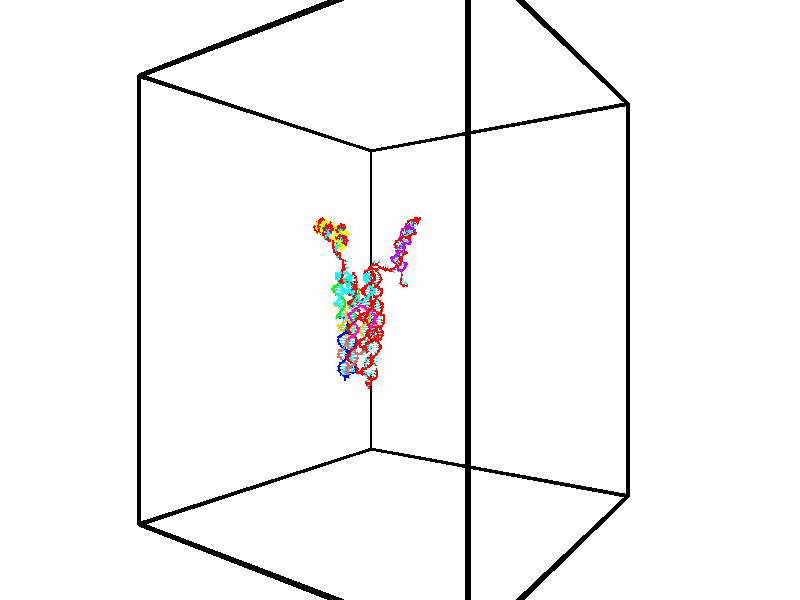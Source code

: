 // switches for output
#declare DRAW_BASES = 1; // possible values are 0, 1; only relevant for DNA ribbons
#declare DRAW_BASES_TYPE = 3; // possible values are 1, 2, 3; only relevant for DNA ribbons
#declare DRAW_FOG = 0; // set to 1 to enable fog

#include "colors.inc"

#include "transforms.inc"
background { rgb <1, 1, 1>}

#default {
   normal{
       ripples 0.25
       frequency 0.20
       turbulence 0.2
       lambda 5
   }
	finish {
		phong 0.1
		phong_size 40.
	}
}

// original window dimensions: 1024x640


// camera settings

camera {
	sky <-0, 1, 0>
	up <-0, 1, 0>
	right 1.6 * <0.581683, 0, 0.813415>
	location <-54.4937, 30, 90.4225>
	look_at <30, 30, 30>
	direction <84.4937, 0, -60.4225>
	angle 67.0682
}


# declare cpy_camera_pos = <-54.4937, 30, 90.4225>;
# if (DRAW_FOG = 1)
fog {
	fog_type 2
	up vnormalize(cpy_camera_pos)
	color rgbt<1,1,1,0.3>
	distance 1e-5
	fog_alt 3e-3
	fog_offset 48
}
# end


// LIGHTS

# declare lum = 6;
global_settings {
	ambient_light rgb lum * <0.05, 0.05, 0.05>
	max_trace_level 15
}# declare cpy_direct_light_amount = 0.25;
light_source
{	1000 * <0.231732, -1, 1.3951>,
	rgb lum * cpy_direct_light_amount
	parallel
}

light_source
{	1000 * <-0.231732, 1, -1.3951>,
	rgb lum * cpy_direct_light_amount
	parallel
}

// strand 0

// nucleotide -1

// particle -1
sphere {
	<43.320072, 32.413841, 22.196615> 0.250000
	pigment { color rgbt <1,0,0,0> }
	no_shadow
}
cylinder {
	<43.004066, 32.576614, 22.380039>,  <42.814461, 32.674278, 22.490093>, 0.100000
	pigment { color rgbt <1,0,0,0> }
	no_shadow
}
cylinder {
	<43.004066, 32.576614, 22.380039>,  <43.320072, 32.413841, 22.196615>, 0.100000
	pigment { color rgbt <1,0,0,0> }
	no_shadow
}

// particle -1
sphere {
	<43.004066, 32.576614, 22.380039> 0.100000
	pigment { color rgbt <1,0,0,0> }
	no_shadow
}
sphere {
	0, 1
	scale<0.080000,0.200000,0.300000>
	matrix <-0.154871, 0.591238, -0.791488,
		-0.593200, -0.696307, -0.404066,
		-0.790018, 0.406933, 0.458561,
		42.767059, 32.698692, 22.517607>
	pigment { color rgbt <0,1,1,0> }
	no_shadow
}
cylinder {
	<42.691677, 32.337940, 21.788046>,  <43.320072, 32.413841, 22.196615>, 0.130000
	pigment { color rgbt <1,0,0,0> }
	no_shadow
}

// nucleotide -1

// particle -1
sphere {
	<42.691677, 32.337940, 21.788046> 0.250000
	pigment { color rgbt <1,0,0,0> }
	no_shadow
}
cylinder {
	<42.652073, 32.662735, 22.018131>,  <42.628311, 32.857613, 22.156181>, 0.100000
	pigment { color rgbt <1,0,0,0> }
	no_shadow
}
cylinder {
	<42.652073, 32.662735, 22.018131>,  <42.691677, 32.337940, 21.788046>, 0.100000
	pigment { color rgbt <1,0,0,0> }
	no_shadow
}

// particle -1
sphere {
	<42.652073, 32.662735, 22.018131> 0.100000
	pigment { color rgbt <1,0,0,0> }
	no_shadow
}
sphere {
	0, 1
	scale<0.080000,0.200000,0.300000>
	matrix <-0.070419, 0.570885, -0.818005,
		-0.992592, -0.121493, 0.000659,
		-0.099006, 0.811991, 0.575211,
		42.622372, 32.906334, 22.190695>
	pigment { color rgbt <0,1,1,0> }
	no_shadow
}
cylinder {
	<42.141060, 32.709717, 21.447712>,  <42.691677, 32.337940, 21.788046>, 0.130000
	pigment { color rgbt <1,0,0,0> }
	no_shadow
}

// nucleotide -1

// particle -1
sphere {
	<42.141060, 32.709717, 21.447712> 0.250000
	pigment { color rgbt <1,0,0,0> }
	no_shadow
}
cylinder {
	<42.349148, 32.956238, 21.684200>,  <42.473999, 33.104149, 21.826094>, 0.100000
	pigment { color rgbt <1,0,0,0> }
	no_shadow
}
cylinder {
	<42.349148, 32.956238, 21.684200>,  <42.141060, 32.709717, 21.447712>, 0.100000
	pigment { color rgbt <1,0,0,0> }
	no_shadow
}

// particle -1
sphere {
	<42.349148, 32.956238, 21.684200> 0.100000
	pigment { color rgbt <1,0,0,0> }
	no_shadow
}
sphere {
	0, 1
	scale<0.080000,0.200000,0.300000>
	matrix <-0.067402, 0.719738, -0.690966,
		-0.851369, 0.319604, 0.415961,
		0.520218, 0.616304, 0.591221,
		42.505215, 33.141129, 21.861567>
	pigment { color rgbt <0,1,1,0> }
	no_shadow
}
cylinder {
	<41.812298, 33.341053, 21.744595>,  <42.141060, 32.709717, 21.447712>, 0.130000
	pigment { color rgbt <1,0,0,0> }
	no_shadow
}

// nucleotide -1

// particle -1
sphere {
	<41.812298, 33.341053, 21.744595> 0.250000
	pigment { color rgbt <1,0,0,0> }
	no_shadow
}
cylinder {
	<42.202568, 33.428299, 21.735821>,  <42.436729, 33.480648, 21.730556>, 0.100000
	pigment { color rgbt <1,0,0,0> }
	no_shadow
}
cylinder {
	<42.202568, 33.428299, 21.735821>,  <41.812298, 33.341053, 21.744595>, 0.100000
	pigment { color rgbt <1,0,0,0> }
	no_shadow
}

// particle -1
sphere {
	<42.202568, 33.428299, 21.735821> 0.100000
	pigment { color rgbt <1,0,0,0> }
	no_shadow
}
sphere {
	0, 1
	scale<0.080000,0.200000,0.300000>
	matrix <-0.178759, 0.733711, -0.655526,
		-0.126886, 0.643502, 0.754854,
		0.975677, 0.218114, -0.021934,
		42.495270, 33.493732, 21.729240>
	pigment { color rgbt <0,1,1,0> }
	no_shadow
}
cylinder {
	<41.950661, 34.058174, 21.894007>,  <41.812298, 33.341053, 21.744595>, 0.130000
	pigment { color rgbt <1,0,0,0> }
	no_shadow
}

// nucleotide -1

// particle -1
sphere {
	<41.950661, 34.058174, 21.894007> 0.250000
	pigment { color rgbt <1,0,0,0> }
	no_shadow
}
cylinder {
	<42.232971, 33.952766, 21.630966>,  <42.402359, 33.889523, 21.473143>, 0.100000
	pigment { color rgbt <1,0,0,0> }
	no_shadow
}
cylinder {
	<42.232971, 33.952766, 21.630966>,  <41.950661, 34.058174, 21.894007>, 0.100000
	pigment { color rgbt <1,0,0,0> }
	no_shadow
}

// particle -1
sphere {
	<42.232971, 33.952766, 21.630966> 0.100000
	pigment { color rgbt <1,0,0,0> }
	no_shadow
}
sphere {
	0, 1
	scale<0.080000,0.200000,0.300000>
	matrix <-0.279069, 0.749772, -0.599969,
		0.651153, 0.606959, 0.455631,
		0.705776, -0.263520, -0.657600,
		42.444706, 33.873711, 21.433687>
	pigment { color rgbt <0,1,1,0> }
	no_shadow
}
cylinder {
	<41.715916, 34.751102, 21.870916>,  <41.950661, 34.058174, 21.894007>, 0.130000
	pigment { color rgbt <1,0,0,0> }
	no_shadow
}

// nucleotide -1

// particle -1
sphere {
	<41.715916, 34.751102, 21.870916> 0.250000
	pigment { color rgbt <1,0,0,0> }
	no_shadow
}
cylinder {
	<41.408600, 34.721218, 22.125210>,  <41.224213, 34.703289, 22.277786>, 0.100000
	pigment { color rgbt <1,0,0,0> }
	no_shadow
}
cylinder {
	<41.408600, 34.721218, 22.125210>,  <41.715916, 34.751102, 21.870916>, 0.100000
	pigment { color rgbt <1,0,0,0> }
	no_shadow
}

// particle -1
sphere {
	<41.408600, 34.721218, 22.125210> 0.100000
	pigment { color rgbt <1,0,0,0> }
	no_shadow
}
sphere {
	0, 1
	scale<0.080000,0.200000,0.300000>
	matrix <-0.097442, 0.995241, -0.000799,
		-0.632646, -0.062561, -0.771910,
		-0.768286, -0.074711, 0.635731,
		41.178112, 34.698807, 22.315929>
	pigment { color rgbt <0,1,1,0> }
	no_shadow
}
cylinder {
	<41.113708, 35.097393, 21.568092>,  <41.715916, 34.751102, 21.870916>, 0.130000
	pigment { color rgbt <1,0,0,0> }
	no_shadow
}

// nucleotide -1

// particle -1
sphere {
	<41.113708, 35.097393, 21.568092> 0.250000
	pigment { color rgbt <1,0,0,0> }
	no_shadow
}
cylinder {
	<41.035698, 35.119152, 21.959808>,  <40.988892, 35.132210, 22.194838>, 0.100000
	pigment { color rgbt <1,0,0,0> }
	no_shadow
}
cylinder {
	<41.035698, 35.119152, 21.959808>,  <41.113708, 35.097393, 21.568092>, 0.100000
	pigment { color rgbt <1,0,0,0> }
	no_shadow
}

// particle -1
sphere {
	<41.035698, 35.119152, 21.959808> 0.100000
	pigment { color rgbt <1,0,0,0> }
	no_shadow
}
sphere {
	0, 1
	scale<0.080000,0.200000,0.300000>
	matrix <-0.111899, 0.990707, -0.077321,
		-0.974395, -0.124661, -0.187123,
		-0.195023, 0.054402, 0.979289,
		40.977192, 35.135471, 22.253595>
	pigment { color rgbt <0,1,1,0> }
	no_shadow
}
cylinder {
	<40.680786, 35.602509, 21.563257>,  <41.113708, 35.097393, 21.568092>, 0.130000
	pigment { color rgbt <1,0,0,0> }
	no_shadow
}

// nucleotide -1

// particle -1
sphere {
	<40.680786, 35.602509, 21.563257> 0.250000
	pigment { color rgbt <1,0,0,0> }
	no_shadow
}
cylinder {
	<40.765186, 35.568333, 21.952755>,  <40.815826, 35.547825, 22.186453>, 0.100000
	pigment { color rgbt <1,0,0,0> }
	no_shadow
}
cylinder {
	<40.765186, 35.568333, 21.952755>,  <40.680786, 35.602509, 21.563257>, 0.100000
	pigment { color rgbt <1,0,0,0> }
	no_shadow
}

// particle -1
sphere {
	<40.765186, 35.568333, 21.952755> 0.100000
	pigment { color rgbt <1,0,0,0> }
	no_shadow
}
sphere {
	0, 1
	scale<0.080000,0.200000,0.300000>
	matrix <-0.180617, 0.975611, 0.124746,
		-0.960653, -0.202196, 0.190425,
		0.211004, -0.085444, 0.973744,
		40.828487, 35.542698, 22.244879>
	pigment { color rgbt <0,1,1,0> }
	no_shadow
}
cylinder {
	<40.218285, 36.082439, 21.877062>,  <40.680786, 35.602509, 21.563257>, 0.130000
	pigment { color rgbt <1,0,0,0> }
	no_shadow
}

// nucleotide -1

// particle -1
sphere {
	<40.218285, 36.082439, 21.877062> 0.250000
	pigment { color rgbt <1,0,0,0> }
	no_shadow
}
cylinder {
	<40.526173, 36.023590, 22.125538>,  <40.710907, 35.988281, 22.274624>, 0.100000
	pigment { color rgbt <1,0,0,0> }
	no_shadow
}
cylinder {
	<40.526173, 36.023590, 22.125538>,  <40.218285, 36.082439, 21.877062>, 0.100000
	pigment { color rgbt <1,0,0,0> }
	no_shadow
}

// particle -1
sphere {
	<40.526173, 36.023590, 22.125538> 0.100000
	pigment { color rgbt <1,0,0,0> }
	no_shadow
}
sphere {
	0, 1
	scale<0.080000,0.200000,0.300000>
	matrix <0.114237, 0.989118, 0.092711,
		-0.628072, -0.000399, 0.778155,
		0.769724, -0.147123, 0.621192,
		40.757092, 35.979454, 22.311895>
	pigment { color rgbt <0,1,1,0> }
	no_shadow
}
cylinder {
	<40.120602, 36.495602, 22.485592>,  <40.218285, 36.082439, 21.877062>, 0.130000
	pigment { color rgbt <1,0,0,0> }
	no_shadow
}

// nucleotide -1

// particle -1
sphere {
	<40.120602, 36.495602, 22.485592> 0.250000
	pigment { color rgbt <1,0,0,0> }
	no_shadow
}
cylinder {
	<40.516708, 36.439972, 22.487480>,  <40.754372, 36.406593, 22.488613>, 0.100000
	pigment { color rgbt <1,0,0,0> }
	no_shadow
}
cylinder {
	<40.516708, 36.439972, 22.487480>,  <40.120602, 36.495602, 22.485592>, 0.100000
	pigment { color rgbt <1,0,0,0> }
	no_shadow
}

// particle -1
sphere {
	<40.516708, 36.439972, 22.487480> 0.100000
	pigment { color rgbt <1,0,0,0> }
	no_shadow
}
sphere {
	0, 1
	scale<0.080000,0.200000,0.300000>
	matrix <0.134702, 0.966566, 0.218188,
		-0.034906, -0.215430, 0.975895,
		0.990271, -0.139071, 0.004720,
		40.813789, 36.398251, 22.488895>
	pigment { color rgbt <0,1,1,0> }
	no_shadow
}
cylinder {
	<40.357956, 36.872116, 23.092607>,  <40.120602, 36.495602, 22.485592>, 0.130000
	pigment { color rgbt <1,0,0,0> }
	no_shadow
}

// nucleotide -1

// particle -1
sphere {
	<40.357956, 36.872116, 23.092607> 0.250000
	pigment { color rgbt <1,0,0,0> }
	no_shadow
}
cylinder {
	<40.660744, 36.831017, 22.834480>,  <40.842415, 36.806355, 22.679604>, 0.100000
	pigment { color rgbt <1,0,0,0> }
	no_shadow
}
cylinder {
	<40.660744, 36.831017, 22.834480>,  <40.357956, 36.872116, 23.092607>, 0.100000
	pigment { color rgbt <1,0,0,0> }
	no_shadow
}

// particle -1
sphere {
	<40.660744, 36.831017, 22.834480> 0.100000
	pigment { color rgbt <1,0,0,0> }
	no_shadow
}
sphere {
	0, 1
	scale<0.080000,0.200000,0.300000>
	matrix <0.239365, 0.962519, 0.127520,
		0.608030, -0.250996, 0.753194,
		0.756971, -0.102752, -0.645320,
		40.887836, 36.800190, 22.640884>
	pigment { color rgbt <0,1,1,0> }
	no_shadow
}
cylinder {
	<40.730324, 37.468449, 23.233850>,  <40.357956, 36.872116, 23.092607>, 0.130000
	pigment { color rgbt <1,0,0,0> }
	no_shadow
}

// nucleotide -1

// particle -1
sphere {
	<40.730324, 37.468449, 23.233850> 0.250000
	pigment { color rgbt <1,0,0,0> }
	no_shadow
}
cylinder {
	<40.897255, 37.329777, 22.897839>,  <40.997414, 37.246574, 22.696232>, 0.100000
	pigment { color rgbt <1,0,0,0> }
	no_shadow
}
cylinder {
	<40.897255, 37.329777, 22.897839>,  <40.730324, 37.468449, 23.233850>, 0.100000
	pigment { color rgbt <1,0,0,0> }
	no_shadow
}

// particle -1
sphere {
	<40.897255, 37.329777, 22.897839> 0.100000
	pigment { color rgbt <1,0,0,0> }
	no_shadow
}
sphere {
	0, 1
	scale<0.080000,0.200000,0.300000>
	matrix <0.477237, 0.870256, -0.122065,
		0.773357, -0.349951, 0.528634,
		0.417330, -0.346683, -0.840028,
		41.022453, 37.225773, 22.645830>
	pigment { color rgbt <0,1,1,0> }
	no_shadow
}
cylinder {
	<41.416386, 37.598171, 23.207338>,  <40.730324, 37.468449, 23.233850>, 0.130000
	pigment { color rgbt <1,0,0,0> }
	no_shadow
}

// nucleotide -1

// particle -1
sphere {
	<41.416386, 37.598171, 23.207338> 0.250000
	pigment { color rgbt <1,0,0,0> }
	no_shadow
}
cylinder {
	<41.361755, 37.544186, 22.814781>,  <41.328976, 37.511795, 22.579247>, 0.100000
	pigment { color rgbt <1,0,0,0> }
	no_shadow
}
cylinder {
	<41.361755, 37.544186, 22.814781>,  <41.416386, 37.598171, 23.207338>, 0.100000
	pigment { color rgbt <1,0,0,0> }
	no_shadow
}

// particle -1
sphere {
	<41.361755, 37.544186, 22.814781> 0.100000
	pigment { color rgbt <1,0,0,0> }
	no_shadow
}
sphere {
	0, 1
	scale<0.080000,0.200000,0.300000>
	matrix <0.624484, 0.757308, -0.191059,
		0.769003, -0.638958, -0.019147,
		-0.136579, -0.134968, -0.981392,
		41.320782, 37.503696, 22.520363>
	pigment { color rgbt <0,1,1,0> }
	no_shadow
}
cylinder {
	<42.057247, 37.686104, 22.920671>,  <41.416386, 37.598171, 23.207338>, 0.130000
	pigment { color rgbt <1,0,0,0> }
	no_shadow
}

// nucleotide -1

// particle -1
sphere {
	<42.057247, 37.686104, 22.920671> 0.250000
	pigment { color rgbt <1,0,0,0> }
	no_shadow
}
cylinder {
	<41.798492, 37.746368, 22.621651>,  <41.643238, 37.782528, 22.442238>, 0.100000
	pigment { color rgbt <1,0,0,0> }
	no_shadow
}
cylinder {
	<41.798492, 37.746368, 22.621651>,  <42.057247, 37.686104, 22.920671>, 0.100000
	pigment { color rgbt <1,0,0,0> }
	no_shadow
}

// particle -1
sphere {
	<41.798492, 37.746368, 22.621651> 0.100000
	pigment { color rgbt <1,0,0,0> }
	no_shadow
}
sphere {
	0, 1
	scale<0.080000,0.200000,0.300000>
	matrix <0.440644, 0.873919, -0.205177,
		0.622389, -0.462132, -0.631717,
		-0.646888, 0.150662, -0.747553,
		41.604427, 37.791569, 22.397385>
	pigment { color rgbt <0,1,1,0> }
	no_shadow
}
cylinder {
	<42.384243, 37.784706, 22.148167>,  <42.057247, 37.686104, 22.920671>, 0.130000
	pigment { color rgbt <1,0,0,0> }
	no_shadow
}

// nucleotide -1

// particle -1
sphere {
	<42.384243, 37.784706, 22.148167> 0.250000
	pigment { color rgbt <1,0,0,0> }
	no_shadow
}
cylinder {
	<42.035397, 37.969376, 22.212997>,  <41.826088, 38.080177, 22.251896>, 0.100000
	pigment { color rgbt <1,0,0,0> }
	no_shadow
}
cylinder {
	<42.035397, 37.969376, 22.212997>,  <42.384243, 37.784706, 22.148167>, 0.100000
	pigment { color rgbt <1,0,0,0> }
	no_shadow
}

// particle -1
sphere {
	<42.035397, 37.969376, 22.212997> 0.100000
	pigment { color rgbt <1,0,0,0> }
	no_shadow
}
sphere {
	0, 1
	scale<0.080000,0.200000,0.300000>
	matrix <0.465412, 0.884941, -0.016444,
		-0.151019, 0.061091, -0.986641,
		-0.872115, 0.461678, 0.162075,
		41.773762, 38.107880, 22.261620>
	pigment { color rgbt <0,1,1,0> }
	no_shadow
}
cylinder {
	<42.595745, 38.395298, 22.049267>,  <42.384243, 37.784706, 22.148167>, 0.130000
	pigment { color rgbt <1,0,0,0> }
	no_shadow
}

// nucleotide -1

// particle -1
sphere {
	<42.595745, 38.395298, 22.049267> 0.250000
	pigment { color rgbt <1,0,0,0> }
	no_shadow
}
cylinder {
	<42.217888, 38.467365, 22.158943>,  <41.991173, 38.510605, 22.224749>, 0.100000
	pigment { color rgbt <1,0,0,0> }
	no_shadow
}
cylinder {
	<42.217888, 38.467365, 22.158943>,  <42.595745, 38.395298, 22.049267>, 0.100000
	pigment { color rgbt <1,0,0,0> }
	no_shadow
}

// particle -1
sphere {
	<42.217888, 38.467365, 22.158943> 0.100000
	pigment { color rgbt <1,0,0,0> }
	no_shadow
}
sphere {
	0, 1
	scale<0.080000,0.200000,0.300000>
	matrix <0.173878, 0.983631, -0.047290,
		-0.278225, 0.003004, -0.960511,
		-0.944646, 0.180169, 0.274193,
		41.934494, 38.521416, 22.241201>
	pigment { color rgbt <0,1,1,0> }
	no_shadow
}
cylinder {
	<42.308060, 38.944386, 21.602167>,  <42.595745, 38.395298, 22.049267>, 0.130000
	pigment { color rgbt <1,0,0,0> }
	no_shadow
}

// nucleotide -1

// particle -1
sphere {
	<42.308060, 38.944386, 21.602167> 0.250000
	pigment { color rgbt <1,0,0,0> }
	no_shadow
}
cylinder {
	<42.080055, 38.974220, 21.929466>,  <41.943253, 38.992119, 22.125845>, 0.100000
	pigment { color rgbt <1,0,0,0> }
	no_shadow
}
cylinder {
	<42.080055, 38.974220, 21.929466>,  <42.308060, 38.944386, 21.602167>, 0.100000
	pigment { color rgbt <1,0,0,0> }
	no_shadow
}

// particle -1
sphere {
	<42.080055, 38.974220, 21.929466> 0.100000
	pigment { color rgbt <1,0,0,0> }
	no_shadow
}
sphere {
	0, 1
	scale<0.080000,0.200000,0.300000>
	matrix <0.312092, 0.940887, 0.131647,
		-0.760058, 0.330408, -0.559591,
		-0.570009, 0.074585, 0.818246,
		41.909054, 38.996597, 22.174940>
	pigment { color rgbt <0,1,1,0> }
	no_shadow
}
cylinder {
	<42.080898, 39.645977, 21.610903>,  <42.308060, 38.944386, 21.602167>, 0.130000
	pigment { color rgbt <1,0,0,0> }
	no_shadow
}

// nucleotide -1

// particle -1
sphere {
	<42.080898, 39.645977, 21.610903> 0.250000
	pigment { color rgbt <1,0,0,0> }
	no_shadow
}
cylinder {
	<42.043343, 39.514095, 21.986664>,  <42.020809, 39.434967, 22.212120>, 0.100000
	pigment { color rgbt <1,0,0,0> }
	no_shadow
}
cylinder {
	<42.043343, 39.514095, 21.986664>,  <42.080898, 39.645977, 21.610903>, 0.100000
	pigment { color rgbt <1,0,0,0> }
	no_shadow
}

// particle -1
sphere {
	<42.043343, 39.514095, 21.986664> 0.100000
	pigment { color rgbt <1,0,0,0> }
	no_shadow
}
sphere {
	0, 1
	scale<0.080000,0.200000,0.300000>
	matrix <0.430143, 0.837525, 0.336939,
		-0.897865, 0.435712, 0.063190,
		-0.093885, -0.329707, 0.939404,
		42.015179, 39.415184, 22.268484>
	pigment { color rgbt <0,1,1,0> }
	no_shadow
}
cylinder {
	<41.681873, 40.130348, 21.945404>,  <42.080898, 39.645977, 21.610903>, 0.130000
	pigment { color rgbt <1,0,0,0> }
	no_shadow
}

// nucleotide -1

// particle -1
sphere {
	<41.681873, 40.130348, 21.945404> 0.250000
	pigment { color rgbt <1,0,0,0> }
	no_shadow
}
cylinder {
	<41.885395, 39.940063, 22.232407>,  <42.007507, 39.825893, 22.404608>, 0.100000
	pigment { color rgbt <1,0,0,0> }
	no_shadow
}
cylinder {
	<41.885395, 39.940063, 22.232407>,  <41.681873, 40.130348, 21.945404>, 0.100000
	pigment { color rgbt <1,0,0,0> }
	no_shadow
}

// particle -1
sphere {
	<41.885395, 39.940063, 22.232407> 0.100000
	pigment { color rgbt <1,0,0,0> }
	no_shadow
}
sphere {
	0, 1
	scale<0.080000,0.200000,0.300000>
	matrix <0.318593, 0.878332, 0.356415,
		-0.799760, 0.047247, 0.598458,
		0.508805, -0.475711, 0.717507,
		42.038036, 39.797352, 22.447659>
	pigment { color rgbt <0,1,1,0> }
	no_shadow
}
cylinder {
	<41.521885, 40.518509, 22.520868>,  <41.681873, 40.130348, 21.945404>, 0.130000
	pigment { color rgbt <1,0,0,0> }
	no_shadow
}

// nucleotide -1

// particle -1
sphere {
	<41.521885, 40.518509, 22.520868> 0.250000
	pigment { color rgbt <1,0,0,0> }
	no_shadow
}
cylinder {
	<41.840652, 40.318085, 22.655834>,  <42.031914, 40.197830, 22.736814>, 0.100000
	pigment { color rgbt <1,0,0,0> }
	no_shadow
}
cylinder {
	<41.840652, 40.318085, 22.655834>,  <41.521885, 40.518509, 22.520868>, 0.100000
	pigment { color rgbt <1,0,0,0> }
	no_shadow
}

// particle -1
sphere {
	<41.840652, 40.318085, 22.655834> 0.100000
	pigment { color rgbt <1,0,0,0> }
	no_shadow
}
sphere {
	0, 1
	scale<0.080000,0.200000,0.300000>
	matrix <0.244130, 0.778055, 0.578819,
		-0.552554, -0.378900, 0.742374,
		0.796922, -0.501064, 0.337416,
		42.079731, 40.167767, 22.757059>
	pigment { color rgbt <0,1,1,0> }
	no_shadow
}
cylinder {
	<41.612370, 40.548534, 23.313671>,  <41.521885, 40.518509, 22.520868>, 0.130000
	pigment { color rgbt <1,0,0,0> }
	no_shadow
}

// nucleotide -1

// particle -1
sphere {
	<41.612370, 40.548534, 23.313671> 0.250000
	pigment { color rgbt <1,0,0,0> }
	no_shadow
}
cylinder {
	<41.976288, 40.457008, 23.175156>,  <42.194637, 40.402092, 23.092047>, 0.100000
	pigment { color rgbt <1,0,0,0> }
	no_shadow
}
cylinder {
	<41.976288, 40.457008, 23.175156>,  <41.612370, 40.548534, 23.313671>, 0.100000
	pigment { color rgbt <1,0,0,0> }
	no_shadow
}

// particle -1
sphere {
	<41.976288, 40.457008, 23.175156> 0.100000
	pigment { color rgbt <1,0,0,0> }
	no_shadow
}
sphere {
	0, 1
	scale<0.080000,0.200000,0.300000>
	matrix <0.401070, 0.699433, 0.591555,
		0.106845, -0.677078, 0.728114,
		0.909795, -0.228820, -0.346286,
		42.249226, 40.388363, 23.071270>
	pigment { color rgbt <0,1,1,0> }
	no_shadow
}
cylinder {
	<42.070541, 40.473660, 23.880806>,  <41.612370, 40.548534, 23.313671>, 0.130000
	pigment { color rgbt <1,0,0,0> }
	no_shadow
}

// nucleotide -1

// particle -1
sphere {
	<42.070541, 40.473660, 23.880806> 0.250000
	pigment { color rgbt <1,0,0,0> }
	no_shadow
}
cylinder {
	<42.330406, 40.540112, 23.584064>,  <42.486324, 40.579983, 23.406019>, 0.100000
	pigment { color rgbt <1,0,0,0> }
	no_shadow
}
cylinder {
	<42.330406, 40.540112, 23.584064>,  <42.070541, 40.473660, 23.880806>, 0.100000
	pigment { color rgbt <1,0,0,0> }
	no_shadow
}

// particle -1
sphere {
	<42.330406, 40.540112, 23.584064> 0.100000
	pigment { color rgbt <1,0,0,0> }
	no_shadow
}
sphere {
	0, 1
	scale<0.080000,0.200000,0.300000>
	matrix <0.478142, 0.669368, 0.568618,
		0.591036, -0.724119, 0.355428,
		0.649659, 0.166129, -0.741852,
		42.525303, 40.589951, 23.361509>
	pigment { color rgbt <0,1,1,0> }
	no_shadow
}
cylinder {
	<42.679382, 40.766308, 24.220402>,  <42.070541, 40.473660, 23.880806>, 0.130000
	pigment { color rgbt <1,0,0,0> }
	no_shadow
}

// nucleotide -1

// particle -1
sphere {
	<42.679382, 40.766308, 24.220402> 0.250000
	pigment { color rgbt <1,0,0,0> }
	no_shadow
}
cylinder {
	<42.754269, 40.852528, 23.837051>,  <42.799198, 40.904259, 23.607040>, 0.100000
	pigment { color rgbt <1,0,0,0> }
	no_shadow
}
cylinder {
	<42.754269, 40.852528, 23.837051>,  <42.679382, 40.766308, 24.220402>, 0.100000
	pigment { color rgbt <1,0,0,0> }
	no_shadow
}

// particle -1
sphere {
	<42.754269, 40.852528, 23.837051> 0.100000
	pigment { color rgbt <1,0,0,0> }
	no_shadow
}
sphere {
	0, 1
	scale<0.080000,0.200000,0.300000>
	matrix <0.647755, 0.706369, 0.285407,
		0.738488, -0.674226, -0.007384,
		0.187212, 0.215553, -0.958378,
		42.810432, 40.917194, 23.549538>
	pigment { color rgbt <0,1,1,0> }
	no_shadow
}
cylinder {
	<43.353764, 40.888908, 24.236107>,  <42.679382, 40.766308, 24.220402>, 0.130000
	pigment { color rgbt <1,0,0,0> }
	no_shadow
}

// nucleotide -1

// particle -1
sphere {
	<43.353764, 40.888908, 24.236107> 0.250000
	pigment { color rgbt <1,0,0,0> }
	no_shadow
}
cylinder {
	<43.234882, 41.052547, 23.891014>,  <43.163555, 41.150730, 23.683958>, 0.100000
	pigment { color rgbt <1,0,0,0> }
	no_shadow
}
cylinder {
	<43.234882, 41.052547, 23.891014>,  <43.353764, 40.888908, 24.236107>, 0.100000
	pigment { color rgbt <1,0,0,0> }
	no_shadow
}

// particle -1
sphere {
	<43.234882, 41.052547, 23.891014> 0.100000
	pigment { color rgbt <1,0,0,0> }
	no_shadow
}
sphere {
	0, 1
	scale<0.080000,0.200000,0.300000>
	matrix <0.706883, 0.701681, 0.089214,
		0.641861, -0.583338, -0.497726,
		-0.297204, 0.409097, -0.862734,
		43.145721, 41.175278, 23.632195>
	pigment { color rgbt <0,1,1,0> }
	no_shadow
}
cylinder {
	<43.960659, 40.988228, 23.850960>,  <43.353764, 40.888908, 24.236107>, 0.130000
	pigment { color rgbt <1,0,0,0> }
	no_shadow
}

// nucleotide -1

// particle -1
sphere {
	<43.960659, 40.988228, 23.850960> 0.250000
	pigment { color rgbt <1,0,0,0> }
	no_shadow
}
cylinder {
	<43.687744, 41.241230, 23.704308>,  <43.523994, 41.393032, 23.616316>, 0.100000
	pigment { color rgbt <1,0,0,0> }
	no_shadow
}
cylinder {
	<43.687744, 41.241230, 23.704308>,  <43.960659, 40.988228, 23.850960>, 0.100000
	pigment { color rgbt <1,0,0,0> }
	no_shadow
}

// particle -1
sphere {
	<43.687744, 41.241230, 23.704308> 0.100000
	pigment { color rgbt <1,0,0,0> }
	no_shadow
}
sphere {
	0, 1
	scale<0.080000,0.200000,0.300000>
	matrix <0.638315, 0.759877, 0.123049,
		0.356424, -0.150072, -0.922193,
		-0.682287, 0.632507, -0.366632,
		43.483059, 41.430981, 23.594318>
	pigment { color rgbt <0,1,1,0> }
	no_shadow
}
cylinder {
	<44.342709, 41.407959, 23.365971>,  <43.960659, 40.988228, 23.850960>, 0.130000
	pigment { color rgbt <1,0,0,0> }
	no_shadow
}

// nucleotide -1

// particle -1
sphere {
	<44.342709, 41.407959, 23.365971> 0.250000
	pigment { color rgbt <1,0,0,0> }
	no_shadow
}
cylinder {
	<44.020992, 41.624538, 23.463909>,  <43.827961, 41.754486, 23.522673>, 0.100000
	pigment { color rgbt <1,0,0,0> }
	no_shadow
}
cylinder {
	<44.020992, 41.624538, 23.463909>,  <44.342709, 41.407959, 23.365971>, 0.100000
	pigment { color rgbt <1,0,0,0> }
	no_shadow
}

// particle -1
sphere {
	<44.020992, 41.624538, 23.463909> 0.100000
	pigment { color rgbt <1,0,0,0> }
	no_shadow
}
sphere {
	0, 1
	scale<0.080000,0.200000,0.300000>
	matrix <0.575271, 0.812720, 0.092460,
		-0.148930, 0.215219, -0.965143,
		-0.804290, 0.541449, 0.244847,
		43.779705, 41.786972, 23.537363>
	pigment { color rgbt <0,1,1,0> }
	no_shadow
}
cylinder {
	<44.369587, 42.078907, 22.878653>,  <44.342709, 41.407959, 23.365971>, 0.130000
	pigment { color rgbt <1,0,0,0> }
	no_shadow
}

// nucleotide -1

// particle -1
sphere {
	<44.369587, 42.078907, 22.878653> 0.250000
	pigment { color rgbt <1,0,0,0> }
	no_shadow
}
cylinder {
	<44.186523, 42.084198, 23.234264>,  <44.076683, 42.087372, 23.447632>, 0.100000
	pigment { color rgbt <1,0,0,0> }
	no_shadow
}
cylinder {
	<44.186523, 42.084198, 23.234264>,  <44.369587, 42.078907, 22.878653>, 0.100000
	pigment { color rgbt <1,0,0,0> }
	no_shadow
}

// particle -1
sphere {
	<44.186523, 42.084198, 23.234264> 0.100000
	pigment { color rgbt <1,0,0,0> }
	no_shadow
}
sphere {
	0, 1
	scale<0.080000,0.200000,0.300000>
	matrix <0.536154, 0.801748, 0.264081,
		-0.709284, 0.597516, -0.374020,
		-0.457663, 0.013224, 0.889027,
		44.049225, 42.088165, 23.500973>
	pigment { color rgbt <0,1,1,0> }
	no_shadow
}
cylinder {
	<44.080082, 42.744335, 23.112322>,  <44.369587, 42.078907, 22.878653>, 0.130000
	pigment { color rgbt <1,0,0,0> }
	no_shadow
}

// nucleotide -1

// particle -1
sphere {
	<44.080082, 42.744335, 23.112322> 0.250000
	pigment { color rgbt <1,0,0,0> }
	no_shadow
}
cylinder {
	<44.149960, 42.568913, 23.464947>,  <44.191887, 42.463657, 23.676521>, 0.100000
	pigment { color rgbt <1,0,0,0> }
	no_shadow
}
cylinder {
	<44.149960, 42.568913, 23.464947>,  <44.080082, 42.744335, 23.112322>, 0.100000
	pigment { color rgbt <1,0,0,0> }
	no_shadow
}

// particle -1
sphere {
	<44.149960, 42.568913, 23.464947> 0.100000
	pigment { color rgbt <1,0,0,0> }
	no_shadow
}
sphere {
	0, 1
	scale<0.080000,0.200000,0.300000>
	matrix <0.232815, 0.888337, 0.395795,
		-0.956702, 0.136099, 0.257289,
		0.174692, -0.438559, 0.881561,
		44.202366, 42.437344, 23.729414>
	pigment { color rgbt <0,1,1,0> }
	no_shadow
}
cylinder {
	<43.942909, 43.395615, 23.623768>,  <44.080082, 42.744335, 23.112322>, 0.130000
	pigment { color rgbt <1,0,0,0> }
	no_shadow
}

// nucleotide -1

// particle -1
sphere {
	<43.942909, 43.395615, 23.623768> 0.250000
	pigment { color rgbt <1,0,0,0> }
	no_shadow
}
cylinder {
	<44.091377, 43.077763, 23.815933>,  <44.180458, 42.887051, 23.931232>, 0.100000
	pigment { color rgbt <1,0,0,0> }
	no_shadow
}
cylinder {
	<44.091377, 43.077763, 23.815933>,  <43.942909, 43.395615, 23.623768>, 0.100000
	pigment { color rgbt <1,0,0,0> }
	no_shadow
}

// particle -1
sphere {
	<44.091377, 43.077763, 23.815933> 0.100000
	pigment { color rgbt <1,0,0,0> }
	no_shadow
}
sphere {
	0, 1
	scale<0.080000,0.200000,0.300000>
	matrix <0.331193, 0.596636, 0.730984,
		-0.867494, -0.112207, 0.484627,
		0.371168, -0.794629, 0.480416,
		44.202728, 42.839375, 23.960058>
	pigment { color rgbt <0,1,1,0> }
	no_shadow
}
cylinder {
	<43.652798, 43.307831, 24.264458>,  <43.942909, 43.395615, 23.623768>, 0.130000
	pigment { color rgbt <1,0,0,0> }
	no_shadow
}

// nucleotide -1

// particle -1
sphere {
	<43.652798, 43.307831, 24.264458> 0.250000
	pigment { color rgbt <1,0,0,0> }
	no_shadow
}
cylinder {
	<44.031799, 43.180630, 24.277786>,  <44.259201, 43.104309, 24.285784>, 0.100000
	pigment { color rgbt <1,0,0,0> }
	no_shadow
}
cylinder {
	<44.031799, 43.180630, 24.277786>,  <43.652798, 43.307831, 24.264458>, 0.100000
	pigment { color rgbt <1,0,0,0> }
	no_shadow
}

// particle -1
sphere {
	<44.031799, 43.180630, 24.277786> 0.100000
	pigment { color rgbt <1,0,0,0> }
	no_shadow
}
sphere {
	0, 1
	scale<0.080000,0.200000,0.300000>
	matrix <0.149111, 0.531646, 0.833738,
		-0.282847, -0.785001, 0.551154,
		0.947504, -0.318003, 0.033322,
		44.316051, 43.085228, 24.287783>
	pigment { color rgbt <0,1,1,0> }
	no_shadow
}
cylinder {
	<43.812984, 43.304039, 24.971184>,  <43.652798, 43.307831, 24.264458>, 0.130000
	pigment { color rgbt <1,0,0,0> }
	no_shadow
}

// nucleotide -1

// particle -1
sphere {
	<43.812984, 43.304039, 24.971184> 0.250000
	pigment { color rgbt <1,0,0,0> }
	no_shadow
}
cylinder {
	<44.157578, 43.337116, 24.770782>,  <44.364334, 43.356964, 24.650541>, 0.100000
	pigment { color rgbt <1,0,0,0> }
	no_shadow
}
cylinder {
	<44.157578, 43.337116, 24.770782>,  <43.812984, 43.304039, 24.971184>, 0.100000
	pigment { color rgbt <1,0,0,0> }
	no_shadow
}

// particle -1
sphere {
	<44.157578, 43.337116, 24.770782> 0.100000
	pigment { color rgbt <1,0,0,0> }
	no_shadow
}
sphere {
	0, 1
	scale<0.080000,0.200000,0.300000>
	matrix <0.356915, 0.603189, 0.713285,
		0.361184, -0.793300, 0.490124,
		0.861486, 0.082695, -0.501003,
		44.416023, 43.361923, 24.620481>
	pigment { color rgbt <0,1,1,0> }
	no_shadow
}
cylinder {
	<43.177574, 43.000263, 25.088804>,  <43.812984, 43.304039, 24.971184>, 0.130000
	pigment { color rgbt <1,0,0,0> }
	no_shadow
}

// nucleotide -1

// particle -1
sphere {
	<43.177574, 43.000263, 25.088804> 0.250000
	pigment { color rgbt <1,0,0,0> }
	no_shadow
}
cylinder {
	<42.952793, 43.063000, 24.763939>,  <42.817924, 43.100643, 24.569019>, 0.100000
	pigment { color rgbt <1,0,0,0> }
	no_shadow
}
cylinder {
	<42.952793, 43.063000, 24.763939>,  <43.177574, 43.000263, 25.088804>, 0.100000
	pigment { color rgbt <1,0,0,0> }
	no_shadow
}

// particle -1
sphere {
	<42.952793, 43.063000, 24.763939> 0.100000
	pigment { color rgbt <1,0,0,0> }
	no_shadow
}
sphere {
	0, 1
	scale<0.080000,0.200000,0.300000>
	matrix <-0.696250, -0.619800, 0.362055,
		-0.446593, 0.768927, 0.457500,
		-0.561952, 0.156843, -0.812164,
		42.784206, 43.110054, 24.520290>
	pigment { color rgbt <0,1,1,0> }
	no_shadow
}
cylinder {
	<42.675369, 42.410870, 25.173956>,  <43.177574, 43.000263, 25.088804>, 0.130000
	pigment { color rgbt <1,0,0,0> }
	no_shadow
}

// nucleotide -1

// particle -1
sphere {
	<42.675369, 42.410870, 25.173956> 0.250000
	pigment { color rgbt <1,0,0,0> }
	no_shadow
}
cylinder {
	<42.491554, 42.681644, 24.943974>,  <42.381264, 42.844109, 24.805984>, 0.100000
	pigment { color rgbt <1,0,0,0> }
	no_shadow
}
cylinder {
	<42.491554, 42.681644, 24.943974>,  <42.675369, 42.410870, 25.173956>, 0.100000
	pigment { color rgbt <1,0,0,0> }
	no_shadow
}

// particle -1
sphere {
	<42.491554, 42.681644, 24.943974> 0.100000
	pigment { color rgbt <1,0,0,0> }
	no_shadow
}
sphere {
	0, 1
	scale<0.080000,0.200000,0.300000>
	matrix <-0.862115, -0.495597, 0.105552,
		-0.213494, 0.544184, 0.811347,
		-0.459541, 0.676940, -0.574956,
		42.353691, 42.884727, 24.771486>
	pigment { color rgbt <0,1,1,0> }
	no_shadow
}
cylinder {
	<42.093582, 42.588490, 25.525375>,  <42.675369, 42.410870, 25.173956>, 0.130000
	pigment { color rgbt <1,0,0,0> }
	no_shadow
}

// nucleotide -1

// particle -1
sphere {
	<42.093582, 42.588490, 25.525375> 0.250000
	pigment { color rgbt <1,0,0,0> }
	no_shadow
}
cylinder {
	<42.036007, 42.598591, 25.129669>,  <42.001461, 42.604652, 24.892246>, 0.100000
	pigment { color rgbt <1,0,0,0> }
	no_shadow
}
cylinder {
	<42.036007, 42.598591, 25.129669>,  <42.093582, 42.588490, 25.525375>, 0.100000
	pigment { color rgbt <1,0,0,0> }
	no_shadow
}

// particle -1
sphere {
	<42.036007, 42.598591, 25.129669> 0.100000
	pigment { color rgbt <1,0,0,0> }
	no_shadow
}
sphere {
	0, 1
	scale<0.080000,0.200000,0.300000>
	matrix <-0.860116, -0.497550, 0.112450,
		-0.489369, 0.867068, 0.093337,
		-0.143941, 0.025251, -0.989264,
		41.992825, 42.606167, 24.832890>
	pigment { color rgbt <0,1,1,0> }
	no_shadow
}
cylinder {
	<41.417553, 42.834949, 25.359625>,  <42.093582, 42.588490, 25.525375>, 0.130000
	pigment { color rgbt <1,0,0,0> }
	no_shadow
}

// nucleotide -1

// particle -1
sphere {
	<41.417553, 42.834949, 25.359625> 0.250000
	pigment { color rgbt <1,0,0,0> }
	no_shadow
}
cylinder {
	<41.531555, 42.630836, 25.035061>,  <41.599957, 42.508369, 24.840322>, 0.100000
	pigment { color rgbt <1,0,0,0> }
	no_shadow
}
cylinder {
	<41.531555, 42.630836, 25.035061>,  <41.417553, 42.834949, 25.359625>, 0.100000
	pigment { color rgbt <1,0,0,0> }
	no_shadow
}

// particle -1
sphere {
	<41.531555, 42.630836, 25.035061> 0.100000
	pigment { color rgbt <1,0,0,0> }
	no_shadow
}
sphere {
	0, 1
	scale<0.080000,0.200000,0.300000>
	matrix <-0.754594, -0.641444, 0.138340,
		-0.591065, 0.572855, -0.567872,
		0.285010, -0.510281, -0.811408,
		41.617058, 42.477753, 24.791637>
	pigment { color rgbt <0,1,1,0> }
	no_shadow
}
cylinder {
	<40.790733, 42.752743, 24.982172>,  <41.417553, 42.834949, 25.359625>, 0.130000
	pigment { color rgbt <1,0,0,0> }
	no_shadow
}

// nucleotide -1

// particle -1
sphere {
	<40.790733, 42.752743, 24.982172> 0.250000
	pigment { color rgbt <1,0,0,0> }
	no_shadow
}
cylinder {
	<41.050556, 42.494427, 24.821655>,  <41.206448, 42.339436, 24.725346>, 0.100000
	pigment { color rgbt <1,0,0,0> }
	no_shadow
}
cylinder {
	<41.050556, 42.494427, 24.821655>,  <40.790733, 42.752743, 24.982172>, 0.100000
	pigment { color rgbt <1,0,0,0> }
	no_shadow
}

// particle -1
sphere {
	<41.050556, 42.494427, 24.821655> 0.100000
	pigment { color rgbt <1,0,0,0> }
	no_shadow
}
sphere {
	0, 1
	scale<0.080000,0.200000,0.300000>
	matrix <-0.731649, -0.674473, -0.098873,
		-0.206809, 0.357829, -0.910598,
		0.649553, -0.645790, -0.401292,
		41.245422, 42.300690, 24.701267>
	pigment { color rgbt <0,1,1,0> }
	no_shadow
}
cylinder {
	<40.568974, 42.512844, 24.315205>,  <40.790733, 42.752743, 24.982172>, 0.130000
	pigment { color rgbt <1,0,0,0> }
	no_shadow
}

// nucleotide -1

// particle -1
sphere {
	<40.568974, 42.512844, 24.315205> 0.250000
	pigment { color rgbt <1,0,0,0> }
	no_shadow
}
cylinder {
	<40.799572, 42.238754, 24.493244>,  <40.937931, 42.074299, 24.600067>, 0.100000
	pigment { color rgbt <1,0,0,0> }
	no_shadow
}
cylinder {
	<40.799572, 42.238754, 24.493244>,  <40.568974, 42.512844, 24.315205>, 0.100000
	pigment { color rgbt <1,0,0,0> }
	no_shadow
}

// particle -1
sphere {
	<40.799572, 42.238754, 24.493244> 0.100000
	pigment { color rgbt <1,0,0,0> }
	no_shadow
}
sphere {
	0, 1
	scale<0.080000,0.200000,0.300000>
	matrix <-0.709982, -0.689708, -0.142227,
		0.404446, -0.234019, -0.884115,
		0.576497, -0.685229, 0.445099,
		40.972523, 42.033184, 24.626774>
	pigment { color rgbt <0,1,1,0> }
	no_shadow
}
cylinder {
	<40.512821, 42.026718, 23.892244>,  <40.568974, 42.512844, 24.315205>, 0.130000
	pigment { color rgbt <1,0,0,0> }
	no_shadow
}

// nucleotide -1

// particle -1
sphere {
	<40.512821, 42.026718, 23.892244> 0.250000
	pigment { color rgbt <1,0,0,0> }
	no_shadow
}
cylinder {
	<40.651371, 41.860966, 24.228889>,  <40.734501, 41.761517, 24.430878>, 0.100000
	pigment { color rgbt <1,0,0,0> }
	no_shadow
}
cylinder {
	<40.651371, 41.860966, 24.228889>,  <40.512821, 42.026718, 23.892244>, 0.100000
	pigment { color rgbt <1,0,0,0> }
	no_shadow
}

// particle -1
sphere {
	<40.651371, 41.860966, 24.228889> 0.100000
	pigment { color rgbt <1,0,0,0> }
	no_shadow
}
sphere {
	0, 1
	scale<0.080000,0.200000,0.300000>
	matrix <-0.652263, -0.751179, -0.101407,
		0.674224, -0.513829, -0.530473,
		0.346375, -0.414379, 0.841614,
		40.755283, 41.736652, 24.481373>
	pigment { color rgbt <0,1,1,0> }
	no_shadow
}
cylinder {
	<40.973782, 41.219730, 23.810387>,  <40.512821, 42.026718, 23.892244>, 0.130000
	pigment { color rgbt <1,0,0,0> }
	no_shadow
}

// nucleotide -1

// particle -1
sphere {
	<40.973782, 41.219730, 23.810387> 0.250000
	pigment { color rgbt <1,0,0,0> }
	no_shadow
}
cylinder {
	<40.806545, 41.275806, 24.169395>,  <40.706203, 41.309452, 24.384802>, 0.100000
	pigment { color rgbt <1,0,0,0> }
	no_shadow
}
cylinder {
	<40.806545, 41.275806, 24.169395>,  <40.973782, 41.219730, 23.810387>, 0.100000
	pigment { color rgbt <1,0,0,0> }
	no_shadow
}

// particle -1
sphere {
	<40.806545, 41.275806, 24.169395> 0.100000
	pigment { color rgbt <1,0,0,0> }
	no_shadow
}
sphere {
	0, 1
	scale<0.080000,0.200000,0.300000>
	matrix <-0.646912, -0.739578, -0.185824,
		0.637737, -0.658309, 0.399901,
		-0.418087, 0.140194, 0.897524,
		40.681118, 41.317863, 24.438652>
	pigment { color rgbt <0,1,1,0> }
	no_shadow
}
cylinder {
	<40.929413, 40.495419, 24.003983>,  <40.973782, 41.219730, 23.810387>, 0.130000
	pigment { color rgbt <1,0,0,0> }
	no_shadow
}

// nucleotide -1

// particle -1
sphere {
	<40.929413, 40.495419, 24.003983> 0.250000
	pigment { color rgbt <1,0,0,0> }
	no_shadow
}
cylinder {
	<40.682098, 40.716698, 24.227299>,  <40.533710, 40.849464, 24.361288>, 0.100000
	pigment { color rgbt <1,0,0,0> }
	no_shadow
}
cylinder {
	<40.682098, 40.716698, 24.227299>,  <40.929413, 40.495419, 24.003983>, 0.100000
	pigment { color rgbt <1,0,0,0> }
	no_shadow
}

// particle -1
sphere {
	<40.682098, 40.716698, 24.227299> 0.100000
	pigment { color rgbt <1,0,0,0> }
	no_shadow
}
sphere {
	0, 1
	scale<0.080000,0.200000,0.300000>
	matrix <-0.683212, -0.729435, -0.033851,
		0.388510, -0.402360, 0.828955,
		-0.618289, 0.553200, 0.558290,
		40.496613, 40.882656, 24.394785>
	pigment { color rgbt <0,1,1,0> }
	no_shadow
}
cylinder {
	<40.735508, 40.028912, 24.519852>,  <40.929413, 40.495419, 24.003983>, 0.130000
	pigment { color rgbt <1,0,0,0> }
	no_shadow
}

// nucleotide -1

// particle -1
sphere {
	<40.735508, 40.028912, 24.519852> 0.250000
	pigment { color rgbt <1,0,0,0> }
	no_shadow
}
cylinder {
	<40.445885, 40.304352, 24.504017>,  <40.272110, 40.469616, 24.494516>, 0.100000
	pigment { color rgbt <1,0,0,0> }
	no_shadow
}
cylinder {
	<40.445885, 40.304352, 24.504017>,  <40.735508, 40.028912, 24.519852>, 0.100000
	pigment { color rgbt <1,0,0,0> }
	no_shadow
}

// particle -1
sphere {
	<40.445885, 40.304352, 24.504017> 0.100000
	pigment { color rgbt <1,0,0,0> }
	no_shadow
}
sphere {
	0, 1
	scale<0.080000,0.200000,0.300000>
	matrix <-0.665611, -0.712625, -0.221649,
		-0.180838, -0.134137, 0.974323,
		-0.724058, 0.688602, -0.039586,
		40.228668, 40.510933, 24.492142>
	pigment { color rgbt <0,1,1,0> }
	no_shadow
}
cylinder {
	<40.256271, 39.759491, 24.879448>,  <40.735508, 40.028912, 24.519852>, 0.130000
	pigment { color rgbt <1,0,0,0> }
	no_shadow
}

// nucleotide -1

// particle -1
sphere {
	<40.256271, 39.759491, 24.879448> 0.250000
	pigment { color rgbt <1,0,0,0> }
	no_shadow
}
cylinder {
	<40.042782, 40.041348, 24.692421>,  <39.914688, 40.210461, 24.580204>, 0.100000
	pigment { color rgbt <1,0,0,0> }
	no_shadow
}
cylinder {
	<40.042782, 40.041348, 24.692421>,  <40.256271, 39.759491, 24.879448>, 0.100000
	pigment { color rgbt <1,0,0,0> }
	no_shadow
}

// particle -1
sphere {
	<40.042782, 40.041348, 24.692421> 0.100000
	pigment { color rgbt <1,0,0,0> }
	no_shadow
}
sphere {
	0, 1
	scale<0.080000,0.200000,0.300000>
	matrix <-0.750663, -0.649372, -0.121741,
		-0.389408, 0.286009, 0.875534,
		-0.533728, 0.704638, -0.467567,
		39.882664, 40.252739, 24.552151>
	pigment { color rgbt <0,1,1,0> }
	no_shadow
}
cylinder {
	<39.625359, 39.695774, 25.220694>,  <40.256271, 39.759491, 24.879448>, 0.130000
	pigment { color rgbt <1,0,0,0> }
	no_shadow
}

// nucleotide -1

// particle -1
sphere {
	<39.625359, 39.695774, 25.220694> 0.250000
	pigment { color rgbt <1,0,0,0> }
	no_shadow
}
cylinder {
	<39.577286, 39.898369, 24.879162>,  <39.548443, 40.019928, 24.674242>, 0.100000
	pigment { color rgbt <1,0,0,0> }
	no_shadow
}
cylinder {
	<39.577286, 39.898369, 24.879162>,  <39.625359, 39.695774, 25.220694>, 0.100000
	pigment { color rgbt <1,0,0,0> }
	no_shadow
}

// particle -1
sphere {
	<39.577286, 39.898369, 24.879162> 0.100000
	pigment { color rgbt <1,0,0,0> }
	no_shadow
}
sphere {
	0, 1
	scale<0.080000,0.200000,0.300000>
	matrix <-0.728419, -0.629344, -0.270798,
		-0.674509, 0.589401, 0.444571,
		-0.120179, 0.506490, -0.853829,
		39.541233, 40.050316, 24.623013>
	pigment { color rgbt <0,1,1,0> }
	no_shadow
}
cylinder {
	<38.820599, 39.849102, 25.126608>,  <39.625359, 39.695774, 25.220694>, 0.130000
	pigment { color rgbt <1,0,0,0> }
	no_shadow
}

// nucleotide -1

// particle -1
sphere {
	<38.820599, 39.849102, 25.126608> 0.250000
	pigment { color rgbt <1,0,0,0> }
	no_shadow
}
cylinder {
	<39.005787, 39.877445, 24.773193>,  <39.116901, 39.894451, 24.561146>, 0.100000
	pigment { color rgbt <1,0,0,0> }
	no_shadow
}
cylinder {
	<39.005787, 39.877445, 24.773193>,  <38.820599, 39.849102, 25.126608>, 0.100000
	pigment { color rgbt <1,0,0,0> }
	no_shadow
}

// particle -1
sphere {
	<39.005787, 39.877445, 24.773193> 0.100000
	pigment { color rgbt <1,0,0,0> }
	no_shadow
}
sphere {
	0, 1
	scale<0.080000,0.200000,0.300000>
	matrix <-0.636944, -0.666605, -0.387221,
		-0.616407, 0.742036, -0.263488,
		0.462974, 0.070859, -0.883535,
		39.144680, 39.898705, 24.508133>
	pigment { color rgbt <0,1,1,0> }
	no_shadow
}
cylinder {
	<38.280735, 39.910194, 24.674049>,  <38.820599, 39.849102, 25.126608>, 0.130000
	pigment { color rgbt <1,0,0,0> }
	no_shadow
}

// nucleotide -1

// particle -1
sphere {
	<38.280735, 39.910194, 24.674049> 0.250000
	pigment { color rgbt <1,0,0,0> }
	no_shadow
}
cylinder {
	<38.592239, 39.791382, 24.453030>,  <38.779140, 39.720097, 24.320417>, 0.100000
	pigment { color rgbt <1,0,0,0> }
	no_shadow
}
cylinder {
	<38.592239, 39.791382, 24.453030>,  <38.280735, 39.910194, 24.674049>, 0.100000
	pigment { color rgbt <1,0,0,0> }
	no_shadow
}

// particle -1
sphere {
	<38.592239, 39.791382, 24.453030> 0.100000
	pigment { color rgbt <1,0,0,0> }
	no_shadow
}
sphere {
	0, 1
	scale<0.080000,0.200000,0.300000>
	matrix <-0.495780, -0.831087, -0.251987,
		-0.384368, 0.470179, -0.794476,
		0.778758, -0.297029, -0.552549,
		38.825867, 39.702274, 24.287266>
	pigment { color rgbt <0,1,1,0> }
	no_shadow
}
cylinder {
	<37.924316, 39.446194, 24.133869>,  <38.280735, 39.910194, 24.674049>, 0.130000
	pigment { color rgbt <1,0,0,0> }
	no_shadow
}

// nucleotide -1

// particle -1
sphere {
	<37.924316, 39.446194, 24.133869> 0.250000
	pigment { color rgbt <1,0,0,0> }
	no_shadow
}
cylinder {
	<38.312038, 39.359921, 24.086678>,  <38.544674, 39.308155, 24.058363>, 0.100000
	pigment { color rgbt <1,0,0,0> }
	no_shadow
}
cylinder {
	<38.312038, 39.359921, 24.086678>,  <37.924316, 39.446194, 24.133869>, 0.100000
	pigment { color rgbt <1,0,0,0> }
	no_shadow
}

// particle -1
sphere {
	<38.312038, 39.359921, 24.086678> 0.100000
	pigment { color rgbt <1,0,0,0> }
	no_shadow
}
sphere {
	0, 1
	scale<0.080000,0.200000,0.300000>
	matrix <-0.245014, -0.808124, -0.535634,
		0.020186, 0.548102, -0.836168,
		0.969309, -0.215686, -0.117980,
		38.602833, 39.295216, 24.051283>
	pigment { color rgbt <0,1,1,0> }
	no_shadow
}
cylinder {
	<37.902462, 39.204288, 23.461327>,  <37.924316, 39.446194, 24.133869>, 0.130000
	pigment { color rgbt <1,0,0,0> }
	no_shadow
}

// nucleotide -1

// particle -1
sphere {
	<37.902462, 39.204288, 23.461327> 0.250000
	pigment { color rgbt <1,0,0,0> }
	no_shadow
}
cylinder {
	<38.211811, 39.036777, 23.651699>,  <38.397423, 38.936272, 23.765923>, 0.100000
	pigment { color rgbt <1,0,0,0> }
	no_shadow
}
cylinder {
	<38.211811, 39.036777, 23.651699>,  <37.902462, 39.204288, 23.461327>, 0.100000
	pigment { color rgbt <1,0,0,0> }
	no_shadow
}

// particle -1
sphere {
	<38.211811, 39.036777, 23.651699> 0.100000
	pigment { color rgbt <1,0,0,0> }
	no_shadow
}
sphere {
	0, 1
	scale<0.080000,0.200000,0.300000>
	matrix <-0.159840, -0.855303, -0.492857,
		0.613465, 0.305091, -0.728410,
		0.773377, -0.418780, 0.475932,
		38.443825, 38.911144, 23.794479>
	pigment { color rgbt <0,1,1,0> }
	no_shadow
}
cylinder {
	<38.165058, 38.771996, 22.919346>,  <37.902462, 39.204288, 23.461327>, 0.130000
	pigment { color rgbt <1,0,0,0> }
	no_shadow
}

// nucleotide -1

// particle -1
sphere {
	<38.165058, 38.771996, 22.919346> 0.250000
	pigment { color rgbt <1,0,0,0> }
	no_shadow
}
cylinder {
	<38.341385, 38.621208, 23.245186>,  <38.447182, 38.530735, 23.440689>, 0.100000
	pigment { color rgbt <1,0,0,0> }
	no_shadow
}
cylinder {
	<38.341385, 38.621208, 23.245186>,  <38.165058, 38.771996, 22.919346>, 0.100000
	pigment { color rgbt <1,0,0,0> }
	no_shadow
}

// particle -1
sphere {
	<38.341385, 38.621208, 23.245186> 0.100000
	pigment { color rgbt <1,0,0,0> }
	no_shadow
}
sphere {
	0, 1
	scale<0.080000,0.200000,0.300000>
	matrix <0.032014, -0.900356, -0.433975,
		0.897024, 0.217384, -0.384827,
		0.440821, -0.376966, 0.814600,
		38.473633, 38.508118, 23.489567>
	pigment { color rgbt <0,1,1,0> }
	no_shadow
}
cylinder {
	<38.809555, 38.409912, 22.702324>,  <38.165058, 38.771996, 22.919346>, 0.130000
	pigment { color rgbt <1,0,0,0> }
	no_shadow
}

// nucleotide -1

// particle -1
sphere {
	<38.809555, 38.409912, 22.702324> 0.250000
	pigment { color rgbt <1,0,0,0> }
	no_shadow
}
cylinder {
	<38.714024, 38.242100, 23.052628>,  <38.656704, 38.141411, 23.262810>, 0.100000
	pigment { color rgbt <1,0,0,0> }
	no_shadow
}
cylinder {
	<38.714024, 38.242100, 23.052628>,  <38.809555, 38.409912, 22.702324>, 0.100000
	pigment { color rgbt <1,0,0,0> }
	no_shadow
}

// particle -1
sphere {
	<38.714024, 38.242100, 23.052628> 0.100000
	pigment { color rgbt <1,0,0,0> }
	no_shadow
}
sphere {
	0, 1
	scale<0.080000,0.200000,0.300000>
	matrix <0.138466, -0.907353, -0.396910,
		0.961139, 0.026469, 0.274793,
		-0.238829, -0.419535, 0.875757,
		38.642376, 38.116238, 23.315355>
	pigment { color rgbt <0,1,1,0> }
	no_shadow
}
cylinder {
	<39.356380, 37.927570, 22.872606>,  <38.809555, 38.409912, 22.702324>, 0.130000
	pigment { color rgbt <1,0,0,0> }
	no_shadow
}

// nucleotide -1

// particle -1
sphere {
	<39.356380, 37.927570, 22.872606> 0.250000
	pigment { color rgbt <1,0,0,0> }
	no_shadow
}
cylinder {
	<39.032146, 37.811855, 23.076275>,  <38.837605, 37.742424, 23.198477>, 0.100000
	pigment { color rgbt <1,0,0,0> }
	no_shadow
}
cylinder {
	<39.032146, 37.811855, 23.076275>,  <39.356380, 37.927570, 22.872606>, 0.100000
	pigment { color rgbt <1,0,0,0> }
	no_shadow
}

// particle -1
sphere {
	<39.032146, 37.811855, 23.076275> 0.100000
	pigment { color rgbt <1,0,0,0> }
	no_shadow
}
sphere {
	0, 1
	scale<0.080000,0.200000,0.300000>
	matrix <0.143487, -0.941075, -0.306250,
		0.567766, -0.175183, 0.804334,
		-0.810588, -0.289290, 0.509174,
		38.788971, 37.725067, 23.229027>
	pigment { color rgbt <0,1,1,0> }
	no_shadow
}
cylinder {
	<39.439049, 37.253452, 22.982885>,  <39.356380, 37.927570, 22.872606>, 0.130000
	pigment { color rgbt <1,0,0,0> }
	no_shadow
}

// nucleotide -1

// particle -1
sphere {
	<39.439049, 37.253452, 22.982885> 0.250000
	pigment { color rgbt <1,0,0,0> }
	no_shadow
}
cylinder {
	<39.064083, 37.246449, 23.121990>,  <38.839104, 37.242245, 23.205454>, 0.100000
	pigment { color rgbt <1,0,0,0> }
	no_shadow
}
cylinder {
	<39.064083, 37.246449, 23.121990>,  <39.439049, 37.253452, 22.982885>, 0.100000
	pigment { color rgbt <1,0,0,0> }
	no_shadow
}

// particle -1
sphere {
	<39.064083, 37.246449, 23.121990> 0.100000
	pigment { color rgbt <1,0,0,0> }
	no_shadow
}
sphere {
	0, 1
	scale<0.080000,0.200000,0.300000>
	matrix <0.012510, -0.999784, -0.016627,
		0.347980, -0.011236, 0.937435,
		-0.937419, -0.017513, 0.347764,
		38.782856, 37.241196, 23.226320>
	pigment { color rgbt <0,1,1,0> }
	no_shadow
}
cylinder {
	<39.457253, 36.768852, 23.425274>,  <39.439049, 37.253452, 22.982885>, 0.130000
	pigment { color rgbt <1,0,0,0> }
	no_shadow
}

// nucleotide -1

// particle -1
sphere {
	<39.457253, 36.768852, 23.425274> 0.250000
	pigment { color rgbt <1,0,0,0> }
	no_shadow
}
cylinder {
	<39.070210, 36.769474, 23.324295>,  <38.837982, 36.769848, 23.263708>, 0.100000
	pigment { color rgbt <1,0,0,0> }
	no_shadow
}
cylinder {
	<39.070210, 36.769474, 23.324295>,  <39.457253, 36.768852, 23.425274>, 0.100000
	pigment { color rgbt <1,0,0,0> }
	no_shadow
}

// particle -1
sphere {
	<39.070210, 36.769474, 23.324295> 0.100000
	pigment { color rgbt <1,0,0,0> }
	no_shadow
}
sphere {
	0, 1
	scale<0.080000,0.200000,0.300000>
	matrix <0.094693, -0.924730, -0.368656,
		-0.234018, -0.380620, 0.894631,
		-0.967610, 0.001556, -0.252445,
		38.779926, 36.769939, 23.248562>
	pigment { color rgbt <0,1,1,0> }
	no_shadow
}
cylinder {
	<39.111683, 36.174164, 23.817331>,  <39.457253, 36.768852, 23.425274>, 0.130000
	pigment { color rgbt <1,0,0,0> }
	no_shadow
}

// nucleotide -1

// particle -1
sphere {
	<39.111683, 36.174164, 23.817331> 0.250000
	pigment { color rgbt <1,0,0,0> }
	no_shadow
}
cylinder {
	<38.858231, 36.273300, 23.524189>,  <38.706158, 36.332783, 23.348303>, 0.100000
	pigment { color rgbt <1,0,0,0> }
	no_shadow
}
cylinder {
	<38.858231, 36.273300, 23.524189>,  <39.111683, 36.174164, 23.817331>, 0.100000
	pigment { color rgbt <1,0,0,0> }
	no_shadow
}

// particle -1
sphere {
	<38.858231, 36.273300, 23.524189> 0.100000
	pigment { color rgbt <1,0,0,0> }
	no_shadow
}
sphere {
	0, 1
	scale<0.080000,0.200000,0.300000>
	matrix <-0.140186, -0.968396, -0.206295,
		-0.760825, -0.027979, 0.648353,
		-0.633635, 0.247844, -0.732858,
		38.668140, 36.347652, 23.304331>
	pigment { color rgbt <0,1,1,0> }
	no_shadow
}
cylinder {
	<38.706314, 35.656048, 23.883604>,  <39.111683, 36.174164, 23.817331>, 0.130000
	pigment { color rgbt <1,0,0,0> }
	no_shadow
}

// nucleotide -1

// particle -1
sphere {
	<38.706314, 35.656048, 23.883604> 0.250000
	pigment { color rgbt <1,0,0,0> }
	no_shadow
}
cylinder {
	<38.649731, 35.808849, 23.518295>,  <38.615780, 35.900528, 23.299110>, 0.100000
	pigment { color rgbt <1,0,0,0> }
	no_shadow
}
cylinder {
	<38.649731, 35.808849, 23.518295>,  <38.706314, 35.656048, 23.883604>, 0.100000
	pigment { color rgbt <1,0,0,0> }
	no_shadow
}

// particle -1
sphere {
	<38.649731, 35.808849, 23.518295> 0.100000
	pigment { color rgbt <1,0,0,0> }
	no_shadow
}
sphere {
	0, 1
	scale<0.080000,0.200000,0.300000>
	matrix <-0.017233, -0.923358, -0.383552,
		-0.989794, -0.038519, 0.137202,
		-0.141461, 0.382002, -0.913271,
		38.607292, 35.923450, 23.244314>
	pigment { color rgbt <0,1,1,0> }
	no_shadow
}
cylinder {
	<38.040070, 35.311665, 23.664024>,  <38.706314, 35.656048, 23.883604>, 0.130000
	pigment { color rgbt <1,0,0,0> }
	no_shadow
}

// nucleotide -1

// particle -1
sphere {
	<38.040070, 35.311665, 23.664024> 0.250000
	pigment { color rgbt <1,0,0,0> }
	no_shadow
}
cylinder {
	<38.248455, 35.437149, 23.346489>,  <38.373486, 35.512440, 23.155968>, 0.100000
	pigment { color rgbt <1,0,0,0> }
	no_shadow
}
cylinder {
	<38.248455, 35.437149, 23.346489>,  <38.040070, 35.311665, 23.664024>, 0.100000
	pigment { color rgbt <1,0,0,0> }
	no_shadow
}

// particle -1
sphere {
	<38.248455, 35.437149, 23.346489> 0.100000
	pigment { color rgbt <1,0,0,0> }
	no_shadow
}
sphere {
	0, 1
	scale<0.080000,0.200000,0.300000>
	matrix <-0.023694, -0.924340, -0.380834,
		-0.853249, 0.217210, -0.474116,
		0.520965, 0.313713, -0.793839,
		38.404743, 35.531261, 23.108337>
	pigment { color rgbt <0,1,1,0> }
	no_shadow
}
cylinder {
	<37.708286, 35.021385, 23.103811>,  <38.040070, 35.311665, 23.664024>, 0.130000
	pigment { color rgbt <1,0,0,0> }
	no_shadow
}

// nucleotide -1

// particle -1
sphere {
	<37.708286, 35.021385, 23.103811> 0.250000
	pigment { color rgbt <1,0,0,0> }
	no_shadow
}
cylinder {
	<38.080208, 35.096832, 22.977394>,  <38.303360, 35.142101, 22.901545>, 0.100000
	pigment { color rgbt <1,0,0,0> }
	no_shadow
}
cylinder {
	<38.080208, 35.096832, 22.977394>,  <37.708286, 35.021385, 23.103811>, 0.100000
	pigment { color rgbt <1,0,0,0> }
	no_shadow
}

// particle -1
sphere {
	<38.080208, 35.096832, 22.977394> 0.100000
	pigment { color rgbt <1,0,0,0> }
	no_shadow
}
sphere {
	0, 1
	scale<0.080000,0.200000,0.300000>
	matrix <0.023533, -0.887408, -0.460383,
		-0.367294, 0.420630, -0.829557,
		0.929807, 0.188618, -0.316041,
		38.359150, 35.153419, 22.882582>
	pigment { color rgbt <0,1,1,0> }
	no_shadow
}
cylinder {
	<37.809982, 34.856323, 22.315407>,  <37.708286, 35.021385, 23.103811>, 0.130000
	pigment { color rgbt <1,0,0,0> }
	no_shadow
}

// nucleotide -1

// particle -1
sphere {
	<37.809982, 34.856323, 22.315407> 0.250000
	pigment { color rgbt <1,0,0,0> }
	no_shadow
}
cylinder {
	<38.147404, 34.805267, 22.524067>,  <38.349857, 34.774632, 22.649263>, 0.100000
	pigment { color rgbt <1,0,0,0> }
	no_shadow
}
cylinder {
	<38.147404, 34.805267, 22.524067>,  <37.809982, 34.856323, 22.315407>, 0.100000
	pigment { color rgbt <1,0,0,0> }
	no_shadow
}

// particle -1
sphere {
	<38.147404, 34.805267, 22.524067> 0.100000
	pigment { color rgbt <1,0,0,0> }
	no_shadow
}
sphere {
	0, 1
	scale<0.080000,0.200000,0.300000>
	matrix <0.029929, -0.958661, -0.282973,
		0.536205, 0.254316, -0.804865,
		0.843557, -0.127643, 0.521650,
		38.400471, 34.766975, 22.680563>
	pigment { color rgbt <0,1,1,0> }
	no_shadow
}
cylinder {
	<38.283394, 34.681198, 21.846090>,  <37.809982, 34.856323, 22.315407>, 0.130000
	pigment { color rgbt <1,0,0,0> }
	no_shadow
}

// nucleotide -1

// particle -1
sphere {
	<38.283394, 34.681198, 21.846090> 0.250000
	pigment { color rgbt <1,0,0,0> }
	no_shadow
}
cylinder {
	<38.385044, 34.549252, 22.209763>,  <38.446033, 34.470085, 22.427965>, 0.100000
	pigment { color rgbt <1,0,0,0> }
	no_shadow
}
cylinder {
	<38.385044, 34.549252, 22.209763>,  <38.283394, 34.681198, 21.846090>, 0.100000
	pigment { color rgbt <1,0,0,0> }
	no_shadow
}

// particle -1
sphere {
	<38.385044, 34.549252, 22.209763> 0.100000
	pigment { color rgbt <1,0,0,0> }
	no_shadow
}
sphere {
	0, 1
	scale<0.080000,0.200000,0.300000>
	matrix <0.230227, -0.892387, -0.388125,
		0.939370, 0.307951, -0.150835,
		0.254126, -0.329866, 0.909180,
		38.461281, 34.450291, 22.482517>
	pigment { color rgbt <0,1,1,0> }
	no_shadow
}
cylinder {
	<37.513054, 34.853745, 21.539043>,  <38.283394, 34.681198, 21.846090>, 0.130000
	pigment { color rgbt <1,0,0,0> }
	no_shadow
}

// nucleotide -1

// particle -1
sphere {
	<37.513054, 34.853745, 21.539043> 0.250000
	pigment { color rgbt <1,0,0,0> }
	no_shadow
}
cylinder {
	<37.335457, 35.133629, 21.762928>,  <37.228897, 35.301559, 21.897259>, 0.100000
	pigment { color rgbt <1,0,0,0> }
	no_shadow
}
cylinder {
	<37.335457, 35.133629, 21.762928>,  <37.513054, 34.853745, 21.539043>, 0.100000
	pigment { color rgbt <1,0,0,0> }
	no_shadow
}

// particle -1
sphere {
	<37.335457, 35.133629, 21.762928> 0.100000
	pigment { color rgbt <1,0,0,0> }
	no_shadow
}
sphere {
	0, 1
	scale<0.080000,0.200000,0.300000>
	matrix <-0.702500, 0.115921, -0.702180,
		-0.556203, -0.704961, 0.440077,
		-0.443995, 0.699709, 0.559711,
		37.202259, 35.343540, 21.930841>
	pigment { color rgbt <0,1,1,0> }
	no_shadow
}
cylinder {
	<36.716057, 34.668373, 21.839392>,  <37.513054, 34.853745, 21.539043>, 0.130000
	pigment { color rgbt <1,0,0,0> }
	no_shadow
}

// nucleotide -1

// particle -1
sphere {
	<36.716057, 34.668373, 21.839392> 0.250000
	pigment { color rgbt <1,0,0,0> }
	no_shadow
}
cylinder {
	<36.769669, 35.060894, 21.784149>,  <36.801838, 35.296406, 21.751003>, 0.100000
	pigment { color rgbt <1,0,0,0> }
	no_shadow
}
cylinder {
	<36.769669, 35.060894, 21.784149>,  <36.716057, 34.668373, 21.839392>, 0.100000
	pigment { color rgbt <1,0,0,0> }
	no_shadow
}

// particle -1
sphere {
	<36.769669, 35.060894, 21.784149> 0.100000
	pigment { color rgbt <1,0,0,0> }
	no_shadow
}
sphere {
	0, 1
	scale<0.080000,0.200000,0.300000>
	matrix <-0.517731, -0.049492, -0.854111,
		-0.844979, 0.185982, 0.501419,
		0.134033, 0.981306, -0.138108,
		36.809879, 35.355286, 21.742716>
	pigment { color rgbt <0,1,1,0> }
	no_shadow
}
cylinder {
	<36.117092, 35.001804, 21.700180>,  <36.716057, 34.668373, 21.839392>, 0.130000
	pigment { color rgbt <1,0,0,0> }
	no_shadow
}

// nucleotide -1

// particle -1
sphere {
	<36.117092, 35.001804, 21.700180> 0.250000
	pigment { color rgbt <1,0,0,0> }
	no_shadow
}
cylinder {
	<36.401169, 35.190575, 21.491215>,  <36.571613, 35.303837, 21.365835>, 0.100000
	pigment { color rgbt <1,0,0,0> }
	no_shadow
}
cylinder {
	<36.401169, 35.190575, 21.491215>,  <36.117092, 35.001804, 21.700180>, 0.100000
	pigment { color rgbt <1,0,0,0> }
	no_shadow
}

// particle -1
sphere {
	<36.401169, 35.190575, 21.491215> 0.100000
	pigment { color rgbt <1,0,0,0> }
	no_shadow
}
sphere {
	0, 1
	scale<0.080000,0.200000,0.300000>
	matrix <-0.577204, -0.034531, -0.815869,
		-0.403070, 0.880961, 0.247874,
		0.710190, 0.471927, -0.522413,
		36.614227, 35.332153, 21.334492>
	pigment { color rgbt <0,1,1,0> }
	no_shadow
}
cylinder {
	<36.025536, 35.132347, 20.960409>,  <36.117092, 35.001804, 21.700180>, 0.130000
	pigment { color rgbt <1,0,0,0> }
	no_shadow
}

// nucleotide -1

// particle -1
sphere {
	<36.025536, 35.132347, 20.960409> 0.250000
	pigment { color rgbt <1,0,0,0> }
	no_shadow
}
cylinder {
	<35.822044, 34.795803, 20.887398>,  <35.699951, 34.593876, 20.843590>, 0.100000
	pigment { color rgbt <1,0,0,0> }
	no_shadow
}
cylinder {
	<35.822044, 34.795803, 20.887398>,  <36.025536, 35.132347, 20.960409>, 0.100000
	pigment { color rgbt <1,0,0,0> }
	no_shadow
}

// particle -1
sphere {
	<35.822044, 34.795803, 20.887398> 0.100000
	pigment { color rgbt <1,0,0,0> }
	no_shadow
}
sphere {
	0, 1
	scale<0.080000,0.200000,0.300000>
	matrix <0.854834, -0.518823, 0.008976,
		-0.102253, -0.151466, 0.983159,
		-0.508726, -0.841356, -0.182529,
		35.669426, 34.543396, 20.832640>
	pigment { color rgbt <0,1,1,0> }
	no_shadow
}
cylinder {
	<35.653774, 35.589901, 20.499912>,  <36.025536, 35.132347, 20.960409>, 0.130000
	pigment { color rgbt <1,0,0,0> }
	no_shadow
}

// nucleotide -1

// particle -1
sphere {
	<35.653774, 35.589901, 20.499912> 0.250000
	pigment { color rgbt <1,0,0,0> }
	no_shadow
}
cylinder {
	<35.906792, 35.843990, 20.677170>,  <36.058601, 35.996445, 20.783524>, 0.100000
	pigment { color rgbt <1,0,0,0> }
	no_shadow
}
cylinder {
	<35.906792, 35.843990, 20.677170>,  <35.653774, 35.589901, 20.499912>, 0.100000
	pigment { color rgbt <1,0,0,0> }
	no_shadow
}

// particle -1
sphere {
	<35.906792, 35.843990, 20.677170> 0.100000
	pigment { color rgbt <1,0,0,0> }
	no_shadow
}
sphere {
	0, 1
	scale<0.080000,0.200000,0.300000>
	matrix <0.154989, 0.456763, -0.875983,
		-0.758857, 0.622781, 0.190470,
		0.632545, 0.635225, 0.443142,
		36.096554, 36.034557, 20.810112>
	pigment { color rgbt <0,1,1,0> }
	no_shadow
}
cylinder {
	<35.117352, 35.512165, 20.021252>,  <35.653774, 35.589901, 20.499912>, 0.130000
	pigment { color rgbt <1,0,0,0> }
	no_shadow
}

// nucleotide -1

// particle -1
sphere {
	<35.117352, 35.512165, 20.021252> 0.250000
	pigment { color rgbt <1,0,0,0> }
	no_shadow
}
cylinder {
	<35.071896, 35.793373, 20.302063>,  <35.044624, 35.962097, 20.470551>, 0.100000
	pigment { color rgbt <1,0,0,0> }
	no_shadow
}
cylinder {
	<35.071896, 35.793373, 20.302063>,  <35.117352, 35.512165, 20.021252>, 0.100000
	pigment { color rgbt <1,0,0,0> }
	no_shadow
}

// particle -1
sphere {
	<35.071896, 35.793373, 20.302063> 0.100000
	pigment { color rgbt <1,0,0,0> }
	no_shadow
}
sphere {
	0, 1
	scale<0.080000,0.200000,0.300000>
	matrix <-0.960963, 0.101639, -0.257333,
		-0.252265, -0.703865, 0.664030,
		-0.113636, 0.703024, 0.702028,
		35.037804, 36.004280, 20.512671>
	pigment { color rgbt <0,1,1,0> }
	no_shadow
}
cylinder {
	<34.523117, 35.050919, 19.750053>,  <35.117352, 35.512165, 20.021252>, 0.130000
	pigment { color rgbt <1,0,0,0> }
	no_shadow
}

// nucleotide -1

// particle -1
sphere {
	<34.523117, 35.050919, 19.750053> 0.250000
	pigment { color rgbt <1,0,0,0> }
	no_shadow
}
cylinder {
	<34.308460, 35.009251, 20.084995>,  <34.179668, 34.984249, 20.285961>, 0.100000
	pigment { color rgbt <1,0,0,0> }
	no_shadow
}
cylinder {
	<34.308460, 35.009251, 20.084995>,  <34.523117, 35.050919, 19.750053>, 0.100000
	pigment { color rgbt <1,0,0,0> }
	no_shadow
}

// particle -1
sphere {
	<34.308460, 35.009251, 20.084995> 0.100000
	pigment { color rgbt <1,0,0,0> }
	no_shadow
}
sphere {
	0, 1
	scale<0.080000,0.200000,0.300000>
	matrix <-0.039369, -0.988179, -0.148165,
		0.842893, -0.112477, 0.526195,
		-0.536640, -0.104171, 0.837357,
		34.147469, 34.978001, 20.336203>
	pigment { color rgbt <0,1,1,0> }
	no_shadow
}
cylinder {
	<34.860840, 34.511421, 20.103985>,  <34.523117, 35.050919, 19.750053>, 0.130000
	pigment { color rgbt <1,0,0,0> }
	no_shadow
}

// nucleotide -1

// particle -1
sphere {
	<34.860840, 34.511421, 20.103985> 0.250000
	pigment { color rgbt <1,0,0,0> }
	no_shadow
}
cylinder {
	<34.485809, 34.544788, 20.239037>,  <34.260792, 34.564808, 20.320068>, 0.100000
	pigment { color rgbt <1,0,0,0> }
	no_shadow
}
cylinder {
	<34.485809, 34.544788, 20.239037>,  <34.860840, 34.511421, 20.103985>, 0.100000
	pigment { color rgbt <1,0,0,0> }
	no_shadow
}

// particle -1
sphere {
	<34.485809, 34.544788, 20.239037> 0.100000
	pigment { color rgbt <1,0,0,0> }
	no_shadow
}
sphere {
	0, 1
	scale<0.080000,0.200000,0.300000>
	matrix <-0.148911, -0.973604, -0.172978,
		0.314290, -0.212457, 0.925248,
		-0.937575, 0.083415, 0.337631,
		34.204536, 34.569813, 20.340326>
	pigment { color rgbt <0,1,1,0> }
	no_shadow
}
cylinder {
	<34.807945, 34.022484, 20.577950>,  <34.860840, 34.511421, 20.103985>, 0.130000
	pigment { color rgbt <1,0,0,0> }
	no_shadow
}

// nucleotide -1

// particle -1
sphere {
	<34.807945, 34.022484, 20.577950> 0.250000
	pigment { color rgbt <1,0,0,0> }
	no_shadow
}
cylinder {
	<34.424526, 34.099030, 20.493515>,  <34.194473, 34.144958, 20.442854>, 0.100000
	pigment { color rgbt <1,0,0,0> }
	no_shadow
}
cylinder {
	<34.424526, 34.099030, 20.493515>,  <34.807945, 34.022484, 20.577950>, 0.100000
	pigment { color rgbt <1,0,0,0> }
	no_shadow
}

// particle -1
sphere {
	<34.424526, 34.099030, 20.493515> 0.100000
	pigment { color rgbt <1,0,0,0> }
	no_shadow
}
sphere {
	0, 1
	scale<0.080000,0.200000,0.300000>
	matrix <-0.178092, -0.980726, -0.080366,
		-0.222399, -0.039442, 0.974157,
		-0.958552, 0.191364, -0.211088,
		34.136959, 34.156437, 20.430189>
	pigment { color rgbt <0,1,1,0> }
	no_shadow
}
cylinder {
	<34.417892, 33.597538, 21.084780>,  <34.807945, 34.022484, 20.577950>, 0.130000
	pigment { color rgbt <1,0,0,0> }
	no_shadow
}

// nucleotide -1

// particle -1
sphere {
	<34.417892, 33.597538, 21.084780> 0.250000
	pigment { color rgbt <1,0,0,0> }
	no_shadow
}
cylinder {
	<34.196030, 33.695484, 20.766685>,  <34.062912, 33.754253, 20.575829>, 0.100000
	pigment { color rgbt <1,0,0,0> }
	no_shadow
}
cylinder {
	<34.196030, 33.695484, 20.766685>,  <34.417892, 33.597538, 21.084780>, 0.100000
	pigment { color rgbt <1,0,0,0> }
	no_shadow
}

// particle -1
sphere {
	<34.196030, 33.695484, 20.766685> 0.100000
	pigment { color rgbt <1,0,0,0> }
	no_shadow
}
sphere {
	0, 1
	scale<0.080000,0.200000,0.300000>
	matrix <-0.216546, -0.965265, -0.146187,
		-0.803409, 0.091122, 0.588413,
		-0.554654, 0.244866, -0.795236,
		34.029633, 33.768944, 20.528114>
	pigment { color rgbt <0,1,1,0> }
	no_shadow
}
cylinder {
	<34.184647, 33.065102, 20.934093>,  <34.417892, 33.597538, 21.084780>, 0.130000
	pigment { color rgbt <1,0,0,0> }
	no_shadow
}

// nucleotide -1

// particle -1
sphere {
	<34.184647, 33.065102, 20.934093> 0.250000
	pigment { color rgbt <1,0,0,0> }
	no_shadow
}
cylinder {
	<34.036419, 33.204609, 20.589760>,  <33.947483, 33.288315, 20.383160>, 0.100000
	pigment { color rgbt <1,0,0,0> }
	no_shadow
}
cylinder {
	<34.036419, 33.204609, 20.589760>,  <34.184647, 33.065102, 20.934093>, 0.100000
	pigment { color rgbt <1,0,0,0> }
	no_shadow
}

// particle -1
sphere {
	<34.036419, 33.204609, 20.589760> 0.100000
	pigment { color rgbt <1,0,0,0> }
	no_shadow
}
sphere {
	0, 1
	scale<0.080000,0.200000,0.300000>
	matrix <-0.332166, -0.915289, -0.227843,
		-0.867377, 0.201509, 0.455028,
		-0.370570, 0.348771, -0.860835,
		33.925247, 33.309238, 20.331509>
	pigment { color rgbt <0,1,1,0> }
	no_shadow
}
cylinder {
	<33.506172, 32.791534, 20.965799>,  <34.184647, 33.065102, 20.934093>, 0.130000
	pigment { color rgbt <1,0,0,0> }
	no_shadow
}

// nucleotide -1

// particle -1
sphere {
	<33.506172, 32.791534, 20.965799> 0.250000
	pigment { color rgbt <1,0,0,0> }
	no_shadow
}
cylinder {
	<33.624313, 32.858284, 20.589520>,  <33.695198, 32.898335, 20.363750>, 0.100000
	pigment { color rgbt <1,0,0,0> }
	no_shadow
}
cylinder {
	<33.624313, 32.858284, 20.589520>,  <33.506172, 32.791534, 20.965799>, 0.100000
	pigment { color rgbt <1,0,0,0> }
	no_shadow
}

// particle -1
sphere {
	<33.624313, 32.858284, 20.589520> 0.100000
	pigment { color rgbt <1,0,0,0> }
	no_shadow
}
sphere {
	0, 1
	scale<0.080000,0.200000,0.300000>
	matrix <-0.298166, -0.919348, -0.256702,
		-0.907670, 0.356304, -0.221776,
		0.295353, 0.166874, -0.940702,
		33.712917, 32.908348, 20.307308>
	pigment { color rgbt <0,1,1,0> }
	no_shadow
}
cylinder {
	<32.958508, 32.445816, 20.567852>,  <33.506172, 32.791534, 20.965799>, 0.130000
	pigment { color rgbt <1,0,0,0> }
	no_shadow
}

// nucleotide -1

// particle -1
sphere {
	<32.958508, 32.445816, 20.567852> 0.250000
	pigment { color rgbt <1,0,0,0> }
	no_shadow
}
cylinder {
	<33.276913, 32.476460, 20.327686>,  <33.467957, 32.494846, 20.183586>, 0.100000
	pigment { color rgbt <1,0,0,0> }
	no_shadow
}
cylinder {
	<33.276913, 32.476460, 20.327686>,  <32.958508, 32.445816, 20.567852>, 0.100000
	pigment { color rgbt <1,0,0,0> }
	no_shadow
}

// particle -1
sphere {
	<33.276913, 32.476460, 20.327686> 0.100000
	pigment { color rgbt <1,0,0,0> }
	no_shadow
}
sphere {
	0, 1
	scale<0.080000,0.200000,0.300000>
	matrix <-0.189532, -0.910525, -0.367453,
		-0.574843, 0.406294, -0.710267,
		0.796010, 0.076609, -0.600415,
		33.515717, 32.499443, 20.147562>
	pigment { color rgbt <0,1,1,0> }
	no_shadow
}
cylinder {
	<32.749420, 31.960484, 20.072989>,  <32.958508, 32.445816, 20.567852>, 0.130000
	pigment { color rgbt <1,0,0,0> }
	no_shadow
}

// nucleotide -1

// particle -1
sphere {
	<32.749420, 31.960484, 20.072989> 0.250000
	pigment { color rgbt <1,0,0,0> }
	no_shadow
}
cylinder {
	<33.138077, 32.028660, 20.007420>,  <33.371269, 32.069565, 19.968079>, 0.100000
	pigment { color rgbt <1,0,0,0> }
	no_shadow
}
cylinder {
	<33.138077, 32.028660, 20.007420>,  <32.749420, 31.960484, 20.072989>, 0.100000
	pigment { color rgbt <1,0,0,0> }
	no_shadow
}

// particle -1
sphere {
	<33.138077, 32.028660, 20.007420> 0.100000
	pigment { color rgbt <1,0,0,0> }
	no_shadow
}
sphere {
	0, 1
	scale<0.080000,0.200000,0.300000>
	matrix <0.105934, -0.933463, -0.342674,
		-0.211420, 0.315590, -0.925043,
		0.971638, 0.170441, -0.163921,
		33.429569, 32.079792, 19.958242>
	pigment { color rgbt <0,1,1,0> }
	no_shadow
}
cylinder {
	<32.793228, 31.729443, 19.385565>,  <32.749420, 31.960484, 20.072989>, 0.130000
	pigment { color rgbt <1,0,0,0> }
	no_shadow
}

// nucleotide -1

// particle -1
sphere {
	<32.793228, 31.729443, 19.385565> 0.250000
	pigment { color rgbt <1,0,0,0> }
	no_shadow
}
cylinder {
	<33.137733, 31.704273, 19.587265>,  <33.344437, 31.689171, 19.708284>, 0.100000
	pigment { color rgbt <1,0,0,0> }
	no_shadow
}
cylinder {
	<33.137733, 31.704273, 19.587265>,  <32.793228, 31.729443, 19.385565>, 0.100000
	pigment { color rgbt <1,0,0,0> }
	no_shadow
}

// particle -1
sphere {
	<33.137733, 31.704273, 19.587265> 0.100000
	pigment { color rgbt <1,0,0,0> }
	no_shadow
}
sphere {
	0, 1
	scale<0.080000,0.200000,0.300000>
	matrix <0.093825, -0.955551, -0.279497,
		0.499425, 0.288031, -0.817076,
		0.861262, -0.062926, 0.504251,
		33.396111, 31.685396, 19.738541>
	pigment { color rgbt <0,1,1,0> }
	no_shadow
}
cylinder {
	<33.232456, 31.528402, 18.844553>,  <32.793228, 31.729443, 19.385565>, 0.130000
	pigment { color rgbt <1,0,0,0> }
	no_shadow
}

// nucleotide -1

// particle -1
sphere {
	<33.232456, 31.528402, 18.844553> 0.250000
	pigment { color rgbt <1,0,0,0> }
	no_shadow
}
cylinder {
	<33.401127, 31.432297, 19.194286>,  <33.502331, 31.374634, 19.404127>, 0.100000
	pigment { color rgbt <1,0,0,0> }
	no_shadow
}
cylinder {
	<33.401127, 31.432297, 19.194286>,  <33.232456, 31.528402, 18.844553>, 0.100000
	pigment { color rgbt <1,0,0,0> }
	no_shadow
}

// particle -1
sphere {
	<33.401127, 31.432297, 19.194286> 0.100000
	pigment { color rgbt <1,0,0,0> }
	no_shadow
}
sphere {
	0, 1
	scale<0.080000,0.200000,0.300000>
	matrix <0.164979, -0.927831, -0.334531,
		0.891609, 0.285312, -0.351611,
		0.421681, -0.240262, 0.874334,
		33.527630, 31.360218, 19.456587>
	pigment { color rgbt <0,1,1,0> }
	no_shadow
}
cylinder {
	<33.771198, 31.089945, 18.624502>,  <33.232456, 31.528402, 18.844553>, 0.130000
	pigment { color rgbt <1,0,0,0> }
	no_shadow
}

// nucleotide -1

// particle -1
sphere {
	<33.771198, 31.089945, 18.624502> 0.250000
	pigment { color rgbt <1,0,0,0> }
	no_shadow
}
cylinder {
	<33.746567, 31.011806, 19.016022>,  <33.731789, 30.964924, 19.250933>, 0.100000
	pigment { color rgbt <1,0,0,0> }
	no_shadow
}
cylinder {
	<33.746567, 31.011806, 19.016022>,  <33.771198, 31.089945, 18.624502>, 0.100000
	pigment { color rgbt <1,0,0,0> }
	no_shadow
}

// particle -1
sphere {
	<33.746567, 31.011806, 19.016022> 0.100000
	pigment { color rgbt <1,0,0,0> }
	no_shadow
}
sphere {
	0, 1
	scale<0.080000,0.200000,0.300000>
	matrix <0.345580, -0.924177, -0.162703,
		0.936367, 0.328234, 0.124416,
		-0.061578, -0.195346, 0.978799,
		33.728092, 30.953203, 19.309662>
	pigment { color rgbt <0,1,1,0> }
	no_shadow
}
cylinder {
	<34.371536, 30.781816, 18.874174>,  <33.771198, 31.089945, 18.624502>, 0.130000
	pigment { color rgbt <1,0,0,0> }
	no_shadow
}

// nucleotide -1

// particle -1
sphere {
	<34.371536, 30.781816, 18.874174> 0.250000
	pigment { color rgbt <1,0,0,0> }
	no_shadow
}
cylinder {
	<34.069786, 30.670414, 19.111950>,  <33.888737, 30.603573, 19.254616>, 0.100000
	pigment { color rgbt <1,0,0,0> }
	no_shadow
}
cylinder {
	<34.069786, 30.670414, 19.111950>,  <34.371536, 30.781816, 18.874174>, 0.100000
	pigment { color rgbt <1,0,0,0> }
	no_shadow
}

// particle -1
sphere {
	<34.069786, 30.670414, 19.111950> 0.100000
	pigment { color rgbt <1,0,0,0> }
	no_shadow
}
sphere {
	0, 1
	scale<0.080000,0.200000,0.300000>
	matrix <0.267800, -0.957326, -0.108677,
		0.599338, 0.077208, 0.796764,
		-0.754372, -0.278508, 0.594438,
		33.843475, 30.586861, 19.290281>
	pigment { color rgbt <0,1,1,0> }
	no_shadow
}
cylinder {
	<34.629986, 30.218298, 19.310863>,  <34.371536, 30.781816, 18.874174>, 0.130000
	pigment { color rgbt <1,0,0,0> }
	no_shadow
}

// nucleotide -1

// particle -1
sphere {
	<34.629986, 30.218298, 19.310863> 0.250000
	pigment { color rgbt <1,0,0,0> }
	no_shadow
}
cylinder {
	<34.238907, 30.155277, 19.366409>,  <34.004261, 30.117464, 19.399736>, 0.100000
	pigment { color rgbt <1,0,0,0> }
	no_shadow
}
cylinder {
	<34.238907, 30.155277, 19.366409>,  <34.629986, 30.218298, 19.310863>, 0.100000
	pigment { color rgbt <1,0,0,0> }
	no_shadow
}

// particle -1
sphere {
	<34.238907, 30.155277, 19.366409> 0.100000
	pigment { color rgbt <1,0,0,0> }
	no_shadow
}
sphere {
	0, 1
	scale<0.080000,0.200000,0.300000>
	matrix <0.167150, -0.984085, 0.060317,
		0.127153, 0.082183, 0.988473,
		-0.977698, -0.157554, 0.138866,
		33.945599, 30.108011, 19.408070>
	pigment { color rgbt <0,1,1,0> }
	no_shadow
}
cylinder {
	<34.675243, 29.701960, 19.848656>,  <34.629986, 30.218298, 19.310863>, 0.130000
	pigment { color rgbt <1,0,0,0> }
	no_shadow
}

// nucleotide -1

// particle -1
sphere {
	<34.675243, 29.701960, 19.848656> 0.250000
	pigment { color rgbt <1,0,0,0> }
	no_shadow
}
cylinder {
	<34.326839, 29.679482, 19.653439>,  <34.117798, 29.665995, 19.536308>, 0.100000
	pigment { color rgbt <1,0,0,0> }
	no_shadow
}
cylinder {
	<34.326839, 29.679482, 19.653439>,  <34.675243, 29.701960, 19.848656>, 0.100000
	pigment { color rgbt <1,0,0,0> }
	no_shadow
}

// particle -1
sphere {
	<34.326839, 29.679482, 19.653439> 0.100000
	pigment { color rgbt <1,0,0,0> }
	no_shadow
}
sphere {
	0, 1
	scale<0.080000,0.200000,0.300000>
	matrix <0.011409, -0.995482, 0.094264,
		-0.491135, 0.076537, 0.867715,
		-0.871009, -0.056196, -0.488042,
		34.065536, 29.662622, 19.507027>
	pigment { color rgbt <0,1,1,0> }
	no_shadow
}
cylinder {
	<34.356030, 29.145302, 20.128345>,  <34.675243, 29.701960, 19.848656>, 0.130000
	pigment { color rgbt <1,0,0,0> }
	no_shadow
}

// nucleotide -1

// particle -1
sphere {
	<34.356030, 29.145302, 20.128345> 0.250000
	pigment { color rgbt <1,0,0,0> }
	no_shadow
}
cylinder {
	<34.107792, 29.203632, 19.820164>,  <33.958851, 29.238630, 19.635254>, 0.100000
	pigment { color rgbt <1,0,0,0> }
	no_shadow
}
cylinder {
	<34.107792, 29.203632, 19.820164>,  <34.356030, 29.145302, 20.128345>, 0.100000
	pigment { color rgbt <1,0,0,0> }
	no_shadow
}

// particle -1
sphere {
	<34.107792, 29.203632, 19.820164> 0.100000
	pigment { color rgbt <1,0,0,0> }
	no_shadow
}
sphere {
	0, 1
	scale<0.080000,0.200000,0.300000>
	matrix <-0.185939, -0.981899, -0.036076,
		-0.761769, 0.120868, 0.636474,
		-0.620592, 0.145827, -0.770454,
		33.921616, 29.247381, 19.589027>
	pigment { color rgbt <0,1,1,0> }
	no_shadow
}
cylinder {
	<33.819386, 28.815054, 20.337004>,  <34.356030, 29.145302, 20.128345>, 0.130000
	pigment { color rgbt <1,0,0,0> }
	no_shadow
}

// nucleotide -1

// particle -1
sphere {
	<33.819386, 28.815054, 20.337004> 0.250000
	pigment { color rgbt <1,0,0,0> }
	no_shadow
}
cylinder {
	<33.843910, 28.803768, 19.937916>,  <33.858624, 28.796997, 19.698463>, 0.100000
	pigment { color rgbt <1,0,0,0> }
	no_shadow
}
cylinder {
	<33.843910, 28.803768, 19.937916>,  <33.819386, 28.815054, 20.337004>, 0.100000
	pigment { color rgbt <1,0,0,0> }
	no_shadow
}

// particle -1
sphere {
	<33.843910, 28.803768, 19.937916> 0.100000
	pigment { color rgbt <1,0,0,0> }
	no_shadow
}
sphere {
	0, 1
	scale<0.080000,0.200000,0.300000>
	matrix <-0.093014, -0.995412, 0.022432,
		-0.993775, 0.091427, -0.063654,
		0.061311, -0.028213, -0.997720,
		33.862305, 28.795303, 19.638599>
	pigment { color rgbt <0,1,1,0> }
	no_shadow
}
cylinder {
	<33.376457, 28.250559, 20.182106>,  <33.819386, 28.815054, 20.337004>, 0.130000
	pigment { color rgbt <1,0,0,0> }
	no_shadow
}

// nucleotide -1

// particle -1
sphere {
	<33.376457, 28.250559, 20.182106> 0.250000
	pigment { color rgbt <1,0,0,0> }
	no_shadow
}
cylinder {
	<33.582664, 28.298767, 19.842762>,  <33.706390, 28.327692, 19.639156>, 0.100000
	pigment { color rgbt <1,0,0,0> }
	no_shadow
}
cylinder {
	<33.582664, 28.298767, 19.842762>,  <33.376457, 28.250559, 20.182106>, 0.100000
	pigment { color rgbt <1,0,0,0> }
	no_shadow
}

// particle -1
sphere {
	<33.582664, 28.298767, 19.842762> 0.100000
	pigment { color rgbt <1,0,0,0> }
	no_shadow
}
sphere {
	0, 1
	scale<0.080000,0.200000,0.300000>
	matrix <-0.022568, -0.987806, -0.154047,
		-0.856582, 0.098560, -0.506512,
		0.515518, 0.120523, -0.848361,
		33.737320, 28.334925, 19.588253>
	pigment { color rgbt <0,1,1,0> }
	no_shadow
}
cylinder {
	<33.037334, 27.918627, 19.673311>,  <33.376457, 28.250559, 20.182106>, 0.130000
	pigment { color rgbt <1,0,0,0> }
	no_shadow
}

// nucleotide -1

// particle -1
sphere {
	<33.037334, 27.918627, 19.673311> 0.250000
	pigment { color rgbt <1,0,0,0> }
	no_shadow
}
cylinder {
	<33.398701, 27.967522, 19.508923>,  <33.615520, 27.996859, 19.410290>, 0.100000
	pigment { color rgbt <1,0,0,0> }
	no_shadow
}
cylinder {
	<33.398701, 27.967522, 19.508923>,  <33.037334, 27.918627, 19.673311>, 0.100000
	pigment { color rgbt <1,0,0,0> }
	no_shadow
}

// particle -1
sphere {
	<33.398701, 27.967522, 19.508923> 0.100000
	pigment { color rgbt <1,0,0,0> }
	no_shadow
}
sphere {
	0, 1
	scale<0.080000,0.200000,0.300000>
	matrix <0.017086, -0.968002, -0.250359,
		-0.428426, 0.219156, -0.876596,
		0.903415, 0.122238, -0.410973,
		33.669724, 28.004192, 19.385630>
	pigment { color rgbt <0,1,1,0> }
	no_shadow
}
cylinder {
	<33.066681, 27.697847, 18.914175>,  <33.037334, 27.918627, 19.673311>, 0.130000
	pigment { color rgbt <1,0,0,0> }
	no_shadow
}

// nucleotide -1

// particle -1
sphere {
	<33.066681, 27.697847, 18.914175> 0.250000
	pigment { color rgbt <1,0,0,0> }
	no_shadow
}
cylinder {
	<33.437145, 27.659294, 19.060020>,  <33.659424, 27.636162, 19.147528>, 0.100000
	pigment { color rgbt <1,0,0,0> }
	no_shadow
}
cylinder {
	<33.437145, 27.659294, 19.060020>,  <33.066681, 27.697847, 18.914175>, 0.100000
	pigment { color rgbt <1,0,0,0> }
	no_shadow
}

// particle -1
sphere {
	<33.437145, 27.659294, 19.060020> 0.100000
	pigment { color rgbt <1,0,0,0> }
	no_shadow
}
sphere {
	0, 1
	scale<0.080000,0.200000,0.300000>
	matrix <0.002022, -0.965508, -0.260366,
		0.377131, 0.241877, -0.894018,
		0.926158, -0.096384, 0.364612,
		33.714993, 27.630379, 19.169403>
	pigment { color rgbt <0,1,1,0> }
	no_shadow
}
cylinder {
	<33.391853, 27.295595, 18.383738>,  <33.066681, 27.697847, 18.914175>, 0.130000
	pigment { color rgbt <1,0,0,0> }
	no_shadow
}

// nucleotide -1

// particle -1
sphere {
	<33.391853, 27.295595, 18.383738> 0.250000
	pigment { color rgbt <1,0,0,0> }
	no_shadow
}
cylinder {
	<33.589054, 27.265938, 18.730484>,  <33.707375, 27.248144, 18.938532>, 0.100000
	pigment { color rgbt <1,0,0,0> }
	no_shadow
}
cylinder {
	<33.589054, 27.265938, 18.730484>,  <33.391853, 27.295595, 18.383738>, 0.100000
	pigment { color rgbt <1,0,0,0> }
	no_shadow
}

// particle -1
sphere {
	<33.589054, 27.265938, 18.730484> 0.100000
	pigment { color rgbt <1,0,0,0> }
	no_shadow
}
sphere {
	0, 1
	scale<0.080000,0.200000,0.300000>
	matrix <0.197294, -0.960879, -0.194388,
		0.847365, 0.266860, -0.459083,
		0.492998, -0.074143, 0.866866,
		33.736954, 27.243694, 18.990543>
	pigment { color rgbt <0,1,1,0> }
	no_shadow
}
cylinder {
	<33.930096, 26.972507, 18.175070>,  <33.391853, 27.295595, 18.383738>, 0.130000
	pigment { color rgbt <1,0,0,0> }
	no_shadow
}

// nucleotide -1

// particle -1
sphere {
	<33.930096, 26.972507, 18.175070> 0.250000
	pigment { color rgbt <1,0,0,0> }
	no_shadow
}
cylinder {
	<33.937813, 26.915924, 18.570972>,  <33.942444, 26.881975, 18.808514>, 0.100000
	pigment { color rgbt <1,0,0,0> }
	no_shadow
}
cylinder {
	<33.937813, 26.915924, 18.570972>,  <33.930096, 26.972507, 18.175070>, 0.100000
	pigment { color rgbt <1,0,0,0> }
	no_shadow
}

// particle -1
sphere {
	<33.937813, 26.915924, 18.570972> 0.100000
	pigment { color rgbt <1,0,0,0> }
	no_shadow
}
sphere {
	0, 1
	scale<0.080000,0.200000,0.300000>
	matrix <0.172603, -0.974606, -0.142656,
		0.984803, 0.173587, 0.005613,
		0.019293, -0.141456, 0.989757,
		33.943600, 26.873487, 18.867899>
	pigment { color rgbt <0,1,1,0> }
	no_shadow
}
cylinder {
	<34.519375, 26.506779, 18.372747>,  <33.930096, 26.972507, 18.175070>, 0.130000
	pigment { color rgbt <1,0,0,0> }
	no_shadow
}

// nucleotide -1

// particle -1
sphere {
	<34.519375, 26.506779, 18.372747> 0.250000
	pigment { color rgbt <1,0,0,0> }
	no_shadow
}
cylinder {
	<34.282562, 26.501656, 18.695072>,  <34.140476, 26.498581, 18.888468>, 0.100000
	pigment { color rgbt <1,0,0,0> }
	no_shadow
}
cylinder {
	<34.282562, 26.501656, 18.695072>,  <34.519375, 26.506779, 18.372747>, 0.100000
	pigment { color rgbt <1,0,0,0> }
	no_shadow
}

// particle -1
sphere {
	<34.282562, 26.501656, 18.695072> 0.100000
	pigment { color rgbt <1,0,0,0> }
	no_shadow
}
sphere {
	0, 1
	scale<0.080000,0.200000,0.300000>
	matrix <0.132661, -0.987783, 0.081764,
		0.794921, 0.155307, 0.586498,
		-0.592032, -0.012809, 0.805813,
		34.104954, 26.497812, 18.936815>
	pigment { color rgbt <0,1,1,0> }
	no_shadow
}
cylinder {
	<34.923309, 26.111200, 18.903250>,  <34.519375, 26.506779, 18.372747>, 0.130000
	pigment { color rgbt <1,0,0,0> }
	no_shadow
}

// nucleotide -1

// particle -1
sphere {
	<34.923309, 26.111200, 18.903250> 0.250000
	pigment { color rgbt <1,0,0,0> }
	no_shadow
}
cylinder {
	<34.539120, 26.115353, 19.014519>,  <34.308605, 26.117844, 19.081280>, 0.100000
	pigment { color rgbt <1,0,0,0> }
	no_shadow
}
cylinder {
	<34.539120, 26.115353, 19.014519>,  <34.923309, 26.111200, 18.903250>, 0.100000
	pigment { color rgbt <1,0,0,0> }
	no_shadow
}

// particle -1
sphere {
	<34.539120, 26.115353, 19.014519> 0.100000
	pigment { color rgbt <1,0,0,0> }
	no_shadow
}
sphere {
	0, 1
	scale<0.080000,0.200000,0.300000>
	matrix <0.024886, -0.992101, 0.122944,
		0.277254, 0.125008, 0.952630,
		-0.960474, 0.010380, 0.278175,
		34.250977, 26.118467, 19.097971>
	pigment { color rgbt <0,1,1,0> }
	no_shadow
}
cylinder {
	<34.906181, 25.659925, 19.446463>,  <34.923309, 26.111200, 18.903250>, 0.130000
	pigment { color rgbt <1,0,0,0> }
	no_shadow
}

// nucleotide -1

// particle -1
sphere {
	<34.906181, 25.659925, 19.446463> 0.250000
	pigment { color rgbt <1,0,0,0> }
	no_shadow
}
cylinder {
	<34.520336, 25.677532, 19.342472>,  <34.288830, 25.688097, 19.280077>, 0.100000
	pigment { color rgbt <1,0,0,0> }
	no_shadow
}
cylinder {
	<34.520336, 25.677532, 19.342472>,  <34.906181, 25.659925, 19.446463>, 0.100000
	pigment { color rgbt <1,0,0,0> }
	no_shadow
}

// particle -1
sphere {
	<34.520336, 25.677532, 19.342472> 0.100000
	pigment { color rgbt <1,0,0,0> }
	no_shadow
}
sphere {
	0, 1
	scale<0.080000,0.200000,0.300000>
	matrix <-0.058573, -0.997104, 0.048510,
		-0.257088, 0.062021, 0.964396,
		-0.964611, 0.044016, -0.259976,
		34.230953, 25.690737, 19.264479>
	pigment { color rgbt <0,1,1,0> }
	no_shadow
}
cylinder {
	<34.614082, 25.163599, 19.815794>,  <34.906181, 25.659925, 19.446463>, 0.130000
	pigment { color rgbt <1,0,0,0> }
	no_shadow
}

// nucleotide -1

// particle -1
sphere {
	<34.614082, 25.163599, 19.815794> 0.250000
	pigment { color rgbt <1,0,0,0> }
	no_shadow
}
cylinder {
	<34.380260, 25.214031, 19.495193>,  <34.239967, 25.244291, 19.302834>, 0.100000
	pigment { color rgbt <1,0,0,0> }
	no_shadow
}
cylinder {
	<34.380260, 25.214031, 19.495193>,  <34.614082, 25.163599, 19.815794>, 0.100000
	pigment { color rgbt <1,0,0,0> }
	no_shadow
}

// particle -1
sphere {
	<34.380260, 25.214031, 19.495193> 0.100000
	pigment { color rgbt <1,0,0,0> }
	no_shadow
}
sphere {
	0, 1
	scale<0.080000,0.200000,0.300000>
	matrix <-0.180514, -0.983303, -0.023027,
		-0.791022, 0.131222, 0.597549,
		-0.584550, 0.126081, -0.801502,
		34.204895, 25.251856, 19.254744>
	pigment { color rgbt <0,1,1,0> }
	no_shadow
}
cylinder {
	<34.121235, 24.677734, 19.997398>,  <34.614082, 25.163599, 19.815794>, 0.130000
	pigment { color rgbt <1,0,0,0> }
	no_shadow
}

// nucleotide -1

// particle -1
sphere {
	<34.121235, 24.677734, 19.997398> 0.250000
	pigment { color rgbt <1,0,0,0> }
	no_shadow
}
cylinder {
	<34.066288, 24.750031, 19.607841>,  <34.033321, 24.793407, 19.374107>, 0.100000
	pigment { color rgbt <1,0,0,0> }
	no_shadow
}
cylinder {
	<34.066288, 24.750031, 19.607841>,  <34.121235, 24.677734, 19.997398>, 0.100000
	pigment { color rgbt <1,0,0,0> }
	no_shadow
}

// particle -1
sphere {
	<34.066288, 24.750031, 19.607841> 0.100000
	pigment { color rgbt <1,0,0,0> }
	no_shadow
}
sphere {
	0, 1
	scale<0.080000,0.200000,0.300000>
	matrix <-0.215312, -0.965151, -0.148746,
		-0.966836, 0.189257, 0.171495,
		-0.137368, 0.180738, -0.973891,
		34.025078, 24.804253, 19.315674>
	pigment { color rgbt <0,1,1,0> }
	no_shadow
}
cylinder {
	<33.479923, 24.476866, 19.850861>,  <34.121235, 24.677734, 19.997398>, 0.130000
	pigment { color rgbt <1,0,0,0> }
	no_shadow
}

// nucleotide -1

// particle -1
sphere {
	<33.479923, 24.476866, 19.850861> 0.250000
	pigment { color rgbt <1,0,0,0> }
	no_shadow
}
cylinder {
	<33.703335, 24.465313, 19.519268>,  <33.837383, 24.458382, 19.320312>, 0.100000
	pigment { color rgbt <1,0,0,0> }
	no_shadow
}
cylinder {
	<33.703335, 24.465313, 19.519268>,  <33.479923, 24.476866, 19.850861>, 0.100000
	pigment { color rgbt <1,0,0,0> }
	no_shadow
}

// particle -1
sphere {
	<33.703335, 24.465313, 19.519268> 0.100000
	pigment { color rgbt <1,0,0,0> }
	no_shadow
}
sphere {
	0, 1
	scale<0.080000,0.200000,0.300000>
	matrix <-0.105381, -0.993766, -0.036380,
		-0.822761, 0.107678, -0.558095,
		0.558533, -0.028881, -0.828979,
		33.870895, 24.456648, 19.270575>
	pigment { color rgbt <0,1,1,0> }
	no_shadow
}
cylinder {
	<33.105099, 23.997398, 19.460506>,  <33.479923, 24.476866, 19.850861>, 0.130000
	pigment { color rgbt <1,0,0,0> }
	no_shadow
}

// nucleotide -1

// particle -1
sphere {
	<33.105099, 23.997398, 19.460506> 0.250000
	pigment { color rgbt <1,0,0,0> }
	no_shadow
}
cylinder {
	<33.451538, 24.017902, 19.261612>,  <33.659401, 24.030205, 19.142275>, 0.100000
	pigment { color rgbt <1,0,0,0> }
	no_shadow
}
cylinder {
	<33.451538, 24.017902, 19.261612>,  <33.105099, 23.997398, 19.460506>, 0.100000
	pigment { color rgbt <1,0,0,0> }
	no_shadow
}

// particle -1
sphere {
	<33.451538, 24.017902, 19.261612> 0.100000
	pigment { color rgbt <1,0,0,0> }
	no_shadow
}
sphere {
	0, 1
	scale<0.080000,0.200000,0.300000>
	matrix <-0.050458, -0.980683, -0.188983,
		-0.497318, 0.188767, -0.846783,
		0.866100, 0.051258, -0.497236,
		33.711369, 24.033279, 19.112440>
	pigment { color rgbt <0,1,1,0> }
	no_shadow
}
cylinder {
	<33.005013, 23.796034, 18.739538>,  <33.105099, 23.997398, 19.460506>, 0.130000
	pigment { color rgbt <1,0,0,0> }
	no_shadow
}

// nucleotide -1

// particle -1
sphere {
	<33.005013, 23.796034, 18.739538> 0.250000
	pigment { color rgbt <1,0,0,0> }
	no_shadow
}
cylinder {
	<33.378990, 23.746563, 18.872555>,  <33.603378, 23.716881, 18.952366>, 0.100000
	pigment { color rgbt <1,0,0,0> }
	no_shadow
}
cylinder {
	<33.378990, 23.746563, 18.872555>,  <33.005013, 23.796034, 18.739538>, 0.100000
	pigment { color rgbt <1,0,0,0> }
	no_shadow
}

// particle -1
sphere {
	<33.378990, 23.746563, 18.872555> 0.100000
	pigment { color rgbt <1,0,0,0> }
	no_shadow
}
sphere {
	0, 1
	scale<0.080000,0.200000,0.300000>
	matrix <-0.087734, -0.988760, -0.121066,
		0.343778, 0.084015, -0.935285,
		0.934943, -0.123676, 0.332543,
		33.659473, 23.709459, 18.972317>
	pigment { color rgbt <0,1,1,0> }
	no_shadow
}
cylinder {
	<33.157932, 23.132641, 18.418863>,  <33.005013, 23.796034, 18.739538>, 0.130000
	pigment { color rgbt <1,0,0,0> }
	no_shadow
}

// nucleotide -1

// particle -1
sphere {
	<33.157932, 23.132641, 18.418863> 0.250000
	pigment { color rgbt <1,0,0,0> }
	no_shadow
}
cylinder {
	<33.466099, 23.174644, 18.670395>,  <33.651001, 23.199846, 18.821314>, 0.100000
	pigment { color rgbt <1,0,0,0> }
	no_shadow
}
cylinder {
	<33.466099, 23.174644, 18.670395>,  <33.157932, 23.132641, 18.418863>, 0.100000
	pigment { color rgbt <1,0,0,0> }
	no_shadow
}

// particle -1
sphere {
	<33.466099, 23.174644, 18.670395> 0.100000
	pigment { color rgbt <1,0,0,0> }
	no_shadow
}
sphere {
	0, 1
	scale<0.080000,0.200000,0.300000>
	matrix <0.129693, -0.991532, 0.006680,
		0.624208, 0.076409, -0.777513,
		0.770418, 0.105007, 0.628831,
		33.697224, 23.206146, 18.859045>
	pigment { color rgbt <0,1,1,0> }
	no_shadow
}
cylinder {
	<33.658772, 22.653212, 18.284418>,  <33.157932, 23.132641, 18.418863>, 0.130000
	pigment { color rgbt <1,0,0,0> }
	no_shadow
}

// nucleotide -1

// particle -1
sphere {
	<33.658772, 22.653212, 18.284418> 0.250000
	pigment { color rgbt <1,0,0,0> }
	no_shadow
}
cylinder {
	<33.783306, 22.752728, 18.651279>,  <33.858028, 22.812437, 18.871397>, 0.100000
	pigment { color rgbt <1,0,0,0> }
	no_shadow
}
cylinder {
	<33.783306, 22.752728, 18.651279>,  <33.658772, 22.653212, 18.284418>, 0.100000
	pigment { color rgbt <1,0,0,0> }
	no_shadow
}

// particle -1
sphere {
	<33.783306, 22.752728, 18.651279> 0.100000
	pigment { color rgbt <1,0,0,0> }
	no_shadow
}
sphere {
	0, 1
	scale<0.080000,0.200000,0.300000>
	matrix <0.202212, -0.960363, 0.191867,
		0.928536, 0.125724, -0.349306,
		0.311338, 0.248790, 0.917154,
		33.876709, 22.827364, 18.926426>
	pigment { color rgbt <0,1,1,0> }
	no_shadow
}
cylinder {
	<34.273518, 22.284534, 18.424049>,  <33.658772, 22.653212, 18.284418>, 0.130000
	pigment { color rgbt <1,0,0,0> }
	no_shadow
}

// nucleotide -1

// particle -1
sphere {
	<34.273518, 22.284534, 18.424049> 0.250000
	pigment { color rgbt <1,0,0,0> }
	no_shadow
}
cylinder {
	<34.136608, 22.372021, 18.789566>,  <34.054462, 22.424513, 19.008875>, 0.100000
	pigment { color rgbt <1,0,0,0> }
	no_shadow
}
cylinder {
	<34.136608, 22.372021, 18.789566>,  <34.273518, 22.284534, 18.424049>, 0.100000
	pigment { color rgbt <1,0,0,0> }
	no_shadow
}

// particle -1
sphere {
	<34.136608, 22.372021, 18.789566> 0.100000
	pigment { color rgbt <1,0,0,0> }
	no_shadow
}
sphere {
	0, 1
	scale<0.080000,0.200000,0.300000>
	matrix <0.239403, -0.920133, 0.309906,
		0.908590, 0.324837, 0.262575,
		-0.342273, 0.218716, 0.913790,
		34.033928, 22.437635, 19.063704>
	pigment { color rgbt <0,1,1,0> }
	no_shadow
}
cylinder {
	<34.779388, 22.006645, 18.848841>,  <34.273518, 22.284534, 18.424049>, 0.130000
	pigment { color rgbt <1,0,0,0> }
	no_shadow
}

// nucleotide -1

// particle -1
sphere {
	<34.779388, 22.006645, 18.848841> 0.250000
	pigment { color rgbt <1,0,0,0> }
	no_shadow
}
cylinder {
	<34.468491, 22.058575, 19.095104>,  <34.281952, 22.089733, 19.242863>, 0.100000
	pigment { color rgbt <1,0,0,0> }
	no_shadow
}
cylinder {
	<34.468491, 22.058575, 19.095104>,  <34.779388, 22.006645, 18.848841>, 0.100000
	pigment { color rgbt <1,0,0,0> }
	no_shadow
}

// particle -1
sphere {
	<34.468491, 22.058575, 19.095104> 0.100000
	pigment { color rgbt <1,0,0,0> }
	no_shadow
}
sphere {
	0, 1
	scale<0.080000,0.200000,0.300000>
	matrix <-0.064029, -0.989722, 0.127868,
		0.625931, 0.059965, 0.777570,
		-0.777246, 0.129824, 0.615658,
		34.235317, 22.097523, 19.279802>
	pigment { color rgbt <0,1,1,0> }
	no_shadow
}
cylinder {
	<34.900040, 21.563690, 19.418509>,  <34.779388, 22.006645, 18.848841>, 0.130000
	pigment { color rgbt <1,0,0,0> }
	no_shadow
}

// nucleotide -1

// particle -1
sphere {
	<34.900040, 21.563690, 19.418509> 0.250000
	pigment { color rgbt <1,0,0,0> }
	no_shadow
}
cylinder {
	<34.506477, 21.634567, 19.409267>,  <34.270340, 21.677094, 19.403723>, 0.100000
	pigment { color rgbt <1,0,0,0> }
	no_shadow
}
cylinder {
	<34.506477, 21.634567, 19.409267>,  <34.900040, 21.563690, 19.418509>, 0.100000
	pigment { color rgbt <1,0,0,0> }
	no_shadow
}

// particle -1
sphere {
	<34.506477, 21.634567, 19.409267> 0.100000
	pigment { color rgbt <1,0,0,0> }
	no_shadow
}
sphere {
	0, 1
	scale<0.080000,0.200000,0.300000>
	matrix <-0.178613, -0.971369, 0.156651,
		0.005314, 0.158257, 0.987384,
		-0.983905, 0.177192, -0.023105,
		34.211308, 21.687725, 19.402336>
	pigment { color rgbt <0,1,1,0> }
	no_shadow
}
cylinder {
	<34.526154, 21.333447, 20.059824>,  <34.900040, 21.563690, 19.418509>, 0.130000
	pigment { color rgbt <1,0,0,0> }
	no_shadow
}

// nucleotide -1

// particle -1
sphere {
	<34.526154, 21.333447, 20.059824> 0.250000
	pigment { color rgbt <1,0,0,0> }
	no_shadow
}
cylinder {
	<34.246944, 21.350105, 19.773876>,  <34.079418, 21.360100, 19.602308>, 0.100000
	pigment { color rgbt <1,0,0,0> }
	no_shadow
}
cylinder {
	<34.246944, 21.350105, 19.773876>,  <34.526154, 21.333447, 20.059824>, 0.100000
	pigment { color rgbt <1,0,0,0> }
	no_shadow
}

// particle -1
sphere {
	<34.246944, 21.350105, 19.773876> 0.100000
	pigment { color rgbt <1,0,0,0> }
	no_shadow
}
sphere {
	0, 1
	scale<0.080000,0.200000,0.300000>
	matrix <-0.333354, -0.902434, 0.272924,
		-0.633755, 0.428810, 0.643799,
		-0.698019, 0.041646, -0.714868,
		34.037540, 21.362598, 19.559416>
	pigment { color rgbt <0,1,1,0> }
	no_shadow
}
cylinder {
	<33.896564, 21.078966, 20.339392>,  <34.526154, 21.333447, 20.059824>, 0.130000
	pigment { color rgbt <1,0,0,0> }
	no_shadow
}

// nucleotide -1

// particle -1
sphere {
	<33.896564, 21.078966, 20.339392> 0.250000
	pigment { color rgbt <1,0,0,0> }
	no_shadow
}
cylinder {
	<33.814159, 21.028053, 19.951298>,  <33.764717, 20.997505, 19.718441>, 0.100000
	pigment { color rgbt <1,0,0,0> }
	no_shadow
}
cylinder {
	<33.814159, 21.028053, 19.951298>,  <33.896564, 21.078966, 20.339392>, 0.100000
	pigment { color rgbt <1,0,0,0> }
	no_shadow
}

// particle -1
sphere {
	<33.814159, 21.028053, 19.951298> 0.100000
	pigment { color rgbt <1,0,0,0> }
	no_shadow
}
sphere {
	0, 1
	scale<0.080000,0.200000,0.300000>
	matrix <-0.455229, -0.865215, 0.210167,
		-0.866213, 0.484977, 0.120303,
		-0.206014, -0.127284, -0.970235,
		33.752354, 20.989868, 19.660227>
	pigment { color rgbt <0,1,1,0> }
	no_shadow
}
cylinder {
	<33.253929, 20.906961, 20.373806>,  <33.896564, 21.078966, 20.339392>, 0.130000
	pigment { color rgbt <1,0,0,0> }
	no_shadow
}

// nucleotide -1

// particle -1
sphere {
	<33.253929, 20.906961, 20.373806> 0.250000
	pigment { color rgbt <1,0,0,0> }
	no_shadow
}
cylinder {
	<33.347099, 20.780430, 20.005962>,  <33.403000, 20.704512, 19.785255>, 0.100000
	pigment { color rgbt <1,0,0,0> }
	no_shadow
}
cylinder {
	<33.347099, 20.780430, 20.005962>,  <33.253929, 20.906961, 20.373806>, 0.100000
	pigment { color rgbt <1,0,0,0> }
	no_shadow
}

// particle -1
sphere {
	<33.347099, 20.780430, 20.005962> 0.100000
	pigment { color rgbt <1,0,0,0> }
	no_shadow
}
sphere {
	0, 1
	scale<0.080000,0.200000,0.300000>
	matrix <-0.467684, -0.865526, 0.179267,
		-0.852653, 0.388331, -0.349545,
		0.232925, -0.316329, -0.919609,
		33.416977, 20.685532, 19.730080>
	pigment { color rgbt <0,1,1,0> }
	no_shadow
}
cylinder {
	<32.692154, 20.502539, 20.139265>,  <33.253929, 20.906961, 20.373806>, 0.130000
	pigment { color rgbt <1,0,0,0> }
	no_shadow
}

// nucleotide -1

// particle -1
sphere {
	<32.692154, 20.502539, 20.139265> 0.250000
	pigment { color rgbt <1,0,0,0> }
	no_shadow
}
cylinder {
	<33.015873, 20.374634, 19.942173>,  <33.210106, 20.297892, 19.823917>, 0.100000
	pigment { color rgbt <1,0,0,0> }
	no_shadow
}
cylinder {
	<33.015873, 20.374634, 19.942173>,  <32.692154, 20.502539, 20.139265>, 0.100000
	pigment { color rgbt <1,0,0,0> }
	no_shadow
}

// particle -1
sphere {
	<33.015873, 20.374634, 19.942173> 0.100000
	pigment { color rgbt <1,0,0,0> }
	no_shadow
}
sphere {
	0, 1
	scale<0.080000,0.200000,0.300000>
	matrix <-0.222850, -0.943273, 0.246115,
		-0.543478, -0.089376, -0.834652,
		0.809302, -0.319761, -0.492731,
		33.258663, 20.278706, 19.794353>
	pigment { color rgbt <0,1,1,0> }
	no_shadow
}
cylinder {
	<32.442509, 19.858040, 20.033438>,  <32.692154, 20.502539, 20.139265>, 0.130000
	pigment { color rgbt <1,0,0,0> }
	no_shadow
}

// nucleotide -1

// particle -1
sphere {
	<32.442509, 19.858040, 20.033438> 0.250000
	pigment { color rgbt <1,0,0,0> }
	no_shadow
}
cylinder {
	<32.822540, 19.820351, 19.914459>,  <33.050560, 19.797737, 19.843073>, 0.100000
	pigment { color rgbt <1,0,0,0> }
	no_shadow
}
cylinder {
	<32.822540, 19.820351, 19.914459>,  <32.442509, 19.858040, 20.033438>, 0.100000
	pigment { color rgbt <1,0,0,0> }
	no_shadow
}

// particle -1
sphere {
	<32.822540, 19.820351, 19.914459> 0.100000
	pigment { color rgbt <1,0,0,0> }
	no_shadow
}
sphere {
	0, 1
	scale<0.080000,0.200000,0.300000>
	matrix <-0.069277, -0.993220, 0.093348,
		-0.304225, -0.068082, -0.950164,
		0.950078, -0.094224, -0.297446,
		33.107563, 19.792084, 19.825226>
	pigment { color rgbt <0,1,1,0> }
	no_shadow
}
cylinder {
	<32.425793, 19.302868, 19.590279>,  <32.442509, 19.858040, 20.033438>, 0.130000
	pigment { color rgbt <1,0,0,0> }
	no_shadow
}

// nucleotide -1

// particle -1
sphere {
	<32.425793, 19.302868, 19.590279> 0.250000
	pigment { color rgbt <1,0,0,0> }
	no_shadow
}
cylinder {
	<32.811596, 19.329021, 19.692608>,  <33.043079, 19.344713, 19.754005>, 0.100000
	pigment { color rgbt <1,0,0,0> }
	no_shadow
}
cylinder {
	<32.811596, 19.329021, 19.692608>,  <32.425793, 19.302868, 19.590279>, 0.100000
	pigment { color rgbt <1,0,0,0> }
	no_shadow
}

// particle -1
sphere {
	<32.811596, 19.329021, 19.692608> 0.100000
	pigment { color rgbt <1,0,0,0> }
	no_shadow
}
sphere {
	0, 1
	scale<0.080000,0.200000,0.300000>
	matrix <0.059743, -0.997770, 0.029758,
		0.257199, -0.013418, -0.966265,
		0.964510, 0.065382, 0.255824,
		33.100948, 19.348637, 19.769356>
	pigment { color rgbt <0,1,1,0> }
	no_shadow
}
cylinder {
	<32.641922, 18.746439, 19.318890>,  <32.425793, 19.302868, 19.590279>, 0.130000
	pigment { color rgbt <1,0,0,0> }
	no_shadow
}

// nucleotide -1

// particle -1
sphere {
	<32.641922, 18.746439, 19.318890> 0.250000
	pigment { color rgbt <1,0,0,0> }
	no_shadow
}
cylinder {
	<32.927086, 18.854424, 19.577774>,  <33.098183, 18.919214, 19.733105>, 0.100000
	pigment { color rgbt <1,0,0,0> }
	no_shadow
}
cylinder {
	<32.927086, 18.854424, 19.577774>,  <32.641922, 18.746439, 19.318890>, 0.100000
	pigment { color rgbt <1,0,0,0> }
	no_shadow
}

// particle -1
sphere {
	<32.927086, 18.854424, 19.577774> 0.100000
	pigment { color rgbt <1,0,0,0> }
	no_shadow
}
sphere {
	0, 1
	scale<0.080000,0.200000,0.300000>
	matrix <0.235942, -0.961462, 0.141146,
		0.660372, 0.052080, -0.749130,
		0.712910, 0.269960, 0.647211,
		33.140957, 18.935411, 19.771936>
	pigment { color rgbt <0,1,1,0> }
	no_shadow
}
cylinder {
	<33.255516, 18.464209, 19.068895>,  <32.641922, 18.746439, 19.318890>, 0.130000
	pigment { color rgbt <1,0,0,0> }
	no_shadow
}

// nucleotide -1

// particle -1
sphere {
	<33.255516, 18.464209, 19.068895> 0.250000
	pigment { color rgbt <1,0,0,0> }
	no_shadow
}
cylinder {
	<33.281330, 18.521637, 19.463909>,  <33.296818, 18.556093, 19.700918>, 0.100000
	pigment { color rgbt <1,0,0,0> }
	no_shadow
}
cylinder {
	<33.281330, 18.521637, 19.463909>,  <33.255516, 18.464209, 19.068895>, 0.100000
	pigment { color rgbt <1,0,0,0> }
	no_shadow
}

// particle -1
sphere {
	<33.281330, 18.521637, 19.463909> 0.100000
	pigment { color rgbt <1,0,0,0> }
	no_shadow
}
sphere {
	0, 1
	scale<0.080000,0.200000,0.300000>
	matrix <0.341521, -0.933017, 0.113326,
		0.937656, 0.329950, -0.109243,
		0.064534, 0.143570, 0.987534,
		33.300690, 18.564709, 19.760170>
	pigment { color rgbt <0,1,1,0> }
	no_shadow
}
cylinder {
	<33.949997, 18.481869, 19.391800>,  <33.255516, 18.464209, 19.068895>, 0.130000
	pigment { color rgbt <1,0,0,0> }
	no_shadow
}

// nucleotide -1

// particle -1
sphere {
	<33.949997, 18.481869, 19.391800> 0.250000
	pigment { color rgbt <1,0,0,0> }
	no_shadow
}
cylinder {
	<33.661034, 18.340599, 19.629589>,  <33.487656, 18.255838, 19.772263>, 0.100000
	pigment { color rgbt <1,0,0,0> }
	no_shadow
}
cylinder {
	<33.661034, 18.340599, 19.629589>,  <33.949997, 18.481869, 19.391800>, 0.100000
	pigment { color rgbt <1,0,0,0> }
	no_shadow
}

// particle -1
sphere {
	<33.661034, 18.340599, 19.629589> 0.100000
	pigment { color rgbt <1,0,0,0> }
	no_shadow
}
sphere {
	0, 1
	scale<0.080000,0.200000,0.300000>
	matrix <0.461025, -0.886757, 0.033422,
		0.515350, 0.298211, 0.803420,
		-0.722406, -0.353173, 0.594474,
		33.444313, 18.234648, 19.807932>
	pigment { color rgbt <0,1,1,0> }
	no_shadow
}
cylinder {
	<34.205837, 17.921877, 19.585176>,  <33.949997, 18.481869, 19.391800>, 0.130000
	pigment { color rgbt <1,0,0,0> }
	no_shadow
}

// nucleotide -1

// particle -1
sphere {
	<34.205837, 17.921877, 19.585176> 0.250000
	pigment { color rgbt <1,0,0,0> }
	no_shadow
}
cylinder {
	<33.834873, 17.881943, 19.729370>,  <33.612297, 17.857983, 19.815887>, 0.100000
	pigment { color rgbt <1,0,0,0> }
	no_shadow
}
cylinder {
	<33.834873, 17.881943, 19.729370>,  <34.205837, 17.921877, 19.585176>, 0.100000
	pigment { color rgbt <1,0,0,0> }
	no_shadow
}

// particle -1
sphere {
	<33.834873, 17.881943, 19.729370> 0.100000
	pigment { color rgbt <1,0,0,0> }
	no_shadow
}
sphere {
	0, 1
	scale<0.080000,0.200000,0.300000>
	matrix <0.132612, -0.988881, 0.067297,
		0.349759, 0.110216, 0.930334,
		-0.927406, -0.099836, 0.360486,
		33.556652, 17.851992, 19.837517>
	pigment { color rgbt <0,1,1,0> }
	no_shadow
}
cylinder {
	<34.215916, 17.690701, 20.288431>,  <34.205837, 17.921877, 19.585176>, 0.130000
	pigment { color rgbt <1,0,0,0> }
	no_shadow
}

// nucleotide -1

// particle -1
sphere {
	<34.215916, 17.690701, 20.288431> 0.250000
	pigment { color rgbt <1,0,0,0> }
	no_shadow
}
cylinder {
	<33.921215, 17.550766, 20.056980>,  <33.744396, 17.466806, 19.918110>, 0.100000
	pigment { color rgbt <1,0,0,0> }
	no_shadow
}
cylinder {
	<33.921215, 17.550766, 20.056980>,  <34.215916, 17.690701, 20.288431>, 0.100000
	pigment { color rgbt <1,0,0,0> }
	no_shadow
}

// particle -1
sphere {
	<33.921215, 17.550766, 20.056980> 0.100000
	pigment { color rgbt <1,0,0,0> }
	no_shadow
}
sphere {
	0, 1
	scale<0.080000,0.200000,0.300000>
	matrix <0.447935, -0.893559, -0.030103,
		-0.506508, -0.281366, 0.815035,
		-0.736752, -0.349835, -0.578629,
		33.700188, 17.445816, 19.883392>
	pigment { color rgbt <0,1,1,0> }
	no_shadow
}
cylinder {
	<33.738800, 17.183277, 20.638895>,  <34.215916, 17.690701, 20.288431>, 0.130000
	pigment { color rgbt <1,0,0,0> }
	no_shadow
}

// nucleotide -1

// particle -1
sphere {
	<33.738800, 17.183277, 20.638895> 0.250000
	pigment { color rgbt <1,0,0,0> }
	no_shadow
}
cylinder {
	<33.762245, 17.109833, 20.246395>,  <33.776310, 17.065765, 20.010895>, 0.100000
	pigment { color rgbt <1,0,0,0> }
	no_shadow
}
cylinder {
	<33.762245, 17.109833, 20.246395>,  <33.738800, 17.183277, 20.638895>, 0.100000
	pigment { color rgbt <1,0,0,0> }
	no_shadow
}

// particle -1
sphere {
	<33.762245, 17.109833, 20.246395> 0.100000
	pigment { color rgbt <1,0,0,0> }
	no_shadow
}
sphere {
	0, 1
	scale<0.080000,0.200000,0.300000>
	matrix <0.377746, -0.905773, 0.192052,
		-0.924052, -0.381919, 0.016271,
		0.058611, -0.183612, -0.981250,
		33.779827, 17.054749, 19.952021>
	pigment { color rgbt <0,1,1,0> }
	no_shadow
}
cylinder {
	<33.563778, 16.428635, 20.456734>,  <33.738800, 17.183277, 20.638895>, 0.130000
	pigment { color rgbt <1,0,0,0> }
	no_shadow
}

// nucleotide -1

// particle -1
sphere {
	<33.563778, 16.428635, 20.456734> 0.250000
	pigment { color rgbt <1,0,0,0> }
	no_shadow
}
cylinder {
	<33.851219, 16.581844, 20.224560>,  <34.023682, 16.673771, 20.085255>, 0.100000
	pigment { color rgbt <1,0,0,0> }
	no_shadow
}
cylinder {
	<33.851219, 16.581844, 20.224560>,  <33.563778, 16.428635, 20.456734>, 0.100000
	pigment { color rgbt <1,0,0,0> }
	no_shadow
}

// particle -1
sphere {
	<33.851219, 16.581844, 20.224560> 0.100000
	pigment { color rgbt <1,0,0,0> }
	no_shadow
}
sphere {
	0, 1
	scale<0.080000,0.200000,0.300000>
	matrix <0.575379, -0.796243, 0.186909,
		-0.390577, -0.468283, -0.792566,
		0.718601, 0.383024, -0.580435,
		34.066799, 16.696751, 20.050428>
	pigment { color rgbt <0,1,1,0> }
	no_shadow
}
cylinder {
	<32.928951, 16.882462, 20.466528>,  <33.563778, 16.428635, 20.456734>, 0.130000
	pigment { color rgbt <1,0,0,0> }
	no_shadow
}

// nucleotide -1

// particle -1
sphere {
	<32.928951, 16.882462, 20.466528> 0.250000
	pigment { color rgbt <1,0,0,0> }
	no_shadow
}
cylinder {
	<32.659489, 16.750977, 20.731293>,  <32.497810, 16.672085, 20.890152>, 0.100000
	pigment { color rgbt <1,0,0,0> }
	no_shadow
}
cylinder {
	<32.659489, 16.750977, 20.731293>,  <32.928951, 16.882462, 20.466528>, 0.100000
	pigment { color rgbt <1,0,0,0> }
	no_shadow
}

// particle -1
sphere {
	<32.659489, 16.750977, 20.731293> 0.100000
	pigment { color rgbt <1,0,0,0> }
	no_shadow
}
sphere {
	0, 1
	scale<0.080000,0.200000,0.300000>
	matrix <0.288515, 0.707594, 0.645035,
		-0.680398, 0.625506, -0.381839,
		-0.673659, -0.328714, 0.661914,
		32.457390, 16.652363, 20.929867>
	pigment { color rgbt <0,1,1,0> }
	no_shadow
}
cylinder {
	<32.333599, 17.283049, 20.620638>,  <32.928951, 16.882462, 20.466528>, 0.130000
	pigment { color rgbt <1,0,0,0> }
	no_shadow
}

// nucleotide -1

// particle -1
sphere {
	<32.333599, 17.283049, 20.620638> 0.250000
	pigment { color rgbt <1,0,0,0> }
	no_shadow
}
cylinder {
	<32.461426, 17.077713, 20.939224>,  <32.538120, 16.954512, 21.130377>, 0.100000
	pigment { color rgbt <1,0,0,0> }
	no_shadow
}
cylinder {
	<32.461426, 17.077713, 20.939224>,  <32.333599, 17.283049, 20.620638>, 0.100000
	pigment { color rgbt <1,0,0,0> }
	no_shadow
}

// particle -1
sphere {
	<32.461426, 17.077713, 20.939224> 0.100000
	pigment { color rgbt <1,0,0,0> }
	no_shadow
}
sphere {
	0, 1
	scale<0.080000,0.200000,0.300000>
	matrix <0.102051, 0.854299, 0.509665,
		-0.942052, -0.081592, 0.325392,
		0.319567, -0.513338, 0.796468,
		32.557297, 16.923712, 21.178165>
	pigment { color rgbt <0,1,1,0> }
	no_shadow
}
cylinder {
	<31.881067, 17.313669, 21.214771>,  <32.333599, 17.283049, 20.620638>, 0.130000
	pigment { color rgbt <1,0,0,0> }
	no_shadow
}

// nucleotide -1

// particle -1
sphere {
	<31.881067, 17.313669, 21.214771> 0.250000
	pigment { color rgbt <1,0,0,0> }
	no_shadow
}
cylinder {
	<32.250732, 17.251511, 21.354355>,  <32.472530, 17.214216, 21.438105>, 0.100000
	pigment { color rgbt <1,0,0,0> }
	no_shadow
}
cylinder {
	<32.250732, 17.251511, 21.354355>,  <31.881067, 17.313669, 21.214771>, 0.100000
	pigment { color rgbt <1,0,0,0> }
	no_shadow
}

// particle -1
sphere {
	<32.250732, 17.251511, 21.354355> 0.100000
	pigment { color rgbt <1,0,0,0> }
	no_shadow
}
sphere {
	0, 1
	scale<0.080000,0.200000,0.300000>
	matrix <-0.083838, 0.808731, 0.582173,
		-0.372680, -0.567280, 0.734373,
		0.924165, -0.155396, 0.348957,
		32.527981, 17.204891, 21.459042>
	pigment { color rgbt <0,1,1,0> }
	no_shadow
}
cylinder {
	<31.935642, 17.271442, 22.023584>,  <31.881067, 17.313669, 21.214771>, 0.130000
	pigment { color rgbt <1,0,0,0> }
	no_shadow
}

// nucleotide -1

// particle -1
sphere {
	<31.935642, 17.271442, 22.023584> 0.250000
	pigment { color rgbt <1,0,0,0> }
	no_shadow
}
cylinder {
	<32.260914, 17.408836, 21.835644>,  <32.456078, 17.491272, 21.722879>, 0.100000
	pigment { color rgbt <1,0,0,0> }
	no_shadow
}
cylinder {
	<32.260914, 17.408836, 21.835644>,  <31.935642, 17.271442, 22.023584>, 0.100000
	pigment { color rgbt <1,0,0,0> }
	no_shadow
}

// particle -1
sphere {
	<32.260914, 17.408836, 21.835644> 0.100000
	pigment { color rgbt <1,0,0,0> }
	no_shadow
}
sphere {
	0, 1
	scale<0.080000,0.200000,0.300000>
	matrix <-0.114784, 0.886077, 0.449102,
		0.570584, -0.311268, 0.759964,
		0.813178, 0.343483, -0.469853,
		32.504868, 17.511881, 21.694689>
	pigment { color rgbt <0,1,1,0> }
	no_shadow
}
cylinder {
	<32.017620, 17.954887, 22.197805>,  <31.935642, 17.271442, 22.023584>, 0.130000
	pigment { color rgbt <1,0,0,0> }
	no_shadow
}

// nucleotide -1

// particle -1
sphere {
	<32.017620, 17.954887, 22.197805> 0.250000
	pigment { color rgbt <1,0,0,0> }
	no_shadow
}
cylinder {
	<32.341457, 17.980503, 21.964413>,  <32.535759, 17.995872, 21.824377>, 0.100000
	pigment { color rgbt <1,0,0,0> }
	no_shadow
}
cylinder {
	<32.341457, 17.980503, 21.964413>,  <32.017620, 17.954887, 22.197805>, 0.100000
	pigment { color rgbt <1,0,0,0> }
	no_shadow
}

// particle -1
sphere {
	<32.341457, 17.980503, 21.964413> 0.100000
	pigment { color rgbt <1,0,0,0> }
	no_shadow
}
sphere {
	0, 1
	scale<0.080000,0.200000,0.300000>
	matrix <0.097454, 0.965571, 0.241194,
		0.578839, -0.252133, 0.775483,
		0.809597, 0.064039, -0.583482,
		32.584335, 17.999714, 21.789368>
	pigment { color rgbt <0,1,1,0> }
	no_shadow
}
cylinder {
	<32.745792, 18.026583, 22.504133>,  <32.017620, 17.954887, 22.197805>, 0.130000
	pigment { color rgbt <1,0,0,0> }
	no_shadow
}

// nucleotide -1

// particle -1
sphere {
	<32.745792, 18.026583, 22.504133> 0.250000
	pigment { color rgbt <1,0,0,0> }
	no_shadow
}
cylinder {
	<32.722366, 18.199684, 22.144291>,  <32.708309, 18.303545, 21.928385>, 0.100000
	pigment { color rgbt <1,0,0,0> }
	no_shadow
}
cylinder {
	<32.722366, 18.199684, 22.144291>,  <32.745792, 18.026583, 22.504133>, 0.100000
	pigment { color rgbt <1,0,0,0> }
	no_shadow
}

// particle -1
sphere {
	<32.722366, 18.199684, 22.144291> 0.100000
	pigment { color rgbt <1,0,0,0> }
	no_shadow
}
sphere {
	0, 1
	scale<0.080000,0.200000,0.300000>
	matrix <0.314933, 0.863146, 0.394710,
		0.947305, -0.260199, -0.186842,
		-0.058569, 0.432753, -0.899608,
		32.704796, 18.329510, 21.874409>
	pigment { color rgbt <0,1,1,0> }
	no_shadow
}
cylinder {
	<33.384811, 18.467634, 22.372427>,  <32.745792, 18.026583, 22.504133>, 0.130000
	pigment { color rgbt <1,0,0,0> }
	no_shadow
}

// nucleotide -1

// particle -1
sphere {
	<33.384811, 18.467634, 22.372427> 0.250000
	pigment { color rgbt <1,0,0,0> }
	no_shadow
}
cylinder {
	<33.095531, 18.607056, 22.133934>,  <32.921963, 18.690708, 21.990837>, 0.100000
	pigment { color rgbt <1,0,0,0> }
	no_shadow
}
cylinder {
	<33.095531, 18.607056, 22.133934>,  <33.384811, 18.467634, 22.372427>, 0.100000
	pigment { color rgbt <1,0,0,0> }
	no_shadow
}

// particle -1
sphere {
	<33.095531, 18.607056, 22.133934> 0.100000
	pigment { color rgbt <1,0,0,0> }
	no_shadow
}
sphere {
	0, 1
	scale<0.080000,0.200000,0.300000>
	matrix <0.230817, 0.935645, 0.267006,
		0.650930, 0.055477, -0.757108,
		-0.723197, 0.348556, -0.596234,
		32.878571, 18.711622, 21.955063>
	pigment { color rgbt <0,1,1,0> }
	no_shadow
}
cylinder {
	<33.703880, 19.001400, 22.067341>,  <33.384811, 18.467634, 22.372427>, 0.130000
	pigment { color rgbt <1,0,0,0> }
	no_shadow
}

// nucleotide -1

// particle -1
sphere {
	<33.703880, 19.001400, 22.067341> 0.250000
	pigment { color rgbt <1,0,0,0> }
	no_shadow
}
cylinder {
	<33.315762, 19.084995, 22.018600>,  <33.082890, 19.135153, 21.989357>, 0.100000
	pigment { color rgbt <1,0,0,0> }
	no_shadow
}
cylinder {
	<33.315762, 19.084995, 22.018600>,  <33.703880, 19.001400, 22.067341>, 0.100000
	pigment { color rgbt <1,0,0,0> }
	no_shadow
}

// particle -1
sphere {
	<33.315762, 19.084995, 22.018600> 0.100000
	pigment { color rgbt <1,0,0,0> }
	no_shadow
}
sphere {
	0, 1
	scale<0.080000,0.200000,0.300000>
	matrix <0.149970, 0.914860, 0.374886,
		0.189823, 0.345477, -0.919028,
		-0.970297, 0.208989, -0.121850,
		33.024673, 19.147692, 21.982046>
	pigment { color rgbt <0,1,1,0> }
	no_shadow
}
cylinder {
	<33.794174, 19.688629, 21.866070>,  <33.703880, 19.001400, 22.067341>, 0.130000
	pigment { color rgbt <1,0,0,0> }
	no_shadow
}

// nucleotide -1

// particle -1
sphere {
	<33.794174, 19.688629, 21.866070> 0.250000
	pigment { color rgbt <1,0,0,0> }
	no_shadow
}
cylinder {
	<33.404716, 19.663963, 21.953907>,  <33.171043, 19.649164, 22.006609>, 0.100000
	pigment { color rgbt <1,0,0,0> }
	no_shadow
}
cylinder {
	<33.404716, 19.663963, 21.953907>,  <33.794174, 19.688629, 21.866070>, 0.100000
	pigment { color rgbt <1,0,0,0> }
	no_shadow
}

// particle -1
sphere {
	<33.404716, 19.663963, 21.953907> 0.100000
	pigment { color rgbt <1,0,0,0> }
	no_shadow
}
sphere {
	0, 1
	scale<0.080000,0.200000,0.300000>
	matrix <-0.000030, 0.962793, 0.270239,
		-0.228086, 0.263109, -0.937417,
		-0.973641, -0.061666, 0.219592,
		33.112625, 19.645464, 22.019785>
	pigment { color rgbt <0,1,1,0> }
	no_shadow
}
cylinder {
	<33.546196, 20.238464, 21.543436>,  <33.794174, 19.688629, 21.866070>, 0.130000
	pigment { color rgbt <1,0,0,0> }
	no_shadow
}

// nucleotide -1

// particle -1
sphere {
	<33.546196, 20.238464, 21.543436> 0.250000
	pigment { color rgbt <1,0,0,0> }
	no_shadow
}
cylinder {
	<33.244045, 20.152908, 21.791195>,  <33.062756, 20.101574, 21.939850>, 0.100000
	pigment { color rgbt <1,0,0,0> }
	no_shadow
}
cylinder {
	<33.244045, 20.152908, 21.791195>,  <33.546196, 20.238464, 21.543436>, 0.100000
	pigment { color rgbt <1,0,0,0> }
	no_shadow
}

// particle -1
sphere {
	<33.244045, 20.152908, 21.791195> 0.100000
	pigment { color rgbt <1,0,0,0> }
	no_shadow
}
sphere {
	0, 1
	scale<0.080000,0.200000,0.300000>
	matrix <-0.187744, 0.976245, 0.108155,
		-0.627815, -0.034589, -0.777594,
		-0.755381, -0.213890, 0.619395,
		33.017429, 20.088741, 21.977013>
	pigment { color rgbt <0,1,1,0> }
	no_shadow
}
cylinder {
	<32.940094, 20.633476, 21.346138>,  <33.546196, 20.238464, 21.543436>, 0.130000
	pigment { color rgbt <1,0,0,0> }
	no_shadow
}

// nucleotide -1

// particle -1
sphere {
	<32.940094, 20.633476, 21.346138> 0.250000
	pigment { color rgbt <1,0,0,0> }
	no_shadow
}
cylinder {
	<32.898548, 20.529858, 21.730244>,  <32.873623, 20.467686, 21.960707>, 0.100000
	pigment { color rgbt <1,0,0,0> }
	no_shadow
}
cylinder {
	<32.898548, 20.529858, 21.730244>,  <32.940094, 20.633476, 21.346138>, 0.100000
	pigment { color rgbt <1,0,0,0> }
	no_shadow
}

// particle -1
sphere {
	<32.898548, 20.529858, 21.730244> 0.100000
	pigment { color rgbt <1,0,0,0> }
	no_shadow
}
sphere {
	0, 1
	scale<0.080000,0.200000,0.300000>
	matrix <-0.211031, 0.949242, 0.233250,
		-0.971946, -0.178419, -0.153258,
		-0.103863, -0.259048, 0.960264,
		32.867390, 20.452143, 22.018322>
	pigment { color rgbt <0,1,1,0> }
	no_shadow
}
cylinder {
	<32.203220, 20.865347, 21.655750>,  <32.940094, 20.633476, 21.346138>, 0.130000
	pigment { color rgbt <1,0,0,0> }
	no_shadow
}

// nucleotide -1

// particle -1
sphere {
	<32.203220, 20.865347, 21.655750> 0.250000
	pigment { color rgbt <1,0,0,0> }
	no_shadow
}
cylinder {
	<32.453278, 20.821762, 21.964897>,  <32.603313, 20.795610, 22.150385>, 0.100000
	pigment { color rgbt <1,0,0,0> }
	no_shadow
}
cylinder {
	<32.453278, 20.821762, 21.964897>,  <32.203220, 20.865347, 21.655750>, 0.100000
	pigment { color rgbt <1,0,0,0> }
	no_shadow
}

// particle -1
sphere {
	<32.453278, 20.821762, 21.964897> 0.100000
	pigment { color rgbt <1,0,0,0> }
	no_shadow
}
sphere {
	0, 1
	scale<0.080000,0.200000,0.300000>
	matrix <-0.305027, 0.877354, 0.370417,
		-0.718440, -0.467309, 0.515234,
		0.625142, -0.108962, 0.772868,
		32.640820, 20.789074, 22.196758>
	pigment { color rgbt <0,1,1,0> }
	no_shadow
}
cylinder {
	<31.784494, 21.139240, 22.190435>,  <32.203220, 20.865347, 21.655750>, 0.130000
	pigment { color rgbt <1,0,0,0> }
	no_shadow
}

// nucleotide -1

// particle -1
sphere {
	<31.784494, 21.139240, 22.190435> 0.250000
	pigment { color rgbt <1,0,0,0> }
	no_shadow
}
cylinder {
	<32.171391, 21.136471, 22.291939>,  <32.403530, 21.134809, 22.352840>, 0.100000
	pigment { color rgbt <1,0,0,0> }
	no_shadow
}
cylinder {
	<32.171391, 21.136471, 22.291939>,  <31.784494, 21.139240, 22.190435>, 0.100000
	pigment { color rgbt <1,0,0,0> }
	no_shadow
}

// particle -1
sphere {
	<32.171391, 21.136471, 22.291939> 0.100000
	pigment { color rgbt <1,0,0,0> }
	no_shadow
}
sphere {
	0, 1
	scale<0.080000,0.200000,0.300000>
	matrix <-0.089899, 0.925505, 0.367912,
		-0.237403, -0.378672, 0.894565,
		0.967243, -0.006923, 0.253759,
		32.461563, 21.134394, 22.368067>
	pigment { color rgbt <0,1,1,0> }
	no_shadow
}
cylinder {
	<31.637728, 21.396187, 22.929121>,  <31.784494, 21.139240, 22.190435>, 0.130000
	pigment { color rgbt <1,0,0,0> }
	no_shadow
}

// nucleotide -1

// particle -1
sphere {
	<31.637728, 21.396187, 22.929121> 0.250000
	pigment { color rgbt <1,0,0,0> }
	no_shadow
}
cylinder {
	<32.017818, 21.460239, 22.822220>,  <32.245872, 21.498671, 22.758080>, 0.100000
	pigment { color rgbt <1,0,0,0> }
	no_shadow
}
cylinder {
	<32.017818, 21.460239, 22.822220>,  <31.637728, 21.396187, 22.929121>, 0.100000
	pigment { color rgbt <1,0,0,0> }
	no_shadow
}

// particle -1
sphere {
	<32.017818, 21.460239, 22.822220> 0.100000
	pigment { color rgbt <1,0,0,0> }
	no_shadow
}
sphere {
	0, 1
	scale<0.080000,0.200000,0.300000>
	matrix <-0.018400, 0.885150, 0.464943,
		0.311013, -0.436884, 0.844040,
		0.950228, 0.160134, -0.267254,
		32.302887, 21.508280, 22.742044>
	pigment { color rgbt <0,1,1,0> }
	no_shadow
}
cylinder {
	<31.907223, 21.825058, 23.422449>,  <31.637728, 21.396187, 22.929121>, 0.130000
	pigment { color rgbt <1,0,0,0> }
	no_shadow
}

// nucleotide -1

// particle -1
sphere {
	<31.907223, 21.825058, 23.422449> 0.250000
	pigment { color rgbt <1,0,0,0> }
	no_shadow
}
cylinder {
	<32.167355, 21.868797, 23.121754>,  <32.323433, 21.895041, 22.941336>, 0.100000
	pigment { color rgbt <1,0,0,0> }
	no_shadow
}
cylinder {
	<32.167355, 21.868797, 23.121754>,  <31.907223, 21.825058, 23.422449>, 0.100000
	pigment { color rgbt <1,0,0,0> }
	no_shadow
}

// particle -1
sphere {
	<32.167355, 21.868797, 23.121754> 0.100000
	pigment { color rgbt <1,0,0,0> }
	no_shadow
}
sphere {
	0, 1
	scale<0.080000,0.200000,0.300000>
	matrix <0.154668, 0.949797, 0.271962,
		0.743739, -0.293136, 0.600770,
		0.650331, 0.109349, -0.751739,
		32.362453, 21.901602, 22.896233>
	pigment { color rgbt <0,1,1,0> }
	no_shadow
}
cylinder {
	<32.373192, 22.353897, 23.631908>,  <31.907223, 21.825058, 23.422449>, 0.130000
	pigment { color rgbt <1,0,0,0> }
	no_shadow
}

// nucleotide -1

// particle -1
sphere {
	<32.373192, 22.353897, 23.631908> 0.250000
	pigment { color rgbt <1,0,0,0> }
	no_shadow
}
cylinder {
	<32.447124, 22.355473, 23.238804>,  <32.491486, 22.356419, 23.002941>, 0.100000
	pigment { color rgbt <1,0,0,0> }
	no_shadow
}
cylinder {
	<32.447124, 22.355473, 23.238804>,  <32.373192, 22.353897, 23.631908>, 0.100000
	pigment { color rgbt <1,0,0,0> }
	no_shadow
}

// particle -1
sphere {
	<32.447124, 22.355473, 23.238804> 0.100000
	pigment { color rgbt <1,0,0,0> }
	no_shadow
}
sphere {
	0, 1
	scale<0.080000,0.200000,0.300000>
	matrix <0.263598, 0.963151, 0.053438,
		0.946758, -0.268931, 0.176987,
		0.184836, 0.003940, -0.982761,
		32.502575, 22.356655, 22.943975>
	pigment { color rgbt <0,1,1,0> }
	no_shadow
}
cylinder {
	<32.980923, 22.721088, 23.593464>,  <32.373192, 22.353897, 23.631908>, 0.130000
	pigment { color rgbt <1,0,0,0> }
	no_shadow
}

// nucleotide -1

// particle -1
sphere {
	<32.980923, 22.721088, 23.593464> 0.250000
	pigment { color rgbt <1,0,0,0> }
	no_shadow
}
cylinder {
	<32.815552, 22.727268, 23.229301>,  <32.716331, 22.730976, 23.010803>, 0.100000
	pigment { color rgbt <1,0,0,0> }
	no_shadow
}
cylinder {
	<32.815552, 22.727268, 23.229301>,  <32.980923, 22.721088, 23.593464>, 0.100000
	pigment { color rgbt <1,0,0,0> }
	no_shadow
}

// particle -1
sphere {
	<32.815552, 22.727268, 23.229301> 0.100000
	pigment { color rgbt <1,0,0,0> }
	no_shadow
}
sphere {
	0, 1
	scale<0.080000,0.200000,0.300000>
	matrix <0.347590, 0.926814, -0.142118,
		0.841582, -0.375203, -0.388538,
		-0.413426, 0.015448, -0.910407,
		32.691525, 22.731903, 22.956179>
	pigment { color rgbt <0,1,1,0> }
	no_shadow
}
cylinder {
	<33.507221, 23.036688, 23.077814>,  <32.980923, 22.721088, 23.593464>, 0.130000
	pigment { color rgbt <1,0,0,0> }
	no_shadow
}

// nucleotide -1

// particle -1
sphere {
	<33.507221, 23.036688, 23.077814> 0.250000
	pigment { color rgbt <1,0,0,0> }
	no_shadow
}
cylinder {
	<33.152763, 23.065842, 22.894756>,  <32.940090, 23.083334, 22.784922>, 0.100000
	pigment { color rgbt <1,0,0,0> }
	no_shadow
}
cylinder {
	<33.152763, 23.065842, 22.894756>,  <33.507221, 23.036688, 23.077814>, 0.100000
	pigment { color rgbt <1,0,0,0> }
	no_shadow
}

// particle -1
sphere {
	<33.152763, 23.065842, 22.894756> 0.100000
	pigment { color rgbt <1,0,0,0> }
	no_shadow
}
sphere {
	0, 1
	scale<0.080000,0.200000,0.300000>
	matrix <0.139097, 0.983851, -0.112650,
		0.442042, -0.163481, -0.881971,
		-0.886144, 0.072884, -0.457643,
		32.886921, 23.087708, 22.757463>
	pigment { color rgbt <0,1,1,0> }
	no_shadow
}
cylinder {
	<33.601685, 23.431965, 22.524002>,  <33.507221, 23.036688, 23.077814>, 0.130000
	pigment { color rgbt <1,0,0,0> }
	no_shadow
}

// nucleotide -1

// particle -1
sphere {
	<33.601685, 23.431965, 22.524002> 0.250000
	pigment { color rgbt <1,0,0,0> }
	no_shadow
}
cylinder {
	<33.205605, 23.463367, 22.570198>,  <32.967957, 23.482208, 22.597916>, 0.100000
	pigment { color rgbt <1,0,0,0> }
	no_shadow
}
cylinder {
	<33.205605, 23.463367, 22.570198>,  <33.601685, 23.431965, 22.524002>, 0.100000
	pigment { color rgbt <1,0,0,0> }
	no_shadow
}

// particle -1
sphere {
	<33.205605, 23.463367, 22.570198> 0.100000
	pigment { color rgbt <1,0,0,0> }
	no_shadow
}
sphere {
	0, 1
	scale<0.080000,0.200000,0.300000>
	matrix <0.070455, 0.994897, -0.072219,
		-0.120572, -0.063374, -0.990680,
		-0.990201, 0.078506, 0.115492,
		32.908543, 23.486919, 22.604845>
	pigment { color rgbt <0,1,1,0> }
	no_shadow
}
cylinder {
	<33.390461, 23.895752, 22.003611>,  <33.601685, 23.431965, 22.524002>, 0.130000
	pigment { color rgbt <1,0,0,0> }
	no_shadow
}

// nucleotide -1

// particle -1
sphere {
	<33.390461, 23.895752, 22.003611> 0.250000
	pigment { color rgbt <1,0,0,0> }
	no_shadow
}
cylinder {
	<33.106812, 23.917660, 22.284794>,  <32.936623, 23.930805, 22.453503>, 0.100000
	pigment { color rgbt <1,0,0,0> }
	no_shadow
}
cylinder {
	<33.106812, 23.917660, 22.284794>,  <33.390461, 23.895752, 22.003611>, 0.100000
	pigment { color rgbt <1,0,0,0> }
	no_shadow
}

// particle -1
sphere {
	<33.106812, 23.917660, 22.284794> 0.100000
	pigment { color rgbt <1,0,0,0> }
	no_shadow
}
sphere {
	0, 1
	scale<0.080000,0.200000,0.300000>
	matrix <0.092489, 0.995589, 0.015729,
		-0.698995, 0.076169, -0.711059,
		-0.709121, 0.054771, 0.702957,
		32.894073, 23.934092, 22.495680>
	pigment { color rgbt <0,1,1,0> }
	no_shadow
}
cylinder {
	<33.032925, 24.649668, 21.879929>,  <33.390461, 23.895752, 22.003611>, 0.130000
	pigment { color rgbt <1,0,0,0> }
	no_shadow
}

// nucleotide -1

// particle -1
sphere {
	<33.032925, 24.649668, 21.879929> 0.250000
	pigment { color rgbt <1,0,0,0> }
	no_shadow
}
cylinder {
	<32.931831, 24.519478, 22.244389>,  <32.871178, 24.441364, 22.463064>, 0.100000
	pigment { color rgbt <1,0,0,0> }
	no_shadow
}
cylinder {
	<32.931831, 24.519478, 22.244389>,  <33.032925, 24.649668, 21.879929>, 0.100000
	pigment { color rgbt <1,0,0,0> }
	no_shadow
}

// particle -1
sphere {
	<32.931831, 24.519478, 22.244389> 0.100000
	pigment { color rgbt <1,0,0,0> }
	no_shadow
}
sphere {
	0, 1
	scale<0.080000,0.200000,0.300000>
	matrix <-0.001305, 0.941836, 0.336071,
		-0.967536, 0.083746, -0.238454,
		-0.252729, -0.325472, 0.911151,
		32.856014, 24.421837, 22.517735>
	pigment { color rgbt <0,1,1,0> }
	no_shadow
}
cylinder {
	<32.534550, 25.096184, 21.975981>,  <33.032925, 24.649668, 21.879929>, 0.130000
	pigment { color rgbt <1,0,0,0> }
	no_shadow
}

// nucleotide -1

// particle -1
sphere {
	<32.534550, 25.096184, 21.975981> 0.250000
	pigment { color rgbt <1,0,0,0> }
	no_shadow
}
cylinder {
	<32.591057, 24.963566, 22.349102>,  <32.624962, 24.883995, 22.572975>, 0.100000
	pigment { color rgbt <1,0,0,0> }
	no_shadow
}
cylinder {
	<32.591057, 24.963566, 22.349102>,  <32.534550, 25.096184, 21.975981>, 0.100000
	pigment { color rgbt <1,0,0,0> }
	no_shadow
}

// particle -1
sphere {
	<32.591057, 24.963566, 22.349102> 0.100000
	pigment { color rgbt <1,0,0,0> }
	no_shadow
}
sphere {
	0, 1
	scale<0.080000,0.200000,0.300000>
	matrix <-0.016400, 0.941339, 0.337065,
		-0.989835, -0.062915, 0.127545,
		0.141270, -0.331547, 0.932802,
		32.633438, 24.864101, 22.628942>
	pigment { color rgbt <0,1,1,0> }
	no_shadow
}
cylinder {
	<32.000626, 25.303175, 22.347965>,  <32.534550, 25.096184, 21.975981>, 0.130000
	pigment { color rgbt <1,0,0,0> }
	no_shadow
}

// nucleotide -1

// particle -1
sphere {
	<32.000626, 25.303175, 22.347965> 0.250000
	pigment { color rgbt <1,0,0,0> }
	no_shadow
}
cylinder {
	<32.322227, 25.251076, 22.580040>,  <32.515186, 25.219816, 22.719286>, 0.100000
	pigment { color rgbt <1,0,0,0> }
	no_shadow
}
cylinder {
	<32.322227, 25.251076, 22.580040>,  <32.000626, 25.303175, 22.347965>, 0.100000
	pigment { color rgbt <1,0,0,0> }
	no_shadow
}

// particle -1
sphere {
	<32.322227, 25.251076, 22.580040> 0.100000
	pigment { color rgbt <1,0,0,0> }
	no_shadow
}
sphere {
	0, 1
	scale<0.080000,0.200000,0.300000>
	matrix <-0.105374, 0.929065, 0.354590,
		-0.585218, -0.346227, 0.733244,
		0.804001, -0.130248, 0.580189,
		32.563427, 25.212002, 22.754097>
	pigment { color rgbt <0,1,1,0> }
	no_shadow
}
cylinder {
	<31.779564, 25.454969, 23.019840>,  <32.000626, 25.303175, 22.347965>, 0.130000
	pigment { color rgbt <1,0,0,0> }
	no_shadow
}

// nucleotide -1

// particle -1
sphere {
	<31.779564, 25.454969, 23.019840> 0.250000
	pigment { color rgbt <1,0,0,0> }
	no_shadow
}
cylinder {
	<32.177315, 25.497032, 23.014828>,  <32.415966, 25.522270, 23.011820>, 0.100000
	pigment { color rgbt <1,0,0,0> }
	no_shadow
}
cylinder {
	<32.177315, 25.497032, 23.014828>,  <31.779564, 25.454969, 23.019840>, 0.100000
	pigment { color rgbt <1,0,0,0> }
	no_shadow
}

// particle -1
sphere {
	<32.177315, 25.497032, 23.014828> 0.100000
	pigment { color rgbt <1,0,0,0> }
	no_shadow
}
sphere {
	0, 1
	scale<0.080000,0.200000,0.300000>
	matrix <-0.094417, 0.933929, 0.344764,
		0.047958, -0.341642, 0.938606,
		0.994377, 0.105155, -0.012533,
		32.475628, 25.528578, 23.011068>
	pigment { color rgbt <0,1,1,0> }
	no_shadow
}
cylinder {
	<31.946981, 25.886389, 23.552843>,  <31.779564, 25.454969, 23.019840>, 0.130000
	pigment { color rgbt <1,0,0,0> }
	no_shadow
}

// nucleotide -1

// particle -1
sphere {
	<31.946981, 25.886389, 23.552843> 0.250000
	pigment { color rgbt <1,0,0,0> }
	no_shadow
}
cylinder {
	<32.308811, 25.884537, 23.382328>,  <32.525909, 25.883427, 23.280018>, 0.100000
	pigment { color rgbt <1,0,0,0> }
	no_shadow
}
cylinder {
	<32.308811, 25.884537, 23.382328>,  <31.946981, 25.886389, 23.552843>, 0.100000
	pigment { color rgbt <1,0,0,0> }
	no_shadow
}

// particle -1
sphere {
	<32.308811, 25.884537, 23.382328> 0.100000
	pigment { color rgbt <1,0,0,0> }
	no_shadow
}
sphere {
	0, 1
	scale<0.080000,0.200000,0.300000>
	matrix <0.189467, 0.900125, 0.392273,
		0.381897, -0.435608, 0.815108,
		0.904575, -0.004628, -0.426289,
		32.580185, 25.883148, 23.254442>
	pigment { color rgbt <0,1,1,0> }
	no_shadow
}
cylinder {
	<32.473495, 26.002371, 24.072039>,  <31.946981, 25.886389, 23.552843>, 0.130000
	pigment { color rgbt <1,0,0,0> }
	no_shadow
}

// nucleotide -1

// particle -1
sphere {
	<32.473495, 26.002371, 24.072039> 0.250000
	pigment { color rgbt <1,0,0,0> }
	no_shadow
}
cylinder {
	<32.605515, 26.116772, 23.712200>,  <32.684727, 26.185411, 23.496298>, 0.100000
	pigment { color rgbt <1,0,0,0> }
	no_shadow
}
cylinder {
	<32.605515, 26.116772, 23.712200>,  <32.473495, 26.002371, 24.072039>, 0.100000
	pigment { color rgbt <1,0,0,0> }
	no_shadow
}

// particle -1
sphere {
	<32.605515, 26.116772, 23.712200> 0.100000
	pigment { color rgbt <1,0,0,0> }
	no_shadow
}
sphere {
	0, 1
	scale<0.080000,0.200000,0.300000>
	matrix <-0.121407, 0.957943, 0.260011,
		0.936124, 0.023401, 0.350890,
		0.330048, 0.286003, -0.899595,
		32.704529, 26.202572, 23.442322>
	pigment { color rgbt <0,1,1,0> }
	no_shadow
}
cylinder {
	<33.040207, 26.534502, 24.221367>,  <32.473495, 26.002371, 24.072039>, 0.130000
	pigment { color rgbt <1,0,0,0> }
	no_shadow
}

// nucleotide -1

// particle -1
sphere {
	<33.040207, 26.534502, 24.221367> 0.250000
	pigment { color rgbt <1,0,0,0> }
	no_shadow
}
cylinder {
	<32.903805, 26.584541, 23.848686>,  <32.821964, 26.614565, 23.625078>, 0.100000
	pigment { color rgbt <1,0,0,0> }
	no_shadow
}
cylinder {
	<32.903805, 26.584541, 23.848686>,  <33.040207, 26.534502, 24.221367>, 0.100000
	pigment { color rgbt <1,0,0,0> }
	no_shadow
}

// particle -1
sphere {
	<32.903805, 26.584541, 23.848686> 0.100000
	pigment { color rgbt <1,0,0,0> }
	no_shadow
}
sphere {
	0, 1
	scale<0.080000,0.200000,0.300000>
	matrix <0.020579, 0.991862, 0.125642,
		0.939836, 0.023671, -0.340804,
		-0.341005, 0.125097, -0.931701,
		32.801502, 26.622070, 23.569176>
	pigment { color rgbt <0,1,1,0> }
	no_shadow
}
cylinder {
	<33.487759, 26.866976, 23.906704>,  <33.040207, 26.534502, 24.221367>, 0.130000
	pigment { color rgbt <1,0,0,0> }
	no_shadow
}

// nucleotide -1

// particle -1
sphere {
	<33.487759, 26.866976, 23.906704> 0.250000
	pigment { color rgbt <1,0,0,0> }
	no_shadow
}
cylinder {
	<33.153454, 26.940025, 23.699570>,  <32.952873, 26.983854, 23.575289>, 0.100000
	pigment { color rgbt <1,0,0,0> }
	no_shadow
}
cylinder {
	<33.153454, 26.940025, 23.699570>,  <33.487759, 26.866976, 23.906704>, 0.100000
	pigment { color rgbt <1,0,0,0> }
	no_shadow
}

// particle -1
sphere {
	<33.153454, 26.940025, 23.699570> 0.100000
	pigment { color rgbt <1,0,0,0> }
	no_shadow
}
sphere {
	0, 1
	scale<0.080000,0.200000,0.300000>
	matrix <0.200232, 0.979495, 0.022274,
		0.511285, -0.085071, -0.855190,
		-0.835760, 0.182624, -0.517835,
		32.902725, 26.994812, 23.544218>
	pigment { color rgbt <0,1,1,0> }
	no_shadow
}
cylinder {
	<33.664680, 27.655813, 23.730032>,  <33.487759, 26.866976, 23.906704>, 0.130000
	pigment { color rgbt <1,0,0,0> }
	no_shadow
}

// nucleotide -1

// particle -1
sphere {
	<33.664680, 27.655813, 23.730032> 0.250000
	pigment { color rgbt <1,0,0,0> }
	no_shadow
}
cylinder {
	<33.286621, 27.574787, 23.627541>,  <33.059784, 27.526171, 23.566046>, 0.100000
	pigment { color rgbt <1,0,0,0> }
	no_shadow
}
cylinder {
	<33.286621, 27.574787, 23.627541>,  <33.664680, 27.655813, 23.730032>, 0.100000
	pigment { color rgbt <1,0,0,0> }
	no_shadow
}

// particle -1
sphere {
	<33.286621, 27.574787, 23.627541> 0.100000
	pigment { color rgbt <1,0,0,0> }
	no_shadow
}
sphere {
	0, 1
	scale<0.080000,0.200000,0.300000>
	matrix <-0.122828, 0.947309, -0.295836,
		0.302656, -0.248138, -0.920232,
		-0.945152, -0.202567, -0.256230,
		33.003075, 27.514017, 23.550671>
	pigment { color rgbt <0,1,1,0> }
	no_shadow
}
cylinder {
	<33.635315, 27.862377, 23.044016>,  <33.664680, 27.655813, 23.730032>, 0.130000
	pigment { color rgbt <1,0,0,0> }
	no_shadow
}

// nucleotide -1

// particle -1
sphere {
	<33.635315, 27.862377, 23.044016> 0.250000
	pigment { color rgbt <1,0,0,0> }
	no_shadow
}
cylinder {
	<33.259056, 27.852451, 23.179413>,  <33.033302, 27.846497, 23.260651>, 0.100000
	pigment { color rgbt <1,0,0,0> }
	no_shadow
}
cylinder {
	<33.259056, 27.852451, 23.179413>,  <33.635315, 27.862377, 23.044016>, 0.100000
	pigment { color rgbt <1,0,0,0> }
	no_shadow
}

// particle -1
sphere {
	<33.259056, 27.852451, 23.179413> 0.100000
	pigment { color rgbt <1,0,0,0> }
	no_shadow
}
sphere {
	0, 1
	scale<0.080000,0.200000,0.300000>
	matrix <-0.111678, 0.964416, -0.239644,
		-0.320499, -0.263222, -0.909942,
		-0.940642, -0.024815, 0.338491,
		32.976864, 27.845007, 23.280960>
	pigment { color rgbt <0,1,1,0> }
	no_shadow
}
cylinder {
	<33.291294, 28.084877, 22.508743>,  <33.635315, 27.862377, 23.044016>, 0.130000
	pigment { color rgbt <1,0,0,0> }
	no_shadow
}

// nucleotide -1

// particle -1
sphere {
	<33.291294, 28.084877, 22.508743> 0.250000
	pigment { color rgbt <1,0,0,0> }
	no_shadow
}
cylinder {
	<33.065250, 28.139774, 22.834152>,  <32.929626, 28.172712, 23.029398>, 0.100000
	pigment { color rgbt <1,0,0,0> }
	no_shadow
}
cylinder {
	<33.065250, 28.139774, 22.834152>,  <33.291294, 28.084877, 22.508743>, 0.100000
	pigment { color rgbt <1,0,0,0> }
	no_shadow
}

// particle -1
sphere {
	<33.065250, 28.139774, 22.834152> 0.100000
	pigment { color rgbt <1,0,0,0> }
	no_shadow
}
sphere {
	0, 1
	scale<0.080000,0.200000,0.300000>
	matrix <-0.305689, 0.881050, -0.360977,
		-0.766296, -0.452676, -0.455934,
		-0.565106, 0.137242, 0.813523,
		32.895718, 28.180946, 23.078209>
	pigment { color rgbt <0,1,1,0> }
	no_shadow
}
cylinder {
	<32.718430, 28.416988, 22.257879>,  <33.291294, 28.084877, 22.508743>, 0.130000
	pigment { color rgbt <1,0,0,0> }
	no_shadow
}

// nucleotide -1

// particle -1
sphere {
	<32.718430, 28.416988, 22.257879> 0.250000
	pigment { color rgbt <1,0,0,0> }
	no_shadow
}
cylinder {
	<32.691307, 28.529568, 22.640751>,  <32.675034, 28.597116, 22.870474>, 0.100000
	pigment { color rgbt <1,0,0,0> }
	no_shadow
}
cylinder {
	<32.691307, 28.529568, 22.640751>,  <32.718430, 28.416988, 22.257879>, 0.100000
	pigment { color rgbt <1,0,0,0> }
	no_shadow
}

// particle -1
sphere {
	<32.691307, 28.529568, 22.640751> 0.100000
	pigment { color rgbt <1,0,0,0> }
	no_shadow
}
sphere {
	0, 1
	scale<0.080000,0.200000,0.300000>
	matrix <-0.178862, 0.940413, -0.289191,
		-0.981535, -0.190810, -0.013421,
		-0.067802, 0.281451, 0.957177,
		32.670967, 28.614002, 22.927904>
	pigment { color rgbt <0,1,1,0> }
	no_shadow
}
cylinder {
	<32.048084, 28.708282, 22.375374>,  <32.718430, 28.416988, 22.257879>, 0.130000
	pigment { color rgbt <1,0,0,0> }
	no_shadow
}

// nucleotide -1

// particle -1
sphere {
	<32.048084, 28.708282, 22.375374> 0.250000
	pigment { color rgbt <1,0,0,0> }
	no_shadow
}
cylinder {
	<32.286816, 28.851810, 22.662437>,  <32.430054, 28.937927, 22.834677>, 0.100000
	pigment { color rgbt <1,0,0,0> }
	no_shadow
}
cylinder {
	<32.286816, 28.851810, 22.662437>,  <32.048084, 28.708282, 22.375374>, 0.100000
	pigment { color rgbt <1,0,0,0> }
	no_shadow
}

// particle -1
sphere {
	<32.286816, 28.851810, 22.662437> 0.100000
	pigment { color rgbt <1,0,0,0> }
	no_shadow
}
sphere {
	0, 1
	scale<0.080000,0.200000,0.300000>
	matrix <-0.297516, 0.929639, -0.217383,
		-0.745168, -0.083774, 0.661594,
		0.596833, 0.358822, 0.717661,
		32.465866, 28.959457, 22.877735>
	pigment { color rgbt <0,1,1,0> }
	no_shadow
}
cylinder {
	<31.712200, 29.341156, 22.645245>,  <32.048084, 28.708282, 22.375374>, 0.130000
	pigment { color rgbt <1,0,0,0> }
	no_shadow
}

// nucleotide -1

// particle -1
sphere {
	<31.712200, 29.341156, 22.645245> 0.250000
	pigment { color rgbt <1,0,0,0> }
	no_shadow
}
cylinder {
	<32.087288, 29.372887, 22.780529>,  <32.312340, 29.391926, 22.861700>, 0.100000
	pigment { color rgbt <1,0,0,0> }
	no_shadow
}
cylinder {
	<32.087288, 29.372887, 22.780529>,  <31.712200, 29.341156, 22.645245>, 0.100000
	pigment { color rgbt <1,0,0,0> }
	no_shadow
}

// particle -1
sphere {
	<32.087288, 29.372887, 22.780529> 0.100000
	pigment { color rgbt <1,0,0,0> }
	no_shadow
}
sphere {
	0, 1
	scale<0.080000,0.200000,0.300000>
	matrix <-0.075159, 0.996847, -0.025427,
		-0.339164, -0.001576, 0.940726,
		0.937720, 0.079328, 0.338213,
		32.368603, 29.396685, 22.881992>
	pigment { color rgbt <0,1,1,0> }
	no_shadow
}
cylinder {
	<31.706421, 29.821545, 23.061539>,  <31.712200, 29.341156, 22.645245>, 0.130000
	pigment { color rgbt <1,0,0,0> }
	no_shadow
}

// nucleotide -1

// particle -1
sphere {
	<31.706421, 29.821545, 23.061539> 0.250000
	pigment { color rgbt <1,0,0,0> }
	no_shadow
}
cylinder {
	<32.101074, 29.825851, 22.996502>,  <32.337868, 29.828436, 22.957479>, 0.100000
	pigment { color rgbt <1,0,0,0> }
	no_shadow
}
cylinder {
	<32.101074, 29.825851, 22.996502>,  <31.706421, 29.821545, 23.061539>, 0.100000
	pigment { color rgbt <1,0,0,0> }
	no_shadow
}

// particle -1
sphere {
	<32.101074, 29.825851, 22.996502> 0.100000
	pigment { color rgbt <1,0,0,0> }
	no_shadow
}
sphere {
	0, 1
	scale<0.080000,0.200000,0.300000>
	matrix <0.002205, 0.996841, 0.079394,
		0.162933, -0.078692, 0.983494,
		0.986635, 0.010767, -0.162592,
		32.397064, 29.829082, 22.947725>
	pigment { color rgbt <0,1,1,0> }
	no_shadow
}
cylinder {
	<31.922228, 30.444719, 23.432667>,  <31.706421, 29.821545, 23.061539>, 0.130000
	pigment { color rgbt <1,0,0,0> }
	no_shadow
}

// nucleotide -1

// particle -1
sphere {
	<31.922228, 30.444719, 23.432667> 0.250000
	pigment { color rgbt <1,0,0,0> }
	no_shadow
}
cylinder {
	<32.261120, 30.356392, 23.239407>,  <32.464455, 30.303394, 23.123449>, 0.100000
	pigment { color rgbt <1,0,0,0> }
	no_shadow
}
cylinder {
	<32.261120, 30.356392, 23.239407>,  <31.922228, 30.444719, 23.432667>, 0.100000
	pigment { color rgbt <1,0,0,0> }
	no_shadow
}

// particle -1
sphere {
	<32.261120, 30.356392, 23.239407> 0.100000
	pigment { color rgbt <1,0,0,0> }
	no_shadow
}
sphere {
	0, 1
	scale<0.080000,0.200000,0.300000>
	matrix <0.183086, 0.975164, -0.124639,
		0.498676, 0.017140, 0.866619,
		0.847232, -0.220820, -0.483153,
		32.515289, 30.290146, 23.094461>
	pigment { color rgbt <0,1,1,0> }
	no_shadow
}
cylinder {
	<32.487343, 30.761059, 23.872587>,  <31.922228, 30.444719, 23.432667>, 0.130000
	pigment { color rgbt <1,0,0,0> }
	no_shadow
}

// nucleotide -1

// particle -1
sphere {
	<32.487343, 30.761059, 23.872587> 0.250000
	pigment { color rgbt <1,0,0,0> }
	no_shadow
}
cylinder {
	<32.569271, 30.719315, 23.483299>,  <32.618427, 30.694267, 23.249727>, 0.100000
	pigment { color rgbt <1,0,0,0> }
	no_shadow
}
cylinder {
	<32.569271, 30.719315, 23.483299>,  <32.487343, 30.761059, 23.872587>, 0.100000
	pigment { color rgbt <1,0,0,0> }
	no_shadow
}

// particle -1
sphere {
	<32.569271, 30.719315, 23.483299> 0.100000
	pigment { color rgbt <1,0,0,0> }
	no_shadow
}
sphere {
	0, 1
	scale<0.080000,0.200000,0.300000>
	matrix <0.243313, 0.968518, -0.052649,
		0.948075, -0.226014, 0.223766,
		0.204822, -0.104360, -0.973220,
		32.630718, 30.688007, 23.191334>
	pigment { color rgbt <0,1,1,0> }
	no_shadow
}
cylinder {
	<33.166405, 31.132914, 23.710098>,  <32.487343, 30.761059, 23.872587>, 0.130000
	pigment { color rgbt <1,0,0,0> }
	no_shadow
}

// nucleotide -1

// particle -1
sphere {
	<33.166405, 31.132914, 23.710098> 0.250000
	pigment { color rgbt <1,0,0,0> }
	no_shadow
}
cylinder {
	<32.985222, 31.123913, 23.353600>,  <32.876511, 31.118513, 23.139700>, 0.100000
	pigment { color rgbt <1,0,0,0> }
	no_shadow
}
cylinder {
	<32.985222, 31.123913, 23.353600>,  <33.166405, 31.132914, 23.710098>, 0.100000
	pigment { color rgbt <1,0,0,0> }
	no_shadow
}

// particle -1
sphere {
	<32.985222, 31.123913, 23.353600> 0.100000
	pigment { color rgbt <1,0,0,0> }
	no_shadow
}
sphere {
	0, 1
	scale<0.080000,0.200000,0.300000>
	matrix <0.095600, 0.992692, -0.073648,
		0.886390, -0.118563, -0.447500,
		-0.452961, -0.022500, -0.891246,
		32.849335, 31.117163, 23.086226>
	pigment { color rgbt <0,1,1,0> }
	no_shadow
}
cylinder {
	<33.600403, 31.604855, 23.252596>,  <33.166405, 31.132914, 23.710098>, 0.130000
	pigment { color rgbt <1,0,0,0> }
	no_shadow
}

// nucleotide -1

// particle -1
sphere {
	<33.600403, 31.604855, 23.252596> 0.250000
	pigment { color rgbt <1,0,0,0> }
	no_shadow
}
cylinder {
	<33.255989, 31.553719, 23.055710>,  <33.049339, 31.523037, 22.937578>, 0.100000
	pigment { color rgbt <1,0,0,0> }
	no_shadow
}
cylinder {
	<33.255989, 31.553719, 23.055710>,  <33.600403, 31.604855, 23.252596>, 0.100000
	pigment { color rgbt <1,0,0,0> }
	no_shadow
}

// particle -1
sphere {
	<33.255989, 31.553719, 23.055710> 0.100000
	pigment { color rgbt <1,0,0,0> }
	no_shadow
}
sphere {
	0, 1
	scale<0.080000,0.200000,0.300000>
	matrix <-0.037387, 0.981181, -0.189434,
		0.507171, -0.144707, -0.849610,
		-0.861034, -0.127840, -0.492217,
		32.997681, 31.515366, 22.908045>
	pigment { color rgbt <0,1,1,0> }
	no_shadow
}
cylinder {
	<33.649769, 31.915627, 22.537582>,  <33.600403, 31.604855, 23.252596>, 0.130000
	pigment { color rgbt <1,0,0,0> }
	no_shadow
}

// nucleotide -1

// particle -1
sphere {
	<33.649769, 31.915627, 22.537582> 0.250000
	pigment { color rgbt <1,0,0,0> }
	no_shadow
}
cylinder {
	<33.257866, 31.909954, 22.617466>,  <33.022724, 31.906551, 22.665396>, 0.100000
	pigment { color rgbt <1,0,0,0> }
	no_shadow
}
cylinder {
	<33.257866, 31.909954, 22.617466>,  <33.649769, 31.915627, 22.537582>, 0.100000
	pigment { color rgbt <1,0,0,0> }
	no_shadow
}

// particle -1
sphere {
	<33.257866, 31.909954, 22.617466> 0.100000
	pigment { color rgbt <1,0,0,0> }
	no_shadow
}
sphere {
	0, 1
	scale<0.080000,0.200000,0.300000>
	matrix <-0.087796, 0.926896, -0.364904,
		-0.179935, -0.375049, -0.909374,
		-0.979753, -0.014181, 0.199709,
		32.963940, 31.905701, 22.677378>
	pigment { color rgbt <0,1,1,0> }
	no_shadow
}
cylinder {
	<33.351902, 32.327305, 21.927536>,  <33.649769, 31.915627, 22.537582>, 0.130000
	pigment { color rgbt <1,0,0,0> }
	no_shadow
}

// nucleotide -1

// particle -1
sphere {
	<33.351902, 32.327305, 21.927536> 0.250000
	pigment { color rgbt <1,0,0,0> }
	no_shadow
}
cylinder {
	<33.088253, 32.311642, 22.227943>,  <32.930065, 32.302242, 22.408188>, 0.100000
	pigment { color rgbt <1,0,0,0> }
	no_shadow
}
cylinder {
	<33.088253, 32.311642, 22.227943>,  <33.351902, 32.327305, 21.927536>, 0.100000
	pigment { color rgbt <1,0,0,0> }
	no_shadow
}

// particle -1
sphere {
	<33.088253, 32.311642, 22.227943> 0.100000
	pigment { color rgbt <1,0,0,0> }
	no_shadow
}
sphere {
	0, 1
	scale<0.080000,0.200000,0.300000>
	matrix <-0.269771, 0.944491, -0.187511,
		-0.701987, -0.326195, -0.633096,
		-0.659119, -0.039160, 0.751018,
		32.890518, 32.299892, 22.453249>
	pigment { color rgbt <0,1,1,0> }
	no_shadow
}
cylinder {
	<32.819687, 32.738060, 21.708426>,  <33.351902, 32.327305, 21.927536>, 0.130000
	pigment { color rgbt <1,0,0,0> }
	no_shadow
}

// nucleotide -1

// particle -1
sphere {
	<32.819687, 32.738060, 21.708426> 0.250000
	pigment { color rgbt <1,0,0,0> }
	no_shadow
}
cylinder {
	<32.758148, 32.701717, 22.101990>,  <32.721226, 32.679913, 22.338127>, 0.100000
	pigment { color rgbt <1,0,0,0> }
	no_shadow
}
cylinder {
	<32.758148, 32.701717, 22.101990>,  <32.819687, 32.738060, 21.708426>, 0.100000
	pigment { color rgbt <1,0,0,0> }
	no_shadow
}

// particle -1
sphere {
	<32.758148, 32.701717, 22.101990> 0.100000
	pigment { color rgbt <1,0,0,0> }
	no_shadow
}
sphere {
	0, 1
	scale<0.080000,0.200000,0.300000>
	matrix <-0.370694, 0.928340, 0.027759,
		-0.915924, -0.360458, -0.176503,
		-0.153849, -0.090854, 0.983909,
		32.711994, 32.674461, 22.397161>
	pigment { color rgbt <0,1,1,0> }
	no_shadow
}
cylinder {
	<32.163380, 33.207867, 21.866648>,  <32.819687, 32.738060, 21.708426>, 0.130000
	pigment { color rgbt <1,0,0,0> }
	no_shadow
}

// nucleotide -1

// particle -1
sphere {
	<32.163380, 33.207867, 21.866648> 0.250000
	pigment { color rgbt <1,0,0,0> }
	no_shadow
}
cylinder {
	<32.364624, 33.161297, 22.209187>,  <32.485371, 33.133354, 22.414709>, 0.100000
	pigment { color rgbt <1,0,0,0> }
	no_shadow
}
cylinder {
	<32.364624, 33.161297, 22.209187>,  <32.163380, 33.207867, 21.866648>, 0.100000
	pigment { color rgbt <1,0,0,0> }
	no_shadow
}

// particle -1
sphere {
	<32.364624, 33.161297, 22.209187> 0.100000
	pigment { color rgbt <1,0,0,0> }
	no_shadow
}
sphere {
	0, 1
	scale<0.080000,0.200000,0.300000>
	matrix <-0.150337, 0.963988, 0.219378,
		-0.851047, -0.239111, 0.467487,
		0.503107, -0.116420, 0.856346,
		32.515556, 33.126369, 22.466091>
	pigment { color rgbt <0,1,1,0> }
	no_shadow
}
cylinder {
	<31.770185, 33.533257, 22.299129>,  <32.163380, 33.207867, 21.866648>, 0.130000
	pigment { color rgbt <1,0,0,0> }
	no_shadow
}

// nucleotide -1

// particle -1
sphere {
	<31.770185, 33.533257, 22.299129> 0.250000
	pigment { color rgbt <1,0,0,0> }
	no_shadow
}
cylinder {
	<32.137589, 33.512680, 22.455948>,  <32.358028, 33.500336, 22.550039>, 0.100000
	pigment { color rgbt <1,0,0,0> }
	no_shadow
}
cylinder {
	<32.137589, 33.512680, 22.455948>,  <31.770185, 33.533257, 22.299129>, 0.100000
	pigment { color rgbt <1,0,0,0> }
	no_shadow
}

// particle -1
sphere {
	<32.137589, 33.512680, 22.455948> 0.100000
	pigment { color rgbt <1,0,0,0> }
	no_shadow
}
sphere {
	0, 1
	scale<0.080000,0.200000,0.300000>
	matrix <-0.089854, 0.938411, 0.333633,
		-0.385063, -0.341671, 0.857314,
		0.918506, -0.051437, 0.392048,
		32.413139, 33.497250, 22.573563>
	pigment { color rgbt <0,1,1,0> }
	no_shadow
}
cylinder {
	<31.732796, 33.814198, 23.001030>,  <31.770185, 33.533257, 22.299129>, 0.130000
	pigment { color rgbt <1,0,0,0> }
	no_shadow
}

// nucleotide -1

// particle -1
sphere {
	<31.732796, 33.814198, 23.001030> 0.250000
	pigment { color rgbt <1,0,0,0> }
	no_shadow
}
cylinder {
	<32.122215, 33.857109, 22.920338>,  <32.355865, 33.882858, 22.871922>, 0.100000
	pigment { color rgbt <1,0,0,0> }
	no_shadow
}
cylinder {
	<32.122215, 33.857109, 22.920338>,  <31.732796, 33.814198, 23.001030>, 0.100000
	pigment { color rgbt <1,0,0,0> }
	no_shadow
}

// particle -1
sphere {
	<32.122215, 33.857109, 22.920338> 0.100000
	pigment { color rgbt <1,0,0,0> }
	no_shadow
}
sphere {
	0, 1
	scale<0.080000,0.200000,0.300000>
	matrix <-0.056232, 0.968255, 0.243557,
		0.221457, -0.225771, 0.948675,
		0.973548, 0.107283, -0.201731,
		32.414280, 33.889294, 22.859818>
	pigment { color rgbt <0,1,1,0> }
	no_shadow
}
cylinder {
	<30.973780, 33.949848, 23.023661>,  <31.732796, 33.814198, 23.001030>, 0.130000
	pigment { color rgbt <1,0,0,0> }
	no_shadow
}

// nucleotide -1

// particle -1
sphere {
	<30.973780, 33.949848, 23.023661> 0.250000
	pigment { color rgbt <1,0,0,0> }
	no_shadow
}
cylinder {
	<30.591469, 33.930553, 23.139702>,  <30.362082, 33.918976, 23.209326>, 0.100000
	pigment { color rgbt <1,0,0,0> }
	no_shadow
}
cylinder {
	<30.591469, 33.930553, 23.139702>,  <30.973780, 33.949848, 23.023661>, 0.100000
	pigment { color rgbt <1,0,0,0> }
	no_shadow
}

// particle -1
sphere {
	<30.591469, 33.930553, 23.139702> 0.100000
	pigment { color rgbt <1,0,0,0> }
	no_shadow
}
sphere {
	0, 1
	scale<0.080000,0.200000,0.300000>
	matrix <0.112459, -0.971432, 0.208980,
		0.271734, 0.232363, 0.933899,
		-0.955779, -0.048239, 0.290103,
		30.304735, 33.916080, 23.226732>
	pigment { color rgbt <0,1,1,0> }
	no_shadow
}
cylinder {
	<30.941595, 33.569443, 23.751705>,  <30.973780, 33.949848, 23.023661>, 0.130000
	pigment { color rgbt <1,0,0,0> }
	no_shadow
}

// nucleotide -1

// particle -1
sphere {
	<30.941595, 33.569443, 23.751705> 0.250000
	pigment { color rgbt <1,0,0,0> }
	no_shadow
}
cylinder {
	<30.606636, 33.540123, 23.535042>,  <30.405661, 33.522530, 23.405045>, 0.100000
	pigment { color rgbt <1,0,0,0> }
	no_shadow
}
cylinder {
	<30.606636, 33.540123, 23.535042>,  <30.941595, 33.569443, 23.751705>, 0.100000
	pigment { color rgbt <1,0,0,0> }
	no_shadow
}

// particle -1
sphere {
	<30.606636, 33.540123, 23.535042> 0.100000
	pigment { color rgbt <1,0,0,0> }
	no_shadow
}
sphere {
	0, 1
	scale<0.080000,0.200000,0.300000>
	matrix <-0.041387, -0.979620, 0.196549,
		-0.545025, 0.187007, 0.817298,
		-0.837397, -0.073298, -0.541658,
		30.355417, 33.518135, 23.372545>
	pigment { color rgbt <0,1,1,0> }
	no_shadow
}
cylinder {
	<30.574867, 33.065250, 24.039742>,  <30.941595, 33.569443, 23.751705>, 0.130000
	pigment { color rgbt <1,0,0,0> }
	no_shadow
}

// nucleotide -1

// particle -1
sphere {
	<30.574867, 33.065250, 24.039742> 0.250000
	pigment { color rgbt <1,0,0,0> }
	no_shadow
}
cylinder {
	<30.367308, 33.099953, 23.699574>,  <30.242771, 33.120773, 23.495472>, 0.100000
	pigment { color rgbt <1,0,0,0> }
	no_shadow
}
cylinder {
	<30.367308, 33.099953, 23.699574>,  <30.574867, 33.065250, 24.039742>, 0.100000
	pigment { color rgbt <1,0,0,0> }
	no_shadow
}

// particle -1
sphere {
	<30.367308, 33.099953, 23.699574> 0.100000
	pigment { color rgbt <1,0,0,0> }
	no_shadow
}
sphere {
	0, 1
	scale<0.080000,0.200000,0.300000>
	matrix <-0.145287, -0.989313, -0.012279,
		-0.842399, 0.117183, 0.525959,
		-0.518899, 0.086759, -0.850422,
		30.211637, 33.125980, 23.444447>
	pigment { color rgbt <0,1,1,0> }
	no_shadow
}
cylinder {
	<29.844961, 32.719341, 24.189037>,  <30.574867, 33.065250, 24.039742>, 0.130000
	pigment { color rgbt <1,0,0,0> }
	no_shadow
}

// nucleotide -1

// particle -1
sphere {
	<29.844961, 32.719341, 24.189037> 0.250000
	pigment { color rgbt <1,0,0,0> }
	no_shadow
}
cylinder {
	<29.913900, 32.732124, 23.795231>,  <29.955263, 32.739796, 23.558947>, 0.100000
	pigment { color rgbt <1,0,0,0> }
	no_shadow
}
cylinder {
	<29.913900, 32.732124, 23.795231>,  <29.844961, 32.719341, 24.189037>, 0.100000
	pigment { color rgbt <1,0,0,0> }
	no_shadow
}

// particle -1
sphere {
	<29.913900, 32.732124, 23.795231> 0.100000
	pigment { color rgbt <1,0,0,0> }
	no_shadow
}
sphere {
	0, 1
	scale<0.080000,0.200000,0.300000>
	matrix <-0.313738, -0.945641, -0.085621,
		-0.933737, 0.323637, -0.152952,
		0.172348, 0.031961, -0.984518,
		29.965605, 32.741714, 23.499876>
	pigment { color rgbt <0,1,1,0> }
	no_shadow
}
cylinder {
	<29.216473, 32.459541, 23.832804>,  <29.844961, 32.719341, 24.189037>, 0.130000
	pigment { color rgbt <1,0,0,0> }
	no_shadow
}

// nucleotide -1

// particle -1
sphere {
	<29.216473, 32.459541, 23.832804> 0.250000
	pigment { color rgbt <1,0,0,0> }
	no_shadow
}
cylinder {
	<29.520859, 32.416927, 23.576809>,  <29.703491, 32.391357, 23.423212>, 0.100000
	pigment { color rgbt <1,0,0,0> }
	no_shadow
}
cylinder {
	<29.520859, 32.416927, 23.576809>,  <29.216473, 32.459541, 23.832804>, 0.100000
	pigment { color rgbt <1,0,0,0> }
	no_shadow
}

// particle -1
sphere {
	<29.520859, 32.416927, 23.576809> 0.100000
	pigment { color rgbt <1,0,0,0> }
	no_shadow
}
sphere {
	0, 1
	scale<0.080000,0.200000,0.300000>
	matrix <-0.206255, -0.974976, -0.082947,
		-0.615134, 0.195120, -0.763897,
		0.760966, -0.106534, -0.639986,
		29.749149, 32.384968, 23.384813>
	pigment { color rgbt <0,1,1,0> }
	no_shadow
}
cylinder {
	<28.950897, 32.032124, 23.291361>,  <29.216473, 32.459541, 23.832804>, 0.130000
	pigment { color rgbt <1,0,0,0> }
	no_shadow
}

// nucleotide -1

// particle -1
sphere {
	<28.950897, 32.032124, 23.291361> 0.250000
	pigment { color rgbt <1,0,0,0> }
	no_shadow
}
cylinder {
	<29.347713, 32.023796, 23.241692>,  <29.585804, 32.018799, 23.211891>, 0.100000
	pigment { color rgbt <1,0,0,0> }
	no_shadow
}
cylinder {
	<29.347713, 32.023796, 23.241692>,  <28.950897, 32.032124, 23.291361>, 0.100000
	pigment { color rgbt <1,0,0,0> }
	no_shadow
}

// particle -1
sphere {
	<29.347713, 32.023796, 23.241692> 0.100000
	pigment { color rgbt <1,0,0,0> }
	no_shadow
}
sphere {
	0, 1
	scale<0.080000,0.200000,0.300000>
	matrix <-0.049779, -0.970733, -0.234945,
		-0.115646, 0.239256, -0.964045,
		0.992042, -0.020818, -0.124172,
		29.645327, 32.017551, 23.204439>
	pigment { color rgbt <0,1,1,0> }
	no_shadow
}
cylinder {
	<29.101999, 31.622366, 22.647997>,  <28.950897, 32.032124, 23.291361>, 0.130000
	pigment { color rgbt <1,0,0,0> }
	no_shadow
}

// nucleotide -1

// particle -1
sphere {
	<29.101999, 31.622366, 22.647997> 0.250000
	pigment { color rgbt <1,0,0,0> }
	no_shadow
}
cylinder {
	<29.446980, 31.625210, 22.850433>,  <29.653969, 31.626917, 22.971895>, 0.100000
	pigment { color rgbt <1,0,0,0> }
	no_shadow
}
cylinder {
	<29.446980, 31.625210, 22.850433>,  <29.101999, 31.622366, 22.647997>, 0.100000
	pigment { color rgbt <1,0,0,0> }
	no_shadow
}

// particle -1
sphere {
	<29.446980, 31.625210, 22.850433> 0.100000
	pigment { color rgbt <1,0,0,0> }
	no_shadow
}
sphere {
	0, 1
	scale<0.080000,0.200000,0.300000>
	matrix <0.078472, -0.989689, -0.119821,
		0.500019, 0.143053, -0.854118,
		0.862452, 0.007112, 0.506089,
		29.705715, 31.627344, 23.002260>
	pigment { color rgbt <0,1,1,0> }
	no_shadow
}
cylinder {
	<29.496840, 31.348852, 22.212839>,  <29.101999, 31.622366, 22.647997>, 0.130000
	pigment { color rgbt <1,0,0,0> }
	no_shadow
}

// nucleotide -1

// particle -1
sphere {
	<29.496840, 31.348852, 22.212839> 0.250000
	pigment { color rgbt <1,0,0,0> }
	no_shadow
}
cylinder {
	<29.658350, 31.311199, 22.576839>,  <29.755257, 31.288607, 22.795240>, 0.100000
	pigment { color rgbt <1,0,0,0> }
	no_shadow
}
cylinder {
	<29.658350, 31.311199, 22.576839>,  <29.496840, 31.348852, 22.212839>, 0.100000
	pigment { color rgbt <1,0,0,0> }
	no_shadow
}

// particle -1
sphere {
	<29.658350, 31.311199, 22.576839> 0.100000
	pigment { color rgbt <1,0,0,0> }
	no_shadow
}
sphere {
	0, 1
	scale<0.080000,0.200000,0.300000>
	matrix <-0.058932, -0.995303, -0.076807,
		0.912957, -0.022616, -0.407428,
		0.403777, -0.094132, 0.910002,
		29.779484, 31.282959, 22.849840>
	pigment { color rgbt <0,1,1,0> }
	no_shadow
}
cylinder {
	<30.090326, 30.853954, 22.140215>,  <29.496840, 31.348852, 22.212839>, 0.130000
	pigment { color rgbt <1,0,0,0> }
	no_shadow
}

// nucleotide -1

// particle -1
sphere {
	<30.090326, 30.853954, 22.140215> 0.250000
	pigment { color rgbt <1,0,0,0> }
	no_shadow
}
cylinder {
	<30.007189, 30.860241, 22.531429>,  <29.957306, 30.864014, 22.766157>, 0.100000
	pigment { color rgbt <1,0,0,0> }
	no_shadow
}
cylinder {
	<30.007189, 30.860241, 22.531429>,  <30.090326, 30.853954, 22.140215>, 0.100000
	pigment { color rgbt <1,0,0,0> }
	no_shadow
}

// particle -1
sphere {
	<30.007189, 30.860241, 22.531429> 0.100000
	pigment { color rgbt <1,0,0,0> }
	no_shadow
}
sphere {
	0, 1
	scale<0.080000,0.200000,0.300000>
	matrix <-0.057057, -0.998363, 0.003920,
		0.976496, -0.054989, 0.208401,
		-0.207844, 0.015719, 0.978036,
		29.944836, 30.864956, 22.824841>
	pigment { color rgbt <0,1,1,0> }
	no_shadow
}
cylinder {
	<30.603640, 30.485771, 22.438419>,  <30.090326, 30.853954, 22.140215>, 0.130000
	pigment { color rgbt <1,0,0,0> }
	no_shadow
}

// nucleotide -1

// particle -1
sphere {
	<30.603640, 30.485771, 22.438419> 0.250000
	pigment { color rgbt <1,0,0,0> }
	no_shadow
}
cylinder {
	<30.307775, 30.465363, 22.706837>,  <30.130257, 30.453117, 22.867887>, 0.100000
	pigment { color rgbt <1,0,0,0> }
	no_shadow
}
cylinder {
	<30.307775, 30.465363, 22.706837>,  <30.603640, 30.485771, 22.438419>, 0.100000
	pigment { color rgbt <1,0,0,0> }
	no_shadow
}

// particle -1
sphere {
	<30.307775, 30.465363, 22.706837> 0.100000
	pigment { color rgbt <1,0,0,0> }
	no_shadow
}
sphere {
	0, 1
	scale<0.080000,0.200000,0.300000>
	matrix <0.094253, -0.995148, 0.028225,
		0.666347, 0.084124, 0.740881,
		-0.739661, -0.051023, 0.671043,
		30.085876, 30.450056, 22.908150>
	pigment { color rgbt <0,1,1,0> }
	no_shadow
}
cylinder {
	<30.748976, 30.062263, 22.935619>,  <30.603640, 30.485771, 22.438419>, 0.130000
	pigment { color rgbt <1,0,0,0> }
	no_shadow
}

// nucleotide -1

// particle -1
sphere {
	<30.748976, 30.062263, 22.935619> 0.250000
	pigment { color rgbt <1,0,0,0> }
	no_shadow
}
cylinder {
	<30.352665, 30.059563, 22.989758>,  <30.114880, 30.057943, 23.022240>, 0.100000
	pigment { color rgbt <1,0,0,0> }
	no_shadow
}
cylinder {
	<30.352665, 30.059563, 22.989758>,  <30.748976, 30.062263, 22.935619>, 0.100000
	pigment { color rgbt <1,0,0,0> }
	no_shadow
}

// particle -1
sphere {
	<30.352665, 30.059563, 22.989758> 0.100000
	pigment { color rgbt <1,0,0,0> }
	no_shadow
}
sphere {
	0, 1
	scale<0.080000,0.200000,0.300000>
	matrix <0.041839, -0.965201, 0.258140,
		0.128893, 0.261421, 0.956580,
		-0.990776, -0.006750, 0.135345,
		30.055431, 30.057537, 23.030361>
	pigment { color rgbt <0,1,1,0> }
	no_shadow
}
cylinder {
	<30.555914, 29.771408, 23.692865>,  <30.748976, 30.062263, 22.935619>, 0.130000
	pigment { color rgbt <1,0,0,0> }
	no_shadow
}

// nucleotide -1

// particle -1
sphere {
	<30.555914, 29.771408, 23.692865> 0.250000
	pigment { color rgbt <1,0,0,0> }
	no_shadow
}
cylinder {
	<30.231495, 29.721447, 23.464268>,  <30.036844, 29.691469, 23.327110>, 0.100000
	pigment { color rgbt <1,0,0,0> }
	no_shadow
}
cylinder {
	<30.231495, 29.721447, 23.464268>,  <30.555914, 29.771408, 23.692865>, 0.100000
	pigment { color rgbt <1,0,0,0> }
	no_shadow
}

// particle -1
sphere {
	<30.231495, 29.721447, 23.464268> 0.100000
	pigment { color rgbt <1,0,0,0> }
	no_shadow
}
sphere {
	0, 1
	scale<0.080000,0.200000,0.300000>
	matrix <-0.028695, -0.967269, 0.252128,
		-0.584279, 0.220886, 0.780915,
		-0.811045, -0.124904, -0.571493,
		29.988182, 29.683975, 23.292820>
	pigment { color rgbt <0,1,1,0> }
	no_shadow
}
cylinder {
	<30.000505, 29.527248, 24.192972>,  <30.555914, 29.771408, 23.692865>, 0.130000
	pigment { color rgbt <1,0,0,0> }
	no_shadow
}

// nucleotide -1

// particle -1
sphere {
	<30.000505, 29.527248, 24.192972> 0.250000
	pigment { color rgbt <1,0,0,0> }
	no_shadow
}
cylinder {
	<29.883230, 29.424515, 23.824608>,  <29.812864, 29.362875, 23.603590>, 0.100000
	pigment { color rgbt <1,0,0,0> }
	no_shadow
}
cylinder {
	<29.883230, 29.424515, 23.824608>,  <30.000505, 29.527248, 24.192972>, 0.100000
	pigment { color rgbt <1,0,0,0> }
	no_shadow
}

// particle -1
sphere {
	<29.883230, 29.424515, 23.824608> 0.100000
	pigment { color rgbt <1,0,0,0> }
	no_shadow
}
sphere {
	0, 1
	scale<0.080000,0.200000,0.300000>
	matrix <-0.189312, -0.928572, 0.319241,
		-0.937124, 0.267937, 0.223624,
		-0.293187, -0.256834, -0.920911,
		29.795275, 29.347466, 23.548334>
	pigment { color rgbt <0,1,1,0> }
	no_shadow
}
cylinder {
	<29.655832, 28.883200, 24.367456>,  <30.000505, 29.527248, 24.192972>, 0.130000
	pigment { color rgbt <1,0,0,0> }
	no_shadow
}

// nucleotide -1

// particle -1
sphere {
	<29.655832, 28.883200, 24.367456> 0.250000
	pigment { color rgbt <1,0,0,0> }
	no_shadow
}
cylinder {
	<29.655682, 28.872154, 23.967609>,  <29.655590, 28.865528, 23.727701>, 0.100000
	pigment { color rgbt <1,0,0,0> }
	no_shadow
}
cylinder {
	<29.655682, 28.872154, 23.967609>,  <29.655832, 28.883200, 24.367456>, 0.100000
	pigment { color rgbt <1,0,0,0> }
	no_shadow
}

// particle -1
sphere {
	<29.655682, 28.872154, 23.967609> 0.100000
	pigment { color rgbt <1,0,0,0> }
	no_shadow
}
sphere {
	0, 1
	scale<0.080000,0.200000,0.300000>
	matrix <-0.164510, -0.985997, 0.027298,
		-0.986375, 0.164458, -0.004169,
		-0.000378, -0.027612, -0.999619,
		29.655569, 28.863871, 23.667725>
	pigment { color rgbt <0,1,1,0> }
	no_shadow
}
cylinder {
	<28.952305, 28.579445, 24.070705>,  <29.655832, 28.883200, 24.367456>, 0.130000
	pigment { color rgbt <1,0,0,0> }
	no_shadow
}

// nucleotide -1

// particle -1
sphere {
	<28.952305, 28.579445, 24.070705> 0.250000
	pigment { color rgbt <1,0,0,0> }
	no_shadow
}
cylinder {
	<29.283895, 28.539955, 23.850506>,  <29.482851, 28.516260, 23.718386>, 0.100000
	pigment { color rgbt <1,0,0,0> }
	no_shadow
}
cylinder {
	<29.283895, 28.539955, 23.850506>,  <28.952305, 28.579445, 24.070705>, 0.100000
	pigment { color rgbt <1,0,0,0> }
	no_shadow
}

// particle -1
sphere {
	<29.283895, 28.539955, 23.850506> 0.100000
	pigment { color rgbt <1,0,0,0> }
	no_shadow
}
sphere {
	0, 1
	scale<0.080000,0.200000,0.300000>
	matrix <-0.106419, -0.994158, 0.018038,
		-0.549063, 0.043631, -0.834641,
		0.828978, -0.098726, -0.550499,
		29.532589, 28.510338, 23.685356>
	pigment { color rgbt <0,1,1,0> }
	no_shadow
}
cylinder {
	<28.807348, 27.877357, 23.815701>,  <28.952305, 28.579445, 24.070705>, 0.130000
	pigment { color rgbt <1,0,0,0> }
	no_shadow
}

// nucleotide -1

// particle -1
sphere {
	<28.807348, 27.877357, 23.815701> 0.250000
	pigment { color rgbt <1,0,0,0> }
	no_shadow
}
cylinder {
	<29.191597, 27.932705, 23.719318>,  <29.422146, 27.965914, 23.661489>, 0.100000
	pigment { color rgbt <1,0,0,0> }
	no_shadow
}
cylinder {
	<29.191597, 27.932705, 23.719318>,  <28.807348, 27.877357, 23.815701>, 0.100000
	pigment { color rgbt <1,0,0,0> }
	no_shadow
}

// particle -1
sphere {
	<29.191597, 27.932705, 23.719318> 0.100000
	pigment { color rgbt <1,0,0,0> }
	no_shadow
}
sphere {
	0, 1
	scale<0.080000,0.200000,0.300000>
	matrix <0.154517, -0.986756, 0.049371,
		-0.230933, -0.084659, -0.969280,
		0.960622, 0.138369, -0.240955,
		29.479784, 27.974216, 23.647032>
	pigment { color rgbt <0,1,1,0> }
	no_shadow
}
cylinder {
	<28.911587, 27.465933, 23.266453>,  <28.807348, 27.877357, 23.815701>, 0.130000
	pigment { color rgbt <1,0,0,0> }
	no_shadow
}

// nucleotide -1

// particle -1
sphere {
	<28.911587, 27.465933, 23.266453> 0.250000
	pigment { color rgbt <1,0,0,0> }
	no_shadow
}
cylinder {
	<29.275261, 27.520828, 23.423702>,  <29.493465, 27.553764, 23.518051>, 0.100000
	pigment { color rgbt <1,0,0,0> }
	no_shadow
}
cylinder {
	<29.275261, 27.520828, 23.423702>,  <28.911587, 27.465933, 23.266453>, 0.100000
	pigment { color rgbt <1,0,0,0> }
	no_shadow
}

// particle -1
sphere {
	<29.275261, 27.520828, 23.423702> 0.100000
	pigment { color rgbt <1,0,0,0> }
	no_shadow
}
sphere {
	0, 1
	scale<0.080000,0.200000,0.300000>
	matrix <0.181670, -0.980265, -0.077948,
		0.374666, 0.142288, -0.916177,
		0.909187, 0.137237, 0.393122,
		29.548018, 27.562000, 23.541639>
	pigment { color rgbt <0,1,1,0> }
	no_shadow
}
cylinder {
	<29.308483, 27.060898, 22.852720>,  <28.911587, 27.465933, 23.266453>, 0.130000
	pigment { color rgbt <1,0,0,0> }
	no_shadow
}

// nucleotide -1

// particle -1
sphere {
	<29.308483, 27.060898, 22.852720> 0.250000
	pigment { color rgbt <1,0,0,0> }
	no_shadow
}
cylinder {
	<29.539970, 27.128361, 23.171879>,  <29.678864, 27.168839, 23.363375>, 0.100000
	pigment { color rgbt <1,0,0,0> }
	no_shadow
}
cylinder {
	<29.539970, 27.128361, 23.171879>,  <29.308483, 27.060898, 22.852720>, 0.100000
	pigment { color rgbt <1,0,0,0> }
	no_shadow
}

// particle -1
sphere {
	<29.539970, 27.128361, 23.171879> 0.100000
	pigment { color rgbt <1,0,0,0> }
	no_shadow
}
sphere {
	0, 1
	scale<0.080000,0.200000,0.300000>
	matrix <0.382891, -0.920036, -0.083239,
		0.720054, 0.353680, -0.597020,
		0.578720, 0.168657, 0.797896,
		29.713587, 27.178957, 23.411247>
	pigment { color rgbt <0,1,1,0> }
	no_shadow
}
cylinder {
	<29.935102, 26.816944, 22.683678>,  <29.308483, 27.060898, 22.852720>, 0.130000
	pigment { color rgbt <1,0,0,0> }
	no_shadow
}

// nucleotide -1

// particle -1
sphere {
	<29.935102, 26.816944, 22.683678> 0.250000
	pigment { color rgbt <1,0,0,0> }
	no_shadow
}
cylinder {
	<29.967157, 26.809673, 23.082325>,  <29.986391, 26.805311, 23.321514>, 0.100000
	pigment { color rgbt <1,0,0,0> }
	no_shadow
}
cylinder {
	<29.967157, 26.809673, 23.082325>,  <29.935102, 26.816944, 22.683678>, 0.100000
	pigment { color rgbt <1,0,0,0> }
	no_shadow
}

// particle -1
sphere {
	<29.967157, 26.809673, 23.082325> 0.100000
	pigment { color rgbt <1,0,0,0> }
	no_shadow
}
sphere {
	0, 1
	scale<0.080000,0.200000,0.300000>
	matrix <0.410662, -0.910436, -0.049624,
		0.908259, 0.413250, -0.065496,
		0.080137, -0.018175, 0.996618,
		29.991198, 26.804220, 23.381310>
	pigment { color rgbt <0,1,1,0> }
	no_shadow
}
cylinder {
	<30.426464, 26.370182, 22.774813>,  <29.935102, 26.816944, 22.683678>, 0.130000
	pigment { color rgbt <1,0,0,0> }
	no_shadow
}

// nucleotide -1

// particle -1
sphere {
	<30.426464, 26.370182, 22.774813> 0.250000
	pigment { color rgbt <1,0,0,0> }
	no_shadow
}
cylinder {
	<30.333910, 26.395866, 23.163109>,  <30.278378, 26.411276, 23.396086>, 0.100000
	pigment { color rgbt <1,0,0,0> }
	no_shadow
}
cylinder {
	<30.333910, 26.395866, 23.163109>,  <30.426464, 26.370182, 22.774813>, 0.100000
	pigment { color rgbt <1,0,0,0> }
	no_shadow
}

// particle -1
sphere {
	<30.333910, 26.395866, 23.163109> 0.100000
	pigment { color rgbt <1,0,0,0> }
	no_shadow
}
sphere {
	0, 1
	scale<0.080000,0.200000,0.300000>
	matrix <0.458817, -0.872679, 0.167088,
		0.857874, 0.484054, 0.172467,
		-0.231387, 0.064210, 0.970740,
		30.264494, 26.415129, 23.454330>
	pigment { color rgbt <0,1,1,0> }
	no_shadow
}
cylinder {
	<30.932959, 26.052315, 23.164265>,  <30.426464, 26.370182, 22.774813>, 0.130000
	pigment { color rgbt <1,0,0,0> }
	no_shadow
}

// nucleotide -1

// particle -1
sphere {
	<30.932959, 26.052315, 23.164265> 0.250000
	pigment { color rgbt <1,0,0,0> }
	no_shadow
}
cylinder {
	<30.610682, 26.066536, 23.400772>,  <30.417315, 26.075069, 23.542677>, 0.100000
	pigment { color rgbt <1,0,0,0> }
	no_shadow
}
cylinder {
	<30.610682, 26.066536, 23.400772>,  <30.932959, 26.052315, 23.164265>, 0.100000
	pigment { color rgbt <1,0,0,0> }
	no_shadow
}

// particle -1
sphere {
	<30.610682, 26.066536, 23.400772> 0.100000
	pigment { color rgbt <1,0,0,0> }
	no_shadow
}
sphere {
	0, 1
	scale<0.080000,0.200000,0.300000>
	matrix <0.178815, -0.937028, 0.300007,
		0.564700, 0.347440, 0.748598,
		-0.805692, 0.035553, 0.591267,
		30.368975, 26.077202, 23.578152>
	pigment { color rgbt <0,1,1,0> }
	no_shadow
}
cylinder {
	<31.071659, 25.867027, 23.990417>,  <30.932959, 26.052315, 23.164265>, 0.130000
	pigment { color rgbt <1,0,0,0> }
	no_shadow
}

// nucleotide -1

// particle -1
sphere {
	<31.071659, 25.867027, 23.990417> 0.250000
	pigment { color rgbt <1,0,0,0> }
	no_shadow
}
cylinder {
	<30.699774, 25.774918, 23.875454>,  <30.476643, 25.719652, 23.806477>, 0.100000
	pigment { color rgbt <1,0,0,0> }
	no_shadow
}
cylinder {
	<30.699774, 25.774918, 23.875454>,  <31.071659, 25.867027, 23.990417>, 0.100000
	pigment { color rgbt <1,0,0,0> }
	no_shadow
}

// particle -1
sphere {
	<30.699774, 25.774918, 23.875454> 0.100000
	pigment { color rgbt <1,0,0,0> }
	no_shadow
}
sphere {
	0, 1
	scale<0.080000,0.200000,0.300000>
	matrix <0.199311, -0.970852, 0.133126,
		-0.309687, 0.066485, 0.948512,
		-0.929715, -0.230276, -0.287409,
		30.420860, 25.705835, 23.789230>
	pigment { color rgbt <0,1,1,0> }
	no_shadow
}
cylinder {
	<31.039434, 25.272543, 24.277908>,  <31.071659, 25.867027, 23.990417>, 0.130000
	pigment { color rgbt <1,0,0,0> }
	no_shadow
}

// nucleotide -1

// particle -1
sphere {
	<31.039434, 25.272543, 24.277908> 0.250000
	pigment { color rgbt <1,0,0,0> }
	no_shadow
}
cylinder {
	<30.712816, 25.258331, 24.047436>,  <30.516846, 25.249804, 23.909151>, 0.100000
	pigment { color rgbt <1,0,0,0> }
	no_shadow
}
cylinder {
	<30.712816, 25.258331, 24.047436>,  <31.039434, 25.272543, 24.277908>, 0.100000
	pigment { color rgbt <1,0,0,0> }
	no_shadow
}

// particle -1
sphere {
	<30.712816, 25.258331, 24.047436> 0.100000
	pigment { color rgbt <1,0,0,0> }
	no_shadow
}
sphere {
	0, 1
	scale<0.080000,0.200000,0.300000>
	matrix <0.108612, -0.989735, -0.092890,
		-0.566969, -0.138430, 0.812025,
		-0.816548, -0.035530, -0.576184,
		30.467852, 25.247673, 23.874580>
	pigment { color rgbt <0,1,1,0> }
	no_shadow
}
cylinder {
	<30.728563, 24.680443, 24.585503>,  <31.039434, 25.272543, 24.277908>, 0.130000
	pigment { color rgbt <1,0,0,0> }
	no_shadow
}

// nucleotide -1

// particle -1
sphere {
	<30.728563, 24.680443, 24.585503> 0.250000
	pigment { color rgbt <1,0,0,0> }
	no_shadow
}
cylinder {
	<30.568356, 24.715580, 24.220676>,  <30.472231, 24.736662, 24.001780>, 0.100000
	pigment { color rgbt <1,0,0,0> }
	no_shadow
}
cylinder {
	<30.568356, 24.715580, 24.220676>,  <30.728563, 24.680443, 24.585503>, 0.100000
	pigment { color rgbt <1,0,0,0> }
	no_shadow
}

// particle -1
sphere {
	<30.568356, 24.715580, 24.220676> 0.100000
	pigment { color rgbt <1,0,0,0> }
	no_shadow
}
sphere {
	0, 1
	scale<0.080000,0.200000,0.300000>
	matrix <0.009054, -0.994966, -0.099801,
		-0.916243, -0.048230, 0.397710,
		-0.400522, 0.087841, -0.912067,
		30.448198, 24.741932, 23.947056>
	pigment { color rgbt <0,1,1,0> }
	no_shadow
}
cylinder {
	<30.097404, 24.286556, 24.611338>,  <30.728563, 24.680443, 24.585503>, 0.130000
	pigment { color rgbt <1,0,0,0> }
	no_shadow
}

// nucleotide -1

// particle -1
sphere {
	<30.097404, 24.286556, 24.611338> 0.250000
	pigment { color rgbt <1,0,0,0> }
	no_shadow
}
cylinder {
	<30.239180, 24.323742, 24.239159>,  <30.324245, 24.346052, 24.015852>, 0.100000
	pigment { color rgbt <1,0,0,0> }
	no_shadow
}
cylinder {
	<30.239180, 24.323742, 24.239159>,  <30.097404, 24.286556, 24.611338>, 0.100000
	pigment { color rgbt <1,0,0,0> }
	no_shadow
}

// particle -1
sphere {
	<30.239180, 24.323742, 24.239159> 0.100000
	pigment { color rgbt <1,0,0,0> }
	no_shadow
}
sphere {
	0, 1
	scale<0.080000,0.200000,0.300000>
	matrix <-0.141806, -0.978194, -0.151751,
		-0.924265, 0.185729, -0.333526,
		0.354438, 0.092962, -0.930447,
		30.345510, 24.351631, 23.960024>
	pigment { color rgbt <0,1,1,0> }
	no_shadow
}
cylinder {
	<29.641356, 23.886919, 24.243473>,  <30.097404, 24.286556, 24.611338>, 0.130000
	pigment { color rgbt <1,0,0,0> }
	no_shadow
}

// nucleotide -1

// particle -1
sphere {
	<29.641356, 23.886919, 24.243473> 0.250000
	pigment { color rgbt <1,0,0,0> }
	no_shadow
}
cylinder {
	<29.948599, 23.915028, 23.988892>,  <30.132944, 23.931892, 23.836143>, 0.100000
	pigment { color rgbt <1,0,0,0> }
	no_shadow
}
cylinder {
	<29.948599, 23.915028, 23.988892>,  <29.641356, 23.886919, 24.243473>, 0.100000
	pigment { color rgbt <1,0,0,0> }
	no_shadow
}

// particle -1
sphere {
	<29.948599, 23.915028, 23.988892> 0.100000
	pigment { color rgbt <1,0,0,0> }
	no_shadow
}
sphere {
	0, 1
	scale<0.080000,0.200000,0.300000>
	matrix <-0.196369, -0.920214, -0.338595,
		-0.609466, 0.385057, -0.693024,
		0.768109, 0.070273, -0.636452,
		30.179031, 23.936110, 23.797956>
	pigment { color rgbt <0,1,1,0> }
	no_shadow
}
cylinder {
	<29.363005, 23.707439, 23.541441>,  <29.641356, 23.886919, 24.243473>, 0.130000
	pigment { color rgbt <1,0,0,0> }
	no_shadow
}

// nucleotide -1

// particle -1
sphere {
	<29.363005, 23.707439, 23.541441> 0.250000
	pigment { color rgbt <1,0,0,0> }
	no_shadow
}
cylinder {
	<29.756916, 23.639252, 23.527847>,  <29.993263, 23.598339, 23.519691>, 0.100000
	pigment { color rgbt <1,0,0,0> }
	no_shadow
}
cylinder {
	<29.756916, 23.639252, 23.527847>,  <29.363005, 23.707439, 23.541441>, 0.100000
	pigment { color rgbt <1,0,0,0> }
	no_shadow
}

// particle -1
sphere {
	<29.756916, 23.639252, 23.527847> 0.100000
	pigment { color rgbt <1,0,0,0> }
	no_shadow
}
sphere {
	0, 1
	scale<0.080000,0.200000,0.300000>
	matrix <-0.167771, -0.881011, -0.442349,
		0.045466, 0.441317, -0.896199,
		0.984777, -0.170468, -0.033984,
		30.052349, 23.588112, 23.517653>
	pigment { color rgbt <0,1,1,0> }
	no_shadow
}
cylinder {
	<29.539099, 23.567080, 22.866598>,  <29.363005, 23.707439, 23.541441>, 0.130000
	pigment { color rgbt <1,0,0,0> }
	no_shadow
}

// nucleotide -1

// particle -1
sphere {
	<29.539099, 23.567080, 22.866598> 0.250000
	pigment { color rgbt <1,0,0,0> }
	no_shadow
}
cylinder {
	<29.808807, 23.370842, 23.087387>,  <29.970633, 23.253099, 23.219860>, 0.100000
	pigment { color rgbt <1,0,0,0> }
	no_shadow
}
cylinder {
	<29.808807, 23.370842, 23.087387>,  <29.539099, 23.567080, 22.866598>, 0.100000
	pigment { color rgbt <1,0,0,0> }
	no_shadow
}

// particle -1
sphere {
	<29.808807, 23.370842, 23.087387> 0.100000
	pigment { color rgbt <1,0,0,0> }
	no_shadow
}
sphere {
	0, 1
	scale<0.080000,0.200000,0.300000>
	matrix <-0.187706, -0.836750, -0.514408,
		0.714229, 0.243243, -0.656285,
		0.674272, -0.490594, 0.551973,
		30.011089, 23.223663, 23.252979>
	pigment { color rgbt <0,1,1,0> }
	no_shadow
}
cylinder {
	<29.913897, 23.096952, 22.364515>,  <29.539099, 23.567080, 22.866598>, 0.130000
	pigment { color rgbt <1,0,0,0> }
	no_shadow
}

// nucleotide -1

// particle -1
sphere {
	<29.913897, 23.096952, 22.364515> 0.250000
	pigment { color rgbt <1,0,0,0> }
	no_shadow
}
cylinder {
	<29.970045, 22.955223, 22.734325>,  <30.003735, 22.870186, 22.956211>, 0.100000
	pigment { color rgbt <1,0,0,0> }
	no_shadow
}
cylinder {
	<29.970045, 22.955223, 22.734325>,  <29.913897, 23.096952, 22.364515>, 0.100000
	pigment { color rgbt <1,0,0,0> }
	no_shadow
}

// particle -1
sphere {
	<29.970045, 22.955223, 22.734325> 0.100000
	pigment { color rgbt <1,0,0,0> }
	no_shadow
}
sphere {
	0, 1
	scale<0.080000,0.200000,0.300000>
	matrix <-0.047991, -0.935110, -0.351092,
		0.988935, 0.004914, -0.148268,
		0.140372, -0.354323, 0.924528,
		30.012157, 22.848927, 23.011684>
	pigment { color rgbt <0,1,1,0> }
	no_shadow
}
cylinder {
	<30.419956, 22.534765, 22.246780>,  <29.913897, 23.096952, 22.364515>, 0.130000
	pigment { color rgbt <1,0,0,0> }
	no_shadow
}

// nucleotide -1

// particle -1
sphere {
	<30.419956, 22.534765, 22.246780> 0.250000
	pigment { color rgbt <1,0,0,0> }
	no_shadow
}
cylinder {
	<30.266449, 22.491795, 22.613644>,  <30.174345, 22.466011, 22.833761>, 0.100000
	pigment { color rgbt <1,0,0,0> }
	no_shadow
}
cylinder {
	<30.266449, 22.491795, 22.613644>,  <30.419956, 22.534765, 22.246780>, 0.100000
	pigment { color rgbt <1,0,0,0> }
	no_shadow
}

// particle -1
sphere {
	<30.266449, 22.491795, 22.613644> 0.100000
	pigment { color rgbt <1,0,0,0> }
	no_shadow
}
sphere {
	0, 1
	scale<0.080000,0.200000,0.300000>
	matrix <-0.161898, -0.969998, -0.181361,
		0.909127, -0.218087, 0.354861,
		-0.383767, -0.107429, 0.917159,
		30.151320, 22.459566, 22.888792>
	pigment { color rgbt <0,1,1,0> }
	no_shadow
}
cylinder {
	<30.611759, 21.891466, 22.343168>,  <30.419956, 22.534765, 22.246780>, 0.130000
	pigment { color rgbt <1,0,0,0> }
	no_shadow
}

// nucleotide -1

// particle -1
sphere {
	<30.611759, 21.891466, 22.343168> 0.250000
	pigment { color rgbt <1,0,0,0> }
	no_shadow
}
cylinder {
	<30.339170, 21.941410, 22.631615>,  <30.175617, 21.971376, 22.804682>, 0.100000
	pigment { color rgbt <1,0,0,0> }
	no_shadow
}
cylinder {
	<30.339170, 21.941410, 22.631615>,  <30.611759, 21.891466, 22.343168>, 0.100000
	pigment { color rgbt <1,0,0,0> }
	no_shadow
}

// particle -1
sphere {
	<30.339170, 21.941410, 22.631615> 0.100000
	pigment { color rgbt <1,0,0,0> }
	no_shadow
}
sphere {
	0, 1
	scale<0.080000,0.200000,0.300000>
	matrix <-0.133675, -0.989999, 0.045088,
		0.719532, -0.065669, 0.691347,
		-0.681472, 0.124858, 0.721114,
		30.134729, 21.978867, 22.847950>
	pigment { color rgbt <0,1,1,0> }
	no_shadow
}
cylinder {
	<30.855848, 21.433794, 22.894419>,  <30.611759, 21.891466, 22.343168>, 0.130000
	pigment { color rgbt <1,0,0,0> }
	no_shadow
}

// nucleotide -1

// particle -1
sphere {
	<30.855848, 21.433794, 22.894419> 0.250000
	pigment { color rgbt <1,0,0,0> }
	no_shadow
}
cylinder {
	<30.464680, 21.507267, 22.934280>,  <30.229979, 21.551350, 22.958199>, 0.100000
	pigment { color rgbt <1,0,0,0> }
	no_shadow
}
cylinder {
	<30.464680, 21.507267, 22.934280>,  <30.855848, 21.433794, 22.894419>, 0.100000
	pigment { color rgbt <1,0,0,0> }
	no_shadow
}

// particle -1
sphere {
	<30.464680, 21.507267, 22.934280> 0.100000
	pigment { color rgbt <1,0,0,0> }
	no_shadow
}
sphere {
	0, 1
	scale<0.080000,0.200000,0.300000>
	matrix <-0.176631, -0.981374, 0.075547,
		0.111675, 0.056277, 0.992150,
		-0.977921, 0.183681, 0.099655,
		30.171303, 21.562372, 22.964176>
	pigment { color rgbt <0,1,1,0> }
	no_shadow
}
cylinder {
	<30.666059, 20.888729, 23.391747>,  <30.855848, 21.433794, 22.894419>, 0.130000
	pigment { color rgbt <1,0,0,0> }
	no_shadow
}

// nucleotide -1

// particle -1
sphere {
	<30.666059, 20.888729, 23.391747> 0.250000
	pigment { color rgbt <1,0,0,0> }
	no_shadow
}
cylinder {
	<30.336510, 21.017281, 23.205009>,  <30.138779, 21.094412, 23.092966>, 0.100000
	pigment { color rgbt <1,0,0,0> }
	no_shadow
}
cylinder {
	<30.336510, 21.017281, 23.205009>,  <30.666059, 20.888729, 23.391747>, 0.100000
	pigment { color rgbt <1,0,0,0> }
	no_shadow
}

// particle -1
sphere {
	<30.336510, 21.017281, 23.205009> 0.100000
	pigment { color rgbt <1,0,0,0> }
	no_shadow
}
sphere {
	0, 1
	scale<0.080000,0.200000,0.300000>
	matrix <-0.353830, -0.935110, -0.019309,
		-0.442756, 0.149275, 0.884129,
		-0.823876, 0.321381, -0.466843,
		30.089348, 21.113695, 23.064957>
	pigment { color rgbt <0,1,1,0> }
	no_shadow
}
cylinder {
	<30.151197, 20.592514, 23.716284>,  <30.666059, 20.888729, 23.391747>, 0.130000
	pigment { color rgbt <1,0,0,0> }
	no_shadow
}

// nucleotide -1

// particle -1
sphere {
	<30.151197, 20.592514, 23.716284> 0.250000
	pigment { color rgbt <1,0,0,0> }
	no_shadow
}
cylinder {
	<29.987604, 20.692879, 23.365337>,  <29.889448, 20.753098, 23.154770>, 0.100000
	pigment { color rgbt <1,0,0,0> }
	no_shadow
}
cylinder {
	<29.987604, 20.692879, 23.365337>,  <30.151197, 20.592514, 23.716284>, 0.100000
	pigment { color rgbt <1,0,0,0> }
	no_shadow
}

// particle -1
sphere {
	<29.987604, 20.692879, 23.365337> 0.100000
	pigment { color rgbt <1,0,0,0> }
	no_shadow
}
sphere {
	0, 1
	scale<0.080000,0.200000,0.300000>
	matrix <-0.275530, -0.950536, -0.143400,
		-0.869951, 0.183094, 0.457887,
		-0.408983, 0.250913, -0.877369,
		29.864908, 20.768152, 23.102127>
	pigment { color rgbt <0,1,1,0> }
	no_shadow
}
cylinder {
	<29.577503, 20.248152, 23.735470>,  <30.151197, 20.592514, 23.716284>, 0.130000
	pigment { color rgbt <1,0,0,0> }
	no_shadow
}

// nucleotide -1

// particle -1
sphere {
	<29.577503, 20.248152, 23.735470> 0.250000
	pigment { color rgbt <1,0,0,0> }
	no_shadow
}
cylinder {
	<29.608892, 20.304775, 23.340744>,  <29.627726, 20.338749, 23.103909>, 0.100000
	pigment { color rgbt <1,0,0,0> }
	no_shadow
}
cylinder {
	<29.608892, 20.304775, 23.340744>,  <29.577503, 20.248152, 23.735470>, 0.100000
	pigment { color rgbt <1,0,0,0> }
	no_shadow
}

// particle -1
sphere {
	<29.608892, 20.304775, 23.340744> 0.100000
	pigment { color rgbt <1,0,0,0> }
	no_shadow
}
sphere {
	0, 1
	scale<0.080000,0.200000,0.300000>
	matrix <-0.329975, -0.930382, -0.159702,
		-0.940722, 0.338157, -0.026302,
		0.078475, 0.141557, -0.986815,
		29.632435, 20.347242, 23.044699>
	pigment { color rgbt <0,1,1,0> }
	no_shadow
}
cylinder {
	<28.972948, 19.915207, 23.332157>,  <29.577503, 20.248152, 23.735470>, 0.130000
	pigment { color rgbt <1,0,0,0> }
	no_shadow
}

// nucleotide -1

// particle -1
sphere {
	<28.972948, 19.915207, 23.332157> 0.250000
	pigment { color rgbt <1,0,0,0> }
	no_shadow
}
cylinder {
	<29.236122, 19.950165, 23.032963>,  <29.394028, 19.971140, 22.853447>, 0.100000
	pigment { color rgbt <1,0,0,0> }
	no_shadow
}
cylinder {
	<29.236122, 19.950165, 23.032963>,  <28.972948, 19.915207, 23.332157>, 0.100000
	pigment { color rgbt <1,0,0,0> }
	no_shadow
}

// particle -1
sphere {
	<29.236122, 19.950165, 23.032963> 0.100000
	pigment { color rgbt <1,0,0,0> }
	no_shadow
}
sphere {
	0, 1
	scale<0.080000,0.200000,0.300000>
	matrix <-0.174411, -0.948554, -0.264245,
		-0.732598, 0.304313, -0.608846,
		0.657937, 0.087396, -0.747985,
		29.433502, 19.976383, 22.808567>
	pigment { color rgbt <0,1,1,0> }
	no_shadow
}
cylinder {
	<28.620295, 19.637465, 22.663605>,  <28.972948, 19.915207, 23.332157>, 0.130000
	pigment { color rgbt <1,0,0,0> }
	no_shadow
}

// nucleotide -1

// particle -1
sphere {
	<28.620295, 19.637465, 22.663605> 0.250000
	pigment { color rgbt <1,0,0,0> }
	no_shadow
}
cylinder {
	<29.011885, 19.605305, 22.588615>,  <29.246838, 19.586008, 22.543623>, 0.100000
	pigment { color rgbt <1,0,0,0> }
	no_shadow
}
cylinder {
	<29.011885, 19.605305, 22.588615>,  <28.620295, 19.637465, 22.663605>, 0.100000
	pigment { color rgbt <1,0,0,0> }
	no_shadow
}

// particle -1
sphere {
	<29.011885, 19.605305, 22.588615> 0.100000
	pigment { color rgbt <1,0,0,0> }
	no_shadow
}
sphere {
	0, 1
	scale<0.080000,0.200000,0.300000>
	matrix <-0.136487, -0.941192, -0.309079,
		-0.151596, 0.328167, -0.932376,
		0.978974, -0.080402, -0.187472,
		29.305576, 19.581184, 22.532373>
	pigment { color rgbt <0,1,1,0> }
	no_shadow
}
cylinder {
	<28.846001, 19.190451, 21.951872>,  <28.620295, 19.637465, 22.663605>, 0.130000
	pigment { color rgbt <1,0,0,0> }
	no_shadow
}

// nucleotide -1

// particle -1
sphere {
	<28.846001, 19.190451, 21.951872> 0.250000
	pigment { color rgbt <1,0,0,0> }
	no_shadow
}
cylinder {
	<29.125851, 19.185669, 22.237637>,  <29.293760, 19.182800, 22.409096>, 0.100000
	pigment { color rgbt <1,0,0,0> }
	no_shadow
}
cylinder {
	<29.125851, 19.185669, 22.237637>,  <28.846001, 19.190451, 21.951872>, 0.100000
	pigment { color rgbt <1,0,0,0> }
	no_shadow
}

// particle -1
sphere {
	<29.125851, 19.185669, 22.237637> 0.100000
	pigment { color rgbt <1,0,0,0> }
	no_shadow
}
sphere {
	0, 1
	scale<0.080000,0.200000,0.300000>
	matrix <0.171379, -0.967865, -0.184030,
		0.693653, 0.251187, -0.675094,
		0.699625, -0.011956, 0.714410,
		29.335739, 19.182081, 22.451960>
	pigment { color rgbt <0,1,1,0> }
	no_shadow
}
cylinder {
	<29.128580, 19.152191, 21.254778>,  <28.846001, 19.190451, 21.951872>, 0.130000
	pigment { color rgbt <1,0,0,0> }
	no_shadow
}

// nucleotide -1

// particle -1
sphere {
	<29.128580, 19.152191, 21.254778> 0.250000
	pigment { color rgbt <1,0,0,0> }
	no_shadow
}
cylinder {
	<28.933496, 19.243637, 20.917763>,  <28.816446, 19.298504, 20.715553>, 0.100000
	pigment { color rgbt <1,0,0,0> }
	no_shadow
}
cylinder {
	<28.933496, 19.243637, 20.917763>,  <29.128580, 19.152191, 21.254778>, 0.100000
	pigment { color rgbt <1,0,0,0> }
	no_shadow
}

// particle -1
sphere {
	<28.933496, 19.243637, 20.917763> 0.100000
	pigment { color rgbt <1,0,0,0> }
	no_shadow
}
sphere {
	0, 1
	scale<0.080000,0.200000,0.300000>
	matrix <-0.031069, 0.959946, 0.278457,
		0.872452, 0.161984, -0.461074,
		-0.487711, 0.228615, -0.842540,
		28.787184, 19.312222, 20.665001>
	pigment { color rgbt <0,1,1,0> }
	no_shadow
}
cylinder {
	<29.496559, 19.698053, 20.923237>,  <29.128580, 19.152191, 21.254778>, 0.130000
	pigment { color rgbt <1,0,0,0> }
	no_shadow
}

// nucleotide -1

// particle -1
sphere {
	<29.496559, 19.698053, 20.923237> 0.250000
	pigment { color rgbt <1,0,0,0> }
	no_shadow
}
cylinder {
	<29.127357, 19.704765, 20.769466>,  <28.905836, 19.708792, 20.677204>, 0.100000
	pigment { color rgbt <1,0,0,0> }
	no_shadow
}
cylinder {
	<29.127357, 19.704765, 20.769466>,  <29.496559, 19.698053, 20.923237>, 0.100000
	pigment { color rgbt <1,0,0,0> }
	no_shadow
}

// particle -1
sphere {
	<29.127357, 19.704765, 20.769466> 0.100000
	pigment { color rgbt <1,0,0,0> }
	no_shadow
}
sphere {
	0, 1
	scale<0.080000,0.200000,0.300000>
	matrix <-0.030497, 0.992717, 0.116550,
		0.383580, 0.119299, -0.915769,
		-0.923004, 0.016778, -0.384425,
		28.850456, 19.709799, 20.654139>
	pigment { color rgbt <0,1,1,0> }
	no_shadow
}
cylinder {
	<29.558815, 20.268473, 20.377213>,  <29.496559, 19.698053, 20.923237>, 0.130000
	pigment { color rgbt <1,0,0,0> }
	no_shadow
}

// nucleotide -1

// particle -1
sphere {
	<29.558815, 20.268473, 20.377213> 0.250000
	pigment { color rgbt <1,0,0,0> }
	no_shadow
}
cylinder {
	<29.173758, 20.200165, 20.461266>,  <28.942722, 20.159180, 20.511698>, 0.100000
	pigment { color rgbt <1,0,0,0> }
	no_shadow
}
cylinder {
	<29.173758, 20.200165, 20.461266>,  <29.558815, 20.268473, 20.377213>, 0.100000
	pigment { color rgbt <1,0,0,0> }
	no_shadow
}

// particle -1
sphere {
	<29.173758, 20.200165, 20.461266> 0.100000
	pigment { color rgbt <1,0,0,0> }
	no_shadow
}
sphere {
	0, 1
	scale<0.080000,0.200000,0.300000>
	matrix <-0.168855, 0.985267, 0.027158,
		-0.211675, -0.009339, -0.977296,
		-0.962643, -0.170769, 0.210133,
		28.884964, 20.148933, 20.524305>
	pigment { color rgbt <0,1,1,0> }
	no_shadow
}
cylinder {
	<29.134445, 20.612183, 19.789721>,  <29.558815, 20.268473, 20.377213>, 0.130000
	pigment { color rgbt <1,0,0,0> }
	no_shadow
}

// nucleotide -1

// particle -1
sphere {
	<29.134445, 20.612183, 19.789721> 0.250000
	pigment { color rgbt <1,0,0,0> }
	no_shadow
}
cylinder {
	<28.872864, 20.571892, 20.089642>,  <28.715916, 20.547716, 20.269594>, 0.100000
	pigment { color rgbt <1,0,0,0> }
	no_shadow
}
cylinder {
	<28.872864, 20.571892, 20.089642>,  <29.134445, 20.612183, 19.789721>, 0.100000
	pigment { color rgbt <1,0,0,0> }
	no_shadow
}

// particle -1
sphere {
	<28.872864, 20.571892, 20.089642> 0.100000
	pigment { color rgbt <1,0,0,0> }
	no_shadow
}
sphere {
	0, 1
	scale<0.080000,0.200000,0.300000>
	matrix <-0.136810, 0.990502, 0.013743,
		-0.744063, -0.093593, -0.661521,
		-0.653952, -0.100728, 0.749800,
		28.676678, 20.541674, 20.314581>
	pigment { color rgbt <0,1,1,0> }
	no_shadow
}
cylinder {
	<28.580957, 20.907864, 19.643232>,  <29.134445, 20.612183, 19.789721>, 0.130000
	pigment { color rgbt <1,0,0,0> }
	no_shadow
}

// nucleotide -1

// particle -1
sphere {
	<28.580957, 20.907864, 19.643232> 0.250000
	pigment { color rgbt <1,0,0,0> }
	no_shadow
}
cylinder {
	<28.551371, 20.923344, 20.041836>,  <28.533619, 20.932631, 20.280998>, 0.100000
	pigment { color rgbt <1,0,0,0> }
	no_shadow
}
cylinder {
	<28.551371, 20.923344, 20.041836>,  <28.580957, 20.907864, 19.643232>, 0.100000
	pigment { color rgbt <1,0,0,0> }
	no_shadow
}

// particle -1
sphere {
	<28.551371, 20.923344, 20.041836> 0.100000
	pigment { color rgbt <1,0,0,0> }
	no_shadow
}
sphere {
	0, 1
	scale<0.080000,0.200000,0.300000>
	matrix <-0.135260, 0.989624, -0.048471,
		-0.988046, -0.138373, -0.067964,
		-0.073965, 0.038699, 0.996510,
		28.529181, 20.934954, 20.340788>
	pigment { color rgbt <0,1,1,0> }
	no_shadow
}
cylinder {
	<27.933910, 21.239075, 19.791887>,  <28.580957, 20.907864, 19.643232>, 0.130000
	pigment { color rgbt <1,0,0,0> }
	no_shadow
}

// nucleotide -1

// particle -1
sphere {
	<27.933910, 21.239075, 19.791887> 0.250000
	pigment { color rgbt <1,0,0,0> }
	no_shadow
}
cylinder {
	<28.162817, 21.266151, 20.118793>,  <28.300161, 21.282396, 20.314938>, 0.100000
	pigment { color rgbt <1,0,0,0> }
	no_shadow
}
cylinder {
	<28.162817, 21.266151, 20.118793>,  <27.933910, 21.239075, 19.791887>, 0.100000
	pigment { color rgbt <1,0,0,0> }
	no_shadow
}

// particle -1
sphere {
	<28.162817, 21.266151, 20.118793> 0.100000
	pigment { color rgbt <1,0,0,0> }
	no_shadow
}
sphere {
	0, 1
	scale<0.080000,0.200000,0.300000>
	matrix <-0.116688, 0.993168, -0.000552,
		-0.811722, -0.095050, 0.576258,
		0.572269, 0.067691, 0.817268,
		28.334497, 21.286459, 20.363974>
	pigment { color rgbt <0,1,1,0> }
	no_shadow
}
cylinder {
	<27.549957, 21.684479, 20.239283>,  <27.933910, 21.239075, 19.791887>, 0.130000
	pigment { color rgbt <1,0,0,0> }
	no_shadow
}

// nucleotide -1

// particle -1
sphere {
	<27.549957, 21.684479, 20.239283> 0.250000
	pigment { color rgbt <1,0,0,0> }
	no_shadow
}
cylinder {
	<27.929020, 21.713261, 20.363716>,  <28.156458, 21.730530, 20.438375>, 0.100000
	pigment { color rgbt <1,0,0,0> }
	no_shadow
}
cylinder {
	<27.929020, 21.713261, 20.363716>,  <27.549957, 21.684479, 20.239283>, 0.100000
	pigment { color rgbt <1,0,0,0> }
	no_shadow
}

// particle -1
sphere {
	<27.929020, 21.713261, 20.363716> 0.100000
	pigment { color rgbt <1,0,0,0> }
	no_shadow
}
sphere {
	0, 1
	scale<0.080000,0.200000,0.300000>
	matrix <-0.105323, 0.990191, 0.091809,
		-0.301427, -0.119767, 0.945937,
		0.947654, 0.071955, 0.311084,
		28.213316, 21.734848, 20.457041>
	pigment { color rgbt <0,1,1,0> }
	no_shadow
}
cylinder {
	<27.401041, 21.971558, 20.857012>,  <27.549957, 21.684479, 20.239283>, 0.130000
	pigment { color rgbt <1,0,0,0> }
	no_shadow
}

// nucleotide -1

// particle -1
sphere {
	<27.401041, 21.971558, 20.857012> 0.250000
	pigment { color rgbt <1,0,0,0> }
	no_shadow
}
cylinder {
	<27.779730, 22.055172, 20.759018>,  <28.006943, 22.105341, 20.700222>, 0.100000
	pigment { color rgbt <1,0,0,0> }
	no_shadow
}
cylinder {
	<27.779730, 22.055172, 20.759018>,  <27.401041, 21.971558, 20.857012>, 0.100000
	pigment { color rgbt <1,0,0,0> }
	no_shadow
}

// particle -1
sphere {
	<27.779730, 22.055172, 20.759018> 0.100000
	pigment { color rgbt <1,0,0,0> }
	no_shadow
}
sphere {
	0, 1
	scale<0.080000,0.200000,0.300000>
	matrix <-0.219974, 0.975343, -0.017845,
		0.235214, 0.070785, 0.969362,
		0.946724, 0.209037, -0.244986,
		28.063747, 22.117884, 20.685522>
	pigment { color rgbt <0,1,1,0> }
	no_shadow
}
cylinder {
	<27.559385, 22.620989, 21.187454>,  <27.401041, 21.971558, 20.857012>, 0.130000
	pigment { color rgbt <1,0,0,0> }
	no_shadow
}

// nucleotide -1

// particle -1
sphere {
	<27.559385, 22.620989, 21.187454> 0.250000
	pigment { color rgbt <1,0,0,0> }
	no_shadow
}
cylinder {
	<27.856745, 22.613159, 20.920029>,  <28.035160, 22.608461, 20.759573>, 0.100000
	pigment { color rgbt <1,0,0,0> }
	no_shadow
}
cylinder {
	<27.856745, 22.613159, 20.920029>,  <27.559385, 22.620989, 21.187454>, 0.100000
	pigment { color rgbt <1,0,0,0> }
	no_shadow
}

// particle -1
sphere {
	<27.856745, 22.613159, 20.920029> 0.100000
	pigment { color rgbt <1,0,0,0> }
	no_shadow
}
sphere {
	0, 1
	scale<0.080000,0.200000,0.300000>
	matrix <0.032800, 0.999436, 0.007210,
		0.668045, -0.027289, 0.743620,
		0.743397, -0.019574, -0.668564,
		28.079763, 22.607286, 20.719460>
	pigment { color rgbt <0,1,1,0> }
	no_shadow
}
cylinder {
	<28.217823, 22.916506, 21.527485>,  <27.559385, 22.620989, 21.187454>, 0.130000
	pigment { color rgbt <1,0,0,0> }
	no_shadow
}

// nucleotide -1

// particle -1
sphere {
	<28.217823, 22.916506, 21.527485> 0.250000
	pigment { color rgbt <1,0,0,0> }
	no_shadow
}
cylinder {
	<28.255278, 22.948086, 21.130497>,  <28.277750, 22.967033, 20.892303>, 0.100000
	pigment { color rgbt <1,0,0,0> }
	no_shadow
}
cylinder {
	<28.255278, 22.948086, 21.130497>,  <28.217823, 22.916506, 21.527485>, 0.100000
	pigment { color rgbt <1,0,0,0> }
	no_shadow
}

// particle -1
sphere {
	<28.255278, 22.948086, 21.130497> 0.100000
	pigment { color rgbt <1,0,0,0> }
	no_shadow
}
sphere {
	0, 1
	scale<0.080000,0.200000,0.300000>
	matrix <0.190572, 0.976997, 0.095699,
		0.977198, -0.198098, 0.076429,
		0.093629, 0.078952, -0.992472,
		28.283369, 22.971771, 20.832756>
	pigment { color rgbt <0,1,1,0> }
	no_shadow
}
cylinder {
	<28.728350, 23.427336, 21.468849>,  <28.217823, 22.916506, 21.527485>, 0.130000
	pigment { color rgbt <1,0,0,0> }
	no_shadow
}

// nucleotide -1

// particle -1
sphere {
	<28.728350, 23.427336, 21.468849> 0.250000
	pigment { color rgbt <1,0,0,0> }
	no_shadow
}
cylinder {
	<28.590933, 23.418392, 21.093300>,  <28.508482, 23.413027, 20.867971>, 0.100000
	pigment { color rgbt <1,0,0,0> }
	no_shadow
}
cylinder {
	<28.590933, 23.418392, 21.093300>,  <28.728350, 23.427336, 21.468849>, 0.100000
	pigment { color rgbt <1,0,0,0> }
	no_shadow
}

// particle -1
sphere {
	<28.590933, 23.418392, 21.093300> 0.100000
	pigment { color rgbt <1,0,0,0> }
	no_shadow
}
sphere {
	0, 1
	scale<0.080000,0.200000,0.300000>
	matrix <0.084028, 0.994975, -0.054439,
		0.935371, -0.097593, -0.339938,
		-0.343542, -0.022356, -0.938871,
		28.487869, 23.411686, 20.811638>
	pigment { color rgbt <0,1,1,0> }
	no_shadow
}
cylinder {
	<29.216587, 23.825777, 21.206923>,  <28.728350, 23.427336, 21.468849>, 0.130000
	pigment { color rgbt <1,0,0,0> }
	no_shadow
}

// nucleotide -1

// particle -1
sphere {
	<29.216587, 23.825777, 21.206923> 0.250000
	pigment { color rgbt <1,0,0,0> }
	no_shadow
}
cylinder {
	<28.946947, 23.836021, 20.911644>,  <28.785164, 23.842167, 20.734476>, 0.100000
	pigment { color rgbt <1,0,0,0> }
	no_shadow
}
cylinder {
	<28.946947, 23.836021, 20.911644>,  <29.216587, 23.825777, 21.206923>, 0.100000
	pigment { color rgbt <1,0,0,0> }
	no_shadow
}

// particle -1
sphere {
	<28.946947, 23.836021, 20.911644> 0.100000
	pigment { color rgbt <1,0,0,0> }
	no_shadow
}
sphere {
	0, 1
	scale<0.080000,0.200000,0.300000>
	matrix <0.135210, 0.986790, -0.089236,
		0.726159, -0.159965, -0.668658,
		-0.674100, 0.025610, -0.738196,
		28.744717, 23.843704, 20.690186>
	pigment { color rgbt <0,1,1,0> }
	no_shadow
}
cylinder {
	<29.498669, 24.253807, 20.621622>,  <29.216587, 23.825777, 21.206923>, 0.130000
	pigment { color rgbt <1,0,0,0> }
	no_shadow
}

// nucleotide -1

// particle -1
sphere {
	<29.498669, 24.253807, 20.621622> 0.250000
	pigment { color rgbt <1,0,0,0> }
	no_shadow
}
cylinder {
	<29.098812, 24.243118, 20.620636>,  <28.858898, 24.236706, 20.620045>, 0.100000
	pigment { color rgbt <1,0,0,0> }
	no_shadow
}
cylinder {
	<29.098812, 24.243118, 20.620636>,  <29.498669, 24.253807, 20.621622>, 0.100000
	pigment { color rgbt <1,0,0,0> }
	no_shadow
}

// particle -1
sphere {
	<29.098812, 24.243118, 20.620636> 0.100000
	pigment { color rgbt <1,0,0,0> }
	no_shadow
}
sphere {
	0, 1
	scale<0.080000,0.200000,0.300000>
	matrix <-0.026099, 0.989479, -0.142303,
		0.006243, -0.142187, -0.989820,
		-0.999640, -0.026722, -0.002466,
		28.798920, 24.235102, 20.619896>
	pigment { color rgbt <0,1,1,0> }
	no_shadow
}
cylinder {
	<29.348600, 24.535000, 20.031858>,  <29.498669, 24.253807, 20.621622>, 0.130000
	pigment { color rgbt <1,0,0,0> }
	no_shadow
}

// nucleotide -1

// particle -1
sphere {
	<29.348600, 24.535000, 20.031858> 0.250000
	pigment { color rgbt <1,0,0,0> }
	no_shadow
}
cylinder {
	<29.034550, 24.569603, 20.277164>,  <28.846119, 24.590364, 20.424347>, 0.100000
	pigment { color rgbt <1,0,0,0> }
	no_shadow
}
cylinder {
	<29.034550, 24.569603, 20.277164>,  <29.348600, 24.535000, 20.031858>, 0.100000
	pigment { color rgbt <1,0,0,0> }
	no_shadow
}

// particle -1
sphere {
	<29.034550, 24.569603, 20.277164> 0.100000
	pigment { color rgbt <1,0,0,0> }
	no_shadow
}
sphere {
	0, 1
	scale<0.080000,0.200000,0.300000>
	matrix <0.104010, 0.994551, -0.007135,
		-0.610539, 0.058183, -0.789846,
		-0.785126, 0.086508, 0.613264,
		28.799011, 24.595556, 20.461143>
	pigment { color rgbt <0,1,1,0> }
	no_shadow
}
cylinder {
	<28.902308, 25.048115, 19.743759>,  <29.348600, 24.535000, 20.031858>, 0.130000
	pigment { color rgbt <1,0,0,0> }
	no_shadow
}

// nucleotide -1

// particle -1
sphere {
	<28.902308, 25.048115, 19.743759> 0.250000
	pigment { color rgbt <1,0,0,0> }
	no_shadow
}
cylinder {
	<28.773129, 25.038944, 20.122215>,  <28.695621, 25.033442, 20.349289>, 0.100000
	pigment { color rgbt <1,0,0,0> }
	no_shadow
}
cylinder {
	<28.773129, 25.038944, 20.122215>,  <28.902308, 25.048115, 19.743759>, 0.100000
	pigment { color rgbt <1,0,0,0> }
	no_shadow
}

// particle -1
sphere {
	<28.773129, 25.038944, 20.122215> 0.100000
	pigment { color rgbt <1,0,0,0> }
	no_shadow
}
sphere {
	0, 1
	scale<0.080000,0.200000,0.300000>
	matrix <-0.239199, 0.969227, -0.058158,
		-0.915691, -0.245098, -0.318493,
		-0.322946, -0.022928, 0.946140,
		28.676245, 25.032066, 20.406057>
	pigment { color rgbt <0,1,1,0> }
	no_shadow
}
cylinder {
	<28.286236, 25.428118, 19.687880>,  <28.902308, 25.048115, 19.743759>, 0.130000
	pigment { color rgbt <1,0,0,0> }
	no_shadow
}

// nucleotide -1

// particle -1
sphere {
	<28.286236, 25.428118, 19.687880> 0.250000
	pigment { color rgbt <1,0,0,0> }
	no_shadow
}
cylinder {
	<28.399635, 25.425549, 20.071461>,  <28.467674, 25.424007, 20.301609>, 0.100000
	pigment { color rgbt <1,0,0,0> }
	no_shadow
}
cylinder {
	<28.399635, 25.425549, 20.071461>,  <28.286236, 25.428118, 19.687880>, 0.100000
	pigment { color rgbt <1,0,0,0> }
	no_shadow
}

// particle -1
sphere {
	<28.399635, 25.425549, 20.071461> 0.100000
	pigment { color rgbt <1,0,0,0> }
	no_shadow
}
sphere {
	0, 1
	scale<0.080000,0.200000,0.300000>
	matrix <-0.203632, 0.976770, 0.066743,
		-0.937104, -0.214194, 0.275604,
		0.283497, -0.006423, 0.958951,
		28.484684, 25.423622, 20.359146>
	pigment { color rgbt <0,1,1,0> }
	no_shadow
}
cylinder {
	<27.818213, 25.864712, 20.048290>,  <28.286236, 25.428118, 19.687880>, 0.130000
	pigment { color rgbt <1,0,0,0> }
	no_shadow
}

// nucleotide -1

// particle -1
sphere {
	<27.818213, 25.864712, 20.048290> 0.250000
	pigment { color rgbt <1,0,0,0> }
	no_shadow
}
cylinder {
	<28.106060, 25.829494, 20.323795>,  <28.278769, 25.808365, 20.489098>, 0.100000
	pigment { color rgbt <1,0,0,0> }
	no_shadow
}
cylinder {
	<28.106060, 25.829494, 20.323795>,  <27.818213, 25.864712, 20.048290>, 0.100000
	pigment { color rgbt <1,0,0,0> }
	no_shadow
}

// particle -1
sphere {
	<28.106060, 25.829494, 20.323795> 0.100000
	pigment { color rgbt <1,0,0,0> }
	no_shadow
}
sphere {
	0, 1
	scale<0.080000,0.200000,0.300000>
	matrix <-0.115702, 0.962858, 0.243963,
		-0.684660, -0.255252, 0.682706,
		0.719621, -0.088041, 0.688763,
		28.321947, 25.803082, 20.530424>
	pigment { color rgbt <0,1,1,0> }
	no_shadow
}
cylinder {
	<27.560703, 26.207541, 20.696014>,  <27.818213, 25.864712, 20.048290>, 0.130000
	pigment { color rgbt <1,0,0,0> }
	no_shadow
}

// nucleotide -1

// particle -1
sphere {
	<27.560703, 26.207541, 20.696014> 0.250000
	pigment { color rgbt <1,0,0,0> }
	no_shadow
}
cylinder {
	<27.960665, 26.205818, 20.701321>,  <28.200642, 26.204784, 20.704504>, 0.100000
	pigment { color rgbt <1,0,0,0> }
	no_shadow
}
cylinder {
	<27.960665, 26.205818, 20.701321>,  <27.560703, 26.207541, 20.696014>, 0.100000
	pigment { color rgbt <1,0,0,0> }
	no_shadow
}

// particle -1
sphere {
	<27.960665, 26.205818, 20.701321> 0.100000
	pigment { color rgbt <1,0,0,0> }
	no_shadow
}
sphere {
	0, 1
	scale<0.080000,0.200000,0.300000>
	matrix <-0.000077, 0.949394, 0.314087,
		-0.013948, -0.314058, 0.949302,
		0.999903, -0.004307, 0.013266,
		28.260635, 26.204527, 20.705301>
	pigment { color rgbt <0,1,1,0> }
	no_shadow
}
cylinder {
	<27.745203, 26.508678, 21.300447>,  <27.560703, 26.207541, 20.696014>, 0.130000
	pigment { color rgbt <1,0,0,0> }
	no_shadow
}

// nucleotide -1

// particle -1
sphere {
	<27.745203, 26.508678, 21.300447> 0.250000
	pigment { color rgbt <1,0,0,0> }
	no_shadow
}
cylinder {
	<28.072176, 26.526447, 21.070724>,  <28.268360, 26.537109, 20.932890>, 0.100000
	pigment { color rgbt <1,0,0,0> }
	no_shadow
}
cylinder {
	<28.072176, 26.526447, 21.070724>,  <27.745203, 26.508678, 21.300447>, 0.100000
	pigment { color rgbt <1,0,0,0> }
	no_shadow
}

// particle -1
sphere {
	<28.072176, 26.526447, 21.070724> 0.100000
	pigment { color rgbt <1,0,0,0> }
	no_shadow
}
sphere {
	0, 1
	scale<0.080000,0.200000,0.300000>
	matrix <0.133870, 0.955072, 0.264418,
		0.560251, -0.293026, 0.774761,
		0.817434, 0.044423, -0.574307,
		28.317406, 26.539774, 20.898432>
	pigment { color rgbt <0,1,1,0> }
	no_shadow
}
cylinder {
	<28.168680, 26.963627, 21.689829>,  <27.745203, 26.508678, 21.300447>, 0.130000
	pigment { color rgbt <1,0,0,0> }
	no_shadow
}

// nucleotide -1

// particle -1
sphere {
	<28.168680, 26.963627, 21.689829> 0.250000
	pigment { color rgbt <1,0,0,0> }
	no_shadow
}
cylinder {
	<28.383900, 26.938362, 21.353611>,  <28.513031, 26.923203, 21.151880>, 0.100000
	pigment { color rgbt <1,0,0,0> }
	no_shadow
}
cylinder {
	<28.383900, 26.938362, 21.353611>,  <28.168680, 26.963627, 21.689829>, 0.100000
	pigment { color rgbt <1,0,0,0> }
	no_shadow
}

// particle -1
sphere {
	<28.383900, 26.938362, 21.353611> 0.100000
	pigment { color rgbt <1,0,0,0> }
	no_shadow
}
sphere {
	0, 1
	scale<0.080000,0.200000,0.300000>
	matrix <0.295806, 0.947917, 0.118122,
		0.789304, -0.312193, 0.528709,
		0.538049, -0.063161, -0.840544,
		28.545315, 26.919415, 21.101448>
	pigment { color rgbt <0,1,1,0> }
	no_shadow
}
cylinder {
	<28.803659, 27.303394, 21.804430>,  <28.168680, 26.963627, 21.689829>, 0.130000
	pigment { color rgbt <1,0,0,0> }
	no_shadow
}

// nucleotide -1

// particle -1
sphere {
	<28.803659, 27.303394, 21.804430> 0.250000
	pigment { color rgbt <1,0,0,0> }
	no_shadow
}
cylinder {
	<28.744251, 27.317966, 21.409134>,  <28.708607, 27.326710, 21.171957>, 0.100000
	pigment { color rgbt <1,0,0,0> }
	no_shadow
}
cylinder {
	<28.744251, 27.317966, 21.409134>,  <28.803659, 27.303394, 21.804430>, 0.100000
	pigment { color rgbt <1,0,0,0> }
	no_shadow
}

// particle -1
sphere {
	<28.744251, 27.317966, 21.409134> 0.100000
	pigment { color rgbt <1,0,0,0> }
	no_shadow
}
sphere {
	0, 1
	scale<0.080000,0.200000,0.300000>
	matrix <0.238152, 0.971228, 0.000011,
		0.959805, -0.235349, -0.152924,
		-0.148521, 0.036430, -0.988238,
		28.699696, 27.328896, 21.112663>
	pigment { color rgbt <0,1,1,0> }
	no_shadow
}
cylinder {
	<29.396986, 27.657730, 21.543066>,  <28.803659, 27.303394, 21.804430>, 0.130000
	pigment { color rgbt <1,0,0,0> }
	no_shadow
}

// nucleotide -1

// particle -1
sphere {
	<29.396986, 27.657730, 21.543066> 0.250000
	pigment { color rgbt <1,0,0,0> }
	no_shadow
}
cylinder {
	<29.102331, 27.718868, 21.279549>,  <28.925539, 27.755552, 21.121439>, 0.100000
	pigment { color rgbt <1,0,0,0> }
	no_shadow
}
cylinder {
	<29.102331, 27.718868, 21.279549>,  <29.396986, 27.657730, 21.543066>, 0.100000
	pigment { color rgbt <1,0,0,0> }
	no_shadow
}

// particle -1
sphere {
	<29.102331, 27.718868, 21.279549> 0.100000
	pigment { color rgbt <1,0,0,0> }
	no_shadow
}
sphere {
	0, 1
	scale<0.080000,0.200000,0.300000>
	matrix <0.058837, 0.984916, 0.162723,
		0.673726, 0.081106, -0.734517,
		-0.736636, 0.152847, -0.658791,
		28.881340, 27.764723, 21.081911>
	pigment { color rgbt <0,1,1,0> }
	no_shadow
}
cylinder {
	<29.537092, 28.411175, 21.294268>,  <29.396986, 27.657730, 21.543066>, 0.130000
	pigment { color rgbt <1,0,0,0> }
	no_shadow
}

// nucleotide -1

// particle -1
sphere {
	<29.537092, 28.411175, 21.294268> 0.250000
	pigment { color rgbt <1,0,0,0> }
	no_shadow
}
cylinder {
	<29.168295, 28.325428, 21.165287>,  <28.947016, 28.273979, 21.087898>, 0.100000
	pigment { color rgbt <1,0,0,0> }
	no_shadow
}
cylinder {
	<29.168295, 28.325428, 21.165287>,  <29.537092, 28.411175, 21.294268>, 0.100000
	pigment { color rgbt <1,0,0,0> }
	no_shadow
}

// particle -1
sphere {
	<29.168295, 28.325428, 21.165287> 0.100000
	pigment { color rgbt <1,0,0,0> }
	no_shadow
}
sphere {
	0, 1
	scale<0.080000,0.200000,0.300000>
	matrix <-0.264155, 0.957109, 0.119013,
		0.283109, 0.194906, -0.939074,
		-0.921993, -0.214367, -0.322452,
		28.891697, 28.261118, 21.068552>
	pigment { color rgbt <0,1,1,0> }
	no_shadow
}
cylinder {
	<29.352774, 28.772928, 20.634802>,  <29.537092, 28.411175, 21.294268>, 0.130000
	pigment { color rgbt <1,0,0,0> }
	no_shadow
}

// nucleotide -1

// particle -1
sphere {
	<29.352774, 28.772928, 20.634802> 0.250000
	pigment { color rgbt <1,0,0,0> }
	no_shadow
}
cylinder {
	<29.009205, 28.698868, 20.825787>,  <28.803062, 28.654432, 20.940376>, 0.100000
	pigment { color rgbt <1,0,0,0> }
	no_shadow
}
cylinder {
	<29.009205, 28.698868, 20.825787>,  <29.352774, 28.772928, 20.634802>, 0.100000
	pigment { color rgbt <1,0,0,0> }
	no_shadow
}

// particle -1
sphere {
	<29.009205, 28.698868, 20.825787> 0.100000
	pigment { color rgbt <1,0,0,0> }
	no_shadow
}
sphere {
	0, 1
	scale<0.080000,0.200000,0.300000>
	matrix <-0.231722, 0.971961, -0.039949,
		-0.456677, -0.144951, -0.877744,
		-0.858924, -0.185149, 0.477461,
		28.751528, 28.643322, 20.969025>
	pigment { color rgbt <0,1,1,0> }
	no_shadow
}
cylinder {
	<28.858427, 29.117542, 20.233467>,  <29.352774, 28.772928, 20.634802>, 0.130000
	pigment { color rgbt <1,0,0,0> }
	no_shadow
}

// nucleotide -1

// particle -1
sphere {
	<28.858427, 29.117542, 20.233467> 0.250000
	pigment { color rgbt <1,0,0,0> }
	no_shadow
}
cylinder {
	<28.688833, 29.041721, 20.587711>,  <28.587078, 28.996229, 20.800259>, 0.100000
	pigment { color rgbt <1,0,0,0> }
	no_shadow
}
cylinder {
	<28.688833, 29.041721, 20.587711>,  <28.858427, 29.117542, 20.233467>, 0.100000
	pigment { color rgbt <1,0,0,0> }
	no_shadow
}

// particle -1
sphere {
	<28.688833, 29.041721, 20.587711> 0.100000
	pigment { color rgbt <1,0,0,0> }
	no_shadow
}
sphere {
	0, 1
	scale<0.080000,0.200000,0.300000>
	matrix <-0.340732, 0.939395, 0.037942,
		-0.839131, -0.285669, -0.462874,
		-0.423982, -0.189554, 0.885612,
		28.561638, 28.984856, 20.853395>
	pigment { color rgbt <0,1,1,0> }
	no_shadow
}
cylinder {
	<28.168554, 29.436934, 20.205254>,  <28.858427, 29.117542, 20.233467>, 0.130000
	pigment { color rgbt <1,0,0,0> }
	no_shadow
}

// nucleotide -1

// particle -1
sphere {
	<28.168554, 29.436934, 20.205254> 0.250000
	pigment { color rgbt <1,0,0,0> }
	no_shadow
}
cylinder {
	<28.251255, 29.376026, 20.591843>,  <28.300875, 29.339481, 20.823795>, 0.100000
	pigment { color rgbt <1,0,0,0> }
	no_shadow
}
cylinder {
	<28.251255, 29.376026, 20.591843>,  <28.168554, 29.436934, 20.205254>, 0.100000
	pigment { color rgbt <1,0,0,0> }
	no_shadow
}

// particle -1
sphere {
	<28.251255, 29.376026, 20.591843> 0.100000
	pigment { color rgbt <1,0,0,0> }
	no_shadow
}
sphere {
	0, 1
	scale<0.080000,0.200000,0.300000>
	matrix <-0.309527, 0.926900, 0.212249,
		-0.928142, -0.343032, 0.144507,
		0.206752, -0.152268, 0.966472,
		28.313280, 29.330345, 20.881784>
	pigment { color rgbt <0,1,1,0> }
	no_shadow
}
cylinder {
	<27.570290, 29.599752, 20.460823>,  <28.168554, 29.436934, 20.205254>, 0.130000
	pigment { color rgbt <1,0,0,0> }
	no_shadow
}

// nucleotide -1

// particle -1
sphere {
	<27.570290, 29.599752, 20.460823> 0.250000
	pigment { color rgbt <1,0,0,0> }
	no_shadow
}
cylinder {
	<27.846478, 29.661312, 20.743542>,  <28.012190, 29.698248, 20.913174>, 0.100000
	pigment { color rgbt <1,0,0,0> }
	no_shadow
}
cylinder {
	<27.846478, 29.661312, 20.743542>,  <27.570290, 29.599752, 20.460823>, 0.100000
	pigment { color rgbt <1,0,0,0> }
	no_shadow
}

// particle -1
sphere {
	<27.846478, 29.661312, 20.743542> 0.100000
	pigment { color rgbt <1,0,0,0> }
	no_shadow
}
sphere {
	0, 1
	scale<0.080000,0.200000,0.300000>
	matrix <-0.544601, 0.753691, 0.367912,
		-0.476087, -0.638956, 0.604215,
		0.690472, 0.153898, 0.706799,
		28.053619, 29.707481, 20.955582>
	pigment { color rgbt <0,1,1,0> }
	no_shadow
}
cylinder {
	<27.143713, 29.720625, 21.072815>,  <27.570290, 29.599752, 20.460823>, 0.130000
	pigment { color rgbt <1,0,0,0> }
	no_shadow
}

// nucleotide -1

// particle -1
sphere {
	<27.143713, 29.720625, 21.072815> 0.250000
	pigment { color rgbt <1,0,0,0> }
	no_shadow
}
cylinder {
	<27.506243, 29.854725, 21.175720>,  <27.723761, 29.935184, 21.237463>, 0.100000
	pigment { color rgbt <1,0,0,0> }
	no_shadow
}
cylinder {
	<27.506243, 29.854725, 21.175720>,  <27.143713, 29.720625, 21.072815>, 0.100000
	pigment { color rgbt <1,0,0,0> }
	no_shadow
}

// particle -1
sphere {
	<27.506243, 29.854725, 21.175720> 0.100000
	pigment { color rgbt <1,0,0,0> }
	no_shadow
}
sphere {
	0, 1
	scale<0.080000,0.200000,0.300000>
	matrix <-0.421353, 0.763387, 0.489594,
		-0.032256, -0.552129, 0.833134,
		0.906323, 0.335251, 0.257264,
		27.778139, 29.955299, 21.252899>
	pigment { color rgbt <0,1,1,0> }
	no_shadow
}
cylinder {
	<27.015104, 29.871634, 21.692087>,  <27.143713, 29.720625, 21.072815>, 0.130000
	pigment { color rgbt <1,0,0,0> }
	no_shadow
}

// nucleotide -1

// particle -1
sphere {
	<27.015104, 29.871634, 21.692087> 0.250000
	pigment { color rgbt <1,0,0,0> }
	no_shadow
}
cylinder {
	<27.351667, 30.075489, 21.620197>,  <27.553606, 30.197803, 21.577065>, 0.100000
	pigment { color rgbt <1,0,0,0> }
	no_shadow
}
cylinder {
	<27.351667, 30.075489, 21.620197>,  <27.015104, 29.871634, 21.692087>, 0.100000
	pigment { color rgbt <1,0,0,0> }
	no_shadow
}

// particle -1
sphere {
	<27.351667, 30.075489, 21.620197> 0.100000
	pigment { color rgbt <1,0,0,0> }
	no_shadow
}
sphere {
	0, 1
	scale<0.080000,0.200000,0.300000>
	matrix <-0.452806, 0.846412, 0.280273,
		0.294959, -0.154444, 0.942945,
		0.841407, 0.509640, -0.179723,
		27.604090, 30.228380, 21.566280>
	pigment { color rgbt <0,1,1,0> }
	no_shadow
}
cylinder {
	<27.062840, 30.321562, 22.196535>,  <27.015104, 29.871634, 21.692087>, 0.130000
	pigment { color rgbt <1,0,0,0> }
	no_shadow
}

// nucleotide -1

// particle -1
sphere {
	<27.062840, 30.321562, 22.196535> 0.250000
	pigment { color rgbt <1,0,0,0> }
	no_shadow
}
cylinder {
	<27.299400, 30.486656, 21.919437>,  <27.441338, 30.585712, 21.753180>, 0.100000
	pigment { color rgbt <1,0,0,0> }
	no_shadow
}
cylinder {
	<27.299400, 30.486656, 21.919437>,  <27.062840, 30.321562, 22.196535>, 0.100000
	pigment { color rgbt <1,0,0,0> }
	no_shadow
}

// particle -1
sphere {
	<27.299400, 30.486656, 21.919437> 0.100000
	pigment { color rgbt <1,0,0,0> }
	no_shadow
}
sphere {
	0, 1
	scale<0.080000,0.200000,0.300000>
	matrix <-0.442575, 0.884264, 0.149010,
		0.674070, 0.218466, 0.705622,
		0.591403, 0.412734, -0.692743,
		27.476822, 30.610476, 21.711615>
	pigment { color rgbt <0,1,1,0> }
	no_shadow
}
cylinder {
	<27.266674, 30.945511, 22.412107>,  <27.062840, 30.321562, 22.196535>, 0.130000
	pigment { color rgbt <1,0,0,0> }
	no_shadow
}

// nucleotide -1

// particle -1
sphere {
	<27.266674, 30.945511, 22.412107> 0.250000
	pigment { color rgbt <1,0,0,0> }
	no_shadow
}
cylinder {
	<27.326614, 30.957027, 22.016792>,  <27.362577, 30.963938, 21.779602>, 0.100000
	pigment { color rgbt <1,0,0,0> }
	no_shadow
}
cylinder {
	<27.326614, 30.957027, 22.016792>,  <27.266674, 30.945511, 22.412107>, 0.100000
	pigment { color rgbt <1,0,0,0> }
	no_shadow
}

// particle -1
sphere {
	<27.326614, 30.957027, 22.016792> 0.100000
	pigment { color rgbt <1,0,0,0> }
	no_shadow
}
sphere {
	0, 1
	scale<0.080000,0.200000,0.300000>
	matrix <-0.304361, 0.952379, -0.018401,
		0.940697, 0.303554, 0.151477,
		0.149849, 0.028794, -0.988289,
		27.371569, 30.965666, 21.720304>
	pigment { color rgbt <0,1,1,0> }
	no_shadow
}
cylinder {
	<27.450249, 31.651947, 22.351370>,  <27.266674, 30.945511, 22.412107>, 0.130000
	pigment { color rgbt <1,0,0,0> }
	no_shadow
}

// nucleotide -1

// particle -1
sphere {
	<27.450249, 31.651947, 22.351370> 0.250000
	pigment { color rgbt <1,0,0,0> }
	no_shadow
}
cylinder {
	<27.340727, 31.512463, 21.992832>,  <27.275013, 31.428772, 21.777710>, 0.100000
	pigment { color rgbt <1,0,0,0> }
	no_shadow
}
cylinder {
	<27.340727, 31.512463, 21.992832>,  <27.450249, 31.651947, 22.351370>, 0.100000
	pigment { color rgbt <1,0,0,0> }
	no_shadow
}

// particle -1
sphere {
	<27.340727, 31.512463, 21.992832> 0.100000
	pigment { color rgbt <1,0,0,0> }
	no_shadow
}
sphere {
	0, 1
	scale<0.080000,0.200000,0.300000>
	matrix <-0.549770, 0.821438, -0.151632,
		0.789167, 0.451265, -0.416624,
		-0.273805, -0.348710, -0.896344,
		27.258585, 31.407850, 21.723928>
	pigment { color rgbt <0,1,1,0> }
	no_shadow
}
cylinder {
	<27.465893, 32.166031, 21.895500>,  <27.450249, 31.651947, 22.351370>, 0.130000
	pigment { color rgbt <1,0,0,0> }
	no_shadow
}

// nucleotide -1

// particle -1
sphere {
	<27.465893, 32.166031, 21.895500> 0.250000
	pigment { color rgbt <1,0,0,0> }
	no_shadow
}
cylinder {
	<27.220320, 31.904026, 21.719296>,  <27.072975, 31.746824, 21.613573>, 0.100000
	pigment { color rgbt <1,0,0,0> }
	no_shadow
}
cylinder {
	<27.220320, 31.904026, 21.719296>,  <27.465893, 32.166031, 21.895500>, 0.100000
	pigment { color rgbt <1,0,0,0> }
	no_shadow
}

// particle -1
sphere {
	<27.220320, 31.904026, 21.719296> 0.100000
	pigment { color rgbt <1,0,0,0> }
	no_shadow
}
sphere {
	0, 1
	scale<0.080000,0.200000,0.300000>
	matrix <-0.513389, 0.755240, -0.407486,
		0.599598, -0.024016, -0.799941,
		-0.613933, -0.655009, -0.440511,
		27.036140, 31.707523, 21.587143>
	pigment { color rgbt <0,1,1,0> }
	no_shadow
}
cylinder {
	<27.499350, 32.386898, 21.172014>,  <27.465893, 32.166031, 21.895500>, 0.130000
	pigment { color rgbt <1,0,0,0> }
	no_shadow
}

// nucleotide -1

// particle -1
sphere {
	<27.499350, 32.386898, 21.172014> 0.250000
	pigment { color rgbt <1,0,0,0> }
	no_shadow
}
cylinder {
	<27.167517, 32.169056, 21.221333>,  <26.968416, 32.038353, 21.250923>, 0.100000
	pigment { color rgbt <1,0,0,0> }
	no_shadow
}
cylinder {
	<27.167517, 32.169056, 21.221333>,  <27.499350, 32.386898, 21.172014>, 0.100000
	pigment { color rgbt <1,0,0,0> }
	no_shadow
}

// particle -1
sphere {
	<27.167517, 32.169056, 21.221333> 0.100000
	pigment { color rgbt <1,0,0,0> }
	no_shadow
}
sphere {
	0, 1
	scale<0.080000,0.200000,0.300000>
	matrix <-0.546435, 0.746361, -0.379940,
		0.114892, -0.382565, -0.916757,
		-0.829583, -0.544601, 0.123296,
		26.918642, 32.005676, 21.258322>
	pigment { color rgbt <0,1,1,0> }
	no_shadow
}
cylinder {
	<27.096128, 32.629810, 20.597155>,  <27.499350, 32.386898, 21.172014>, 0.130000
	pigment { color rgbt <1,0,0,0> }
	no_shadow
}

// nucleotide -1

// particle -1
sphere {
	<27.096128, 32.629810, 20.597155> 0.250000
	pigment { color rgbt <1,0,0,0> }
	no_shadow
}
cylinder {
	<26.822161, 32.437069, 20.815769>,  <26.657780, 32.321423, 20.946938>, 0.100000
	pigment { color rgbt <1,0,0,0> }
	no_shadow
}
cylinder {
	<26.822161, 32.437069, 20.815769>,  <27.096128, 32.629810, 20.597155>, 0.100000
	pigment { color rgbt <1,0,0,0> }
	no_shadow
}

// particle -1
sphere {
	<26.822161, 32.437069, 20.815769> 0.100000
	pigment { color rgbt <1,0,0,0> }
	no_shadow
}
sphere {
	0, 1
	scale<0.080000,0.200000,0.300000>
	matrix <-0.681437, 0.689163, -0.246371,
		-0.257938, -0.541175, -0.800374,
		-0.684917, -0.481855, 0.546538,
		26.616686, 32.292511, 20.979731>
	pigment { color rgbt <0,1,1,0> }
	no_shadow
}
cylinder {
	<26.442991, 32.543240, 20.221020>,  <27.096128, 32.629810, 20.597155>, 0.130000
	pigment { color rgbt <1,0,0,0> }
	no_shadow
}

// nucleotide -1

// particle -1
sphere {
	<26.442991, 32.543240, 20.221020> 0.250000
	pigment { color rgbt <1,0,0,0> }
	no_shadow
}
cylinder {
	<26.339756, 32.500240, 20.605068>,  <26.277815, 32.474442, 20.835497>, 0.100000
	pigment { color rgbt <1,0,0,0> }
	no_shadow
}
cylinder {
	<26.339756, 32.500240, 20.605068>,  <26.442991, 32.543240, 20.221020>, 0.100000
	pigment { color rgbt <1,0,0,0> }
	no_shadow
}

// particle -1
sphere {
	<26.339756, 32.500240, 20.605068> 0.100000
	pigment { color rgbt <1,0,0,0> }
	no_shadow
}
sphere {
	0, 1
	scale<0.080000,0.200000,0.300000>
	matrix <-0.738756, 0.662389, -0.124422,
		-0.622600, -0.741408, -0.250367,
		-0.258088, -0.107495, 0.960123,
		26.262329, 32.467991, 20.893105>
	pigment { color rgbt <0,1,1,0> }
	no_shadow
}
cylinder {
	<25.635138, 32.636509, 20.238920>,  <26.442991, 32.543240, 20.221020>, 0.130000
	pigment { color rgbt <1,0,0,0> }
	no_shadow
}

// nucleotide -1

// particle -1
sphere {
	<25.635138, 32.636509, 20.238920> 0.250000
	pigment { color rgbt <1,0,0,0> }
	no_shadow
}
cylinder {
	<25.758308, 32.703224, 20.613590>,  <25.832211, 32.743252, 20.838392>, 0.100000
	pigment { color rgbt <1,0,0,0> }
	no_shadow
}
cylinder {
	<25.758308, 32.703224, 20.613590>,  <25.635138, 32.636509, 20.238920>, 0.100000
	pigment { color rgbt <1,0,0,0> }
	no_shadow
}

// particle -1
sphere {
	<25.758308, 32.703224, 20.613590> 0.100000
	pigment { color rgbt <1,0,0,0> }
	no_shadow
}
sphere {
	0, 1
	scale<0.080000,0.200000,0.300000>
	matrix <-0.641492, 0.763460, 0.074943,
		-0.702617, -0.623947, 0.342081,
		0.307926, 0.166786, 0.936677,
		25.850687, 32.753262, 20.894594>
	pigment { color rgbt <0,1,1,0> }
	no_shadow
}
cylinder {
	<24.990181, 32.679081, 20.670399>,  <25.635138, 32.636509, 20.238920>, 0.130000
	pigment { color rgbt <1,0,0,0> }
	no_shadow
}

// nucleotide -1

// particle -1
sphere {
	<24.990181, 32.679081, 20.670399> 0.250000
	pigment { color rgbt <1,0,0,0> }
	no_shadow
}
cylinder {
	<25.288925, 32.868332, 20.857311>,  <25.468172, 32.981880, 20.969460>, 0.100000
	pigment { color rgbt <1,0,0,0> }
	no_shadow
}
cylinder {
	<25.288925, 32.868332, 20.857311>,  <24.990181, 32.679081, 20.670399>, 0.100000
	pigment { color rgbt <1,0,0,0> }
	no_shadow
}

// particle -1
sphere {
	<25.288925, 32.868332, 20.857311> 0.100000
	pigment { color rgbt <1,0,0,0> }
	no_shadow
}
sphere {
	0, 1
	scale<0.080000,0.200000,0.300000>
	matrix <-0.566131, 0.821026, 0.073560,
		-0.348846, -0.319482, 0.881044,
		0.746861, 0.473125, 0.467281,
		25.512983, 33.010269, 20.997496>
	pigment { color rgbt <0,1,1,0> }
	no_shadow
}
cylinder {
	<24.609882, 33.005733, 21.289049>,  <24.990181, 32.679081, 20.670399>, 0.130000
	pigment { color rgbt <1,0,0,0> }
	no_shadow
}

// nucleotide -1

// particle -1
sphere {
	<24.609882, 33.005733, 21.289049> 0.250000
	pigment { color rgbt <1,0,0,0> }
	no_shadow
}
cylinder {
	<24.947170, 33.212551, 21.230190>,  <25.149542, 33.336639, 21.194876>, 0.100000
	pigment { color rgbt <1,0,0,0> }
	no_shadow
}
cylinder {
	<24.947170, 33.212551, 21.230190>,  <24.609882, 33.005733, 21.289049>, 0.100000
	pigment { color rgbt <1,0,0,0> }
	no_shadow
}

// particle -1
sphere {
	<24.947170, 33.212551, 21.230190> 0.100000
	pigment { color rgbt <1,0,0,0> }
	no_shadow
}
sphere {
	0, 1
	scale<0.080000,0.200000,0.300000>
	matrix <-0.530512, 0.844580, -0.072400,
		0.086844, 0.139112, 0.986461,
		0.843217, 0.517042, -0.147147,
		25.200136, 33.367664, 21.186047>
	pigment { color rgbt <0,1,1,0> }
	no_shadow
}
cylinder {
	<24.527962, 33.581383, 21.714804>,  <24.609882, 33.005733, 21.289049>, 0.130000
	pigment { color rgbt <1,0,0,0> }
	no_shadow
}

// nucleotide -1

// particle -1
sphere {
	<24.527962, 33.581383, 21.714804> 0.250000
	pigment { color rgbt <1,0,0,0> }
	no_shadow
}
cylinder {
	<24.781445, 33.679424, 21.421318>,  <24.933535, 33.738251, 21.245226>, 0.100000
	pigment { color rgbt <1,0,0,0> }
	no_shadow
}
cylinder {
	<24.781445, 33.679424, 21.421318>,  <24.527962, 33.581383, 21.714804>, 0.100000
	pigment { color rgbt <1,0,0,0> }
	no_shadow
}

// particle -1
sphere {
	<24.781445, 33.679424, 21.421318> 0.100000
	pigment { color rgbt <1,0,0,0> }
	no_shadow
}
sphere {
	0, 1
	scale<0.080000,0.200000,0.300000>
	matrix <-0.609336, 0.742488, -0.278246,
		0.476575, 0.623406, 0.619871,
		0.633707, 0.245105, -0.733715,
		24.971558, 33.752956, 21.201204>
	pigment { color rgbt <0,1,1,0> }
	no_shadow
}
cylinder {
	<24.541643, 34.310040, 21.629965>,  <24.527962, 33.581383, 21.714804>, 0.130000
	pigment { color rgbt <1,0,0,0> }
	no_shadow
}

// nucleotide -1

// particle -1
sphere {
	<24.541643, 34.310040, 21.629965> 0.250000
	pigment { color rgbt <1,0,0,0> }
	no_shadow
}
cylinder {
	<24.703335, 34.213139, 21.277168>,  <24.800350, 34.154999, 21.065491>, 0.100000
	pigment { color rgbt <1,0,0,0> }
	no_shadow
}
cylinder {
	<24.703335, 34.213139, 21.277168>,  <24.541643, 34.310040, 21.629965>, 0.100000
	pigment { color rgbt <1,0,0,0> }
	no_shadow
}

// particle -1
sphere {
	<24.703335, 34.213139, 21.277168> 0.100000
	pigment { color rgbt <1,0,0,0> }
	no_shadow
}
sphere {
	0, 1
	scale<0.080000,0.200000,0.300000>
	matrix <-0.455217, 0.783095, -0.423722,
		0.793332, 0.572779, 0.206272,
		0.404230, -0.242254, -0.881993,
		24.824604, 34.140461, 21.012569>
	pigment { color rgbt <0,1,1,0> }
	no_shadow
}
cylinder {
	<24.311882, 34.914207, 22.032431>,  <24.541643, 34.310040, 21.629965>, 0.130000
	pigment { color rgbt <1,0,0,0> }
	no_shadow
}

// nucleotide -1

// particle -1
sphere {
	<24.311882, 34.914207, 22.032431> 0.250000
	pigment { color rgbt <1,0,0,0> }
	no_shadow
}
cylinder {
	<24.687571, 34.776901, 22.034798>,  <24.912983, 34.694519, 22.036219>, 0.100000
	pigment { color rgbt <1,0,0,0> }
	no_shadow
}
cylinder {
	<24.687571, 34.776901, 22.034798>,  <24.311882, 34.914207, 22.032431>, 0.100000
	pigment { color rgbt <1,0,0,0> }
	no_shadow
}

// particle -1
sphere {
	<24.687571, 34.776901, 22.034798> 0.100000
	pigment { color rgbt <1,0,0,0> }
	no_shadow
}
sphere {
	0, 1
	scale<0.080000,0.200000,0.300000>
	matrix <-0.337856, -0.921087, 0.193527,
		-0.060981, -0.183763, -0.981077,
		0.939220, -0.343264, 0.005917,
		24.969337, 34.673923, 22.036573>
	pigment { color rgbt <0,1,1,0> }
	no_shadow
}
cylinder {
	<23.899933, 34.349800, 22.578293>,  <24.311882, 34.914207, 22.032431>, 0.130000
	pigment { color rgbt <1,0,0,0> }
	no_shadow
}

// nucleotide -1

// particle -1
sphere {
	<23.899933, 34.349800, 22.578293> 0.250000
	pigment { color rgbt <1,0,0,0> }
	no_shadow
}
cylinder {
	<24.124151, 34.480865, 22.882511>,  <24.258682, 34.559505, 23.065042>, 0.100000
	pigment { color rgbt <1,0,0,0> }
	no_shadow
}
cylinder {
	<24.124151, 34.480865, 22.882511>,  <23.899933, 34.349800, 22.578293>, 0.100000
	pigment { color rgbt <1,0,0,0> }
	no_shadow
}

// particle -1
sphere {
	<24.124151, 34.480865, 22.882511> 0.100000
	pigment { color rgbt <1,0,0,0> }
	no_shadow
}
sphere {
	0, 1
	scale<0.080000,0.200000,0.300000>
	matrix <-0.196013, 0.944793, -0.262574,
		-0.804593, -0.001892, 0.593824,
		0.560544, 0.327663, 0.760545,
		24.292315, 34.579163, 23.110674>
	pigment { color rgbt <0,1,1,0> }
	no_shadow
}
cylinder {
	<23.605968, 34.976135, 22.603882>,  <23.899933, 34.349800, 22.578293>, 0.130000
	pigment { color rgbt <1,0,0,0> }
	no_shadow
}

// nucleotide -1

// particle -1
sphere {
	<23.605968, 34.976135, 22.603882> 0.250000
	pigment { color rgbt <1,0,0,0> }
	no_shadow
}
cylinder {
	<23.933071, 35.034355, 22.826626>,  <24.129332, 35.069286, 22.960272>, 0.100000
	pigment { color rgbt <1,0,0,0> }
	no_shadow
}
cylinder {
	<23.933071, 35.034355, 22.826626>,  <23.605968, 34.976135, 22.603882>, 0.100000
	pigment { color rgbt <1,0,0,0> }
	no_shadow
}

// particle -1
sphere {
	<23.933071, 35.034355, 22.826626> 0.100000
	pigment { color rgbt <1,0,0,0> }
	no_shadow
}
sphere {
	0, 1
	scale<0.080000,0.200000,0.300000>
	matrix <-0.000509, 0.967681, -0.252178,
		-0.575566, 0.205937, 0.791400,
		0.817755, 0.145548, 0.556859,
		24.178398, 35.078018, 22.993683>
	pigment { color rgbt <0,1,1,0> }
	no_shadow
}
cylinder {
	<23.421532, 35.619801, 22.812700>,  <23.605968, 34.976135, 22.603882>, 0.130000
	pigment { color rgbt <1,0,0,0> }
	no_shadow
}

// nucleotide -1

// particle -1
sphere {
	<23.421532, 35.619801, 22.812700> 0.250000
	pigment { color rgbt <1,0,0,0> }
	no_shadow
}
cylinder {
	<23.805895, 35.558361, 22.904842>,  <24.036512, 35.521500, 22.960129>, 0.100000
	pigment { color rgbt <1,0,0,0> }
	no_shadow
}
cylinder {
	<23.805895, 35.558361, 22.904842>,  <23.421532, 35.619801, 22.812700>, 0.100000
	pigment { color rgbt <1,0,0,0> }
	no_shadow
}

// particle -1
sphere {
	<23.805895, 35.558361, 22.904842> 0.100000
	pigment { color rgbt <1,0,0,0> }
	no_shadow
}
sphere {
	0, 1
	scale<0.080000,0.200000,0.300000>
	matrix <0.176146, 0.981056, -0.080630,
		-0.213609, 0.118055, 0.969760,
		0.960907, -0.153596, 0.230357,
		24.094168, 35.512283, 22.973949>
	pigment { color rgbt <0,1,1,0> }
	no_shadow
}
cylinder {
	<22.689775, 35.848888, 22.802879>,  <23.421532, 35.619801, 22.812700>, 0.130000
	pigment { color rgbt <1,0,0,0> }
	no_shadow
}

// nucleotide -1

// particle -1
sphere {
	<22.689775, 35.848888, 22.802879> 0.250000
	pigment { color rgbt <1,0,0,0> }
	no_shadow
}
cylinder {
	<22.302080, 35.945847, 22.785820>,  <22.069462, 36.004021, 22.775583>, 0.100000
	pigment { color rgbt <1,0,0,0> }
	no_shadow
}
cylinder {
	<22.302080, 35.945847, 22.785820>,  <22.689775, 35.848888, 22.802879>, 0.100000
	pigment { color rgbt <1,0,0,0> }
	no_shadow
}

// particle -1
sphere {
	<22.302080, 35.945847, 22.785820> 0.100000
	pigment { color rgbt <1,0,0,0> }
	no_shadow
}
sphere {
	0, 1
	scale<0.080000,0.200000,0.300000>
	matrix <-0.061103, -0.069123, 0.995735,
		0.238415, 0.967712, 0.081808,
		-0.969239, 0.242397, -0.042650,
		22.011309, 36.018566, 22.773026>
	pigment { color rgbt <0,1,1,0> }
	no_shadow
}
cylinder {
	<22.262571, 36.479824, 23.039312>,  <22.689775, 35.848888, 22.802879>, 0.130000
	pigment { color rgbt <1,0,0,0> }
	no_shadow
}

// nucleotide -1

// particle -1
sphere {
	<22.262571, 36.479824, 23.039312> 0.250000
	pigment { color rgbt <1,0,0,0> }
	no_shadow
}
cylinder {
	<22.026352, 36.702911, 22.806004>,  <21.884621, 36.836761, 22.666018>, 0.100000
	pigment { color rgbt <1,0,0,0> }
	no_shadow
}
cylinder {
	<22.026352, 36.702911, 22.806004>,  <22.262571, 36.479824, 23.039312>, 0.100000
	pigment { color rgbt <1,0,0,0> }
	no_shadow
}

// particle -1
sphere {
	<22.026352, 36.702911, 22.806004> 0.100000
	pigment { color rgbt <1,0,0,0> }
	no_shadow
}
sphere {
	0, 1
	scale<0.080000,0.200000,0.300000>
	matrix <0.806822, 0.392713, -0.441378,
		-0.017105, -0.731252, -0.681893,
		-0.590547, 0.557716, -0.583272,
		21.849188, 36.870228, 22.631021>
	pigment { color rgbt <0,1,1,0> }
	no_shadow
}
cylinder {
	<22.384197, 36.448265, 22.263824>,  <22.262571, 36.479824, 23.039312>, 0.130000
	pigment { color rgbt <1,0,0,0> }
	no_shadow
}

// nucleotide -1

// particle -1
sphere {
	<22.384197, 36.448265, 22.263824> 0.250000
	pigment { color rgbt <1,0,0,0> }
	no_shadow
}
cylinder {
	<22.220608, 36.800682, 22.358906>,  <22.122454, 37.012135, 22.415955>, 0.100000
	pigment { color rgbt <1,0,0,0> }
	no_shadow
}
cylinder {
	<22.220608, 36.800682, 22.358906>,  <22.384197, 36.448265, 22.263824>, 0.100000
	pigment { color rgbt <1,0,0,0> }
	no_shadow
}

// particle -1
sphere {
	<22.220608, 36.800682, 22.358906> 0.100000
	pigment { color rgbt <1,0,0,0> }
	no_shadow
}
sphere {
	0, 1
	scale<0.080000,0.200000,0.300000>
	matrix <0.823335, 0.468582, -0.320235,
		-0.393524, 0.064741, -0.917032,
		-0.408972, 0.881045, 0.237702,
		22.097916, 37.064995, 22.430216>
	pigment { color rgbt <0,1,1,0> }
	no_shadow
}
cylinder {
	<22.407866, 36.914204, 21.710417>,  <22.384197, 36.448265, 22.263824>, 0.130000
	pigment { color rgbt <1,0,0,0> }
	no_shadow
}

// nucleotide -1

// particle -1
sphere {
	<22.407866, 36.914204, 21.710417> 0.250000
	pigment { color rgbt <1,0,0,0> }
	no_shadow
}
cylinder {
	<22.386385, 37.160007, 22.025249>,  <22.373497, 37.307487, 22.214149>, 0.100000
	pigment { color rgbt <1,0,0,0> }
	no_shadow
}
cylinder {
	<22.386385, 37.160007, 22.025249>,  <22.407866, 36.914204, 21.710417>, 0.100000
	pigment { color rgbt <1,0,0,0> }
	no_shadow
}

// particle -1
sphere {
	<22.386385, 37.160007, 22.025249> 0.100000
	pigment { color rgbt <1,0,0,0> }
	no_shadow
}
sphere {
	0, 1
	scale<0.080000,0.200000,0.300000>
	matrix <0.730978, 0.561181, -0.388262,
		-0.680285, 0.554490, -0.479325,
		-0.053700, 0.614505, 0.787083,
		22.370275, 37.344360, 22.261374>
	pigment { color rgbt <0,1,1,0> }
	no_shadow
}
cylinder {
	<22.499140, 37.510437, 21.352770>,  <22.407866, 36.914204, 21.710417>, 0.130000
	pigment { color rgbt <1,0,0,0> }
	no_shadow
}

// nucleotide -1

// particle -1
sphere {
	<22.499140, 37.510437, 21.352770> 0.250000
	pigment { color rgbt <1,0,0,0> }
	no_shadow
}
cylinder {
	<22.534258, 37.588802, 21.743443>,  <22.555328, 37.635822, 21.977846>, 0.100000
	pigment { color rgbt <1,0,0,0> }
	no_shadow
}
cylinder {
	<22.534258, 37.588802, 21.743443>,  <22.499140, 37.510437, 21.352770>, 0.100000
	pigment { color rgbt <1,0,0,0> }
	no_shadow
}

// particle -1
sphere {
	<22.534258, 37.588802, 21.743443> 0.100000
	pigment { color rgbt <1,0,0,0> }
	no_shadow
}
sphere {
	0, 1
	scale<0.080000,0.200000,0.300000>
	matrix <0.753787, 0.627917, -0.193715,
		-0.651228, 0.753217, -0.092552,
		0.087794, 0.195917, 0.976683,
		22.560596, 37.647579, 22.036448>
	pigment { color rgbt <0,1,1,0> }
	no_shadow
}
cylinder {
	<22.349554, 38.231918, 21.522015>,  <22.499140, 37.510437, 21.352770>, 0.130000
	pigment { color rgbt <1,0,0,0> }
	no_shadow
}

// nucleotide -1

// particle -1
sphere {
	<22.349554, 38.231918, 21.522015> 0.250000
	pigment { color rgbt <1,0,0,0> }
	no_shadow
}
cylinder {
	<22.588892, 38.083916, 21.806290>,  <22.732494, 37.995113, 21.976854>, 0.100000
	pigment { color rgbt <1,0,0,0> }
	no_shadow
}
cylinder {
	<22.588892, 38.083916, 21.806290>,  <22.349554, 38.231918, 21.522015>, 0.100000
	pigment { color rgbt <1,0,0,0> }
	no_shadow
}

// particle -1
sphere {
	<22.588892, 38.083916, 21.806290> 0.100000
	pigment { color rgbt <1,0,0,0> }
	no_shadow
}
sphere {
	0, 1
	scale<0.080000,0.200000,0.300000>
	matrix <0.707661, 0.660019, -0.252173,
		-0.375764, 0.653813, 0.656757,
		0.598346, -0.370004, 0.710689,
		22.768396, 37.972916, 22.019497>
	pigment { color rgbt <0,1,1,0> }
	no_shadow
}
cylinder {
	<22.834848, 38.797848, 21.639784>,  <22.349554, 38.231918, 21.522015>, 0.130000
	pigment { color rgbt <1,0,0,0> }
	no_shadow
}

// nucleotide -1

// particle -1
sphere {
	<22.834848, 38.797848, 21.639784> 0.250000
	pigment { color rgbt <1,0,0,0> }
	no_shadow
}
cylinder {
	<22.975439, 38.484791, 21.845280>,  <23.059793, 38.296955, 21.968578>, 0.100000
	pigment { color rgbt <1,0,0,0> }
	no_shadow
}
cylinder {
	<22.975439, 38.484791, 21.845280>,  <22.834848, 38.797848, 21.639784>, 0.100000
	pigment { color rgbt <1,0,0,0> }
	no_shadow
}

// particle -1
sphere {
	<22.975439, 38.484791, 21.845280> 0.100000
	pigment { color rgbt <1,0,0,0> }
	no_shadow
}
sphere {
	0, 1
	scale<0.080000,0.200000,0.300000>
	matrix <0.933988, 0.330805, -0.135036,
		-0.064263, 0.527290, 0.847252,
		0.351478, -0.782645, 0.513741,
		23.080883, 38.249996, 21.999403>
	pigment { color rgbt <0,1,1,0> }
	no_shadow
}
cylinder {
	<23.232269, 39.164200, 22.224503>,  <22.834848, 38.797848, 21.639784>, 0.130000
	pigment { color rgbt <1,0,0,0> }
	no_shadow
}

// nucleotide -1

// particle -1
sphere {
	<23.232269, 39.164200, 22.224503> 0.250000
	pigment { color rgbt <1,0,0,0> }
	no_shadow
}
cylinder {
	<23.352226, 38.794224, 22.131084>,  <23.424200, 38.572239, 22.075033>, 0.100000
	pigment { color rgbt <1,0,0,0> }
	no_shadow
}
cylinder {
	<23.352226, 38.794224, 22.131084>,  <23.232269, 39.164200, 22.224503>, 0.100000
	pigment { color rgbt <1,0,0,0> }
	no_shadow
}

// particle -1
sphere {
	<23.352226, 38.794224, 22.131084> 0.100000
	pigment { color rgbt <1,0,0,0> }
	no_shadow
}
sphere {
	0, 1
	scale<0.080000,0.200000,0.300000>
	matrix <0.882661, 0.361903, -0.299891,
		0.361903, -0.116209, 0.924944,
		0.299891, -0.924944, -0.233547,
		23.442194, 38.516739, 22.061020>
	pigment { color rgbt <0,1,1,0> }
	no_shadow
}
cylinder {
	<23.898483, 39.062607, 22.557890>,  <23.232269, 39.164200, 22.224503>, 0.130000
	pigment { color rgbt <1,0,0,0> }
	no_shadow
}

// nucleotide -1

// particle -1
sphere {
	<23.898483, 39.062607, 22.557890> 0.250000
	pigment { color rgbt <1,0,0,0> }
	no_shadow
}
cylinder {
	<23.879368, 38.796261, 22.260075>,  <23.867899, 38.636452, 22.081387>, 0.100000
	pigment { color rgbt <1,0,0,0> }
	no_shadow
}
cylinder {
	<23.879368, 38.796261, 22.260075>,  <23.898483, 39.062607, 22.557890>, 0.100000
	pigment { color rgbt <1,0,0,0> }
	no_shadow
}

// particle -1
sphere {
	<23.879368, 38.796261, 22.260075> 0.100000
	pigment { color rgbt <1,0,0,0> }
	no_shadow
}
sphere {
	0, 1
	scale<0.080000,0.200000,0.300000>
	matrix <0.856365, 0.356372, -0.373682,
		0.514156, -0.655452, 0.553196,
		-0.047787, -0.665869, -0.744537,
		23.865032, 38.596500, 22.036713>
	pigment { color rgbt <0,1,1,0> }
	no_shadow
}
cylinder {
	<24.488995, 38.926453, 22.450254>,  <23.898483, 39.062607, 22.557890>, 0.130000
	pigment { color rgbt <1,0,0,0> }
	no_shadow
}

// nucleotide -1

// particle -1
sphere {
	<24.488995, 38.926453, 22.450254> 0.250000
	pigment { color rgbt <1,0,0,0> }
	no_shadow
}
cylinder {
	<24.358469, 38.775520, 22.103580>,  <24.280153, 38.684959, 21.895576>, 0.100000
	pigment { color rgbt <1,0,0,0> }
	no_shadow
}
cylinder {
	<24.358469, 38.775520, 22.103580>,  <24.488995, 38.926453, 22.450254>, 0.100000
	pigment { color rgbt <1,0,0,0> }
	no_shadow
}

// particle -1
sphere {
	<24.358469, 38.775520, 22.103580> 0.100000
	pigment { color rgbt <1,0,0,0> }
	no_shadow
}
sphere {
	0, 1
	scale<0.080000,0.200000,0.300000>
	matrix <0.809038, 0.362683, -0.462513,
		0.488853, -0.852104, 0.186929,
		-0.326313, -0.377334, -0.866683,
		24.260574, 38.662319, 21.843576>
	pigment { color rgbt <0,1,1,0> }
	no_shadow
}
cylinder {
	<25.168344, 38.592388, 22.192400>,  <24.488995, 38.926453, 22.450254>, 0.130000
	pigment { color rgbt <1,0,0,0> }
	no_shadow
}

// nucleotide -1

// particle -1
sphere {
	<25.168344, 38.592388, 22.192400> 0.250000
	pigment { color rgbt <1,0,0,0> }
	no_shadow
}
cylinder {
	<24.912941, 38.630486, 21.886921>,  <24.759699, 38.653343, 21.703634>, 0.100000
	pigment { color rgbt <1,0,0,0> }
	no_shadow
}
cylinder {
	<24.912941, 38.630486, 21.886921>,  <25.168344, 38.592388, 22.192400>, 0.100000
	pigment { color rgbt <1,0,0,0> }
	no_shadow
}

// particle -1
sphere {
	<24.912941, 38.630486, 21.886921> 0.100000
	pigment { color rgbt <1,0,0,0> }
	no_shadow
}
sphere {
	0, 1
	scale<0.080000,0.200000,0.300000>
	matrix <0.761327, 0.223393, -0.608668,
		0.112635, -0.970064, -0.215147,
		-0.638509, 0.095240, -0.763698,
		24.721388, 38.659058, 21.657812>
	pigment { color rgbt <0,1,1,0> }
	no_shadow
}
cylinder {
	<25.322781, 38.093742, 21.786873>,  <25.168344, 38.592388, 22.192400>, 0.130000
	pigment { color rgbt <1,0,0,0> }
	no_shadow
}

// nucleotide -1

// particle -1
sphere {
	<25.322781, 38.093742, 21.786873> 0.250000
	pigment { color rgbt <1,0,0,0> }
	no_shadow
}
cylinder {
	<25.138199, 38.387398, 21.587631>,  <25.027451, 38.563591, 21.468086>, 0.100000
	pigment { color rgbt <1,0,0,0> }
	no_shadow
}
cylinder {
	<25.138199, 38.387398, 21.587631>,  <25.322781, 38.093742, 21.786873>, 0.100000
	pigment { color rgbt <1,0,0,0> }
	no_shadow
}

// particle -1
sphere {
	<25.138199, 38.387398, 21.587631> 0.100000
	pigment { color rgbt <1,0,0,0> }
	no_shadow
}
sphere {
	0, 1
	scale<0.080000,0.200000,0.300000>
	matrix <0.800494, 0.102507, -0.590510,
		-0.382454, -0.671222, -0.634972,
		-0.461453, 0.734134, -0.498105,
		24.999763, 38.607639, 21.438200>
	pigment { color rgbt <0,1,1,0> }
	no_shadow
}
cylinder {
	<25.690666, 38.113564, 21.086645>,  <25.322781, 38.093742, 21.786873>, 0.130000
	pigment { color rgbt <1,0,0,0> }
	no_shadow
}

// nucleotide -1

// particle -1
sphere {
	<25.690666, 38.113564, 21.086645> 0.250000
	pigment { color rgbt <1,0,0,0> }
	no_shadow
}
cylinder {
	<25.472052, 38.448349, 21.075417>,  <25.340883, 38.649220, 21.068680>, 0.100000
	pigment { color rgbt <1,0,0,0> }
	no_shadow
}
cylinder {
	<25.472052, 38.448349, 21.075417>,  <25.690666, 38.113564, 21.086645>, 0.100000
	pigment { color rgbt <1,0,0,0> }
	no_shadow
}

// particle -1
sphere {
	<25.472052, 38.448349, 21.075417> 0.100000
	pigment { color rgbt <1,0,0,0> }
	no_shadow
}
sphere {
	0, 1
	scale<0.080000,0.200000,0.300000>
	matrix <0.655358, 0.406599, -0.636540,
		-0.521347, -0.366292, -0.770732,
		-0.546538, 0.836964, -0.028073,
		25.308090, 38.699436, 21.066994>
	pigment { color rgbt <0,1,1,0> }
	no_shadow
}
cylinder {
	<25.796160, 38.264744, 20.476421>,  <25.690666, 38.113564, 21.086645>, 0.130000
	pigment { color rgbt <1,0,0,0> }
	no_shadow
}

// nucleotide -1

// particle -1
sphere {
	<25.796160, 38.264744, 20.476421> 0.250000
	pigment { color rgbt <1,0,0,0> }
	no_shadow
}
cylinder {
	<25.660198, 38.609142, 20.627762>,  <25.578621, 38.815781, 20.718567>, 0.100000
	pigment { color rgbt <1,0,0,0> }
	no_shadow
}
cylinder {
	<25.660198, 38.609142, 20.627762>,  <25.796160, 38.264744, 20.476421>, 0.100000
	pigment { color rgbt <1,0,0,0> }
	no_shadow
}

// particle -1
sphere {
	<25.660198, 38.609142, 20.627762> 0.100000
	pigment { color rgbt <1,0,0,0> }
	no_shadow
}
sphere {
	0, 1
	scale<0.080000,0.200000,0.300000>
	matrix <0.550628, 0.508336, -0.662120,
		-0.762413, -0.016725, -0.646874,
		-0.339904, 0.860996, 0.378353,
		25.558228, 38.867443, 20.741268>
	pigment { color rgbt <0,1,1,0> }
	no_shadow
}
cylinder {
	<25.448540, 38.691139, 19.965939>,  <25.796160, 38.264744, 20.476421>, 0.130000
	pigment { color rgbt <1,0,0,0> }
	no_shadow
}

// nucleotide -1

// particle -1
sphere {
	<25.448540, 38.691139, 19.965939> 0.250000
	pigment { color rgbt <1,0,0,0> }
	no_shadow
}
cylinder {
	<25.587942, 38.943645, 20.243080>,  <25.671583, 39.095150, 20.409365>, 0.100000
	pigment { color rgbt <1,0,0,0> }
	no_shadow
}
cylinder {
	<25.587942, 38.943645, 20.243080>,  <25.448540, 38.691139, 19.965939>, 0.100000
	pigment { color rgbt <1,0,0,0> }
	no_shadow
}

// particle -1
sphere {
	<25.587942, 38.943645, 20.243080> 0.100000
	pigment { color rgbt <1,0,0,0> }
	no_shadow
}
sphere {
	0, 1
	scale<0.080000,0.200000,0.300000>
	matrix <0.468838, 0.522674, -0.712042,
		-0.811625, 0.572986, -0.113808,
		0.348505, 0.631268, 0.692852,
		25.692493, 39.133026, 20.450935>
	pigment { color rgbt <0,1,1,0> }
	no_shadow
}
cylinder {
	<25.337330, 39.381027, 19.676121>,  <25.448540, 38.691139, 19.965939>, 0.130000
	pigment { color rgbt <1,0,0,0> }
	no_shadow
}

// nucleotide -1

// particle -1
sphere {
	<25.337330, 39.381027, 19.676121> 0.250000
	pigment { color rgbt <1,0,0,0> }
	no_shadow
}
cylinder {
	<25.591185, 39.457008, 19.975761>,  <25.743498, 39.502598, 20.155546>, 0.100000
	pigment { color rgbt <1,0,0,0> }
	no_shadow
}
cylinder {
	<25.591185, 39.457008, 19.975761>,  <25.337330, 39.381027, 19.676121>, 0.100000
	pigment { color rgbt <1,0,0,0> }
	no_shadow
}

// particle -1
sphere {
	<25.591185, 39.457008, 19.975761> 0.100000
	pigment { color rgbt <1,0,0,0> }
	no_shadow
}
sphere {
	0, 1
	scale<0.080000,0.200000,0.300000>
	matrix <0.457284, 0.689115, -0.562148,
		-0.622999, 0.699313, 0.350476,
		0.634636, 0.189951, 0.749103,
		25.781576, 39.513992, 20.200493>
	pigment { color rgbt <0,1,1,0> }
	no_shadow
}
cylinder {
	<25.377447, 40.127621, 19.705889>,  <25.337330, 39.381027, 19.676121>, 0.130000
	pigment { color rgbt <1,0,0,0> }
	no_shadow
}

// nucleotide -1

// particle -1
sphere {
	<25.377447, 40.127621, 19.705889> 0.250000
	pigment { color rgbt <1,0,0,0> }
	no_shadow
}
cylinder {
	<25.706734, 39.968292, 19.867706>,  <25.904306, 39.872696, 19.964796>, 0.100000
	pigment { color rgbt <1,0,0,0> }
	no_shadow
}
cylinder {
	<25.706734, 39.968292, 19.867706>,  <25.377447, 40.127621, 19.705889>, 0.100000
	pigment { color rgbt <1,0,0,0> }
	no_shadow
}

// particle -1
sphere {
	<25.706734, 39.968292, 19.867706> 0.100000
	pigment { color rgbt <1,0,0,0> }
	no_shadow
}
sphere {
	0, 1
	scale<0.080000,0.200000,0.300000>
	matrix <0.565032, 0.505465, -0.652107,
		0.055266, 0.765405, 0.641171,
		0.823216, -0.398322, 0.404544,
		25.953699, 39.848797, 19.989069>
	pigment { color rgbt <0,1,1,0> }
	no_shadow
}
cylinder {
	<25.701086, 40.712349, 19.668545>,  <25.377447, 40.127621, 19.705889>, 0.130000
	pigment { color rgbt <1,0,0,0> }
	no_shadow
}

// nucleotide -1

// particle -1
sphere {
	<25.701086, 40.712349, 19.668545> 0.250000
	pigment { color rgbt <1,0,0,0> }
	no_shadow
}
cylinder {
	<25.965445, 40.426556, 19.760399>,  <26.124060, 40.255081, 19.815512>, 0.100000
	pigment { color rgbt <1,0,0,0> }
	no_shadow
}
cylinder {
	<25.965445, 40.426556, 19.760399>,  <25.701086, 40.712349, 19.668545>, 0.100000
	pigment { color rgbt <1,0,0,0> }
	no_shadow
}

// particle -1
sphere {
	<25.965445, 40.426556, 19.760399> 0.100000
	pigment { color rgbt <1,0,0,0> }
	no_shadow
}
sphere {
	0, 1
	scale<0.080000,0.200000,0.300000>
	matrix <0.693884, 0.465183, -0.549663,
		0.285900, 0.522613, 0.803204,
		0.660898, -0.714480, 0.229637,
		26.163713, 40.212212, 19.829290>
	pigment { color rgbt <0,1,1,0> }
	no_shadow
}
cylinder {
	<26.412607, 41.076595, 19.707636>,  <25.701086, 40.712349, 19.668545>, 0.130000
	pigment { color rgbt <1,0,0,0> }
	no_shadow
}

// nucleotide -1

// particle -1
sphere {
	<26.412607, 41.076595, 19.707636> 0.250000
	pigment { color rgbt <1,0,0,0> }
	no_shadow
}
cylinder {
	<26.481298, 40.686554, 19.651524>,  <26.522512, 40.452530, 19.617857>, 0.100000
	pigment { color rgbt <1,0,0,0> }
	no_shadow
}
cylinder {
	<26.481298, 40.686554, 19.651524>,  <26.412607, 41.076595, 19.707636>, 0.100000
	pigment { color rgbt <1,0,0,0> }
	no_shadow
}

// particle -1
sphere {
	<26.481298, 40.686554, 19.651524> 0.100000
	pigment { color rgbt <1,0,0,0> }
	no_shadow
}
sphere {
	0, 1
	scale<0.080000,0.200000,0.300000>
	matrix <0.668445, 0.219933, -0.710500,
		0.723665, 0.028243, 0.689573,
		0.171727, -0.975106, -0.140279,
		26.532816, 40.394024, 19.609440>
	pigment { color rgbt <0,1,1,0> }
	no_shadow
}
cylinder {
	<27.191368, 41.089478, 19.750174>,  <26.412607, 41.076595, 19.707636>, 0.130000
	pigment { color rgbt <1,0,0,0> }
	no_shadow
}

// nucleotide -1

// particle -1
sphere {
	<27.191368, 41.089478, 19.750174> 0.250000
	pigment { color rgbt <1,0,0,0> }
	no_shadow
}
cylinder {
	<27.053415, 40.770664, 19.551865>,  <26.970644, 40.579376, 19.432880>, 0.100000
	pigment { color rgbt <1,0,0,0> }
	no_shadow
}
cylinder {
	<27.053415, 40.770664, 19.551865>,  <27.191368, 41.089478, 19.750174>, 0.100000
	pigment { color rgbt <1,0,0,0> }
	no_shadow
}

// particle -1
sphere {
	<27.053415, 40.770664, 19.551865> 0.100000
	pigment { color rgbt <1,0,0,0> }
	no_shadow
}
sphere {
	0, 1
	scale<0.080000,0.200000,0.300000>
	matrix <0.479177, 0.304669, -0.823144,
		0.807123, -0.521448, 0.276848,
		-0.344880, -0.797038, -0.495771,
		26.949951, 40.531551, 19.403133>
	pigment { color rgbt <0,1,1,0> }
	no_shadow
}
cylinder {
	<27.759401, 40.817184, 19.444180>,  <27.191368, 41.089478, 19.750174>, 0.130000
	pigment { color rgbt <1,0,0,0> }
	no_shadow
}

// nucleotide -1

// particle -1
sphere {
	<27.759401, 40.817184, 19.444180> 0.250000
	pigment { color rgbt <1,0,0,0> }
	no_shadow
}
cylinder {
	<27.467003, 40.655949, 19.223938>,  <27.291563, 40.559208, 19.091793>, 0.100000
	pigment { color rgbt <1,0,0,0> }
	no_shadow
}
cylinder {
	<27.467003, 40.655949, 19.223938>,  <27.759401, 40.817184, 19.444180>, 0.100000
	pigment { color rgbt <1,0,0,0> }
	no_shadow
}

// particle -1
sphere {
	<27.467003, 40.655949, 19.223938> 0.100000
	pigment { color rgbt <1,0,0,0> }
	no_shadow
}
sphere {
	0, 1
	scale<0.080000,0.200000,0.300000>
	matrix <0.539338, 0.153028, -0.828068,
		0.418043, -0.902276, 0.105539,
		-0.730996, -0.403089, -0.550604,
		27.247704, 40.535023, 19.058756>
	pigment { color rgbt <0,1,1,0> }
	no_shadow
}
cylinder {
	<28.117249, 40.527317, 18.965425>,  <27.759401, 40.817184, 19.444180>, 0.130000
	pigment { color rgbt <1,0,0,0> }
	no_shadow
}

// nucleotide -1

// particle -1
sphere {
	<28.117249, 40.527317, 18.965425> 0.250000
	pigment { color rgbt <1,0,0,0> }
	no_shadow
}
cylinder {
	<27.748194, 40.552807, 18.813278>,  <27.526760, 40.568100, 18.721991>, 0.100000
	pigment { color rgbt <1,0,0,0> }
	no_shadow
}
cylinder {
	<27.748194, 40.552807, 18.813278>,  <28.117249, 40.527317, 18.965425>, 0.100000
	pigment { color rgbt <1,0,0,0> }
	no_shadow
}

// particle -1
sphere {
	<27.748194, 40.552807, 18.813278> 0.100000
	pigment { color rgbt <1,0,0,0> }
	no_shadow
}
sphere {
	0, 1
	scale<0.080000,0.200000,0.300000>
	matrix <0.376568, 0.361808, -0.852813,
		0.083277, -0.930072, -0.357814,
		-0.922638, 0.063722, -0.380366,
		27.471403, 40.571922, 18.699169>
	pigment { color rgbt <0,1,1,0> }
	no_shadow
}
cylinder {
	<28.218140, 40.251904, 18.265461>,  <28.117249, 40.527317, 18.965425>, 0.130000
	pigment { color rgbt <1,0,0,0> }
	no_shadow
}

// nucleotide -1

// particle -1
sphere {
	<28.218140, 40.251904, 18.265461> 0.250000
	pigment { color rgbt <1,0,0,0> }
	no_shadow
}
cylinder {
	<27.864201, 40.436375, 18.291878>,  <27.651838, 40.547058, 18.307728>, 0.100000
	pigment { color rgbt <1,0,0,0> }
	no_shadow
}
cylinder {
	<27.864201, 40.436375, 18.291878>,  <28.218140, 40.251904, 18.265461>, 0.100000
	pigment { color rgbt <1,0,0,0> }
	no_shadow
}

// particle -1
sphere {
	<27.864201, 40.436375, 18.291878> 0.100000
	pigment { color rgbt <1,0,0,0> }
	no_shadow
}
sphere {
	0, 1
	scale<0.080000,0.200000,0.300000>
	matrix <0.197924, 0.500450, -0.842838,
		-0.421751, -0.732710, -0.534100,
		-0.884846, 0.461179, 0.066044,
		27.598747, 40.574730, 18.311691>
	pigment { color rgbt <0,1,1,0> }
	no_shadow
}
cylinder {
	<27.948168, 40.241871, 17.624670>,  <28.218140, 40.251904, 18.265461>, 0.130000
	pigment { color rgbt <1,0,0,0> }
	no_shadow
}

// nucleotide -1

// particle -1
sphere {
	<27.948168, 40.241871, 17.624670> 0.250000
	pigment { color rgbt <1,0,0,0> }
	no_shadow
}
cylinder {
	<27.784786, 40.564873, 17.794891>,  <27.686758, 40.758675, 17.897024>, 0.100000
	pigment { color rgbt <1,0,0,0> }
	no_shadow
}
cylinder {
	<27.784786, 40.564873, 17.794891>,  <27.948168, 40.241871, 17.624670>, 0.100000
	pigment { color rgbt <1,0,0,0> }
	no_shadow
}

// particle -1
sphere {
	<27.784786, 40.564873, 17.794891> 0.100000
	pigment { color rgbt <1,0,0,0> }
	no_shadow
}
sphere {
	0, 1
	scale<0.080000,0.200000,0.300000>
	matrix <0.244907, 0.546076, -0.801137,
		-0.879310, -0.223005, -0.420811,
		-0.408453, 0.807508, 0.425555,
		27.662251, 40.807125, 17.922558>
	pigment { color rgbt <0,1,1,0> }
	no_shadow
}
cylinder {
	<27.613693, 40.569000, 17.080139>,  <27.948168, 40.241871, 17.624670>, 0.130000
	pigment { color rgbt <1,0,0,0> }
	no_shadow
}

// nucleotide -1

// particle -1
sphere {
	<27.613693, 40.569000, 17.080139> 0.250000
	pigment { color rgbt <1,0,0,0> }
	no_shadow
}
cylinder {
	<27.669304, 40.854607, 17.354614>,  <27.702669, 41.025970, 17.519299>, 0.100000
	pigment { color rgbt <1,0,0,0> }
	no_shadow
}
cylinder {
	<27.669304, 40.854607, 17.354614>,  <27.613693, 40.569000, 17.080139>, 0.100000
	pigment { color rgbt <1,0,0,0> }
	no_shadow
}

// particle -1
sphere {
	<27.669304, 40.854607, 17.354614> 0.100000
	pigment { color rgbt <1,0,0,0> }
	no_shadow
}
sphere {
	0, 1
	scale<0.080000,0.200000,0.300000>
	matrix <0.124943, 0.674731, -0.727411,
		-0.982375, 0.186862, 0.004594,
		0.139025, 0.714017, 0.686186,
		27.711012, 41.068813, 17.560471>
	pigment { color rgbt <0,1,1,0> }
	no_shadow
}
cylinder {
	<27.281239, 41.115295, 16.796930>,  <27.613693, 40.569000, 17.080139>, 0.130000
	pigment { color rgbt <1,0,0,0> }
	no_shadow
}

// nucleotide -1

// particle -1
sphere {
	<27.281239, 41.115295, 16.796930> 0.250000
	pigment { color rgbt <1,0,0,0> }
	no_shadow
}
cylinder {
	<26.938084, 40.932476, 16.703007>,  <26.732191, 40.822784, 16.646652>, 0.100000
	pigment { color rgbt <1,0,0,0> }
	no_shadow
}
cylinder {
	<26.938084, 40.932476, 16.703007>,  <27.281239, 41.115295, 16.796930>, 0.100000
	pigment { color rgbt <1,0,0,0> }
	no_shadow
}

// particle -1
sphere {
	<26.938084, 40.932476, 16.703007> 0.100000
	pigment { color rgbt <1,0,0,0> }
	no_shadow
}
sphere {
	0, 1
	scale<0.080000,0.200000,0.300000>
	matrix <-0.506611, 0.675993, 0.535143,
		-0.085854, 0.578052, -0.811471,
		-0.857890, -0.457044, -0.234811,
		26.680717, 40.795364, 16.632563>
	pigment { color rgbt <0,1,1,0> }
	no_shadow
}
cylinder {
	<27.378334, 41.720497, 16.290989>,  <27.281239, 41.115295, 16.796930>, 0.130000
	pigment { color rgbt <1,0,0,0> }
	no_shadow
}

// nucleotide -1

// particle -1
sphere {
	<27.378334, 41.720497, 16.290989> 0.250000
	pigment { color rgbt <1,0,0,0> }
	no_shadow
}
cylinder {
	<27.583412, 41.388390, 16.203533>,  <27.706459, 41.189125, 16.151060>, 0.100000
	pigment { color rgbt <1,0,0,0> }
	no_shadow
}
cylinder {
	<27.583412, 41.388390, 16.203533>,  <27.378334, 41.720497, 16.290989>, 0.100000
	pigment { color rgbt <1,0,0,0> }
	no_shadow
}

// particle -1
sphere {
	<27.583412, 41.388390, 16.203533> 0.100000
	pigment { color rgbt <1,0,0,0> }
	no_shadow
}
sphere {
	0, 1
	scale<0.080000,0.200000,0.300000>
	matrix <-0.488418, -0.072609, -0.869583,
		0.706110, 0.552618, -0.442743,
		0.512695, -0.830266, -0.218638,
		27.737221, 41.139309, 16.137941>
	pigment { color rgbt <0,1,1,0> }
	no_shadow
}
cylinder {
	<27.749805, 41.813408, 15.572212>,  <27.378334, 41.720497, 16.290989>, 0.130000
	pigment { color rgbt <1,0,0,0> }
	no_shadow
}

// nucleotide -1

// particle -1
sphere {
	<27.749805, 41.813408, 15.572212> 0.250000
	pigment { color rgbt <1,0,0,0> }
	no_shadow
}
cylinder {
	<27.604393, 41.465298, 15.705161>,  <27.517145, 41.256432, 15.784930>, 0.100000
	pigment { color rgbt <1,0,0,0> }
	no_shadow
}
cylinder {
	<27.604393, 41.465298, 15.705161>,  <27.749805, 41.813408, 15.572212>, 0.100000
	pigment { color rgbt <1,0,0,0> }
	no_shadow
}

// particle -1
sphere {
	<27.604393, 41.465298, 15.705161> 0.100000
	pigment { color rgbt <1,0,0,0> }
	no_shadow
}
sphere {
	0, 1
	scale<0.080000,0.200000,0.300000>
	matrix <-0.549167, -0.088002, -0.831066,
		0.752504, -0.484645, -0.445933,
		-0.363529, -0.870273, 0.332373,
		27.495335, 41.204216, 15.804873>
	pigment { color rgbt <0,1,1,0> }
	no_shadow
}
cylinder {
	<27.234764, 41.703304, 14.904452>,  <27.749805, 41.813408, 15.572212>, 0.130000
	pigment { color rgbt <1,0,0,0> }
	no_shadow
}

// nucleotide -1

// particle -1
sphere {
	<27.234764, 41.703304, 14.904452> 0.250000
	pigment { color rgbt <1,0,0,0> }
	no_shadow
}
cylinder {
	<27.269424, 41.326923, 14.773543>,  <27.290220, 41.101097, 14.694998>, 0.100000
	pigment { color rgbt <1,0,0,0> }
	no_shadow
}
cylinder {
	<27.269424, 41.326923, 14.773543>,  <27.234764, 41.703304, 14.904452>, 0.100000
	pigment { color rgbt <1,0,0,0> }
	no_shadow
}

// particle -1
sphere {
	<27.269424, 41.326923, 14.773543> 0.100000
	pigment { color rgbt <1,0,0,0> }
	no_shadow
}
sphere {
	0, 1
	scale<0.080000,0.200000,0.300000>
	matrix <0.419284, -0.263553, 0.868759,
		-0.903711, -0.212501, 0.371686,
		0.086653, -0.940948, -0.327274,
		27.295420, 41.044640, 14.675362>
	pigment { color rgbt <0,1,1,0> }
	no_shadow
}
cylinder {
	<26.522484, 41.381210, 14.958036>,  <27.234764, 41.703304, 14.904452>, 0.130000
	pigment { color rgbt <1,0,0,0> }
	no_shadow
}

// nucleotide -1

// particle -1
sphere {
	<26.522484, 41.381210, 14.958036> 0.250000
	pigment { color rgbt <1,0,0,0> }
	no_shadow
}
cylinder {
	<26.188751, 41.271084, 14.766999>,  <25.988512, 41.205009, 14.652377>, 0.100000
	pigment { color rgbt <1,0,0,0> }
	no_shadow
}
cylinder {
	<26.188751, 41.271084, 14.766999>,  <26.522484, 41.381210, 14.958036>, 0.100000
	pigment { color rgbt <1,0,0,0> }
	no_shadow
}

// particle -1
sphere {
	<26.188751, 41.271084, 14.766999> 0.100000
	pigment { color rgbt <1,0,0,0> }
	no_shadow
}
sphere {
	0, 1
	scale<0.080000,0.200000,0.300000>
	matrix <-0.434645, -0.204359, 0.877109,
		-0.339082, 0.939382, 0.050838,
		-0.834330, -0.275316, -0.477593,
		25.938452, 41.188488, 14.623721>
	pigment { color rgbt <0,1,1,0> }
	no_shadow
}
cylinder {
	<26.003674, 41.637180, 15.315425>,  <26.522484, 41.381210, 14.958036>, 0.130000
	pigment { color rgbt <1,0,0,0> }
	no_shadow
}

// nucleotide -1

// particle -1
sphere {
	<26.003674, 41.637180, 15.315425> 0.250000
	pigment { color rgbt <1,0,0,0> }
	no_shadow
}
cylinder {
	<25.821718, 41.336369, 15.124627>,  <25.712545, 41.155880, 15.010148>, 0.100000
	pigment { color rgbt <1,0,0,0> }
	no_shadow
}
cylinder {
	<25.821718, 41.336369, 15.124627>,  <26.003674, 41.637180, 15.315425>, 0.100000
	pigment { color rgbt <1,0,0,0> }
	no_shadow
}

// particle -1
sphere {
	<25.821718, 41.336369, 15.124627> 0.100000
	pigment { color rgbt <1,0,0,0> }
	no_shadow
}
sphere {
	0, 1
	scale<0.080000,0.200000,0.300000>
	matrix <-0.571326, -0.164427, 0.804084,
		-0.683128, 0.638287, -0.354860,
		-0.454888, -0.752033, -0.476995,
		25.685251, 41.110760, 14.981529>
	pigment { color rgbt <0,1,1,0> }
	no_shadow
}
cylinder {
	<25.340387, 41.857841, 15.370682>,  <26.003674, 41.637180, 15.315425>, 0.130000
	pigment { color rgbt <1,0,0,0> }
	no_shadow
}

// nucleotide -1

// particle -1
sphere {
	<25.340387, 41.857841, 15.370682> 0.250000
	pigment { color rgbt <1,0,0,0> }
	no_shadow
}
cylinder {
	<25.378870, 41.464264, 15.310559>,  <25.401960, 41.228115, 15.274486>, 0.100000
	pigment { color rgbt <1,0,0,0> }
	no_shadow
}
cylinder {
	<25.378870, 41.464264, 15.310559>,  <25.340387, 41.857841, 15.370682>, 0.100000
	pigment { color rgbt <1,0,0,0> }
	no_shadow
}

// particle -1
sphere {
	<25.378870, 41.464264, 15.310559> 0.100000
	pigment { color rgbt <1,0,0,0> }
	no_shadow
}
sphere {
	0, 1
	scale<0.080000,0.200000,0.300000>
	matrix <-0.768444, -0.169400, 0.617088,
		-0.632644, 0.056134, -0.772406,
		0.096206, -0.983948, -0.150306,
		25.407732, 41.169079, 15.265468>
	pigment { color rgbt <0,1,1,0> }
	no_shadow
}
cylinder {
	<24.725620, 41.556782, 15.585621>,  <25.340387, 41.857841, 15.370682>, 0.130000
	pigment { color rgbt <1,0,0,0> }
	no_shadow
}

// nucleotide -1

// particle -1
sphere {
	<24.725620, 41.556782, 15.585621> 0.250000
	pigment { color rgbt <1,0,0,0> }
	no_shadow
}
cylinder {
	<24.903355, 41.200188, 15.550260>,  <25.009995, 40.986229, 15.529043>, 0.100000
	pigment { color rgbt <1,0,0,0> }
	no_shadow
}
cylinder {
	<24.903355, 41.200188, 15.550260>,  <24.725620, 41.556782, 15.585621>, 0.100000
	pigment { color rgbt <1,0,0,0> }
	no_shadow
}

// particle -1
sphere {
	<24.903355, 41.200188, 15.550260> 0.100000
	pigment { color rgbt <1,0,0,0> }
	no_shadow
}
sphere {
	0, 1
	scale<0.080000,0.200000,0.300000>
	matrix <-0.631994, -0.381870, 0.674358,
		-0.634941, -0.243772, -0.733093,
		0.444336, -0.891488, -0.088403,
		25.036655, 40.932743, 15.523739>
	pigment { color rgbt <0,1,1,0> }
	no_shadow
}
cylinder {
	<24.295153, 40.905880, 15.327560>,  <24.725620, 41.556782, 15.585621>, 0.130000
	pigment { color rgbt <1,0,0,0> }
	no_shadow
}

// nucleotide -1

// particle -1
sphere {
	<24.295153, 40.905880, 15.327560> 0.250000
	pigment { color rgbt <1,0,0,0> }
	no_shadow
}
cylinder {
	<24.577965, 40.819157, 15.596810>,  <24.747652, 40.767120, 15.758361>, 0.100000
	pigment { color rgbt <1,0,0,0> }
	no_shadow
}
cylinder {
	<24.577965, 40.819157, 15.596810>,  <24.295153, 40.905880, 15.327560>, 0.100000
	pigment { color rgbt <1,0,0,0> }
	no_shadow
}

// particle -1
sphere {
	<24.577965, 40.819157, 15.596810> 0.100000
	pigment { color rgbt <1,0,0,0> }
	no_shadow
}
sphere {
	0, 1
	scale<0.080000,0.200000,0.300000>
	matrix <-0.706647, -0.253569, 0.660570,
		0.027466, -0.942707, -0.332489,
		0.707033, -0.216810, 0.673126,
		24.790075, 40.754112, 15.798748>
	pigment { color rgbt <0,1,1,0> }
	no_shadow
}
cylinder {
	<24.016401, 40.443562, 15.762015>,  <24.295153, 40.905880, 15.327560>, 0.130000
	pigment { color rgbt <1,0,0,0> }
	no_shadow
}

// nucleotide -1

// particle -1
sphere {
	<24.016401, 40.443562, 15.762015> 0.250000
	pigment { color rgbt <1,0,0,0> }
	no_shadow
}
cylinder {
	<24.323469, 40.564606, 15.987975>,  <24.507710, 40.637234, 16.123550>, 0.100000
	pigment { color rgbt <1,0,0,0> }
	no_shadow
}
cylinder {
	<24.323469, 40.564606, 15.987975>,  <24.016401, 40.443562, 15.762015>, 0.100000
	pigment { color rgbt <1,0,0,0> }
	no_shadow
}

// particle -1
sphere {
	<24.323469, 40.564606, 15.987975> 0.100000
	pigment { color rgbt <1,0,0,0> }
	no_shadow
}
sphere {
	0, 1
	scale<0.080000,0.200000,0.300000>
	matrix <-0.534048, -0.185156, 0.824931,
		0.354226, -0.934957, 0.019470,
		0.767670, 0.302610, 0.564899,
		24.553770, 40.655388, 16.157444>
	pigment { color rgbt <0,1,1,0> }
	no_shadow
}
cylinder {
	<23.985847, 40.032570, 16.404190>,  <24.016401, 40.443562, 15.762015>, 0.130000
	pigment { color rgbt <1,0,0,0> }
	no_shadow
}

// nucleotide -1

// particle -1
sphere {
	<23.985847, 40.032570, 16.404190> 0.250000
	pigment { color rgbt <1,0,0,0> }
	no_shadow
}
cylinder {
	<24.203392, 40.352966, 16.504295>,  <24.333920, 40.545204, 16.564358>, 0.100000
	pigment { color rgbt <1,0,0,0> }
	no_shadow
}
cylinder {
	<24.203392, 40.352966, 16.504295>,  <23.985847, 40.032570, 16.404190>, 0.100000
	pigment { color rgbt <1,0,0,0> }
	no_shadow
}

// particle -1
sphere {
	<24.203392, 40.352966, 16.504295> 0.100000
	pigment { color rgbt <1,0,0,0> }
	no_shadow
}
sphere {
	0, 1
	scale<0.080000,0.200000,0.300000>
	matrix <-0.447113, 0.024216, 0.894149,
		0.710143, -0.598190, 0.371303,
		0.543863, 0.800988, 0.250262,
		24.366550, 40.593262, 16.579374>
	pigment { color rgbt <0,1,1,0> }
	no_shadow
}
cylinder {
	<24.320204, 39.828449, 16.950327>,  <23.985847, 40.032570, 16.404190>, 0.130000
	pigment { color rgbt <1,0,0,0> }
	no_shadow
}

// nucleotide -1

// particle -1
sphere {
	<24.320204, 39.828449, 16.950327> 0.250000
	pigment { color rgbt <1,0,0,0> }
	no_shadow
}
cylinder {
	<24.326254, 40.227413, 16.978470>,  <24.329884, 40.466789, 16.995356>, 0.100000
	pigment { color rgbt <1,0,0,0> }
	no_shadow
}
cylinder {
	<24.326254, 40.227413, 16.978470>,  <24.320204, 39.828449, 16.950327>, 0.100000
	pigment { color rgbt <1,0,0,0> }
	no_shadow
}

// particle -1
sphere {
	<24.326254, 40.227413, 16.978470> 0.100000
	pigment { color rgbt <1,0,0,0> }
	no_shadow
}
sphere {
	0, 1
	scale<0.080000,0.200000,0.300000>
	matrix <-0.451072, -0.055994, 0.890729,
		0.892359, -0.045207, 0.449056,
		0.015123, 0.997407, 0.070359,
		24.330791, 40.526634, 16.999578>
	pigment { color rgbt <0,1,1,0> }
	no_shadow
}
cylinder {
	<24.572863, 39.990932, 17.588867>,  <24.320204, 39.828449, 16.950327>, 0.130000
	pigment { color rgbt <1,0,0,0> }
	no_shadow
}

// nucleotide -1

// particle -1
sphere {
	<24.572863, 39.990932, 17.588867> 0.250000
	pigment { color rgbt <1,0,0,0> }
	no_shadow
}
cylinder {
	<24.373383, 40.316891, 17.470722>,  <24.253695, 40.512466, 17.399836>, 0.100000
	pigment { color rgbt <1,0,0,0> }
	no_shadow
}
cylinder {
	<24.373383, 40.316891, 17.470722>,  <24.572863, 39.990932, 17.588867>, 0.100000
	pigment { color rgbt <1,0,0,0> }
	no_shadow
}

// particle -1
sphere {
	<24.373383, 40.316891, 17.470722> 0.100000
	pigment { color rgbt <1,0,0,0> }
	no_shadow
}
sphere {
	0, 1
	scale<0.080000,0.200000,0.300000>
	matrix <-0.492019, 0.014396, 0.870465,
		0.713594, 0.579423, 0.393767,
		-0.498699, 0.814900, -0.295360,
		24.223774, 40.561359, 17.382114>
	pigment { color rgbt <0,1,1,0> }
	no_shadow
}
cylinder {
	<24.529236, 40.459057, 18.082178>,  <24.572863, 39.990932, 17.588867>, 0.130000
	pigment { color rgbt <1,0,0,0> }
	no_shadow
}

// nucleotide -1

// particle -1
sphere {
	<24.529236, 40.459057, 18.082178> 0.250000
	pigment { color rgbt <1,0,0,0> }
	no_shadow
}
cylinder {
	<24.214315, 40.571812, 17.862835>,  <24.025364, 40.639465, 17.731228>, 0.100000
	pigment { color rgbt <1,0,0,0> }
	no_shadow
}
cylinder {
	<24.214315, 40.571812, 17.862835>,  <24.529236, 40.459057, 18.082178>, 0.100000
	pigment { color rgbt <1,0,0,0> }
	no_shadow
}

// particle -1
sphere {
	<24.214315, 40.571812, 17.862835> 0.100000
	pigment { color rgbt <1,0,0,0> }
	no_shadow
}
sphere {
	0, 1
	scale<0.080000,0.200000,0.300000>
	matrix <-0.558678, 0.050105, 0.827870,
		0.260842, 0.958138, 0.118036,
		-0.787300, 0.281887, -0.548360,
		23.978125, 40.656380, 17.698326>
	pigment { color rgbt <0,1,1,0> }
	no_shadow
}
cylinder {
	<24.253689, 41.040276, 18.497869>,  <24.529236, 40.459057, 18.082178>, 0.130000
	pigment { color rgbt <1,0,0,0> }
	no_shadow
}

// nucleotide -1

// particle -1
sphere {
	<24.253689, 41.040276, 18.497869> 0.250000
	pigment { color rgbt <1,0,0,0> }
	no_shadow
}
cylinder {
	<23.964148, 40.894733, 18.263386>,  <23.790422, 40.807407, 18.122696>, 0.100000
	pigment { color rgbt <1,0,0,0> }
	no_shadow
}
cylinder {
	<23.964148, 40.894733, 18.263386>,  <24.253689, 41.040276, 18.497869>, 0.100000
	pigment { color rgbt <1,0,0,0> }
	no_shadow
}

// particle -1
sphere {
	<23.964148, 40.894733, 18.263386> 0.100000
	pigment { color rgbt <1,0,0,0> }
	no_shadow
}
sphere {
	0, 1
	scale<0.080000,0.200000,0.300000>
	matrix <-0.671390, 0.175712, 0.719973,
		-0.158962, 0.914732, -0.371480,
		-0.723855, -0.363856, -0.586210,
		23.746990, 40.785576, 18.087523>
	pigment { color rgbt <0,1,1,0> }
	no_shadow
}
cylinder {
	<23.643827, 41.471622, 18.651827>,  <24.253689, 41.040276, 18.497869>, 0.130000
	pigment { color rgbt <1,0,0,0> }
	no_shadow
}

// nucleotide -1

// particle -1
sphere {
	<23.643827, 41.471622, 18.651827> 0.250000
	pigment { color rgbt <1,0,0,0> }
	no_shadow
}
cylinder {
	<23.476477, 41.156338, 18.471302>,  <23.376066, 40.967167, 18.362988>, 0.100000
	pigment { color rgbt <1,0,0,0> }
	no_shadow
}
cylinder {
	<23.476477, 41.156338, 18.471302>,  <23.643827, 41.471622, 18.651827>, 0.100000
	pigment { color rgbt <1,0,0,0> }
	no_shadow
}

// particle -1
sphere {
	<23.476477, 41.156338, 18.471302> 0.100000
	pigment { color rgbt <1,0,0,0> }
	no_shadow
}
sphere {
	0, 1
	scale<0.080000,0.200000,0.300000>
	matrix <-0.752150, 0.022122, 0.658621,
		-0.509148, 0.615008, -0.602108,
		-0.418377, -0.788211, -0.451314,
		23.350964, 40.919876, 18.335907>
	pigment { color rgbt <0,1,1,0> }
	no_shadow
}
cylinder {
	<23.046926, 41.704433, 18.444864>,  <23.643827, 41.471622, 18.651827>, 0.130000
	pigment { color rgbt <1,0,0,0> }
	no_shadow
}

// nucleotide -1

// particle -1
sphere {
	<23.046926, 41.704433, 18.444864> 0.250000
	pigment { color rgbt <1,0,0,0> }
	no_shadow
}
cylinder {
	<23.036194, 41.308632, 18.501656>,  <23.029755, 41.071152, 18.535730>, 0.100000
	pigment { color rgbt <1,0,0,0> }
	no_shadow
}
cylinder {
	<23.036194, 41.308632, 18.501656>,  <23.046926, 41.704433, 18.444864>, 0.100000
	pigment { color rgbt <1,0,0,0> }
	no_shadow
}

// particle -1
sphere {
	<23.036194, 41.308632, 18.501656> 0.100000
	pigment { color rgbt <1,0,0,0> }
	no_shadow
}
sphere {
	0, 1
	scale<0.080000,0.200000,0.300000>
	matrix <-0.838101, 0.099682, 0.536329,
		-0.544854, -0.104603, -0.831981,
		-0.026832, -0.989506, 0.141980,
		23.028145, 41.011780, 18.544250>
	pigment { color rgbt <0,1,1,0> }
	no_shadow
}
cylinder {
	<22.370989, 41.563435, 18.772490>,  <23.046926, 41.704433, 18.444864>, 0.130000
	pigment { color rgbt <1,0,0,0> }
	no_shadow
}

// nucleotide -1

// particle -1
sphere {
	<22.370989, 41.563435, 18.772490> 0.250000
	pigment { color rgbt <1,0,0,0> }
	no_shadow
}
cylinder {
	<22.530325, 41.198742, 18.812645>,  <22.625927, 40.979927, 18.836739>, 0.100000
	pigment { color rgbt <1,0,0,0> }
	no_shadow
}
cylinder {
	<22.530325, 41.198742, 18.812645>,  <22.370989, 41.563435, 18.772490>, 0.100000
	pigment { color rgbt <1,0,0,0> }
	no_shadow
}

// particle -1
sphere {
	<22.530325, 41.198742, 18.812645> 0.100000
	pigment { color rgbt <1,0,0,0> }
	no_shadow
}
sphere {
	0, 1
	scale<0.080000,0.200000,0.300000>
	matrix <-0.696226, -0.229288, 0.680218,
		-0.597156, -0.340850, -0.726103,
		0.398339, -0.911728, 0.100388,
		22.649826, 40.925224, 18.842762>
	pigment { color rgbt <0,1,1,0> }
	no_shadow
}
cylinder {
	<21.762344, 41.226662, 18.883453>,  <22.370989, 41.563435, 18.772490>, 0.130000
	pigment { color rgbt <1,0,0,0> }
	no_shadow
}

// nucleotide -1

// particle -1
sphere {
	<21.762344, 41.226662, 18.883453> 0.250000
	pigment { color rgbt <1,0,0,0> }
	no_shadow
}
cylinder {
	<22.049854, 40.969875, 18.990223>,  <22.222361, 40.815804, 19.054285>, 0.100000
	pigment { color rgbt <1,0,0,0> }
	no_shadow
}
cylinder {
	<22.049854, 40.969875, 18.990223>,  <21.762344, 41.226662, 18.883453>, 0.100000
	pigment { color rgbt <1,0,0,0> }
	no_shadow
}

// particle -1
sphere {
	<22.049854, 40.969875, 18.990223> 0.100000
	pigment { color rgbt <1,0,0,0> }
	no_shadow
}
sphere {
	0, 1
	scale<0.080000,0.200000,0.300000>
	matrix <-0.598595, -0.376144, 0.707248,
		-0.353617, -0.668137, -0.654635,
		0.718776, -0.641957, 0.266933,
		22.265486, 40.777287, 19.070301>
	pigment { color rgbt <0,1,1,0> }
	no_shadow
}
cylinder {
	<21.525812, 40.497105, 18.802467>,  <21.762344, 41.226662, 18.883453>, 0.130000
	pigment { color rgbt <1,0,0,0> }
	no_shadow
}

// nucleotide -1

// particle -1
sphere {
	<21.525812, 40.497105, 18.802467> 0.250000
	pigment { color rgbt <1,0,0,0> }
	no_shadow
}
cylinder {
	<21.817068, 40.502773, 19.076580>,  <21.991821, 40.506176, 19.241047>, 0.100000
	pigment { color rgbt <1,0,0,0> }
	no_shadow
}
cylinder {
	<21.817068, 40.502773, 19.076580>,  <21.525812, 40.497105, 18.802467>, 0.100000
	pigment { color rgbt <1,0,0,0> }
	no_shadow
}

// particle -1
sphere {
	<21.817068, 40.502773, 19.076580> 0.100000
	pigment { color rgbt <1,0,0,0> }
	no_shadow
}
sphere {
	0, 1
	scale<0.080000,0.200000,0.300000>
	matrix <-0.554729, -0.575057, 0.601319,
		0.402600, -0.817990, -0.410859,
		0.728141, 0.014175, 0.685281,
		22.035511, 40.507027, 19.282164>
	pigment { color rgbt <0,1,1,0> }
	no_shadow
}
cylinder {
	<21.567427, 39.876442, 19.093847>,  <21.525812, 40.497105, 18.802467>, 0.130000
	pigment { color rgbt <1,0,0,0> }
	no_shadow
}

// nucleotide -1

// particle -1
sphere {
	<21.567427, 39.876442, 19.093847> 0.250000
	pigment { color rgbt <1,0,0,0> }
	no_shadow
}
cylinder {
	<21.739607, 40.102230, 19.375580>,  <21.842915, 40.237705, 19.544619>, 0.100000
	pigment { color rgbt <1,0,0,0> }
	no_shadow
}
cylinder {
	<21.739607, 40.102230, 19.375580>,  <21.567427, 39.876442, 19.093847>, 0.100000
	pigment { color rgbt <1,0,0,0> }
	no_shadow
}

// particle -1
sphere {
	<21.739607, 40.102230, 19.375580> 0.100000
	pigment { color rgbt <1,0,0,0> }
	no_shadow
}
sphere {
	0, 1
	scale<0.080000,0.200000,0.300000>
	matrix <-0.432250, -0.556113, 0.709858,
		0.792383, -0.610007, 0.004614,
		0.430452, 0.564474, 0.704330,
		21.868742, 40.271572, 19.586880>
	pigment { color rgbt <0,1,1,0> }
	no_shadow
}
cylinder {
	<21.811953, 39.408333, 19.757799>,  <21.567427, 39.876442, 19.093847>, 0.130000
	pigment { color rgbt <1,0,0,0> }
	no_shadow
}

// nucleotide -1

// particle -1
sphere {
	<21.811953, 39.408333, 19.757799> 0.250000
	pigment { color rgbt <1,0,0,0> }
	no_shadow
}
cylinder {
	<21.786709, 39.779984, 19.903534>,  <21.771563, 40.002975, 19.990974>, 0.100000
	pigment { color rgbt <1,0,0,0> }
	no_shadow
}
cylinder {
	<21.786709, 39.779984, 19.903534>,  <21.811953, 39.408333, 19.757799>, 0.100000
	pigment { color rgbt <1,0,0,0> }
	no_shadow
}

// particle -1
sphere {
	<21.786709, 39.779984, 19.903534> 0.100000
	pigment { color rgbt <1,0,0,0> }
	no_shadow
}
sphere {
	0, 1
	scale<0.080000,0.200000,0.300000>
	matrix <-0.265781, -0.367527, 0.891226,
		0.961966, -0.040591, 0.270138,
		-0.063108, 0.929127, 0.364336,
		21.767776, 40.058723, 20.012835>
	pigment { color rgbt <0,1,1,0> }
	no_shadow
}
cylinder {
	<22.123119, 39.367542, 20.456486>,  <21.811953, 39.408333, 19.757799>, 0.130000
	pigment { color rgbt <1,0,0,0> }
	no_shadow
}

// nucleotide -1

// particle -1
sphere {
	<22.123119, 39.367542, 20.456486> 0.250000
	pigment { color rgbt <1,0,0,0> }
	no_shadow
}
cylinder {
	<21.896055, 39.696228, 20.476643>,  <21.759817, 39.893440, 20.488737>, 0.100000
	pigment { color rgbt <1,0,0,0> }
	no_shadow
}
cylinder {
	<21.896055, 39.696228, 20.476643>,  <22.123119, 39.367542, 20.456486>, 0.100000
	pigment { color rgbt <1,0,0,0> }
	no_shadow
}

// particle -1
sphere {
	<21.896055, 39.696228, 20.476643> 0.100000
	pigment { color rgbt <1,0,0,0> }
	no_shadow
}
sphere {
	0, 1
	scale<0.080000,0.200000,0.300000>
	matrix <-0.345366, -0.293256, 0.891473,
		0.747317, 0.488652, 0.450264,
		-0.567662, 0.821718, 0.050391,
		21.725756, 39.942745, 20.491760>
	pigment { color rgbt <0,1,1,0> }
	no_shadow
}
cylinder {
	<22.174267, 39.600021, 21.141973>,  <22.123119, 39.367542, 20.456486>, 0.130000
	pigment { color rgbt <1,0,0,0> }
	no_shadow
}

// nucleotide -1

// particle -1
sphere {
	<22.174267, 39.600021, 21.141973> 0.250000
	pigment { color rgbt <1,0,0,0> }
	no_shadow
}
cylinder {
	<21.840054, 39.773991, 21.007671>,  <21.639526, 39.878372, 20.927090>, 0.100000
	pigment { color rgbt <1,0,0,0> }
	no_shadow
}
cylinder {
	<21.840054, 39.773991, 21.007671>,  <22.174267, 39.600021, 21.141973>, 0.100000
	pigment { color rgbt <1,0,0,0> }
	no_shadow
}

// particle -1
sphere {
	<21.840054, 39.773991, 21.007671> 0.100000
	pigment { color rgbt <1,0,0,0> }
	no_shadow
}
sphere {
	0, 1
	scale<0.080000,0.200000,0.300000>
	matrix <-0.502232, -0.356723, 0.787726,
		0.222825, 0.826797, 0.516484,
		-0.835531, 0.434920, -0.335757,
		21.589394, 39.904465, 20.906944>
	pigment { color rgbt <0,1,1,0> }
	no_shadow
}
cylinder {
	<21.959700, 39.913105, 21.731850>,  <22.174267, 39.600021, 21.141973>, 0.130000
	pigment { color rgbt <1,0,0,0> }
	no_shadow
}

// nucleotide -1

// particle -1
sphere {
	<21.959700, 39.913105, 21.731850> 0.250000
	pigment { color rgbt <1,0,0,0> }
	no_shadow
}
cylinder {
	<21.648340, 39.876747, 21.483387>,  <21.461525, 39.854935, 21.334311>, 0.100000
	pigment { color rgbt <1,0,0,0> }
	no_shadow
}
cylinder {
	<21.648340, 39.876747, 21.483387>,  <21.959700, 39.913105, 21.731850>, 0.100000
	pigment { color rgbt <1,0,0,0> }
	no_shadow
}

// particle -1
sphere {
	<21.648340, 39.876747, 21.483387> 0.100000
	pigment { color rgbt <1,0,0,0> }
	no_shadow
}
sphere {
	0, 1
	scale<0.080000,0.200000,0.300000>
	matrix <-0.581381, -0.268918, 0.767905,
		-0.236835, 0.958865, 0.156484,
		-0.778399, -0.090890, -0.621156,
		21.414820, 39.849480, 21.297041>
	pigment { color rgbt <0,1,1,0> }
	no_shadow
}
cylinder {
	<21.445644, 40.303211, 21.995777>,  <21.959700, 39.913105, 21.731850>, 0.130000
	pigment { color rgbt <1,0,0,0> }
	no_shadow
}

// nucleotide -1

// particle -1
sphere {
	<21.445644, 40.303211, 21.995777> 0.250000
	pigment { color rgbt <1,0,0,0> }
	no_shadow
}
cylinder {
	<21.210163, 40.063293, 21.779011>,  <21.068874, 39.919342, 21.648951>, 0.100000
	pigment { color rgbt <1,0,0,0> }
	no_shadow
}
cylinder {
	<21.210163, 40.063293, 21.779011>,  <21.445644, 40.303211, 21.995777>, 0.100000
	pigment { color rgbt <1,0,0,0> }
	no_shadow
}

// particle -1
sphere {
	<21.210163, 40.063293, 21.779011> 0.100000
	pigment { color rgbt <1,0,0,0> }
	no_shadow
}
sphere {
	0, 1
	scale<0.080000,0.200000,0.300000>
	matrix <-0.546735, -0.198348, 0.813473,
		-0.595405, 0.775181, -0.211160,
		-0.588706, -0.599794, -0.541916,
		21.033552, 39.883354, 21.616436>
	pigment { color rgbt <0,1,1,0> }
	no_shadow
}
cylinder {
	<20.688745, 40.426285, 22.147652>,  <21.445644, 40.303211, 21.995777>, 0.130000
	pigment { color rgbt <1,0,0,0> }
	no_shadow
}

// nucleotide -1

// particle -1
sphere {
	<20.688745, 40.426285, 22.147652> 0.250000
	pigment { color rgbt <1,0,0,0> }
	no_shadow
}
cylinder {
	<20.682871, 40.065193, 21.975666>,  <20.679346, 39.848537, 21.872475>, 0.100000
	pigment { color rgbt <1,0,0,0> }
	no_shadow
}
cylinder {
	<20.682871, 40.065193, 21.975666>,  <20.688745, 40.426285, 22.147652>, 0.100000
	pigment { color rgbt <1,0,0,0> }
	no_shadow
}

// particle -1
sphere {
	<20.682871, 40.065193, 21.975666> 0.100000
	pigment { color rgbt <1,0,0,0> }
	no_shadow
}
sphere {
	0, 1
	scale<0.080000,0.200000,0.300000>
	matrix <-0.668142, -0.311053, 0.675893,
		-0.743889, 0.297203, -0.598581,
		-0.014687, -0.902727, -0.429963,
		20.678465, 39.794376, 21.846678>
	pigment { color rgbt <0,1,1,0> }
	no_shadow
}
cylinder {
	<20.018713, 40.270645, 22.105236>,  <20.688745, 40.426285, 22.147652>, 0.130000
	pigment { color rgbt <1,0,0,0> }
	no_shadow
}

// nucleotide -1

// particle -1
sphere {
	<20.018713, 40.270645, 22.105236> 0.250000
	pigment { color rgbt <1,0,0,0> }
	no_shadow
}
cylinder {
	<20.207062, 39.918854, 22.077545>,  <20.320070, 39.707779, 22.060930>, 0.100000
	pigment { color rgbt <1,0,0,0> }
	no_shadow
}
cylinder {
	<20.207062, 39.918854, 22.077545>,  <20.018713, 40.270645, 22.105236>, 0.100000
	pigment { color rgbt <1,0,0,0> }
	no_shadow
}

// particle -1
sphere {
	<20.207062, 39.918854, 22.077545> 0.100000
	pigment { color rgbt <1,0,0,0> }
	no_shadow
}
sphere {
	0, 1
	scale<0.080000,0.200000,0.300000>
	matrix <-0.701403, -0.420811, 0.575284,
		-0.535082, -0.222330, -0.815019,
		0.470872, -0.879481, -0.069226,
		20.348324, 39.655010, 22.056778>
	pigment { color rgbt <0,1,1,0> }
	no_shadow
}
cylinder {
	<19.448088, 39.836067, 22.097677>,  <20.018713, 40.270645, 22.105236>, 0.130000
	pigment { color rgbt <1,0,0,0> }
	no_shadow
}

// nucleotide -1

// particle -1
sphere {
	<19.448088, 39.836067, 22.097677> 0.250000
	pigment { color rgbt <1,0,0,0> }
	no_shadow
}
cylinder {
	<19.773727, 39.630444, 22.205742>,  <19.969112, 39.507069, 22.270580>, 0.100000
	pigment { color rgbt <1,0,0,0> }
	no_shadow
}
cylinder {
	<19.773727, 39.630444, 22.205742>,  <19.448088, 39.836067, 22.097677>, 0.100000
	pigment { color rgbt <1,0,0,0> }
	no_shadow
}

// particle -1
sphere {
	<19.773727, 39.630444, 22.205742> 0.100000
	pigment { color rgbt <1,0,0,0> }
	no_shadow
}
sphere {
	0, 1
	scale<0.080000,0.200000,0.300000>
	matrix <-0.574959, -0.648095, 0.499395,
		-0.081625, -0.561890, -0.823175,
		0.814100, -0.514055, 0.270163,
		20.017958, 39.476227, 22.286791>
	pigment { color rgbt <0,1,1,0> }
	no_shadow
}
cylinder {
	<19.355150, 39.094952, 21.976534>,  <19.448088, 39.836067, 22.097677>, 0.130000
	pigment { color rgbt <1,0,0,0> }
	no_shadow
}

// nucleotide -1

// particle -1
sphere {
	<19.355150, 39.094952, 21.976534> 0.250000
	pigment { color rgbt <1,0,0,0> }
	no_shadow
}
cylinder {
	<19.585747, 39.188263, 22.289772>,  <19.724104, 39.244251, 22.477715>, 0.100000
	pigment { color rgbt <1,0,0,0> }
	no_shadow
}
cylinder {
	<19.585747, 39.188263, 22.289772>,  <19.355150, 39.094952, 21.976534>, 0.100000
	pigment { color rgbt <1,0,0,0> }
	no_shadow
}

// particle -1
sphere {
	<19.585747, 39.188263, 22.289772> 0.100000
	pigment { color rgbt <1,0,0,0> }
	no_shadow
}
sphere {
	0, 1
	scale<0.080000,0.200000,0.300000>
	matrix <-0.660939, -0.430371, 0.614768,
		0.480434, -0.871987, -0.093922,
		0.576491, 0.233279, 0.783095,
		19.758694, 39.258247, 22.524700>
	pigment { color rgbt <0,1,1,0> }
	no_shadow
}
cylinder {
	<19.663645, 38.481346, 22.228594>,  <19.355150, 39.094952, 21.976534>, 0.130000
	pigment { color rgbt <1,0,0,0> }
	no_shadow
}

// nucleotide -1

// particle -1
sphere {
	<19.663645, 38.481346, 22.228594> 0.250000
	pigment { color rgbt <1,0,0,0> }
	no_shadow
}
cylinder {
	<19.614540, 38.760597, 22.510742>,  <19.585077, 38.928146, 22.680031>, 0.100000
	pigment { color rgbt <1,0,0,0> }
	no_shadow
}
cylinder {
	<19.614540, 38.760597, 22.510742>,  <19.663645, 38.481346, 22.228594>, 0.100000
	pigment { color rgbt <1,0,0,0> }
	no_shadow
}

// particle -1
sphere {
	<19.614540, 38.760597, 22.510742> 0.100000
	pigment { color rgbt <1,0,0,0> }
	no_shadow
}
sphere {
	0, 1
	scale<0.080000,0.200000,0.300000>
	matrix <-0.732901, -0.543007, 0.409877,
		0.669167, -0.466648, 0.578321,
		-0.122764, 0.698129, 0.705369,
		19.577711, 38.970036, 22.722353>
	pigment { color rgbt <0,1,1,0> }
	no_shadow
}
cylinder {
	<19.706186, 38.220222, 22.913719>,  <19.663645, 38.481346, 22.228594>, 0.130000
	pigment { color rgbt <1,0,0,0> }
	no_shadow
}

// nucleotide -1

// particle -1
sphere {
	<19.706186, 38.220222, 22.913719> 0.250000
	pigment { color rgbt <1,0,0,0> }
	no_shadow
}
cylinder {
	<19.488197, 38.555332, 22.927250>,  <19.357403, 38.756397, 22.935368>, 0.100000
	pigment { color rgbt <1,0,0,0> }
	no_shadow
}
cylinder {
	<19.488197, 38.555332, 22.927250>,  <19.706186, 38.220222, 22.913719>, 0.100000
	pigment { color rgbt <1,0,0,0> }
	no_shadow
}

// particle -1
sphere {
	<19.488197, 38.555332, 22.927250> 0.100000
	pigment { color rgbt <1,0,0,0> }
	no_shadow
}
sphere {
	0, 1
	scale<0.080000,0.200000,0.300000>
	matrix <-0.784901, -0.523939, 0.330784,
		0.294845, 0.153718, 0.943100,
		-0.544975, 0.837770, 0.033827,
		19.324705, 38.806664, 22.937399>
	pigment { color rgbt <0,1,1,0> }
	no_shadow
}
cylinder {
	<19.213461, 38.140533, 23.602966>,  <19.706186, 38.220222, 22.913719>, 0.130000
	pigment { color rgbt <1,0,0,0> }
	no_shadow
}

// nucleotide -1

// particle -1
sphere {
	<19.213461, 38.140533, 23.602966> 0.250000
	pigment { color rgbt <1,0,0,0> }
	no_shadow
}
cylinder {
	<19.024298, 38.332493, 23.307384>,  <18.910799, 38.447670, 23.130035>, 0.100000
	pigment { color rgbt <1,0,0,0> }
	no_shadow
}
cylinder {
	<19.024298, 38.332493, 23.307384>,  <19.213461, 38.140533, 23.602966>, 0.100000
	pigment { color rgbt <1,0,0,0> }
	no_shadow
}

// particle -1
sphere {
	<19.024298, 38.332493, 23.307384> 0.100000
	pigment { color rgbt <1,0,0,0> }
	no_shadow
}
sphere {
	0, 1
	scale<0.080000,0.200000,0.300000>
	matrix <-0.829389, -0.525562, 0.189466,
		-0.297442, 0.702481, 0.646567,
		-0.472908, 0.479901, -0.738954,
		18.882425, 38.476463, 23.085699>
	pigment { color rgbt <0,1,1,0> }
	no_shadow
}
cylinder {
	<18.429028, 38.225853, 23.860035>,  <19.213461, 38.140533, 23.602966>, 0.130000
	pigment { color rgbt <1,0,0,0> }
	no_shadow
}

// nucleotide -1

// particle -1
sphere {
	<18.429028, 38.225853, 23.860035> 0.250000
	pigment { color rgbt <1,0,0,0> }
	no_shadow
}
cylinder {
	<18.459280, 38.254883, 23.462238>,  <18.477432, 38.272301, 23.223560>, 0.100000
	pigment { color rgbt <1,0,0,0> }
	no_shadow
}
cylinder {
	<18.459280, 38.254883, 23.462238>,  <18.429028, 38.225853, 23.860035>, 0.100000
	pigment { color rgbt <1,0,0,0> }
	no_shadow
}

// particle -1
sphere {
	<18.459280, 38.254883, 23.462238> 0.100000
	pigment { color rgbt <1,0,0,0> }
	no_shadow
}
sphere {
	0, 1
	scale<0.080000,0.200000,0.300000>
	matrix <-0.682369, -0.723473, -0.104690,
		-0.727085, 0.686528, -0.005197,
		0.075632, 0.072572, -0.994491,
		18.481970, 38.276653, 23.163891>
	pigment { color rgbt <0,1,1,0> }
	no_shadow
}
// strand 1

// nucleotide -1

// particle -1
sphere {
	<30.991116, 25.654018, 17.089451> 0.250000
	pigment { color rgbt <0,1,0,0> }
	no_shadow
}
cylinder {
	<31.382084, 25.736958, 17.105713>,  <31.616665, 25.786720, 17.115471>, 0.100000
	pigment { color rgbt <0,1,0,0> }
	no_shadow
}
cylinder {
	<31.382084, 25.736958, 17.105713>,  <30.991116, 25.654018, 17.089451>, 0.100000
	pigment { color rgbt <0,1,0,0> }
	no_shadow
}

// particle -1
sphere {
	<31.382084, 25.736958, 17.105713> 0.100000
	pigment { color rgbt <0,1,0,0> }
	no_shadow
}
sphere {
	0, 1
	scale<0.080000,0.200000,0.300000>
	matrix <-0.211049, 0.967322, 0.140524,
		-0.010191, -0.145932, 0.989242,
		0.977423, 0.207346, 0.040657,
		31.675310, 25.799162, 17.117910>
	pigment { color rgbt <0,1,1,0> }
	no_shadow
}
cylinder {
	<31.088171, 26.210247, 17.560745>,  <30.991116, 25.654018, 17.089451>, 0.130000
	pigment { color rgbt <0,1,0,0> }
	no_shadow
}

// nucleotide -1

// particle -1
sphere {
	<31.088171, 26.210247, 17.560745> 0.250000
	pigment { color rgbt <0,1,0,0> }
	no_shadow
}
cylinder {
	<31.460310, 26.221966, 17.414543>,  <31.683594, 26.228996, 17.326822>, 0.100000
	pigment { color rgbt <0,1,0,0> }
	no_shadow
}
cylinder {
	<31.460310, 26.221966, 17.414543>,  <31.088171, 26.210247, 17.560745>, 0.100000
	pigment { color rgbt <0,1,0,0> }
	no_shadow
}

// particle -1
sphere {
	<31.460310, 26.221966, 17.414543> 0.100000
	pigment { color rgbt <0,1,0,0> }
	no_shadow
}
sphere {
	0, 1
	scale<0.080000,0.200000,0.300000>
	matrix <0.022499, 0.990364, 0.136653,
		0.365985, -0.135358, 0.920724,
		0.930349, 0.029297, -0.365504,
		31.739414, 26.230755, 17.304892>
	pigment { color rgbt <0,1,1,0> }
	no_shadow
}
cylinder {
	<31.461245, 26.554401, 18.078167>,  <31.088171, 26.210247, 17.560745>, 0.130000
	pigment { color rgbt <0,1,0,0> }
	no_shadow
}

// nucleotide -1

// particle -1
sphere {
	<31.461245, 26.554401, 18.078167> 0.250000
	pigment { color rgbt <0,1,0,0> }
	no_shadow
}
cylinder {
	<31.669012, 26.585960, 17.737820>,  <31.793673, 26.604895, 17.533611>, 0.100000
	pigment { color rgbt <0,1,0,0> }
	no_shadow
}
cylinder {
	<31.669012, 26.585960, 17.737820>,  <31.461245, 26.554401, 18.078167>, 0.100000
	pigment { color rgbt <0,1,0,0> }
	no_shadow
}

// particle -1
sphere {
	<31.669012, 26.585960, 17.737820> 0.100000
	pigment { color rgbt <0,1,0,0> }
	no_shadow
}
sphere {
	0, 1
	scale<0.080000,0.200000,0.300000>
	matrix <0.069341, 0.988554, 0.133992,
		0.851701, -0.128598, 0.508003,
		0.519419, 0.078896, -0.850870,
		31.824839, 26.609629, 17.482559>
	pigment { color rgbt <0,1,1,0> }
	no_shadow
}
cylinder {
	<32.052563, 26.941450, 18.191206>,  <31.461245, 26.554401, 18.078167>, 0.130000
	pigment { color rgbt <0,1,0,0> }
	no_shadow
}

// nucleotide -1

// particle -1
sphere {
	<32.052563, 26.941450, 18.191206> 0.250000
	pigment { color rgbt <0,1,0,0> }
	no_shadow
}
cylinder {
	<32.025681, 26.986809, 17.794697>,  <32.009552, 27.014023, 17.556791>, 0.100000
	pigment { color rgbt <0,1,0,0> }
	no_shadow
}
cylinder {
	<32.025681, 26.986809, 17.794697>,  <32.052563, 26.941450, 18.191206>, 0.100000
	pigment { color rgbt <0,1,0,0> }
	no_shadow
}

// particle -1
sphere {
	<32.025681, 26.986809, 17.794697> 0.100000
	pigment { color rgbt <0,1,0,0> }
	no_shadow
}
sphere {
	0, 1
	scale<0.080000,0.200000,0.300000>
	matrix <0.142346, 0.984447, 0.102963,
		0.987533, -0.134184, -0.082302,
		-0.067206, 0.113395, -0.991274,
		32.005520, 27.020828, 17.497314>
	pigment { color rgbt <0,1,1,0> }
	no_shadow
}
cylinder {
	<32.576134, 27.383087, 18.010746>,  <32.052563, 26.941450, 18.191206>, 0.130000
	pigment { color rgbt <0,1,0,0> }
	no_shadow
}

// nucleotide -1

// particle -1
sphere {
	<32.576134, 27.383087, 18.010746> 0.250000
	pigment { color rgbt <0,1,0,0> }
	no_shadow
}
cylinder {
	<32.364441, 27.402988, 17.671940>,  <32.237423, 27.414928, 17.468657>, 0.100000
	pigment { color rgbt <0,1,0,0> }
	no_shadow
}
cylinder {
	<32.364441, 27.402988, 17.671940>,  <32.576134, 27.383087, 18.010746>, 0.100000
	pigment { color rgbt <0,1,0,0> }
	no_shadow
}

// particle -1
sphere {
	<32.364441, 27.402988, 17.671940> 0.100000
	pigment { color rgbt <0,1,0,0> }
	no_shadow
}
sphere {
	0, 1
	scale<0.080000,0.200000,0.300000>
	matrix <-0.028365, 0.996684, 0.076268,
		0.848001, 0.064390, -0.526069,
		-0.529235, 0.049753, -0.847015,
		32.205669, 27.417913, 17.417835>
	pigment { color rgbt <0,1,1,0> }
	no_shadow
}
cylinder {
	<32.975521, 27.795647, 17.440769>,  <32.576134, 27.383087, 18.010746>, 0.130000
	pigment { color rgbt <0,1,0,0> }
	no_shadow
}

// nucleotide -1

// particle -1
sphere {
	<32.975521, 27.795647, 17.440769> 0.250000
	pigment { color rgbt <0,1,0,0> }
	no_shadow
}
cylinder {
	<32.580246, 27.797264, 17.379501>,  <32.343079, 27.798235, 17.342741>, 0.100000
	pigment { color rgbt <0,1,0,0> }
	no_shadow
}
cylinder {
	<32.580246, 27.797264, 17.379501>,  <32.975521, 27.795647, 17.440769>, 0.100000
	pigment { color rgbt <0,1,0,0> }
	no_shadow
}

// particle -1
sphere {
	<32.580246, 27.797264, 17.379501> 0.100000
	pigment { color rgbt <0,1,0,0> }
	no_shadow
}
sphere {
	0, 1
	scale<0.080000,0.200000,0.300000>
	matrix <-0.015320, 0.992034, 0.125038,
		0.152456, 0.125908, -0.980257,
		-0.988192, 0.004045, -0.153170,
		32.283787, 27.798477, 17.333549>
	pigment { color rgbt <0,1,1,0> }
	no_shadow
}
cylinder {
	<32.852177, 28.402960, 17.015022>,  <32.975521, 27.795647, 17.440769>, 0.130000
	pigment { color rgbt <0,1,0,0> }
	no_shadow
}

// nucleotide -1

// particle -1
sphere {
	<32.852177, 28.402960, 17.015022> 0.250000
	pigment { color rgbt <0,1,0,0> }
	no_shadow
}
cylinder {
	<32.504707, 28.295826, 17.181717>,  <32.296227, 28.231544, 17.281734>, 0.100000
	pigment { color rgbt <0,1,0,0> }
	no_shadow
}
cylinder {
	<32.504707, 28.295826, 17.181717>,  <32.852177, 28.402960, 17.015022>, 0.100000
	pigment { color rgbt <0,1,0,0> }
	no_shadow
}

// particle -1
sphere {
	<32.504707, 28.295826, 17.181717> 0.100000
	pigment { color rgbt <0,1,0,0> }
	no_shadow
}
sphere {
	0, 1
	scale<0.080000,0.200000,0.300000>
	matrix <-0.209263, 0.960894, 0.181362,
		-0.449016, 0.070337, -0.890751,
		-0.868673, -0.267836, 0.416738,
		32.244106, 28.215475, 17.306738>
	pigment { color rgbt <0,1,1,0> }
	no_shadow
}
cylinder {
	<32.296867, 28.839678, 16.725462>,  <32.852177, 28.402960, 17.015022>, 0.130000
	pigment { color rgbt <0,1,0,0> }
	no_shadow
}

// nucleotide -1

// particle -1
sphere {
	<32.296867, 28.839678, 16.725462> 0.250000
	pigment { color rgbt <0,1,0,0> }
	no_shadow
}
cylinder {
	<32.130051, 28.728050, 17.071457>,  <32.029961, 28.661074, 17.279053>, 0.100000
	pigment { color rgbt <0,1,0,0> }
	no_shadow
}
cylinder {
	<32.130051, 28.728050, 17.071457>,  <32.296867, 28.839678, 16.725462>, 0.100000
	pigment { color rgbt <0,1,0,0> }
	no_shadow
}

// particle -1
sphere {
	<32.130051, 28.728050, 17.071457> 0.100000
	pigment { color rgbt <0,1,0,0> }
	no_shadow
}
sphere {
	0, 1
	scale<0.080000,0.200000,0.300000>
	matrix <-0.296274, 0.941453, 0.160897,
		-0.859244, -0.189172, -0.475303,
		-0.417038, -0.279070, 0.864985,
		32.004940, 28.644329, 17.330952>
	pigment { color rgbt <0,1,1,0> }
	no_shadow
}
cylinder {
	<31.792215, 29.320745, 16.836123>,  <32.296867, 28.839678, 16.725462>, 0.130000
	pigment { color rgbt <0,1,0,0> }
	no_shadow
}

// nucleotide -1

// particle -1
sphere {
	<31.792215, 29.320745, 16.836123> 0.250000
	pigment { color rgbt <0,1,0,0> }
	no_shadow
}
cylinder {
	<31.843973, 29.154140, 17.196072>,  <31.875029, 29.054176, 17.412041>, 0.100000
	pigment { color rgbt <0,1,0,0> }
	no_shadow
}
cylinder {
	<31.843973, 29.154140, 17.196072>,  <31.792215, 29.320745, 16.836123>, 0.100000
	pigment { color rgbt <0,1,0,0> }
	no_shadow
}

// particle -1
sphere {
	<31.843973, 29.154140, 17.196072> 0.100000
	pigment { color rgbt <0,1,0,0> }
	no_shadow
}
sphere {
	0, 1
	scale<0.080000,0.200000,0.300000>
	matrix <-0.137691, 0.891164, 0.432282,
		-0.981987, -0.179840, 0.057961,
		0.129394, -0.416515, 0.899874,
		31.882792, 29.029186, 17.466034>
	pigment { color rgbt <0,1,1,0> }
	no_shadow
}
cylinder {
	<31.240707, 29.543510, 17.188551>,  <31.792215, 29.320745, 16.836123>, 0.130000
	pigment { color rgbt <0,1,0,0> }
	no_shadow
}

// nucleotide -1

// particle -1
sphere {
	<31.240707, 29.543510, 17.188551> 0.250000
	pigment { color rgbt <0,1,0,0> }
	no_shadow
}
cylinder {
	<31.489534, 29.420891, 17.476734>,  <31.638830, 29.347321, 17.649645>, 0.100000
	pigment { color rgbt <0,1,0,0> }
	no_shadow
}
cylinder {
	<31.489534, 29.420891, 17.476734>,  <31.240707, 29.543510, 17.188551>, 0.100000
	pigment { color rgbt <0,1,0,0> }
	no_shadow
}

// particle -1
sphere {
	<31.489534, 29.420891, 17.476734> 0.100000
	pigment { color rgbt <0,1,0,0> }
	no_shadow
}
sphere {
	0, 1
	scale<0.080000,0.200000,0.300000>
	matrix <-0.267746, 0.781408, 0.563661,
		-0.735760, -0.543536, 0.404013,
		0.622069, -0.306547, 0.720458,
		31.676155, 29.328926, 17.692871>
	pigment { color rgbt <0,1,1,0> }
	no_shadow
}
cylinder {
	<30.778416, 29.558548, 17.731867>,  <31.240707, 29.543510, 17.188551>, 0.130000
	pigment { color rgbt <0,1,0,0> }
	no_shadow
}

// nucleotide -1

// particle -1
sphere {
	<30.778416, 29.558548, 17.731867> 0.250000
	pigment { color rgbt <0,1,0,0> }
	no_shadow
}
cylinder {
	<31.154446, 29.556129, 17.868233>,  <31.380064, 29.554678, 17.950052>, 0.100000
	pigment { color rgbt <0,1,0,0> }
	no_shadow
}
cylinder {
	<31.154446, 29.556129, 17.868233>,  <30.778416, 29.558548, 17.731867>, 0.100000
	pigment { color rgbt <0,1,0,0> }
	no_shadow
}

// particle -1
sphere {
	<31.154446, 29.556129, 17.868233> 0.100000
	pigment { color rgbt <0,1,0,0> }
	no_shadow
}
sphere {
	0, 1
	scale<0.080000,0.200000,0.300000>
	matrix <-0.219158, 0.755240, 0.617723,
		-0.261209, -0.655420, 0.708657,
		0.940074, -0.006048, 0.340916,
		31.436468, 29.554316, 17.970507>
	pigment { color rgbt <0,1,1,0> }
	no_shadow
}
cylinder {
	<30.666241, 29.485083, 18.402288>,  <30.778416, 29.558548, 17.731867>, 0.130000
	pigment { color rgbt <0,1,0,0> }
	no_shadow
}

// nucleotide -1

// particle -1
sphere {
	<30.666241, 29.485083, 18.402288> 0.250000
	pigment { color rgbt <0,1,0,0> }
	no_shadow
}
cylinder {
	<31.028238, 29.650234, 18.361263>,  <31.245436, 29.749325, 18.336649>, 0.100000
	pigment { color rgbt <0,1,0,0> }
	no_shadow
}
cylinder {
	<31.028238, 29.650234, 18.361263>,  <30.666241, 29.485083, 18.402288>, 0.100000
	pigment { color rgbt <0,1,0,0> }
	no_shadow
}

// particle -1
sphere {
	<31.028238, 29.650234, 18.361263> 0.100000
	pigment { color rgbt <0,1,0,0> }
	no_shadow
}
sphere {
	0, 1
	scale<0.080000,0.200000,0.300000>
	matrix <-0.301463, 0.792477, 0.530188,
		0.300182, -0.448897, 0.841654,
		0.904992, 0.412881, -0.102561,
		31.299736, 29.774099, 18.330494>
	pigment { color rgbt <0,1,1,0> }
	no_shadow
}
cylinder {
	<30.832960, 29.867636, 19.012724>,  <30.666241, 29.485083, 18.402288>, 0.130000
	pigment { color rgbt <0,1,0,0> }
	no_shadow
}

// nucleotide -1

// particle -1
sphere {
	<30.832960, 29.867636, 19.012724> 0.250000
	pigment { color rgbt <0,1,0,0> }
	no_shadow
}
cylinder {
	<31.105619, 30.041245, 18.777103>,  <31.269215, 30.145411, 18.635731>, 0.100000
	pigment { color rgbt <0,1,0,0> }
	no_shadow
}
cylinder {
	<31.105619, 30.041245, 18.777103>,  <30.832960, 29.867636, 19.012724>, 0.100000
	pigment { color rgbt <0,1,0,0> }
	no_shadow
}

// particle -1
sphere {
	<31.105619, 30.041245, 18.777103> 0.100000
	pigment { color rgbt <0,1,0,0> }
	no_shadow
}
sphere {
	0, 1
	scale<0.080000,0.200000,0.300000>
	matrix <-0.173333, 0.877938, 0.446297,
		0.710851, -0.202117, 0.673676,
		0.681650, 0.434021, -0.589050,
		31.310114, 30.171452, 18.600388>
	pigment { color rgbt <0,1,1,0> }
	no_shadow
}
cylinder {
	<31.156040, 30.309776, 19.380833>,  <30.832960, 29.867636, 19.012724>, 0.130000
	pigment { color rgbt <0,1,0,0> }
	no_shadow
}

// nucleotide -1

// particle -1
sphere {
	<31.156040, 30.309776, 19.380833> 0.250000
	pigment { color rgbt <0,1,0,0> }
	no_shadow
}
cylinder {
	<31.265945, 30.453976, 19.024284>,  <31.331888, 30.540495, 18.810354>, 0.100000
	pigment { color rgbt <0,1,0,0> }
	no_shadow
}
cylinder {
	<31.265945, 30.453976, 19.024284>,  <31.156040, 30.309776, 19.380833>, 0.100000
	pigment { color rgbt <0,1,0,0> }
	no_shadow
}

// particle -1
sphere {
	<31.265945, 30.453976, 19.024284> 0.100000
	pigment { color rgbt <0,1,0,0> }
	no_shadow
}
sphere {
	0, 1
	scale<0.080000,0.200000,0.300000>
	matrix <-0.246987, 0.922409, 0.296916,
		0.929248, 0.138577, 0.342482,
		0.274763, 0.360497, -0.891373,
		31.348375, 30.562124, 18.756872>
	pigment { color rgbt <0,1,1,0> }
	no_shadow
}
cylinder {
	<31.556738, 30.895531, 19.446592>,  <31.156040, 30.309776, 19.380833>, 0.130000
	pigment { color rgbt <0,1,0,0> }
	no_shadow
}

// nucleotide -1

// particle -1
sphere {
	<31.556738, 30.895531, 19.446592> 0.250000
	pigment { color rgbt <0,1,0,0> }
	no_shadow
}
cylinder {
	<31.402424, 30.961285, 19.083462>,  <31.309835, 31.000738, 18.865583>, 0.100000
	pigment { color rgbt <0,1,0,0> }
	no_shadow
}
cylinder {
	<31.402424, 30.961285, 19.083462>,  <31.556738, 30.895531, 19.446592>, 0.100000
	pigment { color rgbt <0,1,0,0> }
	no_shadow
}

// particle -1
sphere {
	<31.402424, 30.961285, 19.083462> 0.100000
	pigment { color rgbt <0,1,0,0> }
	no_shadow
}
sphere {
	0, 1
	scale<0.080000,0.200000,0.300000>
	matrix <-0.249341, 0.928802, 0.274145,
		0.888255, 0.332120, -0.317331,
		-0.385787, 0.164387, -0.907825,
		31.286688, 31.010601, 18.811115>
	pigment { color rgbt <0,1,1,0> }
	no_shadow
}
cylinder {
	<31.788702, 31.632349, 19.312691>,  <31.556738, 30.895531, 19.446592>, 0.130000
	pigment { color rgbt <0,1,0,0> }
	no_shadow
}

// nucleotide -1

// particle -1
sphere {
	<31.788702, 31.632349, 19.312691> 0.250000
	pigment { color rgbt <0,1,0,0> }
	no_shadow
}
cylinder {
	<31.491713, 31.547157, 19.058643>,  <31.313519, 31.496042, 18.906216>, 0.100000
	pigment { color rgbt <0,1,0,0> }
	no_shadow
}
cylinder {
	<31.491713, 31.547157, 19.058643>,  <31.788702, 31.632349, 19.312691>, 0.100000
	pigment { color rgbt <0,1,0,0> }
	no_shadow
}

// particle -1
sphere {
	<31.491713, 31.547157, 19.058643> 0.100000
	pigment { color rgbt <0,1,0,0> }
	no_shadow
}
sphere {
	0, 1
	scale<0.080000,0.200000,0.300000>
	matrix <-0.314242, 0.948054, 0.049443,
		0.591597, 0.236291, -0.770830,
		-0.742472, -0.212977, -0.635119,
		31.268970, 31.483265, 18.868107>
	pigment { color rgbt <0,1,1,0> }
	no_shadow
}
cylinder {
	<31.803219, 32.255695, 18.837557>,  <31.788702, 31.632349, 19.312691>, 0.130000
	pigment { color rgbt <0,1,0,0> }
	no_shadow
}

// nucleotide -1

// particle -1
sphere {
	<31.803219, 32.255695, 18.837557> 0.250000
	pigment { color rgbt <0,1,0,0> }
	no_shadow
}
cylinder {
	<31.461937, 32.068081, 18.746300>,  <31.257168, 31.955513, 18.691545>, 0.100000
	pigment { color rgbt <0,1,0,0> }
	no_shadow
}
cylinder {
	<31.461937, 32.068081, 18.746300>,  <31.803219, 32.255695, 18.837557>, 0.100000
	pigment { color rgbt <0,1,0,0> }
	no_shadow
}

// particle -1
sphere {
	<31.461937, 32.068081, 18.746300> 0.100000
	pigment { color rgbt <0,1,0,0> }
	no_shadow
}
sphere {
	0, 1
	scale<0.080000,0.200000,0.300000>
	matrix <-0.477223, 0.878521, -0.021429,
		0.210478, 0.090591, -0.973392,
		-0.853204, -0.469035, -0.228142,
		31.205976, 31.927370, 18.677856>
	pigment { color rgbt <0,1,1,0> }
	no_shadow
}
cylinder {
	<31.414682, 32.639229, 18.201635>,  <31.803219, 32.255695, 18.837557>, 0.130000
	pigment { color rgbt <0,1,0,0> }
	no_shadow
}

// nucleotide -1

// particle -1
sphere {
	<31.414682, 32.639229, 18.201635> 0.250000
	pigment { color rgbt <0,1,0,0> }
	no_shadow
}
cylinder {
	<31.167282, 32.422668, 18.429440>,  <31.018843, 32.292732, 18.566122>, 0.100000
	pigment { color rgbt <0,1,0,0> }
	no_shadow
}
cylinder {
	<31.167282, 32.422668, 18.429440>,  <31.414682, 32.639229, 18.201635>, 0.100000
	pigment { color rgbt <0,1,0,0> }
	no_shadow
}

// particle -1
sphere {
	<31.167282, 32.422668, 18.429440> 0.100000
	pigment { color rgbt <0,1,0,0> }
	no_shadow
}
sphere {
	0, 1
	scale<0.080000,0.200000,0.300000>
	matrix <-0.603850, 0.791247, 0.096402,
		-0.502817, -0.284276, -0.816310,
		-0.618499, -0.541401, 0.569513,
		30.981733, 32.260246, 18.600294>
	pigment { color rgbt <0,1,1,0> }
	no_shadow
}
cylinder {
	<30.723530, 32.691780, 17.888010>,  <31.414682, 32.639229, 18.201635>, 0.130000
	pigment { color rgbt <0,1,0,0> }
	no_shadow
}

// nucleotide -1

// particle -1
sphere {
	<30.723530, 32.691780, 17.888010> 0.250000
	pigment { color rgbt <0,1,0,0> }
	no_shadow
}
cylinder {
	<30.695181, 32.583920, 18.272148>,  <30.678171, 32.519203, 18.502632>, 0.100000
	pigment { color rgbt <0,1,0,0> }
	no_shadow
}
cylinder {
	<30.695181, 32.583920, 18.272148>,  <30.723530, 32.691780, 17.888010>, 0.100000
	pigment { color rgbt <0,1,0,0> }
	no_shadow
}

// particle -1
sphere {
	<30.695181, 32.583920, 18.272148> 0.100000
	pigment { color rgbt <0,1,0,0> }
	no_shadow
}
sphere {
	0, 1
	scale<0.080000,0.200000,0.300000>
	matrix <-0.630303, 0.758305, 0.166408,
		-0.773108, -0.593516, -0.223704,
		-0.070870, -0.269653, 0.960346,
		30.673920, 32.503025, 18.560251>
	pigment { color rgbt <0,1,1,0> }
	no_shadow
}
cylinder {
	<30.045210, 32.619686, 17.933212>,  <30.723530, 32.691780, 17.888010>, 0.130000
	pigment { color rgbt <0,1,0,0> }
	no_shadow
}

// nucleotide -1

// particle -1
sphere {
	<30.045210, 32.619686, 17.933212> 0.250000
	pigment { color rgbt <0,1,0,0> }
	no_shadow
}
cylinder {
	<30.199070, 32.670330, 18.298946>,  <30.291386, 32.700718, 18.518387>, 0.100000
	pigment { color rgbt <0,1,0,0> }
	no_shadow
}
cylinder {
	<30.199070, 32.670330, 18.298946>,  <30.045210, 32.619686, 17.933212>, 0.100000
	pigment { color rgbt <0,1,0,0> }
	no_shadow
}

// particle -1
sphere {
	<30.199070, 32.670330, 18.298946> 0.100000
	pigment { color rgbt <0,1,0,0> }
	no_shadow
}
sphere {
	0, 1
	scale<0.080000,0.200000,0.300000>
	matrix <-0.738183, 0.636903, 0.222351,
		-0.554191, -0.760476, 0.338450,
		0.384652, 0.126613, 0.914337,
		30.314466, 32.708313, 18.573248>
	pigment { color rgbt <0,1,1,0> }
	no_shadow
}
cylinder {
	<29.353165, 32.719337, 18.240623>,  <30.045210, 32.619686, 17.933212>, 0.130000
	pigment { color rgbt <0,1,0,0> }
	no_shadow
}

// nucleotide -1

// particle -1
sphere {
	<29.353165, 32.719337, 18.240623> 0.250000
	pigment { color rgbt <0,1,0,0> }
	no_shadow
}
cylinder {
	<29.605625, 32.862358, 18.515957>,  <29.757101, 32.948170, 18.681158>, 0.100000
	pigment { color rgbt <0,1,0,0> }
	no_shadow
}
cylinder {
	<29.605625, 32.862358, 18.515957>,  <29.353165, 32.719337, 18.240623>, 0.100000
	pigment { color rgbt <0,1,0,0> }
	no_shadow
}

// particle -1
sphere {
	<29.605625, 32.862358, 18.515957> 0.100000
	pigment { color rgbt <0,1,0,0> }
	no_shadow
}
sphere {
	0, 1
	scale<0.080000,0.200000,0.300000>
	matrix <-0.682756, 0.677222, 0.274254,
		-0.368095, -0.643060, 0.671550,
		0.631150, 0.357553, 0.688336,
		29.794970, 32.969624, 18.722458>
	pigment { color rgbt <0,1,1,0> }
	no_shadow
}
cylinder {
	<28.997761, 32.663933, 18.924776>,  <29.353165, 32.719337, 18.240623>, 0.130000
	pigment { color rgbt <0,1,0,0> }
	no_shadow
}

// nucleotide -1

// particle -1
sphere {
	<28.997761, 32.663933, 18.924776> 0.250000
	pigment { color rgbt <0,1,0,0> }
	no_shadow
}
cylinder {
	<29.288321, 32.938694, 18.933754>,  <29.462656, 33.103550, 18.939140>, 0.100000
	pigment { color rgbt <0,1,0,0> }
	no_shadow
}
cylinder {
	<29.288321, 32.938694, 18.933754>,  <28.997761, 32.663933, 18.924776>, 0.100000
	pigment { color rgbt <0,1,0,0> }
	no_shadow
}

// particle -1
sphere {
	<29.288321, 32.938694, 18.933754> 0.100000
	pigment { color rgbt <0,1,0,0> }
	no_shadow
}
sphere {
	0, 1
	scale<0.080000,0.200000,0.300000>
	matrix <-0.642031, 0.666565, 0.378797,
		0.245237, -0.289568, 0.925208,
		0.726399, 0.686907, 0.022446,
		29.506241, 33.144768, 18.940487>
	pigment { color rgbt <0,1,1,0> }
	no_shadow
}
cylinder {
	<28.925068, 32.987034, 19.516233>,  <28.997761, 32.663933, 18.924776>, 0.130000
	pigment { color rgbt <0,1,0,0> }
	no_shadow
}

// nucleotide -1

// particle -1
sphere {
	<28.925068, 32.987034, 19.516233> 0.250000
	pigment { color rgbt <0,1,0,0> }
	no_shadow
}
cylinder {
	<29.149221, 33.244961, 19.308319>,  <29.283712, 33.399719, 19.183571>, 0.100000
	pigment { color rgbt <0,1,0,0> }
	no_shadow
}
cylinder {
	<29.149221, 33.244961, 19.308319>,  <28.925068, 32.987034, 19.516233>, 0.100000
	pigment { color rgbt <0,1,0,0> }
	no_shadow
}

// particle -1
sphere {
	<29.149221, 33.244961, 19.308319> 0.100000
	pigment { color rgbt <0,1,0,0> }
	no_shadow
}
sphere {
	0, 1
	scale<0.080000,0.200000,0.300000>
	matrix <-0.414026, 0.761638, 0.498488,
		0.717323, -0.064140, 0.693782,
		0.560384, 0.644821, -0.519785,
		29.317335, 33.438408, 19.152384>
	pigment { color rgbt <0,1,1,0> }
	no_shadow
}
cylinder {
	<28.111784, 33.013683, 19.513926>,  <28.925068, 32.987034, 19.516233>, 0.130000
	pigment { color rgbt <0,1,0,0> }
	no_shadow
}

// nucleotide -1

// particle -1
sphere {
	<28.111784, 33.013683, 19.513926> 0.250000
	pigment { color rgbt <0,1,0,0> }
	no_shadow
}
cylinder {
	<27.876410, 33.166393, 19.228832>,  <27.735184, 33.258018, 19.057775>, 0.100000
	pigment { color rgbt <0,1,0,0> }
	no_shadow
}
cylinder {
	<27.876410, 33.166393, 19.228832>,  <28.111784, 33.013683, 19.513926>, 0.100000
	pigment { color rgbt <0,1,0,0> }
	no_shadow
}

// particle -1
sphere {
	<27.876410, 33.166393, 19.228832> 0.100000
	pigment { color rgbt <0,1,0,0> }
	no_shadow
}
sphere {
	0, 1
	scale<0.080000,0.200000,0.300000>
	matrix <-0.326443, -0.918643, -0.222555,
		-0.739714, 0.101707, 0.665191,
		-0.588437, 0.381774, -0.712734,
		27.699879, 33.280926, 19.015013>
	pigment { color rgbt <0,1,1,0> }
	no_shadow
}
cylinder {
	<27.370232, 32.889885, 19.650528>,  <28.111784, 33.013683, 19.513926>, 0.130000
	pigment { color rgbt <0,1,0,0> }
	no_shadow
}

// nucleotide -1

// particle -1
sphere {
	<27.370232, 32.889885, 19.650528> 0.250000
	pigment { color rgbt <0,1,0,0> }
	no_shadow
}
cylinder {
	<27.430017, 32.927612, 19.256824>,  <27.465889, 32.950249, 19.020603>, 0.100000
	pigment { color rgbt <0,1,0,0> }
	no_shadow
}
cylinder {
	<27.430017, 32.927612, 19.256824>,  <27.370232, 32.889885, 19.650528>, 0.100000
	pigment { color rgbt <0,1,0,0> }
	no_shadow
}

// particle -1
sphere {
	<27.430017, 32.927612, 19.256824> 0.100000
	pigment { color rgbt <0,1,0,0> }
	no_shadow
}
sphere {
	0, 1
	scale<0.080000,0.200000,0.300000>
	matrix <-0.252979, -0.958659, -0.130285,
		-0.955857, 0.268470, -0.119426,
		0.149467, 0.094322, -0.984258,
		27.474857, 32.955910, 18.961548>
	pigment { color rgbt <0,1,1,0> }
	no_shadow
}
cylinder {
	<26.835796, 32.617893, 19.370749>,  <27.370232, 32.889885, 19.650528>, 0.130000
	pigment { color rgbt <0,1,0,0> }
	no_shadow
}

// nucleotide -1

// particle -1
sphere {
	<26.835796, 32.617893, 19.370749> 0.250000
	pigment { color rgbt <0,1,0,0> }
	no_shadow
}
cylinder {
	<27.064390, 32.616077, 19.042507>,  <27.201546, 32.614990, 18.845562>, 0.100000
	pigment { color rgbt <0,1,0,0> }
	no_shadow
}
cylinder {
	<27.064390, 32.616077, 19.042507>,  <26.835796, 32.617893, 19.370749>, 0.100000
	pigment { color rgbt <0,1,0,0> }
	no_shadow
}

// particle -1
sphere {
	<27.064390, 32.616077, 19.042507> 0.100000
	pigment { color rgbt <0,1,0,0> }
	no_shadow
}
sphere {
	0, 1
	scale<0.080000,0.200000,0.300000>
	matrix <-0.230004, -0.960788, -0.154870,
		-0.787721, 0.277247, -0.550117,
		0.571483, -0.004535, -0.820601,
		27.235836, 32.614716, 18.796328>
	pigment { color rgbt <0,1,1,0> }
	no_shadow
}
cylinder {
	<26.422977, 32.263126, 18.919333>,  <26.835796, 32.617893, 19.370749>, 0.130000
	pigment { color rgbt <0,1,0,0> }
	no_shadow
}

// nucleotide -1

// particle -1
sphere {
	<26.422977, 32.263126, 18.919333> 0.250000
	pigment { color rgbt <0,1,0,0> }
	no_shadow
}
cylinder {
	<26.787365, 32.260956, 18.754356>,  <27.005997, 32.259655, 18.655371>, 0.100000
	pigment { color rgbt <0,1,0,0> }
	no_shadow
}
cylinder {
	<26.787365, 32.260956, 18.754356>,  <26.422977, 32.263126, 18.919333>, 0.100000
	pigment { color rgbt <0,1,0,0> }
	no_shadow
}

// particle -1
sphere {
	<26.787365, 32.260956, 18.754356> 0.100000
	pigment { color rgbt <0,1,0,0> }
	no_shadow
}
sphere {
	0, 1
	scale<0.080000,0.200000,0.300000>
	matrix <-0.023046, -0.999021, -0.037762,
		-0.411832, 0.043905, -0.910201,
		0.910968, -0.005424, -0.412441,
		27.060656, 32.259327, 18.630625>
	pigment { color rgbt <0,1,1,0> }
	no_shadow
}
cylinder {
	<26.278450, 31.986090, 18.254480>,  <26.422977, 32.263126, 18.919333>, 0.130000
	pigment { color rgbt <0,1,0,0> }
	no_shadow
}

// nucleotide -1

// particle -1
sphere {
	<26.278450, 31.986090, 18.254480> 0.250000
	pigment { color rgbt <0,1,0,0> }
	no_shadow
}
cylinder {
	<26.668552, 31.935772, 18.327202>,  <26.902615, 31.905581, 18.370834>, 0.100000
	pigment { color rgbt <0,1,0,0> }
	no_shadow
}
cylinder {
	<26.668552, 31.935772, 18.327202>,  <26.278450, 31.986090, 18.254480>, 0.100000
	pigment { color rgbt <0,1,0,0> }
	no_shadow
}

// particle -1
sphere {
	<26.668552, 31.935772, 18.327202> 0.100000
	pigment { color rgbt <0,1,0,0> }
	no_shadow
}
sphere {
	0, 1
	scale<0.080000,0.200000,0.300000>
	matrix <-0.081687, -0.969180, -0.232417,
		0.205436, 0.211816, -0.955474,
		0.975256, -0.125796, 0.181802,
		26.961128, 31.898033, 18.381742>
	pigment { color rgbt <0,1,1,0> }
	no_shadow
}
cylinder {
	<26.549538, 31.625994, 17.636414>,  <26.278450, 31.986090, 18.254480>, 0.130000
	pigment { color rgbt <0,1,0,0> }
	no_shadow
}

// nucleotide -1

// particle -1
sphere {
	<26.549538, 31.625994, 17.636414> 0.250000
	pigment { color rgbt <0,1,0,0> }
	no_shadow
}
cylinder {
	<26.789261, 31.556206, 17.948925>,  <26.933094, 31.514334, 18.136431>, 0.100000
	pigment { color rgbt <0,1,0,0> }
	no_shadow
}
cylinder {
	<26.789261, 31.556206, 17.948925>,  <26.549538, 31.625994, 17.636414>, 0.100000
	pigment { color rgbt <0,1,0,0> }
	no_shadow
}

// particle -1
sphere {
	<26.789261, 31.556206, 17.948925> 0.100000
	pigment { color rgbt <0,1,0,0> }
	no_shadow
}
sphere {
	0, 1
	scale<0.080000,0.200000,0.300000>
	matrix <0.145403, -0.936002, -0.320559,
		0.787204, 0.305713, -0.535583,
		0.599306, -0.174470, 0.781276,
		26.969053, 31.503864, 18.183308>
	pigment { color rgbt <0,1,1,0> }
	no_shadow
}
cylinder {
	<27.165396, 31.264587, 17.383238>,  <26.549538, 31.625994, 17.636414>, 0.130000
	pigment { color rgbt <0,1,0,0> }
	no_shadow
}

// nucleotide -1

// particle -1
sphere {
	<27.165396, 31.264587, 17.383238> 0.250000
	pigment { color rgbt <0,1,0,0> }
	no_shadow
}
cylinder {
	<27.178658, 31.169125, 17.771454>,  <27.186615, 31.111847, 18.004383>, 0.100000
	pigment { color rgbt <0,1,0,0> }
	no_shadow
}
cylinder {
	<27.178658, 31.169125, 17.771454>,  <27.165396, 31.264587, 17.383238>, 0.100000
	pigment { color rgbt <0,1,0,0> }
	no_shadow
}

// particle -1
sphere {
	<27.178658, 31.169125, 17.771454> 0.100000
	pigment { color rgbt <0,1,0,0> }
	no_shadow
}
sphere {
	0, 1
	scale<0.080000,0.200000,0.300000>
	matrix <0.495633, -0.839330, -0.223322,
		0.867899, 0.488435, 0.090460,
		0.033153, -0.238656, 0.970538,
		27.188602, 31.097528, 18.062614>
	pigment { color rgbt <0,1,1,0> }
	no_shadow
}
cylinder {
	<27.670708, 30.914345, 17.380331>,  <27.165396, 31.264587, 17.383238>, 0.130000
	pigment { color rgbt <0,1,0,0> }
	no_shadow
}

// nucleotide -1

// particle -1
sphere {
	<27.670708, 30.914345, 17.380331> 0.250000
	pigment { color rgbt <0,1,0,0> }
	no_shadow
}
cylinder {
	<27.543121, 30.812477, 17.745495>,  <27.466570, 30.751356, 17.964594>, 0.100000
	pigment { color rgbt <0,1,0,0> }
	no_shadow
}
cylinder {
	<27.543121, 30.812477, 17.745495>,  <27.670708, 30.914345, 17.380331>, 0.100000
	pigment { color rgbt <0,1,0,0> }
	no_shadow
}

// particle -1
sphere {
	<27.543121, 30.812477, 17.745495> 0.100000
	pigment { color rgbt <0,1,0,0> }
	no_shadow
}
sphere {
	0, 1
	scale<0.080000,0.200000,0.300000>
	matrix <0.484981, -0.871418, -0.073646,
		0.814282, 0.419254, 0.401462,
		-0.318965, -0.254670, 0.912910,
		27.447432, 30.736076, 18.019367>
	pigment { color rgbt <0,1,1,0> }
	no_shadow
}
cylinder {
	<28.281712, 30.638702, 17.719091>,  <27.670708, 30.914345, 17.380331>, 0.130000
	pigment { color rgbt <0,1,0,0> }
	no_shadow
}

// nucleotide -1

// particle -1
sphere {
	<28.281712, 30.638702, 17.719091> 0.250000
	pigment { color rgbt <0,1,0,0> }
	no_shadow
}
cylinder {
	<27.966516, 30.473572, 17.901802>,  <27.777399, 30.374493, 18.011429>, 0.100000
	pigment { color rgbt <0,1,0,0> }
	no_shadow
}
cylinder {
	<27.966516, 30.473572, 17.901802>,  <28.281712, 30.638702, 17.719091>, 0.100000
	pigment { color rgbt <0,1,0,0> }
	no_shadow
}

// particle -1
sphere {
	<27.966516, 30.473572, 17.901802> 0.100000
	pigment { color rgbt <0,1,0,0> }
	no_shadow
}
sphere {
	0, 1
	scale<0.080000,0.200000,0.300000>
	matrix <0.462845, -0.886435, -0.002689,
		0.406013, 0.209298, 0.889578,
		-0.787990, -0.412829, 0.456776,
		27.730120, 30.349724, 18.038836>
	pigment { color rgbt <0,1,1,0> }
	no_shadow
}
cylinder {
	<28.556461, 30.319300, 18.246918>,  <28.281712, 30.638702, 17.719091>, 0.130000
	pigment { color rgbt <0,1,0,0> }
	no_shadow
}

// nucleotide -1

// particle -1
sphere {
	<28.556461, 30.319300, 18.246918> 0.250000
	pigment { color rgbt <0,1,0,0> }
	no_shadow
}
cylinder {
	<28.199663, 30.139164, 18.231224>,  <27.985584, 30.031082, 18.221807>, 0.100000
	pigment { color rgbt <0,1,0,0> }
	no_shadow
}
cylinder {
	<28.199663, 30.139164, 18.231224>,  <28.556461, 30.319300, 18.246918>, 0.100000
	pigment { color rgbt <0,1,0,0> }
	no_shadow
}

// particle -1
sphere {
	<28.199663, 30.139164, 18.231224> 0.100000
	pigment { color rgbt <0,1,0,0> }
	no_shadow
}
sphere {
	0, 1
	scale<0.080000,0.200000,0.300000>
	matrix <0.448270, -0.892401, 0.051709,
		-0.058300, 0.028536, 0.997891,
		-0.891995, -0.450339, -0.039235,
		27.932064, 30.004063, 18.219454>
	pigment { color rgbt <0,1,1,0> }
	no_shadow
}
cylinder {
	<28.544344, 29.742350, 18.790356>,  <28.556461, 30.319300, 18.246918>, 0.130000
	pigment { color rgbt <0,1,0,0> }
	no_shadow
}

// nucleotide -1

// particle -1
sphere {
	<28.544344, 29.742350, 18.790356> 0.250000
	pigment { color rgbt <0,1,0,0> }
	no_shadow
}
cylinder {
	<28.278294, 29.647881, 18.506996>,  <28.118664, 29.591198, 18.336981>, 0.100000
	pigment { color rgbt <0,1,0,0> }
	no_shadow
}
cylinder {
	<28.278294, 29.647881, 18.506996>,  <28.544344, 29.742350, 18.790356>, 0.100000
	pigment { color rgbt <0,1,0,0> }
	no_shadow
}

// particle -1
sphere {
	<28.278294, 29.647881, 18.506996> 0.100000
	pigment { color rgbt <0,1,0,0> }
	no_shadow
}
sphere {
	0, 1
	scale<0.080000,0.200000,0.300000>
	matrix <0.274871, -0.959493, 0.061806,
		-0.694302, -0.153610, 0.703100,
		-0.665125, -0.236174, -0.708400,
		28.078756, 29.577028, 18.294476>
	pigment { color rgbt <0,1,1,0> }
	no_shadow
}
cylinder {
	<28.258062, 29.061754, 19.008572>,  <28.544344, 29.742350, 18.790356>, 0.130000
	pigment { color rgbt <0,1,0,0> }
	no_shadow
}

// nucleotide -1

// particle -1
sphere {
	<28.258062, 29.061754, 19.008572> 0.250000
	pigment { color rgbt <0,1,0,0> }
	no_shadow
}
cylinder {
	<28.202124, 29.130116, 18.618446>,  <28.168560, 29.171133, 18.384371>, 0.100000
	pigment { color rgbt <0,1,0,0> }
	no_shadow
}
cylinder {
	<28.202124, 29.130116, 18.618446>,  <28.258062, 29.061754, 19.008572>, 0.100000
	pigment { color rgbt <0,1,0,0> }
	no_shadow
}

// particle -1
sphere {
	<28.202124, 29.130116, 18.618446> 0.100000
	pigment { color rgbt <0,1,0,0> }
	no_shadow
}
sphere {
	0, 1
	scale<0.080000,0.200000,0.300000>
	matrix <0.276860, -0.938956, -0.204230,
		-0.950680, -0.298586, 0.083993,
		-0.139846, 0.170903, -0.975313,
		28.160170, 29.181387, 18.325853>
	pigment { color rgbt <0,1,1,0> }
	no_shadow
}
cylinder {
	<27.808268, 28.606421, 18.782072>,  <28.258062, 29.061754, 19.008572>, 0.130000
	pigment { color rgbt <0,1,0,0> }
	no_shadow
}

// nucleotide -1

// particle -1
sphere {
	<27.808268, 28.606421, 18.782072> 0.250000
	pigment { color rgbt <0,1,0,0> }
	no_shadow
}
cylinder {
	<28.014805, 28.707302, 18.454712>,  <28.138727, 28.767830, 18.258295>, 0.100000
	pigment { color rgbt <0,1,0,0> }
	no_shadow
}
cylinder {
	<28.014805, 28.707302, 18.454712>,  <27.808268, 28.606421, 18.782072>, 0.100000
	pigment { color rgbt <0,1,0,0> }
	no_shadow
}

// particle -1
sphere {
	<28.014805, 28.707302, 18.454712> 0.100000
	pigment { color rgbt <0,1,0,0> }
	no_shadow
}
sphere {
	0, 1
	scale<0.080000,0.200000,0.300000>
	matrix <0.193009, -0.965336, -0.175709,
		-0.834348, -0.067233, -0.547123,
		0.516344, 0.252202, -0.818402,
		28.169708, 28.782963, 18.209190>
	pigment { color rgbt <0,1,1,0> }
	no_shadow
}
cylinder {
	<27.623356, 28.106405, 18.397083>,  <27.808268, 28.606421, 18.782072>, 0.130000
	pigment { color rgbt <0,1,0,0> }
	no_shadow
}

// nucleotide -1

// particle -1
sphere {
	<27.623356, 28.106405, 18.397083> 0.250000
	pigment { color rgbt <0,1,0,0> }
	no_shadow
}
cylinder {
	<27.954233, 28.236446, 18.213757>,  <28.152760, 28.314472, 18.103760>, 0.100000
	pigment { color rgbt <0,1,0,0> }
	no_shadow
}
cylinder {
	<27.954233, 28.236446, 18.213757>,  <27.623356, 28.106405, 18.397083>, 0.100000
	pigment { color rgbt <0,1,0,0> }
	no_shadow
}

// particle -1
sphere {
	<27.954233, 28.236446, 18.213757> 0.100000
	pigment { color rgbt <0,1,0,0> }
	no_shadow
}
sphere {
	0, 1
	scale<0.080000,0.200000,0.300000>
	matrix <0.171857, -0.922924, -0.344494,
		-0.534989, 0.206198, -0.819310,
		0.827195, 0.325105, -0.458318,
		28.202393, 28.333979, 18.076262>
	pigment { color rgbt <0,1,1,0> }
	no_shadow
}
cylinder {
	<27.756784, 27.687456, 17.791122>,  <27.623356, 28.106405, 18.397083>, 0.130000
	pigment { color rgbt <0,1,0,0> }
	no_shadow
}

// nucleotide -1

// particle -1
sphere {
	<27.756784, 27.687456, 17.791122> 0.250000
	pigment { color rgbt <0,1,0,0> }
	no_shadow
}
cylinder {
	<28.109426, 27.867577, 17.847687>,  <28.321012, 27.975649, 17.881624>, 0.100000
	pigment { color rgbt <0,1,0,0> }
	no_shadow
}
cylinder {
	<28.109426, 27.867577, 17.847687>,  <27.756784, 27.687456, 17.791122>, 0.100000
	pigment { color rgbt <0,1,0,0> }
	no_shadow
}

// particle -1
sphere {
	<28.109426, 27.867577, 17.847687> 0.100000
	pigment { color rgbt <0,1,0,0> }
	no_shadow
}
sphere {
	0, 1
	scale<0.080000,0.200000,0.300000>
	matrix <0.468792, -0.800634, -0.373121,
		-0.054800, 0.395238, -0.916943,
		0.881607, 0.450302, 0.141410,
		28.373909, 28.002666, 17.890110>
	pigment { color rgbt <0,1,1,0> }
	no_shadow
}
cylinder {
	<28.103716, 27.387468, 17.235455>,  <27.756784, 27.687456, 17.791122>, 0.130000
	pigment { color rgbt <0,1,0,0> }
	no_shadow
}

// nucleotide -1

// particle -1
sphere {
	<28.103716, 27.387468, 17.235455> 0.250000
	pigment { color rgbt <0,1,0,0> }
	no_shadow
}
cylinder {
	<28.410095, 27.561916, 17.424397>,  <28.593924, 27.666586, 17.537762>, 0.100000
	pigment { color rgbt <0,1,0,0> }
	no_shadow
}
cylinder {
	<28.410095, 27.561916, 17.424397>,  <28.103716, 27.387468, 17.235455>, 0.100000
	pigment { color rgbt <0,1,0,0> }
	no_shadow
}

// particle -1
sphere {
	<28.410095, 27.561916, 17.424397> 0.100000
	pigment { color rgbt <0,1,0,0> }
	no_shadow
}
sphere {
	0, 1
	scale<0.080000,0.200000,0.300000>
	matrix <0.591660, -0.765618, -0.252521,
		0.251514, 0.472892, -0.844460,
		0.765950, 0.436121, 0.472355,
		28.639879, 27.692753, 17.566103>
	pigment { color rgbt <0,1,1,0> }
	no_shadow
}
cylinder {
	<28.689846, 27.265537, 16.785582>,  <28.103716, 27.387468, 17.235455>, 0.130000
	pigment { color rgbt <0,1,0,0> }
	no_shadow
}

// nucleotide -1

// particle -1
sphere {
	<28.689846, 27.265537, 16.785582> 0.250000
	pigment { color rgbt <0,1,0,0> }
	no_shadow
}
cylinder {
	<28.824471, 27.324127, 17.157661>,  <28.905245, 27.359282, 17.380909>, 0.100000
	pigment { color rgbt <0,1,0,0> }
	no_shadow
}
cylinder {
	<28.824471, 27.324127, 17.157661>,  <28.689846, 27.265537, 16.785582>, 0.100000
	pigment { color rgbt <0,1,0,0> }
	no_shadow
}

// particle -1
sphere {
	<28.824471, 27.324127, 17.157661> 0.100000
	pigment { color rgbt <0,1,0,0> }
	no_shadow
}
sphere {
	0, 1
	scale<0.080000,0.200000,0.300000>
	matrix <0.551024, -0.831680, -0.068408,
		0.763608, 0.535586, -0.360625,
		0.336563, 0.146476, 0.930199,
		28.925440, 27.368071, 17.436722>
	pigment { color rgbt <0,1,1,0> }
	no_shadow
}
// strand 2

// nucleotide -1

// particle -1
sphere {
	<29.603384, 27.285416, 16.745539> 0.250000
	pigment { color rgbt <0,0,1,0> }
	no_shadow
}
cylinder {
	<29.474258, 27.223595, 17.119041>,  <29.396784, 27.186502, 17.343143>, 0.100000
	pigment { color rgbt <0,0,1,0> }
	no_shadow
}
cylinder {
	<29.474258, 27.223595, 17.119041>,  <29.603384, 27.285416, 16.745539>, 0.100000
	pigment { color rgbt <0,0,1,0> }
	no_shadow
}

// particle -1
sphere {
	<29.474258, 27.223595, 17.119041> 0.100000
	pigment { color rgbt <0,0,1,0> }
	no_shadow
}
sphere {
	0, 1
	scale<0.080000,0.200000,0.300000>
	matrix <0.704517, -0.698044, 0.128026,
		0.632018, 0.699177, 0.334222,
		-0.322814, -0.154550, 0.933759,
		29.377415, 27.177229, 17.399170>
	pigment { color rgbt <0,1,1,0> }
	no_shadow
}
cylinder {
	<30.192928, 27.140343, 17.099396>,  <29.603384, 27.285416, 16.745539>, 0.130000
	pigment { color rgbt <0,0,1,0> }
	no_shadow
}

// nucleotide -1

// particle -1
sphere {
	<30.192928, 27.140343, 17.099396> 0.250000
	pigment { color rgbt <0,0,1,0> }
	no_shadow
}
cylinder {
	<29.886936, 27.016415, 17.325253>,  <29.703341, 26.942059, 17.460766>, 0.100000
	pigment { color rgbt <0,0,1,0> }
	no_shadow
}
cylinder {
	<29.886936, 27.016415, 17.325253>,  <30.192928, 27.140343, 17.099396>, 0.100000
	pigment { color rgbt <0,0,1,0> }
	no_shadow
}

// particle -1
sphere {
	<29.886936, 27.016415, 17.325253> 0.100000
	pigment { color rgbt <0,0,1,0> }
	no_shadow
}
sphere {
	0, 1
	scale<0.080000,0.200000,0.300000>
	matrix <0.500361, -0.837886, 0.218141,
		0.405521, 0.449398, 0.795986,
		-0.764978, -0.309819, 0.564642,
		29.657442, 26.923470, 17.494644>
	pigment { color rgbt <0,1,1,0> }
	no_shadow
}
cylinder {
	<30.526455, 26.835703, 17.532743>,  <30.192928, 27.140343, 17.099396>, 0.130000
	pigment { color rgbt <0,0,1,0> }
	no_shadow
}

// nucleotide -1

// particle -1
sphere {
	<30.526455, 26.835703, 17.532743> 0.250000
	pigment { color rgbt <0,0,1,0> }
	no_shadow
}
cylinder {
	<30.149902, 26.711185, 17.584732>,  <29.923969, 26.636475, 17.615925>, 0.100000
	pigment { color rgbt <0,0,1,0> }
	no_shadow
}
cylinder {
	<30.149902, 26.711185, 17.584732>,  <30.526455, 26.835703, 17.532743>, 0.100000
	pigment { color rgbt <0,0,1,0> }
	no_shadow
}

// particle -1
sphere {
	<30.149902, 26.711185, 17.584732> 0.100000
	pigment { color rgbt <0,0,1,0> }
	no_shadow
}
sphere {
	0, 1
	scale<0.080000,0.200000,0.300000>
	matrix <0.323873, -0.941799, 0.090120,
		0.094355, 0.126933, 0.987413,
		-0.941384, -0.311293, 0.129974,
		29.867487, 26.617798, 17.623724>
	pigment { color rgbt <0,1,1,0> }
	no_shadow
}
cylinder {
	<30.499920, 26.165014, 18.026468>,  <30.526455, 26.835703, 17.532743>, 0.130000
	pigment { color rgbt <0,0,1,0> }
	no_shadow
}

// nucleotide -1

// particle -1
sphere {
	<30.499920, 26.165014, 18.026468> 0.250000
	pigment { color rgbt <0,0,1,0> }
	no_shadow
}
cylinder {
	<30.141790, 26.152561, 17.848736>,  <29.926912, 26.145090, 17.742096>, 0.100000
	pigment { color rgbt <0,0,1,0> }
	no_shadow
}
cylinder {
	<30.141790, 26.152561, 17.848736>,  <30.499920, 26.165014, 18.026468>, 0.100000
	pigment { color rgbt <0,0,1,0> }
	no_shadow
}

// particle -1
sphere {
	<30.141790, 26.152561, 17.848736> 0.100000
	pigment { color rgbt <0,0,1,0> }
	no_shadow
}
sphere {
	0, 1
	scale<0.080000,0.200000,0.300000>
	matrix <-0.017407, -0.994347, 0.104744,
		-0.445080, 0.101514, 0.889718,
		-0.895322, -0.031132, -0.444331,
		29.873194, 26.143221, 17.715437>
	pigment { color rgbt <0,1,1,0> }
	no_shadow
}
cylinder {
	<30.067274, 25.755232, 18.470327>,  <30.499920, 26.165014, 18.026468>, 0.130000
	pigment { color rgbt <0,0,1,0> }
	no_shadow
}

// nucleotide -1

// particle -1
sphere {
	<30.067274, 25.755232, 18.470327> 0.250000
	pigment { color rgbt <0,0,1,0> }
	no_shadow
}
cylinder {
	<29.947477, 25.720215, 18.090298>,  <29.875599, 25.699205, 17.862280>, 0.100000
	pigment { color rgbt <0,0,1,0> }
	no_shadow
}
cylinder {
	<29.947477, 25.720215, 18.090298>,  <30.067274, 25.755232, 18.470327>, 0.100000
	pigment { color rgbt <0,0,1,0> }
	no_shadow
}

// particle -1
sphere {
	<29.947477, 25.720215, 18.090298> 0.100000
	pigment { color rgbt <0,0,1,0> }
	no_shadow
}
sphere {
	0, 1
	scale<0.080000,0.200000,0.300000>
	matrix <-0.014909, -0.995231, 0.096401,
		-0.953983, 0.043036, 0.296758,
		-0.299491, -0.087540, -0.950075,
		29.857630, 25.693953, 17.805275>
	pigment { color rgbt <0,1,1,0> }
	no_shadow
}
cylinder {
	<29.636465, 25.100986, 18.391676>,  <30.067274, 25.755232, 18.470327>, 0.130000
	pigment { color rgbt <0,0,1,0> }
	no_shadow
}

// nucleotide -1

// particle -1
sphere {
	<29.636465, 25.100986, 18.391676> 0.250000
	pigment { color rgbt <0,0,1,0> }
	no_shadow
}
cylinder {
	<29.693180, 25.211815, 18.011543>,  <29.727209, 25.278311, 17.783464>, 0.100000
	pigment { color rgbt <0,0,1,0> }
	no_shadow
}
cylinder {
	<29.693180, 25.211815, 18.011543>,  <29.636465, 25.100986, 18.391676>, 0.100000
	pigment { color rgbt <0,0,1,0> }
	no_shadow
}

// particle -1
sphere {
	<29.693180, 25.211815, 18.011543> 0.100000
	pigment { color rgbt <0,0,1,0> }
	no_shadow
}
sphere {
	0, 1
	scale<0.080000,0.200000,0.300000>
	matrix <0.010868, -0.960408, -0.278386,
		-0.989837, 0.029144, -0.139185,
		0.141788, 0.277070, -0.950331,
		29.735716, 25.294935, 17.726444>
	pigment { color rgbt <0,1,1,0> }
	no_shadow
}
cylinder {
	<29.075680, 24.931831, 18.119055>,  <29.636465, 25.100986, 18.391676>, 0.130000
	pigment { color rgbt <0,0,1,0> }
	no_shadow
}

// nucleotide -1

// particle -1
sphere {
	<29.075680, 24.931831, 18.119055> 0.250000
	pigment { color rgbt <0,0,1,0> }
	no_shadow
}
cylinder {
	<29.380356, 24.931721, 17.859879>,  <29.563162, 24.931654, 17.704372>, 0.100000
	pigment { color rgbt <0,0,1,0> }
	no_shadow
}
cylinder {
	<29.380356, 24.931721, 17.859879>,  <29.075680, 24.931831, 18.119055>, 0.100000
	pigment { color rgbt <0,0,1,0> }
	no_shadow
}

// particle -1
sphere {
	<29.380356, 24.931721, 17.859879> 0.100000
	pigment { color rgbt <0,0,1,0> }
	no_shadow
}
sphere {
	0, 1
	scale<0.080000,0.200000,0.300000>
	matrix <-0.161176, -0.968648, -0.189056,
		-0.627575, 0.248435, -0.737854,
		0.761690, -0.000277, -0.647942,
		29.608862, 24.931637, 17.665497>
	pigment { color rgbt <0,1,1,0> }
	no_shadow
}
cylinder {
	<28.859022, 24.632578, 17.622046>,  <29.075680, 24.931831, 18.119055>, 0.130000
	pigment { color rgbt <0,0,1,0> }
	no_shadow
}

// nucleotide -1

// particle -1
sphere {
	<28.859022, 24.632578, 17.622046> 0.250000
	pigment { color rgbt <0,0,1,0> }
	no_shadow
}
cylinder {
	<29.248938, 24.602448, 17.538036>,  <29.482887, 24.584370, 17.487631>, 0.100000
	pigment { color rgbt <0,0,1,0> }
	no_shadow
}
cylinder {
	<29.248938, 24.602448, 17.538036>,  <28.859022, 24.632578, 17.622046>, 0.100000
	pigment { color rgbt <0,0,1,0> }
	no_shadow
}

// particle -1
sphere {
	<29.248938, 24.602448, 17.538036> 0.100000
	pigment { color rgbt <0,0,1,0> }
	no_shadow
}
sphere {
	0, 1
	scale<0.080000,0.200000,0.300000>
	matrix <-0.110995, -0.980265, -0.163586,
		-0.193556, 0.182773, -0.963914,
		0.974790, -0.075327, -0.210023,
		29.541374, 24.579849, 17.475029>
	pigment { color rgbt <0,1,1,0> }
	no_shadow
}
cylinder {
	<28.867685, 24.321081, 16.956375>,  <28.859022, 24.632578, 17.622046>, 0.130000
	pigment { color rgbt <0,0,1,0> }
	no_shadow
}

// nucleotide -1

// particle -1
sphere {
	<28.867685, 24.321081, 16.956375> 0.250000
	pigment { color rgbt <0,0,1,0> }
	no_shadow
}
cylinder {
	<29.229521, 24.262268, 17.116425>,  <29.446623, 24.226980, 17.212454>, 0.100000
	pigment { color rgbt <0,0,1,0> }
	no_shadow
}
cylinder {
	<29.229521, 24.262268, 17.116425>,  <28.867685, 24.321081, 16.956375>, 0.100000
	pigment { color rgbt <0,0,1,0> }
	no_shadow
}

// particle -1
sphere {
	<29.229521, 24.262268, 17.116425> 0.100000
	pigment { color rgbt <0,0,1,0> }
	no_shadow
}
sphere {
	0, 1
	scale<0.080000,0.200000,0.300000>
	matrix <-0.062802, -0.974358, -0.216060,
		0.421633, 0.170317, -0.890628,
		0.904589, -0.147032, 0.400125,
		29.500898, 24.218159, 17.236462>
	pigment { color rgbt <0,1,1,0> }
	no_shadow
}
cylinder {
	<29.208239, 23.788593, 16.533653>,  <28.867685, 24.321081, 16.956375>, 0.130000
	pigment { color rgbt <0,0,1,0> }
	no_shadow
}

// nucleotide -1

// particle -1
sphere {
	<29.208239, 23.788593, 16.533653> 0.250000
	pigment { color rgbt <0,0,1,0> }
	no_shadow
}
cylinder {
	<29.411695, 23.765949, 16.877300>,  <29.533770, 23.752363, 17.083488>, 0.100000
	pigment { color rgbt <0,0,1,0> }
	no_shadow
}
cylinder {
	<29.411695, 23.765949, 16.877300>,  <29.208239, 23.788593, 16.533653>, 0.100000
	pigment { color rgbt <0,0,1,0> }
	no_shadow
}

// particle -1
sphere {
	<29.411695, 23.765949, 16.877300> 0.100000
	pigment { color rgbt <0,0,1,0> }
	no_shadow
}
sphere {
	0, 1
	scale<0.080000,0.200000,0.300000>
	matrix <-0.018196, -0.998320, -0.055009,
		0.860786, 0.012348, -0.508817,
		0.508642, -0.056609, 0.859115,
		29.564287, 23.748966, 17.135035>
	pigment { color rgbt <0,1,1,0> }
	no_shadow
}
cylinder {
	<29.668200, 23.242371, 16.415121>,  <29.208239, 23.788593, 16.533653>, 0.130000
	pigment { color rgbt <0,0,1,0> }
	no_shadow
}

// nucleotide -1

// particle -1
sphere {
	<29.668200, 23.242371, 16.415121> 0.250000
	pigment { color rgbt <0,0,1,0> }
	no_shadow
}
cylinder {
	<29.710787, 23.305649, 16.807781>,  <29.736340, 23.343616, 17.043377>, 0.100000
	pigment { color rgbt <0,0,1,0> }
	no_shadow
}
cylinder {
	<29.710787, 23.305649, 16.807781>,  <29.668200, 23.242371, 16.415121>, 0.100000
	pigment { color rgbt <0,0,1,0> }
	no_shadow
}

// particle -1
sphere {
	<29.710787, 23.305649, 16.807781> 0.100000
	pigment { color rgbt <0,0,1,0> }
	no_shadow
}
sphere {
	0, 1
	scale<0.080000,0.200000,0.300000>
	matrix <-0.063458, -0.984169, 0.165484,
		0.992289, -0.079912, -0.094743,
		0.106467, 0.158196, 0.981651,
		29.742727, 23.353107, 17.102276>
	pigment { color rgbt <0,1,1,0> }
	no_shadow
}
cylinder {
	<30.212330, 22.880011, 16.578817>,  <29.668200, 23.242371, 16.415121>, 0.130000
	pigment { color rgbt <0,0,1,0> }
	no_shadow
}

// nucleotide -1

// particle -1
sphere {
	<30.212330, 22.880011, 16.578817> 0.250000
	pigment { color rgbt <0,0,1,0> }
	no_shadow
}
cylinder {
	<29.988020, 22.915501, 16.908096>,  <29.853434, 22.936794, 17.105663>, 0.100000
	pigment { color rgbt <0,0,1,0> }
	no_shadow
}
cylinder {
	<29.988020, 22.915501, 16.908096>,  <30.212330, 22.880011, 16.578817>, 0.100000
	pigment { color rgbt <0,0,1,0> }
	no_shadow
}

// particle -1
sphere {
	<29.988020, 22.915501, 16.908096> 0.100000
	pigment { color rgbt <0,0,1,0> }
	no_shadow
}
sphere {
	0, 1
	scale<0.080000,0.200000,0.300000>
	matrix <0.067096, -0.986102, 0.151992,
		0.825244, 0.140467, 0.547030,
		-0.560777, 0.088727, 0.823199,
		29.819786, 22.942120, 17.155056>
	pigment { color rgbt <0,1,1,0> }
	no_shadow
}
cylinder {
	<30.532696, 22.529345, 16.983274>,  <30.212330, 22.880011, 16.578817>, 0.130000
	pigment { color rgbt <0,0,1,0> }
	no_shadow
}

// nucleotide -1

// particle -1
sphere {
	<30.532696, 22.529345, 16.983274> 0.250000
	pigment { color rgbt <0,0,1,0> }
	no_shadow
}
cylinder {
	<30.191187, 22.552979, 17.190189>,  <29.986282, 22.567160, 17.314339>, 0.100000
	pigment { color rgbt <0,0,1,0> }
	no_shadow
}
cylinder {
	<30.191187, 22.552979, 17.190189>,  <30.532696, 22.529345, 16.983274>, 0.100000
	pigment { color rgbt <0,0,1,0> }
	no_shadow
}

// particle -1
sphere {
	<30.191187, 22.552979, 17.190189> 0.100000
	pigment { color rgbt <0,0,1,0> }
	no_shadow
}
sphere {
	0, 1
	scale<0.080000,0.200000,0.300000>
	matrix <0.052395, -0.978745, 0.198274,
		0.518006, 0.196383, 0.832528,
		-0.853771, 0.059087, 0.517286,
		29.935055, 22.570705, 17.345375>
	pigment { color rgbt <0,1,1,0> }
	no_shadow
}
cylinder {
	<30.694082, 22.134476, 17.503796>,  <30.532696, 22.529345, 16.983274>, 0.130000
	pigment { color rgbt <0,0,1,0> }
	no_shadow
}

// nucleotide -1

// particle -1
sphere {
	<30.694082, 22.134476, 17.503796> 0.250000
	pigment { color rgbt <0,0,1,0> }
	no_shadow
}
cylinder {
	<30.296488, 22.168190, 17.531754>,  <30.057930, 22.188419, 17.548529>, 0.100000
	pigment { color rgbt <0,0,1,0> }
	no_shadow
}
cylinder {
	<30.296488, 22.168190, 17.531754>,  <30.694082, 22.134476, 17.503796>, 0.100000
	pigment { color rgbt <0,0,1,0> }
	no_shadow
}

// particle -1
sphere {
	<30.296488, 22.168190, 17.531754> 0.100000
	pigment { color rgbt <0,0,1,0> }
	no_shadow
}
sphere {
	0, 1
	scale<0.080000,0.200000,0.300000>
	matrix <-0.070843, -0.981762, 0.176420,
		0.083490, 0.170408, 0.981830,
		-0.993987, 0.084286, 0.069896,
		29.998291, 22.193476, 17.552723>
	pigment { color rgbt <0,1,1,0> }
	no_shadow
}
cylinder {
	<30.525503, 21.732275, 18.054146>,  <30.694082, 22.134476, 17.503796>, 0.130000
	pigment { color rgbt <0,0,1,0> }
	no_shadow
}

// nucleotide -1

// particle -1
sphere {
	<30.525503, 21.732275, 18.054146> 0.250000
	pigment { color rgbt <0,0,1,0> }
	no_shadow
}
cylinder {
	<30.188679, 21.772694, 17.842213>,  <29.986584, 21.796946, 17.715052>, 0.100000
	pigment { color rgbt <0,0,1,0> }
	no_shadow
}
cylinder {
	<30.188679, 21.772694, 17.842213>,  <30.525503, 21.732275, 18.054146>, 0.100000
	pigment { color rgbt <0,0,1,0> }
	no_shadow
}

// particle -1
sphere {
	<30.188679, 21.772694, 17.842213> 0.100000
	pigment { color rgbt <0,0,1,0> }
	no_shadow
}
sphere {
	0, 1
	scale<0.080000,0.200000,0.300000>
	matrix <-0.169722, -0.982037, 0.082445,
		-0.511986, 0.159349, 0.844084,
		-0.842059, 0.101049, -0.529835,
		29.936060, 21.803009, 17.683262>
	pigment { color rgbt <0,1,1,0> }
	no_shadow
}
cylinder {
	<29.940968, 21.516016, 18.488041>,  <30.525503, 21.732275, 18.054146>, 0.130000
	pigment { color rgbt <0,0,1,0> }
	no_shadow
}

// nucleotide -1

// particle -1
sphere {
	<29.940968, 21.516016, 18.488041> 0.250000
	pigment { color rgbt <0,0,1,0> }
	no_shadow
}
cylinder {
	<29.830759, 21.472782, 18.105961>,  <29.764635, 21.446842, 17.876713>, 0.100000
	pigment { color rgbt <0,0,1,0> }
	no_shadow
}
cylinder {
	<29.830759, 21.472782, 18.105961>,  <29.940968, 21.516016, 18.488041>, 0.100000
	pigment { color rgbt <0,0,1,0> }
	no_shadow
}

// particle -1
sphere {
	<29.830759, 21.472782, 18.105961> 0.100000
	pigment { color rgbt <0,0,1,0> }
	no_shadow
}
sphere {
	0, 1
	scale<0.080000,0.200000,0.300000>
	matrix <-0.229882, -0.957420, 0.174645,
		-0.933404, 0.267702, 0.238942,
		-0.275521, -0.108086, -0.955199,
		29.748102, 21.440355, 17.819401>
	pigment { color rgbt <0,1,1,0> }
	no_shadow
}
cylinder {
	<29.349085, 21.128317, 18.544508>,  <29.940968, 21.516016, 18.488041>, 0.130000
	pigment { color rgbt <0,0,1,0> }
	no_shadow
}

// nucleotide -1

// particle -1
sphere {
	<29.349085, 21.128317, 18.544508> 0.250000
	pigment { color rgbt <0,0,1,0> }
	no_shadow
}
cylinder {
	<29.481106, 21.089802, 18.168892>,  <29.560318, 21.066692, 17.943523>, 0.100000
	pigment { color rgbt <0,0,1,0> }
	no_shadow
}
cylinder {
	<29.481106, 21.089802, 18.168892>,  <29.349085, 21.128317, 18.544508>, 0.100000
	pigment { color rgbt <0,0,1,0> }
	no_shadow
}

// particle -1
sphere {
	<29.481106, 21.089802, 18.168892> 0.100000
	pigment { color rgbt <0,0,1,0> }
	no_shadow
}
sphere {
	0, 1
	scale<0.080000,0.200000,0.300000>
	matrix <-0.223453, -0.974480, 0.021381,
		-0.917134, 0.202774, -0.343145,
		0.330053, -0.096286, -0.939039,
		29.580122, 21.060917, 17.887180>
	pigment { color rgbt <0,1,1,0> }
	no_shadow
}
cylinder {
	<28.786526, 20.660185, 18.179787>,  <29.349085, 21.128317, 18.544508>, 0.130000
	pigment { color rgbt <0,0,1,0> }
	no_shadow
}

// nucleotide -1

// particle -1
sphere {
	<28.786526, 20.660185, 18.179787> 0.250000
	pigment { color rgbt <0,0,1,0> }
	no_shadow
}
cylinder {
	<29.098429, 20.658501, 17.929359>,  <29.285570, 20.657490, 17.779102>, 0.100000
	pigment { color rgbt <0,0,1,0> }
	no_shadow
}
cylinder {
	<29.098429, 20.658501, 17.929359>,  <28.786526, 20.660185, 18.179787>, 0.100000
	pigment { color rgbt <0,0,1,0> }
	no_shadow
}

// particle -1
sphere {
	<29.098429, 20.658501, 17.929359> 0.100000
	pigment { color rgbt <0,0,1,0> }
	no_shadow
}
sphere {
	0, 1
	scale<0.080000,0.200000,0.300000>
	matrix <-0.131266, -0.978851, -0.156905,
		-0.612169, 0.204530, -0.763818,
		0.779756, -0.004211, -0.626070,
		29.332355, 20.657238, 17.741539>
	pigment { color rgbt <0,1,1,0> }
	no_shadow
}
cylinder {
	<28.560133, 20.351173, 17.640984>,  <28.786526, 20.660185, 18.179787>, 0.130000
	pigment { color rgbt <0,0,1,0> }
	no_shadow
}

// nucleotide -1

// particle -1
sphere {
	<28.560133, 20.351173, 17.640984> 0.250000
	pigment { color rgbt <0,0,1,0> }
	no_shadow
}
cylinder {
	<28.958092, 20.310852, 17.642731>,  <29.196867, 20.286659, 17.643778>, 0.100000
	pigment { color rgbt <0,0,1,0> }
	no_shadow
}
cylinder {
	<28.958092, 20.310852, 17.642731>,  <28.560133, 20.351173, 17.640984>, 0.100000
	pigment { color rgbt <0,0,1,0> }
	no_shadow
}

// particle -1
sphere {
	<28.958092, 20.310852, 17.642731> 0.100000
	pigment { color rgbt <0,0,1,0> }
	no_shadow
}
sphere {
	0, 1
	scale<0.080000,0.200000,0.300000>
	matrix <-0.100900, -0.994028, 0.041555,
		0.000151, -0.041783, -0.999127,
		0.994897, -0.100805, 0.004366,
		29.256561, 20.280611, 17.644041>
	pigment { color rgbt <0,1,1,0> }
	no_shadow
}
cylinder {
	<28.729372, 19.841316, 17.145084>,  <28.560133, 20.351173, 17.640984>, 0.130000
	pigment { color rgbt <0,0,1,0> }
	no_shadow
}

// nucleotide -1

// particle -1
sphere {
	<28.729372, 19.841316, 17.145084> 0.250000
	pigment { color rgbt <0,0,1,0> }
	no_shadow
}
cylinder {
	<29.053617, 19.857006, 17.378792>,  <29.248165, 19.866421, 17.519016>, 0.100000
	pigment { color rgbt <0,0,1,0> }
	no_shadow
}
cylinder {
	<29.053617, 19.857006, 17.378792>,  <28.729372, 19.841316, 17.145084>, 0.100000
	pigment { color rgbt <0,0,1,0> }
	no_shadow
}

// particle -1
sphere {
	<29.053617, 19.857006, 17.378792> 0.100000
	pigment { color rgbt <0,0,1,0> }
	no_shadow
}
sphere {
	0, 1
	scale<0.080000,0.200000,0.300000>
	matrix <-0.082478, -0.980160, 0.180235,
		0.579745, -0.194290, -0.791294,
		0.810613, 0.039226, 0.584267,
		29.296801, 19.868774, 17.554071>
	pigment { color rgbt <0,1,1,0> }
	no_shadow
}
cylinder {
	<29.033693, 19.254541, 16.903446>,  <28.729372, 19.841316, 17.145084>, 0.130000
	pigment { color rgbt <0,0,1,0> }
	no_shadow
}

// nucleotide -1

// particle -1
sphere {
	<29.033693, 19.254541, 16.903446> 0.250000
	pigment { color rgbt <0,0,1,0> }
	no_shadow
}
cylinder {
	<29.174791, 19.333786, 17.269249>,  <29.259449, 19.381332, 17.488731>, 0.100000
	pigment { color rgbt <0,0,1,0> }
	no_shadow
}
cylinder {
	<29.174791, 19.333786, 17.269249>,  <29.033693, 19.254541, 16.903446>, 0.100000
	pigment { color rgbt <0,0,1,0> }
	no_shadow
}

// particle -1
sphere {
	<29.174791, 19.333786, 17.269249> 0.100000
	pigment { color rgbt <0,0,1,0> }
	no_shadow
}
sphere {
	0, 1
	scale<0.080000,0.200000,0.300000>
	matrix <-0.141201, -0.954869, 0.261318,
		0.925005, -0.221308, -0.308850,
		0.352744, 0.198111, 0.914508,
		29.280615, 19.393219, 17.543602>
	pigment { color rgbt <0,1,1,0> }
	no_shadow
}
cylinder {
	<29.367115, 18.666494, 17.089506>,  <29.033693, 19.254541, 16.903446>, 0.130000
	pigment { color rgbt <0,0,1,0> }
	no_shadow
}

// nucleotide -1

// particle -1
sphere {
	<29.367115, 18.666494, 17.089506> 0.250000
	pigment { color rgbt <0,0,1,0> }
	no_shadow
}
cylinder {
	<29.311382, 18.861729, 17.434147>,  <29.277943, 18.978868, 17.640932>, 0.100000
	pigment { color rgbt <0,0,1,0> }
	no_shadow
}
cylinder {
	<29.311382, 18.861729, 17.434147>,  <29.367115, 18.666494, 17.089506>, 0.100000
	pigment { color rgbt <0,0,1,0> }
	no_shadow
}

// particle -1
sphere {
	<29.311382, 18.861729, 17.434147> 0.100000
	pigment { color rgbt <0,0,1,0> }
	no_shadow
}
sphere {
	0, 1
	scale<0.080000,0.200000,0.300000>
	matrix <-0.301767, -0.849634, 0.432503,
		0.943145, -0.199741, 0.265670,
		-0.139333, 0.488083, 0.861604,
		29.269583, 19.008154, 17.692629>
	pigment { color rgbt <0,1,1,0> }
	no_shadow
}
cylinder {
	<29.753801, 18.314840, 17.651396>,  <29.367115, 18.666494, 17.089506>, 0.130000
	pigment { color rgbt <0,0,1,0> }
	no_shadow
}

// nucleotide -1

// particle -1
sphere {
	<29.753801, 18.314840, 17.651396> 0.250000
	pigment { color rgbt <0,0,1,0> }
	no_shadow
}
cylinder {
	<29.428164, 18.508961, 17.778976>,  <29.232780, 18.625433, 17.855526>, 0.100000
	pigment { color rgbt <0,0,1,0> }
	no_shadow
}
cylinder {
	<29.428164, 18.508961, 17.778976>,  <29.753801, 18.314840, 17.651396>, 0.100000
	pigment { color rgbt <0,0,1,0> }
	no_shadow
}

// particle -1
sphere {
	<29.428164, 18.508961, 17.778976> 0.100000
	pigment { color rgbt <0,0,1,0> }
	no_shadow
}
sphere {
	0, 1
	scale<0.080000,0.200000,0.300000>
	matrix <-0.374030, -0.858312, 0.351285,
		0.444241, 0.166682, 0.880265,
		-0.814096, 0.485301, 0.318953,
		29.183935, 18.654551, 17.874662>
	pigment { color rgbt <0,1,1,0> }
	no_shadow
}
cylinder {
	<30.289650, 17.831608, 17.337000>,  <29.753801, 18.314840, 17.651396>, 0.130000
	pigment { color rgbt <0,0,1,0> }
	no_shadow
}

// nucleotide -1

// particle -1
sphere {
	<30.289650, 17.831608, 17.337000> 0.250000
	pigment { color rgbt <0,0,1,0> }
	no_shadow
}
cylinder {
	<30.394249, 18.093258, 17.053101>,  <30.457008, 18.250248, 16.882761>, 0.100000
	pigment { color rgbt <0,0,1,0> }
	no_shadow
}
cylinder {
	<30.394249, 18.093258, 17.053101>,  <30.289650, 17.831608, 17.337000>, 0.100000
	pigment { color rgbt <0,0,1,0> }
	no_shadow
}

// particle -1
sphere {
	<30.394249, 18.093258, 17.053101> 0.100000
	pigment { color rgbt <0,0,1,0> }
	no_shadow
}
sphere {
	0, 1
	scale<0.080000,0.200000,0.300000>
	matrix <-0.963433, 0.132356, -0.232979,
		-0.058458, 0.744718, 0.664814,
		0.261496, 0.654123, -0.709749,
		30.472698, 18.289495, 16.840176>
	pigment { color rgbt <0,1,1,0> }
	no_shadow
}
cylinder {
	<30.942524, 18.117870, 17.075472>,  <30.289650, 17.831608, 17.337000>, 0.130000
	pigment { color rgbt <0,0,1,0> }
	no_shadow
}

// nucleotide -1

// particle -1
sphere {
	<30.942524, 18.117870, 17.075472> 0.250000
	pigment { color rgbt <0,0,1,0> }
	no_shadow
}
cylinder {
	<31.334160, 18.041069, 17.102367>,  <31.569141, 17.994987, 17.118504>, 0.100000
	pigment { color rgbt <0,0,1,0> }
	no_shadow
}
cylinder {
	<31.334160, 18.041069, 17.102367>,  <30.942524, 18.117870, 17.075472>, 0.100000
	pigment { color rgbt <0,0,1,0> }
	no_shadow
}

// particle -1
sphere {
	<31.334160, 18.041069, 17.102367> 0.100000
	pigment { color rgbt <0,0,1,0> }
	no_shadow
}
sphere {
	0, 1
	scale<0.080000,0.200000,0.300000>
	matrix <0.193584, 0.980923, -0.017769,
		-0.062542, 0.030414, 0.997579,
		0.979088, -0.192004, 0.067237,
		31.627886, 17.983467, 17.122538>
	pigment { color rgbt <0,1,1,0> }
	no_shadow
}
cylinder {
	<31.278296, 18.589426, 17.576754>,  <30.942524, 18.117870, 17.075472>, 0.130000
	pigment { color rgbt <0,0,1,0> }
	no_shadow
}

// nucleotide -1

// particle -1
sphere {
	<31.278296, 18.589426, 17.576754> 0.250000
	pigment { color rgbt <0,0,1,0> }
	no_shadow
}
cylinder {
	<31.598503, 18.468597, 17.369709>,  <31.790628, 18.396101, 17.245481>, 0.100000
	pigment { color rgbt <0,0,1,0> }
	no_shadow
}
cylinder {
	<31.598503, 18.468597, 17.369709>,  <31.278296, 18.589426, 17.576754>, 0.100000
	pigment { color rgbt <0,0,1,0> }
	no_shadow
}

// particle -1
sphere {
	<31.598503, 18.468597, 17.369709> 0.100000
	pigment { color rgbt <0,0,1,0> }
	no_shadow
}
sphere {
	0, 1
	scale<0.080000,0.200000,0.300000>
	matrix <0.372845, 0.927214, 0.035518,
		0.469209, -0.221423, 0.854877,
		0.800518, -0.302071, -0.517613,
		31.838659, 18.377975, 17.214424>
	pigment { color rgbt <0,1,1,0> }
	no_shadow
}
cylinder {
	<31.917578, 18.745007, 17.959810>,  <31.278296, 18.589426, 17.576754>, 0.130000
	pigment { color rgbt <0,0,1,0> }
	no_shadow
}

// nucleotide -1

// particle -1
sphere {
	<31.917578, 18.745007, 17.959810> 0.250000
	pigment { color rgbt <0,0,1,0> }
	no_shadow
}
cylinder {
	<32.016727, 18.712475, 17.573662>,  <32.076218, 18.692957, 17.341972>, 0.100000
	pigment { color rgbt <0,0,1,0> }
	no_shadow
}
cylinder {
	<32.016727, 18.712475, 17.573662>,  <31.917578, 18.745007, 17.959810>, 0.100000
	pigment { color rgbt <0,0,1,0> }
	no_shadow
}

// particle -1
sphere {
	<32.016727, 18.712475, 17.573662> 0.100000
	pigment { color rgbt <0,0,1,0> }
	no_shadow
}
sphere {
	0, 1
	scale<0.080000,0.200000,0.300000>
	matrix <0.426893, 0.903682, 0.033480,
		0.869668, -0.420410, 0.258716,
		0.247872, -0.081327, -0.965373,
		32.091087, 18.688076, 17.284050>
	pigment { color rgbt <0,1,1,0> }
	no_shadow
}
cylinder {
	<32.574921, 18.854048, 17.943918>,  <31.917578, 18.745007, 17.959810>, 0.130000
	pigment { color rgbt <0,0,1,0> }
	no_shadow
}

// nucleotide -1

// particle -1
sphere {
	<32.574921, 18.854048, 17.943918> 0.250000
	pigment { color rgbt <0,0,1,0> }
	no_shadow
}
cylinder {
	<32.421066, 18.925282, 17.581627>,  <32.328754, 18.968021, 17.364252>, 0.100000
	pigment { color rgbt <0,0,1,0> }
	no_shadow
}
cylinder {
	<32.421066, 18.925282, 17.581627>,  <32.574921, 18.854048, 17.943918>, 0.100000
	pigment { color rgbt <0,0,1,0> }
	no_shadow
}

// particle -1
sphere {
	<32.421066, 18.925282, 17.581627> 0.100000
	pigment { color rgbt <0,0,1,0> }
	no_shadow
}
sphere {
	0, 1
	scale<0.080000,0.200000,0.300000>
	matrix <0.563777, 0.822260, -0.077743,
		0.730900, -0.540531, -0.416668,
		-0.384632, 0.178085, -0.905728,
		32.305676, 18.978706, 17.309908>
	pigment { color rgbt <0,1,1,0> }
	no_shadow
}
cylinder {
	<33.094479, 19.177790, 17.470547>,  <32.574921, 18.854048, 17.943918>, 0.130000
	pigment { color rgbt <0,0,1,0> }
	no_shadow
}

// nucleotide -1

// particle -1
sphere {
	<33.094479, 19.177790, 17.470547> 0.250000
	pigment { color rgbt <0,0,1,0> }
	no_shadow
}
cylinder {
	<32.743298, 19.285027, 17.311893>,  <32.532589, 19.349369, 17.216702>, 0.100000
	pigment { color rgbt <0,0,1,0> }
	no_shadow
}
cylinder {
	<32.743298, 19.285027, 17.311893>,  <33.094479, 19.177790, 17.470547>, 0.100000
	pigment { color rgbt <0,0,1,0> }
	no_shadow
}

// particle -1
sphere {
	<32.743298, 19.285027, 17.311893> 0.100000
	pigment { color rgbt <0,0,1,0> }
	no_shadow
}
sphere {
	0, 1
	scale<0.080000,0.200000,0.300000>
	matrix <0.268036, 0.961736, 0.056753,
		0.396672, -0.056486, -0.916221,
		-0.877957, 0.268092, -0.396634,
		32.479912, 19.365454, 17.192904>
	pigment { color rgbt <0,1,1,0> }
	no_shadow
}
cylinder {
	<33.270409, 19.764170, 17.111933>,  <33.094479, 19.177790, 17.470547>, 0.130000
	pigment { color rgbt <0,0,1,0> }
	no_shadow
}

// nucleotide -1

// particle -1
sphere {
	<33.270409, 19.764170, 17.111933> 0.250000
	pigment { color rgbt <0,0,1,0> }
	no_shadow
}
cylinder {
	<32.873055, 19.809189, 17.102879>,  <32.634640, 19.836201, 17.097446>, 0.100000
	pigment { color rgbt <0,0,1,0> }
	no_shadow
}
cylinder {
	<32.873055, 19.809189, 17.102879>,  <33.270409, 19.764170, 17.111933>, 0.100000
	pigment { color rgbt <0,0,1,0> }
	no_shadow
}

// particle -1
sphere {
	<32.873055, 19.809189, 17.102879> 0.100000
	pigment { color rgbt <0,0,1,0> }
	no_shadow
}
sphere {
	0, 1
	scale<0.080000,0.200000,0.300000>
	matrix <0.105586, 0.973120, 0.204671,
		0.045064, 0.200928, -0.978569,
		-0.993389, 0.112547, -0.022638,
		32.575039, 19.842953, 17.096087>
	pigment { color rgbt <0,1,1,0> }
	no_shadow
}
cylinder {
	<33.115307, 20.327124, 16.619112>,  <33.270409, 19.764170, 17.111933>, 0.130000
	pigment { color rgbt <0,0,1,0> }
	no_shadow
}

// nucleotide -1

// particle -1
sphere {
	<33.115307, 20.327124, 16.619112> 0.250000
	pigment { color rgbt <0,0,1,0> }
	no_shadow
}
cylinder {
	<32.790867, 20.320187, 16.852970>,  <32.596203, 20.316025, 16.993286>, 0.100000
	pigment { color rgbt <0,0,1,0> }
	no_shadow
}
cylinder {
	<32.790867, 20.320187, 16.852970>,  <33.115307, 20.327124, 16.619112>, 0.100000
	pigment { color rgbt <0,0,1,0> }
	no_shadow
}

// particle -1
sphere {
	<32.790867, 20.320187, 16.852970> 0.100000
	pigment { color rgbt <0,0,1,0> }
	no_shadow
}
sphere {
	0, 1
	scale<0.080000,0.200000,0.300000>
	matrix <0.005800, 0.999273, 0.037691,
		-0.584875, 0.033962, -0.810412,
		-0.811103, -0.017344, 0.584646,
		32.547535, 20.314983, 17.028364>
	pigment { color rgbt <0,1,1,0> }
	no_shadow
}
cylinder {
	<32.644062, 20.804514, 16.286619>,  <33.115307, 20.327124, 16.619112>, 0.130000
	pigment { color rgbt <0,0,1,0> }
	no_shadow
}

// nucleotide -1

// particle -1
sphere {
	<32.644062, 20.804514, 16.286619> 0.250000
	pigment { color rgbt <0,0,1,0> }
	no_shadow
}
cylinder {
	<32.519112, 20.784233, 16.666061>,  <32.444141, 20.772064, 16.893726>, 0.100000
	pigment { color rgbt <0,0,1,0> }
	no_shadow
}
cylinder {
	<32.519112, 20.784233, 16.666061>,  <32.644062, 20.804514, 16.286619>, 0.100000
	pigment { color rgbt <0,0,1,0> }
	no_shadow
}

// particle -1
sphere {
	<32.519112, 20.784233, 16.666061> 0.100000
	pigment { color rgbt <0,0,1,0> }
	no_shadow
}
sphere {
	0, 1
	scale<0.080000,0.200000,0.300000>
	matrix <-0.344521, 0.936636, -0.063387,
		-0.885283, -0.346615, -0.310052,
		-0.312377, -0.050704, 0.948604,
		32.425400, 20.769022, 16.950644>
	pigment { color rgbt <0,1,1,0> }
	no_shadow
}
cylinder {
	<31.912006, 21.074923, 16.335659>,  <32.644062, 20.804514, 16.286619>, 0.130000
	pigment { color rgbt <0,0,1,0> }
	no_shadow
}

// nucleotide -1

// particle -1
sphere {
	<31.912006, 21.074923, 16.335659> 0.250000
	pigment { color rgbt <0,0,1,0> }
	no_shadow
}
cylinder {
	<32.058006, 21.099041, 16.707279>,  <32.145607, 21.113512, 16.930252>, 0.100000
	pigment { color rgbt <0,0,1,0> }
	no_shadow
}
cylinder {
	<32.058006, 21.099041, 16.707279>,  <31.912006, 21.074923, 16.335659>, 0.100000
	pigment { color rgbt <0,0,1,0> }
	no_shadow
}

// particle -1
sphere {
	<32.058006, 21.099041, 16.707279> 0.100000
	pigment { color rgbt <0,0,1,0> }
	no_shadow
}
sphere {
	0, 1
	scale<0.080000,0.200000,0.300000>
	matrix <-0.360861, 0.929054, 0.081475,
		-0.858227, -0.364997, 0.360865,
		0.365002, 0.060298, 0.929052,
		32.167507, 21.117130, 16.985994>
	pigment { color rgbt <0,1,1,0> }
	no_shadow
}
cylinder {
	<31.515482, 21.589943, 16.571503>,  <31.912006, 21.074923, 16.335659>, 0.130000
	pigment { color rgbt <0,0,1,0> }
	no_shadow
}

// nucleotide -1

// particle -1
sphere {
	<31.515482, 21.589943, 16.571503> 0.250000
	pigment { color rgbt <0,0,1,0> }
	no_shadow
}
cylinder {
	<31.801012, 21.545025, 16.848007>,  <31.972330, 21.518074, 17.013910>, 0.100000
	pigment { color rgbt <0,0,1,0> }
	no_shadow
}
cylinder {
	<31.801012, 21.545025, 16.848007>,  <31.515482, 21.589943, 16.571503>, 0.100000
	pigment { color rgbt <0,0,1,0> }
	no_shadow
}

// particle -1
sphere {
	<31.801012, 21.545025, 16.848007> 0.100000
	pigment { color rgbt <0,0,1,0> }
	no_shadow
}
sphere {
	0, 1
	scale<0.080000,0.200000,0.300000>
	matrix <-0.107643, 0.957738, 0.266740,
		-0.692000, -0.264816, 0.671572,
		0.713827, -0.112294, 0.691260,
		32.015160, 21.511337, 17.055386>
	pigment { color rgbt <0,1,1,0> }
	no_shadow
}
cylinder {
	<31.228584, 21.693632, 17.188778>,  <31.515482, 21.589943, 16.571503>, 0.130000
	pigment { color rgbt <0,0,1,0> }
	no_shadow
}

// nucleotide -1

// particle -1
sphere {
	<31.228584, 21.693632, 17.188778> 0.250000
	pigment { color rgbt <0,0,1,0> }
	no_shadow
}
cylinder {
	<31.613838, 21.799496, 17.208073>,  <31.844990, 21.863014, 17.219648>, 0.100000
	pigment { color rgbt <0,0,1,0> }
	no_shadow
}
cylinder {
	<31.613838, 21.799496, 17.208073>,  <31.228584, 21.693632, 17.188778>, 0.100000
	pigment { color rgbt <0,0,1,0> }
	no_shadow
}

// particle -1
sphere {
	<31.613838, 21.799496, 17.208073> 0.100000
	pigment { color rgbt <0,0,1,0> }
	no_shadow
}
sphere {
	0, 1
	scale<0.080000,0.200000,0.300000>
	matrix <-0.268120, 0.929704, 0.252511,
		0.021986, -0.256135, 0.966391,
		0.963135, 0.264660, 0.048235,
		31.902779, 21.878893, 17.222544>
	pigment { color rgbt <0,1,1,0> }
	no_shadow
}
cylinder {
	<31.365856, 22.124836, 17.785246>,  <31.228584, 21.693632, 17.188778>, 0.130000
	pigment { color rgbt <0,0,1,0> }
	no_shadow
}

// nucleotide -1

// particle -1
sphere {
	<31.365856, 22.124836, 17.785246> 0.250000
	pigment { color rgbt <0,0,1,0> }
	no_shadow
}
cylinder {
	<31.691675, 22.209980, 17.569393>,  <31.887167, 22.261066, 17.439882>, 0.100000
	pigment { color rgbt <0,0,1,0> }
	no_shadow
}
cylinder {
	<31.691675, 22.209980, 17.569393>,  <31.365856, 22.124836, 17.785246>, 0.100000
	pigment { color rgbt <0,0,1,0> }
	no_shadow
}

// particle -1
sphere {
	<31.691675, 22.209980, 17.569393> 0.100000
	pigment { color rgbt <0,0,1,0> }
	no_shadow
}
sphere {
	0, 1
	scale<0.080000,0.200000,0.300000>
	matrix <-0.093892, 0.966356, 0.239457,
		0.572445, -0.144382, 0.807131,
		0.814549, 0.212860, -0.539630,
		31.936039, 22.273838, 17.407505>
	pigment { color rgbt <0,1,1,0> }
	no_shadow
}
cylinder {
	<31.767534, 22.672203, 18.172842>,  <31.365856, 22.124836, 17.785246>, 0.130000
	pigment { color rgbt <0,0,1,0> }
	no_shadow
}

// nucleotide -1

// particle -1
sphere {
	<31.767534, 22.672203, 18.172842> 0.250000
	pigment { color rgbt <0,0,1,0> }
	no_shadow
}
cylinder {
	<31.945730, 22.718483, 17.817730>,  <32.052647, 22.746250, 17.604662>, 0.100000
	pigment { color rgbt <0,0,1,0> }
	no_shadow
}
cylinder {
	<31.945730, 22.718483, 17.817730>,  <31.767534, 22.672203, 18.172842>, 0.100000
	pigment { color rgbt <0,0,1,0> }
	no_shadow
}

// particle -1
sphere {
	<31.945730, 22.718483, 17.817730> 0.100000
	pigment { color rgbt <0,0,1,0> }
	no_shadow
}
sphere {
	0, 1
	scale<0.080000,0.200000,0.300000>
	matrix <0.031473, 0.988978, 0.144680,
		0.894734, -0.092394, 0.436938,
		0.445489, 0.115698, -0.887780,
		32.079376, 22.753193, 17.551395>
	pigment { color rgbt <0,1,1,0> }
	no_shadow
}
cylinder {
	<32.364620, 23.158337, 18.233566>,  <31.767534, 22.672203, 18.172842>, 0.130000
	pigment { color rgbt <0,0,1,0> }
	no_shadow
}

// nucleotide -1

// particle -1
sphere {
	<32.364620, 23.158337, 18.233566> 0.250000
	pigment { color rgbt <0,0,1,0> }
	no_shadow
}
cylinder {
	<32.283913, 23.148743, 17.841911>,  <32.235489, 23.142986, 17.606918>, 0.100000
	pigment { color rgbt <0,0,1,0> }
	no_shadow
}
cylinder {
	<32.283913, 23.148743, 17.841911>,  <32.364620, 23.158337, 18.233566>, 0.100000
	pigment { color rgbt <0,0,1,0> }
	no_shadow
}

// particle -1
sphere {
	<32.283913, 23.148743, 17.841911> 0.100000
	pigment { color rgbt <0,0,1,0> }
	no_shadow
}
sphere {
	0, 1
	scale<0.080000,0.200000,0.300000>
	matrix <0.185811, 0.980608, -0.062311,
		0.961645, -0.194507, -0.193404,
		-0.201773, -0.023984, -0.979139,
		32.223381, 23.141548, 17.548170>
	pigment { color rgbt <0,1,1,0> }
	no_shadow
}
cylinder {
	<32.896397, 23.501661, 17.814098>,  <32.364620, 23.158337, 18.233566>, 0.130000
	pigment { color rgbt <0,0,1,0> }
	no_shadow
}

// nucleotide -1

// particle -1
sphere {
	<32.896397, 23.501661, 17.814098> 0.250000
	pigment { color rgbt <0,0,1,0> }
	no_shadow
}
cylinder {
	<32.556522, 23.539597, 17.606621>,  <32.352596, 23.562357, 17.482134>, 0.100000
	pigment { color rgbt <0,0,1,0> }
	no_shadow
}
cylinder {
	<32.556522, 23.539597, 17.606621>,  <32.896397, 23.501661, 17.814098>, 0.100000
	pigment { color rgbt <0,0,1,0> }
	no_shadow
}

// particle -1
sphere {
	<32.556522, 23.539597, 17.606621> 0.100000
	pigment { color rgbt <0,0,1,0> }
	no_shadow
}
sphere {
	0, 1
	scale<0.080000,0.200000,0.300000>
	matrix <0.145747, 0.987610, -0.058179,
		0.506748, -0.125031, -0.852980,
		-0.849685, 0.094837, -0.518692,
		32.301617, 23.568048, 17.451014>
	pigment { color rgbt <0,1,1,0> }
	no_shadow
}
cylinder {
	<33.037563, 24.111673, 17.380667>,  <32.896397, 23.501661, 17.814098>, 0.130000
	pigment { color rgbt <0,0,1,0> }
	no_shadow
}

// nucleotide -1

// particle -1
sphere {
	<33.037563, 24.111673, 17.380667> 0.250000
	pigment { color rgbt <0,0,1,0> }
	no_shadow
}
cylinder {
	<32.648533, 24.046513, 17.314262>,  <32.415115, 24.007416, 17.274420>, 0.100000
	pigment { color rgbt <0,0,1,0> }
	no_shadow
}
cylinder {
	<32.648533, 24.046513, 17.314262>,  <33.037563, 24.111673, 17.380667>, 0.100000
	pigment { color rgbt <0,0,1,0> }
	no_shadow
}

// particle -1
sphere {
	<32.648533, 24.046513, 17.314262> 0.100000
	pigment { color rgbt <0,0,1,0> }
	no_shadow
}
sphere {
	0, 1
	scale<0.080000,0.200000,0.300000>
	matrix <-0.129464, 0.972129, -0.195457,
		0.193226, -0.168605, -0.966559,
		-0.972576, -0.162902, -0.166012,
		32.356762, 23.997643, 17.264460>
	pigment { color rgbt <0,1,1,0> }
	no_shadow
}
cylinder {
	<32.923683, 24.399584, 16.691345>,  <33.037563, 24.111673, 17.380667>, 0.130000
	pigment { color rgbt <0,0,1,0> }
	no_shadow
}

// nucleotide -1

// particle -1
sphere {
	<32.923683, 24.399584, 16.691345> 0.250000
	pigment { color rgbt <0,0,1,0> }
	no_shadow
}
cylinder {
	<32.594395, 24.377888, 16.917393>,  <32.396820, 24.364870, 17.053020>, 0.100000
	pigment { color rgbt <0,0,1,0> }
	no_shadow
}
cylinder {
	<32.594395, 24.377888, 16.917393>,  <32.923683, 24.399584, 16.691345>, 0.100000
	pigment { color rgbt <0,0,1,0> }
	no_shadow
}

// particle -1
sphere {
	<32.594395, 24.377888, 16.917393> 0.100000
	pigment { color rgbt <0,0,1,0> }
	no_shadow
}
sphere {
	0, 1
	scale<0.080000,0.200000,0.300000>
	matrix <-0.229937, 0.941980, -0.244546,
		-0.519066, -0.331257, -0.787934,
		-0.823225, -0.054240, 0.565118,
		32.347427, 24.361616, 17.086927>
	pigment { color rgbt <0,1,1,0> }
	no_shadow
}
cylinder {
	<32.484344, 24.692354, 16.348984>,  <32.923683, 24.399584, 16.691345>, 0.130000
	pigment { color rgbt <0,0,1,0> }
	no_shadow
}

// nucleotide -1

// particle -1
sphere {
	<32.484344, 24.692354, 16.348984> 0.250000
	pigment { color rgbt <0,0,1,0> }
	no_shadow
}
cylinder {
	<32.301052, 24.703953, 16.704327>,  <32.191074, 24.710913, 16.917532>, 0.100000
	pigment { color rgbt <0,0,1,0> }
	no_shadow
}
cylinder {
	<32.301052, 24.703953, 16.704327>,  <32.484344, 24.692354, 16.348984>, 0.100000
	pigment { color rgbt <0,0,1,0> }
	no_shadow
}

// particle -1
sphere {
	<32.301052, 24.703953, 16.704327> 0.100000
	pigment { color rgbt <0,0,1,0> }
	no_shadow
}
sphere {
	0, 1
	scale<0.080000,0.200000,0.300000>
	matrix <-0.255923, 0.952836, -0.163114,
		-0.851190, -0.302096, -0.429201,
		-0.458234, 0.028999, 0.888358,
		32.163582, 24.712652, 16.970835>
	pigment { color rgbt <0,1,1,0> }
	no_shadow
}
cylinder {
	<31.758335, 24.876339, 16.226923>,  <32.484344, 24.692354, 16.348984>, 0.130000
	pigment { color rgbt <0,0,1,0> }
	no_shadow
}

// nucleotide -1

// particle -1
sphere {
	<31.758335, 24.876339, 16.226923> 0.250000
	pigment { color rgbt <0,0,1,0> }
	no_shadow
}
cylinder {
	<31.841883, 24.958939, 16.609280>,  <31.892012, 25.008499, 16.838694>, 0.100000
	pigment { color rgbt <0,0,1,0> }
	no_shadow
}
cylinder {
	<31.841883, 24.958939, 16.609280>,  <31.758335, 24.876339, 16.226923>, 0.100000
	pigment { color rgbt <0,0,1,0> }
	no_shadow
}

// particle -1
sphere {
	<31.841883, 24.958939, 16.609280> 0.100000
	pigment { color rgbt <0,0,1,0> }
	no_shadow
}
sphere {
	0, 1
	scale<0.080000,0.200000,0.300000>
	matrix <-0.269602, 0.951733, -0.146691,
		-0.940047, -0.227071, 0.254462,
		0.208871, 0.206500, 0.955893,
		31.904545, 25.020889, 16.896048>
	pigment { color rgbt <0,1,1,0> }
	no_shadow
}
cylinder {
	<31.285378, 25.287426, 16.429001>,  <31.758335, 24.876339, 16.226923>, 0.130000
	pigment { color rgbt <0,0,1,0> }
	no_shadow
}

// nucleotide -1

// particle -1
sphere {
	<31.285378, 25.287426, 16.429001> 0.250000
	pigment { color rgbt <0,0,1,0> }
	no_shadow
}
cylinder {
	<31.558207, 25.362591, 16.711693>,  <31.721903, 25.407690, 16.881308>, 0.100000
	pigment { color rgbt <0,0,1,0> }
	no_shadow
}
cylinder {
	<31.558207, 25.362591, 16.711693>,  <31.285378, 25.287426, 16.429001>, 0.100000
	pigment { color rgbt <0,0,1,0> }
	no_shadow
}

// particle -1
sphere {
	<31.558207, 25.362591, 16.711693> 0.100000
	pigment { color rgbt <0,0,1,0> }
	no_shadow
}
sphere {
	0, 1
	scale<0.080000,0.200000,0.300000>
	matrix <-0.267669, 0.963508, 0.002145,
		-0.680538, -0.190634, 0.707479,
		0.682071, 0.187910, 0.706731,
		31.762827, 25.418964, 16.923712>
	pigment { color rgbt <0,1,1,0> }
	no_shadow
}
// strand 3

// nucleotide -1

// particle -1
sphere {
	<26.482195, 41.364670, 18.240877> 0.250000
	pigment { color rgbt <1,1,0,0> }
	no_shadow
}
cylinder {
	<26.801674, 41.124317, 18.253647>,  <26.993362, 40.980106, 18.261309>, 0.100000
	pigment { color rgbt <1,1,0,0> }
	no_shadow
}
cylinder {
	<26.801674, 41.124317, 18.253647>,  <26.482195, 41.364670, 18.240877>, 0.100000
	pigment { color rgbt <1,1,0,0> }
	no_shadow
}

// particle -1
sphere {
	<26.801674, 41.124317, 18.253647> 0.100000
	pigment { color rgbt <1,1,0,0> }
	no_shadow
}
sphere {
	0, 1
	scale<0.080000,0.200000,0.300000>
	matrix <-0.466710, -0.585120, 0.663187,
		-0.379816, -0.544588, -0.747773,
		0.798700, -0.600882, 0.031927,
		27.041285, 40.944054, 18.263226>
	pigment { color rgbt <0,1,1,0> }
	no_shadow
}
cylinder {
	<26.290365, 40.713718, 18.180523>,  <26.482195, 41.364670, 18.240877>, 0.130000
	pigment { color rgbt <1,1,0,0> }
	no_shadow
}

// nucleotide -1

// particle -1
sphere {
	<26.290365, 40.713718, 18.180523> 0.250000
	pigment { color rgbt <1,1,0,0> }
	no_shadow
}
cylinder {
	<26.647116, 40.680592, 18.358376>,  <26.861166, 40.660713, 18.465088>, 0.100000
	pigment { color rgbt <1,1,0,0> }
	no_shadow
}
cylinder {
	<26.647116, 40.680592, 18.358376>,  <26.290365, 40.713718, 18.180523>, 0.100000
	pigment { color rgbt <1,1,0,0> }
	no_shadow
}

// particle -1
sphere {
	<26.647116, 40.680592, 18.358376> 0.100000
	pigment { color rgbt <1,1,0,0> }
	no_shadow
}
sphere {
	0, 1
	scale<0.080000,0.200000,0.300000>
	matrix <-0.386906, -0.648825, 0.655232,
		0.234221, -0.756417, -0.610716,
		0.891877, -0.082821, 0.444631,
		26.914679, 40.655746, 18.491764>
	pigment { color rgbt <0,1,1,0> }
	no_shadow
}
cylinder {
	<26.272312, 40.064163, 18.316818>,  <26.290365, 40.713718, 18.180523>, 0.130000
	pigment { color rgbt <1,1,0,0> }
	no_shadow
}

// nucleotide -1

// particle -1
sphere {
	<26.272312, 40.064163, 18.316818> 0.250000
	pigment { color rgbt <1,1,0,0> }
	no_shadow
}
cylinder {
	<26.575645, 40.183353, 18.548729>,  <26.757645, 40.254868, 18.687876>, 0.100000
	pigment { color rgbt <1,1,0,0> }
	no_shadow
}
cylinder {
	<26.575645, 40.183353, 18.548729>,  <26.272312, 40.064163, 18.316818>, 0.100000
	pigment { color rgbt <1,1,0,0> }
	no_shadow
}

// particle -1
sphere {
	<26.575645, 40.183353, 18.548729> 0.100000
	pigment { color rgbt <1,1,0,0> }
	no_shadow
}
sphere {
	0, 1
	scale<0.080000,0.200000,0.300000>
	matrix <-0.417766, -0.460593, 0.783151,
		0.500405, -0.836099, -0.224796,
		0.758331, 0.297980, 0.579777,
		26.803144, 40.272747, 18.722662>
	pigment { color rgbt <0,1,1,0> }
	no_shadow
}
cylinder {
	<26.624987, 39.477699, 18.697643>,  <26.272312, 40.064163, 18.316818>, 0.130000
	pigment { color rgbt <1,1,0,0> }
	no_shadow
}

// nucleotide -1

// particle -1
sphere {
	<26.624987, 39.477699, 18.697643> 0.250000
	pigment { color rgbt <1,1,0,0> }
	no_shadow
}
cylinder {
	<26.709381, 39.799953, 18.919071>,  <26.760017, 39.993305, 19.051928>, 0.100000
	pigment { color rgbt <1,1,0,0> }
	no_shadow
}
cylinder {
	<26.709381, 39.799953, 18.919071>,  <26.624987, 39.477699, 18.697643>, 0.100000
	pigment { color rgbt <1,1,0,0> }
	no_shadow
}

// particle -1
sphere {
	<26.709381, 39.799953, 18.919071> 0.100000
	pigment { color rgbt <1,1,0,0> }
	no_shadow
}
sphere {
	0, 1
	scale<0.080000,0.200000,0.300000>
	matrix <-0.206112, -0.516918, 0.830851,
		0.955511, -0.289397, 0.056987,
		0.210988, 0.805633, 0.553569,
		26.772678, 40.041645, 19.085142>
	pigment { color rgbt <0,1,1,0> }
	no_shadow
}
cylinder {
	<27.018864, 39.229763, 19.278173>,  <26.624987, 39.477699, 18.697643>, 0.130000
	pigment { color rgbt <1,1,0,0> }
	no_shadow
}

// nucleotide -1

// particle -1
sphere {
	<27.018864, 39.229763, 19.278173> 0.250000
	pigment { color rgbt <1,1,0,0> }
	no_shadow
}
cylinder {
	<26.860390, 39.582554, 19.380268>,  <26.765305, 39.794228, 19.441525>, 0.100000
	pigment { color rgbt <1,1,0,0> }
	no_shadow
}
cylinder {
	<26.860390, 39.582554, 19.380268>,  <27.018864, 39.229763, 19.278173>, 0.100000
	pigment { color rgbt <1,1,0,0> }
	no_shadow
}

// particle -1
sphere {
	<26.860390, 39.582554, 19.380268> 0.100000
	pigment { color rgbt <1,1,0,0> }
	no_shadow
}
sphere {
	0, 1
	scale<0.080000,0.200000,0.300000>
	matrix <-0.287876, -0.383288, 0.877621,
		0.871874, 0.274225, 0.405754,
		-0.396186, 0.881982, 0.255236,
		26.741533, 39.847149, 19.456839>
	pigment { color rgbt <0,1,1,0> }
	no_shadow
}
cylinder {
	<27.064034, 39.234596, 19.939835>,  <27.018864, 39.229763, 19.278173>, 0.130000
	pigment { color rgbt <1,1,0,0> }
	no_shadow
}

// nucleotide -1

// particle -1
sphere {
	<27.064034, 39.234596, 19.939835> 0.250000
	pigment { color rgbt <1,1,0,0> }
	no_shadow
}
cylinder {
	<26.813301, 39.542835, 19.893784>,  <26.662861, 39.727779, 19.866154>, 0.100000
	pigment { color rgbt <1,1,0,0> }
	no_shadow
}
cylinder {
	<26.813301, 39.542835, 19.893784>,  <27.064034, 39.234596, 19.939835>, 0.100000
	pigment { color rgbt <1,1,0,0> }
	no_shadow
}

// particle -1
sphere {
	<26.813301, 39.542835, 19.893784> 0.100000
	pigment { color rgbt <1,1,0,0> }
	no_shadow
}
sphere {
	0, 1
	scale<0.080000,0.200000,0.300000>
	matrix <-0.437516, -0.225855, 0.870384,
		0.644717, 0.595957, 0.478724,
		-0.626833, 0.770601, -0.115128,
		26.625252, 39.774017, 19.859245>
	pigment { color rgbt <0,1,1,0> }
	no_shadow
}
cylinder {
	<26.933559, 39.316719, 20.614527>,  <27.064034, 39.234596, 19.939835>, 0.130000
	pigment { color rgbt <1,1,0,0> }
	no_shadow
}

// nucleotide -1

// particle -1
sphere {
	<26.933559, 39.316719, 20.614527> 0.250000
	pigment { color rgbt <1,1,0,0> }
	no_shadow
}
cylinder {
	<26.634396, 39.450302, 20.385056>,  <26.454897, 39.530453, 20.247374>, 0.100000
	pigment { color rgbt <1,1,0,0> }
	no_shadow
}
cylinder {
	<26.634396, 39.450302, 20.385056>,  <26.933559, 39.316719, 20.614527>, 0.100000
	pigment { color rgbt <1,1,0,0> }
	no_shadow
}

// particle -1
sphere {
	<26.634396, 39.450302, 20.385056> 0.100000
	pigment { color rgbt <1,1,0,0> }
	no_shadow
}
sphere {
	0, 1
	scale<0.080000,0.200000,0.300000>
	matrix <-0.663564, -0.353033, 0.659584,
		0.017742, 0.873981, 0.485636,
		-0.747909, 0.333953, -0.573679,
		26.410023, 39.550488, 20.212952>
	pigment { color rgbt <0,1,1,0> }
	no_shadow
}
cylinder {
	<26.666033, 39.769703, 21.124203>,  <26.933559, 39.316719, 20.614527>, 0.130000
	pigment { color rgbt <1,1,0,0> }
	no_shadow
}

// nucleotide -1

// particle -1
sphere {
	<26.666033, 39.769703, 21.124203> 0.250000
	pigment { color rgbt <1,1,0,0> }
	no_shadow
}
cylinder {
	<26.406660, 39.664200, 20.838554>,  <26.251036, 39.600899, 20.667166>, 0.100000
	pigment { color rgbt <1,1,0,0> }
	no_shadow
}
cylinder {
	<26.406660, 39.664200, 20.838554>,  <26.666033, 39.769703, 21.124203>, 0.100000
	pigment { color rgbt <1,1,0,0> }
	no_shadow
}

// particle -1
sphere {
	<26.406660, 39.664200, 20.838554> 0.100000
	pigment { color rgbt <1,1,0,0> }
	no_shadow
}
sphere {
	0, 1
	scale<0.080000,0.200000,0.300000>
	matrix <-0.613889, -0.373576, 0.695400,
		-0.450193, 0.889311, 0.080323,
		-0.648434, -0.263754, -0.714120,
		26.212130, 39.585075, 20.624319>
	pigment { color rgbt <0,1,1,0> }
	no_shadow
}
cylinder {
	<26.007570, 39.955727, 21.382578>,  <26.666033, 39.769703, 21.124203>, 0.130000
	pigment { color rgbt <1,1,0,0> }
	no_shadow
}

// nucleotide -1

// particle -1
sphere {
	<26.007570, 39.955727, 21.382578> 0.250000
	pigment { color rgbt <1,1,0,0> }
	no_shadow
}
cylinder {
	<25.952034, 39.685905, 21.092556>,  <25.918713, 39.524014, 20.918543>, 0.100000
	pigment { color rgbt <1,1,0,0> }
	no_shadow
}
cylinder {
	<25.952034, 39.685905, 21.092556>,  <26.007570, 39.955727, 21.382578>, 0.100000
	pigment { color rgbt <1,1,0,0> }
	no_shadow
}

// particle -1
sphere {
	<25.952034, 39.685905, 21.092556> 0.100000
	pigment { color rgbt <1,1,0,0> }
	no_shadow
}
sphere {
	0, 1
	scale<0.080000,0.200000,0.300000>
	matrix <-0.769104, -0.387777, 0.508043,
		-0.623860, 0.628178, -0.464962,
		-0.138840, -0.674553, -0.725053,
		25.910381, 39.483540, 20.875040>
	pigment { color rgbt <0,1,1,0> }
	no_shadow
}
cylinder {
	<25.298653, 39.880997, 21.523813>,  <26.007570, 39.955727, 21.382578>, 0.130000
	pigment { color rgbt <1,1,0,0> }
	no_shadow
}

// nucleotide -1

// particle -1
sphere {
	<25.298653, 39.880997, 21.523813> 0.250000
	pigment { color rgbt <1,1,0,0> }
	no_shadow
}
cylinder {
	<25.367878, 39.576912, 21.273335>,  <25.409412, 39.394459, 21.123047>, 0.100000
	pigment { color rgbt <1,1,0,0> }
	no_shadow
}
cylinder {
	<25.367878, 39.576912, 21.273335>,  <25.298653, 39.880997, 21.523813>, 0.100000
	pigment { color rgbt <1,1,0,0> }
	no_shadow
}

// particle -1
sphere {
	<25.367878, 39.576912, 21.273335> 0.100000
	pigment { color rgbt <1,1,0,0> }
	no_shadow
}
sphere {
	0, 1
	scale<0.080000,0.200000,0.300000>
	matrix <-0.809007, -0.472346, 0.349852,
		-0.561745, 0.446053, -0.696764,
		0.173061, -0.760215, -0.626198,
		25.419796, 39.348846, 21.085476>
	pigment { color rgbt <0,1,1,0> }
	no_shadow
}
cylinder {
	<24.665508, 39.798122, 21.082912>,  <25.298653, 39.880997, 21.523813>, 0.130000
	pigment { color rgbt <1,1,0,0> }
	no_shadow
}

// nucleotide -1

// particle -1
sphere {
	<24.665508, 39.798122, 21.082912> 0.250000
	pigment { color rgbt <1,1,0,0> }
	no_shadow
}
cylinder {
	<24.874338, 39.457642, 21.061363>,  <24.999636, 39.253353, 21.048433>, 0.100000
	pigment { color rgbt <1,1,0,0> }
	no_shadow
}
cylinder {
	<24.874338, 39.457642, 21.061363>,  <24.665508, 39.798122, 21.082912>, 0.100000
	pigment { color rgbt <1,1,0,0> }
	no_shadow
}

// particle -1
sphere {
	<24.874338, 39.457642, 21.061363> 0.100000
	pigment { color rgbt <1,1,0,0> }
	no_shadow
}
sphere {
	0, 1
	scale<0.080000,0.200000,0.300000>
	matrix <-0.810563, -0.514820, 0.279190,
		-0.265381, -0.102089, -0.958723,
		0.522072, -0.851198, -0.053874,
		25.030960, 39.202282, 21.045200>
	pigment { color rgbt <0,1,1,0> }
	no_shadow
}
cylinder {
	<24.271654, 39.373196, 20.545895>,  <24.665508, 39.798122, 21.082912>, 0.130000
	pigment { color rgbt <1,1,0,0> }
	no_shadow
}

// nucleotide -1

// particle -1
sphere {
	<24.271654, 39.373196, 20.545895> 0.250000
	pigment { color rgbt <1,1,0,0> }
	no_shadow
}
cylinder {
	<24.471373, 39.173317, 20.829021>,  <24.591204, 39.053391, 20.998898>, 0.100000
	pigment { color rgbt <1,1,0,0> }
	no_shadow
}
cylinder {
	<24.471373, 39.173317, 20.829021>,  <24.271654, 39.373196, 20.545895>, 0.100000
	pigment { color rgbt <1,1,0,0> }
	no_shadow
}

// particle -1
sphere {
	<24.471373, 39.173317, 20.829021> 0.100000
	pigment { color rgbt <1,1,0,0> }
	no_shadow
}
sphere {
	0, 1
	scale<0.080000,0.200000,0.300000>
	matrix <-0.823389, -0.527939, 0.208114,
		0.269691, -0.686719, -0.675044,
		0.499298, -0.499697, 0.707817,
		24.621162, 39.023407, 21.041367>
	pigment { color rgbt <0,1,1,0> }
	no_shadow
}
cylinder {
	<24.104630, 38.673618, 20.539913>,  <24.271654, 39.373196, 20.545895>, 0.130000
	pigment { color rgbt <1,1,0,0> }
	no_shadow
}

// nucleotide -1

// particle -1
sphere {
	<24.104630, 38.673618, 20.539913> 0.250000
	pigment { color rgbt <1,1,0,0> }
	no_shadow
}
cylinder {
	<24.255136, 38.691540, 20.910084>,  <24.345440, 38.702293, 21.132187>, 0.100000
	pigment { color rgbt <1,1,0,0> }
	no_shadow
}
cylinder {
	<24.255136, 38.691540, 20.910084>,  <24.104630, 38.673618, 20.539913>, 0.100000
	pigment { color rgbt <1,1,0,0> }
	no_shadow
}

// particle -1
sphere {
	<24.255136, 38.691540, 20.910084> 0.100000
	pigment { color rgbt <1,1,0,0> }
	no_shadow
}
sphere {
	0, 1
	scale<0.080000,0.200000,0.300000>
	matrix <-0.723894, -0.609194, 0.323819,
		0.578274, -0.791754, -0.196785,
		0.376266, 0.044805, 0.925428,
		24.368015, 38.704983, 21.187712>
	pigment { color rgbt <0,1,1,0> }
	no_shadow
}
cylinder {
	<23.756916, 38.137901, 20.801632>,  <24.104630, 38.673618, 20.539913>, 0.130000
	pigment { color rgbt <1,1,0,0> }
	no_shadow
}

// nucleotide -1

// particle -1
sphere {
	<23.756916, 38.137901, 20.801632> 0.250000
	pigment { color rgbt <1,1,0,0> }
	no_shadow
}
cylinder {
	<23.937889, 38.288242, 21.125122>,  <24.046473, 38.378448, 21.319216>, 0.100000
	pigment { color rgbt <1,1,0,0> }
	no_shadow
}
cylinder {
	<23.937889, 38.288242, 21.125122>,  <23.756916, 38.137901, 20.801632>, 0.100000
	pigment { color rgbt <1,1,0,0> }
	no_shadow
}

// particle -1
sphere {
	<23.937889, 38.288242, 21.125122> 0.100000
	pigment { color rgbt <1,1,0,0> }
	no_shadow
}
sphere {
	0, 1
	scale<0.080000,0.200000,0.300000>
	matrix <-0.705321, -0.404137, 0.582405,
		0.545736, -0.833910, 0.082254,
		0.452432, 0.375855, 0.808726,
		24.073618, 38.400997, 21.367741>
	pigment { color rgbt <0,1,1,0> }
	no_shadow
}
cylinder {
	<23.895020, 37.583755, 21.183657>,  <23.756916, 38.137901, 20.801632>, 0.130000
	pigment { color rgbt <1,1,0,0> }
	no_shadow
}

// nucleotide -1

// particle -1
sphere {
	<23.895020, 37.583755, 21.183657> 0.250000
	pigment { color rgbt <1,1,0,0> }
	no_shadow
}
cylinder {
	<23.895945, 37.888348, 21.442928>,  <23.896500, 38.071102, 21.598492>, 0.100000
	pigment { color rgbt <1,1,0,0> }
	no_shadow
}
cylinder {
	<23.895945, 37.888348, 21.442928>,  <23.895020, 37.583755, 21.183657>, 0.100000
	pigment { color rgbt <1,1,0,0> }
	no_shadow
}

// particle -1
sphere {
	<23.895945, 37.888348, 21.442928> 0.100000
	pigment { color rgbt <1,1,0,0> }
	no_shadow
}
sphere {
	0, 1
	scale<0.080000,0.200000,0.300000>
	matrix <-0.663146, -0.483989, 0.570957,
		0.748487, -0.431160, 0.503854,
		0.002314, 0.761483, 0.648181,
		23.896639, 38.116791, 21.637383>
	pigment { color rgbt <0,1,1,0> }
	no_shadow
}
cylinder {
	<23.909302, 37.293716, 21.855392>,  <23.895020, 37.583755, 21.183657>, 0.130000
	pigment { color rgbt <1,1,0,0> }
	no_shadow
}

// nucleotide -1

// particle -1
sphere {
	<23.909302, 37.293716, 21.855392> 0.250000
	pigment { color rgbt <1,1,0,0> }
	no_shadow
}
cylinder {
	<23.758392, 37.662346, 21.891968>,  <23.667847, 37.883526, 21.913912>, 0.100000
	pigment { color rgbt <1,1,0,0> }
	no_shadow
}
cylinder {
	<23.758392, 37.662346, 21.891968>,  <23.909302, 37.293716, 21.855392>, 0.100000
	pigment { color rgbt <1,1,0,0> }
	no_shadow
}

// particle -1
sphere {
	<23.758392, 37.662346, 21.891968> 0.100000
	pigment { color rgbt <1,1,0,0> }
	no_shadow
}
sphere {
	0, 1
	scale<0.080000,0.200000,0.300000>
	matrix <-0.716804, -0.353099, 0.601260,
		0.586394, 0.161296, 0.793805,
		-0.377273, 0.921577, 0.091437,
		23.645210, 37.938820, 21.919399>
	pigment { color rgbt <0,1,1,0> }
	no_shadow
}
cylinder {
	<23.784185, 37.331539, 22.523504>,  <23.909302, 37.293716, 21.855392>, 0.130000
	pigment { color rgbt <1,1,0,0> }
	no_shadow
}

// nucleotide -1

// particle -1
sphere {
	<23.784185, 37.331539, 22.523504> 0.250000
	pigment { color rgbt <1,1,0,0> }
	no_shadow
}
cylinder {
	<23.560133, 37.629211, 22.377930>,  <23.425701, 37.807816, 22.290585>, 0.100000
	pigment { color rgbt <1,1,0,0> }
	no_shadow
}
cylinder {
	<23.560133, 37.629211, 22.377930>,  <23.784185, 37.331539, 22.523504>, 0.100000
	pigment { color rgbt <1,1,0,0> }
	no_shadow
}

// particle -1
sphere {
	<23.560133, 37.629211, 22.377930> 0.100000
	pigment { color rgbt <1,1,0,0> }
	no_shadow
}
sphere {
	0, 1
	scale<0.080000,0.200000,0.300000>
	matrix <-0.803772, -0.381885, 0.456195,
		0.200509, 0.548051, 0.812057,
		-0.560131, 0.744180, -0.363937,
		23.392094, 37.852467, 22.268749>
	pigment { color rgbt <0,1,1,0> }
	no_shadow
}
cylinder {
	<23.410006, 37.459064, 23.055885>,  <23.784185, 37.331539, 22.523504>, 0.130000
	pigment { color rgbt <1,1,0,0> }
	no_shadow
}

// nucleotide -1

// particle -1
sphere {
	<23.410006, 37.459064, 23.055885> 0.250000
	pigment { color rgbt <1,1,0,0> }
	no_shadow
}
cylinder {
	<23.223478, 37.640804, 22.752277>,  <23.111561, 37.749847, 22.570112>, 0.100000
	pigment { color rgbt <1,1,0,0> }
	no_shadow
}
cylinder {
	<23.223478, 37.640804, 22.752277>,  <23.410006, 37.459064, 23.055885>, 0.100000
	pigment { color rgbt <1,1,0,0> }
	no_shadow
}

// particle -1
sphere {
	<23.223478, 37.640804, 22.752277> 0.100000
	pigment { color rgbt <1,1,0,0> }
	no_shadow
}
sphere {
	0, 1
	scale<0.080000,0.200000,0.300000>
	matrix <-0.879589, -0.329490, 0.343161,
		-0.094174, 0.827648, 0.553289,
		-0.466320, 0.454350, -0.759020,
		23.083582, 37.777111, 22.524570>
	pigment { color rgbt <0,1,1,0> }
	no_shadow
}
cylinder {
	<22.790279, 37.673611, 23.356428>,  <23.410006, 37.459064, 23.055885>, 0.130000
	pigment { color rgbt <1,1,0,0> }
	no_shadow
}

// nucleotide -1

// particle -1
sphere {
	<22.790279, 37.673611, 23.356428> 0.250000
	pigment { color rgbt <1,1,0,0> }
	no_shadow
}
cylinder {
	<22.708223, 37.688564, 22.965221>,  <22.658991, 37.697536, 22.730497>, 0.100000
	pigment { color rgbt <1,1,0,0> }
	no_shadow
}
cylinder {
	<22.708223, 37.688564, 22.965221>,  <22.790279, 37.673611, 23.356428>, 0.100000
	pigment { color rgbt <1,1,0,0> }
	no_shadow
}

// particle -1
sphere {
	<22.708223, 37.688564, 22.965221> 0.100000
	pigment { color rgbt <1,1,0,0> }
	no_shadow
}
sphere {
	0, 1
	scale<0.080000,0.200000,0.300000>
	matrix <-0.891828, -0.418788, 0.171053,
		-0.403188, 0.907314, 0.119248,
		-0.205139, 0.037382, -0.978019,
		22.646683, 37.699780, 22.671816>
	pigment { color rgbt <0,1,1,0> }
	no_shadow
}
cylinder {
	<22.112602, 38.116390, 23.199770>,  <22.790279, 37.673611, 23.356428>, 0.130000
	pigment { color rgbt <1,1,0,0> }
	no_shadow
}

// nucleotide -1

// particle -1
sphere {
	<22.112602, 38.116390, 23.199770> 0.250000
	pigment { color rgbt <1,1,0,0> }
	no_shadow
}
cylinder {
	<22.199160, 37.882294, 22.887188>,  <22.251093, 37.741837, 22.699638>, 0.100000
	pigment { color rgbt <1,1,0,0> }
	no_shadow
}
cylinder {
	<22.199160, 37.882294, 22.887188>,  <22.112602, 38.116390, 23.199770>, 0.100000
	pigment { color rgbt <1,1,0,0> }
	no_shadow
}

// particle -1
sphere {
	<22.199160, 37.882294, 22.887188> 0.100000
	pigment { color rgbt <1,1,0,0> }
	no_shadow
}
sphere {
	0, 1
	scale<0.080000,0.200000,0.300000>
	matrix <-0.938629, -0.344926, -0.001595,
		-0.268610, 0.733839, -0.623962,
		0.216391, -0.585240, -0.781453,
		22.264076, 37.706722, 22.652752>
	pigment { color rgbt <0,1,1,0> }
	no_shadow
}
cylinder {
	<21.531975, 38.272110, 22.683336>,  <22.112602, 38.116390, 23.199770>, 0.130000
	pigment { color rgbt <1,1,0,0> }
	no_shadow
}

// nucleotide -1

// particle -1
sphere {
	<21.531975, 38.272110, 22.683336> 0.250000
	pigment { color rgbt <1,1,0,0> }
	no_shadow
}
cylinder {
	<21.699083, 37.917103, 22.605591>,  <21.799349, 37.704098, 22.558943>, 0.100000
	pigment { color rgbt <1,1,0,0> }
	no_shadow
}
cylinder {
	<21.699083, 37.917103, 22.605591>,  <21.531975, 38.272110, 22.683336>, 0.100000
	pigment { color rgbt <1,1,0,0> }
	no_shadow
}

// particle -1
sphere {
	<21.699083, 37.917103, 22.605591> 0.100000
	pigment { color rgbt <1,1,0,0> }
	no_shadow
}
sphere {
	0, 1
	scale<0.080000,0.200000,0.300000>
	matrix <-0.822797, -0.460309, 0.333347,
		-0.385319, 0.020659, -0.922552,
		0.417772, -0.887518, -0.194364,
		21.824415, 37.650848, 22.547281>
	pigment { color rgbt <0,1,1,0> }
	no_shadow
}
cylinder {
	<21.083752, 38.898724, 22.641348>,  <21.531975, 38.272110, 22.683336>, 0.130000
	pigment { color rgbt <1,1,0,0> }
	no_shadow
}

// nucleotide -1

// particle -1
sphere {
	<21.083752, 38.898724, 22.641348> 0.250000
	pigment { color rgbt <1,1,0,0> }
	no_shadow
}
cylinder {
	<20.733780, 39.061340, 22.536110>,  <20.523796, 39.158913, 22.472967>, 0.100000
	pigment { color rgbt <1,1,0,0> }
	no_shadow
}
cylinder {
	<20.733780, 39.061340, 22.536110>,  <21.083752, 38.898724, 22.641348>, 0.100000
	pigment { color rgbt <1,1,0,0> }
	no_shadow
}

// particle -1
sphere {
	<20.733780, 39.061340, 22.536110> 0.100000
	pigment { color rgbt <1,1,0,0> }
	no_shadow
}
sphere {
	0, 1
	scale<0.080000,0.200000,0.300000>
	matrix <0.321918, 0.082431, -0.943172,
		-0.361755, -0.909905, -0.202995,
		-0.874930, 0.406545, -0.263095,
		20.471300, 39.183304, 22.457182>
	pigment { color rgbt <0,1,1,0> }
	no_shadow
}
cylinder {
	<21.121740, 38.585178, 21.953415>,  <21.083752, 38.898724, 22.641348>, 0.130000
	pigment { color rgbt <1,1,0,0> }
	no_shadow
}

// nucleotide -1

// particle -1
sphere {
	<21.121740, 38.585178, 21.953415> 0.250000
	pigment { color rgbt <1,1,0,0> }
	no_shadow
}
cylinder {
	<20.874517, 38.897041, 21.993694>,  <20.726183, 39.084160, 22.017862>, 0.100000
	pigment { color rgbt <1,1,0,0> }
	no_shadow
}
cylinder {
	<20.874517, 38.897041, 21.993694>,  <21.121740, 38.585178, 21.953415>, 0.100000
	pigment { color rgbt <1,1,0,0> }
	no_shadow
}

// particle -1
sphere {
	<20.874517, 38.897041, 21.993694> 0.100000
	pigment { color rgbt <1,1,0,0> }
	no_shadow
}
sphere {
	0, 1
	scale<0.080000,0.200000,0.300000>
	matrix <0.296578, 0.349878, -0.888610,
		-0.728043, -0.519346, -0.447473,
		-0.618057, 0.779657, 0.100700,
		20.689100, 39.130939, 22.023905>
	pigment { color rgbt <0,1,1,0> }
	no_shadow
}
cylinder {
	<20.756556, 38.703140, 21.270317>,  <21.121740, 38.585178, 21.953415>, 0.130000
	pigment { color rgbt <1,1,0,0> }
	no_shadow
}

// nucleotide -1

// particle -1
sphere {
	<20.756556, 38.703140, 21.270317> 0.250000
	pigment { color rgbt <1,1,0,0> }
	no_shadow
}
cylinder {
	<20.745340, 39.043346, 21.480396>,  <20.738611, 39.247471, 21.606443>, 0.100000
	pigment { color rgbt <1,1,0,0> }
	no_shadow
}
cylinder {
	<20.745340, 39.043346, 21.480396>,  <20.756556, 38.703140, 21.270317>, 0.100000
	pigment { color rgbt <1,1,0,0> }
	no_shadow
}

// particle -1
sphere {
	<20.745340, 39.043346, 21.480396> 0.100000
	pigment { color rgbt <1,1,0,0> }
	no_shadow
}
sphere {
	0, 1
	scale<0.080000,0.200000,0.300000>
	matrix <0.213239, 0.518398, -0.828126,
		-0.976598, 0.088772, -0.195900,
		-0.028040, 0.850519, 0.525196,
		20.736929, 39.298504, 21.637955>
	pigment { color rgbt <0,1,1,0> }
	no_shadow
}
cylinder {
	<20.392811, 39.065048, 20.793364>,  <20.756556, 38.703140, 21.270317>, 0.130000
	pigment { color rgbt <1,1,0,0> }
	no_shadow
}

// nucleotide -1

// particle -1
sphere {
	<20.392811, 39.065048, 20.793364> 0.250000
	pigment { color rgbt <1,1,0,0> }
	no_shadow
}
cylinder {
	<20.604633, 39.293106, 21.044601>,  <20.731728, 39.429939, 21.195345>, 0.100000
	pigment { color rgbt <1,1,0,0> }
	no_shadow
}
cylinder {
	<20.604633, 39.293106, 21.044601>,  <20.392811, 39.065048, 20.793364>, 0.100000
	pigment { color rgbt <1,1,0,0> }
	no_shadow
}

// particle -1
sphere {
	<20.604633, 39.293106, 21.044601> 0.100000
	pigment { color rgbt <1,1,0,0> }
	no_shadow
}
sphere {
	0, 1
	scale<0.080000,0.200000,0.300000>
	matrix <0.360648, 0.518862, -0.775058,
		-0.767789, 0.636960, 0.069146,
		0.529558, 0.570144, 0.628095,
		20.763500, 39.464149, 21.233030>
	pigment { color rgbt <0,1,1,0> }
	no_shadow
}
cylinder {
	<20.345261, 39.689877, 20.607618>,  <20.392811, 39.065048, 20.793364>, 0.130000
	pigment { color rgbt <1,1,0,0> }
	no_shadow
}

// nucleotide -1

// particle -1
sphere {
	<20.345261, 39.689877, 20.607618> 0.250000
	pigment { color rgbt <1,1,0,0> }
	no_shadow
}
cylinder {
	<20.678329, 39.727322, 20.825935>,  <20.878172, 39.749790, 20.956926>, 0.100000
	pigment { color rgbt <1,1,0,0> }
	no_shadow
}
cylinder {
	<20.678329, 39.727322, 20.825935>,  <20.345261, 39.689877, 20.607618>, 0.100000
	pigment { color rgbt <1,1,0,0> }
	no_shadow
}

// particle -1
sphere {
	<20.678329, 39.727322, 20.825935> 0.100000
	pigment { color rgbt <1,1,0,0> }
	no_shadow
}
sphere {
	0, 1
	scale<0.080000,0.200000,0.300000>
	matrix <0.379044, 0.622180, -0.684995,
		-0.403708, 0.777257, 0.482589,
		0.832674, 0.093615, 0.545793,
		20.928131, 39.755405, 20.989674>
	pigment { color rgbt <0,1,1,0> }
	no_shadow
}
cylinder {
	<20.523710, 40.496914, 20.575047>,  <20.345261, 39.689877, 20.607618>, 0.130000
	pigment { color rgbt <1,1,0,0> }
	no_shadow
}

// nucleotide -1

// particle -1
sphere {
	<20.523710, 40.496914, 20.575047> 0.250000
	pigment { color rgbt <1,1,0,0> }
	no_shadow
}
cylinder {
	<20.859867, 40.292587, 20.647495>,  <21.061562, 40.169991, 20.690964>, 0.100000
	pigment { color rgbt <1,1,0,0> }
	no_shadow
}
cylinder {
	<20.859867, 40.292587, 20.647495>,  <20.523710, 40.496914, 20.575047>, 0.100000
	pigment { color rgbt <1,1,0,0> }
	no_shadow
}

// particle -1
sphere {
	<20.859867, 40.292587, 20.647495> 0.100000
	pigment { color rgbt <1,1,0,0> }
	no_shadow
}
sphere {
	0, 1
	scale<0.080000,0.200000,0.300000>
	matrix <0.506944, 0.622679, -0.596053,
		0.191695, 0.592736, 0.782251,
		0.840393, -0.510818, 0.181120,
		21.111984, 40.139343, 20.701832>
	pigment { color rgbt <0,1,1,0> }
	no_shadow
}
cylinder {
	<20.966600, 40.993015, 20.546209>,  <20.523710, 40.496914, 20.575047>, 0.130000
	pigment { color rgbt <1,1,0,0> }
	no_shadow
}

// nucleotide -1

// particle -1
sphere {
	<20.966600, 40.993015, 20.546209> 0.250000
	pigment { color rgbt <1,1,0,0> }
	no_shadow
}
cylinder {
	<21.199488, 40.668488, 20.525085>,  <21.339220, 40.473770, 20.512411>, 0.100000
	pigment { color rgbt <1,1,0,0> }
	no_shadow
}
cylinder {
	<21.199488, 40.668488, 20.525085>,  <20.966600, 40.993015, 20.546209>, 0.100000
	pigment { color rgbt <1,1,0,0> }
	no_shadow
}

// particle -1
sphere {
	<21.199488, 40.668488, 20.525085> 0.100000
	pigment { color rgbt <1,1,0,0> }
	no_shadow
}
sphere {
	0, 1
	scale<0.080000,0.200000,0.300000>
	matrix <0.558978, 0.446609, -0.698630,
		0.590393, 0.377237, 0.713532,
		0.582219, -0.811315, -0.052808,
		21.374153, 40.425095, 20.509243>
	pigment { color rgbt <0,1,1,0> }
	no_shadow
}
cylinder {
	<21.683043, 41.224548, 20.539289>,  <20.966600, 40.993015, 20.546209>, 0.130000
	pigment { color rgbt <1,1,0,0> }
	no_shadow
}

// nucleotide -1

// particle -1
sphere {
	<21.683043, 41.224548, 20.539289> 0.250000
	pigment { color rgbt <1,1,0,0> }
	no_shadow
}
cylinder {
	<21.711874, 40.864510, 20.367413>,  <21.729174, 40.648487, 20.264286>, 0.100000
	pigment { color rgbt <1,1,0,0> }
	no_shadow
}
cylinder {
	<21.711874, 40.864510, 20.367413>,  <21.683043, 41.224548, 20.539289>, 0.100000
	pigment { color rgbt <1,1,0,0> }
	no_shadow
}

// particle -1
sphere {
	<21.711874, 40.864510, 20.367413> 0.100000
	pigment { color rgbt <1,1,0,0> }
	no_shadow
}
sphere {
	0, 1
	scale<0.080000,0.200000,0.300000>
	matrix <0.684384, 0.358026, -0.635166,
		0.725550, -0.248292, 0.641816,
		0.072080, -0.900094, -0.429693,
		21.733498, 40.594482, 20.238504>
	pigment { color rgbt <0,1,1,0> }
	no_shadow
}
cylinder {
	<22.404240, 41.082222, 20.441479>,  <21.683043, 41.224548, 20.539289>, 0.130000
	pigment { color rgbt <1,1,0,0> }
	no_shadow
}

// nucleotide -1

// particle -1
sphere {
	<22.404240, 41.082222, 20.441479> 0.250000
	pigment { color rgbt <1,1,0,0> }
	no_shadow
}
cylinder {
	<22.244890, 40.813858, 20.191303>,  <22.149281, 40.652840, 20.041199>, 0.100000
	pigment { color rgbt <1,1,0,0> }
	no_shadow
}
cylinder {
	<22.244890, 40.813858, 20.191303>,  <22.404240, 41.082222, 20.441479>, 0.100000
	pigment { color rgbt <1,1,0,0> }
	no_shadow
}

// particle -1
sphere {
	<22.244890, 40.813858, 20.191303> 0.100000
	pigment { color rgbt <1,1,0,0> }
	no_shadow
}
sphere {
	0, 1
	scale<0.080000,0.200000,0.300000>
	matrix <0.736277, 0.172730, -0.654263,
		0.546986, -0.721138, 0.425166,
		-0.398375, -0.670913, -0.625439,
		22.125378, 40.612583, 20.003672>
	pigment { color rgbt <0,1,1,0> }
	no_shadow
}
cylinder {
	<22.899025, 40.447308, 20.184111>,  <22.404240, 41.082222, 20.441479>, 0.130000
	pigment { color rgbt <1,1,0,0> }
	no_shadow
}

// nucleotide -1

// particle -1
sphere {
	<22.899025, 40.447308, 20.184111> 0.250000
	pigment { color rgbt <1,1,0,0> }
	no_shadow
}
cylinder {
	<22.631552, 40.498001, 19.891045>,  <22.471067, 40.528419, 19.715204>, 0.100000
	pigment { color rgbt <1,1,0,0> }
	no_shadow
}
cylinder {
	<22.631552, 40.498001, 19.891045>,  <22.899025, 40.447308, 20.184111>, 0.100000
	pigment { color rgbt <1,1,0,0> }
	no_shadow
}

// particle -1
sphere {
	<22.631552, 40.498001, 19.891045> 0.100000
	pigment { color rgbt <1,1,0,0> }
	no_shadow
}
sphere {
	0, 1
	scale<0.080000,0.200000,0.300000>
	matrix <0.743490, 0.126080, -0.656754,
		0.009139, -0.983891, -0.178536,
		-0.668684, 0.126738, -0.732666,
		22.430946, 40.536022, 19.671246>
	pigment { color rgbt <0,1,1,0> }
	no_shadow
}
cylinder {
	<23.119123, 39.984993, 19.616947>,  <22.899025, 40.447308, 20.184111>, 0.130000
	pigment { color rgbt <1,1,0,0> }
	no_shadow
}

// nucleotide -1

// particle -1
sphere {
	<23.119123, 39.984993, 19.616947> 0.250000
	pigment { color rgbt <1,1,0,0> }
	no_shadow
}
cylinder {
	<22.873707, 40.242931, 19.434631>,  <22.726458, 40.397694, 19.325243>, 0.100000
	pigment { color rgbt <1,1,0,0> }
	no_shadow
}
cylinder {
	<22.873707, 40.242931, 19.434631>,  <23.119123, 39.984993, 19.616947>, 0.100000
	pigment { color rgbt <1,1,0,0> }
	no_shadow
}

// particle -1
sphere {
	<22.873707, 40.242931, 19.434631> 0.100000
	pigment { color rgbt <1,1,0,0> }
	no_shadow
}
sphere {
	0, 1
	scale<0.080000,0.200000,0.300000>
	matrix <0.599734, 0.005036, -0.800184,
		-0.513698, -0.764297, -0.389825,
		-0.613542, 0.644844, -0.455788,
		22.689644, 40.436386, 19.297895>
	pigment { color rgbt <0,1,1,0> }
	no_shadow
}
cylinder {
	<23.223593, 39.783020, 18.977201>,  <23.119123, 39.984993, 19.616947>, 0.130000
	pigment { color rgbt <1,1,0,0> }
	no_shadow
}

// nucleotide -1

// particle -1
sphere {
	<23.223593, 39.783020, 18.977201> 0.250000
	pigment { color rgbt <1,1,0,0> }
	no_shadow
}
cylinder {
	<23.034195, 40.126915, 18.900616>,  <22.920555, 40.333252, 18.854664>, 0.100000
	pigment { color rgbt <1,1,0,0> }
	no_shadow
}
cylinder {
	<23.034195, 40.126915, 18.900616>,  <23.223593, 39.783020, 18.977201>, 0.100000
	pigment { color rgbt <1,1,0,0> }
	no_shadow
}

// particle -1
sphere {
	<23.034195, 40.126915, 18.900616> 0.100000
	pigment { color rgbt <1,1,0,0> }
	no_shadow
}
sphere {
	0, 1
	scale<0.080000,0.200000,0.300000>
	matrix <0.387533, 0.008141, -0.921820,
		-0.790961, -0.510677, -0.337030,
		-0.473496, 0.859734, -0.191465,
		22.892147, 40.384834, 18.843176>
	pigment { color rgbt <0,1,1,0> }
	no_shadow
}
cylinder {
	<22.914217, 39.643063, 18.324348>,  <23.223593, 39.783020, 18.977201>, 0.130000
	pigment { color rgbt <1,1,0,0> }
	no_shadow
}

// nucleotide -1

// particle -1
sphere {
	<22.914217, 39.643063, 18.324348> 0.250000
	pigment { color rgbt <1,1,0,0> }
	no_shadow
}
cylinder {
	<22.960840, 40.033741, 18.396431>,  <22.988813, 40.268150, 18.439680>, 0.100000
	pigment { color rgbt <1,1,0,0> }
	no_shadow
}
cylinder {
	<22.960840, 40.033741, 18.396431>,  <22.914217, 39.643063, 18.324348>, 0.100000
	pigment { color rgbt <1,1,0,0> }
	no_shadow
}

// particle -1
sphere {
	<22.960840, 40.033741, 18.396431> 0.100000
	pigment { color rgbt <1,1,0,0> }
	no_shadow
}
sphere {
	0, 1
	scale<0.080000,0.200000,0.300000>
	matrix <0.391916, 0.121490, -0.911944,
		-0.912588, 0.176919, -0.368624,
		0.116556, 0.976698, 0.180207,
		22.995808, 40.326752, 18.450493>
	pigment { color rgbt <0,1,1,0> }
	no_shadow
}
cylinder {
	<22.856207, 39.866169, 17.743080>,  <22.914217, 39.643063, 18.324348>, 0.130000
	pigment { color rgbt <1,1,0,0> }
	no_shadow
}

// nucleotide -1

// particle -1
sphere {
	<22.856207, 39.866169, 17.743080> 0.250000
	pigment { color rgbt <1,1,0,0> }
	no_shadow
}
cylinder {
	<22.978363, 40.210304, 17.906326>,  <23.051657, 40.416786, 18.004274>, 0.100000
	pigment { color rgbt <1,1,0,0> }
	no_shadow
}
cylinder {
	<22.978363, 40.210304, 17.906326>,  <22.856207, 39.866169, 17.743080>, 0.100000
	pigment { color rgbt <1,1,0,0> }
	no_shadow
}

// particle -1
sphere {
	<22.978363, 40.210304, 17.906326> 0.100000
	pigment { color rgbt <1,1,0,0> }
	no_shadow
}
sphere {
	0, 1
	scale<0.080000,0.200000,0.300000>
	matrix <0.487486, 0.226910, -0.843130,
		-0.817981, 0.456435, -0.350106,
		0.305392, 0.860336, 0.408114,
		23.069981, 40.468407, 18.028761>
	pigment { color rgbt <0,1,1,0> }
	no_shadow
}
cylinder {
	<22.735876, 40.497814, 17.294172>,  <22.856207, 39.866169, 17.743080>, 0.130000
	pigment { color rgbt <1,1,0,0> }
	no_shadow
}

// nucleotide -1

// particle -1
sphere {
	<22.735876, 40.497814, 17.294172> 0.250000
	pigment { color rgbt <1,1,0,0> }
	no_shadow
}
cylinder {
	<23.037193, 40.585114, 17.542339>,  <23.217983, 40.637493, 17.691238>, 0.100000
	pigment { color rgbt <1,1,0,0> }
	no_shadow
}
cylinder {
	<23.037193, 40.585114, 17.542339>,  <22.735876, 40.497814, 17.294172>, 0.100000
	pigment { color rgbt <1,1,0,0> }
	no_shadow
}

// particle -1
sphere {
	<23.037193, 40.585114, 17.542339> 0.100000
	pigment { color rgbt <1,1,0,0> }
	no_shadow
}
sphere {
	0, 1
	scale<0.080000,0.200000,0.300000>
	matrix <0.559342, 0.283618, -0.778908,
		-0.345954, 0.933772, 0.091575,
		0.753294, 0.218245, 0.620417,
		23.263182, 40.650589, 17.728464>
	pigment { color rgbt <0,1,1,0> }
	no_shadow
}
cylinder {
	<23.001690, 41.074341, 16.990007>,  <22.735876, 40.497814, 17.294172>, 0.130000
	pigment { color rgbt <1,1,0,0> }
	no_shadow
}

// nucleotide -1

// particle -1
sphere {
	<23.001690, 41.074341, 16.990007> 0.250000
	pigment { color rgbt <1,1,0,0> }
	no_shadow
}
cylinder {
	<23.301067, 40.934444, 17.215401>,  <23.480694, 40.850506, 17.350637>, 0.100000
	pigment { color rgbt <1,1,0,0> }
	no_shadow
}
cylinder {
	<23.301067, 40.934444, 17.215401>,  <23.001690, 41.074341, 16.990007>, 0.100000
	pigment { color rgbt <1,1,0,0> }
	no_shadow
}

// particle -1
sphere {
	<23.301067, 40.934444, 17.215401> 0.100000
	pigment { color rgbt <1,1,0,0> }
	no_shadow
}
sphere {
	0, 1
	scale<0.080000,0.200000,0.300000>
	matrix <0.623192, 0.080247, -0.777941,
		0.226858, 0.933404, 0.278014,
		0.748443, -0.349738, 0.563485,
		23.525600, 40.829521, 17.384447>
	pigment { color rgbt <0,1,1,0> }
	no_shadow
}
cylinder {
	<23.553425, 41.597980, 16.925745>,  <23.001690, 41.074341, 16.990007>, 0.130000
	pigment { color rgbt <1,1,0,0> }
	no_shadow
}

// nucleotide -1

// particle -1
sphere {
	<23.553425, 41.597980, 16.925745> 0.250000
	pigment { color rgbt <1,1,0,0> }
	no_shadow
}
cylinder {
	<23.776922, 41.296070, 17.063217>,  <23.911020, 41.114922, 17.145700>, 0.100000
	pigment { color rgbt <1,1,0,0> }
	no_shadow
}
cylinder {
	<23.776922, 41.296070, 17.063217>,  <23.553425, 41.597980, 16.925745>, 0.100000
	pigment { color rgbt <1,1,0,0> }
	no_shadow
}

// particle -1
sphere {
	<23.776922, 41.296070, 17.063217> 0.100000
	pigment { color rgbt <1,1,0,0> }
	no_shadow
}
sphere {
	0, 1
	scale<0.080000,0.200000,0.300000>
	matrix <0.692889, 0.197118, -0.693577,
		0.455752, 0.625663, 0.633116,
		0.558744, -0.754778, 0.343678,
		23.944546, 41.069637, 17.166321>
	pigment { color rgbt <0,1,1,0> }
	no_shadow
}
cylinder {
	<24.262838, 41.828293, 17.003500>,  <23.553425, 41.597980, 16.925745>, 0.130000
	pigment { color rgbt <1,1,0,0> }
	no_shadow
}

// nucleotide -1

// particle -1
sphere {
	<24.262838, 41.828293, 17.003500> 0.250000
	pigment { color rgbt <1,1,0,0> }
	no_shadow
}
cylinder {
	<24.272739, 41.428516, 16.994560>,  <24.278681, 41.188648, 16.989197>, 0.100000
	pigment { color rgbt <1,1,0,0> }
	no_shadow
}
cylinder {
	<24.272739, 41.428516, 16.994560>,  <24.262838, 41.828293, 17.003500>, 0.100000
	pigment { color rgbt <1,1,0,0> }
	no_shadow
}

// particle -1
sphere {
	<24.272739, 41.428516, 16.994560> 0.100000
	pigment { color rgbt <1,1,0,0> }
	no_shadow
}
sphere {
	0, 1
	scale<0.080000,0.200000,0.300000>
	matrix <0.522480, 0.031994, -0.852051,
		0.852292, 0.009414, 0.522982,
		0.024753, -0.999444, -0.022350,
		24.280165, 41.128685, 16.987856>
	pigment { color rgbt <0,1,1,0> }
	no_shadow
}
cylinder {
	<25.022320, 41.646042, 16.942549>,  <24.262838, 41.828293, 17.003500>, 0.130000
	pigment { color rgbt <1,1,0,0> }
	no_shadow
}

// nucleotide -1

// particle -1
sphere {
	<25.022320, 41.646042, 16.942549> 0.250000
	pigment { color rgbt <1,1,0,0> }
	no_shadow
}
cylinder {
	<24.816603, 41.320454, 16.834507>,  <24.693172, 41.125103, 16.769682>, 0.100000
	pigment { color rgbt <1,1,0,0> }
	no_shadow
}
cylinder {
	<24.816603, 41.320454, 16.834507>,  <25.022320, 41.646042, 16.942549>, 0.100000
	pigment { color rgbt <1,1,0,0> }
	no_shadow
}

// particle -1
sphere {
	<24.816603, 41.320454, 16.834507> 0.100000
	pigment { color rgbt <1,1,0,0> }
	no_shadow
}
sphere {
	0, 1
	scale<0.080000,0.200000,0.300000>
	matrix <0.615361, -0.130869, -0.777306,
		0.597354, -0.565976, 0.568189,
		-0.514295, -0.813968, -0.270104,
		24.662313, 41.076263, 16.753475>
	pigment { color rgbt <0,1,1,0> }
	no_shadow
}
cylinder {
	<25.531549, 41.079124, 16.868715>,  <25.022320, 41.646042, 16.942549>, 0.130000
	pigment { color rgbt <1,1,0,0> }
	no_shadow
}

// nucleotide -1

// particle -1
sphere {
	<25.531549, 41.079124, 16.868715> 0.250000
	pigment { color rgbt <1,1,0,0> }
	no_shadow
}
cylinder {
	<25.211624, 40.968613, 16.655560>,  <25.019669, 40.902306, 16.527666>, 0.100000
	pigment { color rgbt <1,1,0,0> }
	no_shadow
}
cylinder {
	<25.211624, 40.968613, 16.655560>,  <25.531549, 41.079124, 16.868715>, 0.100000
	pigment { color rgbt <1,1,0,0> }
	no_shadow
}

// particle -1
sphere {
	<25.211624, 40.968613, 16.655560> 0.100000
	pigment { color rgbt <1,1,0,0> }
	no_shadow
}
sphere {
	0, 1
	scale<0.080000,0.200000,0.300000>
	matrix <0.565012, -0.046817, -0.823753,
		0.202635, -0.959937, 0.193544,
		-0.799813, -0.276276, -0.532890,
		24.971680, 40.885731, 16.495693>
	pigment { color rgbt <0,1,1,0> }
	no_shadow
}
cylinder {
	<25.758215, 40.438896, 16.512447>,  <25.531549, 41.079124, 16.868715>, 0.130000
	pigment { color rgbt <1,1,0,0> }
	no_shadow
}

// nucleotide -1

// particle -1
sphere {
	<25.758215, 40.438896, 16.512447> 0.250000
	pigment { color rgbt <1,1,0,0> }
	no_shadow
}
cylinder {
	<25.459503, 40.609627, 16.308430>,  <25.280275, 40.712063, 16.186020>, 0.100000
	pigment { color rgbt <1,1,0,0> }
	no_shadow
}
cylinder {
	<25.459503, 40.609627, 16.308430>,  <25.758215, 40.438896, 16.512447>, 0.100000
	pigment { color rgbt <1,1,0,0> }
	no_shadow
}

// particle -1
sphere {
	<25.459503, 40.609627, 16.308430> 0.100000
	pigment { color rgbt <1,1,0,0> }
	no_shadow
}
sphere {
	0, 1
	scale<0.080000,0.200000,0.300000>
	matrix <0.554905, -0.022866, -0.831599,
		-0.366608, -0.904046, -0.219770,
		-0.746779, 0.426822, -0.510043,
		25.235470, 40.737675, 16.155416>
	pigment { color rgbt <0,1,1,0> }
	no_shadow
}
// strand 4

// nucleotide -1

// particle -1
sphere {
	<27.161894, 29.424919, 17.406324> 0.250000
	pigment { color rgbt <0,1,1,0> }
	no_shadow
}
cylinder {
	<27.436750, 29.463749, 17.694328>,  <27.601665, 29.487047, 17.867130>, 0.100000
	pigment { color rgbt <0,1,1,0> }
	no_shadow
}
cylinder {
	<27.436750, 29.463749, 17.694328>,  <27.161894, 29.424919, 17.406324>, 0.100000
	pigment { color rgbt <0,1,1,0> }
	no_shadow
}

// particle -1
sphere {
	<27.436750, 29.463749, 17.694328> 0.100000
	pigment { color rgbt <0,1,1,0> }
	no_shadow
}
sphere {
	0, 1
	scale<0.080000,0.200000,0.300000>
	matrix <-0.424669, 0.857769, 0.289636,
		-0.589484, -0.504786, 0.630635,
		0.687143, 0.097075, 0.720008,
		27.642893, 29.492872, 17.910330>
	pigment { color rgbt <0,1,1,0> }
	no_shadow
}
cylinder {
	<26.777073, 29.492388, 18.136906>,  <27.161894, 29.424919, 17.406324>, 0.130000
	pigment { color rgbt <0,1,1,0> }
	no_shadow
}

// nucleotide -1

// particle -1
sphere {
	<26.777073, 29.492388, 18.136906> 0.250000
	pigment { color rgbt <0,1,1,0> }
	no_shadow
}
cylinder {
	<27.144142, 29.651138, 18.129230>,  <27.364384, 29.746389, 18.124626>, 0.100000
	pigment { color rgbt <0,1,1,0> }
	no_shadow
}
cylinder {
	<27.144142, 29.651138, 18.129230>,  <26.777073, 29.492388, 18.136906>, 0.100000
	pigment { color rgbt <0,1,1,0> }
	no_shadow
}

// particle -1
sphere {
	<27.144142, 29.651138, 18.129230> 0.100000
	pigment { color rgbt <0,1,1,0> }
	no_shadow
}
sphere {
	0, 1
	scale<0.080000,0.200000,0.300000>
	matrix <-0.392738, 0.913313, 0.107778,
		0.060300, -0.091369, 0.993990,
		0.917672, 0.396876, -0.019188,
		27.419443, 29.770201, 18.123474>
	pigment { color rgbt <0,1,1,0> }
	no_shadow
}
cylinder {
	<26.714258, 29.917995, 18.729826>,  <26.777073, 29.492388, 18.136906>, 0.130000
	pigment { color rgbt <0,1,1,0> }
	no_shadow
}

// nucleotide -1

// particle -1
sphere {
	<26.714258, 29.917995, 18.729826> 0.250000
	pigment { color rgbt <0,1,1,0> }
	no_shadow
}
cylinder {
	<27.032904, 30.047203, 18.525448>,  <27.224091, 30.124727, 18.402821>, 0.100000
	pigment { color rgbt <0,1,1,0> }
	no_shadow
}
cylinder {
	<27.032904, 30.047203, 18.525448>,  <26.714258, 29.917995, 18.729826>, 0.100000
	pigment { color rgbt <0,1,1,0> }
	no_shadow
}

// particle -1
sphere {
	<27.032904, 30.047203, 18.525448> 0.100000
	pigment { color rgbt <0,1,1,0> }
	no_shadow
}
sphere {
	0, 1
	scale<0.080000,0.200000,0.300000>
	matrix <-0.264513, 0.946304, 0.185853,
		0.543544, -0.012901, 0.839281,
		0.796613, 0.323020, -0.510945,
		27.271887, 30.144110, 18.372164>
	pigment { color rgbt <0,1,1,0> }
	no_shadow
}
cylinder {
	<26.826967, 30.438335, 19.101574>,  <26.714258, 29.917995, 18.729826>, 0.130000
	pigment { color rgbt <0,1,1,0> }
	no_shadow
}

// nucleotide -1

// particle -1
sphere {
	<26.826967, 30.438335, 19.101574> 0.250000
	pigment { color rgbt <0,1,1,0> }
	no_shadow
}
cylinder {
	<27.031311, 30.511105, 18.765495>,  <27.153917, 30.554766, 18.563848>, 0.100000
	pigment { color rgbt <0,1,1,0> }
	no_shadow
}
cylinder {
	<27.031311, 30.511105, 18.765495>,  <26.826967, 30.438335, 19.101574>, 0.100000
	pigment { color rgbt <0,1,1,0> }
	no_shadow
}

// particle -1
sphere {
	<27.031311, 30.511105, 18.765495> 0.100000
	pigment { color rgbt <0,1,1,0> }
	no_shadow
}
sphere {
	0, 1
	scale<0.080000,0.200000,0.300000>
	matrix <-0.084376, 0.983243, 0.161597,
		0.855514, -0.011661, 0.517648,
		0.510858, 0.181925, -0.840195,
		27.184568, 30.565681, 18.513437>
	pigment { color rgbt <0,1,1,0> }
	no_shadow
}
cylinder {
	<27.267109, 30.936335, 19.309700>,  <26.826967, 30.438335, 19.101574>, 0.130000
	pigment { color rgbt <0,1,1,0> }
	no_shadow
}

// nucleotide -1

// particle -1
sphere {
	<27.267109, 30.936335, 19.309700> 0.250000
	pigment { color rgbt <0,1,1,0> }
	no_shadow
}
cylinder {
	<27.250221, 30.980850, 18.912544>,  <27.240088, 31.007559, 18.674250>, 0.100000
	pigment { color rgbt <0,1,1,0> }
	no_shadow
}
cylinder {
	<27.250221, 30.980850, 18.912544>,  <27.267109, 30.936335, 19.309700>, 0.100000
	pigment { color rgbt <0,1,1,0> }
	no_shadow
}

// particle -1
sphere {
	<27.250221, 30.980850, 18.912544> 0.100000
	pigment { color rgbt <0,1,1,0> }
	no_shadow
}
sphere {
	0, 1
	scale<0.080000,0.200000,0.300000>
	matrix <0.010762, 0.993770, 0.110929,
		0.999050, -0.006002, -0.043156,
		-0.042221, 0.111288, -0.992891,
		27.237555, 31.014236, 18.614677>
	pigment { color rgbt <0,1,1,0> }
	no_shadow
}
cylinder {
	<27.805431, 31.457087, 19.130215>,  <27.267109, 30.936335, 19.309700>, 0.130000
	pigment { color rgbt <0,1,1,0> }
	no_shadow
}

// nucleotide -1

// particle -1
sphere {
	<27.805431, 31.457087, 19.130215> 0.250000
	pigment { color rgbt <0,1,1,0> }
	no_shadow
}
cylinder {
	<27.577841, 31.442543, 18.801594>,  <27.441286, 31.433817, 18.604422>, 0.100000
	pigment { color rgbt <0,1,1,0> }
	no_shadow
}
cylinder {
	<27.577841, 31.442543, 18.801594>,  <27.805431, 31.457087, 19.130215>, 0.100000
	pigment { color rgbt <0,1,1,0> }
	no_shadow
}

// particle -1
sphere {
	<27.577841, 31.442543, 18.801594> 0.100000
	pigment { color rgbt <0,1,1,0> }
	no_shadow
}
sphere {
	0, 1
	scale<0.080000,0.200000,0.300000>
	matrix <0.016558, 0.998313, -0.055648,
		0.822187, -0.045265, -0.567415,
		-0.568976, -0.036358, -0.821550,
		27.407148, 31.431635, 18.555128>
	pigment { color rgbt <0,1,1,0> }
	no_shadow
}
cylinder {
	<28.183514, 31.670498, 18.709482>,  <27.805431, 31.457087, 19.130215>, 0.130000
	pigment { color rgbt <0,1,1,0> }
	no_shadow
}

// nucleotide -1

// particle -1
sphere {
	<28.183514, 31.670498, 18.709482> 0.250000
	pigment { color rgbt <0,1,1,0> }
	no_shadow
}
cylinder {
	<27.812906, 31.749340, 18.581287>,  <27.590542, 31.796644, 18.504372>, 0.100000
	pigment { color rgbt <0,1,1,0> }
	no_shadow
}
cylinder {
	<27.812906, 31.749340, 18.581287>,  <28.183514, 31.670498, 18.709482>, 0.100000
	pigment { color rgbt <0,1,1,0> }
	no_shadow
}

// particle -1
sphere {
	<27.812906, 31.749340, 18.581287> 0.100000
	pigment { color rgbt <0,1,1,0> }
	no_shadow
}
sphere {
	0, 1
	scale<0.080000,0.200000,0.300000>
	matrix <0.192391, 0.980209, 0.046644,
		0.323336, -0.018442, -0.946104,
		-0.926520, 0.197104, -0.320485,
		27.534950, 31.808472, 18.485142>
	pigment { color rgbt <0,1,1,0> }
	no_shadow
}
cylinder {
	<28.277065, 32.211349, 18.189159>,  <28.183514, 31.670498, 18.709482>, 0.130000
	pigment { color rgbt <0,1,1,0> }
	no_shadow
}

// nucleotide -1

// particle -1
sphere {
	<28.277065, 32.211349, 18.189159> 0.250000
	pigment { color rgbt <0,1,1,0> }
	no_shadow
}
cylinder {
	<27.890072, 32.236488, 18.287163>,  <27.657877, 32.251572, 18.345964>, 0.100000
	pigment { color rgbt <0,1,1,0> }
	no_shadow
}
cylinder {
	<27.890072, 32.236488, 18.287163>,  <28.277065, 32.211349, 18.189159>, 0.100000
	pigment { color rgbt <0,1,1,0> }
	no_shadow
}

// particle -1
sphere {
	<27.890072, 32.236488, 18.287163> 0.100000
	pigment { color rgbt <0,1,1,0> }
	no_shadow
}
sphere {
	0, 1
	scale<0.080000,0.200000,0.300000>
	matrix <0.091225, 0.990148, 0.106233,
		-0.235917, 0.125129, -0.963683,
		-0.967482, 0.062850, 0.245008,
		27.599827, 32.255344, 18.360664>
	pigment { color rgbt <0,1,1,0> }
	no_shadow
}
cylinder {
	<28.008997, 32.831619, 17.777899>,  <28.277065, 32.211349, 18.189159>, 0.130000
	pigment { color rgbt <0,1,1,0> }
	no_shadow
}

// nucleotide -1

// particle -1
sphere {
	<28.008997, 32.831619, 17.777899> 0.250000
	pigment { color rgbt <0,1,1,0> }
	no_shadow
}
cylinder {
	<27.756432, 32.737831, 18.073559>,  <27.604893, 32.681561, 18.250954>, 0.100000
	pigment { color rgbt <0,1,1,0> }
	no_shadow
}
cylinder {
	<27.756432, 32.737831, 18.073559>,  <28.008997, 32.831619, 17.777899>, 0.100000
	pigment { color rgbt <0,1,1,0> }
	no_shadow
}

// particle -1
sphere {
	<27.756432, 32.737831, 18.073559> 0.100000
	pigment { color rgbt <0,1,1,0> }
	no_shadow
}
sphere {
	0, 1
	scale<0.080000,0.200000,0.300000>
	matrix <-0.124068, 0.971459, 0.202176,
		-0.765457, 0.035952, -0.642482,
		-0.631413, -0.234469, 0.739149,
		27.567007, 32.667492, 18.295303>
	pigment { color rgbt <0,1,1,0> }
	no_shadow
}
cylinder {
	<27.357000, 33.237213, 17.709339>,  <28.008997, 32.831619, 17.777899>, 0.130000
	pigment { color rgbt <0,1,1,0> }
	no_shadow
}

// nucleotide -1

// particle -1
sphere {
	<27.357000, 33.237213, 17.709339> 0.250000
	pigment { color rgbt <0,1,1,0> }
	no_shadow
}
cylinder {
	<27.440935, 33.139183, 18.087948>,  <27.491297, 33.080364, 18.315113>, 0.100000
	pigment { color rgbt <0,1,1,0> }
	no_shadow
}
cylinder {
	<27.440935, 33.139183, 18.087948>,  <27.357000, 33.237213, 17.709339>, 0.100000
	pigment { color rgbt <0,1,1,0> }
	no_shadow
}

// particle -1
sphere {
	<27.440935, 33.139183, 18.087948> 0.100000
	pigment { color rgbt <0,1,1,0> }
	no_shadow
}
sphere {
	0, 1
	scale<0.080000,0.200000,0.300000>
	matrix <-0.249208, 0.922697, 0.294152,
		-0.945444, -0.297605, 0.132542,
		0.209837, -0.245073, 0.946524,
		27.503887, 33.065662, 18.371904>
	pigment { color rgbt <0,1,1,0> }
	no_shadow
}
cylinder {
	<27.102957, 33.815826, 17.982193>,  <27.357000, 33.237213, 17.709339>, 0.130000
	pigment { color rgbt <0,1,1,0> }
	no_shadow
}

// nucleotide -1

// particle -1
sphere {
	<27.102957, 33.815826, 17.982193> 0.250000
	pigment { color rgbt <0,1,1,0> }
	no_shadow
}
cylinder {
	<27.277042, 33.632072, 18.291916>,  <27.381493, 33.521820, 18.477751>, 0.100000
	pigment { color rgbt <0,1,1,0> }
	no_shadow
}
cylinder {
	<27.277042, 33.632072, 18.291916>,  <27.102957, 33.815826, 17.982193>, 0.100000
	pigment { color rgbt <0,1,1,0> }
	no_shadow
}

// particle -1
sphere {
	<27.277042, 33.632072, 18.291916> 0.100000
	pigment { color rgbt <0,1,1,0> }
	no_shadow
}
sphere {
	0, 1
	scale<0.080000,0.200000,0.300000>
	matrix <-0.078428, 0.837416, 0.540909,
		-0.896905, -0.296138, 0.328425,
		0.435213, -0.459387, 0.774309,
		27.407606, 33.494255, 18.524208>
	pigment { color rgbt <0,1,1,0> }
	no_shadow
}
cylinder {
	<26.624252, 33.938961, 18.468256>,  <27.102957, 33.815826, 17.982193>, 0.130000
	pigment { color rgbt <0,1,1,0> }
	no_shadow
}

// nucleotide -1

// particle -1
sphere {
	<26.624252, 33.938961, 18.468256> 0.250000
	pigment { color rgbt <0,1,1,0> }
	no_shadow
}
cylinder {
	<26.976904, 33.873066, 18.645161>,  <27.188496, 33.833530, 18.751303>, 0.100000
	pigment { color rgbt <0,1,1,0> }
	no_shadow
}
cylinder {
	<26.976904, 33.873066, 18.645161>,  <26.624252, 33.938961, 18.468256>, 0.100000
	pigment { color rgbt <0,1,1,0> }
	no_shadow
}

// particle -1
sphere {
	<26.976904, 33.873066, 18.645161> 0.100000
	pigment { color rgbt <0,1,1,0> }
	no_shadow
}
sphere {
	0, 1
	scale<0.080000,0.200000,0.300000>
	matrix <-0.106801, 0.843152, 0.526962,
		-0.459700, -0.511819, 0.725753,
		0.881629, -0.164733, 0.442260,
		27.241392, 33.823647, 18.777838>
	pigment { color rgbt <0,1,1,0> }
	no_shadow
}
cylinder {
	<26.089354, 33.609383, 18.943077>,  <26.624252, 33.938961, 18.468256>, 0.130000
	pigment { color rgbt <0,1,1,0> }
	no_shadow
}

// nucleotide -1

// particle -1
sphere {
	<26.089354, 33.609383, 18.943077> 0.250000
	pigment { color rgbt <0,1,1,0> }
	no_shadow
}
cylinder {
	<26.439253, 33.453392, 19.058128>,  <26.649193, 33.359798, 19.127159>, 0.100000
	pigment { color rgbt <0,1,1,0> }
	no_shadow
}
cylinder {
	<26.439253, 33.453392, 19.058128>,  <26.089354, 33.609383, 18.943077>, 0.100000
	pigment { color rgbt <0,1,1,0> }
	no_shadow
}

// particle -1
sphere {
	<26.439253, 33.453392, 19.058128> 0.100000
	pigment { color rgbt <0,1,1,0> }
	no_shadow
}
sphere {
	0, 1
	scale<0.080000,0.200000,0.300000>
	matrix <0.368855, 0.920811, 0.126699,
		-0.314260, -0.004737, 0.949325,
		0.874750, -0.389979, 0.287627,
		26.701677, 33.336399, 19.144417>
	pigment { color rgbt <0,1,1,0> }
	no_shadow
}
cylinder {
	<26.216942, 33.840080, 19.664890>,  <26.089354, 33.609383, 18.943077>, 0.130000
	pigment { color rgbt <0,1,1,0> }
	no_shadow
}

// nucleotide -1

// particle -1
sphere {
	<26.216942, 33.840080, 19.664890> 0.250000
	pigment { color rgbt <0,1,1,0> }
	no_shadow
}
cylinder {
	<26.549927, 33.806091, 19.445881>,  <26.749718, 33.785698, 19.314474>, 0.100000
	pigment { color rgbt <0,1,1,0> }
	no_shadow
}
cylinder {
	<26.549927, 33.806091, 19.445881>,  <26.216942, 33.840080, 19.664890>, 0.100000
	pigment { color rgbt <0,1,1,0> }
	no_shadow
}

// particle -1
sphere {
	<26.549927, 33.806091, 19.445881> 0.100000
	pigment { color rgbt <0,1,1,0> }
	no_shadow
}
sphere {
	0, 1
	scale<0.080000,0.200000,0.300000>
	matrix <0.297270, 0.902406, 0.311920,
		0.467585, -0.422425, 0.776480,
		0.832463, -0.084975, -0.547525,
		26.799665, 33.780598, 19.281624>
	pigment { color rgbt <0,1,1,0> }
	no_shadow
}
cylinder {
	<25.942080, 34.014252, 20.351210>,  <26.216942, 33.840080, 19.664890>, 0.130000
	pigment { color rgbt <0,1,1,0> }
	no_shadow
}

// nucleotide -1

// particle -1
sphere {
	<25.942080, 34.014252, 20.351210> 0.250000
	pigment { color rgbt <0,1,1,0> }
	no_shadow
}
cylinder {
	<25.670372, 33.969051, 20.641266>,  <25.507347, 33.941933, 20.815300>, 0.100000
	pigment { color rgbt <0,1,1,0> }
	no_shadow
}
cylinder {
	<25.670372, 33.969051, 20.641266>,  <25.942080, 34.014252, 20.351210>, 0.100000
	pigment { color rgbt <0,1,1,0> }
	no_shadow
}

// particle -1
sphere {
	<25.670372, 33.969051, 20.641266> 0.100000
	pigment { color rgbt <0,1,1,0> }
	no_shadow
}
sphere {
	0, 1
	scale<0.080000,0.200000,0.300000>
	matrix <0.490187, -0.805207, 0.333704,
		0.546180, 0.582128, 0.602340,
		-0.679267, -0.112996, 0.725140,
		25.466591, 33.935154, 20.858809>
	pigment { color rgbt <0,1,1,0> }
	no_shadow
}
cylinder {
	<26.273914, 34.055126, 21.017464>,  <25.942080, 34.014252, 20.351210>, 0.130000
	pigment { color rgbt <0,1,1,0> }
	no_shadow
}

// nucleotide -1

// particle -1
sphere {
	<26.273914, 34.055126, 21.017464> 0.250000
	pigment { color rgbt <0,1,1,0> }
	no_shadow
}
cylinder {
	<25.940437, 33.841335, 21.073013>,  <25.740351, 33.713062, 21.106344>, 0.100000
	pigment { color rgbt <0,1,1,0> }
	no_shadow
}
cylinder {
	<25.940437, 33.841335, 21.073013>,  <26.273914, 34.055126, 21.017464>, 0.100000
	pigment { color rgbt <0,1,1,0> }
	no_shadow
}

// particle -1
sphere {
	<25.940437, 33.841335, 21.073013> 0.100000
	pigment { color rgbt <0,1,1,0> }
	no_shadow
}
sphere {
	0, 1
	scale<0.080000,0.200000,0.300000>
	matrix <0.549774, -0.779645, 0.299838,
		-0.051983, 0.326324, 0.943828,
		-0.833694, -0.534478, 0.138876,
		25.690329, 33.680992, 21.114676>
	pigment { color rgbt <0,1,1,0> }
	no_shadow
}
cylinder {
	<26.428394, 33.594135, 21.671114>,  <26.273914, 34.055126, 21.017464>, 0.130000
	pigment { color rgbt <0,1,1,0> }
	no_shadow
}

// nucleotide -1

// particle -1
sphere {
	<26.428394, 33.594135, 21.671114> 0.250000
	pigment { color rgbt <0,1,1,0> }
	no_shadow
}
cylinder {
	<26.136787, 33.429600, 21.452267>,  <25.961824, 33.330879, 21.320959>, 0.100000
	pigment { color rgbt <0,1,1,0> }
	no_shadow
}
cylinder {
	<26.136787, 33.429600, 21.452267>,  <26.428394, 33.594135, 21.671114>, 0.100000
	pigment { color rgbt <0,1,1,0> }
	no_shadow
}

// particle -1
sphere {
	<26.136787, 33.429600, 21.452267> 0.100000
	pigment { color rgbt <0,1,1,0> }
	no_shadow
}
sphere {
	0, 1
	scale<0.080000,0.200000,0.300000>
	matrix <0.356047, -0.910533, 0.210143,
		-0.584609, -0.041602, 0.810248,
		-0.729015, -0.411338, -0.547118,
		25.918083, 33.306198, 21.288132>
	pigment { color rgbt <0,1,1,0> }
	no_shadow
}
cylinder {
	<26.138510, 33.010933, 22.140116>,  <26.428394, 33.594135, 21.671114>, 0.130000
	pigment { color rgbt <0,1,1,0> }
	no_shadow
}

// nucleotide -1

// particle -1
sphere {
	<26.138510, 33.010933, 22.140116> 0.250000
	pigment { color rgbt <0,1,1,0> }
	no_shadow
}
cylinder {
	<26.050499, 32.918842, 21.760941>,  <25.997692, 32.863590, 21.533436>, 0.100000
	pigment { color rgbt <0,1,1,0> }
	no_shadow
}
cylinder {
	<26.050499, 32.918842, 21.760941>,  <26.138510, 33.010933, 22.140116>, 0.100000
	pigment { color rgbt <0,1,1,0> }
	no_shadow
}

// particle -1
sphere {
	<26.050499, 32.918842, 21.760941> 0.100000
	pigment { color rgbt <0,1,1,0> }
	no_shadow
}
sphere {
	0, 1
	scale<0.080000,0.200000,0.300000>
	matrix <0.449636, -0.886302, 0.110888,
		-0.865688, -0.401829, 0.298527,
		-0.220027, -0.230222, -0.947938,
		25.984491, 32.849777, 21.476559>
	pigment { color rgbt <0,1,1,0> }
	no_shadow
}
cylinder {
	<25.819651, 32.320194, 22.105757>,  <26.138510, 33.010933, 22.140116>, 0.130000
	pigment { color rgbt <0,1,1,0> }
	no_shadow
}

// nucleotide -1

// particle -1
sphere {
	<25.819651, 32.320194, 22.105757> 0.250000
	pigment { color rgbt <0,1,1,0> }
	no_shadow
}
cylinder {
	<25.971210, 32.367588, 21.738628>,  <26.062147, 32.396023, 21.518351>, 0.100000
	pigment { color rgbt <0,1,1,0> }
	no_shadow
}
cylinder {
	<25.971210, 32.367588, 21.738628>,  <25.819651, 32.320194, 22.105757>, 0.100000
	pigment { color rgbt <0,1,1,0> }
	no_shadow
}

// particle -1
sphere {
	<25.971210, 32.367588, 21.738628> 0.100000
	pigment { color rgbt <0,1,1,0> }
	no_shadow
}
sphere {
	0, 1
	scale<0.080000,0.200000,0.300000>
	matrix <0.402330, -0.914232, 0.048072,
		-0.833406, -0.387482, -0.394072,
		0.378900, 0.118483, -0.917821,
		26.084881, 32.403133, 21.463282>
	pigment { color rgbt <0,1,1,0> }
	no_shadow
}
cylinder {
	<25.840452, 31.610739, 21.838589>,  <25.819651, 32.320194, 22.105757>, 0.130000
	pigment { color rgbt <0,1,1,0> }
	no_shadow
}

// nucleotide -1

// particle -1
sphere {
	<25.840452, 31.610739, 21.838589> 0.250000
	pigment { color rgbt <0,1,1,0> }
	no_shadow
}
cylinder {
	<26.065685, 31.827808, 21.589287>,  <26.200825, 31.958050, 21.439705>, 0.100000
	pigment { color rgbt <0,1,1,0> }
	no_shadow
}
cylinder {
	<26.065685, 31.827808, 21.589287>,  <25.840452, 31.610739, 21.838589>, 0.100000
	pigment { color rgbt <0,1,1,0> }
	no_shadow
}

// particle -1
sphere {
	<26.065685, 31.827808, 21.589287> 0.100000
	pigment { color rgbt <0,1,1,0> }
	no_shadow
}
sphere {
	0, 1
	scale<0.080000,0.200000,0.300000>
	matrix <0.570782, -0.800776, -0.181566,
		-0.597618, -0.253506, -0.760649,
		0.563082, 0.542672, -0.623254,
		26.234610, 31.990610, 21.402311>
	pigment { color rgbt <0,1,1,0> }
	no_shadow
}
cylinder {
	<25.864971, 31.207088, 21.278442>,  <25.840452, 31.610739, 21.838589>, 0.130000
	pigment { color rgbt <0,1,1,0> }
	no_shadow
}

// nucleotide -1

// particle -1
sphere {
	<25.864971, 31.207088, 21.278442> 0.250000
	pigment { color rgbt <0,1,1,0> }
	no_shadow
}
cylinder {
	<26.179955, 31.453251, 21.264660>,  <26.368944, 31.600948, 21.256392>, 0.100000
	pigment { color rgbt <0,1,1,0> }
	no_shadow
}
cylinder {
	<26.179955, 31.453251, 21.264660>,  <25.864971, 31.207088, 21.278442>, 0.100000
	pigment { color rgbt <0,1,1,0> }
	no_shadow
}

// particle -1
sphere {
	<26.179955, 31.453251, 21.264660> 0.100000
	pigment { color rgbt <0,1,1,0> }
	no_shadow
}
sphere {
	0, 1
	scale<0.080000,0.200000,0.300000>
	matrix <0.612129, -0.787361, -0.073220,
		-0.072189, 0.036566, -0.996721,
		0.787456, 0.615407, -0.034455,
		26.416191, 31.637873, 21.254324>
	pigment { color rgbt <0,1,1,0> }
	no_shadow
}
cylinder {
	<26.321310, 30.920774, 20.942905>,  <25.864971, 31.207088, 21.278442>, 0.130000
	pigment { color rgbt <0,1,1,0> }
	no_shadow
}

// nucleotide -1

// particle -1
sphere {
	<26.321310, 30.920774, 20.942905> 0.250000
	pigment { color rgbt <0,1,1,0> }
	no_shadow
}
cylinder {
	<26.554600, 31.191879, 21.122009>,  <26.694572, 31.354542, 21.229471>, 0.100000
	pigment { color rgbt <0,1,1,0> }
	no_shadow
}
cylinder {
	<26.554600, 31.191879, 21.122009>,  <26.321310, 30.920774, 20.942905>, 0.100000
	pigment { color rgbt <0,1,1,0> }
	no_shadow
}

// particle -1
sphere {
	<26.554600, 31.191879, 21.122009> 0.100000
	pigment { color rgbt <0,1,1,0> }
	no_shadow
}
sphere {
	0, 1
	scale<0.080000,0.200000,0.300000>
	matrix <0.776527, -0.626986, -0.062400,
		0.238445, 0.384089, -0.891975,
		0.583223, 0.677764, 0.447757,
		26.729567, 31.395208, 21.256336>
	pigment { color rgbt <0,1,1,0> }
	no_shadow
}
cylinder {
	<26.863419, 31.037670, 20.506134>,  <26.321310, 30.920774, 20.942905>, 0.130000
	pigment { color rgbt <0,1,1,0> }
	no_shadow
}

// nucleotide -1

// particle -1
sphere {
	<26.863419, 31.037670, 20.506134> 0.250000
	pigment { color rgbt <0,1,1,0> }
	no_shadow
}
cylinder {
	<26.982418, 31.146381, 20.872223>,  <27.053818, 31.211607, 21.091877>, 0.100000
	pigment { color rgbt <0,1,1,0> }
	no_shadow
}
cylinder {
	<26.982418, 31.146381, 20.872223>,  <26.863419, 31.037670, 20.506134>, 0.100000
	pigment { color rgbt <0,1,1,0> }
	no_shadow
}

// particle -1
sphere {
	<26.982418, 31.146381, 20.872223> 0.100000
	pigment { color rgbt <0,1,1,0> }
	no_shadow
}
sphere {
	0, 1
	scale<0.080000,0.200000,0.300000>
	matrix <0.770386, -0.634557, -0.061988,
		0.563913, 0.723515, -0.398154,
		0.297501, 0.271777, 0.915222,
		27.071669, 31.227915, 21.146790>
	pigment { color rgbt <0,1,1,0> }
	no_shadow
}
cylinder {
	<27.616018, 31.152893, 20.428585>,  <26.863419, 31.037670, 20.506134>, 0.130000
	pigment { color rgbt <0,1,1,0> }
	no_shadow
}

// nucleotide -1

// particle -1
sphere {
	<27.616018, 31.152893, 20.428585> 0.250000
	pigment { color rgbt <0,1,1,0> }
	no_shadow
}
cylinder {
	<27.538668, 31.077244, 20.813675>,  <27.492258, 31.031855, 21.044729>, 0.100000
	pigment { color rgbt <0,1,1,0> }
	no_shadow
}
cylinder {
	<27.538668, 31.077244, 20.813675>,  <27.616018, 31.152893, 20.428585>, 0.100000
	pigment { color rgbt <0,1,1,0> }
	no_shadow
}

// particle -1
sphere {
	<27.538668, 31.077244, 20.813675> 0.100000
	pigment { color rgbt <0,1,1,0> }
	no_shadow
}
sphere {
	0, 1
	scale<0.080000,0.200000,0.300000>
	matrix <0.684395, -0.729089, -0.005758,
		0.703000, 0.657770, 0.270425,
		-0.193376, -0.189125, 0.962724,
		27.480654, 31.020506, 21.102491>
	pigment { color rgbt <0,1,1,0> }
	no_shadow
}
cylinder {
	<28.177687, 31.179842, 20.867626>,  <27.616018, 31.152893, 20.428585>, 0.130000
	pigment { color rgbt <0,1,1,0> }
	no_shadow
}

// nucleotide -1

// particle -1
sphere {
	<28.177687, 31.179842, 20.867626> 0.250000
	pigment { color rgbt <0,1,1,0> }
	no_shadow
}
cylinder {
	<27.941736, 30.978149, 21.119911>,  <27.800165, 30.857134, 21.271282>, 0.100000
	pigment { color rgbt <0,1,1,0> }
	no_shadow
}
cylinder {
	<27.941736, 30.978149, 21.119911>,  <28.177687, 31.179842, 20.867626>, 0.100000
	pigment { color rgbt <0,1,1,0> }
	no_shadow
}

// particle -1
sphere {
	<27.941736, 30.978149, 21.119911> 0.100000
	pigment { color rgbt <0,1,1,0> }
	no_shadow
}
sphere {
	0, 1
	scale<0.080000,0.200000,0.300000>
	matrix <0.672714, -0.738903, 0.038437,
		0.446653, 0.446961, 0.775066,
		-0.589878, -0.504230, 0.630711,
		27.764772, 30.826881, 21.309124>
	pigment { color rgbt <0,1,1,0> }
	no_shadow
}
cylinder {
	<28.651827, 30.948614, 21.228807>,  <28.177687, 31.179842, 20.867626>, 0.130000
	pigment { color rgbt <0,1,1,0> }
	no_shadow
}

// nucleotide -1

// particle -1
sphere {
	<28.651827, 30.948614, 21.228807> 0.250000
	pigment { color rgbt <0,1,1,0> }
	no_shadow
}
cylinder {
	<28.341190, 30.720299, 21.335472>,  <28.154808, 30.583309, 21.399471>, 0.100000
	pigment { color rgbt <0,1,1,0> }
	no_shadow
}
cylinder {
	<28.341190, 30.720299, 21.335472>,  <28.651827, 30.948614, 21.228807>, 0.100000
	pigment { color rgbt <0,1,1,0> }
	no_shadow
}

// particle -1
sphere {
	<28.341190, 30.720299, 21.335472> 0.100000
	pigment { color rgbt <0,1,1,0> }
	no_shadow
}
sphere {
	0, 1
	scale<0.080000,0.200000,0.300000>
	matrix <0.538408, -0.821089, -0.189552,
		0.327147, -0.003632, 0.944967,
		-0.776590, -0.570789, 0.266661,
		28.108213, 30.549063, 21.415470>
	pigment { color rgbt <0,1,1,0> }
	no_shadow
}
cylinder {
	<28.881943, 30.438072, 21.664207>,  <28.651827, 30.948614, 21.228807>, 0.130000
	pigment { color rgbt <0,1,1,0> }
	no_shadow
}

// nucleotide -1

// particle -1
sphere {
	<28.881943, 30.438072, 21.664207> 0.250000
	pigment { color rgbt <0,1,1,0> }
	no_shadow
}
cylinder {
	<28.546316, 30.283882, 21.510651>,  <28.344940, 30.191368, 21.418516>, 0.100000
	pigment { color rgbt <0,1,1,0> }
	no_shadow
}
cylinder {
	<28.546316, 30.283882, 21.510651>,  <28.881943, 30.438072, 21.664207>, 0.100000
	pigment { color rgbt <0,1,1,0> }
	no_shadow
}

// particle -1
sphere {
	<28.546316, 30.283882, 21.510651> 0.100000
	pigment { color rgbt <0,1,1,0> }
	no_shadow
}
sphere {
	0, 1
	scale<0.080000,0.200000,0.300000>
	matrix <0.433656, -0.899998, -0.044122,
		-0.328494, -0.203498, 0.922323,
		-0.839067, -0.385477, -0.383892,
		28.294596, 30.168240, 21.395483>
	pigment { color rgbt <0,1,1,0> }
	no_shadow
}
cylinder {
	<28.921112, 29.820024, 21.960775>,  <28.881943, 30.438072, 21.664207>, 0.130000
	pigment { color rgbt <0,1,1,0> }
	no_shadow
}

// nucleotide -1

// particle -1
sphere {
	<28.921112, 29.820024, 21.960775> 0.250000
	pigment { color rgbt <0,1,1,0> }
	no_shadow
}
cylinder {
	<28.626656, 29.763634, 21.695984>,  <28.449982, 29.729799, 21.537109>, 0.100000
	pigment { color rgbt <0,1,1,0> }
	no_shadow
}
cylinder {
	<28.626656, 29.763634, 21.695984>,  <28.921112, 29.820024, 21.960775>, 0.100000
	pigment { color rgbt <0,1,1,0> }
	no_shadow
}

// particle -1
sphere {
	<28.626656, 29.763634, 21.695984> 0.100000
	pigment { color rgbt <0,1,1,0> }
	no_shadow
}
sphere {
	0, 1
	scale<0.080000,0.200000,0.300000>
	matrix <0.263853, -0.960460, -0.088873,
		-0.623277, -0.240089, 0.744233,
		-0.736143, -0.140976, -0.661981,
		28.405813, 29.721340, 21.497389>
	pigment { color rgbt <0,1,1,0> }
	no_shadow
}
cylinder {
	<28.851114, 29.594614, 22.729776>,  <28.921112, 29.820024, 21.960775>, 0.130000
	pigment { color rgbt <0,1,1,0> }
	no_shadow
}

// nucleotide -1

// particle -1
sphere {
	<28.851114, 29.594614, 22.729776> 0.250000
	pigment { color rgbt <0,1,1,0> }
	no_shadow
}
cylinder {
	<29.203075, 29.611252, 22.919109>,  <29.414251, 29.621235, 23.032709>, 0.100000
	pigment { color rgbt <0,1,1,0> }
	no_shadow
}
cylinder {
	<29.203075, 29.611252, 22.919109>,  <28.851114, 29.594614, 22.729776>, 0.100000
	pigment { color rgbt <0,1,1,0> }
	no_shadow
}

// particle -1
sphere {
	<29.203075, 29.611252, 22.919109> 0.100000
	pigment { color rgbt <0,1,1,0> }
	no_shadow
}
sphere {
	0, 1
	scale<0.080000,0.200000,0.300000>
	matrix <-0.021749, 0.998643, -0.047329,
		-0.474659, 0.031350, 0.879611,
		0.879901, 0.041596, 0.473333,
		29.467045, 29.623730, 23.061110>
	pigment { color rgbt <0,1,1,0> }
	no_shadow
}
cylinder {
	<28.765348, 30.068689, 23.233047>,  <28.851114, 29.594614, 22.729776>, 0.130000
	pigment { color rgbt <0,1,1,0> }
	no_shadow
}

// nucleotide -1

// particle -1
sphere {
	<28.765348, 30.068689, 23.233047> 0.250000
	pigment { color rgbt <0,1,1,0> }
	no_shadow
}
cylinder {
	<29.162889, 30.072235, 23.188911>,  <29.401415, 30.074364, 23.162430>, 0.100000
	pigment { color rgbt <0,1,1,0> }
	no_shadow
}
cylinder {
	<29.162889, 30.072235, 23.188911>,  <28.765348, 30.068689, 23.233047>, 0.100000
	pigment { color rgbt <0,1,1,0> }
	no_shadow
}

// particle -1
sphere {
	<29.162889, 30.072235, 23.188911> 0.100000
	pigment { color rgbt <0,1,1,0> }
	no_shadow
}
sphere {
	0, 1
	scale<0.080000,0.200000,0.300000>
	matrix <0.002982, 0.994281, 0.106749,
		0.110654, -0.106422, 0.988145,
		0.993854, 0.008866, -0.110339,
		29.461046, 30.074894, 23.155809>
	pigment { color rgbt <0,1,1,0> }
	no_shadow
}
cylinder {
	<29.088133, 30.459526, 23.747118>,  <28.765348, 30.068689, 23.233047>, 0.130000
	pigment { color rgbt <0,1,1,0> }
	no_shadow
}

// nucleotide -1

// particle -1
sphere {
	<29.088133, 30.459526, 23.747118> 0.250000
	pigment { color rgbt <0,1,1,0> }
	no_shadow
}
cylinder {
	<29.383430, 30.460693, 23.477306>,  <29.560610, 30.461393, 23.315420>, 0.100000
	pigment { color rgbt <0,1,1,0> }
	no_shadow
}
cylinder {
	<29.383430, 30.460693, 23.477306>,  <29.088133, 30.459526, 23.747118>, 0.100000
	pigment { color rgbt <0,1,1,0> }
	no_shadow
}

// particle -1
sphere {
	<29.383430, 30.460693, 23.477306> 0.100000
	pigment { color rgbt <0,1,1,0> }
	no_shadow
}
sphere {
	0, 1
	scale<0.080000,0.200000,0.300000>
	matrix <0.285624, 0.904564, 0.316516,
		0.611076, -0.426327, 0.666956,
		0.738244, 0.002917, -0.674527,
		29.604904, 30.461569, 23.274948>
	pigment { color rgbt <0,1,1,0> }
	no_shadow
}
cylinder {
	<29.675144, 30.776077, 24.067226>,  <29.088133, 30.459526, 23.747118>, 0.130000
	pigment { color rgbt <0,1,1,0> }
	no_shadow
}

// nucleotide -1

// particle -1
sphere {
	<29.675144, 30.776077, 24.067226> 0.250000
	pigment { color rgbt <0,1,1,0> }
	no_shadow
}
cylinder {
	<29.742264, 30.814182, 23.674744>,  <29.782536, 30.837046, 23.439255>, 0.100000
	pigment { color rgbt <0,1,1,0> }
	no_shadow
}
cylinder {
	<29.742264, 30.814182, 23.674744>,  <29.675144, 30.776077, 24.067226>, 0.100000
	pigment { color rgbt <0,1,1,0> }
	no_shadow
}

// particle -1
sphere {
	<29.742264, 30.814182, 23.674744> 0.100000
	pigment { color rgbt <0,1,1,0> }
	no_shadow
}
sphere {
	0, 1
	scale<0.080000,0.200000,0.300000>
	matrix <0.276236, 0.950903, 0.139561,
		0.946328, -0.294463, 0.133244,
		0.167798, 0.095264, -0.981208,
		29.792604, 30.842762, 23.380381>
	pigment { color rgbt <0,1,1,0> }
	no_shadow
}
cylinder {
	<30.312836, 31.156076, 24.049614>,  <29.675144, 30.776077, 24.067226>, 0.130000
	pigment { color rgbt <0,1,1,0> }
	no_shadow
}

// nucleotide -1

// particle -1
sphere {
	<30.312836, 31.156076, 24.049614> 0.250000
	pigment { color rgbt <0,1,1,0> }
	no_shadow
}
cylinder {
	<30.152225, 31.181286, 23.684143>,  <30.055859, 31.196411, 23.464861>, 0.100000
	pigment { color rgbt <0,1,1,0> }
	no_shadow
}
cylinder {
	<30.152225, 31.181286, 23.684143>,  <30.312836, 31.156076, 24.049614>, 0.100000
	pigment { color rgbt <0,1,1,0> }
	no_shadow
}

// particle -1
sphere {
	<30.152225, 31.181286, 23.684143> 0.100000
	pigment { color rgbt <0,1,1,0> }
	no_shadow
}
sphere {
	0, 1
	scale<0.080000,0.200000,0.300000>
	matrix <0.259460, 0.964586, -0.047487,
		0.878326, -0.256130, -0.403659,
		-0.401527, 0.063025, -0.913676,
		30.031767, 31.200193, 23.410040>
	pigment { color rgbt <0,1,1,0> }
	no_shadow
}
cylinder {
	<30.833494, 31.520361, 23.624844>,  <30.312836, 31.156076, 24.049614>, 0.130000
	pigment { color rgbt <0,1,1,0> }
	no_shadow
}

// nucleotide -1

// particle -1
sphere {
	<30.833494, 31.520361, 23.624844> 0.250000
	pigment { color rgbt <0,1,1,0> }
	no_shadow
}
cylinder {
	<30.476444, 31.558056, 23.448509>,  <30.262215, 31.580673, 23.342709>, 0.100000
	pigment { color rgbt <0,1,1,0> }
	no_shadow
}
cylinder {
	<30.476444, 31.558056, 23.448509>,  <30.833494, 31.520361, 23.624844>, 0.100000
	pigment { color rgbt <0,1,1,0> }
	no_shadow
}

// particle -1
sphere {
	<30.476444, 31.558056, 23.448509> 0.100000
	pigment { color rgbt <0,1,1,0> }
	no_shadow
}
sphere {
	0, 1
	scale<0.080000,0.200000,0.300000>
	matrix <0.186840, 0.967297, -0.171542,
		0.410254, -0.235489, -0.881043,
		-0.892627, 0.094239, -0.440836,
		30.208656, 31.586327, 23.316257>
	pigment { color rgbt <0,1,1,0> }
	no_shadow
}
cylinder {
	<30.986563, 31.890299, 23.014011>,  <30.833494, 31.520361, 23.624844>, 0.130000
	pigment { color rgbt <0,1,1,0> }
	no_shadow
}

// nucleotide -1

// particle -1
sphere {
	<30.986563, 31.890299, 23.014011> 0.250000
	pigment { color rgbt <0,1,1,0> }
	no_shadow
}
cylinder {
	<30.593016, 31.908878, 23.083115>,  <30.356888, 31.920025, 23.124577>, 0.100000
	pigment { color rgbt <0,1,1,0> }
	no_shadow
}
cylinder {
	<30.593016, 31.908878, 23.083115>,  <30.986563, 31.890299, 23.014011>, 0.100000
	pigment { color rgbt <0,1,1,0> }
	no_shadow
}

// particle -1
sphere {
	<30.593016, 31.908878, 23.083115> 0.100000
	pigment { color rgbt <0,1,1,0> }
	no_shadow
}
sphere {
	0, 1
	scale<0.080000,0.200000,0.300000>
	matrix <0.001158, 0.967339, -0.253484,
		-0.178888, -0.249195, -0.951788,
		-0.983869, 0.046448, 0.172757,
		30.297855, 31.922813, 23.134941>
	pigment { color rgbt <0,1,1,0> }
	no_shadow
}
cylinder {
	<30.682350, 32.316032, 22.528494>,  <30.986563, 31.890299, 23.014011>, 0.130000
	pigment { color rgbt <0,1,1,0> }
	no_shadow
}

// nucleotide -1

// particle -1
sphere {
	<30.682350, 32.316032, 22.528494> 0.250000
	pigment { color rgbt <0,1,1,0> }
	no_shadow
}
cylinder {
	<30.382236, 32.334877, 22.792267>,  <30.202168, 32.346184, 22.950531>, 0.100000
	pigment { color rgbt <0,1,1,0> }
	no_shadow
}
cylinder {
	<30.382236, 32.334877, 22.792267>,  <30.682350, 32.316032, 22.528494>, 0.100000
	pigment { color rgbt <0,1,1,0> }
	no_shadow
}

// particle -1
sphere {
	<30.382236, 32.334877, 22.792267> 0.100000
	pigment { color rgbt <0,1,1,0> }
	no_shadow
}
sphere {
	0, 1
	scale<0.080000,0.200000,0.300000>
	matrix <-0.022052, 0.995120, -0.096180,
		-0.660747, -0.086704, -0.745584,
		-0.750285, 0.047110, 0.659434,
		30.157150, 32.349010, 22.990097>
	pigment { color rgbt <0,1,1,0> }
	no_shadow
}
cylinder {
	<30.237928, 32.797531, 22.258642>,  <30.682350, 32.316032, 22.528494>, 0.130000
	pigment { color rgbt <0,1,1,0> }
	no_shadow
}

// nucleotide -1

// particle -1
sphere {
	<30.237928, 32.797531, 22.258642> 0.250000
	pigment { color rgbt <0,1,1,0> }
	no_shadow
}
cylinder {
	<30.142179, 32.763542, 22.645523>,  <30.084730, 32.743149, 22.877651>, 0.100000
	pigment { color rgbt <0,1,1,0> }
	no_shadow
}
cylinder {
	<30.142179, 32.763542, 22.645523>,  <30.237928, 32.797531, 22.258642>, 0.100000
	pigment { color rgbt <0,1,1,0> }
	no_shadow
}

// particle -1
sphere {
	<30.142179, 32.763542, 22.645523> 0.100000
	pigment { color rgbt <0,1,1,0> }
	no_shadow
}
sphere {
	0, 1
	scale<0.080000,0.200000,0.300000>
	matrix <0.011749, 0.995837, 0.090396,
		-0.970857, 0.033002, -0.237377,
		-0.239372, -0.084973, 0.967203,
		30.070368, 32.738049, 22.935684>
	pigment { color rgbt <0,1,1,0> }
	no_shadow
}
cylinder {
	<29.682112, 33.130871, 22.267553>,  <30.237928, 32.797531, 22.258642>, 0.130000
	pigment { color rgbt <0,1,1,0> }
	no_shadow
}

// nucleotide -1

// particle -1
sphere {
	<29.682112, 33.130871, 22.267553> 0.250000
	pigment { color rgbt <0,1,1,0> }
	no_shadow
}
cylinder {
	<29.849649, 33.142696, 22.630585>,  <29.950172, 33.149792, 22.848404>, 0.100000
	pigment { color rgbt <0,1,1,0> }
	no_shadow
}
cylinder {
	<29.849649, 33.142696, 22.630585>,  <29.682112, 33.130871, 22.267553>, 0.100000
	pigment { color rgbt <0,1,1,0> }
	no_shadow
}

// particle -1
sphere {
	<29.849649, 33.142696, 22.630585> 0.100000
	pigment { color rgbt <0,1,1,0> }
	no_shadow
}
sphere {
	0, 1
	scale<0.080000,0.200000,0.300000>
	matrix <0.048792, 0.997293, -0.055006,
		-0.906746, 0.067321, 0.416268,
		0.418844, 0.029566, 0.907577,
		29.975304, 33.151566, 22.902857>
	pigment { color rgbt <0,1,1,0> }
	no_shadow
}
cylinder {
	<29.281481, 33.571281, 22.592752>,  <29.682112, 33.130871, 22.267553>, 0.130000
	pigment { color rgbt <0,1,1,0> }
	no_shadow
}

// nucleotide -1

// particle -1
sphere {
	<29.281481, 33.571281, 22.592752> 0.250000
	pigment { color rgbt <0,1,1,0> }
	no_shadow
}
cylinder {
	<29.598228, 33.554962, 22.836483>,  <29.788277, 33.545170, 22.982721>, 0.100000
	pigment { color rgbt <0,1,1,0> }
	no_shadow
}
cylinder {
	<29.598228, 33.554962, 22.836483>,  <29.281481, 33.571281, 22.592752>, 0.100000
	pigment { color rgbt <0,1,1,0> }
	no_shadow
}

// particle -1
sphere {
	<29.598228, 33.554962, 22.836483> 0.100000
	pigment { color rgbt <0,1,1,0> }
	no_shadow
}
sphere {
	0, 1
	scale<0.080000,0.200000,0.300000>
	matrix <-0.054542, 0.989053, 0.137110,
		-0.608253, -0.141807, 0.780973,
		0.791867, -0.040802, 0.609329,
		29.835789, 33.542721, 23.019281>
	pigment { color rgbt <0,1,1,0> }
	no_shadow
}
cylinder {
	<29.031073, 33.778553, 23.267740>,  <29.281481, 33.571281, 22.592752>, 0.130000
	pigment { color rgbt <0,1,1,0> }
	no_shadow
}

// nucleotide -1

// particle -1
sphere {
	<29.031073, 33.778553, 23.267740> 0.250000
	pigment { color rgbt <0,1,1,0> }
	no_shadow
}
cylinder {
	<29.425135, 33.845932, 23.254486>,  <29.661572, 33.886360, 23.246534>, 0.100000
	pigment { color rgbt <0,1,1,0> }
	no_shadow
}
cylinder {
	<29.425135, 33.845932, 23.254486>,  <29.031073, 33.778553, 23.267740>, 0.100000
	pigment { color rgbt <0,1,1,0> }
	no_shadow
}

// particle -1
sphere {
	<29.425135, 33.845932, 23.254486> 0.100000
	pigment { color rgbt <0,1,1,0> }
	no_shadow
}
sphere {
	0, 1
	scale<0.080000,0.200000,0.300000>
	matrix <-0.137970, 0.891685, 0.431117,
		0.102167, -0.420145, 0.901688,
		0.985153, 0.168452, -0.033134,
		29.720680, 33.896469, 23.244547>
	pigment { color rgbt <0,1,1,0> }
	no_shadow
}
// strand 5

// nucleotide -1

// particle -1
sphere {
	<29.253286, 25.975468, 24.233589> 0.250000
	pigment { color rgbt <1,0,1,0> }
	no_shadow
}
cylinder {
	<29.586353, 26.009937, 24.014778>,  <29.786194, 26.030619, 23.883492>, 0.100000
	pigment { color rgbt <1,0,1,0> }
	no_shadow
}
cylinder {
	<29.586353, 26.009937, 24.014778>,  <29.253286, 25.975468, 24.233589>, 0.100000
	pigment { color rgbt <1,0,1,0> }
	no_shadow
}

// particle -1
sphere {
	<29.586353, 26.009937, 24.014778> 0.100000
	pigment { color rgbt <1,0,1,0> }
	no_shadow
}
sphere {
	0, 1
	scale<0.080000,0.200000,0.300000>
	matrix <-0.015171, 0.990997, 0.133024,
		0.553564, -0.102466, 0.826479,
		0.832668, 0.086176, -0.547025,
		29.836153, 26.035789, 23.850670>
	pigment { color rgbt <0,1,1,0> }
	no_shadow
}
cylinder {
	<29.565035, 26.503965, 24.553349>,  <29.253286, 25.975468, 24.233589>, 0.130000
	pigment { color rgbt <1,0,1,0> }
	no_shadow
}

// nucleotide -1

// particle -1
sphere {
	<29.565035, 26.503965, 24.553349> 0.250000
	pigment { color rgbt <1,0,1,0> }
	no_shadow
}
cylinder {
	<29.820789, 26.485676, 24.246338>,  <29.974241, 26.474701, 24.062132>, 0.100000
	pigment { color rgbt <1,0,1,0> }
	no_shadow
}
cylinder {
	<29.820789, 26.485676, 24.246338>,  <29.565035, 26.503965, 24.553349>, 0.100000
	pigment { color rgbt <1,0,1,0> }
	no_shadow
}

// particle -1
sphere {
	<29.820789, 26.485676, 24.246338> 0.100000
	pigment { color rgbt <1,0,1,0> }
	no_shadow
}
sphere {
	0, 1
	scale<0.080000,0.200000,0.300000>
	matrix <-0.065812, 0.991312, -0.113883,
		0.766064, 0.123328, 0.630821,
		0.639386, -0.045726, -0.767525,
		30.012606, 26.471958, 24.016081>
	pigment { color rgbt <0,1,1,0> }
	no_shadow
}
cylinder {
	<29.994930, 27.108213, 24.582315>,  <29.565035, 26.503965, 24.553349>, 0.130000
	pigment { color rgbt <1,0,1,0> }
	no_shadow
}

// nucleotide -1

// particle -1
sphere {
	<29.994930, 27.108213, 24.582315> 0.250000
	pigment { color rgbt <1,0,1,0> }
	no_shadow
}
cylinder {
	<30.041040, 26.995739, 24.201233>,  <30.068707, 26.928255, 23.972584>, 0.100000
	pigment { color rgbt <1,0,1,0> }
	no_shadow
}
cylinder {
	<30.041040, 26.995739, 24.201233>,  <29.994930, 27.108213, 24.582315>, 0.100000
	pigment { color rgbt <1,0,1,0> }
	no_shadow
}

// particle -1
sphere {
	<30.041040, 26.995739, 24.201233> 0.100000
	pigment { color rgbt <1,0,1,0> }
	no_shadow
}
sphere {
	0, 1
	scale<0.080000,0.200000,0.300000>
	matrix <-0.046796, 0.956496, -0.287967,
		0.992231, 0.077778, 0.097103,
		0.115276, -0.281186, -0.952704,
		30.075623, 26.911383, 23.915422>
	pigment { color rgbt <0,1,1,0> }
	no_shadow
}
cylinder {
	<30.550713, 27.449516, 24.383385>,  <29.994930, 27.108213, 24.582315>, 0.130000
	pigment { color rgbt <1,0,1,0> }
	no_shadow
}

// nucleotide -1

// particle -1
sphere {
	<30.550713, 27.449516, 24.383385> 0.250000
	pigment { color rgbt <1,0,1,0> }
	no_shadow
}
cylinder {
	<30.307203, 27.342510, 24.084633>,  <30.161098, 27.278307, 23.905382>, 0.100000
	pigment { color rgbt <1,0,1,0> }
	no_shadow
}
cylinder {
	<30.307203, 27.342510, 24.084633>,  <30.550713, 27.449516, 24.383385>, 0.100000
	pigment { color rgbt <1,0,1,0> }
	no_shadow
}

// particle -1
sphere {
	<30.307203, 27.342510, 24.084633> 0.100000
	pigment { color rgbt <1,0,1,0> }
	no_shadow
}
sphere {
	0, 1
	scale<0.080000,0.200000,0.300000>
	matrix <-0.028914, 0.948289, -0.316090,
		0.792818, -0.170831, -0.585027,
		-0.608773, -0.267517, -0.746880,
		30.124571, 27.262255, 23.860569>
	pigment { color rgbt <0,1,1,0> }
	no_shadow
}
cylinder {
	<30.803598, 27.760981, 23.757885>,  <30.550713, 27.449516, 24.383385>, 0.130000
	pigment { color rgbt <1,0,1,0> }
	no_shadow
}

// nucleotide -1

// particle -1
sphere {
	<30.803598, 27.760981, 23.757885> 0.250000
	pigment { color rgbt <1,0,1,0> }
	no_shadow
}
cylinder {
	<30.410868, 27.701336, 23.710930>,  <30.175228, 27.665550, 23.682756>, 0.100000
	pigment { color rgbt <1,0,1,0> }
	no_shadow
}
cylinder {
	<30.410868, 27.701336, 23.710930>,  <30.803598, 27.760981, 23.757885>, 0.100000
	pigment { color rgbt <1,0,1,0> }
	no_shadow
}

// particle -1
sphere {
	<30.410868, 27.701336, 23.710930> 0.100000
	pigment { color rgbt <1,0,1,0> }
	no_shadow
}
sphere {
	0, 1
	scale<0.080000,0.200000,0.300000>
	matrix <-0.106135, 0.944239, -0.311687,
		0.157319, -0.293564, -0.942906,
		-0.981828, -0.149109, -0.117389,
		30.116320, 27.656603, 23.675713>
	pigment { color rgbt <0,1,1,0> }
	no_shadow
}
cylinder {
	<30.686537, 28.198530, 23.289694>,  <30.803598, 27.760981, 23.757885>, 0.130000
	pigment { color rgbt <1,0,1,0> }
	no_shadow
}

// nucleotide -1

// particle -1
sphere {
	<30.686537, 28.198530, 23.289694> 0.250000
	pigment { color rgbt <1,0,1,0> }
	no_shadow
}
cylinder {
	<30.311363, 28.119801, 23.403915>,  <30.086260, 28.072563, 23.472448>, 0.100000
	pigment { color rgbt <1,0,1,0> }
	no_shadow
}
cylinder {
	<30.311363, 28.119801, 23.403915>,  <30.686537, 28.198530, 23.289694>, 0.100000
	pigment { color rgbt <1,0,1,0> }
	no_shadow
}

// particle -1
sphere {
	<30.311363, 28.119801, 23.403915> 0.100000
	pigment { color rgbt <1,0,1,0> }
	no_shadow
}
sphere {
	0, 1
	scale<0.080000,0.200000,0.300000>
	matrix <-0.271000, 0.929737, -0.249294,
		-0.216421, -0.311206, -0.925372,
		-0.937934, -0.196824, 0.285552,
		30.029984, 28.060753, 23.489580>
	pigment { color rgbt <0,1,1,0> }
	no_shadow
}
cylinder {
	<30.333864, 28.230783, 22.716387>,  <30.686537, 28.198530, 23.289694>, 0.130000
	pigment { color rgbt <1,0,1,0> }
	no_shadow
}

// nucleotide -1

// particle -1
sphere {
	<30.333864, 28.230783, 22.716387> 0.250000
	pigment { color rgbt <1,0,1,0> }
	no_shadow
}
cylinder {
	<30.111992, 28.326405, 23.035179>,  <29.978868, 28.383778, 23.226456>, 0.100000
	pigment { color rgbt <1,0,1,0> }
	no_shadow
}
cylinder {
	<30.111992, 28.326405, 23.035179>,  <30.333864, 28.230783, 22.716387>, 0.100000
	pigment { color rgbt <1,0,1,0> }
	no_shadow
}

// particle -1
sphere {
	<30.111992, 28.326405, 23.035179> 0.100000
	pigment { color rgbt <1,0,1,0> }
	no_shadow
}
sphere {
	0, 1
	scale<0.080000,0.200000,0.300000>
	matrix <-0.039152, 0.949280, -0.311985,
		-0.831141, -0.204256, -0.517189,
		-0.554682, 0.239055, 0.796982,
		29.945587, 28.398121, 23.274273>
	pigment { color rgbt <0,1,1,0> }
	no_shadow
}
cylinder {
	<30.012882, 28.788668, 22.428423>,  <30.333864, 28.230783, 22.716387>, 0.130000
	pigment { color rgbt <1,0,1,0> }
	no_shadow
}

// nucleotide -1

// particle -1
sphere {
	<30.012882, 28.788668, 22.428423> 0.250000
	pigment { color rgbt <1,0,1,0> }
	no_shadow
}
cylinder {
	<29.894127, 28.828487, 22.808308>,  <29.822874, 28.852379, 23.036238>, 0.100000
	pigment { color rgbt <1,0,1,0> }
	no_shadow
}
cylinder {
	<29.894127, 28.828487, 22.808308>,  <30.012882, 28.788668, 22.428423>, 0.100000
	pigment { color rgbt <1,0,1,0> }
	no_shadow
}

// particle -1
sphere {
	<29.894127, 28.828487, 22.808308> 0.100000
	pigment { color rgbt <1,0,1,0> }
	no_shadow
}
sphere {
	0, 1
	scale<0.080000,0.200000,0.300000>
	matrix <-0.100126, 0.985824, -0.134636,
		-0.949649, -0.135062, -0.282710,
		-0.296886, 0.099550, 0.949710,
		29.805061, 28.858353, 23.093220>
	pigment { color rgbt <0,1,1,0> }
	no_shadow
}
cylinder {
	<29.274500, 29.031870, 22.410973>,  <30.012882, 28.788668, 22.428423>, 0.130000
	pigment { color rgbt <1,0,1,0> }
	no_shadow
}

// nucleotide -1

// particle -1
sphere {
	<29.274500, 29.031870, 22.410973> 0.250000
	pigment { color rgbt <1,0,1,0> }
	no_shadow
}
cylinder {
	<29.444948, 29.124035, 22.760906>,  <29.547218, 29.179333, 22.970865>, 0.100000
	pigment { color rgbt <1,0,1,0> }
	no_shadow
}
cylinder {
	<29.444948, 29.124035, 22.760906>,  <29.274500, 29.031870, 22.410973>, 0.100000
	pigment { color rgbt <1,0,1,0> }
	no_shadow
}

// particle -1
sphere {
	<29.444948, 29.124035, 22.760906> 0.100000
	pigment { color rgbt <1,0,1,0> }
	no_shadow
}
sphere {
	0, 1
	scale<0.080000,0.200000,0.300000>
	matrix <-0.254096, 0.958578, -0.128699,
		-0.868248, -0.167449, 0.467018,
		0.426123, 0.230410, 0.874832,
		29.572784, 29.193157, 23.023355>
	pigment { color rgbt <0,1,1,0> }
	no_shadow
}
cylinder {
	<28.616547, 29.129658, 22.165657>,  <29.274500, 29.031870, 22.410973>, 0.130000
	pigment { color rgbt <1,0,1,0> }
	no_shadow
}

// nucleotide -1

// particle -1
sphere {
	<28.616547, 29.129658, 22.165657> 0.250000
	pigment { color rgbt <1,0,1,0> }
	no_shadow
}
cylinder {
	<28.491055, 29.201939, 21.792793>,  <28.415758, 29.245308, 21.569075>, 0.100000
	pigment { color rgbt <1,0,1,0> }
	no_shadow
}
cylinder {
	<28.491055, 29.201939, 21.792793>,  <28.616547, 29.129658, 22.165657>, 0.100000
	pigment { color rgbt <1,0,1,0> }
	no_shadow
}

// particle -1
sphere {
	<28.491055, 29.201939, 21.792793> 0.100000
	pigment { color rgbt <1,0,1,0> }
	no_shadow
}
sphere {
	0, 1
	scale<0.080000,0.200000,0.300000>
	matrix <-0.069255, -0.983464, -0.167341,
		-0.946983, 0.012057, 0.321058,
		-0.313732, 0.180704, -0.932158,
		28.396935, 29.256149, 21.513145>
	pigment { color rgbt <0,1,1,0> }
	no_shadow
}
cylinder {
	<28.027714, 28.725428, 21.996084>,  <28.616547, 29.129658, 22.165657>, 0.130000
	pigment { color rgbt <1,0,1,0> }
	no_shadow
}

// nucleotide -1

// particle -1
sphere {
	<28.027714, 28.725428, 21.996084> 0.250000
	pigment { color rgbt <1,0,1,0> }
	no_shadow
}
cylinder {
	<28.203743, 28.809689, 21.646923>,  <28.309361, 28.860245, 21.437426>, 0.100000
	pigment { color rgbt <1,0,1,0> }
	no_shadow
}
cylinder {
	<28.203743, 28.809689, 21.646923>,  <28.027714, 28.725428, 21.996084>, 0.100000
	pigment { color rgbt <1,0,1,0> }
	no_shadow
}

// particle -1
sphere {
	<28.203743, 28.809689, 21.646923> 0.100000
	pigment { color rgbt <1,0,1,0> }
	no_shadow
}
sphere {
	0, 1
	scale<0.080000,0.200000,0.300000>
	matrix <0.016397, -0.973818, -0.226738,
		-0.897812, 0.085469, -0.432005,
		0.440074, 0.210652, -0.872904,
		28.335766, 28.872885, 21.385052>
	pigment { color rgbt <0,1,1,0> }
	no_shadow
}
cylinder {
	<27.633989, 28.356094, 21.553789>,  <28.027714, 28.725428, 21.996084>, 0.130000
	pigment { color rgbt <1,0,1,0> }
	no_shadow
}

// nucleotide -1

// particle -1
sphere {
	<27.633989, 28.356094, 21.553789> 0.250000
	pigment { color rgbt <1,0,1,0> }
	no_shadow
}
cylinder {
	<27.975458, 28.441299, 21.363686>,  <28.180340, 28.492422, 21.249624>, 0.100000
	pigment { color rgbt <1,0,1,0> }
	no_shadow
}
cylinder {
	<27.975458, 28.441299, 21.363686>,  <27.633989, 28.356094, 21.553789>, 0.100000
	pigment { color rgbt <1,0,1,0> }
	no_shadow
}

// particle -1
sphere {
	<27.975458, 28.441299, 21.363686> 0.100000
	pigment { color rgbt <1,0,1,0> }
	no_shadow
}
sphere {
	0, 1
	scale<0.080000,0.200000,0.300000>
	matrix <0.155816, -0.975196, -0.157207,
		-0.496958, 0.060150, -0.865687,
		0.853671, 0.213013, -0.475259,
		28.231560, 28.505203, 21.221107>
	pigment { color rgbt <0,1,1,0> }
	no_shadow
}
cylinder {
	<27.610260, 28.029808, 20.891037>,  <27.633989, 28.356094, 21.553789>, 0.130000
	pigment { color rgbt <1,0,1,0> }
	no_shadow
}

// nucleotide -1

// particle -1
sphere {
	<27.610260, 28.029808, 20.891037> 0.250000
	pigment { color rgbt <1,0,1,0> }
	no_shadow
}
cylinder {
	<28.000717, 28.094318, 20.949192>,  <28.234991, 28.133024, 20.984085>, 0.100000
	pigment { color rgbt <1,0,1,0> }
	no_shadow
}
cylinder {
	<28.000717, 28.094318, 20.949192>,  <27.610260, 28.029808, 20.891037>, 0.100000
	pigment { color rgbt <1,0,1,0> }
	no_shadow
}

// particle -1
sphere {
	<28.000717, 28.094318, 20.949192> 0.100000
	pigment { color rgbt <1,0,1,0> }
	no_shadow
}
sphere {
	0, 1
	scale<0.080000,0.200000,0.300000>
	matrix <0.198027, -0.935873, -0.291421,
		0.089066, 0.313259, -0.945482,
		0.976142, 0.161276, 0.145388,
		28.293560, 28.142700, 20.992809>
	pigment { color rgbt <0,1,1,0> }
	no_shadow
}
cylinder {
	<27.894333, 27.838808, 20.216690>,  <27.610260, 28.029808, 20.891037>, 0.130000
	pigment { color rgbt <1,0,1,0> }
	no_shadow
}

// nucleotide -1

// particle -1
sphere {
	<27.894333, 27.838808, 20.216690> 0.250000
	pigment { color rgbt <1,0,1,0> }
	no_shadow
}
cylinder {
	<28.194033, 27.812332, 20.480278>,  <28.373854, 27.796446, 20.638432>, 0.100000
	pigment { color rgbt <1,0,1,0> }
	no_shadow
}
cylinder {
	<28.194033, 27.812332, 20.480278>,  <27.894333, 27.838808, 20.216690>, 0.100000
	pigment { color rgbt <1,0,1,0> }
	no_shadow
}

// particle -1
sphere {
	<28.194033, 27.812332, 20.480278> 0.100000
	pigment { color rgbt <1,0,1,0> }
	no_shadow
}
sphere {
	0, 1
	scale<0.080000,0.200000,0.300000>
	matrix <0.139332, -0.956971, -0.254543,
		0.647464, 0.282533, -0.707789,
		0.749251, -0.066190, 0.658970,
		28.418808, 27.792475, 20.677969>
	pigment { color rgbt <0,1,1,0> }
	no_shadow
}
cylinder {
	<28.395851, 27.380375, 19.877922>,  <27.894333, 27.838808, 20.216690>, 0.130000
	pigment { color rgbt <1,0,1,0> }
	no_shadow
}

// nucleotide -1

// particle -1
sphere {
	<28.395851, 27.380375, 19.877922> 0.250000
	pigment { color rgbt <1,0,1,0> }
	no_shadow
}
cylinder {
	<28.515810, 27.366199, 20.259247>,  <28.587786, 27.357695, 20.488043>, 0.100000
	pigment { color rgbt <1,0,1,0> }
	no_shadow
}
cylinder {
	<28.515810, 27.366199, 20.259247>,  <28.395851, 27.380375, 19.877922>, 0.100000
	pigment { color rgbt <1,0,1,0> }
	no_shadow
}

// particle -1
sphere {
	<28.515810, 27.366199, 20.259247> 0.100000
	pigment { color rgbt <1,0,1,0> }
	no_shadow
}
sphere {
	0, 1
	scale<0.080000,0.200000,0.300000>
	matrix <0.279340, -0.952246, -0.123274,
		0.912158, 0.303268, -0.275674,
		0.299895, -0.035439, 0.953314,
		28.605778, 27.355568, 20.545240>
	pigment { color rgbt <0,1,1,0> }
	no_shadow
}
cylinder {
	<29.041693, 26.987190, 19.875891>,  <28.395851, 27.380375, 19.877922>, 0.130000
	pigment { color rgbt <1,0,1,0> }
	no_shadow
}

// nucleotide -1

// particle -1
sphere {
	<29.041693, 26.987190, 19.875891> 0.250000
	pigment { color rgbt <1,0,1,0> }
	no_shadow
}
cylinder {
	<28.918194, 26.961418, 20.255474>,  <28.844095, 26.945955, 20.483225>, 0.100000
	pigment { color rgbt <1,0,1,0> }
	no_shadow
}
cylinder {
	<28.918194, 26.961418, 20.255474>,  <29.041693, 26.987190, 19.875891>, 0.100000
	pigment { color rgbt <1,0,1,0> }
	no_shadow
}

// particle -1
sphere {
	<28.918194, 26.961418, 20.255474> 0.100000
	pigment { color rgbt <1,0,1,0> }
	no_shadow
}
sphere {
	0, 1
	scale<0.080000,0.200000,0.300000>
	matrix <0.149505, -0.988588, -0.018477,
		0.939321, 0.136169, 0.314854,
		-0.308745, -0.064428, 0.948960,
		28.825571, 26.942089, 20.540163>
	pigment { color rgbt <0,1,1,0> }
	no_shadow
}
cylinder {
	<29.462210, 26.531424, 20.223011>,  <29.041693, 26.987190, 19.875891>, 0.130000
	pigment { color rgbt <1,0,1,0> }
	no_shadow
}

// nucleotide -1

// particle -1
sphere {
	<29.462210, 26.531424, 20.223011> 0.250000
	pigment { color rgbt <1,0,1,0> }
	no_shadow
}
cylinder {
	<29.130177, 26.541752, 20.445827>,  <28.930956, 26.547949, 20.579517>, 0.100000
	pigment { color rgbt <1,0,1,0> }
	no_shadow
}
cylinder {
	<29.130177, 26.541752, 20.445827>,  <29.462210, 26.531424, 20.223011>, 0.100000
	pigment { color rgbt <1,0,1,0> }
	no_shadow
}

// particle -1
sphere {
	<29.130177, 26.541752, 20.445827> 0.100000
	pigment { color rgbt <1,0,1,0> }
	no_shadow
}
sphere {
	0, 1
	scale<0.080000,0.200000,0.300000>
	matrix <0.023045, -0.996486, 0.080529,
		0.557165, 0.079683, 0.826570,
		-0.830082, 0.025820, 0.557043,
		28.881151, 26.549498, 20.612940>
	pigment { color rgbt <0,1,1,0> }
	no_shadow
}
cylinder {
	<29.552927, 26.096651, 20.743294>,  <29.462210, 26.531424, 20.223011>, 0.130000
	pigment { color rgbt <1,0,1,0> }
	no_shadow
}

// nucleotide -1

// particle -1
sphere {
	<29.552927, 26.096651, 20.743294> 0.250000
	pigment { color rgbt <1,0,1,0> }
	no_shadow
}
cylinder {
	<29.154953, 26.135109, 20.755043>,  <28.916168, 26.158184, 20.762093>, 0.100000
	pigment { color rgbt <1,0,1,0> }
	no_shadow
}
cylinder {
	<29.154953, 26.135109, 20.755043>,  <29.552927, 26.096651, 20.743294>, 0.100000
	pigment { color rgbt <1,0,1,0> }
	no_shadow
}

// particle -1
sphere {
	<29.154953, 26.135109, 20.755043> 0.100000
	pigment { color rgbt <1,0,1,0> }
	no_shadow
}
sphere {
	0, 1
	scale<0.080000,0.200000,0.300000>
	matrix <-0.089569, -0.980443, 0.175238,
		0.045649, 0.171719, 0.984088,
		-0.994934, 0.096143, 0.029375,
		28.856472, 26.163952, 20.763855>
	pigment { color rgbt <0,1,1,0> }
	no_shadow
}
cylinder {
	<29.313475, 25.691296, 21.368910>,  <29.552927, 26.096651, 20.743294>, 0.130000
	pigment { color rgbt <1,0,1,0> }
	no_shadow
}

// nucleotide -1

// particle -1
sphere {
	<29.313475, 25.691296, 21.368910> 0.250000
	pigment { color rgbt <1,0,1,0> }
	no_shadow
}
cylinder {
	<29.019241, 25.711563, 21.098694>,  <28.842701, 25.723724, 20.936565>, 0.100000
	pigment { color rgbt <1,0,1,0> }
	no_shadow
}
cylinder {
	<29.019241, 25.711563, 21.098694>,  <29.313475, 25.691296, 21.368910>, 0.100000
	pigment { color rgbt <1,0,1,0> }
	no_shadow
}

// particle -1
sphere {
	<29.019241, 25.711563, 21.098694> 0.100000
	pigment { color rgbt <1,0,1,0> }
	no_shadow
}
sphere {
	0, 1
	scale<0.080000,0.200000,0.300000>
	matrix <-0.100391, -0.994342, 0.034731,
		-0.669956, 0.093366, 0.736507,
		-0.735582, 0.050670, -0.675538,
		28.798567, 25.726765, 20.896032>
	pigment { color rgbt <0,1,1,0> }
	no_shadow
}
cylinder {
	<28.709923, 25.342342, 21.674725>,  <29.313475, 25.691296, 21.368910>, 0.130000
	pigment { color rgbt <1,0,1,0> }
	no_shadow
}

// nucleotide -1

// particle -1
sphere {
	<28.709923, 25.342342, 21.674725> 0.250000
	pigment { color rgbt <1,0,1,0> }
	no_shadow
}
cylinder {
	<28.647964, 25.354370, 21.279736>,  <28.610790, 25.361588, 21.042742>, 0.100000
	pigment { color rgbt <1,0,1,0> }
	no_shadow
}
cylinder {
	<28.647964, 25.354370, 21.279736>,  <28.709923, 25.342342, 21.674725>, 0.100000
	pigment { color rgbt <1,0,1,0> }
	no_shadow
}

// particle -1
sphere {
	<28.647964, 25.354370, 21.279736> 0.100000
	pigment { color rgbt <1,0,1,0> }
	no_shadow
}
sphere {
	0, 1
	scale<0.080000,0.200000,0.300000>
	matrix <-0.039429, -0.998929, -0.024233,
		-0.987144, 0.035181, 0.155914,
		-0.154894, 0.030069, -0.987473,
		28.601496, 25.363390, 20.983494>
	pigment { color rgbt <0,1,1,0> }
	no_shadow
}
cylinder {
	<28.179367, 24.932785, 21.580992>,  <28.709923, 25.342342, 21.674725>, 0.130000
	pigment { color rgbt <1,0,1,0> }
	no_shadow
}

// nucleotide -1

// particle -1
sphere {
	<28.179367, 24.932785, 21.580992> 0.250000
	pigment { color rgbt <1,0,1,0> }
	no_shadow
}
cylinder {
	<28.360802, 24.975292, 21.227051>,  <28.469664, 25.000797, 21.014687>, 0.100000
	pigment { color rgbt <1,0,1,0> }
	no_shadow
}
cylinder {
	<28.360802, 24.975292, 21.227051>,  <28.179367, 24.932785, 21.580992>, 0.100000
	pigment { color rgbt <1,0,1,0> }
	no_shadow
}

// particle -1
sphere {
	<28.360802, 24.975292, 21.227051> 0.100000
	pigment { color rgbt <1,0,1,0> }
	no_shadow
}
sphere {
	0, 1
	scale<0.080000,0.200000,0.300000>
	matrix <-0.153165, -0.968797, -0.194865,
		-0.877951, 0.223917, -0.423158,
		0.453588, 0.106269, -0.884853,
		28.496878, 25.007174, 20.961596>
	pigment { color rgbt <0,1,1,0> }
	no_shadow
}
cylinder {
	<27.710775, 24.640013, 21.175724>,  <28.179367, 24.932785, 21.580992>, 0.130000
	pigment { color rgbt <1,0,1,0> }
	no_shadow
}

// nucleotide -1

// particle -1
sphere {
	<27.710775, 24.640013, 21.175724> 0.250000
	pigment { color rgbt <1,0,1,0> }
	no_shadow
}
cylinder {
	<28.059084, 24.640926, 20.979050>,  <28.268068, 24.641474, 20.861046>, 0.100000
	pigment { color rgbt <1,0,1,0> }
	no_shadow
}
cylinder {
	<28.059084, 24.640926, 20.979050>,  <27.710775, 24.640013, 21.175724>, 0.100000
	pigment { color rgbt <1,0,1,0> }
	no_shadow
}

// particle -1
sphere {
	<28.059084, 24.640926, 20.979050> 0.100000
	pigment { color rgbt <1,0,1,0> }
	no_shadow
}
sphere {
	0, 1
	scale<0.080000,0.200000,0.300000>
	matrix <-0.121914, -0.967760, -0.220402,
		-0.476338, 0.251863, -0.842418,
		0.870770, 0.002283, -0.491686,
		28.320314, 24.641611, 20.831543>
	pigment { color rgbt <0,1,1,0> }
	no_shadow
}
cylinder {
	<27.486052, 24.287041, 20.619844>,  <27.710775, 24.640013, 21.175724>, 0.130000
	pigment { color rgbt <1,0,1,0> }
	no_shadow
}

// nucleotide -1

// particle -1
sphere {
	<27.486052, 24.287041, 20.619844> 0.250000
	pigment { color rgbt <1,0,1,0> }
	no_shadow
}
cylinder {
	<27.884336, 24.262840, 20.591866>,  <28.123308, 24.248320, 20.575079>, 0.100000
	pigment { color rgbt <1,0,1,0> }
	no_shadow
}
cylinder {
	<27.884336, 24.262840, 20.591866>,  <27.486052, 24.287041, 20.619844>, 0.100000
	pigment { color rgbt <1,0,1,0> }
	no_shadow
}

// particle -1
sphere {
	<27.884336, 24.262840, 20.591866> 0.100000
	pigment { color rgbt <1,0,1,0> }
	no_shadow
}
sphere {
	0, 1
	scale<0.080000,0.200000,0.300000>
	matrix <-0.078598, -0.952184, -0.295243,
		-0.048740, 0.299476, -0.952858,
		0.995714, -0.060503, -0.069947,
		28.183050, 24.244690, 20.570881>
	pigment { color rgbt <0,1,1,0> }
	no_shadow
}
// strand 6

// nucleotide -1

// particle -1
sphere {
	<34.808727, 23.972530, 18.391415> 0.250000
	pigment { color rgbt <1,0.6,0,0> }
	no_shadow
}
cylinder {
	<34.467541, 23.995575, 18.598927>,  <34.262829, 24.009401, 18.723434>, 0.100000
	pigment { color rgbt <1,0.6,0,0> }
	no_shadow
}
cylinder {
	<34.467541, 23.995575, 18.598927>,  <34.808727, 23.972530, 18.391415>, 0.100000
	pigment { color rgbt <1,0.6,0,0> }
	no_shadow
}

// particle -1
sphere {
	<34.467541, 23.995575, 18.598927> 0.100000
	pigment { color rgbt <1,0.6,0,0> }
	no_shadow
}
sphere {
	0, 1
	scale<0.080000,0.200000,0.300000>
	matrix <-0.080287, 0.967581, -0.239461,
		-0.515759, -0.245903, -0.820685,
		-0.852963, 0.057614, 0.518781,
		34.211651, 24.012859, 18.754560>
	pigment { color rgbt <0,1,1,0> }
	no_shadow
}
cylinder {
	<34.360214, 24.495623, 18.057899>,  <34.808727, 23.972530, 18.391415>, 0.130000
	pigment { color rgbt <1,0.6,0,0> }
	no_shadow
}

// nucleotide -1

// particle -1
sphere {
	<34.360214, 24.495623, 18.057899> 0.250000
	pigment { color rgbt <1,0.6,0,0> }
	no_shadow
}
cylinder {
	<34.215843, 24.488827, 18.430874>,  <34.129219, 24.484749, 18.654659>, 0.100000
	pigment { color rgbt <1,0.6,0,0> }
	no_shadow
}
cylinder {
	<34.215843, 24.488827, 18.430874>,  <34.360214, 24.495623, 18.057899>, 0.100000
	pigment { color rgbt <1,0.6,0,0> }
	no_shadow
}

// particle -1
sphere {
	<34.215843, 24.488827, 18.430874> 0.100000
	pigment { color rgbt <1,0.6,0,0> }
	no_shadow
}
sphere {
	0, 1
	scale<0.080000,0.200000,0.300000>
	matrix <-0.144085, 0.988845, -0.037755,
		-0.921395, -0.147977, -0.359353,
		-0.360931, -0.016990, 0.932438,
		34.107563, 24.483730, 18.710606>
	pigment { color rgbt <0,1,1,0> }
	no_shadow
}
cylinder {
	<33.859489, 24.931667, 18.044054>,  <34.360214, 24.495623, 18.057899>, 0.130000
	pigment { color rgbt <1,0.6,0,0> }
	no_shadow
}

// nucleotide -1

// particle -1
sphere {
	<33.859489, 24.931667, 18.044054> 0.250000
	pigment { color rgbt <1,0.6,0,0> }
	no_shadow
}
cylinder {
	<33.923954, 24.901600, 18.437679>,  <33.962631, 24.883560, 18.673855>, 0.100000
	pigment { color rgbt <1,0.6,0,0> }
	no_shadow
}
cylinder {
	<33.923954, 24.901600, 18.437679>,  <33.859489, 24.931667, 18.044054>, 0.100000
	pigment { color rgbt <1,0.6,0,0> }
	no_shadow
}

// particle -1
sphere {
	<33.923954, 24.901600, 18.437679> 0.100000
	pigment { color rgbt <1,0.6,0,0> }
	no_shadow
}
sphere {
	0, 1
	scale<0.080000,0.200000,0.300000>
	matrix <-0.150340, 0.983589, 0.099754,
		-0.975410, -0.164021, 0.147214,
		0.161160, -0.075169, 0.984062,
		33.972301, 24.879049, 18.732897>
	pigment { color rgbt <0,1,1,0> }
	no_shadow
}
cylinder {
	<33.322544, 25.435904, 18.308584>,  <33.859489, 24.931667, 18.044054>, 0.130000
	pigment { color rgbt <1,0.6,0,0> }
	no_shadow
}

// nucleotide -1

// particle -1
sphere {
	<33.322544, 25.435904, 18.308584> 0.250000
	pigment { color rgbt <1,0.6,0,0> }
	no_shadow
}
cylinder {
	<33.590286, 25.389198, 18.602066>,  <33.750931, 25.361176, 18.778156>, 0.100000
	pigment { color rgbt <1,0.6,0,0> }
	no_shadow
}
cylinder {
	<33.590286, 25.389198, 18.602066>,  <33.322544, 25.435904, 18.308584>, 0.100000
	pigment { color rgbt <1,0.6,0,0> }
	no_shadow
}

// particle -1
sphere {
	<33.590286, 25.389198, 18.602066> 0.100000
	pigment { color rgbt <1,0.6,0,0> }
	no_shadow
}
sphere {
	0, 1
	scale<0.080000,0.200000,0.300000>
	matrix <-0.041324, 0.980192, 0.193689,
		-0.741789, -0.159967, 0.651275,
		0.669359, -0.116763, 0.733706,
		33.791096, 25.354170, 18.822178>
	pigment { color rgbt <0,1,1,0> }
	no_shadow
}
cylinder {
	<33.053326, 25.775408, 18.794792>,  <33.322544, 25.435904, 18.308584>, 0.130000
	pigment { color rgbt <1,0.6,0,0> }
	no_shadow
}

// nucleotide -1

// particle -1
sphere {
	<33.053326, 25.775408, 18.794792> 0.250000
	pigment { color rgbt <1,0.6,0,0> }
	no_shadow
}
cylinder {
	<33.430901, 25.737625, 18.921318>,  <33.657448, 25.714954, 18.997232>, 0.100000
	pigment { color rgbt <1,0.6,0,0> }
	no_shadow
}
cylinder {
	<33.430901, 25.737625, 18.921318>,  <33.053326, 25.775408, 18.794792>, 0.100000
	pigment { color rgbt <1,0.6,0,0> }
	no_shadow
}

// particle -1
sphere {
	<33.430901, 25.737625, 18.921318> 0.100000
	pigment { color rgbt <1,0.6,0,0> }
	no_shadow
}
sphere {
	0, 1
	scale<0.080000,0.200000,0.300000>
	matrix <0.018634, 0.971908, 0.234623,
		-0.329589, -0.215576, 0.919184,
		0.943941, -0.094457, 0.316313,
		33.714085, 25.709288, 19.016212>
	pigment { color rgbt <0,1,1,0> }
	no_shadow
}
cylinder {
	<33.054272, 26.079544, 19.475714>,  <33.053326, 25.775408, 18.794792>, 0.130000
	pigment { color rgbt <1,0.6,0,0> }
	no_shadow
}

// nucleotide -1

// particle -1
sphere {
	<33.054272, 26.079544, 19.475714> 0.250000
	pigment { color rgbt <1,0.6,0,0> }
	no_shadow
}
cylinder {
	<33.419003, 26.096748, 19.312386>,  <33.637840, 26.107071, 19.214388>, 0.100000
	pigment { color rgbt <1,0.6,0,0> }
	no_shadow
}
cylinder {
	<33.419003, 26.096748, 19.312386>,  <33.054272, 26.079544, 19.475714>, 0.100000
	pigment { color rgbt <1,0.6,0,0> }
	no_shadow
}

// particle -1
sphere {
	<33.419003, 26.096748, 19.312386> 0.100000
	pigment { color rgbt <1,0.6,0,0> }
	no_shadow
}
sphere {
	0, 1
	scale<0.080000,0.200000,0.300000>
	matrix <0.116802, 0.926234, 0.358396,
		0.393615, -0.374487, 0.839540,
		0.911825, 0.043010, -0.408321,
		33.692551, 26.109652, 19.189890>
	pigment { color rgbt <0,1,1,0> }
	no_shadow
}
cylinder {
	<33.393089, 26.353155, 19.960186>,  <33.054272, 26.079544, 19.475714>, 0.130000
	pigment { color rgbt <1,0.6,0,0> }
	no_shadow
}

// nucleotide -1

// particle -1
sphere {
	<33.393089, 26.353155, 19.960186> 0.250000
	pigment { color rgbt <1,0.6,0,0> }
	no_shadow
}
cylinder {
	<33.643272, 26.415443, 19.654362>,  <33.793381, 26.452816, 19.470867>, 0.100000
	pigment { color rgbt <1,0.6,0,0> }
	no_shadow
}
cylinder {
	<33.643272, 26.415443, 19.654362>,  <33.393089, 26.353155, 19.960186>, 0.100000
	pigment { color rgbt <1,0.6,0,0> }
	no_shadow
}

// particle -1
sphere {
	<33.643272, 26.415443, 19.654362> 0.100000
	pigment { color rgbt <1,0.6,0,0> }
	no_shadow
}
sphere {
	0, 1
	scale<0.080000,0.200000,0.300000>
	matrix <0.046696, 0.970655, 0.235897,
		0.778861, -0.183245, 0.599830,
		0.625456, 0.155721, -0.764563,
		33.830910, 26.462160, 19.424994>
	pigment { color rgbt <0,1,1,0> }
	no_shadow
}
cylinder {
	<34.043400, 26.735712, 20.132940>,  <33.393089, 26.353155, 19.960186>, 0.130000
	pigment { color rgbt <1,0.6,0,0> }
	no_shadow
}

// nucleotide -1

// particle -1
sphere {
	<34.043400, 26.735712, 20.132940> 0.250000
	pigment { color rgbt <1,0.6,0,0> }
	no_shadow
}
cylinder {
	<33.971931, 26.791775, 19.743389>,  <33.929050, 26.825413, 19.509659>, 0.100000
	pigment { color rgbt <1,0.6,0,0> }
	no_shadow
}
cylinder {
	<33.971931, 26.791775, 19.743389>,  <34.043400, 26.735712, 20.132940>, 0.100000
	pigment { color rgbt <1,0.6,0,0> }
	no_shadow
}

// particle -1
sphere {
	<33.971931, 26.791775, 19.743389> 0.100000
	pigment { color rgbt <1,0.6,0,0> }
	no_shadow
}
sphere {
	0, 1
	scale<0.080000,0.200000,0.300000>
	matrix <0.284004, 0.955018, 0.085340,
		0.942030, -0.261337, -0.210434,
		-0.178666, 0.140157, -0.973876,
		33.918331, 26.833822, 19.451227>
	pigment { color rgbt <0,1,1,0> }
	no_shadow
}
cylinder {
	<34.550728, 27.192154, 19.953777>,  <34.043400, 26.735712, 20.132940>, 0.130000
	pigment { color rgbt <1,0.6,0,0> }
	no_shadow
}

// nucleotide -1

// particle -1
sphere {
	<34.550728, 27.192154, 19.953777> 0.250000
	pigment { color rgbt <1,0.6,0,0> }
	no_shadow
}
cylinder {
	<34.284634, 27.208542, 19.655575>,  <34.124977, 27.218374, 19.476652>, 0.100000
	pigment { color rgbt <1,0.6,0,0> }
	no_shadow
}
cylinder {
	<34.284634, 27.208542, 19.655575>,  <34.550728, 27.192154, 19.953777>, 0.100000
	pigment { color rgbt <1,0.6,0,0> }
	no_shadow
}

// particle -1
sphere {
	<34.284634, 27.208542, 19.655575> 0.100000
	pigment { color rgbt <1,0.6,0,0> }
	no_shadow
}
sphere {
	0, 1
	scale<0.080000,0.200000,0.300000>
	matrix <0.182622, 0.977094, -0.109259,
		0.723954, -0.208829, -0.657481,
		-0.665237, 0.040972, -0.745508,
		34.085064, 27.220833, 19.431923>
	pigment { color rgbt <0,1,1,0> }
	no_shadow
}
cylinder {
	<34.943710, 27.562572, 19.416292>,  <34.550728, 27.192154, 19.953777>, 0.130000
	pigment { color rgbt <1,0.6,0,0> }
	no_shadow
}

// nucleotide -1

// particle -1
sphere {
	<34.943710, 27.562572, 19.416292> 0.250000
	pigment { color rgbt <1,0.6,0,0> }
	no_shadow
}
cylinder {
	<34.557034, 27.587345, 19.316959>,  <34.325027, 27.602209, 19.257359>, 0.100000
	pigment { color rgbt <1,0.6,0,0> }
	no_shadow
}
cylinder {
	<34.557034, 27.587345, 19.316959>,  <34.943710, 27.562572, 19.416292>, 0.100000
	pigment { color rgbt <1,0.6,0,0> }
	no_shadow
}

// particle -1
sphere {
	<34.557034, 27.587345, 19.316959> 0.100000
	pigment { color rgbt <1,0.6,0,0> }
	no_shadow
}
sphere {
	0, 1
	scale<0.080000,0.200000,0.300000>
	matrix <0.088626, 0.991252, -0.097795,
		0.240104, -0.116547, -0.963725,
		-0.966693, 0.061930, -0.248333,
		34.267025, 27.605925, 19.242460>
	pigment { color rgbt <0,1,1,0> }
	no_shadow
}
cylinder {
	<34.883286, 28.156822, 18.917652>,  <34.943710, 27.562572, 19.416292>, 0.130000
	pigment { color rgbt <1,0.6,0,0> }
	no_shadow
}

// nucleotide -1

// particle -1
sphere {
	<34.883286, 28.156822, 18.917652> 0.250000
	pigment { color rgbt <1,0.6,0,0> }
	no_shadow
}
cylinder {
	<34.510586, 28.109451, 19.054947>,  <34.286964, 28.081030, 19.137323>, 0.100000
	pigment { color rgbt <1,0.6,0,0> }
	no_shadow
}
cylinder {
	<34.510586, 28.109451, 19.054947>,  <34.883286, 28.156822, 18.917652>, 0.100000
	pigment { color rgbt <1,0.6,0,0> }
	no_shadow
}

// particle -1
sphere {
	<34.510586, 28.109451, 19.054947> 0.100000
	pigment { color rgbt <1,0.6,0,0> }
	no_shadow
}
sphere {
	0, 1
	scale<0.080000,0.200000,0.300000>
	matrix <-0.130331, 0.991401, -0.011740,
		-0.338894, -0.055674, -0.939176,
		-0.931754, -0.118425, 0.343236,
		34.231060, 28.073923, 19.157917>
	pigment { color rgbt <0,1,1,0> }
	no_shadow
}
cylinder {
	<34.395679, 28.480419, 18.517855>,  <34.883286, 28.156822, 18.917652>, 0.130000
	pigment { color rgbt <1,0.6,0,0> }
	no_shadow
}

// nucleotide -1

// particle -1
sphere {
	<34.395679, 28.480419, 18.517855> 0.250000
	pigment { color rgbt <1,0.6,0,0> }
	no_shadow
}
cylinder {
	<34.183716, 28.435143, 18.854042>,  <34.056538, 28.407976, 19.055754>, 0.100000
	pigment { color rgbt <1,0.6,0,0> }
	no_shadow
}
cylinder {
	<34.183716, 28.435143, 18.854042>,  <34.395679, 28.480419, 18.517855>, 0.100000
	pigment { color rgbt <1,0.6,0,0> }
	no_shadow
}

// particle -1
sphere {
	<34.183716, 28.435143, 18.854042> 0.100000
	pigment { color rgbt <1,0.6,0,0> }
	no_shadow
}
sphere {
	0, 1
	scale<0.080000,0.200000,0.300000>
	matrix <-0.335509, 0.938178, -0.085187,
		-0.778866, -0.327126, -0.535124,
		-0.529908, -0.113189, 0.840468,
		34.024742, 28.401186, 19.106182>
	pigment { color rgbt <0,1,1,0> }
	no_shadow
}
cylinder {
	<33.893414, 28.780636, 18.373972>,  <34.395679, 28.480419, 18.517855>, 0.130000
	pigment { color rgbt <1,0.6,0,0> }
	no_shadow
}

// nucleotide -1

// particle -1
sphere {
	<33.893414, 28.780636, 18.373972> 0.250000
	pigment { color rgbt <1,0.6,0,0> }
	no_shadow
}
cylinder {
	<33.904564, 28.792294, 18.773647>,  <33.911255, 28.799288, 19.013453>, 0.100000
	pigment { color rgbt <1,0.6,0,0> }
	no_shadow
}
cylinder {
	<33.904564, 28.792294, 18.773647>,  <33.893414, 28.780636, 18.373972>, 0.100000
	pigment { color rgbt <1,0.6,0,0> }
	no_shadow
}

// particle -1
sphere {
	<33.904564, 28.792294, 18.773647> 0.100000
	pigment { color rgbt <1,0.6,0,0> }
	no_shadow
}
sphere {
	0, 1
	scale<0.080000,0.200000,0.300000>
	matrix <0.021238, 0.999332, -0.029740,
		-0.999386, 0.022050, 0.027236,
		0.027874, 0.029143, 0.999187,
		33.912926, 28.801037, 19.073402>
	pigment { color rgbt <0,1,1,0> }
	no_shadow
}
cylinder {
	<33.238979, 29.087286, 18.506962>,  <33.893414, 28.780636, 18.373972>, 0.130000
	pigment { color rgbt <1,0.6,0,0> }
	no_shadow
}

// nucleotide -1

// particle -1
sphere {
	<33.238979, 29.087286, 18.506962> 0.250000
	pigment { color rgbt <1,0.6,0,0> }
	no_shadow
}
cylinder {
	<33.462982, 29.132435, 18.835266>,  <33.597385, 29.159525, 19.032249>, 0.100000
	pigment { color rgbt <1,0.6,0,0> }
	no_shadow
}
cylinder {
	<33.462982, 29.132435, 18.835266>,  <33.238979, 29.087286, 18.506962>, 0.100000
	pigment { color rgbt <1,0.6,0,0> }
	no_shadow
}

// particle -1
sphere {
	<33.462982, 29.132435, 18.835266> 0.100000
	pigment { color rgbt <1,0.6,0,0> }
	no_shadow
}
sphere {
	0, 1
	scale<0.080000,0.200000,0.300000>
	matrix <-0.262231, 0.963891, 0.046366,
		-0.785891, -0.241194, 0.569386,
		0.560009, 0.112872, 0.820762,
		33.630985, 29.166296, 19.081495>
	pigment { color rgbt <0,1,1,0> }
	no_shadow
}
cylinder {
	<32.485329, 29.052519, 18.657217>,  <33.238979, 29.087286, 18.506962>, 0.130000
	pigment { color rgbt <1,0.6,0,0> }
	no_shadow
}

// nucleotide -1

// particle -1
sphere {
	<32.485329, 29.052519, 18.657217> 0.250000
	pigment { color rgbt <1,0.6,0,0> }
	no_shadow
}
cylinder {
	<32.234615, 29.137146, 18.357250>,  <32.084187, 29.187922, 18.177269>, 0.100000
	pigment { color rgbt <1,0.6,0,0> }
	no_shadow
}
cylinder {
	<32.234615, 29.137146, 18.357250>,  <32.485329, 29.052519, 18.657217>, 0.100000
	pigment { color rgbt <1,0.6,0,0> }
	no_shadow
}

// particle -1
sphere {
	<32.234615, 29.137146, 18.357250> 0.100000
	pigment { color rgbt <1,0.6,0,0> }
	no_shadow
}
sphere {
	0, 1
	scale<0.080000,0.200000,0.300000>
	matrix <-0.028673, -0.968043, -0.249138,
		-0.778662, -0.134655, 0.612824,
		-0.626788, 0.211566, -0.749918,
		32.046577, 29.200615, 18.132275>
	pigment { color rgbt <0,1,1,0> }
	no_shadow
}
cylinder {
	<31.990965, 28.481960, 18.620312>,  <32.485329, 29.052519, 18.657217>, 0.130000
	pigment { color rgbt <1,0.6,0,0> }
	no_shadow
}

// nucleotide -1

// particle -1
sphere {
	<31.990965, 28.481960, 18.620312> 0.250000
	pigment { color rgbt <1,0.6,0,0> }
	no_shadow
}
cylinder {
	<31.961180, 28.638920, 18.253601>,  <31.943308, 28.733095, 18.033575>, 0.100000
	pigment { color rgbt <1,0.6,0,0> }
	no_shadow
}
cylinder {
	<31.961180, 28.638920, 18.253601>,  <31.990965, 28.481960, 18.620312>, 0.100000
	pigment { color rgbt <1,0.6,0,0> }
	no_shadow
}

// particle -1
sphere {
	<31.961180, 28.638920, 18.253601> 0.100000
	pigment { color rgbt <1,0.6,0,0> }
	no_shadow
}
sphere {
	0, 1
	scale<0.080000,0.200000,0.300000>
	matrix <-0.134285, -0.914900, -0.380690,
		-0.988141, 0.094761, 0.120820,
		-0.074464, 0.392399, -0.916776,
		31.938841, 28.756639, 17.978569>
	pigment { color rgbt <0,1,1,0> }
	no_shadow
}
cylinder {
	<31.442692, 28.108416, 18.406994>,  <31.990965, 28.481960, 18.620312>, 0.130000
	pigment { color rgbt <1,0.6,0,0> }
	no_shadow
}

// nucleotide -1

// particle -1
sphere {
	<31.442692, 28.108416, 18.406994> 0.250000
	pigment { color rgbt <1,0.6,0,0> }
	no_shadow
}
cylinder {
	<31.632627, 28.262928, 18.090687>,  <31.746590, 28.355635, 17.900902>, 0.100000
	pigment { color rgbt <1,0.6,0,0> }
	no_shadow
}
cylinder {
	<31.632627, 28.262928, 18.090687>,  <31.442692, 28.108416, 18.406994>, 0.100000
	pigment { color rgbt <1,0.6,0,0> }
	no_shadow
}

// particle -1
sphere {
	<31.632627, 28.262928, 18.090687> 0.100000
	pigment { color rgbt <1,0.6,0,0> }
	no_shadow
}
sphere {
	0, 1
	scale<0.080000,0.200000,0.300000>
	matrix <-0.087050, -0.873506, -0.478967,
		-0.875757, 0.296269, -0.381149,
		0.474839, 0.386280, -0.790769,
		31.775080, 28.378813, 17.853456>
	pigment { color rgbt <0,1,1,0> }
	no_shadow
}
cylinder {
	<31.076977, 27.914835, 17.738039>,  <31.442692, 28.108416, 18.406994>, 0.130000
	pigment { color rgbt <1,0.6,0,0> }
	no_shadow
}

// nucleotide -1

// particle -1
sphere {
	<31.076977, 27.914835, 17.738039> 0.250000
	pigment { color rgbt <1,0.6,0,0> }
	no_shadow
}
cylinder {
	<31.449717, 28.014980, 17.632984>,  <31.673361, 28.075068, 17.569950>, 0.100000
	pigment { color rgbt <1,0.6,0,0> }
	no_shadow
}
cylinder {
	<31.449717, 28.014980, 17.632984>,  <31.076977, 27.914835, 17.738039>, 0.100000
	pigment { color rgbt <1,0.6,0,0> }
	no_shadow
}

// particle -1
sphere {
	<31.449717, 28.014980, 17.632984> 0.100000
	pigment { color rgbt <1,0.6,0,0> }
	no_shadow
}
sphere {
	0, 1
	scale<0.080000,0.200000,0.300000>
	matrix <0.136864, -0.912877, -0.384608,
		-0.336048, 0.322450, -0.884928,
		0.931848, 0.250362, -0.262638,
		31.729271, 28.090090, 17.554193>
	pigment { color rgbt <0,1,1,0> }
	no_shadow
}
cylinder {
	<31.063612, 27.798086, 17.023489>,  <31.076977, 27.914835, 17.738039>, 0.130000
	pigment { color rgbt <1,0.6,0,0> }
	no_shadow
}

// nucleotide -1

// particle -1
sphere {
	<31.063612, 27.798086, 17.023489> 0.250000
	pigment { color rgbt <1,0.6,0,0> }
	no_shadow
}
cylinder {
	<31.452465, 27.790329, 17.116943>,  <31.685776, 27.785675, 17.173016>, 0.100000
	pigment { color rgbt <1,0.6,0,0> }
	no_shadow
}
cylinder {
	<31.452465, 27.790329, 17.116943>,  <31.063612, 27.798086, 17.023489>, 0.100000
	pigment { color rgbt <1,0.6,0,0> }
	no_shadow
}

// particle -1
sphere {
	<31.452465, 27.790329, 17.116943> 0.100000
	pigment { color rgbt <1,0.6,0,0> }
	no_shadow
}
sphere {
	0, 1
	scale<0.080000,0.200000,0.300000>
	matrix <0.072118, -0.923508, -0.376739,
		0.223070, 0.383089, -0.896372,
		0.972131, -0.019395, 0.233635,
		31.744104, 27.784510, 17.187035>
	pigment { color rgbt <0,1,1,0> }
	no_shadow
}
cylinder {
	<31.435787, 27.591438, 16.418768>,  <31.063612, 27.798086, 17.023489>, 0.130000
	pigment { color rgbt <1,0.6,0,0> }
	no_shadow
}

// nucleotide -1

// particle -1
sphere {
	<31.435787, 27.591438, 16.418768> 0.250000
	pigment { color rgbt <1,0.6,0,0> }
	no_shadow
}
cylinder {
	<31.655275, 27.517742, 16.744949>,  <31.786968, 27.473524, 16.940659>, 0.100000
	pigment { color rgbt <1,0.6,0,0> }
	no_shadow
}
cylinder {
	<31.655275, 27.517742, 16.744949>,  <31.435787, 27.591438, 16.418768>, 0.100000
	pigment { color rgbt <1,0.6,0,0> }
	no_shadow
}

// particle -1
sphere {
	<31.655275, 27.517742, 16.744949> 0.100000
	pigment { color rgbt <1,0.6,0,0> }
	no_shadow
}
sphere {
	0, 1
	scale<0.080000,0.200000,0.300000>
	matrix <0.313693, -0.858768, -0.405110,
		0.774922, 0.478093, -0.413428,
		0.548719, -0.184239, 0.815453,
		31.819891, 27.462471, 16.989586>
	pigment { color rgbt <0,1,1,0> }
	no_shadow
}
cylinder {
	<31.871372, 27.074265, 16.174412>,  <31.435787, 27.591438, 16.418768>, 0.130000
	pigment { color rgbt <1,0.6,0,0> }
	no_shadow
}

// nucleotide -1

// particle -1
sphere {
	<31.871372, 27.074265, 16.174412> 0.250000
	pigment { color rgbt <1,0.6,0,0> }
	no_shadow
}
cylinder {
	<31.948591, 27.068707, 16.566849>,  <31.994923, 27.065371, 16.802311>, 0.100000
	pigment { color rgbt <1,0.6,0,0> }
	no_shadow
}
cylinder {
	<31.948591, 27.068707, 16.566849>,  <31.871372, 27.074265, 16.174412>, 0.100000
	pigment { color rgbt <1,0.6,0,0> }
	no_shadow
}

// particle -1
sphere {
	<31.948591, 27.068707, 16.566849> 0.100000
	pigment { color rgbt <1,0.6,0,0> }
	no_shadow
}
sphere {
	0, 1
	scale<0.080000,0.200000,0.300000>
	matrix <0.070619, -0.997110, -0.028020,
		0.978645, 0.074693, -0.191509,
		0.193048, -0.013897, 0.981091,
		32.006504, 27.064537, 16.861176>
	pigment { color rgbt <0,1,1,0> }
	no_shadow
}
cylinder {
	<32.426815, 26.662193, 16.300678>,  <31.871372, 27.074265, 16.174412>, 0.130000
	pigment { color rgbt <1,0.6,0,0> }
	no_shadow
}

// nucleotide -1

// particle -1
sphere {
	<32.426815, 26.662193, 16.300678> 0.250000
	pigment { color rgbt <1,0.6,0,0> }
	no_shadow
}
cylinder {
	<32.234608, 26.659145, 16.651459>,  <32.119282, 26.657316, 16.861927>, 0.100000
	pigment { color rgbt <1,0.6,0,0> }
	no_shadow
}
cylinder {
	<32.234608, 26.659145, 16.651459>,  <32.426815, 26.662193, 16.300678>, 0.100000
	pigment { color rgbt <1,0.6,0,0> }
	no_shadow
}

// particle -1
sphere {
	<32.234608, 26.659145, 16.651459> 0.100000
	pigment { color rgbt <1,0.6,0,0> }
	no_shadow
}
sphere {
	0, 1
	scale<0.080000,0.200000,0.300000>
	matrix <0.278687, -0.949456, 0.144454,
		0.831525, 0.313808, 0.458357,
		-0.480520, -0.007621, 0.876951,
		32.090450, 26.656858, 16.914543>
	pigment { color rgbt <0,1,1,0> }
	no_shadow
}
cylinder {
	<32.870205, 26.291801, 16.744902>,  <32.426815, 26.662193, 16.300678>, 0.130000
	pigment { color rgbt <1,0.6,0,0> }
	no_shadow
}

// nucleotide -1

// particle -1
sphere {
	<32.870205, 26.291801, 16.744902> 0.250000
	pigment { color rgbt <1,0.6,0,0> }
	no_shadow
}
cylinder {
	<32.508999, 26.281612, 16.916447>,  <32.292274, 26.275499, 17.019373>, 0.100000
	pigment { color rgbt <1,0.6,0,0> }
	no_shadow
}
cylinder {
	<32.508999, 26.281612, 16.916447>,  <32.870205, 26.291801, 16.744902>, 0.100000
	pigment { color rgbt <1,0.6,0,0> }
	no_shadow
}

// particle -1
sphere {
	<32.508999, 26.281612, 16.916447> 0.100000
	pigment { color rgbt <1,0.6,0,0> }
	no_shadow
}
sphere {
	0, 1
	scale<0.080000,0.200000,0.300000>
	matrix <0.152556, -0.952196, 0.264668,
		0.401619, 0.304423, 0.863729,
		-0.903011, -0.025471, 0.428862,
		32.238094, 26.273972, 17.045105>
	pigment { color rgbt <0,1,1,0> }
	no_shadow
}
cylinder {
	<32.993053, 25.951847, 17.246218>,  <32.870205, 26.291801, 16.744902>, 0.130000
	pigment { color rgbt <1,0.6,0,0> }
	no_shadow
}

// nucleotide -1

// particle -1
sphere {
	<32.993053, 25.951847, 17.246218> 0.250000
	pigment { color rgbt <1,0.6,0,0> }
	no_shadow
}
cylinder {
	<32.596050, 25.904606, 17.233738>,  <32.357849, 25.876261, 17.226250>, 0.100000
	pigment { color rgbt <1,0.6,0,0> }
	no_shadow
}
cylinder {
	<32.596050, 25.904606, 17.233738>,  <32.993053, 25.951847, 17.246218>, 0.100000
	pigment { color rgbt <1,0.6,0,0> }
	no_shadow
}

// particle -1
sphere {
	<32.596050, 25.904606, 17.233738> 0.100000
	pigment { color rgbt <1,0.6,0,0> }
	no_shadow
}
sphere {
	0, 1
	scale<0.080000,0.200000,0.300000>
	matrix <0.110688, -0.977561, 0.179230,
		-0.051666, 0.174434, 0.983312,
		-0.992511, -0.118101, -0.031199,
		32.298298, 25.869175, 17.224379>
	pigment { color rgbt <0,1,1,0> }
	no_shadow
}
cylinder {
	<32.757748, 25.494829, 17.776325>,  <32.993053, 25.951847, 17.246218>, 0.130000
	pigment { color rgbt <1,0.6,0,0> }
	no_shadow
}

// nucleotide -1

// particle -1
sphere {
	<32.757748, 25.494829, 17.776325> 0.250000
	pigment { color rgbt <1,0.6,0,0> }
	no_shadow
}
cylinder {
	<32.438744, 25.493584, 17.535004>,  <32.247341, 25.492836, 17.390211>, 0.100000
	pigment { color rgbt <1,0.6,0,0> }
	no_shadow
}
cylinder {
	<32.438744, 25.493584, 17.535004>,  <32.757748, 25.494829, 17.776325>, 0.100000
	pigment { color rgbt <1,0.6,0,0> }
	no_shadow
}

// particle -1
sphere {
	<32.438744, 25.493584, 17.535004> 0.100000
	pigment { color rgbt <1,0.6,0,0> }
	no_shadow
}
sphere {
	0, 1
	scale<0.080000,0.200000,0.300000>
	matrix <-0.091150, -0.987886, 0.125587,
		-0.596385, 0.155148, 0.787562,
		-0.797506, -0.003112, -0.603302,
		32.199493, 25.492651, 17.354013>
	pigment { color rgbt <0,1,1,0> }
	no_shadow
}
cylinder {
	<32.296700, 25.137127, 18.136280>,  <32.757748, 25.494829, 17.776325>, 0.130000
	pigment { color rgbt <1,0.6,0,0> }
	no_shadow
}

// nucleotide -1

// particle -1
sphere {
	<32.296700, 25.137127, 18.136280> 0.250000
	pigment { color rgbt <1,0.6,0,0> }
	no_shadow
}
cylinder {
	<32.187935, 25.126904, 17.751488>,  <32.122677, 25.120770, 17.520613>, 0.100000
	pigment { color rgbt <1,0.6,0,0> }
	no_shadow
}
cylinder {
	<32.187935, 25.126904, 17.751488>,  <32.296700, 25.137127, 18.136280>, 0.100000
	pigment { color rgbt <1,0.6,0,0> }
	no_shadow
}

// particle -1
sphere {
	<32.187935, 25.126904, 17.751488> 0.100000
	pigment { color rgbt <1,0.6,0,0> }
	no_shadow
}
sphere {
	0, 1
	scale<0.080000,0.200000,0.300000>
	matrix <-0.253732, -0.962369, 0.097288,
		-0.928269, 0.270540, 0.255196,
		-0.271913, -0.025558, -0.961982,
		32.106361, 25.119236, 17.462893>
	pigment { color rgbt <0,1,1,0> }
	no_shadow
}
cylinder {
	<31.749041, 24.716702, 18.219765>,  <32.296700, 25.137127, 18.136280>, 0.130000
	pigment { color rgbt <1,0.6,0,0> }
	no_shadow
}

// nucleotide -1

// particle -1
sphere {
	<31.749041, 24.716702, 18.219765> 0.250000
	pigment { color rgbt <1,0.6,0,0> }
	no_shadow
}
cylinder {
	<31.839285, 24.725872, 17.830185>,  <31.893431, 24.731375, 17.596437>, 0.100000
	pigment { color rgbt <1,0.6,0,0> }
	no_shadow
}
cylinder {
	<31.839285, 24.725872, 17.830185>,  <31.749041, 24.716702, 18.219765>, 0.100000
	pigment { color rgbt <1,0.6,0,0> }
	no_shadow
}

// particle -1
sphere {
	<31.839285, 24.725872, 17.830185> 0.100000
	pigment { color rgbt <1,0.6,0,0> }
	no_shadow
}
sphere {
	0, 1
	scale<0.080000,0.200000,0.300000>
	matrix <-0.091270, -0.994829, -0.044561,
		-0.969933, 0.098946, -0.222350,
		0.225609, 0.022928, -0.973948,
		31.906967, 24.732750, 17.538000>
	pigment { color rgbt <0,1,1,0> }
	no_shadow
}
cylinder {
	<31.211779, 24.403770, 17.779076>,  <31.749041, 24.716702, 18.219765>, 0.130000
	pigment { color rgbt <1,0.6,0,0> }
	no_shadow
}

// nucleotide -1

// particle -1
sphere {
	<31.211779, 24.403770, 17.779076> 0.250000
	pigment { color rgbt <1,0.6,0,0> }
	no_shadow
}
cylinder {
	<31.570784, 24.367973, 17.606350>,  <31.786186, 24.346495, 17.502714>, 0.100000
	pigment { color rgbt <1,0.6,0,0> }
	no_shadow
}
cylinder {
	<31.570784, 24.367973, 17.606350>,  <31.211779, 24.403770, 17.779076>, 0.100000
	pigment { color rgbt <1,0.6,0,0> }
	no_shadow
}

// particle -1
sphere {
	<31.570784, 24.367973, 17.606350> 0.100000
	pigment { color rgbt <1,0.6,0,0> }
	no_shadow
}
sphere {
	0, 1
	scale<0.080000,0.200000,0.300000>
	matrix <-0.081020, -0.995987, 0.038016,
		-0.433483, 0.000866, -0.901161,
		0.897512, -0.089492, -0.431814,
		31.840036, 24.341125, 17.476807>
	pigment { color rgbt <0,1,1,0> }
	no_shadow
}
cylinder {
	<30.840218, 24.535086, 17.153517>,  <31.211779, 24.403770, 17.779076>, 0.130000
	pigment { color rgbt <1,0.6,0,0> }
	no_shadow
}

// nucleotide -1

// particle -1
sphere {
	<30.840218, 24.535086, 17.153517> 0.250000
	pigment { color rgbt <1,0.6,0,0> }
	no_shadow
}
cylinder {
	<30.448410, 24.532742, 17.234024>,  <30.213326, 24.531336, 17.282328>, 0.100000
	pigment { color rgbt <1,0.6,0,0> }
	no_shadow
}
cylinder {
	<30.448410, 24.532742, 17.234024>,  <30.840218, 24.535086, 17.153517>, 0.100000
	pigment { color rgbt <1,0.6,0,0> }
	no_shadow
}

// particle -1
sphere {
	<30.448410, 24.532742, 17.234024> 0.100000
	pigment { color rgbt <1,0.6,0,0> }
	no_shadow
}
sphere {
	0, 1
	scale<0.080000,0.200000,0.300000>
	matrix <-0.014570, 0.999019, -0.041818,
		-0.200825, -0.043894, -0.978643,
		-0.979519, -0.005861, 0.201268,
		30.154554, 24.530983, 17.294405>
	pigment { color rgbt <0,1,1,0> }
	no_shadow
}
cylinder {
	<30.596537, 25.017815, 16.785984>,  <30.840218, 24.535086, 17.153517>, 0.130000
	pigment { color rgbt <1,0.6,0,0> }
	no_shadow
}

// nucleotide -1

// particle -1
sphere {
	<30.596537, 25.017815, 16.785984> 0.250000
	pigment { color rgbt <1,0.6,0,0> }
	no_shadow
}
cylinder {
	<30.300142, 24.982056, 17.052200>,  <30.122305, 24.960600, 17.211929>, 0.100000
	pigment { color rgbt <1,0.6,0,0> }
	no_shadow
}
cylinder {
	<30.300142, 24.982056, 17.052200>,  <30.596537, 25.017815, 16.785984>, 0.100000
	pigment { color rgbt <1,0.6,0,0> }
	no_shadow
}

// particle -1
sphere {
	<30.300142, 24.982056, 17.052200> 0.100000
	pigment { color rgbt <1,0.6,0,0> }
	no_shadow
}
sphere {
	0, 1
	scale<0.080000,0.200000,0.300000>
	matrix <-0.121414, 0.992600, -0.001849,
		-0.660451, -0.082177, -0.746359,
		-0.740988, -0.089397, 0.665541,
		30.077847, 24.955236, 17.251863>
	pigment { color rgbt <0,1,1,0> }
	no_shadow
}
cylinder {
	<30.067125, 25.404671, 16.560694>,  <30.596537, 25.017815, 16.785984>, 0.130000
	pigment { color rgbt <1,0.6,0,0> }
	no_shadow
}

// nucleotide -1

// particle -1
sphere {
	<30.067125, 25.404671, 16.560694> 0.250000
	pigment { color rgbt <1,0.6,0,0> }
	no_shadow
}
cylinder {
	<29.998205, 25.409206, 16.954685>,  <29.956854, 25.411928, 17.191080>, 0.100000
	pigment { color rgbt <1,0.6,0,0> }
	no_shadow
}
cylinder {
	<29.998205, 25.409206, 16.954685>,  <30.067125, 25.404671, 16.560694>, 0.100000
	pigment { color rgbt <1,0.6,0,0> }
	no_shadow
}

// particle -1
sphere {
	<29.998205, 25.409206, 16.954685> 0.100000
	pigment { color rgbt <1,0.6,0,0> }
	no_shadow
}
sphere {
	0, 1
	scale<0.080000,0.200000,0.300000>
	matrix <-0.353091, 0.932775, -0.072506,
		-0.919587, -0.360280, -0.156711,
		-0.172299, 0.011342, 0.984980,
		29.946516, 25.412609, 17.250179>
	pigment { color rgbt <0,1,1,0> }
	no_shadow
}
cylinder {
	<29.441763, 25.805368, 16.563717>,  <30.067125, 25.404671, 16.560694>, 0.130000
	pigment { color rgbt <1,0.6,0,0> }
	no_shadow
}

// nucleotide -1

// particle -1
sphere {
	<29.441763, 25.805368, 16.563717> 0.250000
	pigment { color rgbt <1,0.6,0,0> }
	no_shadow
}
cylinder {
	<29.554066, 25.781597, 16.946892>,  <29.621447, 25.767334, 17.176796>, 0.100000
	pigment { color rgbt <1,0.6,0,0> }
	no_shadow
}
cylinder {
	<29.554066, 25.781597, 16.946892>,  <29.441763, 25.805368, 16.563717>, 0.100000
	pigment { color rgbt <1,0.6,0,0> }
	no_shadow
}

// particle -1
sphere {
	<29.554066, 25.781597, 16.946892> 0.100000
	pigment { color rgbt <1,0.6,0,0> }
	no_shadow
}
sphere {
	0, 1
	scale<0.080000,0.200000,0.300000>
	matrix <-0.338833, 0.927679, 0.156855,
		-0.897980, -0.368619, 0.240316,
		0.280756, -0.059426, 0.957938,
		29.638292, 25.763769, 17.234274>
	pigment { color rgbt <0,1,1,0> }
	no_shadow
}
cylinder {
	<28.849977, 26.068233, 17.001493>,  <29.441763, 25.805368, 16.563717>, 0.130000
	pigment { color rgbt <1,0.6,0,0> }
	no_shadow
}

// nucleotide -1

// particle -1
sphere {
	<28.849977, 26.068233, 17.001493> 0.250000
	pigment { color rgbt <1,0.6,0,0> }
	no_shadow
}
cylinder {
	<29.198191, 26.098690, 17.195965>,  <29.407120, 26.116964, 17.312649>, 0.100000
	pigment { color rgbt <1,0.6,0,0> }
	no_shadow
}
cylinder {
	<29.198191, 26.098690, 17.195965>,  <28.849977, 26.068233, 17.001493>, 0.100000
	pigment { color rgbt <1,0.6,0,0> }
	no_shadow
}

// particle -1
sphere {
	<29.198191, 26.098690, 17.195965> 0.100000
	pigment { color rgbt <1,0.6,0,0> }
	no_shadow
}
sphere {
	0, 1
	scale<0.080000,0.200000,0.300000>
	matrix <-0.323286, 0.833346, 0.448353,
		-0.371019, -0.547482, 0.750072,
		0.870535, 0.076141, 0.486181,
		29.459351, 26.121532, 17.341820>
	pigment { color rgbt <0,1,1,0> }
	no_shadow
}
cylinder {
	<28.688881, 26.098045, 17.752155>,  <28.849977, 26.068233, 17.001493>, 0.130000
	pigment { color rgbt <1,0.6,0,0> }
	no_shadow
}

// nucleotide -1

// particle -1
sphere {
	<28.688881, 26.098045, 17.752155> 0.250000
	pigment { color rgbt <1,0.6,0,0> }
	no_shadow
}
cylinder {
	<29.046579, 26.267448, 17.694237>,  <29.261198, 26.369089, 17.659485>, 0.100000
	pigment { color rgbt <1,0.6,0,0> }
	no_shadow
}
cylinder {
	<29.046579, 26.267448, 17.694237>,  <28.688881, 26.098045, 17.752155>, 0.100000
	pigment { color rgbt <1,0.6,0,0> }
	no_shadow
}

// particle -1
sphere {
	<29.046579, 26.267448, 17.694237> 0.100000
	pigment { color rgbt <1,0.6,0,0> }
	no_shadow
}
sphere {
	0, 1
	scale<0.080000,0.200000,0.300000>
	matrix <-0.342649, 0.855925, 0.387277,
		0.287949, -0.296707, 0.910522,
		0.894247, 0.423506, -0.144796,
		29.314854, 26.394501, 17.650797>
	pigment { color rgbt <0,1,1,0> }
	no_shadow
}
cylinder {
	<28.712439, 26.522364, 18.284704>,  <28.688881, 26.098045, 17.752155>, 0.130000
	pigment { color rgbt <1,0.6,0,0> }
	no_shadow
}

// nucleotide -1

// particle -1
sphere {
	<28.712439, 26.522364, 18.284704> 0.250000
	pigment { color rgbt <1,0.6,0,0> }
	no_shadow
}
cylinder {
	<29.004038, 26.646061, 18.040432>,  <29.178997, 26.720280, 17.893867>, 0.100000
	pigment { color rgbt <1,0.6,0,0> }
	no_shadow
}
cylinder {
	<29.004038, 26.646061, 18.040432>,  <28.712439, 26.522364, 18.284704>, 0.100000
	pigment { color rgbt <1,0.6,0,0> }
	no_shadow
}

// particle -1
sphere {
	<29.004038, 26.646061, 18.040432> 0.100000
	pigment { color rgbt <1,0.6,0,0> }
	no_shadow
}
sphere {
	0, 1
	scale<0.080000,0.200000,0.300000>
	matrix <-0.150009, 0.942623, 0.298259,
		0.667877, -0.125822, 0.733559,
		0.728998, 0.309241, -0.610682,
		29.222736, 26.738832, 17.857227>
	pigment { color rgbt <0,1,1,0> }
	no_shadow
}
cylinder {
	<29.018394, 26.971403, 18.716825>,  <28.712439, 26.522364, 18.284704>, 0.130000
	pigment { color rgbt <1,0.6,0,0> }
	no_shadow
}

// nucleotide -1

// particle -1
sphere {
	<29.018394, 26.971403, 18.716825> 0.250000
	pigment { color rgbt <1,0.6,0,0> }
	no_shadow
}
cylinder {
	<29.132048, 27.037975, 18.339134>,  <29.200239, 27.077919, 18.112518>, 0.100000
	pigment { color rgbt <1,0.6,0,0> }
	no_shadow
}
cylinder {
	<29.132048, 27.037975, 18.339134>,  <29.018394, 26.971403, 18.716825>, 0.100000
	pigment { color rgbt <1,0.6,0,0> }
	no_shadow
}

// particle -1
sphere {
	<29.132048, 27.037975, 18.339134> 0.100000
	pigment { color rgbt <1,0.6,0,0> }
	no_shadow
}
sphere {
	0, 1
	scale<0.080000,0.200000,0.300000>
	matrix <-0.242561, 0.965260, 0.097149,
		0.927595, 0.201430, 0.314631,
		0.284132, 0.166432, -0.944230,
		29.217287, 27.087906, 18.055866>
	pigment { color rgbt <0,1,1,0> }
	no_shadow
}
cylinder {
	<29.330036, 27.553827, 18.643412>,  <29.018394, 26.971403, 18.716825>, 0.130000
	pigment { color rgbt <1,0.6,0,0> }
	no_shadow
}

// nucleotide -1

// particle -1
sphere {
	<29.330036, 27.553827, 18.643412> 0.250000
	pigment { color rgbt <1,0.6,0,0> }
	no_shadow
}
cylinder {
	<29.230602, 27.496120, 18.260288>,  <29.170942, 27.461496, 18.030415>, 0.100000
	pigment { color rgbt <1,0.6,0,0> }
	no_shadow
}
cylinder {
	<29.230602, 27.496120, 18.260288>,  <29.330036, 27.553827, 18.643412>, 0.100000
	pigment { color rgbt <1,0.6,0,0> }
	no_shadow
}

// particle -1
sphere {
	<29.230602, 27.496120, 18.260288> 0.100000
	pigment { color rgbt <1,0.6,0,0> }
	no_shadow
}
sphere {
	0, 1
	scale<0.080000,0.200000,0.300000>
	matrix <-0.272854, 0.959231, -0.073669,
		0.929385, 0.243028, -0.277813,
		-0.248583, -0.144269, -0.957806,
		29.156027, 27.452839, 17.972946>
	pigment { color rgbt <0,1,1,0> }
	no_shadow
}
cylinder {
	<29.552271, 28.150013, 18.382988>,  <29.330036, 27.553827, 18.643412>, 0.130000
	pigment { color rgbt <1,0.6,0,0> }
	no_shadow
}

// nucleotide -1

// particle -1
sphere {
	<29.552271, 28.150013, 18.382988> 0.250000
	pigment { color rgbt <1,0.6,0,0> }
	no_shadow
}
cylinder {
	<29.279079, 28.002125, 18.131004>,  <29.115164, 27.913393, 17.979815>, 0.100000
	pigment { color rgbt <1,0.6,0,0> }
	no_shadow
}
cylinder {
	<29.279079, 28.002125, 18.131004>,  <29.552271, 28.150013, 18.382988>, 0.100000
	pigment { color rgbt <1,0.6,0,0> }
	no_shadow
}

// particle -1
sphere {
	<29.279079, 28.002125, 18.131004> 0.100000
	pigment { color rgbt <1,0.6,0,0> }
	no_shadow
}
sphere {
	0, 1
	scale<0.080000,0.200000,0.300000>
	matrix <-0.435375, 0.898547, -0.055332,
		0.586504, 0.236477, -0.774656,
		-0.682980, -0.369719, -0.629957,
		29.074186, 27.891209, 17.942017>
	pigment { color rgbt <0,1,1,0> }
	no_shadow
}
cylinder {
	<29.522966, 28.566683, 17.756121>,  <29.552271, 28.150013, 18.382988>, 0.130000
	pigment { color rgbt <1,0.6,0,0> }
	no_shadow
}

// nucleotide -1

// particle -1
sphere {
	<29.522966, 28.566683, 17.756121> 0.250000
	pigment { color rgbt <1,0.6,0,0> }
	no_shadow
}
cylinder {
	<29.157681, 28.405972, 17.783295>,  <28.938509, 28.309544, 17.799599>, 0.100000
	pigment { color rgbt <1,0.6,0,0> }
	no_shadow
}
cylinder {
	<29.157681, 28.405972, 17.783295>,  <29.522966, 28.566683, 17.756121>, 0.100000
	pigment { color rgbt <1,0.6,0,0> }
	no_shadow
}

// particle -1
sphere {
	<29.157681, 28.405972, 17.783295> 0.100000
	pigment { color rgbt <1,0.6,0,0> }
	no_shadow
}
sphere {
	0, 1
	scale<0.080000,0.200000,0.300000>
	matrix <-0.400163, 0.915716, 0.036522,
		-0.076885, 0.006167, -0.997021,
		-0.913213, -0.401779, 0.067937,
		28.883717, 28.285439, 17.803677>
	pigment { color rgbt <0,1,1,0> }
	no_shadow
}
cylinder {
	<29.123484, 29.050835, 17.377373>,  <29.522966, 28.566683, 17.756121>, 0.130000
	pigment { color rgbt <1,0.6,0,0> }
	no_shadow
}

// nucleotide -1

// particle -1
sphere {
	<29.123484, 29.050835, 17.377373> 0.250000
	pigment { color rgbt <1,0.6,0,0> }
	no_shadow
}
cylinder {
	<28.839884, 28.823479, 17.544350>,  <28.669724, 28.687065, 17.644535>, 0.100000
	pigment { color rgbt <1,0.6,0,0> }
	no_shadow
}
cylinder {
	<28.839884, 28.823479, 17.544350>,  <29.123484, 29.050835, 17.377373>, 0.100000
	pigment { color rgbt <1,0.6,0,0> }
	no_shadow
}

// particle -1
sphere {
	<28.839884, 28.823479, 17.544350> 0.100000
	pigment { color rgbt <1,0.6,0,0> }
	no_shadow
}
sphere {
	0, 1
	scale<0.080000,0.200000,0.300000>
	matrix <-0.526365, 0.820457, 0.223138,
		-0.469321, -0.061522, -0.880882,
		-0.708998, -0.568389, 0.417440,
		28.627184, 28.652962, 17.669582>
	pigment { color rgbt <0,1,1,0> }
	no_shadow
}
cylinder {
	<28.529549, 29.114624, 17.001301>,  <29.123484, 29.050835, 17.377373>, 0.130000
	pigment { color rgbt <1,0.6,0,0> }
	no_shadow
}

// nucleotide -1

// particle -1
sphere {
	<28.529549, 29.114624, 17.001301> 0.250000
	pigment { color rgbt <1,0.6,0,0> }
	no_shadow
}
cylinder {
	<28.430649, 29.023529, 17.378025>,  <28.371309, 28.968872, 17.604059>, 0.100000
	pigment { color rgbt <1,0.6,0,0> }
	no_shadow
}
cylinder {
	<28.430649, 29.023529, 17.378025>,  <28.529549, 29.114624, 17.001301>, 0.100000
	pigment { color rgbt <1,0.6,0,0> }
	no_shadow
}

// particle -1
sphere {
	<28.430649, 29.023529, 17.378025> 0.100000
	pigment { color rgbt <1,0.6,0,0> }
	no_shadow
}
sphere {
	0, 1
	scale<0.080000,0.200000,0.300000>
	matrix <-0.663120, 0.748481, 0.006903,
		-0.706498, -0.622826, -0.336079,
		-0.247249, -0.227738, 0.941809,
		28.356474, 28.955208, 17.660568>
	pigment { color rgbt <0,1,1,0> }
	no_shadow
}
cylinder {
	<27.783587, 29.169231, 17.052134>,  <28.529549, 29.114624, 17.001301>, 0.130000
	pigment { color rgbt <1,0.6,0,0> }
	no_shadow
}

// nucleotide -1

// particle -1
sphere {
	<27.783587, 29.169231, 17.052134> 0.250000
	pigment { color rgbt <1,0.6,0,0> }
	no_shadow
}
cylinder {
	<27.906385, 29.198349, 17.431702>,  <27.980064, 29.215820, 17.659443>, 0.100000
	pigment { color rgbt <1,0.6,0,0> }
	no_shadow
}
cylinder {
	<27.906385, 29.198349, 17.431702>,  <27.783587, 29.169231, 17.052134>, 0.100000
	pigment { color rgbt <1,0.6,0,0> }
	no_shadow
}

// particle -1
sphere {
	<27.906385, 29.198349, 17.431702> 0.100000
	pigment { color rgbt <1,0.6,0,0> }
	no_shadow
}
sphere {
	0, 1
	scale<0.080000,0.200000,0.300000>
	matrix <-0.614202, 0.776790, 0.139119,
		-0.726986, -0.625539, 0.283184,
		0.306999, 0.072794, 0.948922,
		27.998486, 29.220188, 17.716379>
	pigment { color rgbt <0,1,1,0> }
	no_shadow
}
// strand 7

// nucleotide -1

// particle -1
sphere {
	<42.694077, 42.397125, 23.810455> 0.250000
	pigment { color rgbt <0.56,0,1,0> }
	no_shadow
}
cylinder {
	<43.036514, 42.220333, 23.703312>,  <43.241978, 42.114258, 23.639027>, 0.100000
	pigment { color rgbt <0.56,0,1,0> }
	no_shadow
}
cylinder {
	<43.036514, 42.220333, 23.703312>,  <42.694077, 42.397125, 23.810455>, 0.100000
	pigment { color rgbt <0.56,0,1,0> }
	no_shadow
}

// particle -1
sphere {
	<43.036514, 42.220333, 23.703312> 0.100000
	pigment { color rgbt <0.56,0,1,0> }
	no_shadow
}
sphere {
	0, 1
	scale<0.080000,0.200000,0.300000>
	matrix <-0.514831, -0.774700, -0.367137,
		-0.045239, 0.452206, -0.890766,
		0.856097, -0.441985, -0.267856,
		43.293343, 42.087738, 23.622955>
	pigment { color rgbt <0,1,1,0> }
	no_shadow
}
cylinder {
	<42.527798, 42.211674, 23.164164>,  <42.694077, 42.397125, 23.810455>, 0.130000
	pigment { color rgbt <0.56,0,1,0> }
	no_shadow
}

// nucleotide -1

// particle -1
sphere {
	<42.527798, 42.211674, 23.164164> 0.250000
	pigment { color rgbt <0.56,0,1,0> }
	no_shadow
}
cylinder {
	<42.821274, 41.971432, 23.291267>,  <42.997360, 41.827286, 23.367531>, 0.100000
	pigment { color rgbt <0.56,0,1,0> }
	no_shadow
}
cylinder {
	<42.821274, 41.971432, 23.291267>,  <42.527798, 42.211674, 23.164164>, 0.100000
	pigment { color rgbt <0.56,0,1,0> }
	no_shadow
}

// particle -1
sphere {
	<42.821274, 41.971432, 23.291267> 0.100000
	pigment { color rgbt <0.56,0,1,0> }
	no_shadow
}
sphere {
	0, 1
	scale<0.080000,0.200000,0.300000>
	matrix <-0.396579, -0.758238, -0.517493,
		0.551749, 0.253661, -0.794499,
		0.733688, -0.600608, 0.317761,
		43.041382, 41.791248, 23.386595>
	pigment { color rgbt <0,1,1,0> }
	no_shadow
}
cylinder {
	<42.690163, 41.886177, 22.536160>,  <42.527798, 42.211674, 23.164164>, 0.130000
	pigment { color rgbt <0.56,0,1,0> }
	no_shadow
}

// nucleotide -1

// particle -1
sphere {
	<42.690163, 41.886177, 22.536160> 0.250000
	pigment { color rgbt <0.56,0,1,0> }
	no_shadow
}
cylinder {
	<42.824474, 41.665565, 22.841595>,  <42.905060, 41.533199, 23.024857>, 0.100000
	pigment { color rgbt <0.56,0,1,0> }
	no_shadow
}
cylinder {
	<42.824474, 41.665565, 22.841595>,  <42.690163, 41.886177, 22.536160>, 0.100000
	pigment { color rgbt <0.56,0,1,0> }
	no_shadow
}

// particle -1
sphere {
	<42.824474, 41.665565, 22.841595> 0.100000
	pigment { color rgbt <0.56,0,1,0> }
	no_shadow
}
sphere {
	0, 1
	scale<0.080000,0.200000,0.300000>
	matrix <-0.250983, -0.833732, -0.491832,
		0.907888, -0.026502, -0.418373,
		0.335777, -0.551533, 0.763587,
		42.925209, 41.500107, 23.070671>
	pigment { color rgbt <0,1,1,0> }
	no_shadow
}
cylinder {
	<42.953308, 41.251133, 22.307259>,  <42.690163, 41.886177, 22.536160>, 0.130000
	pigment { color rgbt <0.56,0,1,0> }
	no_shadow
}

// nucleotide -1

// particle -1
sphere {
	<42.953308, 41.251133, 22.307259> 0.250000
	pigment { color rgbt <0.56,0,1,0> }
	no_shadow
}
cylinder {
	<42.900448, 41.145340, 22.689377>,  <42.868732, 41.081863, 22.918648>, 0.100000
	pigment { color rgbt <0.56,0,1,0> }
	no_shadow
}
cylinder {
	<42.900448, 41.145340, 22.689377>,  <42.953308, 41.251133, 22.307259>, 0.100000
	pigment { color rgbt <0.56,0,1,0> }
	no_shadow
}

// particle -1
sphere {
	<42.900448, 41.145340, 22.689377> 0.100000
	pigment { color rgbt <0.56,0,1,0> }
	no_shadow
}
sphere {
	0, 1
	scale<0.080000,0.200000,0.300000>
	matrix <-0.248191, -0.924217, -0.290213,
		0.959655, -0.275446, 0.056490,
		-0.132147, -0.264484, 0.955293,
		42.860806, 41.065994, 22.975965>
	pigment { color rgbt <0,1,1,0> }
	no_shadow
}
cylinder {
	<43.280548, 40.661045, 22.344555>,  <42.953308, 41.251133, 22.307259>, 0.130000
	pigment { color rgbt <0.56,0,1,0> }
	no_shadow
}

// nucleotide -1

// particle -1
sphere {
	<43.280548, 40.661045, 22.344555> 0.250000
	pigment { color rgbt <0.56,0,1,0> }
	no_shadow
}
cylinder {
	<43.037006, 40.652409, 22.661751>,  <42.890881, 40.647228, 22.852068>, 0.100000
	pigment { color rgbt <0.56,0,1,0> }
	no_shadow
}
cylinder {
	<43.037006, 40.652409, 22.661751>,  <43.280548, 40.661045, 22.344555>, 0.100000
	pigment { color rgbt <0.56,0,1,0> }
	no_shadow
}

// particle -1
sphere {
	<43.037006, 40.652409, 22.661751> 0.100000
	pigment { color rgbt <0.56,0,1,0> }
	no_shadow
}
sphere {
	0, 1
	scale<0.080000,0.200000,0.300000>
	matrix <-0.234659, -0.949992, -0.206036,
		0.757784, -0.311528, 0.573335,
		-0.608850, -0.021593, 0.792992,
		42.854351, 40.645931, 22.899649>
	pigment { color rgbt <0,1,1,0> }
	no_shadow
}
cylinder {
	<43.362473, 39.991951, 22.581551>,  <43.280548, 40.661045, 22.344555>, 0.130000
	pigment { color rgbt <0.56,0,1,0> }
	no_shadow
}

// nucleotide -1

// particle -1
sphere {
	<43.362473, 39.991951, 22.581551> 0.250000
	pigment { color rgbt <0.56,0,1,0> }
	no_shadow
}
cylinder {
	<43.024914, 40.136627, 22.740051>,  <42.822376, 40.223431, 22.835152>, 0.100000
	pigment { color rgbt <0.56,0,1,0> }
	no_shadow
}
cylinder {
	<43.024914, 40.136627, 22.740051>,  <43.362473, 39.991951, 22.581551>, 0.100000
	pigment { color rgbt <0.56,0,1,0> }
	no_shadow
}

// particle -1
sphere {
	<43.024914, 40.136627, 22.740051> 0.100000
	pigment { color rgbt <0.56,0,1,0> }
	no_shadow
}
sphere {
	0, 1
	scale<0.080000,0.200000,0.300000>
	matrix <-0.431181, -0.896731, -0.099783,
		0.319241, -0.255063, 0.912704,
		-0.843900, 0.361686, 0.396251,
		42.771744, 40.245132, 22.858927>
	pigment { color rgbt <0,1,1,0> }
	no_shadow
}
cylinder {
	<43.154205, 39.508476, 23.105053>,  <43.362473, 39.991951, 22.581551>, 0.130000
	pigment { color rgbt <0.56,0,1,0> }
	no_shadow
}

// nucleotide -1

// particle -1
sphere {
	<43.154205, 39.508476, 23.105053> 0.250000
	pigment { color rgbt <0.56,0,1,0> }
	no_shadow
}
cylinder {
	<42.832249, 39.717258, 22.992111>,  <42.639076, 39.842525, 22.924347>, 0.100000
	pigment { color rgbt <0.56,0,1,0> }
	no_shadow
}
cylinder {
	<42.832249, 39.717258, 22.992111>,  <43.154205, 39.508476, 23.105053>, 0.100000
	pigment { color rgbt <0.56,0,1,0> }
	no_shadow
}

// particle -1
sphere {
	<42.832249, 39.717258, 22.992111> 0.100000
	pigment { color rgbt <0.56,0,1,0> }
	no_shadow
}
sphere {
	0, 1
	scale<0.080000,0.200000,0.300000>
	matrix <-0.556490, -0.829119, 0.053664,
		-0.206094, 0.200320, 0.957809,
		-0.804888, 0.521951, -0.282352,
		42.590782, 39.873844, 22.907406>
	pigment { color rgbt <0,1,1,0> }
	no_shadow
}
cylinder {
	<42.578884, 39.214561, 23.418432>,  <43.154205, 39.508476, 23.105053>, 0.130000
	pigment { color rgbt <0.56,0,1,0> }
	no_shadow
}

// nucleotide -1

// particle -1
sphere {
	<42.578884, 39.214561, 23.418432> 0.250000
	pigment { color rgbt <0.56,0,1,0> }
	no_shadow
}
cylinder {
	<42.390114, 39.418556, 23.130764>,  <42.276852, 39.540951, 22.958164>, 0.100000
	pigment { color rgbt <0.56,0,1,0> }
	no_shadow
}
cylinder {
	<42.390114, 39.418556, 23.130764>,  <42.578884, 39.214561, 23.418432>, 0.100000
	pigment { color rgbt <0.56,0,1,0> }
	no_shadow
}

// particle -1
sphere {
	<42.390114, 39.418556, 23.130764> 0.100000
	pigment { color rgbt <0.56,0,1,0> }
	no_shadow
}
sphere {
	0, 1
	scale<0.080000,0.200000,0.300000>
	matrix <-0.606947, -0.779573, -0.154537,
		-0.639457, 0.363568, 0.677432,
		-0.471923, 0.509984, -0.719170,
		42.248535, 39.571552, 22.915012>
	pigment { color rgbt <0,1,1,0> }
	no_shadow
}
cylinder {
	<41.854374, 39.118809, 23.540779>,  <42.578884, 39.214561, 23.418432>, 0.130000
	pigment { color rgbt <0.56,0,1,0> }
	no_shadow
}

// nucleotide -1

// particle -1
sphere {
	<41.854374, 39.118809, 23.540779> 0.250000
	pigment { color rgbt <0.56,0,1,0> }
	no_shadow
}
cylinder {
	<41.887192, 39.210396, 23.152790>,  <41.906883, 39.265347, 22.919996>, 0.100000
	pigment { color rgbt <0.56,0,1,0> }
	no_shadow
}
cylinder {
	<41.887192, 39.210396, 23.152790>,  <41.854374, 39.118809, 23.540779>, 0.100000
	pigment { color rgbt <0.56,0,1,0> }
	no_shadow
}

// particle -1
sphere {
	<41.887192, 39.210396, 23.152790> 0.100000
	pigment { color rgbt <0.56,0,1,0> }
	no_shadow
}
sphere {
	0, 1
	scale<0.080000,0.200000,0.300000>
	matrix <-0.673429, -0.704717, -0.223310,
		-0.734685, 0.671528, 0.096373,
		0.082043, 0.228963, -0.969972,
		41.911804, 39.279083, 22.861799>
	pigment { color rgbt <0,1,1,0> }
	no_shadow
}
cylinder {
	<41.179230, 39.152618, 23.272070>,  <41.854374, 39.118809, 23.540779>, 0.130000
	pigment { color rgbt <0.56,0,1,0> }
	no_shadow
}

// nucleotide -1

// particle -1
sphere {
	<41.179230, 39.152618, 23.272070> 0.250000
	pigment { color rgbt <0.56,0,1,0> }
	no_shadow
}
cylinder {
	<41.408363, 39.095669, 22.949184>,  <41.545845, 39.061501, 22.755453>, 0.100000
	pigment { color rgbt <0.56,0,1,0> }
	no_shadow
}
cylinder {
	<41.408363, 39.095669, 22.949184>,  <41.179230, 39.152618, 23.272070>, 0.100000
	pigment { color rgbt <0.56,0,1,0> }
	no_shadow
}

// particle -1
sphere {
	<41.408363, 39.095669, 22.949184> 0.100000
	pigment { color rgbt <0.56,0,1,0> }
	no_shadow
}
sphere {
	0, 1
	scale<0.080000,0.200000,0.300000>
	matrix <-0.445330, -0.880833, -0.160669,
		-0.688144, 0.451513, -0.567974,
		0.572834, -0.142373, -0.807212,
		41.580215, 39.052956, 22.707022>
	pigment { color rgbt <0,1,1,0> }
	no_shadow
}
cylinder {
	<40.716492, 38.921116, 22.681604>,  <41.179230, 39.152618, 23.272070>, 0.130000
	pigment { color rgbt <0.56,0,1,0> }
	no_shadow
}

// nucleotide -1

// particle -1
sphere {
	<40.716492, 38.921116, 22.681604> 0.250000
	pigment { color rgbt <0.56,0,1,0> }
	no_shadow
}
cylinder {
	<41.079609, 38.786469, 22.581520>,  <41.297478, 38.705681, 22.521469>, 0.100000
	pigment { color rgbt <0.56,0,1,0> }
	no_shadow
}
cylinder {
	<41.079609, 38.786469, 22.581520>,  <40.716492, 38.921116, 22.681604>, 0.100000
	pigment { color rgbt <0.56,0,1,0> }
	no_shadow
}

// particle -1
sphere {
	<41.079609, 38.786469, 22.581520> 0.100000
	pigment { color rgbt <0.56,0,1,0> }
	no_shadow
}
sphere {
	0, 1
	scale<0.080000,0.200000,0.300000>
	matrix <-0.397711, -0.880306, -0.258627,
		-0.133205, 0.334291, -0.933009,
		0.907790, -0.336618, -0.250212,
		41.351944, 38.685482, 22.506456>
	pigment { color rgbt <0,1,1,0> }
	no_shadow
}
cylinder {
	<40.617294, 38.512432, 22.057919>,  <40.716492, 38.921116, 22.681604>, 0.130000
	pigment { color rgbt <0.56,0,1,0> }
	no_shadow
}

// nucleotide -1

// particle -1
sphere {
	<40.617294, 38.512432, 22.057919> 0.250000
	pigment { color rgbt <0.56,0,1,0> }
	no_shadow
}
cylinder {
	<40.978729, 38.390434, 22.178261>,  <41.195591, 38.317234, 22.250465>, 0.100000
	pigment { color rgbt <0.56,0,1,0> }
	no_shadow
}
cylinder {
	<40.978729, 38.390434, 22.178261>,  <40.617294, 38.512432, 22.057919>, 0.100000
	pigment { color rgbt <0.56,0,1,0> }
	no_shadow
}

// particle -1
sphere {
	<40.978729, 38.390434, 22.178261> 0.100000
	pigment { color rgbt <0.56,0,1,0> }
	no_shadow
}
sphere {
	0, 1
	scale<0.080000,0.200000,0.300000>
	matrix <-0.234630, -0.939883, -0.248130,
		0.358445, 0.153617, -0.920825,
		0.903585, -0.304994, 0.300854,
		41.249805, 38.298935, 22.268517>
	pigment { color rgbt <0,1,1,0> }
	no_shadow
}
cylinder {
	<40.635078, 37.917133, 21.570084>,  <40.617294, 38.512432, 22.057919>, 0.130000
	pigment { color rgbt <0.56,0,1,0> }
	no_shadow
}

// nucleotide -1

// particle -1
sphere {
	<40.635078, 37.917133, 21.570084> 0.250000
	pigment { color rgbt <0.56,0,1,0> }
	no_shadow
}
cylinder {
	<40.947720, 37.894573, 21.818573>,  <41.135303, 37.881035, 21.967667>, 0.100000
	pigment { color rgbt <0.56,0,1,0> }
	no_shadow
}
cylinder {
	<40.947720, 37.894573, 21.818573>,  <40.635078, 37.917133, 21.570084>, 0.100000
	pigment { color rgbt <0.56,0,1,0> }
	no_shadow
}

// particle -1
sphere {
	<40.947720, 37.894573, 21.818573> 0.100000
	pigment { color rgbt <0.56,0,1,0> }
	no_shadow
}
sphere {
	0, 1
	scale<0.080000,0.200000,0.300000>
	matrix <0.002236, -0.995644, -0.093213,
		0.623773, 0.074244, -0.778071,
		0.781602, -0.056404, 0.621222,
		41.182201, 37.877651, 22.004940>
	pigment { color rgbt <0,1,1,0> }
	no_shadow
}
cylinder {
	<41.076790, 37.326378, 21.275557>,  <40.635078, 37.917133, 21.570084>, 0.130000
	pigment { color rgbt <0.56,0,1,0> }
	no_shadow
}

// nucleotide -1

// particle -1
sphere {
	<41.076790, 37.326378, 21.275557> 0.250000
	pigment { color rgbt <0.56,0,1,0> }
	no_shadow
}
cylinder {
	<41.173378, 37.384048, 21.659412>,  <41.231331, 37.418652, 21.889725>, 0.100000
	pigment { color rgbt <0.56,0,1,0> }
	no_shadow
}
cylinder {
	<41.173378, 37.384048, 21.659412>,  <41.076790, 37.326378, 21.275557>, 0.100000
	pigment { color rgbt <0.56,0,1,0> }
	no_shadow
}

// particle -1
sphere {
	<41.173378, 37.384048, 21.659412> 0.100000
	pigment { color rgbt <0.56,0,1,0> }
	no_shadow
}
sphere {
	0, 1
	scale<0.080000,0.200000,0.300000>
	matrix <0.154809, -0.981960, 0.108575,
		0.957980, 0.122343, -0.259436,
		0.241473, 0.144176, 0.959638,
		41.245819, 37.427299, 21.947304>
	pigment { color rgbt <0,1,1,0> }
	no_shadow
}
cylinder {
	<41.589188, 36.844749, 21.500057>,  <41.076790, 37.326378, 21.275557>, 0.130000
	pigment { color rgbt <0.56,0,1,0> }
	no_shadow
}

// nucleotide -1

// particle -1
sphere {
	<41.589188, 36.844749, 21.500057> 0.250000
	pigment { color rgbt <0.56,0,1,0> }
	no_shadow
}
cylinder {
	<41.414703, 36.950230, 21.844193>,  <41.310013, 37.013519, 22.050674>, 0.100000
	pigment { color rgbt <0.56,0,1,0> }
	no_shadow
}
cylinder {
	<41.414703, 36.950230, 21.844193>,  <41.589188, 36.844749, 21.500057>, 0.100000
	pigment { color rgbt <0.56,0,1,0> }
	no_shadow
}

// particle -1
sphere {
	<41.414703, 36.950230, 21.844193> 0.100000
	pigment { color rgbt <0.56,0,1,0> }
	no_shadow
}
sphere {
	0, 1
	scale<0.080000,0.200000,0.300000>
	matrix <0.126896, -0.928515, 0.348936,
		0.890854, 0.261382, 0.371563,
		-0.436207, 0.263701, 0.860340,
		41.283840, 37.029339, 22.102295>
	pigment { color rgbt <0,1,1,0> }
	no_shadow
}
cylinder {
	<41.931057, 36.430481, 21.939196>,  <41.589188, 36.844749, 21.500057>, 0.130000
	pigment { color rgbt <0.56,0,1,0> }
	no_shadow
}

// nucleotide -1

// particle -1
sphere {
	<41.931057, 36.430481, 21.939196> 0.250000
	pigment { color rgbt <0.56,0,1,0> }
	no_shadow
}
cylinder {
	<41.617908, 36.561947, 22.150513>,  <41.430019, 36.640827, 22.277304>, 0.100000
	pigment { color rgbt <0.56,0,1,0> }
	no_shadow
}
cylinder {
	<41.617908, 36.561947, 22.150513>,  <41.931057, 36.430481, 21.939196>, 0.100000
	pigment { color rgbt <0.56,0,1,0> }
	no_shadow
}

// particle -1
sphere {
	<41.617908, 36.561947, 22.150513> 0.100000
	pigment { color rgbt <0.56,0,1,0> }
	no_shadow
}
sphere {
	0, 1
	scale<0.080000,0.200000,0.300000>
	matrix <-0.046067, -0.877379, 0.477581,
		0.620480, 0.349546, 0.702013,
		-0.782868, 0.328669, 0.528293,
		41.383049, 36.660549, 22.309000>
	pigment { color rgbt <0,1,1,0> }
	no_shadow
}
cylinder {
	<42.081806, 35.993572, 22.541321>,  <41.931057, 36.430481, 21.939196>, 0.130000
	pigment { color rgbt <0.56,0,1,0> }
	no_shadow
}

// nucleotide -1

// particle -1
sphere {
	<42.081806, 35.993572, 22.541321> 0.250000
	pigment { color rgbt <0.56,0,1,0> }
	no_shadow
}
cylinder {
	<41.708237, 36.135464, 22.559021>,  <41.484097, 36.220596, 22.569641>, 0.100000
	pigment { color rgbt <0.56,0,1,0> }
	no_shadow
}
cylinder {
	<41.708237, 36.135464, 22.559021>,  <42.081806, 35.993572, 22.541321>, 0.100000
	pigment { color rgbt <0.56,0,1,0> }
	no_shadow
}

// particle -1
sphere {
	<41.708237, 36.135464, 22.559021> 0.100000
	pigment { color rgbt <0.56,0,1,0> }
	no_shadow
}
sphere {
	0, 1
	scale<0.080000,0.200000,0.300000>
	matrix <-0.329313, -0.901891, 0.279546,
		0.139070, 0.246503, 0.959112,
		-0.933923, 0.354724, 0.044250,
		41.428059, 36.241882, 22.572296>
	pigment { color rgbt <0,1,1,0> }
	no_shadow
}
cylinder {
	<41.687130, 35.837070, 23.190569>,  <42.081806, 35.993572, 22.541321>, 0.130000
	pigment { color rgbt <0.56,0,1,0> }
	no_shadow
}

// nucleotide -1

// particle -1
sphere {
	<41.687130, 35.837070, 23.190569> 0.250000
	pigment { color rgbt <0.56,0,1,0> }
	no_shadow
}
cylinder {
	<41.406185, 35.864162, 22.907131>,  <41.237617, 35.880417, 22.737068>, 0.100000
	pigment { color rgbt <0.56,0,1,0> }
	no_shadow
}
cylinder {
	<41.406185, 35.864162, 22.907131>,  <41.687130, 35.837070, 23.190569>, 0.100000
	pigment { color rgbt <0.56,0,1,0> }
	no_shadow
}

// particle -1
sphere {
	<41.406185, 35.864162, 22.907131> 0.100000
	pigment { color rgbt <0.56,0,1,0> }
	no_shadow
}
sphere {
	0, 1
	scale<0.080000,0.200000,0.300000>
	matrix <-0.266840, -0.947923, 0.173891,
		-0.659915, 0.311215, 0.683854,
		-0.702359, 0.067726, -0.708593,
		41.195477, 35.884480, 22.694553>
	pigment { color rgbt <0,1,1,0> }
	no_shadow
}
cylinder {
	<41.154140, 35.546974, 23.474363>,  <41.687130, 35.837070, 23.190569>, 0.130000
	pigment { color rgbt <0.56,0,1,0> }
	no_shadow
}

// nucleotide -1

// particle -1
sphere {
	<41.154140, 35.546974, 23.474363> 0.250000
	pigment { color rgbt <0.56,0,1,0> }
	no_shadow
}
cylinder {
	<41.060036, 35.535042, 23.085773>,  <41.003574, 35.527882, 22.852619>, 0.100000
	pigment { color rgbt <0.56,0,1,0> }
	no_shadow
}
cylinder {
	<41.060036, 35.535042, 23.085773>,  <41.154140, 35.546974, 23.474363>, 0.100000
	pigment { color rgbt <0.56,0,1,0> }
	no_shadow
}

// particle -1
sphere {
	<41.060036, 35.535042, 23.085773> 0.100000
	pigment { color rgbt <0.56,0,1,0> }
	no_shadow
}
sphere {
	0, 1
	scale<0.080000,0.200000,0.300000>
	matrix <-0.351302, -0.929344, 0.113609,
		-0.906222, 0.368008, 0.208161,
		-0.235262, -0.029827, -0.971474,
		40.989456, 35.526093, 22.794331>
	pigment { color rgbt <0,1,1,0> }
	no_shadow
}
cylinder {
	<40.708599, 35.152439, 23.519373>,  <41.154140, 35.546974, 23.474363>, 0.130000
	pigment { color rgbt <0.56,0,1,0> }
	no_shadow
}

// nucleotide -1

// particle -1
sphere {
	<40.708599, 35.152439, 23.519373> 0.250000
	pigment { color rgbt <0.56,0,1,0> }
	no_shadow
}
cylinder {
	<40.804802, 35.148491, 23.131134>,  <40.862522, 35.146122, 22.898191>, 0.100000
	pigment { color rgbt <0.56,0,1,0> }
	no_shadow
}
cylinder {
	<40.804802, 35.148491, 23.131134>,  <40.708599, 35.152439, 23.519373>, 0.100000
	pigment { color rgbt <0.56,0,1,0> }
	no_shadow
}

// particle -1
sphere {
	<40.804802, 35.148491, 23.131134> 0.100000
	pigment { color rgbt <0.56,0,1,0> }
	no_shadow
}
sphere {
	0, 1
	scale<0.080000,0.200000,0.300000>
	matrix <-0.213245, -0.976056, -0.042918,
		-0.946933, 0.217297, -0.236852,
		0.240507, -0.009868, -0.970597,
		40.876953, 35.145531, 22.839954>
	pigment { color rgbt <0,1,1,0> }
	no_shadow
}
cylinder {
	<40.176472, 34.662762, 23.230993>,  <40.708599, 35.152439, 23.519373>, 0.130000
	pigment { color rgbt <0.56,0,1,0> }
	no_shadow
}

// nucleotide -1

// particle -1
sphere {
	<40.176472, 34.662762, 23.230993> 0.250000
	pigment { color rgbt <0.56,0,1,0> }
	no_shadow
}
cylinder {
	<40.486706, 34.692421, 22.980244>,  <40.672848, 34.710217, 22.829794>, 0.100000
	pigment { color rgbt <0.56,0,1,0> }
	no_shadow
}
cylinder {
	<40.486706, 34.692421, 22.980244>,  <40.176472, 34.662762, 23.230993>, 0.100000
	pigment { color rgbt <0.56,0,1,0> }
	no_shadow
}

// particle -1
sphere {
	<40.486706, 34.692421, 22.980244> 0.100000
	pigment { color rgbt <0.56,0,1,0> }
	no_shadow
}
sphere {
	0, 1
	scale<0.080000,0.200000,0.300000>
	matrix <-0.007737, -0.991886, -0.126898,
		-0.631194, 0.103271, -0.768719,
		0.775586, 0.074150, -0.626872,
		40.719383, 34.714664, 22.792183>
	pigment { color rgbt <0,1,1,0> }
	no_shadow
}
cylinder {
	<39.604362, 34.786179, 22.786095>,  <40.176472, 34.662762, 23.230993>, 0.130000
	pigment { color rgbt <0.56,0,1,0> }
	no_shadow
}

// nucleotide -1

// particle -1
sphere {
	<39.604362, 34.786179, 22.786095> 0.250000
	pigment { color rgbt <0.56,0,1,0> }
	no_shadow
}
cylinder {
	<39.219494, 34.830994, 22.686752>,  <38.988575, 34.857883, 22.627148>, 0.100000
	pigment { color rgbt <0.56,0,1,0> }
	no_shadow
}
cylinder {
	<39.219494, 34.830994, 22.686752>,  <39.604362, 34.786179, 22.786095>, 0.100000
	pigment { color rgbt <0.56,0,1,0> }
	no_shadow
}

// particle -1
sphere {
	<39.219494, 34.830994, 22.686752> 0.100000
	pigment { color rgbt <0.56,0,1,0> }
	no_shadow
}
sphere {
	0, 1
	scale<0.080000,0.200000,0.300000>
	matrix <0.057658, 0.974623, 0.216298,
		0.266285, 0.193795, -0.944212,
		-0.962168, 0.112038, -0.248353,
		38.930843, 34.864605, 22.612246>
	pigment { color rgbt <0,1,1,0> }
	no_shadow
}
cylinder {
	<39.538700, 35.398449, 22.445158>,  <39.604362, 34.786179, 22.786095>, 0.130000
	pigment { color rgbt <0.56,0,1,0> }
	no_shadow
}

// nucleotide -1

// particle -1
sphere {
	<39.538700, 35.398449, 22.445158> 0.250000
	pigment { color rgbt <0.56,0,1,0> }
	no_shadow
}
cylinder {
	<39.158028, 35.343739, 22.555141>,  <38.929626, 35.310913, 22.621132>, 0.100000
	pigment { color rgbt <0.56,0,1,0> }
	no_shadow
}
cylinder {
	<39.158028, 35.343739, 22.555141>,  <39.538700, 35.398449, 22.445158>, 0.100000
	pigment { color rgbt <0.56,0,1,0> }
	no_shadow
}

// particle -1
sphere {
	<39.158028, 35.343739, 22.555141> 0.100000
	pigment { color rgbt <0.56,0,1,0> }
	no_shadow
}
sphere {
	0, 1
	scale<0.080000,0.200000,0.300000>
	matrix <-0.102252, 0.985382, 0.136262,
		-0.289577, 0.101562, -0.951751,
		-0.951677, -0.136777, 0.274959,
		38.872524, 35.302704, 22.637629>
	pigment { color rgbt <0,1,1,0> }
	no_shadow
}
cylinder {
	<39.232838, 35.926517, 22.207073>,  <39.538700, 35.398449, 22.445158>, 0.130000
	pigment { color rgbt <0.56,0,1,0> }
	no_shadow
}

// nucleotide -1

// particle -1
sphere {
	<39.232838, 35.926517, 22.207073> 0.250000
	pigment { color rgbt <0.56,0,1,0> }
	no_shadow
}
cylinder {
	<38.961044, 35.805126, 22.474266>,  <38.797966, 35.732292, 22.634581>, 0.100000
	pigment { color rgbt <0.56,0,1,0> }
	no_shadow
}
cylinder {
	<38.961044, 35.805126, 22.474266>,  <39.232838, 35.926517, 22.207073>, 0.100000
	pigment { color rgbt <0.56,0,1,0> }
	no_shadow
}

// particle -1
sphere {
	<38.961044, 35.805126, 22.474266> 0.100000
	pigment { color rgbt <0.56,0,1,0> }
	no_shadow
}
sphere {
	0, 1
	scale<0.080000,0.200000,0.300000>
	matrix <-0.093133, 0.938756, 0.331759,
		-0.727752, 0.163215, -0.666137,
		-0.679488, -0.303478, 0.667980,
		38.757198, 35.714085, 22.674660>
	pigment { color rgbt <0,1,1,0> }
	no_shadow
}
cylinder {
	<38.504433, 36.283184, 22.050879>,  <39.232838, 35.926517, 22.207073>, 0.130000
	pigment { color rgbt <0.56,0,1,0> }
	no_shadow
}

// nucleotide -1

// particle -1
sphere {
	<38.504433, 36.283184, 22.050879> 0.250000
	pigment { color rgbt <0.56,0,1,0> }
	no_shadow
}
cylinder {
	<38.531536, 36.174061, 22.434750>,  <38.547798, 36.108585, 22.665073>, 0.100000
	pigment { color rgbt <0.56,0,1,0> }
	no_shadow
}
cylinder {
	<38.531536, 36.174061, 22.434750>,  <38.504433, 36.283184, 22.050879>, 0.100000
	pigment { color rgbt <0.56,0,1,0> }
	no_shadow
}

// particle -1
sphere {
	<38.531536, 36.174061, 22.434750> 0.100000
	pigment { color rgbt <0.56,0,1,0> }
	no_shadow
}
sphere {
	0, 1
	scale<0.080000,0.200000,0.300000>
	matrix <-0.108304, 0.954195, 0.278895,
		-0.991806, -0.122834, 0.035106,
		0.067756, -0.272808, 0.959680,
		38.551865, 36.092220, 22.722654>
	pigment { color rgbt <0,1,1,0> }
	no_shadow
}
cylinder {
	<37.939838, 36.676414, 22.268715>,  <38.504433, 36.283184, 22.050879>, 0.130000
	pigment { color rgbt <0.56,0,1,0> }
	no_shadow
}

// nucleotide -1

// particle -1
sphere {
	<37.939838, 36.676414, 22.268715> 0.250000
	pigment { color rgbt <0.56,0,1,0> }
	no_shadow
}
cylinder {
	<38.161377, 36.561546, 22.581326>,  <38.294300, 36.492626, 22.768892>, 0.100000
	pigment { color rgbt <0.56,0,1,0> }
	no_shadow
}
cylinder {
	<38.161377, 36.561546, 22.581326>,  <37.939838, 36.676414, 22.268715>, 0.100000
	pigment { color rgbt <0.56,0,1,0> }
	no_shadow
}

// particle -1
sphere {
	<38.161377, 36.561546, 22.581326> 0.100000
	pigment { color rgbt <0.56,0,1,0> }
	no_shadow
}
sphere {
	0, 1
	scale<0.080000,0.200000,0.300000>
	matrix <-0.210756, 0.859717, 0.465261,
		-0.805504, -0.422394, 0.415627,
		0.553845, -0.287174, 0.781528,
		38.327530, 36.475395, 22.815784>
	pigment { color rgbt <0,1,1,0> }
	no_shadow
}
cylinder {
	<37.525948, 36.695499, 22.909882>,  <37.939838, 36.676414, 22.268715>, 0.130000
	pigment { color rgbt <0.56,0,1,0> }
	no_shadow
}

// nucleotide -1

// particle -1
sphere {
	<37.525948, 36.695499, 22.909882> 0.250000
	pigment { color rgbt <0.56,0,1,0> }
	no_shadow
}
cylinder {
	<37.912109, 36.739796, 23.004314>,  <38.143806, 36.766373, 23.060974>, 0.100000
	pigment { color rgbt <0.56,0,1,0> }
	no_shadow
}
cylinder {
	<37.912109, 36.739796, 23.004314>,  <37.525948, 36.695499, 22.909882>, 0.100000
	pigment { color rgbt <0.56,0,1,0> }
	no_shadow
}

// particle -1
sphere {
	<37.912109, 36.739796, 23.004314> 0.100000
	pigment { color rgbt <0.56,0,1,0> }
	no_shadow
}
sphere {
	0, 1
	scale<0.080000,0.200000,0.300000>
	matrix <-0.207042, 0.875916, 0.435782,
		-0.158532, -0.469584, 0.868538,
		0.965402, 0.110739, 0.236084,
		38.201729, 36.773018, 23.075140>
	pigment { color rgbt <0,1,1,0> }
	no_shadow
}
cylinder {
	<37.527508, 36.980129, 23.602705>,  <37.525948, 36.695499, 22.909882>, 0.130000
	pigment { color rgbt <0.56,0,1,0> }
	no_shadow
}

// nucleotide -1

// particle -1
sphere {
	<37.527508, 36.980129, 23.602705> 0.250000
	pigment { color rgbt <0.56,0,1,0> }
	no_shadow
}
cylinder {
	<37.887062, 37.076225, 23.456120>,  <38.102795, 37.133881, 23.368168>, 0.100000
	pigment { color rgbt <0.56,0,1,0> }
	no_shadow
}
cylinder {
	<37.887062, 37.076225, 23.456120>,  <37.527508, 36.980129, 23.602705>, 0.100000
	pigment { color rgbt <0.56,0,1,0> }
	no_shadow
}

// particle -1
sphere {
	<37.887062, 37.076225, 23.456120> 0.100000
	pigment { color rgbt <0.56,0,1,0> }
	no_shadow
}
sphere {
	0, 1
	scale<0.080000,0.200000,0.300000>
	matrix <-0.045556, 0.883015, 0.467128,
		0.435814, -0.403199, 0.804672,
		0.898883, 0.240238, -0.366462,
		38.156727, 37.148296, 23.346180>
	pigment { color rgbt <0,1,1,0> }
	no_shadow
}
cylinder {
	<37.779003, 37.422146, 24.032276>,  <37.527508, 36.980129, 23.602705>, 0.130000
	pigment { color rgbt <0.56,0,1,0> }
	no_shadow
}

// nucleotide -1

// particle -1
sphere {
	<37.779003, 37.422146, 24.032276> 0.250000
	pigment { color rgbt <0.56,0,1,0> }
	no_shadow
}
cylinder {
	<38.066715, 37.502506, 23.766258>,  <38.239342, 37.550720, 23.606647>, 0.100000
	pigment { color rgbt <0.56,0,1,0> }
	no_shadow
}
cylinder {
	<38.066715, 37.502506, 23.766258>,  <37.779003, 37.422146, 24.032276>, 0.100000
	pigment { color rgbt <0.56,0,1,0> }
	no_shadow
}

// particle -1
sphere {
	<38.066715, 37.502506, 23.766258> 0.100000
	pigment { color rgbt <0.56,0,1,0> }
	no_shadow
}
sphere {
	0, 1
	scale<0.080000,0.200000,0.300000>
	matrix <0.178718, 0.871551, 0.456572,
		0.671343, -0.447257, 0.590982,
		0.719276, 0.200898, -0.665043,
		38.282497, 37.562775, 23.566746>
	pigment { color rgbt <0,1,1,0> }
	no_shadow
}
cylinder {
	<38.393543, 37.553753, 24.453381>,  <37.779003, 37.422146, 24.032276>, 0.130000
	pigment { color rgbt <0.56,0,1,0> }
	no_shadow
}

// nucleotide -1

// particle -1
sphere {
	<38.393543, 37.553753, 24.453381> 0.250000
	pigment { color rgbt <0.56,0,1,0> }
	no_shadow
}
cylinder {
	<38.446472, 37.746254, 24.106766>,  <38.478230, 37.861755, 23.898798>, 0.100000
	pigment { color rgbt <0.56,0,1,0> }
	no_shadow
}
cylinder {
	<38.446472, 37.746254, 24.106766>,  <38.393543, 37.553753, 24.453381>, 0.100000
	pigment { color rgbt <0.56,0,1,0> }
	no_shadow
}

// particle -1
sphere {
	<38.446472, 37.746254, 24.106766> 0.100000
	pigment { color rgbt <0.56,0,1,0> }
	no_shadow
}
sphere {
	0, 1
	scale<0.080000,0.200000,0.300000>
	matrix <0.225911, 0.836572, 0.499110,
		0.965119, -0.261805, 0.001978,
		0.132325, 0.481254, -0.866536,
		38.486168, 37.890629, 23.846806>
	pigment { color rgbt <0,1,1,0> }
	no_shadow
}
cylinder {
	<38.871960, 38.070728, 24.632584>,  <38.393543, 37.553753, 24.453381>, 0.130000
	pigment { color rgbt <0.56,0,1,0> }
	no_shadow
}

// nucleotide -1

// particle -1
sphere {
	<38.871960, 38.070728, 24.632584> 0.250000
	pigment { color rgbt <0.56,0,1,0> }
	no_shadow
}
cylinder {
	<38.742836, 38.204647, 24.278477>,  <38.665359, 38.285000, 24.066011>, 0.100000
	pigment { color rgbt <0.56,0,1,0> }
	no_shadow
}
cylinder {
	<38.742836, 38.204647, 24.278477>,  <38.871960, 38.070728, 24.632584>, 0.100000
	pigment { color rgbt <0.56,0,1,0> }
	no_shadow
}

// particle -1
sphere {
	<38.742836, 38.204647, 24.278477> 0.100000
	pigment { color rgbt <0.56,0,1,0> }
	no_shadow
}
sphere {
	0, 1
	scale<0.080000,0.200000,0.300000>
	matrix <0.247689, 0.932631, 0.262392,
		0.913478, -0.134567, -0.383992,
		-0.322814, 0.334800, -0.885268,
		38.645992, 38.305088, 24.012896>
	pigment { color rgbt <0,1,1,0> }
	no_shadow
}
cylinder {
	<39.443848, 38.359375, 24.412491>,  <38.871960, 38.070728, 24.632584>, 0.130000
	pigment { color rgbt <0.56,0,1,0> }
	no_shadow
}

// nucleotide -1

// particle -1
sphere {
	<39.443848, 38.359375, 24.412491> 0.250000
	pigment { color rgbt <0.56,0,1,0> }
	no_shadow
}
cylinder {
	<39.145744, 38.536877, 24.213421>,  <38.966885, 38.643375, 24.093979>, 0.100000
	pigment { color rgbt <0.56,0,1,0> }
	no_shadow
}
cylinder {
	<39.145744, 38.536877, 24.213421>,  <39.443848, 38.359375, 24.412491>, 0.100000
	pigment { color rgbt <0.56,0,1,0> }
	no_shadow
}

// particle -1
sphere {
	<39.145744, 38.536877, 24.213421> 0.100000
	pigment { color rgbt <0.56,0,1,0> }
	no_shadow
}
sphere {
	0, 1
	scale<0.080000,0.200000,0.300000>
	matrix <0.472108, 0.878248, 0.076121,
		0.470860, -0.178226, -0.864018,
		-0.745256, 0.443752, -0.497673,
		38.922169, 38.670002, 24.064119>
	pigment { color rgbt <0,1,1,0> }
	no_shadow
}
cylinder {
	<39.754402, 38.748878, 23.853962>,  <39.443848, 38.359375, 24.412491>, 0.130000
	pigment { color rgbt <0.56,0,1,0> }
	no_shadow
}

// nucleotide -1

// particle -1
sphere {
	<39.754402, 38.748878, 23.853962> 0.250000
	pigment { color rgbt <0.56,0,1,0> }
	no_shadow
}
cylinder {
	<39.415512, 38.950706, 23.920433>,  <39.212177, 39.071804, 23.960316>, 0.100000
	pigment { color rgbt <0.56,0,1,0> }
	no_shadow
}
cylinder {
	<39.415512, 38.950706, 23.920433>,  <39.754402, 38.748878, 23.853962>, 0.100000
	pigment { color rgbt <0.56,0,1,0> }
	no_shadow
}

// particle -1
sphere {
	<39.415512, 38.950706, 23.920433> 0.100000
	pigment { color rgbt <0.56,0,1,0> }
	no_shadow
}
sphere {
	0, 1
	scale<0.080000,0.200000,0.300000>
	matrix <0.514553, 0.857213, 0.020550,
		-0.132081, 0.102918, -0.985882,
		-0.847225, 0.504574, 0.166178,
		39.161346, 39.102077, 23.970287>
	pigment { color rgbt <0,1,1,0> }
	no_shadow
}
cylinder {
	<39.847404, 39.383934, 23.549360>,  <39.754402, 38.748878, 23.853962>, 0.130000
	pigment { color rgbt <0.56,0,1,0> }
	no_shadow
}

// nucleotide -1

// particle -1
sphere {
	<39.847404, 39.383934, 23.549360> 0.250000
	pigment { color rgbt <0.56,0,1,0> }
	no_shadow
}
cylinder {
	<39.534439, 39.471394, 23.782604>,  <39.346661, 39.523869, 23.922550>, 0.100000
	pigment { color rgbt <0.56,0,1,0> }
	no_shadow
}
cylinder {
	<39.534439, 39.471394, 23.782604>,  <39.847404, 39.383934, 23.549360>, 0.100000
	pigment { color rgbt <0.56,0,1,0> }
	no_shadow
}

// particle -1
sphere {
	<39.534439, 39.471394, 23.782604> 0.100000
	pigment { color rgbt <0.56,0,1,0> }
	no_shadow
}
sphere {
	0, 1
	scale<0.080000,0.200000,0.300000>
	matrix <0.397042, 0.896500, 0.196583,
		-0.479774, 0.385329, -0.788250,
		-0.782416, 0.218653, 0.583109,
		39.299713, 39.536991, 23.957537>
	pigment { color rgbt <0,1,1,0> }
	no_shadow
}
cylinder {
	<39.497044, 39.991577, 23.278540>,  <39.847404, 39.383934, 23.549360>, 0.130000
	pigment { color rgbt <0.56,0,1,0> }
	no_shadow
}

// nucleotide -1

// particle -1
sphere {
	<39.497044, 39.991577, 23.278540> 0.250000
	pigment { color rgbt <0.56,0,1,0> }
	no_shadow
}
cylinder {
	<39.398457, 39.964066, 23.665222>,  <39.339306, 39.947559, 23.897232>, 0.100000
	pigment { color rgbt <0.56,0,1,0> }
	no_shadow
}
cylinder {
	<39.398457, 39.964066, 23.665222>,  <39.497044, 39.991577, 23.278540>, 0.100000
	pigment { color rgbt <0.56,0,1,0> }
	no_shadow
}

// particle -1
sphere {
	<39.398457, 39.964066, 23.665222> 0.100000
	pigment { color rgbt <0.56,0,1,0> }
	no_shadow
}
sphere {
	0, 1
	scale<0.080000,0.200000,0.300000>
	matrix <0.503165, 0.843428, 0.188291,
		-0.828299, 0.532821, -0.173271,
		-0.246467, -0.068777, 0.966708,
		39.324516, 39.943432, 23.955235>
	pigment { color rgbt <0,1,1,0> }
	no_shadow
}
cylinder {
	<39.344082, 40.673954, 23.496468>,  <39.497044, 39.991577, 23.278540>, 0.130000
	pigment { color rgbt <0.56,0,1,0> }
	no_shadow
}

// nucleotide -1

// particle -1
sphere {
	<39.344082, 40.673954, 23.496468> 0.250000
	pigment { color rgbt <0.56,0,1,0> }
	no_shadow
}
cylinder {
	<39.400013, 40.478355, 23.840870>,  <39.433571, 40.360996, 24.047510>, 0.100000
	pigment { color rgbt <0.56,0,1,0> }
	no_shadow
}
cylinder {
	<39.400013, 40.478355, 23.840870>,  <39.344082, 40.673954, 23.496468>, 0.100000
	pigment { color rgbt <0.56,0,1,0> }
	no_shadow
}

// particle -1
sphere {
	<39.400013, 40.478355, 23.840870> 0.100000
	pigment { color rgbt <0.56,0,1,0> }
	no_shadow
}
sphere {
	0, 1
	scale<0.080000,0.200000,0.300000>
	matrix <0.292016, 0.851239, 0.436026,
		-0.946136, 0.190457, 0.261826,
		0.139832, -0.488997, 0.861004,
		39.441963, 40.331657, 24.099171>
	pigment { color rgbt <0,1,1,0> }
	no_shadow
}
cylinder {
	<39.082504, 41.167759, 24.020069>,  <39.344082, 40.673954, 23.496468>, 0.130000
	pigment { color rgbt <0.56,0,1,0> }
	no_shadow
}

// nucleotide -1

// particle -1
sphere {
	<39.082504, 41.167759, 24.020069> 0.250000
	pigment { color rgbt <0.56,0,1,0> }
	no_shadow
}
cylinder {
	<39.344818, 40.895226, 24.150135>,  <39.502205, 40.731705, 24.228174>, 0.100000
	pigment { color rgbt <0.56,0,1,0> }
	no_shadow
}
cylinder {
	<39.344818, 40.895226, 24.150135>,  <39.082504, 41.167759, 24.020069>, 0.100000
	pigment { color rgbt <0.56,0,1,0> }
	no_shadow
}

// particle -1
sphere {
	<39.344818, 40.895226, 24.150135> 0.100000
	pigment { color rgbt <0.56,0,1,0> }
	no_shadow
}
sphere {
	0, 1
	scale<0.080000,0.200000,0.300000>
	matrix <0.617369, 0.731884, 0.288449,
		-0.434513, 0.011587, 0.900591,
		0.655785, -0.681331, 0.325167,
		39.541553, 40.690826, 24.247684>
	pigment { color rgbt <0,1,1,0> }
	no_shadow
}
cylinder {
	<39.368546, 41.477188, 24.566574>,  <39.082504, 41.167759, 24.020069>, 0.130000
	pigment { color rgbt <0.56,0,1,0> }
	no_shadow
}

// nucleotide -1

// particle -1
sphere {
	<39.368546, 41.477188, 24.566574> 0.250000
	pigment { color rgbt <0.56,0,1,0> }
	no_shadow
}
cylinder {
	<39.618965, 41.166569, 24.538177>,  <39.769218, 40.980198, 24.521139>, 0.100000
	pigment { color rgbt <0.56,0,1,0> }
	no_shadow
}
cylinder {
	<39.618965, 41.166569, 24.538177>,  <39.368546, 41.477188, 24.566574>, 0.100000
	pigment { color rgbt <0.56,0,1,0> }
	no_shadow
}

// particle -1
sphere {
	<39.618965, 41.166569, 24.538177> 0.100000
	pigment { color rgbt <0.56,0,1,0> }
	no_shadow
}
sphere {
	0, 1
	scale<0.080000,0.200000,0.300000>
	matrix <0.714753, 0.535061, 0.450376,
		-0.311751, -0.332701, 0.890012,
		0.626051, -0.776544, -0.070993,
		39.806782, 40.933605, 24.516880>
	pigment { color rgbt <0,1,1,0> }
	no_shadow
}
cylinder {
	<39.670597, 41.480919, 25.269440>,  <39.368546, 41.477188, 24.566574>, 0.130000
	pigment { color rgbt <0.56,0,1,0> }
	no_shadow
}

// nucleotide -1

// particle -1
sphere {
	<39.670597, 41.480919, 25.269440> 0.250000
	pigment { color rgbt <0.56,0,1,0> }
	no_shadow
}
cylinder {
	<39.920303, 41.287231, 25.024220>,  <40.070126, 41.171021, 24.877087>, 0.100000
	pigment { color rgbt <0.56,0,1,0> }
	no_shadow
}
cylinder {
	<39.920303, 41.287231, 25.024220>,  <39.670597, 41.480919, 25.269440>, 0.100000
	pigment { color rgbt <0.56,0,1,0> }
	no_shadow
}

// particle -1
sphere {
	<39.920303, 41.287231, 25.024220> 0.100000
	pigment { color rgbt <0.56,0,1,0> }
	no_shadow
}
sphere {
	0, 1
	scale<0.080000,0.200000,0.300000>
	matrix <0.757118, 0.568400, 0.322016,
		0.192533, -0.665173, 0.721440,
		0.624263, -0.484216, -0.613050,
		40.107582, 41.141968, 24.840305>
	pigment { color rgbt <0,1,1,0> }
	no_shadow
}
cylinder {
	<40.269917, 41.264721, 25.667143>,  <39.670597, 41.480919, 25.269440>, 0.130000
	pigment { color rgbt <0.56,0,1,0> }
	no_shadow
}

// nucleotide -1

// particle -1
sphere {
	<40.269917, 41.264721, 25.667143> 0.250000
	pigment { color rgbt <0.56,0,1,0> }
	no_shadow
}
cylinder {
	<40.369717, 41.285858, 25.280369>,  <40.429596, 41.298538, 25.048306>, 0.100000
	pigment { color rgbt <0.56,0,1,0> }
	no_shadow
}
cylinder {
	<40.369717, 41.285858, 25.280369>,  <40.269917, 41.264721, 25.667143>, 0.100000
	pigment { color rgbt <0.56,0,1,0> }
	no_shadow
}

// particle -1
sphere {
	<40.369717, 41.285858, 25.280369> 0.100000
	pigment { color rgbt <0.56,0,1,0> }
	no_shadow
}
sphere {
	0, 1
	scale<0.080000,0.200000,0.300000>
	matrix <0.667941, 0.713575, 0.211343,
		0.701147, -0.698583, 0.142739,
		0.249496, 0.052841, -0.966933,
		40.444565, 41.301712, 24.990290>
	pigment { color rgbt <0,1,1,0> }
	no_shadow
}
cylinder {
	<40.935776, 41.054569, 25.583776>,  <40.269917, 41.264721, 25.667143>, 0.130000
	pigment { color rgbt <0.56,0,1,0> }
	no_shadow
}

// nucleotide -1

// particle -1
sphere {
	<40.935776, 41.054569, 25.583776> 0.250000
	pigment { color rgbt <0.56,0,1,0> }
	no_shadow
}
cylinder {
	<40.890049, 41.292343, 25.265385>,  <40.862614, 41.435005, 25.074350>, 0.100000
	pigment { color rgbt <0.56,0,1,0> }
	no_shadow
}
cylinder {
	<40.890049, 41.292343, 25.265385>,  <40.935776, 41.054569, 25.583776>, 0.100000
	pigment { color rgbt <0.56,0,1,0> }
	no_shadow
}

// particle -1
sphere {
	<40.890049, 41.292343, 25.265385> 0.100000
	pigment { color rgbt <0.56,0,1,0> }
	no_shadow
}
sphere {
	0, 1
	scale<0.080000,0.200000,0.300000>
	matrix <0.904412, 0.393799, 0.164198,
		0.411060, -0.701122, -0.582630,
		-0.114316, 0.594433, -0.795978,
		40.855755, 41.470673, 25.026590>
	pigment { color rgbt <0,1,1,0> }
	no_shadow
}
cylinder {
	<41.642952, 41.078568, 25.228060>,  <40.935776, 41.054569, 25.583776>, 0.130000
	pigment { color rgbt <0.56,0,1,0> }
	no_shadow
}

// nucleotide -1

// particle -1
sphere {
	<41.642952, 41.078568, 25.228060> 0.250000
	pigment { color rgbt <0.56,0,1,0> }
	no_shadow
}
cylinder {
	<41.437317, 41.390301, 25.084751>,  <41.313934, 41.577339, 24.998766>, 0.100000
	pigment { color rgbt <0.56,0,1,0> }
	no_shadow
}
cylinder {
	<41.437317, 41.390301, 25.084751>,  <41.642952, 41.078568, 25.228060>, 0.100000
	pigment { color rgbt <0.56,0,1,0> }
	no_shadow
}

// particle -1
sphere {
	<41.437317, 41.390301, 25.084751> 0.100000
	pigment { color rgbt <0.56,0,1,0> }
	no_shadow
}
sphere {
	0, 1
	scale<0.080000,0.200000,0.300000>
	matrix <0.824844, 0.563745, 0.042699,
		0.235250, -0.273567, -0.932641,
		-0.514090, 0.779328, -0.358271,
		41.283089, 41.624100, 24.977270>
	pigment { color rgbt <0,1,1,0> }
	no_shadow
}
// strand 8

// nucleotide -1

// particle -1
sphere {
	<27.712233, 23.960207, 19.901577> 0.250000
	pigment { color rgbt <0.647,0.165,0.165,0> }
	no_shadow
}
cylinder {
	<28.023256, 23.923233, 20.150368>,  <28.209871, 23.901049, 20.299643>, 0.100000
	pigment { color rgbt <0.647,0.165,0.165,0> }
	no_shadow
}
cylinder {
	<28.023256, 23.923233, 20.150368>,  <27.712233, 23.960207, 19.901577>, 0.100000
	pigment { color rgbt <0.647,0.165,0.165,0> }
	no_shadow
}

// particle -1
sphere {
	<28.023256, 23.923233, 20.150368> 0.100000
	pigment { color rgbt <0.647,0.165,0.165,0> }
	no_shadow
}
sphere {
	0, 1
	scale<0.080000,0.200000,0.300000>
	matrix <-0.043508, -0.994675, -0.093431,
		0.627302, 0.045587, -0.777440,
		0.777559, -0.092435, 0.621978,
		28.256525, 23.895502, 20.336962>
	pigment { color rgbt <0,1,1,0> }
	no_shadow
}
cylinder {
	<28.171675, 23.465998, 19.548117>,  <27.712233, 23.960207, 19.901577>, 0.130000
	pigment { color rgbt <0.647,0.165,0.165,0> }
	no_shadow
}

// nucleotide -1

// particle -1
sphere {
	<28.171675, 23.465998, 19.548117> 0.250000
	pigment { color rgbt <0.647,0.165,0.165,0> }
	no_shadow
}
cylinder {
	<28.274940, 23.441616, 19.933788>,  <28.336899, 23.426987, 20.165192>, 0.100000
	pigment { color rgbt <0.647,0.165,0.165,0> }
	no_shadow
}
cylinder {
	<28.274940, 23.441616, 19.933788>,  <28.171675, 23.465998, 19.548117>, 0.100000
	pigment { color rgbt <0.647,0.165,0.165,0> }
	no_shadow
}

// particle -1
sphere {
	<28.274940, 23.441616, 19.933788> 0.100000
	pigment { color rgbt <0.647,0.165,0.165,0> }
	no_shadow
}
sphere {
	0, 1
	scale<0.080000,0.200000,0.300000>
	matrix <0.022458, -0.997360, -0.069063,
		0.965841, 0.039483, -0.256112,
		0.258162, -0.060953, 0.964177,
		28.352388, 23.423330, 20.223042>
	pigment { color rgbt <0,1,1,0> }
	no_shadow
}
cylinder {
	<28.516663, 22.855446, 19.564640>,  <28.171675, 23.465998, 19.548117>, 0.130000
	pigment { color rgbt <0.647,0.165,0.165,0> }
	no_shadow
}

// nucleotide -1

// particle -1
sphere {
	<28.516663, 22.855446, 19.564640> 0.250000
	pigment { color rgbt <0.647,0.165,0.165,0> }
	no_shadow
}
cylinder {
	<28.451900, 22.922031, 19.953705>,  <28.413042, 22.961983, 20.187145>, 0.100000
	pigment { color rgbt <0.647,0.165,0.165,0> }
	no_shadow
}
cylinder {
	<28.451900, 22.922031, 19.953705>,  <28.516663, 22.855446, 19.564640>, 0.100000
	pigment { color rgbt <0.647,0.165,0.165,0> }
	no_shadow
}

// particle -1
sphere {
	<28.451900, 22.922031, 19.953705> 0.100000
	pigment { color rgbt <0.647,0.165,0.165,0> }
	no_shadow
}
sphere {
	0, 1
	scale<0.080000,0.200000,0.300000>
	matrix <0.185068, -0.963058, 0.195626,
		0.969297, 0.211683, 0.125118,
		-0.161907, 0.166464, 0.972664,
		28.403328, 22.971972, 20.245504>
	pigment { color rgbt <0,1,1,0> }
	no_shadow
}
cylinder {
	<29.066500, 22.539179, 19.859926>,  <28.516663, 22.855446, 19.564640>, 0.130000
	pigment { color rgbt <0.647,0.165,0.165,0> }
	no_shadow
}

// nucleotide -1

// particle -1
sphere {
	<29.066500, 22.539179, 19.859926> 0.250000
	pigment { color rgbt <0.647,0.165,0.165,0> }
	no_shadow
}
cylinder {
	<28.762161, 22.559017, 20.118740>,  <28.579557, 22.570921, 20.274029>, 0.100000
	pigment { color rgbt <0.647,0.165,0.165,0> }
	no_shadow
}
cylinder {
	<28.762161, 22.559017, 20.118740>,  <29.066500, 22.539179, 19.859926>, 0.100000
	pigment { color rgbt <0.647,0.165,0.165,0> }
	no_shadow
}

// particle -1
sphere {
	<28.762161, 22.559017, 20.118740> 0.100000
	pigment { color rgbt <0.647,0.165,0.165,0> }
	no_shadow
}
sphere {
	0, 1
	scale<0.080000,0.200000,0.300000>
	matrix <0.107750, -0.973579, 0.201332,
		0.639923, 0.222900, 0.735401,
		-0.760848, 0.049597, 0.647032,
		28.533907, 22.573896, 20.312849>
	pigment { color rgbt <0,1,1,0> }
	no_shadow
}
cylinder {
	<29.325453, 22.293144, 20.452082>,  <29.066500, 22.539179, 19.859926>, 0.130000
	pigment { color rgbt <0.647,0.165,0.165,0> }
	no_shadow
}

// nucleotide -1

// particle -1
sphere {
	<29.325453, 22.293144, 20.452082> 0.250000
	pigment { color rgbt <0.647,0.165,0.165,0> }
	no_shadow
}
cylinder {
	<28.936630, 22.238480, 20.528427>,  <28.703337, 22.205681, 20.574234>, 0.100000
	pigment { color rgbt <0.647,0.165,0.165,0> }
	no_shadow
}
cylinder {
	<28.936630, 22.238480, 20.528427>,  <29.325453, 22.293144, 20.452082>, 0.100000
	pigment { color rgbt <0.647,0.165,0.165,0> }
	no_shadow
}

// particle -1
sphere {
	<28.936630, 22.238480, 20.528427> 0.100000
	pigment { color rgbt <0.647,0.165,0.165,0> }
	no_shadow
}
sphere {
	0, 1
	scale<0.080000,0.200000,0.300000>
	matrix <0.183625, -0.949199, 0.255543,
		0.146245, 0.283450, 0.947770,
		-0.972057, -0.136662, 0.190864,
		28.645014, 22.197481, 20.585686>
	pigment { color rgbt <0,1,1,0> }
	no_shadow
}
cylinder {
	<29.292532, 21.930868, 21.136591>,  <29.325453, 22.293144, 20.452082>, 0.130000
	pigment { color rgbt <0.647,0.165,0.165,0> }
	no_shadow
}

// nucleotide -1

// particle -1
sphere {
	<29.292532, 21.930868, 21.136591> 0.250000
	pigment { color rgbt <0.647,0.165,0.165,0> }
	no_shadow
}
cylinder {
	<28.956221, 21.854237, 20.934052>,  <28.754435, 21.808258, 20.812529>, 0.100000
	pigment { color rgbt <0.647,0.165,0.165,0> }
	no_shadow
}
cylinder {
	<28.956221, 21.854237, 20.934052>,  <29.292532, 21.930868, 21.136591>, 0.100000
	pigment { color rgbt <0.647,0.165,0.165,0> }
	no_shadow
}

// particle -1
sphere {
	<28.956221, 21.854237, 20.934052> 0.100000
	pigment { color rgbt <0.647,0.165,0.165,0> }
	no_shadow
}
sphere {
	0, 1
	scale<0.080000,0.200000,0.300000>
	matrix <0.105312, -0.975303, 0.194146,
		-0.531037, 0.109909, 0.840190,
		-0.840779, -0.191581, -0.506347,
		28.703987, 21.796762, 20.782146>
	pigment { color rgbt <0,1,1,0> }
	no_shadow
}
cylinder {
	<28.951975, 21.334787, 21.445978>,  <29.292532, 21.930868, 21.136591>, 0.130000
	pigment { color rgbt <0.647,0.165,0.165,0> }
	no_shadow
}

// nucleotide -1

// particle -1
sphere {
	<28.951975, 21.334787, 21.445978> 0.250000
	pigment { color rgbt <0.647,0.165,0.165,0> }
	no_shadow
}
cylinder {
	<28.734554, 21.339725, 21.110264>,  <28.604101, 21.342688, 20.908836>, 0.100000
	pigment { color rgbt <0.647,0.165,0.165,0> }
	no_shadow
}
cylinder {
	<28.734554, 21.339725, 21.110264>,  <28.951975, 21.334787, 21.445978>, 0.100000
	pigment { color rgbt <0.647,0.165,0.165,0> }
	no_shadow
}

// particle -1
sphere {
	<28.734554, 21.339725, 21.110264> 0.100000
	pigment { color rgbt <0.647,0.165,0.165,0> }
	no_shadow
}
sphere {
	0, 1
	scale<0.080000,0.200000,0.300000>
	matrix <-0.051244, -0.998515, 0.018501,
		-0.837810, 0.053065, 0.543378,
		-0.543552, 0.012344, -0.839285,
		28.571489, 21.343430, 20.858479>
	pigment { color rgbt <0,1,1,0> }
	no_shadow
}
cylinder {
	<28.332130, 20.911919, 21.619335>,  <28.951975, 21.334787, 21.445978>, 0.130000
	pigment { color rgbt <0.647,0.165,0.165,0> }
	no_shadow
}

// nucleotide -1

// particle -1
sphere {
	<28.332130, 20.911919, 21.619335> 0.250000
	pigment { color rgbt <0.647,0.165,0.165,0> }
	no_shadow
}
cylinder {
	<28.419682, 20.901829, 21.229164>,  <28.472212, 20.895775, 20.995062>, 0.100000
	pigment { color rgbt <0.647,0.165,0.165,0> }
	no_shadow
}
cylinder {
	<28.419682, 20.901829, 21.229164>,  <28.332130, 20.911919, 21.619335>, 0.100000
	pigment { color rgbt <0.647,0.165,0.165,0> }
	no_shadow
}

// particle -1
sphere {
	<28.419682, 20.901829, 21.229164> 0.100000
	pigment { color rgbt <0.647,0.165,0.165,0> }
	no_shadow
}
sphere {
	0, 1
	scale<0.080000,0.200000,0.300000>
	matrix <-0.107573, -0.994196, 0.001570,
		-0.969805, 0.104585, -0.220319,
		0.218876, -0.025223, -0.975427,
		28.485344, 20.894262, 20.936537>
	pigment { color rgbt <0,1,1,0> }
	no_shadow
}
cylinder {
	<27.819828, 20.452839, 21.334181>,  <28.332130, 20.911919, 21.619335>, 0.130000
	pigment { color rgbt <0.647,0.165,0.165,0> }
	no_shadow
}

// nucleotide -1

// particle -1
sphere {
	<27.819828, 20.452839, 21.334181> 0.250000
	pigment { color rgbt <0.647,0.165,0.165,0> }
	no_shadow
}
cylinder {
	<28.086849, 20.481297, 21.037720>,  <28.247063, 20.498371, 20.859842>, 0.100000
	pigment { color rgbt <0.647,0.165,0.165,0> }
	no_shadow
}
cylinder {
	<28.086849, 20.481297, 21.037720>,  <27.819828, 20.452839, 21.334181>, 0.100000
	pigment { color rgbt <0.647,0.165,0.165,0> }
	no_shadow
}

// particle -1
sphere {
	<28.086849, 20.481297, 21.037720> 0.100000
	pigment { color rgbt <0.647,0.165,0.165,0> }
	no_shadow
}
sphere {
	0, 1
	scale<0.080000,0.200000,0.300000>
	matrix <-0.035539, -0.991245, -0.127159,
		-0.743713, 0.111226, -0.659181,
		0.667554, 0.071143, -0.741155,
		28.287115, 20.502640, 20.815372>
	pigment { color rgbt <0,1,1,0> }
	no_shadow
}
cylinder {
	<27.607899, 19.973106, 20.815353>,  <27.819828, 20.452839, 21.334181>, 0.130000
	pigment { color rgbt <0.647,0.165,0.165,0> }
	no_shadow
}

// nucleotide -1

// particle -1
sphere {
	<27.607899, 19.973106, 20.815353> 0.250000
	pigment { color rgbt <0.647,0.165,0.165,0> }
	no_shadow
}
cylinder {
	<27.991764, 20.032516, 20.719864>,  <28.222082, 20.068163, 20.662571>, 0.100000
	pigment { color rgbt <0.647,0.165,0.165,0> }
	no_shadow
}
cylinder {
	<27.991764, 20.032516, 20.719864>,  <27.607899, 19.973106, 20.815353>, 0.100000
	pigment { color rgbt <0.647,0.165,0.165,0> }
	no_shadow
}

// particle -1
sphere {
	<27.991764, 20.032516, 20.719864> 0.100000
	pigment { color rgbt <0.647,0.165,0.165,0> }
	no_shadow
}
sphere {
	0, 1
	scale<0.080000,0.200000,0.300000>
	matrix <0.087875, -0.964991, -0.247124,
		-0.267071, 0.216178, -0.939117,
		0.959662, 0.148525, -0.238724,
		28.279663, 20.077074, 20.648247>
	pigment { color rgbt <0,1,1,0> }
	no_shadow
}
cylinder {
	<27.697411, 19.810585, 20.064270>,  <27.607899, 19.973106, 20.815353>, 0.130000
	pigment { color rgbt <0.647,0.165,0.165,0> }
	no_shadow
}

// nucleotide -1

// particle -1
sphere {
	<27.697411, 19.810585, 20.064270> 0.250000
	pigment { color rgbt <0.647,0.165,0.165,0> }
	no_shadow
}
cylinder {
	<28.030670, 19.763683, 20.280460>,  <28.230625, 19.735542, 20.410175>, 0.100000
	pigment { color rgbt <0.647,0.165,0.165,0> }
	no_shadow
}
cylinder {
	<28.030670, 19.763683, 20.280460>,  <27.697411, 19.810585, 20.064270>, 0.100000
	pigment { color rgbt <0.647,0.165,0.165,0> }
	no_shadow
}

// particle -1
sphere {
	<28.030670, 19.763683, 20.280460> 0.100000
	pigment { color rgbt <0.647,0.165,0.165,0> }
	no_shadow
}
sphere {
	0, 1
	scale<0.080000,0.200000,0.300000>
	matrix <0.033003, -0.964984, -0.260223,
		0.552065, 0.234642, -0.800105,
		0.833148, -0.117254, 0.540478,
		28.280615, 19.728508, 20.442604>
	pigment { color rgbt <0,1,1,0> }
	no_shadow
}
cylinder {
	<27.985388, 19.375584, 19.697405>,  <27.697411, 19.810585, 20.064270>, 0.130000
	pigment { color rgbt <0.647,0.165,0.165,0> }
	no_shadow
}

// nucleotide -1

// particle -1
sphere {
	<27.985388, 19.375584, 19.697405> 0.250000
	pigment { color rgbt <0.647,0.165,0.165,0> }
	no_shadow
}
cylinder {
	<28.203007, 19.365494, 20.032875>,  <28.333578, 19.359440, 20.234158>, 0.100000
	pigment { color rgbt <0.647,0.165,0.165,0> }
	no_shadow
}
cylinder {
	<28.203007, 19.365494, 20.032875>,  <27.985388, 19.375584, 19.697405>, 0.100000
	pigment { color rgbt <0.647,0.165,0.165,0> }
	no_shadow
}

// particle -1
sphere {
	<28.203007, 19.365494, 20.032875> 0.100000
	pigment { color rgbt <0.647,0.165,0.165,0> }
	no_shadow
}
sphere {
	0, 1
	scale<0.080000,0.200000,0.300000>
	matrix <0.167949, -0.976046, -0.138302,
		0.822076, 0.216097, -0.526777,
		0.544045, -0.025223, 0.838677,
		28.366220, 19.357927, 20.284477>
	pigment { color rgbt <0,1,1,0> }
	no_shadow
}
cylinder {
	<28.431082, 18.970844, 19.517506>,  <27.985388, 19.375584, 19.697405>, 0.130000
	pigment { color rgbt <0.647,0.165,0.165,0> }
	no_shadow
}

// nucleotide -1

// particle -1
sphere {
	<28.431082, 18.970844, 19.517506> 0.250000
	pigment { color rgbt <0.647,0.165,0.165,0> }
	no_shadow
}
cylinder {
	<28.417383, 18.984913, 19.917023>,  <28.409164, 18.993355, 20.156733>, 0.100000
	pigment { color rgbt <0.647,0.165,0.165,0> }
	no_shadow
}
cylinder {
	<28.417383, 18.984913, 19.917023>,  <28.431082, 18.970844, 19.517506>, 0.100000
	pigment { color rgbt <0.647,0.165,0.165,0> }
	no_shadow
}

// particle -1
sphere {
	<28.417383, 18.984913, 19.917023> 0.100000
	pigment { color rgbt <0.647,0.165,0.165,0> }
	no_shadow
}
sphere {
	0, 1
	scale<0.080000,0.200000,0.300000>
	matrix <-0.030448, -0.998953, 0.034133,
		0.998949, -0.029242, 0.035283,
		-0.034248, 0.035172, 0.998794,
		28.407108, 18.995464, 20.216661>
	pigment { color rgbt <0,1,1,0> }
	no_shadow
}
cylinder {
	<28.547417, 19.165125, 18.869677>,  <28.431082, 18.970844, 19.517506>, 0.130000
	pigment { color rgbt <0.647,0.165,0.165,0> }
	no_shadow
}

// nucleotide -1

// particle -1
sphere {
	<28.547417, 19.165125, 18.869677> 0.250000
	pigment { color rgbt <0.647,0.165,0.165,0> }
	no_shadow
}
cylinder {
	<28.823593, 19.008514, 18.626366>,  <28.989298, 18.914549, 18.480379>, 0.100000
	pigment { color rgbt <0.647,0.165,0.165,0> }
	no_shadow
}
cylinder {
	<28.823593, 19.008514, 18.626366>,  <28.547417, 19.165125, 18.869677>, 0.100000
	pigment { color rgbt <0.647,0.165,0.165,0> }
	no_shadow
}

// particle -1
sphere {
	<28.823593, 19.008514, 18.626366> 0.100000
	pigment { color rgbt <0.647,0.165,0.165,0> }
	no_shadow
}
sphere {
	0, 1
	scale<0.080000,0.200000,0.300000>
	matrix <0.080170, 0.877104, -0.473562,
		0.718933, 0.278200, 0.636976,
		0.690440, -0.391526, -0.608276,
		29.030725, 18.891056, 18.443882>
	pigment { color rgbt <0,1,1,0> }
	no_shadow
}
cylinder {
	<28.996664, 19.652308, 18.784817>,  <28.547417, 19.165125, 18.869677>, 0.130000
	pigment { color rgbt <0.647,0.165,0.165,0> }
	no_shadow
}

// nucleotide -1

// particle -1
sphere {
	<28.996664, 19.652308, 18.784817> 0.250000
	pigment { color rgbt <0.647,0.165,0.165,0> }
	no_shadow
}
cylinder {
	<29.083921, 19.454800, 18.448101>,  <29.136276, 19.336294, 18.246073>, 0.100000
	pigment { color rgbt <0.647,0.165,0.165,0> }
	no_shadow
}
cylinder {
	<29.083921, 19.454800, 18.448101>,  <28.996664, 19.652308, 18.784817>, 0.100000
	pigment { color rgbt <0.647,0.165,0.165,0> }
	no_shadow
}

// particle -1
sphere {
	<29.083921, 19.454800, 18.448101> 0.100000
	pigment { color rgbt <0.647,0.165,0.165,0> }
	no_shadow
}
sphere {
	0, 1
	scale<0.080000,0.200000,0.300000>
	matrix <0.353263, 0.844018, -0.403533,
		0.909736, -0.209345, 0.358547,
		0.218142, -0.493770, -0.841787,
		29.149364, 19.306669, 18.195564>
	pigment { color rgbt <0,1,1,0> }
	no_shadow
}
cylinder {
	<29.696018, 19.676302, 18.733767>,  <28.996664, 19.652308, 18.784817>, 0.130000
	pigment { color rgbt <0.647,0.165,0.165,0> }
	no_shadow
}

// nucleotide -1

// particle -1
sphere {
	<29.696018, 19.676302, 18.733767> 0.250000
	pigment { color rgbt <0.647,0.165,0.165,0> }
	no_shadow
}
cylinder {
	<29.559690, 19.611935, 18.363266>,  <29.477894, 19.573315, 18.140965>, 0.100000
	pigment { color rgbt <0.647,0.165,0.165,0> }
	no_shadow
}
cylinder {
	<29.559690, 19.611935, 18.363266>,  <29.696018, 19.676302, 18.733767>, 0.100000
	pigment { color rgbt <0.647,0.165,0.165,0> }
	no_shadow
}

// particle -1
sphere {
	<29.559690, 19.611935, 18.363266> 0.100000
	pigment { color rgbt <0.647,0.165,0.165,0> }
	no_shadow
}
sphere {
	0, 1
	scale<0.080000,0.200000,0.300000>
	matrix <0.575114, 0.743696, -0.340821,
		0.743696, -0.648861, -0.160920,
		0.340821, 0.160920, 0.926254,
		29.457443, 19.563658, 18.085390>
	pigment { color rgbt <0,1,1,0> }
	no_shadow
}
cylinder {
	<30.326895, 19.828077, 18.356182>,  <29.696018, 19.676302, 18.733767>, 0.130000
	pigment { color rgbt <0.647,0.165,0.165,0> }
	no_shadow
}

// nucleotide -1

// particle -1
sphere {
	<30.326895, 19.828077, 18.356182> 0.250000
	pigment { color rgbt <0.647,0.165,0.165,0> }
	no_shadow
}
cylinder {
	<30.018663, 19.841198, 18.101582>,  <29.833725, 19.849070, 17.948822>, 0.100000
	pigment { color rgbt <0.647,0.165,0.165,0> }
	no_shadow
}
cylinder {
	<30.018663, 19.841198, 18.101582>,  <30.326895, 19.828077, 18.356182>, 0.100000
	pigment { color rgbt <0.647,0.165,0.165,0> }
	no_shadow
}

// particle -1
sphere {
	<30.018663, 19.841198, 18.101582> 0.100000
	pigment { color rgbt <0.647,0.165,0.165,0> }
	no_shadow
}
sphere {
	0, 1
	scale<0.080000,0.200000,0.300000>
	matrix <0.294609, 0.903909, -0.310087,
		0.565169, -0.426466, -0.706195,
		-0.770577, 0.032800, -0.636502,
		29.787491, 19.851038, 17.910631>
	pigment { color rgbt <0,1,1,0> }
	no_shadow
}
cylinder {
	<30.577145, 20.137831, 17.720530>,  <30.326895, 19.828077, 18.356182>, 0.130000
	pigment { color rgbt <0.647,0.165,0.165,0> }
	no_shadow
}

// nucleotide -1

// particle -1
sphere {
	<30.577145, 20.137831, 17.720530> 0.250000
	pigment { color rgbt <0.647,0.165,0.165,0> }
	no_shadow
}
cylinder {
	<30.180763, 20.189281, 17.705193>,  <29.942934, 20.220152, 17.695990>, 0.100000
	pigment { color rgbt <0.647,0.165,0.165,0> }
	no_shadow
}
cylinder {
	<30.180763, 20.189281, 17.705193>,  <30.577145, 20.137831, 17.720530>, 0.100000
	pigment { color rgbt <0.647,0.165,0.165,0> }
	no_shadow
}

// particle -1
sphere {
	<30.180763, 20.189281, 17.705193> 0.100000
	pigment { color rgbt <0.647,0.165,0.165,0> }
	no_shadow
}
sphere {
	0, 1
	scale<0.080000,0.200000,0.300000>
	matrix <0.133871, 0.926622, -0.351356,
		-0.009664, -0.353309, -0.935457,
		-0.990952, 0.128626, -0.038343,
		29.883478, 20.227869, 17.693689>
	pigment { color rgbt <0,1,1,0> }
	no_shadow
}
cylinder {
	<30.392231, 20.487782, 17.034515>,  <30.577145, 20.137831, 17.720530>, 0.130000
	pigment { color rgbt <0.647,0.165,0.165,0> }
	no_shadow
}

// nucleotide -1

// particle -1
sphere {
	<30.392231, 20.487782, 17.034515> 0.250000
	pigment { color rgbt <0.647,0.165,0.165,0> }
	no_shadow
}
cylinder {
	<30.067509, 20.548805, 17.259975>,  <29.872675, 20.585419, 17.395252>, 0.100000
	pigment { color rgbt <0.647,0.165,0.165,0> }
	no_shadow
}
cylinder {
	<30.067509, 20.548805, 17.259975>,  <30.392231, 20.487782, 17.034515>, 0.100000
	pigment { color rgbt <0.647,0.165,0.165,0> }
	no_shadow
}

// particle -1
sphere {
	<30.067509, 20.548805, 17.259975> 0.100000
	pigment { color rgbt <0.647,0.165,0.165,0> }
	no_shadow
}
sphere {
	0, 1
	scale<0.080000,0.200000,0.300000>
	matrix <0.000657, 0.965507, -0.260378,
		-0.583930, -0.211005, -0.783902,
		-0.811803, 0.152557, 0.563650,
		29.823967, 20.594572, 17.429070>
	pigment { color rgbt <0,1,1,0> }
	no_shadow
}
cylinder {
	<29.941229, 20.946859, 16.657312>,  <30.392231, 20.487782, 17.034515>, 0.130000
	pigment { color rgbt <0.647,0.165,0.165,0> }
	no_shadow
}

// nucleotide -1

// particle -1
sphere {
	<29.941229, 20.946859, 16.657312> 0.250000
	pigment { color rgbt <0.647,0.165,0.165,0> }
	no_shadow
}
cylinder {
	<29.803391, 20.991203, 17.030186>,  <29.720688, 21.017811, 17.253910>, 0.100000
	pigment { color rgbt <0.647,0.165,0.165,0> }
	no_shadow
}
cylinder {
	<29.803391, 20.991203, 17.030186>,  <29.941229, 20.946859, 16.657312>, 0.100000
	pigment { color rgbt <0.647,0.165,0.165,0> }
	no_shadow
}

// particle -1
sphere {
	<29.803391, 20.991203, 17.030186> 0.100000
	pigment { color rgbt <0.647,0.165,0.165,0> }
	no_shadow
}
sphere {
	0, 1
	scale<0.080000,0.200000,0.300000>
	matrix <-0.132188, 0.977378, -0.165102,
		-0.929397, -0.180118, -0.322148,
		-0.344598, 0.110861, 0.932181,
		29.700010, 21.024462, 17.309839>
	pigment { color rgbt <0,1,1,0> }
	no_shadow
}
cylinder {
	<29.292912, 21.312256, 16.620131>,  <29.941229, 20.946859, 16.657312>, 0.130000
	pigment { color rgbt <0.647,0.165,0.165,0> }
	no_shadow
}

// nucleotide -1

// particle -1
sphere {
	<29.292912, 21.312256, 16.620131> 0.250000
	pigment { color rgbt <0.647,0.165,0.165,0> }
	no_shadow
}
cylinder {
	<29.450672, 21.349953, 16.985767>,  <29.545328, 21.372570, 17.205149>, 0.100000
	pigment { color rgbt <0.647,0.165,0.165,0> }
	no_shadow
}
cylinder {
	<29.450672, 21.349953, 16.985767>,  <29.292912, 21.312256, 16.620131>, 0.100000
	pigment { color rgbt <0.647,0.165,0.165,0> }
	no_shadow
}

// particle -1
sphere {
	<29.450672, 21.349953, 16.985767> 0.100000
	pigment { color rgbt <0.647,0.165,0.165,0> }
	no_shadow
}
sphere {
	0, 1
	scale<0.080000,0.200000,0.300000>
	matrix <-0.117954, 0.991691, -0.051349,
		-0.911336, -0.087568, 0.402241,
		0.394402, 0.094242, 0.914093,
		29.568993, 21.378225, 17.259995>
	pigment { color rgbt <0,1,1,0> }
	no_shadow
}
cylinder {
	<28.804035, 21.765318, 16.948803>,  <29.292912, 21.312256, 16.620131>, 0.130000
	pigment { color rgbt <0.647,0.165,0.165,0> }
	no_shadow
}

// nucleotide -1

// particle -1
sphere {
	<28.804035, 21.765318, 16.948803> 0.250000
	pigment { color rgbt <0.647,0.165,0.165,0> }
	no_shadow
}
cylinder {
	<29.164085, 21.782925, 17.122162>,  <29.380116, 21.793489, 17.226177>, 0.100000
	pigment { color rgbt <0.647,0.165,0.165,0> }
	no_shadow
}
cylinder {
	<29.164085, 21.782925, 17.122162>,  <28.804035, 21.765318, 16.948803>, 0.100000
	pigment { color rgbt <0.647,0.165,0.165,0> }
	no_shadow
}

// particle -1
sphere {
	<29.164085, 21.782925, 17.122162> 0.100000
	pigment { color rgbt <0.647,0.165,0.165,0> }
	no_shadow
}
sphere {
	0, 1
	scale<0.080000,0.200000,0.300000>
	matrix <-0.070958, 0.996410, 0.046171,
		-0.429811, -0.072313, 0.900019,
		0.900126, 0.044019, 0.433399,
		29.434124, 21.796131, 17.252182>
	pigment { color rgbt <0,1,1,0> }
	no_shadow
}
cylinder {
	<28.626635, 22.275597, 17.371700>,  <28.804035, 21.765318, 16.948803>, 0.130000
	pigment { color rgbt <0.647,0.165,0.165,0> }
	no_shadow
}

// nucleotide -1

// particle -1
sphere {
	<28.626635, 22.275597, 17.371700> 0.250000
	pigment { color rgbt <0.647,0.165,0.165,0> }
	no_shadow
}
cylinder {
	<29.021654, 22.231709, 17.416794>,  <29.258665, 22.205376, 17.443850>, 0.100000
	pigment { color rgbt <0.647,0.165,0.165,0> }
	no_shadow
}
cylinder {
	<29.021654, 22.231709, 17.416794>,  <28.626635, 22.275597, 17.371700>, 0.100000
	pigment { color rgbt <0.647,0.165,0.165,0> }
	no_shadow
}

// particle -1
sphere {
	<29.021654, 22.231709, 17.416794> 0.100000
	pigment { color rgbt <0.647,0.165,0.165,0> }
	no_shadow
}
sphere {
	0, 1
	scale<0.080000,0.200000,0.300000>
	matrix <0.072787, 0.953991, 0.290866,
		-0.139462, -0.279039, 0.950099,
		0.987548, -0.109720, 0.112735,
		29.317919, 22.198793, 17.450615>
	pigment { color rgbt <0,1,1,0> }
	no_shadow
}
cylinder {
	<28.844799, 22.500055, 18.036594>,  <28.626635, 22.275597, 17.371700>, 0.130000
	pigment { color rgbt <0.647,0.165,0.165,0> }
	no_shadow
}

// nucleotide -1

// particle -1
sphere {
	<28.844799, 22.500055, 18.036594> 0.250000
	pigment { color rgbt <0.647,0.165,0.165,0> }
	no_shadow
}
cylinder {
	<29.172323, 22.520176, 17.807854>,  <29.368837, 22.532248, 17.670609>, 0.100000
	pigment { color rgbt <0.647,0.165,0.165,0> }
	no_shadow
}
cylinder {
	<29.172323, 22.520176, 17.807854>,  <28.844799, 22.500055, 18.036594>, 0.100000
	pigment { color rgbt <0.647,0.165,0.165,0> }
	no_shadow
}

// particle -1
sphere {
	<29.172323, 22.520176, 17.807854> 0.100000
	pigment { color rgbt <0.647,0.165,0.165,0> }
	no_shadow
}
sphere {
	0, 1
	scale<0.080000,0.200000,0.300000>
	matrix <0.093289, 0.971253, 0.219011,
		0.566430, -0.232676, 0.790581,
		0.818812, 0.050301, -0.571853,
		29.417967, 22.535267, 17.636297>
	pigment { color rgbt <0,1,1,0> }
	no_shadow
}
cylinder {
	<29.185715, 23.089720, 18.268389>,  <28.844799, 22.500055, 18.036594>, 0.130000
	pigment { color rgbt <0.647,0.165,0.165,0> }
	no_shadow
}

// nucleotide -1

// particle -1
sphere {
	<29.185715, 23.089720, 18.268389> 0.250000
	pigment { color rgbt <0.647,0.165,0.165,0> }
	no_shadow
}
cylinder {
	<29.415337, 23.019150, 17.948555>,  <29.553110, 22.976809, 17.756655>, 0.100000
	pigment { color rgbt <0.647,0.165,0.165,0> }
	no_shadow
}
cylinder {
	<29.415337, 23.019150, 17.948555>,  <29.185715, 23.089720, 18.268389>, 0.100000
	pigment { color rgbt <0.647,0.165,0.165,0> }
	no_shadow
}

// particle -1
sphere {
	<29.415337, 23.019150, 17.948555> 0.100000
	pigment { color rgbt <0.647,0.165,0.165,0> }
	no_shadow
}
sphere {
	0, 1
	scale<0.080000,0.200000,0.300000>
	matrix <0.234692, 0.970993, -0.045748,
		0.784462, -0.161394, 0.598808,
		0.574055, -0.176423, -0.799585,
		29.587553, 22.966223, 17.708679>
	pigment { color rgbt <0,1,1,0> }
	no_shadow
}
cylinder {
	<29.754198, 23.391541, 18.377266>,  <29.185715, 23.089720, 18.268389>, 0.130000
	pigment { color rgbt <0.647,0.165,0.165,0> }
	no_shadow
}

// nucleotide -1

// particle -1
sphere {
	<29.754198, 23.391541, 18.377266> 0.250000
	pigment { color rgbt <0.647,0.165,0.165,0> }
	no_shadow
}
cylinder {
	<29.756094, 23.393723, 17.977276>,  <29.757231, 23.395031, 17.737282>, 0.100000
	pigment { color rgbt <0.647,0.165,0.165,0> }
	no_shadow
}
cylinder {
	<29.756094, 23.393723, 17.977276>,  <29.754198, 23.391541, 18.377266>, 0.100000
	pigment { color rgbt <0.647,0.165,0.165,0> }
	no_shadow
}

// particle -1
sphere {
	<29.756094, 23.393723, 17.977276> 0.100000
	pigment { color rgbt <0.647,0.165,0.165,0> }
	no_shadow
}
sphere {
	0, 1
	scale<0.080000,0.200000,0.300000>
	matrix <0.201017, 0.979568, 0.006296,
		0.979576, -0.201042, 0.003546,
		0.004739, 0.005454, -0.999974,
		29.757515, 23.395359, 17.677284>
	pigment { color rgbt <0,1,1,0> }
	no_shadow
}
cylinder {
	<30.287037, 23.775820, 18.177607>,  <29.754198, 23.391541, 18.377266>, 0.130000
	pigment { color rgbt <0.647,0.165,0.165,0> }
	no_shadow
}

// nucleotide -1

// particle -1
sphere {
	<30.287037, 23.775820, 18.177607> 0.250000
	pigment { color rgbt <0.647,0.165,0.165,0> }
	no_shadow
}
cylinder {
	<30.072227, 23.760696, 17.840519>,  <29.943342, 23.751623, 17.638266>, 0.100000
	pigment { color rgbt <0.647,0.165,0.165,0> }
	no_shadow
}
cylinder {
	<30.072227, 23.760696, 17.840519>,  <30.287037, 23.775820, 18.177607>, 0.100000
	pigment { color rgbt <0.647,0.165,0.165,0> }
	no_shadow
}

// particle -1
sphere {
	<30.072227, 23.760696, 17.840519> 0.100000
	pigment { color rgbt <0.647,0.165,0.165,0> }
	no_shadow
}
sphere {
	0, 1
	scale<0.080000,0.200000,0.300000>
	matrix <0.112569, 0.986849, -0.116008,
		0.836024, -0.157163, -0.525704,
		-0.537022, -0.037808, -0.842721,
		29.911121, 23.749353, 17.587704>
	pigment { color rgbt <0,1,1,0> }
	no_shadow
}
cylinder {
	<30.680058, 23.920349, 17.621611>,  <30.287037, 23.775820, 18.177607>, 0.130000
	pigment { color rgbt <0.647,0.165,0.165,0> }
	no_shadow
}

// nucleotide -1

// particle -1
sphere {
	<30.680058, 23.920349, 17.621611> 0.250000
	pigment { color rgbt <0.647,0.165,0.165,0> }
	no_shadow
}
cylinder {
	<30.305998, 24.011993, 17.513535>,  <30.081562, 24.066980, 17.448689>, 0.100000
	pigment { color rgbt <0.647,0.165,0.165,0> }
	no_shadow
}
cylinder {
	<30.305998, 24.011993, 17.513535>,  <30.680058, 23.920349, 17.621611>, 0.100000
	pigment { color rgbt <0.647,0.165,0.165,0> }
	no_shadow
}

// particle -1
sphere {
	<30.305998, 24.011993, 17.513535> 0.100000
	pigment { color rgbt <0.647,0.165,0.165,0> }
	no_shadow
}
sphere {
	0, 1
	scale<0.080000,0.200000,0.300000>
	matrix <0.237489, 0.971389, 0.001732,
		0.262856, -0.062547, -0.962806,
		-0.935150, 0.229111, -0.270190,
		30.025454, 24.080727, 17.432478>
	pigment { color rgbt <0,1,1,0> }
	no_shadow
}
cylinder {
	<31.103350, 23.821198, 17.106365>,  <30.680058, 23.920349, 17.621611>, 0.130000
	pigment { color rgbt <0.647,0.165,0.165,0> }
	no_shadow
}

// nucleotide -1

// particle -1
sphere {
	<31.103350, 23.821198, 17.106365> 0.250000
	pigment { color rgbt <0.647,0.165,0.165,0> }
	no_shadow
}
cylinder {
	<31.497581, 23.876892, 17.144836>,  <31.734119, 23.910309, 17.167919>, 0.100000
	pigment { color rgbt <0.647,0.165,0.165,0> }
	no_shadow
}
cylinder {
	<31.497581, 23.876892, 17.144836>,  <31.103350, 23.821198, 17.106365>, 0.100000
	pigment { color rgbt <0.647,0.165,0.165,0> }
	no_shadow
}

// particle -1
sphere {
	<31.497581, 23.876892, 17.144836> 0.100000
	pigment { color rgbt <0.647,0.165,0.165,0> }
	no_shadow
}
sphere {
	0, 1
	scale<0.080000,0.200000,0.300000>
	matrix <0.150697, -0.980708, -0.124504,
		0.076988, 0.137202, -0.987547,
		0.985578, 0.139235, 0.096179,
		31.793255, 23.918663, 17.173691>
	pigment { color rgbt <0,1,1,0> }
	no_shadow
}
cylinder {
	<31.385092, 23.450674, 16.627272>,  <31.103350, 23.821198, 17.106365>, 0.130000
	pigment { color rgbt <0.647,0.165,0.165,0> }
	no_shadow
}

// nucleotide -1

// particle -1
sphere {
	<31.385092, 23.450674, 16.627272> 0.250000
	pigment { color rgbt <0.647,0.165,0.165,0> }
	no_shadow
}
cylinder {
	<31.678598, 23.503078, 16.893932>,  <31.854702, 23.534521, 17.053928>, 0.100000
	pigment { color rgbt <0.647,0.165,0.165,0> }
	no_shadow
}
cylinder {
	<31.678598, 23.503078, 16.893932>,  <31.385092, 23.450674, 16.627272>, 0.100000
	pigment { color rgbt <0.647,0.165,0.165,0> }
	no_shadow
}

// particle -1
sphere {
	<31.678598, 23.503078, 16.893932> 0.100000
	pigment { color rgbt <0.647,0.165,0.165,0> }
	no_shadow
}
sphere {
	0, 1
	scale<0.080000,0.200000,0.300000>
	matrix <0.125800, -0.990463, 0.056181,
		0.667655, 0.042641, -0.743248,
		0.733765, 0.131010, 0.666653,
		31.898727, 23.542381, 17.093927>
	pigment { color rgbt <0,1,1,0> }
	no_shadow
}
cylinder {
	<31.894800, 23.061750, 16.260969>,  <31.385092, 23.450674, 16.627272>, 0.130000
	pigment { color rgbt <0.647,0.165,0.165,0> }
	no_shadow
}

// nucleotide -1

// particle -1
sphere {
	<31.894800, 23.061750, 16.260969> 0.250000
	pigment { color rgbt <0.647,0.165,0.165,0> }
	no_shadow
}
cylinder {
	<31.974577, 23.085732, 16.652199>,  <32.022442, 23.100121, 16.886936>, 0.100000
	pigment { color rgbt <0.647,0.165,0.165,0> }
	no_shadow
}
cylinder {
	<31.974577, 23.085732, 16.652199>,  <31.894800, 23.061750, 16.260969>, 0.100000
	pigment { color rgbt <0.647,0.165,0.165,0> }
	no_shadow
}

// particle -1
sphere {
	<31.974577, 23.085732, 16.652199> 0.100000
	pigment { color rgbt <0.647,0.165,0.165,0> }
	no_shadow
}
sphere {
	0, 1
	scale<0.080000,0.200000,0.300000>
	matrix <0.210639, -0.977417, 0.016961,
		0.957003, 0.202638, -0.207564,
		0.199440, 0.059953, 0.978074,
		32.034409, 23.103718, 16.945621>
	pigment { color rgbt <0,1,1,0> }
	no_shadow
}
cylinder {
	<32.419018, 22.670528, 16.285679>,  <31.894800, 23.061750, 16.260969>, 0.130000
	pigment { color rgbt <0.647,0.165,0.165,0> }
	no_shadow
}

// nucleotide -1

// particle -1
sphere {
	<32.419018, 22.670528, 16.285679> 0.250000
	pigment { color rgbt <0.647,0.165,0.165,0> }
	no_shadow
}
cylinder {
	<32.324741, 22.711056, 16.672291>,  <32.268177, 22.735373, 16.904259>, 0.100000
	pigment { color rgbt <0.647,0.165,0.165,0> }
	no_shadow
}
cylinder {
	<32.324741, 22.711056, 16.672291>,  <32.419018, 22.670528, 16.285679>, 0.100000
	pigment { color rgbt <0.647,0.165,0.165,0> }
	no_shadow
}

// particle -1
sphere {
	<32.324741, 22.711056, 16.672291> 0.100000
	pigment { color rgbt <0.647,0.165,0.165,0> }
	no_shadow
}
sphere {
	0, 1
	scale<0.080000,0.200000,0.300000>
	matrix <0.175903, -0.973675, 0.144963,
		0.955776, 0.204182, 0.211665,
		-0.235692, 0.101319, 0.966532,
		32.254032, 22.741451, 16.962250>
	pigment { color rgbt <0,1,1,0> }
	no_shadow
}
cylinder {
	<32.978851, 22.452522, 16.661480>,  <32.419018, 22.670528, 16.285679>, 0.130000
	pigment { color rgbt <0.647,0.165,0.165,0> }
	no_shadow
}

// nucleotide -1

// particle -1
sphere {
	<32.978851, 22.452522, 16.661480> 0.250000
	pigment { color rgbt <0.647,0.165,0.165,0> }
	no_shadow
}
cylinder {
	<32.642590, 22.399529, 16.871529>,  <32.440834, 22.367731, 16.997559>, 0.100000
	pigment { color rgbt <0.647,0.165,0.165,0> }
	no_shadow
}
cylinder {
	<32.642590, 22.399529, 16.871529>,  <32.978851, 22.452522, 16.661480>, 0.100000
	pigment { color rgbt <0.647,0.165,0.165,0> }
	no_shadow
}

// particle -1
sphere {
	<32.642590, 22.399529, 16.871529> 0.100000
	pigment { color rgbt <0.647,0.165,0.165,0> }
	no_shadow
}
sphere {
	0, 1
	scale<0.080000,0.200000,0.300000>
	matrix <0.267390, -0.944730, 0.189704,
		0.470966, 0.299888, 0.829613,
		-0.840650, -0.132486, 0.525123,
		32.390396, 22.359783, 17.029066>
	pigment { color rgbt <0,1,1,0> }
	no_shadow
}
cylinder {
	<33.163712, 22.039549, 17.204197>,  <32.978851, 22.452522, 16.661480>, 0.130000
	pigment { color rgbt <0.647,0.165,0.165,0> }
	no_shadow
}

// nucleotide -1

// particle -1
sphere {
	<33.163712, 22.039549, 17.204197> 0.250000
	pigment { color rgbt <0.647,0.165,0.165,0> }
	no_shadow
}
cylinder {
	<32.765961, 22.003464, 17.226398>,  <32.527309, 21.981813, 17.239719>, 0.100000
	pigment { color rgbt <0.647,0.165,0.165,0> }
	no_shadow
}
cylinder {
	<32.765961, 22.003464, 17.226398>,  <33.163712, 22.039549, 17.204197>, 0.100000
	pigment { color rgbt <0.647,0.165,0.165,0> }
	no_shadow
}

// particle -1
sphere {
	<32.765961, 22.003464, 17.226398> 0.100000
	pigment { color rgbt <0.647,0.165,0.165,0> }
	no_shadow
}
sphere {
	0, 1
	scale<0.080000,0.200000,0.300000>
	matrix <0.092721, -0.994701, 0.044408,
		0.051205, 0.049305, 0.997470,
		-0.994375, -0.090213, 0.055505,
		32.467648, 21.976400, 17.243050>
	pigment { color rgbt <0,1,1,0> }
	no_shadow
}
cylinder {
	<33.071774, 21.554201, 17.878199>,  <33.163712, 22.039549, 17.204197>, 0.130000
	pigment { color rgbt <0.647,0.165,0.165,0> }
	no_shadow
}

// nucleotide -1

// particle -1
sphere {
	<33.071774, 21.554201, 17.878199> 0.250000
	pigment { color rgbt <0.647,0.165,0.165,0> }
	no_shadow
}
cylinder {
	<32.767757, 21.538338, 17.618732>,  <32.585346, 21.528820, 17.463053>, 0.100000
	pigment { color rgbt <0.647,0.165,0.165,0> }
	no_shadow
}
cylinder {
	<32.767757, 21.538338, 17.618732>,  <33.071774, 21.554201, 17.878199>, 0.100000
	pigment { color rgbt <0.647,0.165,0.165,0> }
	no_shadow
}

// particle -1
sphere {
	<32.767757, 21.538338, 17.618732> 0.100000
	pigment { color rgbt <0.647,0.165,0.165,0> }
	no_shadow
}
sphere {
	0, 1
	scale<0.080000,0.200000,0.300000>
	matrix <0.033743, -0.999198, 0.021551,
		-0.648998, -0.005508, 0.760770,
		-0.760042, -0.039658, -0.648663,
		32.539745, 21.526440, 17.424133>
	pigment { color rgbt <0,1,1,0> }
	no_shadow
}
cylinder {
	<33.090530, 21.638201, 18.700710>,  <33.071774, 21.554201, 17.878199>, 0.130000
	pigment { color rgbt <0.647,0.165,0.165,0> }
	no_shadow
}

// nucleotide -1

// particle -1
sphere {
	<33.090530, 21.638201, 18.700710> 0.250000
	pigment { color rgbt <0.647,0.165,0.165,0> }
	no_shadow
}
cylinder {
	<33.361313, 21.535877, 18.976765>,  <33.523785, 21.474483, 19.142397>, 0.100000
	pigment { color rgbt <0.647,0.165,0.165,0> }
	no_shadow
}
cylinder {
	<33.361313, 21.535877, 18.976765>,  <33.090530, 21.638201, 18.700710>, 0.100000
	pigment { color rgbt <0.647,0.165,0.165,0> }
	no_shadow
}

// particle -1
sphere {
	<33.361313, 21.535877, 18.976765> 0.100000
	pigment { color rgbt <0.647,0.165,0.165,0> }
	no_shadow
}
sphere {
	0, 1
	scale<0.080000,0.200000,0.300000>
	matrix <0.231563, 0.964067, 0.130203,
		-0.698644, 0.071668, 0.711871,
		0.676960, -0.255809, 0.690136,
		33.564400, 21.459135, 19.183805>
	pigment { color rgbt <0,1,1,0> }
	no_shadow
}
cylinder {
	<32.913025, 21.939734, 19.322317>,  <33.090530, 21.638201, 18.700710>, 0.130000
	pigment { color rgbt <0.647,0.165,0.165,0> }
	no_shadow
}

// nucleotide -1

// particle -1
sphere {
	<32.913025, 21.939734, 19.322317> 0.250000
	pigment { color rgbt <0.647,0.165,0.165,0> }
	no_shadow
}
cylinder {
	<33.303352, 21.855080, 19.344166>,  <33.537548, 21.804287, 19.357275>, 0.100000
	pigment { color rgbt <0.647,0.165,0.165,0> }
	no_shadow
}
cylinder {
	<33.303352, 21.855080, 19.344166>,  <32.913025, 21.939734, 19.322317>, 0.100000
	pigment { color rgbt <0.647,0.165,0.165,0> }
	no_shadow
}

// particle -1
sphere {
	<33.303352, 21.855080, 19.344166> 0.100000
	pigment { color rgbt <0.647,0.165,0.165,0> }
	no_shadow
}
sphere {
	0, 1
	scale<0.080000,0.200000,0.300000>
	matrix <0.204589, 0.972363, 0.112486,
		-0.076919, -0.098591, 0.992151,
		0.975821, -0.211636, 0.054623,
		33.596100, 21.791590, 19.360552>
	pigment { color rgbt <0,1,1,0> }
	no_shadow
}
cylinder {
	<33.154778, 22.202991, 19.974916>,  <32.913025, 21.939734, 19.322317>, 0.130000
	pigment { color rgbt <0.647,0.165,0.165,0> }
	no_shadow
}

// nucleotide -1

// particle -1
sphere {
	<33.154778, 22.202991, 19.974916> 0.250000
	pigment { color rgbt <0.647,0.165,0.165,0> }
	no_shadow
}
cylinder {
	<33.482567, 22.171600, 19.747829>,  <33.679241, 22.152765, 19.611578>, 0.100000
	pigment { color rgbt <0.647,0.165,0.165,0> }
	no_shadow
}
cylinder {
	<33.482567, 22.171600, 19.747829>,  <33.154778, 22.202991, 19.974916>, 0.100000
	pigment { color rgbt <0.647,0.165,0.165,0> }
	no_shadow
}

// particle -1
sphere {
	<33.482567, 22.171600, 19.747829> 0.100000
	pigment { color rgbt <0.647,0.165,0.165,0> }
	no_shadow
}
sphere {
	0, 1
	scale<0.080000,0.200000,0.300000>
	matrix <0.147137, 0.986188, 0.076057,
		0.553907, -0.145858, 0.819702,
		0.819474, -0.078480, -0.567718,
		33.728409, 22.148056, 19.577515>
	pigment { color rgbt <0,1,1,0> }
	no_shadow
}
cylinder {
	<33.613598, 22.767981, 20.219114>,  <33.154778, 22.202991, 19.974916>, 0.130000
	pigment { color rgbt <0.647,0.165,0.165,0> }
	no_shadow
}

// nucleotide -1

// particle -1
sphere {
	<33.613598, 22.767981, 20.219114> 0.250000
	pigment { color rgbt <0.647,0.165,0.165,0> }
	no_shadow
}
cylinder {
	<33.742142, 22.673161, 19.852390>,  <33.819267, 22.616268, 19.632357>, 0.100000
	pigment { color rgbt <0.647,0.165,0.165,0> }
	no_shadow
}
cylinder {
	<33.742142, 22.673161, 19.852390>,  <33.613598, 22.767981, 20.219114>, 0.100000
	pigment { color rgbt <0.647,0.165,0.165,0> }
	no_shadow
}

// particle -1
sphere {
	<33.742142, 22.673161, 19.852390> 0.100000
	pigment { color rgbt <0.647,0.165,0.165,0> }
	no_shadow
}
sphere {
	0, 1
	scale<0.080000,0.200000,0.300000>
	matrix <0.231376, 0.958472, -0.166723,
		0.918257, -0.158550, 0.362858,
		0.321356, -0.237052, -0.916808,
		33.838547, 22.602045, 19.577349>
	pigment { color rgbt <0,1,1,0> }
	no_shadow
}
cylinder {
	<34.188618, 23.135326, 20.119539>,  <33.613598, 22.767981, 20.219114>, 0.130000
	pigment { color rgbt <0.647,0.165,0.165,0> }
	no_shadow
}

// nucleotide -1

// particle -1
sphere {
	<34.188618, 23.135326, 20.119539> 0.250000
	pigment { color rgbt <0.647,0.165,0.165,0> }
	no_shadow
}
cylinder {
	<34.116100, 23.034534, 19.739300>,  <34.072590, 22.974060, 19.511156>, 0.100000
	pigment { color rgbt <0.647,0.165,0.165,0> }
	no_shadow
}
cylinder {
	<34.116100, 23.034534, 19.739300>,  <34.188618, 23.135326, 20.119539>, 0.100000
	pigment { color rgbt <0.647,0.165,0.165,0> }
	no_shadow
}

// particle -1
sphere {
	<34.116100, 23.034534, 19.739300> 0.100000
	pigment { color rgbt <0.647,0.165,0.165,0> }
	no_shadow
}
sphere {
	0, 1
	scale<0.080000,0.200000,0.300000>
	matrix <0.253385, 0.922013, -0.292726,
		0.950226, -0.293936, -0.103305,
		-0.181291, -0.251980, -0.950600,
		34.061714, 22.958941, 19.454121>
	pigment { color rgbt <0,1,1,0> }
	no_shadow
}
cylinder {
	<34.704418, 23.380007, 19.684700>,  <34.188618, 23.135326, 20.119539>, 0.130000
	pigment { color rgbt <0.647,0.165,0.165,0> }
	no_shadow
}

// nucleotide -1

// particle -1
sphere {
	<34.704418, 23.380007, 19.684700> 0.250000
	pigment { color rgbt <0.647,0.165,0.165,0> }
	no_shadow
}
cylinder {
	<34.387676, 23.339664, 19.443771>,  <34.197632, 23.315458, 19.299213>, 0.100000
	pigment { color rgbt <0.647,0.165,0.165,0> }
	no_shadow
}
cylinder {
	<34.387676, 23.339664, 19.443771>,  <34.704418, 23.380007, 19.684700>, 0.100000
	pigment { color rgbt <0.647,0.165,0.165,0> }
	no_shadow
}

// particle -1
sphere {
	<34.387676, 23.339664, 19.443771> 0.100000
	pigment { color rgbt <0.647,0.165,0.165,0> }
	no_shadow
}
sphere {
	0, 1
	scale<0.080000,0.200000,0.300000>
	matrix <0.147402, 0.925546, -0.348766,
		0.592651, -0.364956, -0.718034,
		-0.791857, -0.100857, -0.602321,
		34.150120, 23.309408, 19.263075>
	pigment { color rgbt <0,1,1,0> }
	no_shadow
}
cylinder {
	<34.947945, 23.601057, 19.009998>,  <34.704418, 23.380007, 19.684700>, 0.130000
	pigment { color rgbt <0.647,0.165,0.165,0> }
	no_shadow
}

// nucleotide -1

// particle -1
sphere {
	<34.947945, 23.601057, 19.009998> 0.250000
	pigment { color rgbt <0.647,0.165,0.165,0> }
	no_shadow
}
cylinder {
	<34.549736, 23.636086, 18.995712>,  <34.310810, 23.657103, 18.987141>, 0.100000
	pigment { color rgbt <0.647,0.165,0.165,0> }
	no_shadow
}
cylinder {
	<34.549736, 23.636086, 18.995712>,  <34.947945, 23.601057, 19.009998>, 0.100000
	pigment { color rgbt <0.647,0.165,0.165,0> }
	no_shadow
}

// particle -1
sphere {
	<34.549736, 23.636086, 18.995712> 0.100000
	pigment { color rgbt <0.647,0.165,0.165,0> }
	no_shadow
}
sphere {
	0, 1
	scale<0.080000,0.200000,0.300000>
	matrix <0.094479, 0.937950, -0.333653,
		0.004282, -0.335532, -0.942019,
		-0.995518, 0.087572, -0.035717,
		34.251080, 23.662357, 18.984997>
	pigment { color rgbt <0,1,1,0> }
	no_shadow
}
// strand 9

// nucleotide -1

// particle -1
sphere {
	<30.518919, 19.228474, 22.841179> 0.250000
	pigment { color rgbt <0.98,0.855,0.867,0> }
	no_shadow
}
cylinder {
	<30.180571, 19.204605, 22.629162>,  <29.977562, 19.190283, 22.501951>, 0.100000
	pigment { color rgbt <0.98,0.855,0.867,0> }
	no_shadow
}
cylinder {
	<30.180571, 19.204605, 22.629162>,  <30.518919, 19.228474, 22.841179>, 0.100000
	pigment { color rgbt <0.98,0.855,0.867,0> }
	no_shadow
}

// particle -1
sphere {
	<30.180571, 19.204605, 22.629162> 0.100000
	pigment { color rgbt <0.98,0.855,0.867,0> }
	no_shadow
}
sphere {
	0, 1
	scale<0.080000,0.200000,0.300000>
	matrix <0.027492, 0.987524, -0.155052,
		0.532680, -0.145726, -0.833676,
		-0.845870, -0.059673, -0.530041,
		29.926809, 19.186703, 22.470150>
	pigment { color rgbt <0,1,1,0> }
	no_shadow
}
cylinder {
	<30.588068, 19.630898, 22.230938>,  <30.518919, 19.228474, 22.841179>, 0.130000
	pigment { color rgbt <0.98,0.855,0.867,0> }
	no_shadow
}

// nucleotide -1

// particle -1
sphere {
	<30.588068, 19.630898, 22.230938> 0.250000
	pigment { color rgbt <0.98,0.855,0.867,0> }
	no_shadow
}
cylinder {
	<30.199821, 19.626171, 22.327076>,  <29.966873, 19.623335, 22.384758>, 0.100000
	pigment { color rgbt <0.98,0.855,0.867,0> }
	no_shadow
}
cylinder {
	<30.199821, 19.626171, 22.327076>,  <30.588068, 19.630898, 22.230938>, 0.100000
	pigment { color rgbt <0.98,0.855,0.867,0> }
	no_shadow
}

// particle -1
sphere {
	<30.199821, 19.626171, 22.327076> 0.100000
	pigment { color rgbt <0.98,0.855,0.867,0> }
	no_shadow
}
sphere {
	0, 1
	scale<0.080000,0.200000,0.300000>
	matrix <0.053143, 0.963606, 0.261989,
		-0.234693, 0.267063, -0.934664,
		-0.970616, -0.011816, 0.240344,
		29.908636, 19.622627, 22.399179>
	pigment { color rgbt <0,1,1,0> }
	no_shadow
}
cylinder {
	<30.117918, 20.105526, 21.735729>,  <30.588068, 19.630898, 22.230938>, 0.130000
	pigment { color rgbt <0.98,0.855,0.867,0> }
	no_shadow
}

// nucleotide -1

// particle -1
sphere {
	<30.117918, 20.105526, 21.735729> 0.250000
	pigment { color rgbt <0.98,0.855,0.867,0> }
	no_shadow
}
cylinder {
	<29.945477, 20.066910, 22.094578>,  <29.842012, 20.043739, 22.309887>, 0.100000
	pigment { color rgbt <0.98,0.855,0.867,0> }
	no_shadow
}
cylinder {
	<29.945477, 20.066910, 22.094578>,  <30.117918, 20.105526, 21.735729>, 0.100000
	pigment { color rgbt <0.98,0.855,0.867,0> }
	no_shadow
}

// particle -1
sphere {
	<29.945477, 20.066910, 22.094578> 0.100000
	pigment { color rgbt <0.98,0.855,0.867,0> }
	no_shadow
}
sphere {
	0, 1
	scale<0.080000,0.200000,0.300000>
	matrix <-0.060259, 0.995121, 0.078129,
		-0.900288, -0.020378, -0.434818,
		-0.431104, -0.096540, 0.897123,
		29.816145, 20.037949, 22.363714>
	pigment { color rgbt <0,1,1,0> }
	no_shadow
}
cylinder {
	<29.642326, 20.681965, 21.768538>,  <30.117918, 20.105526, 21.735729>, 0.130000
	pigment { color rgbt <0.98,0.855,0.867,0> }
	no_shadow
}

// nucleotide -1

// particle -1
sphere {
	<29.642326, 20.681965, 21.768538> 0.250000
	pigment { color rgbt <0.98,0.855,0.867,0> }
	no_shadow
}
cylinder {
	<29.649065, 20.571636, 22.152962>,  <29.653109, 20.505440, 22.383617>, 0.100000
	pigment { color rgbt <0.98,0.855,0.867,0> }
	no_shadow
}
cylinder {
	<29.649065, 20.571636, 22.152962>,  <29.642326, 20.681965, 21.768538>, 0.100000
	pigment { color rgbt <0.98,0.855,0.867,0> }
	no_shadow
}

// particle -1
sphere {
	<29.649065, 20.571636, 22.152962> 0.100000
	pigment { color rgbt <0.98,0.855,0.867,0> }
	no_shadow
}
sphere {
	0, 1
	scale<0.080000,0.200000,0.300000>
	matrix <0.009516, 0.961199, 0.275692,
		-0.999813, 0.004501, 0.018818,
		0.016847, -0.275820, 0.961062,
		29.654119, 20.488890, 22.441280>
	pigment { color rgbt <0,1,1,0> }
	no_shadow
}
cylinder {
	<29.203199, 21.105076, 22.086899>,  <29.642326, 20.681965, 21.768538>, 0.130000
	pigment { color rgbt <0.98,0.855,0.867,0> }
	no_shadow
}

// nucleotide -1

// particle -1
sphere {
	<29.203199, 21.105076, 22.086899> 0.250000
	pigment { color rgbt <0.98,0.855,0.867,0> }
	no_shadow
}
cylinder {
	<29.451082, 20.991966, 22.379745>,  <29.599812, 20.924101, 22.555454>, 0.100000
	pigment { color rgbt <0.98,0.855,0.867,0> }
	no_shadow
}
cylinder {
	<29.451082, 20.991966, 22.379745>,  <29.203199, 21.105076, 22.086899>, 0.100000
	pigment { color rgbt <0.98,0.855,0.867,0> }
	no_shadow
}

// particle -1
sphere {
	<29.451082, 20.991966, 22.379745> 0.100000
	pigment { color rgbt <0.98,0.855,0.867,0> }
	no_shadow
}
sphere {
	0, 1
	scale<0.080000,0.200000,0.300000>
	matrix <-0.020723, 0.926615, 0.375440,
		-0.784558, -0.247835, 0.568372,
		0.619709, -0.282776, 0.732119,
		29.636995, 20.907133, 22.599380>
	pigment { color rgbt <0,1,1,0> }
	no_shadow
}
cylinder {
	<28.942135, 21.512468, 22.579830>,  <29.203199, 21.105076, 22.086899>, 0.130000
	pigment { color rgbt <0.98,0.855,0.867,0> }
	no_shadow
}

// nucleotide -1

// particle -1
sphere {
	<28.942135, 21.512468, 22.579830> 0.250000
	pigment { color rgbt <0.98,0.855,0.867,0> }
	no_shadow
}
cylinder {
	<29.273415, 21.373730, 22.755913>,  <29.472183, 21.290487, 22.861563>, 0.100000
	pigment { color rgbt <0.98,0.855,0.867,0> }
	no_shadow
}
cylinder {
	<29.273415, 21.373730, 22.755913>,  <28.942135, 21.512468, 22.579830>, 0.100000
	pigment { color rgbt <0.98,0.855,0.867,0> }
	no_shadow
}

// particle -1
sphere {
	<29.273415, 21.373730, 22.755913> 0.100000
	pigment { color rgbt <0.98,0.855,0.867,0> }
	no_shadow
}
sphere {
	0, 1
	scale<0.080000,0.200000,0.300000>
	matrix <0.057106, 0.833617, 0.549383,
		-0.557516, -0.429860, 0.710208,
		0.828200, -0.346846, 0.440207,
		29.521875, 21.269676, 22.887976>
	pigment { color rgbt <0,1,1,0> }
	no_shadow
}
cylinder {
	<28.896492, 21.718105, 23.167412>,  <28.942135, 21.512468, 22.579830>, 0.130000
	pigment { color rgbt <0.98,0.855,0.867,0> }
	no_shadow
}

// nucleotide -1

// particle -1
sphere {
	<28.896492, 21.718105, 23.167412> 0.250000
	pigment { color rgbt <0.98,0.855,0.867,0> }
	no_shadow
}
cylinder {
	<29.293253, 21.668476, 23.156551>,  <29.531309, 21.638699, 23.150036>, 0.100000
	pigment { color rgbt <0.98,0.855,0.867,0> }
	no_shadow
}
cylinder {
	<29.293253, 21.668476, 23.156551>,  <28.896492, 21.718105, 23.167412>, 0.100000
	pigment { color rgbt <0.98,0.855,0.867,0> }
	no_shadow
}

// particle -1
sphere {
	<29.293253, 21.668476, 23.156551> 0.100000
	pigment { color rgbt <0.98,0.855,0.867,0> }
	no_shadow
}
sphere {
	0, 1
	scale<0.080000,0.200000,0.300000>
	matrix <0.123896, 0.898218, 0.421728,
		-0.027937, -0.421676, 0.906316,
		0.991902, -0.124071, -0.027150,
		29.590824, 21.631254, 23.148407>
	pigment { color rgbt <0,1,1,0> }
	no_shadow
}
cylinder {
	<29.160994, 22.053150, 23.755632>,  <28.896492, 21.718105, 23.167412>, 0.130000
	pigment { color rgbt <0.98,0.855,0.867,0> }
	no_shadow
}

// nucleotide -1

// particle -1
sphere {
	<29.160994, 22.053150, 23.755632> 0.250000
	pigment { color rgbt <0.98,0.855,0.867,0> }
	no_shadow
}
cylinder {
	<29.449829, 22.030701, 23.479824>,  <29.623131, 22.017231, 23.314339>, 0.100000
	pigment { color rgbt <0.98,0.855,0.867,0> }
	no_shadow
}
cylinder {
	<29.449829, 22.030701, 23.479824>,  <29.160994, 22.053150, 23.755632>, 0.100000
	pigment { color rgbt <0.98,0.855,0.867,0> }
	no_shadow
}

// particle -1
sphere {
	<29.449829, 22.030701, 23.479824> 0.100000
	pigment { color rgbt <0.98,0.855,0.867,0> }
	no_shadow
}
sphere {
	0, 1
	scale<0.080000,0.200000,0.300000>
	matrix <0.106273, 0.993872, 0.030394,
		0.683591, -0.095225, 0.723627,
		0.722087, -0.056124, -0.689522,
		29.666454, 22.013863, 23.272968>
	pigment { color rgbt <0,1,1,0> }
	no_shadow
}
cylinder {
	<29.666187, 22.350275, 24.108992>,  <29.160994, 22.053150, 23.755632>, 0.130000
	pigment { color rgbt <0.98,0.855,0.867,0> }
	no_shadow
}

// nucleotide -1

// particle -1
sphere {
	<29.666187, 22.350275, 24.108992> 0.250000
	pigment { color rgbt <0.98,0.855,0.867,0> }
	no_shadow
}
cylinder {
	<29.803715, 22.352879, 23.733387>,  <29.886230, 22.354441, 23.508024>, 0.100000
	pigment { color rgbt <0.98,0.855,0.867,0> }
	no_shadow
}
cylinder {
	<29.803715, 22.352879, 23.733387>,  <29.666187, 22.350275, 24.108992>, 0.100000
	pigment { color rgbt <0.98,0.855,0.867,0> }
	no_shadow
}

// particle -1
sphere {
	<29.803715, 22.352879, 23.733387> 0.100000
	pigment { color rgbt <0.98,0.855,0.867,0> }
	no_shadow
}
sphere {
	0, 1
	scale<0.080000,0.200000,0.300000>
	matrix <0.360895, 0.922260, 0.138535,
		0.866916, -0.386516, 0.314741,
		0.343819, 0.006510, -0.939014,
		29.906860, 22.354832, 23.451683>
	pigment { color rgbt <0,1,1,0> }
	no_shadow
}
cylinder {
	<30.301243, 22.489950, 24.183052>,  <29.666187, 22.350275, 24.108992>, 0.130000
	pigment { color rgbt <0.98,0.855,0.867,0> }
	no_shadow
}

// nucleotide -1

// particle -1
sphere {
	<30.301243, 22.489950, 24.183052> 0.250000
	pigment { color rgbt <0.98,0.855,0.867,0> }
	no_shadow
}
cylinder {
	<30.230864, 22.592808, 23.802963>,  <30.188637, 22.654522, 23.574911>, 0.100000
	pigment { color rgbt <0.98,0.855,0.867,0> }
	no_shadow
}
cylinder {
	<30.230864, 22.592808, 23.802963>,  <30.301243, 22.489950, 24.183052>, 0.100000
	pigment { color rgbt <0.98,0.855,0.867,0> }
	no_shadow
}

// particle -1
sphere {
	<30.230864, 22.592808, 23.802963> 0.100000
	pigment { color rgbt <0.98,0.855,0.867,0> }
	no_shadow
}
sphere {
	0, 1
	scale<0.080000,0.200000,0.300000>
	matrix <0.415624, 0.894430, 0.165085,
		0.892356, -0.365888, -0.264247,
		-0.175948, 0.257142, -0.950221,
		30.178080, 22.669950, 23.517897>
	pigment { color rgbt <0,1,1,0> }
	no_shadow
}
cylinder {
	<30.989546, 22.722067, 23.887251>,  <30.301243, 22.489950, 24.183052>, 0.130000
	pigment { color rgbt <0.98,0.855,0.867,0> }
	no_shadow
}

// nucleotide -1

// particle -1
sphere {
	<30.989546, 22.722067, 23.887251> 0.250000
	pigment { color rgbt <0.98,0.855,0.867,0> }
	no_shadow
}
cylinder {
	<30.682959, 22.878529, 23.683475>,  <30.499006, 22.972406, 23.561211>, 0.100000
	pigment { color rgbt <0.98,0.855,0.867,0> }
	no_shadow
}
cylinder {
	<30.682959, 22.878529, 23.683475>,  <30.989546, 22.722067, 23.887251>, 0.100000
	pigment { color rgbt <0.98,0.855,0.867,0> }
	no_shadow
}

// particle -1
sphere {
	<30.682959, 22.878529, 23.683475> 0.100000
	pigment { color rgbt <0.98,0.855,0.867,0> }
	no_shadow
}
sphere {
	0, 1
	scale<0.080000,0.200000,0.300000>
	matrix <0.344696, 0.919776, 0.187609,
		0.541954, -0.031806, -0.839806,
		-0.766466, 0.391154, -0.509439,
		30.453018, 22.995874, 23.530643>
	pigment { color rgbt <0,1,1,0> }
	no_shadow
}
cylinder {
	<31.311684, 23.341364, 23.512026>,  <30.989546, 22.722067, 23.887251>, 0.130000
	pigment { color rgbt <0.98,0.855,0.867,0> }
	no_shadow
}

// nucleotide -1

// particle -1
sphere {
	<31.311684, 23.341364, 23.512026> 0.250000
	pigment { color rgbt <0.98,0.855,0.867,0> }
	no_shadow
}
cylinder {
	<30.920053, 23.422688, 23.515430>,  <30.685076, 23.471481, 23.517473>, 0.100000
	pigment { color rgbt <0.98,0.855,0.867,0> }
	no_shadow
}
cylinder {
	<30.920053, 23.422688, 23.515430>,  <31.311684, 23.341364, 23.512026>, 0.100000
	pigment { color rgbt <0.98,0.855,0.867,0> }
	no_shadow
}

// particle -1
sphere {
	<30.920053, 23.422688, 23.515430> 0.100000
	pigment { color rgbt <0.98,0.855,0.867,0> }
	no_shadow
}
sphere {
	0, 1
	scale<0.080000,0.200000,0.300000>
	matrix <0.203337, 0.975878, 0.079477,
		0.007852, 0.079545, -0.996800,
		-0.979077, 0.203311, 0.008512,
		30.626329, 23.483681, 23.517984>
	pigment { color rgbt <0,1,1,0> }
	no_shadow
}
cylinder {
	<31.654467, 23.390158, 22.843882>,  <31.311684, 23.341364, 23.512026>, 0.130000
	pigment { color rgbt <0.98,0.855,0.867,0> }
	no_shadow
}

// nucleotide -1

// particle -1
sphere {
	<31.654467, 23.390158, 22.843882> 0.250000
	pigment { color rgbt <0.98,0.855,0.867,0> }
	no_shadow
}
cylinder {
	<32.043751, 23.443382, 22.768879>,  <32.277321, 23.475317, 22.723877>, 0.100000
	pigment { color rgbt <0.98,0.855,0.867,0> }
	no_shadow
}
cylinder {
	<32.043751, 23.443382, 22.768879>,  <31.654467, 23.390158, 22.843882>, 0.100000
	pigment { color rgbt <0.98,0.855,0.867,0> }
	no_shadow
}

// particle -1
sphere {
	<32.043751, 23.443382, 22.768879> 0.100000
	pigment { color rgbt <0.98,0.855,0.867,0> }
	no_shadow
}
sphere {
	0, 1
	scale<0.080000,0.200000,0.300000>
	matrix <0.083972, -0.964885, -0.248889,
		-0.214040, 0.226475, -0.950208,
		0.973209, 0.133063, -0.187507,
		32.335712, 23.483301, 22.712627>
	pigment { color rgbt <0,1,1,0> }
	no_shadow
}
cylinder {
	<31.712252, 23.164436, 22.223610>,  <31.654467, 23.390158, 22.843882>, 0.130000
	pigment { color rgbt <0.98,0.855,0.867,0> }
	no_shadow
}

// nucleotide -1

// particle -1
sphere {
	<31.712252, 23.164436, 22.223610> 0.250000
	pigment { color rgbt <0.98,0.855,0.867,0> }
	no_shadow
}
cylinder {
	<32.068218, 23.122753, 22.401234>,  <32.281799, 23.097744, 22.507809>, 0.100000
	pigment { color rgbt <0.98,0.855,0.867,0> }
	no_shadow
}
cylinder {
	<32.068218, 23.122753, 22.401234>,  <31.712252, 23.164436, 22.223610>, 0.100000
	pigment { color rgbt <0.98,0.855,0.867,0> }
	no_shadow
}

// particle -1
sphere {
	<32.068218, 23.122753, 22.401234> 0.100000
	pigment { color rgbt <0.98,0.855,0.867,0> }
	no_shadow
}
sphere {
	0, 1
	scale<0.080000,0.200000,0.300000>
	matrix <-0.032071, -0.985438, -0.166983,
		0.454994, 0.134360, -0.880300,
		0.889917, -0.104208, 0.444060,
		32.335194, 23.091490, 22.534452>
	pigment { color rgbt <0,1,1,0> }
	no_shadow
}
cylinder {
	<32.074017, 22.741596, 21.822866>,  <31.712252, 23.164436, 22.223610>, 0.130000
	pigment { color rgbt <0.98,0.855,0.867,0> }
	no_shadow
}

// nucleotide -1

// particle -1
sphere {
	<32.074017, 22.741596, 21.822866> 0.250000
	pigment { color rgbt <0.98,0.855,0.867,0> }
	no_shadow
}
cylinder {
	<32.281830, 22.747189, 22.164600>,  <32.406517, 22.750544, 22.369640>, 0.100000
	pigment { color rgbt <0.98,0.855,0.867,0> }
	no_shadow
}
cylinder {
	<32.281830, 22.747189, 22.164600>,  <32.074017, 22.741596, 21.822866>, 0.100000
	pigment { color rgbt <0.98,0.855,0.867,0> }
	no_shadow
}

// particle -1
sphere {
	<32.281830, 22.747189, 22.164600> 0.100000
	pigment { color rgbt <0.98,0.855,0.867,0> }
	no_shadow
}
sphere {
	0, 1
	scale<0.080000,0.200000,0.300000>
	matrix <0.012082, -0.999886, 0.009016,
		0.854364, 0.005638, -0.519644,
		0.519534, 0.013981, 0.854335,
		32.437691, 22.751383, 22.420900>
	pigment { color rgbt <0,1,1,0> }
	no_shadow
}
cylinder {
	<32.618027, 22.318222, 21.697144>,  <32.074017, 22.741596, 21.822866>, 0.130000
	pigment { color rgbt <0.98,0.855,0.867,0> }
	no_shadow
}

// nucleotide -1

// particle -1
sphere {
	<32.618027, 22.318222, 21.697144> 0.250000
	pigment { color rgbt <0.98,0.855,0.867,0> }
	no_shadow
}
cylinder {
	<32.606068, 22.327213, 22.096863>,  <32.598892, 22.332607, 22.336695>, 0.100000
	pigment { color rgbt <0.98,0.855,0.867,0> }
	no_shadow
}
cylinder {
	<32.606068, 22.327213, 22.096863>,  <32.618027, 22.318222, 21.697144>, 0.100000
	pigment { color rgbt <0.98,0.855,0.867,0> }
	no_shadow
}

// particle -1
sphere {
	<32.606068, 22.327213, 22.096863> 0.100000
	pigment { color rgbt <0.98,0.855,0.867,0> }
	no_shadow
}
sphere {
	0, 1
	scale<0.080000,0.200000,0.300000>
	matrix <0.103760, -0.994276, 0.025469,
		0.994153, 0.104449, 0.027398,
		-0.029901, 0.022478, 0.999300,
		32.597095, 22.333956, 22.396652>
	pigment { color rgbt <0,1,1,0> }
	no_shadow
}
cylinder {
	<33.167198, 22.009495, 21.936668>,  <32.618027, 22.318222, 21.697144>, 0.130000
	pigment { color rgbt <0.98,0.855,0.867,0> }
	no_shadow
}

// nucleotide -1

// particle -1
sphere {
	<33.167198, 22.009495, 21.936668> 0.250000
	pigment { color rgbt <0.98,0.855,0.867,0> }
	no_shadow
}
cylinder {
	<32.915161, 21.980804, 22.245949>,  <32.763939, 21.963591, 22.431517>, 0.100000
	pigment { color rgbt <0.98,0.855,0.867,0> }
	no_shadow
}
cylinder {
	<32.915161, 21.980804, 22.245949>,  <33.167198, 22.009495, 21.936668>, 0.100000
	pigment { color rgbt <0.98,0.855,0.867,0> }
	no_shadow
}

// particle -1
sphere {
	<32.915161, 21.980804, 22.245949> 0.100000
	pigment { color rgbt <0.98,0.855,0.867,0> }
	no_shadow
}
sphere {
	0, 1
	scale<0.080000,0.200000,0.300000>
	matrix <0.271634, -0.953175, 0.132937,
		0.727462, 0.293790, 0.620070,
		-0.630090, -0.071725, 0.773202,
		32.726135, 21.959288, 22.477909>
	pigment { color rgbt <0,1,1,0> }
	no_shadow
}
cylinder {
	<33.612888, 21.644049, 22.436800>,  <33.167198, 22.009495, 21.936668>, 0.130000
	pigment { color rgbt <0.98,0.855,0.867,0> }
	no_shadow
}

// nucleotide -1

// particle -1
sphere {
	<33.612888, 21.644049, 22.436800> 0.250000
	pigment { color rgbt <0.98,0.855,0.867,0> }
	no_shadow
}
cylinder {
	<33.218441, 21.634209, 22.502495>,  <32.981773, 21.628305, 22.541912>, 0.100000
	pigment { color rgbt <0.98,0.855,0.867,0> }
	no_shadow
}
cylinder {
	<33.218441, 21.634209, 22.502495>,  <33.612888, 21.644049, 22.436800>, 0.100000
	pigment { color rgbt <0.98,0.855,0.867,0> }
	no_shadow
}

// particle -1
sphere {
	<33.218441, 21.634209, 22.502495> 0.100000
	pigment { color rgbt <0.98,0.855,0.867,0> }
	no_shadow
}
sphere {
	0, 1
	scale<0.080000,0.200000,0.300000>
	matrix <0.062560, -0.971138, 0.230168,
		0.153834, 0.237247, 0.959192,
		-0.986114, -0.024600, 0.164236,
		32.922607, 21.626829, 22.551765>
	pigment { color rgbt <0,1,1,0> }
	no_shadow
}
cylinder {
	<33.634274, 21.103672, 22.838453>,  <33.612888, 21.644049, 22.436800>, 0.130000
	pigment { color rgbt <0.98,0.855,0.867,0> }
	no_shadow
}

// nucleotide -1

// particle -1
sphere {
	<33.634274, 21.103672, 22.838453> 0.250000
	pigment { color rgbt <0.98,0.855,0.867,0> }
	no_shadow
}
cylinder {
	<33.264725, 21.118237, 22.686066>,  <33.042995, 21.126976, 22.594633>, 0.100000
	pigment { color rgbt <0.98,0.855,0.867,0> }
	no_shadow
}
cylinder {
	<33.264725, 21.118237, 22.686066>,  <33.634274, 21.103672, 22.838453>, 0.100000
	pigment { color rgbt <0.98,0.855,0.867,0> }
	no_shadow
}

// particle -1
sphere {
	<33.264725, 21.118237, 22.686066> 0.100000
	pigment { color rgbt <0.98,0.855,0.867,0> }
	no_shadow
}
sphere {
	0, 1
	scale<0.080000,0.200000,0.300000>
	matrix <-0.068646, -0.995086, 0.071357,
		-0.376499, 0.092077, 0.921830,
		-0.923870, 0.036414, -0.380970,
		32.987564, 21.129160, 22.571775>
	pigment { color rgbt <0,1,1,0> }
	no_shadow
}
cylinder {
	<33.343098, 20.532934, 23.207811>,  <33.634274, 21.103672, 22.838453>, 0.130000
	pigment { color rgbt <0.98,0.855,0.867,0> }
	no_shadow
}

// nucleotide -1

// particle -1
sphere {
	<33.343098, 20.532934, 23.207811> 0.250000
	pigment { color rgbt <0.98,0.855,0.867,0> }
	no_shadow
}
cylinder {
	<33.120052, 20.608551, 22.884495>,  <32.986225, 20.653921, 22.690504>, 0.100000
	pigment { color rgbt <0.98,0.855,0.867,0> }
	no_shadow
}
cylinder {
	<33.120052, 20.608551, 22.884495>,  <33.343098, 20.532934, 23.207811>, 0.100000
	pigment { color rgbt <0.98,0.855,0.867,0> }
	no_shadow
}

// particle -1
sphere {
	<33.120052, 20.608551, 22.884495> 0.100000
	pigment { color rgbt <0.98,0.855,0.867,0> }
	no_shadow
}
sphere {
	0, 1
	scale<0.080000,0.200000,0.300000>
	matrix <-0.124150, -0.981764, -0.143969,
		-0.820767, 0.020072, 0.570910,
		-0.557609, 0.189043, -0.808292,
		32.952770, 20.665264, 22.642008>
	pigment { color rgbt <0,1,1,0> }
	no_shadow
}
cylinder {
	<32.762856, 20.081589, 23.264484>,  <33.343098, 20.532934, 23.207811>, 0.130000
	pigment { color rgbt <0.98,0.855,0.867,0> }
	no_shadow
}

// nucleotide -1

// particle -1
sphere {
	<32.762856, 20.081589, 23.264484> 0.250000
	pigment { color rgbt <0.98,0.855,0.867,0> }
	no_shadow
}
cylinder {
	<32.797340, 20.204163, 22.885292>,  <32.818031, 20.277706, 22.657778>, 0.100000
	pigment { color rgbt <0.98,0.855,0.867,0> }
	no_shadow
}
cylinder {
	<32.797340, 20.204163, 22.885292>,  <32.762856, 20.081589, 23.264484>, 0.100000
	pigment { color rgbt <0.98,0.855,0.867,0> }
	no_shadow
}

// particle -1
sphere {
	<32.797340, 20.204163, 22.885292> 0.100000
	pigment { color rgbt <0.98,0.855,0.867,0> }
	no_shadow
}
sphere {
	0, 1
	scale<0.080000,0.200000,0.300000>
	matrix <-0.183610, -0.930336, -0.317430,
		-0.979211, 0.201425, -0.023943,
		0.086214, 0.306435, -0.947979,
		32.823204, 20.296093, 22.600899>
	pigment { color rgbt <0,1,1,0> }
	no_shadow
}
cylinder {
	<32.196426, 19.710194, 22.843084>,  <32.762856, 20.081589, 23.264484>, 0.130000
	pigment { color rgbt <0.98,0.855,0.867,0> }
	no_shadow
}

// nucleotide -1

// particle -1
sphere {
	<32.196426, 19.710194, 22.843084> 0.250000
	pigment { color rgbt <0.98,0.855,0.867,0> }
	no_shadow
}
cylinder {
	<32.463455, 19.837875, 22.574024>,  <32.623672, 19.914484, 22.412588>, 0.100000
	pigment { color rgbt <0.98,0.855,0.867,0> }
	no_shadow
}
cylinder {
	<32.463455, 19.837875, 22.574024>,  <32.196426, 19.710194, 22.843084>, 0.100000
	pigment { color rgbt <0.98,0.855,0.867,0> }
	no_shadow
}

// particle -1
sphere {
	<32.463455, 19.837875, 22.574024> 0.100000
	pigment { color rgbt <0.98,0.855,0.867,0> }
	no_shadow
}
sphere {
	0, 1
	scale<0.080000,0.200000,0.300000>
	matrix <-0.129965, -0.839607, -0.527417,
		-0.733118, 0.439508, -0.519009,
		0.667568, 0.319206, -0.672652,
		32.663727, 19.933638, 22.372229>
	pigment { color rgbt <0,1,1,0> }
	no_shadow
}
cylinder {
	<31.844851, 19.678146, 22.163099>,  <32.196426, 19.710194, 22.843084>, 0.130000
	pigment { color rgbt <0.98,0.855,0.867,0> }
	no_shadow
}

// nucleotide -1

// particle -1
sphere {
	<31.844851, 19.678146, 22.163099> 0.250000
	pigment { color rgbt <0.98,0.855,0.867,0> }
	no_shadow
}
cylinder {
	<32.242649, 19.656784, 22.127045>,  <32.481327, 19.643967, 22.105412>, 0.100000
	pigment { color rgbt <0.98,0.855,0.867,0> }
	no_shadow
}
cylinder {
	<32.242649, 19.656784, 22.127045>,  <31.844851, 19.678146, 22.163099>, 0.100000
	pigment { color rgbt <0.98,0.855,0.867,0> }
	no_shadow
}

// particle -1
sphere {
	<32.242649, 19.656784, 22.127045> 0.100000
	pigment { color rgbt <0.98,0.855,0.867,0> }
	no_shadow
}
sphere {
	0, 1
	scale<0.080000,0.200000,0.300000>
	matrix <-0.093636, -0.839044, -0.535945,
		-0.047007, 0.541436, -0.839427,
		0.994496, -0.053408, -0.090139,
		32.540997, 19.640762, 22.100002>
	pigment { color rgbt <0,1,1,0> }
	no_shadow
}
cylinder {
	<31.853056, 19.368853, 21.524940>,  <31.844851, 19.678146, 22.163099>, 0.130000
	pigment { color rgbt <0.98,0.855,0.867,0> }
	no_shadow
}

// nucleotide -1

// particle -1
sphere {
	<31.853056, 19.368853, 21.524940> 0.250000
	pigment { color rgbt <0.98,0.855,0.867,0> }
	no_shadow
}
cylinder {
	<32.210640, 19.308563, 21.693756>,  <32.425190, 19.272390, 21.795046>, 0.100000
	pigment { color rgbt <0.98,0.855,0.867,0> }
	no_shadow
}
cylinder {
	<32.210640, 19.308563, 21.693756>,  <31.853056, 19.368853, 21.524940>, 0.100000
	pigment { color rgbt <0.98,0.855,0.867,0> }
	no_shadow
}

// particle -1
sphere {
	<32.210640, 19.308563, 21.693756> 0.100000
	pigment { color rgbt <0.98,0.855,0.867,0> }
	no_shadow
}
sphere {
	0, 1
	scale<0.080000,0.200000,0.300000>
	matrix <0.051730, -0.900744, -0.431259,
		0.445148, 0.407361, -0.797433,
		0.893961, -0.150723, 0.422037,
		32.478828, 19.263346, 21.820368>
	pigment { color rgbt <0,1,1,0> }
	no_shadow
}
cylinder {
	<32.208103, 19.120480, 20.972015>,  <31.853056, 19.368853, 21.524940>, 0.130000
	pigment { color rgbt <0.98,0.855,0.867,0> }
	no_shadow
}

// nucleotide -1

// particle -1
sphere {
	<32.208103, 19.120480, 20.972015> 0.250000
	pigment { color rgbt <0.98,0.855,0.867,0> }
	no_shadow
}
cylinder {
	<32.420689, 19.029366, 21.298367>,  <32.548241, 18.974697, 21.494177>, 0.100000
	pigment { color rgbt <0.98,0.855,0.867,0> }
	no_shadow
}
cylinder {
	<32.420689, 19.029366, 21.298367>,  <32.208103, 19.120480, 20.972015>, 0.100000
	pigment { color rgbt <0.98,0.855,0.867,0> }
	no_shadow
}

// particle -1
sphere {
	<32.420689, 19.029366, 21.298367> 0.100000
	pigment { color rgbt <0.98,0.855,0.867,0> }
	no_shadow
}
sphere {
	0, 1
	scale<0.080000,0.200000,0.300000>
	matrix <0.125847, -0.931246, -0.341971,
		0.837678, 0.284422, -0.466261,
		0.531468, -0.227783, 0.815878,
		32.580128, 18.961031, 21.543129>
	pigment { color rgbt <0,1,1,0> }
	no_shadow
}
cylinder {
	<32.829067, 18.909409, 20.667978>,  <32.208103, 19.120480, 20.972015>, 0.130000
	pigment { color rgbt <0.98,0.855,0.867,0> }
	no_shadow
}

// nucleotide -1

// particle -1
sphere {
	<32.829067, 18.909409, 20.667978> 0.250000
	pigment { color rgbt <0.98,0.855,0.867,0> }
	no_shadow
}
cylinder {
	<32.766510, 18.749542, 21.029266>,  <32.728973, 18.653622, 21.246038>, 0.100000
	pigment { color rgbt <0.98,0.855,0.867,0> }
	no_shadow
}
cylinder {
	<32.766510, 18.749542, 21.029266>,  <32.829067, 18.909409, 20.667978>, 0.100000
	pigment { color rgbt <0.98,0.855,0.867,0> }
	no_shadow
}

// particle -1
sphere {
	<32.766510, 18.749542, 21.029266> 0.100000
	pigment { color rgbt <0.98,0.855,0.867,0> }
	no_shadow
}
sphere {
	0, 1
	scale<0.080000,0.200000,0.300000>
	matrix <0.134041, -0.914602, -0.381492,
		0.978557, 0.061405, 0.196612,
		-0.156396, -0.399665, 0.903221,
		32.719589, 18.629642, 21.300232>
	pigment { color rgbt <0,1,1,0> }
	no_shadow
}
cylinder {
	<33.440174, 18.745764, 21.100712>,  <32.829067, 18.909409, 20.667978>, 0.130000
	pigment { color rgbt <0.98,0.855,0.867,0> }
	no_shadow
}

// nucleotide -1

// particle -1
sphere {
	<33.440174, 18.745764, 21.100712> 0.250000
	pigment { color rgbt <0.98,0.855,0.867,0> }
	no_shadow
}
cylinder {
	<33.398857, 18.697422, 20.705799>,  <33.374065, 18.668417, 20.468851>, 0.100000
	pigment { color rgbt <0.98,0.855,0.867,0> }
	no_shadow
}
cylinder {
	<33.398857, 18.697422, 20.705799>,  <33.440174, 18.745764, 21.100712>, 0.100000
	pigment { color rgbt <0.98,0.855,0.867,0> }
	no_shadow
}

// particle -1
sphere {
	<33.398857, 18.697422, 20.705799> 0.100000
	pigment { color rgbt <0.98,0.855,0.867,0> }
	no_shadow
}
sphere {
	0, 1
	scale<0.080000,0.200000,0.300000>
	matrix <0.237566, 0.960865, -0.142478,
		0.965864, -0.249262, -0.070537,
		-0.103291, -0.120857, -0.987282,
		33.367870, 18.661165, 20.409615>
	pigment { color rgbt <0,1,1,0> }
	no_shadow
}
cylinder {
	<33.873623, 19.265099, 20.787630>,  <33.440174, 18.745764, 21.100712>, 0.130000
	pigment { color rgbt <0.98,0.855,0.867,0> }
	no_shadow
}

// nucleotide -1

// particle -1
sphere {
	<33.873623, 19.265099, 20.787630> 0.250000
	pigment { color rgbt <0.98,0.855,0.867,0> }
	no_shadow
}
cylinder {
	<33.659447, 19.134342, 20.476131>,  <33.530941, 19.055887, 20.289232>, 0.100000
	pigment { color rgbt <0.98,0.855,0.867,0> }
	no_shadow
}
cylinder {
	<33.659447, 19.134342, 20.476131>,  <33.873623, 19.265099, 20.787630>, 0.100000
	pigment { color rgbt <0.98,0.855,0.867,0> }
	no_shadow
}

// particle -1
sphere {
	<33.659447, 19.134342, 20.476131> 0.100000
	pigment { color rgbt <0.98,0.855,0.867,0> }
	no_shadow
}
sphere {
	0, 1
	scale<0.080000,0.200000,0.300000>
	matrix <0.236162, 0.827327, -0.509664,
		0.810880, -0.456806, -0.365789,
		-0.535445, -0.326891, -0.778743,
		33.498814, 19.036274, 20.242508>
	pigment { color rgbt <0,1,1,0> }
	no_shadow
}
cylinder {
	<34.306618, 19.504416, 20.273302>,  <33.873623, 19.265099, 20.787630>, 0.130000
	pigment { color rgbt <0.98,0.855,0.867,0> }
	no_shadow
}

// nucleotide -1

// particle -1
sphere {
	<34.306618, 19.504416, 20.273302> 0.250000
	pigment { color rgbt <0.98,0.855,0.867,0> }
	no_shadow
}
cylinder {
	<33.947231, 19.433014, 20.112858>,  <33.731598, 19.390173, 20.016592>, 0.100000
	pigment { color rgbt <0.98,0.855,0.867,0> }
	no_shadow
}
cylinder {
	<33.947231, 19.433014, 20.112858>,  <34.306618, 19.504416, 20.273302>, 0.100000
	pigment { color rgbt <0.98,0.855,0.867,0> }
	no_shadow
}

// particle -1
sphere {
	<33.947231, 19.433014, 20.112858> 0.100000
	pigment { color rgbt <0.98,0.855,0.867,0> }
	no_shadow
}
sphere {
	0, 1
	scale<0.080000,0.200000,0.300000>
	matrix <0.025678, 0.890684, -0.453897,
		0.438285, -0.418112, -0.795669,
		-0.898469, -0.178505, -0.401110,
		33.677692, 19.379463, 19.992525>
	pigment { color rgbt <0,1,1,0> }
	no_shadow
}
cylinder {
	<34.380119, 19.661276, 19.544100>,  <34.306618, 19.504416, 20.273302>, 0.130000
	pigment { color rgbt <0.98,0.855,0.867,0> }
	no_shadow
}

// nucleotide -1

// particle -1
sphere {
	<34.380119, 19.661276, 19.544100> 0.250000
	pigment { color rgbt <0.98,0.855,0.867,0> }
	no_shadow
}
cylinder {
	<33.994835, 19.730427, 19.626408>,  <33.763664, 19.771917, 19.675793>, 0.100000
	pigment { color rgbt <0.98,0.855,0.867,0> }
	no_shadow
}
cylinder {
	<33.994835, 19.730427, 19.626408>,  <34.380119, 19.661276, 19.544100>, 0.100000
	pigment { color rgbt <0.98,0.855,0.867,0> }
	no_shadow
}

// particle -1
sphere {
	<33.994835, 19.730427, 19.626408> 0.100000
	pigment { color rgbt <0.98,0.855,0.867,0> }
	no_shadow
}
sphere {
	0, 1
	scale<0.080000,0.200000,0.300000>
	matrix <0.093846, 0.933807, -0.345249,
		-0.251835, -0.313236, -0.915676,
		-0.963209, 0.172878, 0.205769,
		33.705872, 19.782290, 19.688139>
	pigment { color rgbt <0,1,1,0> }
	no_shadow
}
cylinder {
	<34.178452, 19.982239, 18.914459>,  <34.380119, 19.661276, 19.544100>, 0.130000
	pigment { color rgbt <0.98,0.855,0.867,0> }
	no_shadow
}

// nucleotide -1

// particle -1
sphere {
	<34.178452, 19.982239, 18.914459> 0.250000
	pigment { color rgbt <0.98,0.855,0.867,0> }
	no_shadow
}
cylinder {
	<33.872681, 20.059158, 19.160603>,  <33.689217, 20.105310, 19.308289>, 0.100000
	pigment { color rgbt <0.98,0.855,0.867,0> }
	no_shadow
}
cylinder {
	<33.872681, 20.059158, 19.160603>,  <34.178452, 19.982239, 18.914459>, 0.100000
	pigment { color rgbt <0.98,0.855,0.867,0> }
	no_shadow
}

// particle -1
sphere {
	<33.872681, 20.059158, 19.160603> 0.100000
	pigment { color rgbt <0.98,0.855,0.867,0> }
	no_shadow
}
sphere {
	0, 1
	scale<0.080000,0.200000,0.300000>
	matrix <0.037407, 0.966102, -0.255437,
		-0.643620, -0.172244, -0.745711,
		-0.764431, 0.192299, 0.615359,
		33.643353, 20.116848, 19.345211>
	pigment { color rgbt <0,1,1,0> }
	no_shadow
}
cylinder {
	<33.738411, 20.371834, 18.522276>,  <34.178452, 19.982239, 18.914459>, 0.130000
	pigment { color rgbt <0.98,0.855,0.867,0> }
	no_shadow
}

// nucleotide -1

// particle -1
sphere {
	<33.738411, 20.371834, 18.522276> 0.250000
	pigment { color rgbt <0.98,0.855,0.867,0> }
	no_shadow
}
cylinder {
	<33.625084, 20.453751, 18.897038>,  <33.557087, 20.502901, 19.121895>, 0.100000
	pigment { color rgbt <0.98,0.855,0.867,0> }
	no_shadow
}
cylinder {
	<33.625084, 20.453751, 18.897038>,  <33.738411, 20.371834, 18.522276>, 0.100000
	pigment { color rgbt <0.98,0.855,0.867,0> }
	no_shadow
}

// particle -1
sphere {
	<33.625084, 20.453751, 18.897038> 0.100000
	pigment { color rgbt <0.98,0.855,0.867,0> }
	no_shadow
}
sphere {
	0, 1
	scale<0.080000,0.200000,0.300000>
	matrix <0.040993, 0.978627, -0.201517,
		-0.958149, -0.018688, -0.285660,
		-0.283321, 0.204794, 0.936904,
		33.540089, 20.515188, 19.178108>
	pigment { color rgbt <0,1,1,0> }
	no_shadow
}
cylinder {
	<33.320164, 20.903414, 18.447540>,  <33.738411, 20.371834, 18.522276>, 0.130000
	pigment { color rgbt <0.98,0.855,0.867,0> }
	no_shadow
}

// nucleotide -1

// particle -1
sphere {
	<33.320164, 20.903414, 18.447540> 0.250000
	pigment { color rgbt <0.98,0.855,0.867,0> }
	no_shadow
}
cylinder {
	<33.457256, 20.939247, 18.821602>,  <33.539513, 20.960747, 19.046040>, 0.100000
	pigment { color rgbt <0.98,0.855,0.867,0> }
	no_shadow
}
cylinder {
	<33.457256, 20.939247, 18.821602>,  <33.320164, 20.903414, 18.447540>, 0.100000
	pigment { color rgbt <0.98,0.855,0.867,0> }
	no_shadow
}

// particle -1
sphere {
	<33.457256, 20.939247, 18.821602> 0.100000
	pigment { color rgbt <0.98,0.855,0.867,0> }
	no_shadow
}
sphere {
	0, 1
	scale<0.080000,0.200000,0.300000>
	matrix <0.328182, 0.921309, -0.208533,
		-0.880246, 0.378371, 0.286360,
		0.342729, 0.089582, 0.935154,
		33.560074, 20.966122, 19.102148>
	pigment { color rgbt <0,1,1,0> }
	no_shadow
}
cylinder {
	<32.656265, 21.059853, 18.160990>,  <33.320164, 20.903414, 18.447540>, 0.130000
	pigment { color rgbt <0.98,0.855,0.867,0> }
	no_shadow
}

// nucleotide -1

// particle -1
sphere {
	<32.656265, 21.059853, 18.160990> 0.250000
	pigment { color rgbt <0.98,0.855,0.867,0> }
	no_shadow
}
cylinder {
	<32.473236, 21.067608, 17.805405>,  <32.363419, 21.072262, 17.592054>, 0.100000
	pigment { color rgbt <0.98,0.855,0.867,0> }
	no_shadow
}
cylinder {
	<32.473236, 21.067608, 17.805405>,  <32.656265, 21.059853, 18.160990>, 0.100000
	pigment { color rgbt <0.98,0.855,0.867,0> }
	no_shadow
}

// particle -1
sphere {
	<32.473236, 21.067608, 17.805405> 0.100000
	pigment { color rgbt <0.98,0.855,0.867,0> }
	no_shadow
}
sphere {
	0, 1
	scale<0.080000,0.200000,0.300000>
	matrix <-0.085267, -0.996112, 0.022163,
		-0.885076, 0.085940, 0.457443,
		-0.457569, 0.019388, -0.888963,
		32.335964, 21.073425, 17.538715>
	pigment { color rgbt <0,1,1,0> }
	no_shadow
}
cylinder {
	<31.991220, 20.520823, 18.187826>,  <32.656265, 21.059853, 18.160990>, 0.130000
	pigment { color rgbt <0.98,0.855,0.867,0> }
	no_shadow
}

// nucleotide -1

// particle -1
sphere {
	<31.991220, 20.520823, 18.187826> 0.250000
	pigment { color rgbt <0.98,0.855,0.867,0> }
	no_shadow
}
cylinder {
	<32.103333, 20.592274, 17.810566>,  <32.170601, 20.635145, 17.584209>, 0.100000
	pigment { color rgbt <0.98,0.855,0.867,0> }
	no_shadow
}
cylinder {
	<32.103333, 20.592274, 17.810566>,  <31.991220, 20.520823, 18.187826>, 0.100000
	pigment { color rgbt <0.98,0.855,0.867,0> }
	no_shadow
}

// particle -1
sphere {
	<32.103333, 20.592274, 17.810566> 0.100000
	pigment { color rgbt <0.98,0.855,0.867,0> }
	no_shadow
}
sphere {
	0, 1
	scale<0.080000,0.200000,0.300000>
	matrix <-0.073545, -0.975649, -0.206640,
		-0.957097, 0.127281, -0.260317,
		0.280279, 0.178630, -0.943152,
		32.187416, 20.645863, 17.527620>
	pigment { color rgbt <0,1,1,0> }
	no_shadow
}
cylinder {
	<31.454998, 20.219950, 17.731472>,  <31.991220, 20.520823, 18.187826>, 0.130000
	pigment { color rgbt <0.98,0.855,0.867,0> }
	no_shadow
}

// nucleotide -1

// particle -1
sphere {
	<31.454998, 20.219950, 17.731472> 0.250000
	pigment { color rgbt <0.98,0.855,0.867,0> }
	no_shadow
}
cylinder {
	<31.791941, 20.241982, 17.517033>,  <31.994106, 20.255199, 17.388371>, 0.100000
	pigment { color rgbt <0.98,0.855,0.867,0> }
	no_shadow
}
cylinder {
	<31.791941, 20.241982, 17.517033>,  <31.454998, 20.219950, 17.731472>, 0.100000
	pigment { color rgbt <0.98,0.855,0.867,0> }
	no_shadow
}

// particle -1
sphere {
	<31.791941, 20.241982, 17.517033> 0.100000
	pigment { color rgbt <0.98,0.855,0.867,0> }
	no_shadow
}
sphere {
	0, 1
	scale<0.080000,0.200000,0.300000>
	matrix <-0.179785, -0.909057, -0.375889,
		-0.508045, 0.413015, -0.755850,
		0.842358, 0.055078, -0.536096,
		32.044647, 20.258505, 17.356203>
	pigment { color rgbt <0,1,1,0> }
	no_shadow
}
cylinder {
	<31.262634, 19.998203, 17.087864>,  <31.454998, 20.219950, 17.731472>, 0.130000
	pigment { color rgbt <0.98,0.855,0.867,0> }
	no_shadow
}

// nucleotide -1

// particle -1
sphere {
	<31.262634, 19.998203, 17.087864> 0.250000
	pigment { color rgbt <0.98,0.855,0.867,0> }
	no_shadow
}
cylinder {
	<31.659914, 19.963985, 17.119450>,  <31.898281, 19.943455, 17.138401>, 0.100000
	pigment { color rgbt <0.98,0.855,0.867,0> }
	no_shadow
}
cylinder {
	<31.659914, 19.963985, 17.119450>,  <31.262634, 19.998203, 17.087864>, 0.100000
	pigment { color rgbt <0.98,0.855,0.867,0> }
	no_shadow
}

// particle -1
sphere {
	<31.659914, 19.963985, 17.119450> 0.100000
	pigment { color rgbt <0.98,0.855,0.867,0> }
	no_shadow
}
sphere {
	0, 1
	scale<0.080000,0.200000,0.300000>
	matrix <-0.043351, -0.901255, -0.431116,
		0.108049, 0.424761, -0.898834,
		0.993200, -0.085547, 0.078966,
		31.957874, 19.938322, 17.143139>
	pigment { color rgbt <0,1,1,0> }
	no_shadow
}
cylinder {
	<31.469555, 19.693424, 16.492666>,  <31.262634, 19.998203, 17.087864>, 0.130000
	pigment { color rgbt <0.98,0.855,0.867,0> }
	no_shadow
}

// nucleotide -1

// particle -1
sphere {
	<31.469555, 19.693424, 16.492666> 0.250000
	pigment { color rgbt <0.98,0.855,0.867,0> }
	no_shadow
}
cylinder {
	<31.767416, 19.594978, 16.740833>,  <31.946133, 19.535910, 16.889732>, 0.100000
	pigment { color rgbt <0.98,0.855,0.867,0> }
	no_shadow
}
cylinder {
	<31.767416, 19.594978, 16.740833>,  <31.469555, 19.693424, 16.492666>, 0.100000
	pigment { color rgbt <0.98,0.855,0.867,0> }
	no_shadow
}

// particle -1
sphere {
	<31.767416, 19.594978, 16.740833> 0.100000
	pigment { color rgbt <0.98,0.855,0.867,0> }
	no_shadow
}
sphere {
	0, 1
	scale<0.080000,0.200000,0.300000>
	matrix <0.062086, -0.899960, -0.431528,
		0.664556, 0.359858, -0.654879,
		0.744654, -0.246116, 0.620417,
		31.990812, 19.521143, 16.926958>
	pigment { color rgbt <0,1,1,0> }
	no_shadow
}
cylinder {
	<31.877510, 19.217413, 16.097172>,  <31.469555, 19.693424, 16.492666>, 0.130000
	pigment { color rgbt <0.98,0.855,0.867,0> }
	no_shadow
}

// nucleotide -1

// particle -1
sphere {
	<31.877510, 19.217413, 16.097172> 0.250000
	pigment { color rgbt <0.98,0.855,0.867,0> }
	no_shadow
}
cylinder {
	<32.015335, 19.146084, 16.465839>,  <32.098030, 19.103287, 16.687040>, 0.100000
	pigment { color rgbt <0.98,0.855,0.867,0> }
	no_shadow
}
cylinder {
	<32.015335, 19.146084, 16.465839>,  <31.877510, 19.217413, 16.097172>, 0.100000
	pigment { color rgbt <0.98,0.855,0.867,0> }
	no_shadow
}

// particle -1
sphere {
	<32.015335, 19.146084, 16.465839> 0.100000
	pigment { color rgbt <0.98,0.855,0.867,0> }
	no_shadow
}
sphere {
	0, 1
	scale<0.080000,0.200000,0.300000>
	matrix <-0.167280, -0.977743, -0.126636,
		0.923739, -0.110543, -0.366724,
		0.344563, -0.178324, 0.921671,
		32.118706, 19.092587, 16.742340>
	pigment { color rgbt <0,1,1,0> }
	no_shadow
}
cylinder {
	<32.148937, 18.587023, 15.986298>,  <31.877510, 19.217413, 16.097172>, 0.130000
	pigment { color rgbt <0.98,0.855,0.867,0> }
	no_shadow
}

// nucleotide -1

// particle -1
sphere {
	<32.148937, 18.587023, 15.986298> 0.250000
	pigment { color rgbt <0.98,0.855,0.867,0> }
	no_shadow
}
cylinder {
	<32.139606, 18.618343, 16.384960>,  <32.134007, 18.637136, 16.624157>, 0.100000
	pigment { color rgbt <0.98,0.855,0.867,0> }
	no_shadow
}
cylinder {
	<32.139606, 18.618343, 16.384960>,  <32.148937, 18.587023, 15.986298>, 0.100000
	pigment { color rgbt <0.98,0.855,0.867,0> }
	no_shadow
}

// particle -1
sphere {
	<32.139606, 18.618343, 16.384960> 0.100000
	pigment { color rgbt <0.98,0.855,0.867,0> }
	no_shadow
}
sphere {
	0, 1
	scale<0.080000,0.200000,0.300000>
	matrix <-0.175481, -0.981771, 0.073026,
		0.984206, -0.173191, 0.036642,
		-0.023326, 0.078302, 0.996657,
		32.132610, 18.641834, 16.683958>
	pigment { color rgbt <0,1,1,0> }
	no_shadow
}
cylinder {
	<32.599525, 18.116621, 16.249044>,  <32.148937, 18.587023, 15.986298>, 0.130000
	pigment { color rgbt <0.98,0.855,0.867,0> }
	no_shadow
}

// nucleotide -1

// particle -1
sphere {
	<32.599525, 18.116621, 16.249044> 0.250000
	pigment { color rgbt <0.98,0.855,0.867,0> }
	no_shadow
}
cylinder {
	<32.310143, 18.180641, 16.517670>,  <32.136513, 18.219053, 16.678844>, 0.100000
	pigment { color rgbt <0.98,0.855,0.867,0> }
	no_shadow
}
cylinder {
	<32.310143, 18.180641, 16.517670>,  <32.599525, 18.116621, 16.249044>, 0.100000
	pigment { color rgbt <0.98,0.855,0.867,0> }
	no_shadow
}

// particle -1
sphere {
	<32.310143, 18.180641, 16.517670> 0.100000
	pigment { color rgbt <0.98,0.855,0.867,0> }
	no_shadow
}
sphere {
	0, 1
	scale<0.080000,0.200000,0.300000>
	matrix <-0.116382, -0.987108, 0.109877,
		0.680489, 0.001333, 0.732757,
		-0.723457, 0.160050, 0.671561,
		32.093105, 18.228657, 16.719137>
	pigment { color rgbt <0,1,1,0> }
	no_shadow
}
cylinder {
	<32.561680, 17.535513, 16.846479>,  <32.599525, 18.116621, 16.249044>, 0.130000
	pigment { color rgbt <0.98,0.855,0.867,0> }
	no_shadow
}

// nucleotide -1

// particle -1
sphere {
	<32.561680, 17.535513, 16.846479> 0.250000
	pigment { color rgbt <0.98,0.855,0.867,0> }
	no_shadow
}
cylinder {
	<32.200981, 17.697002, 16.784683>,  <31.984562, 17.793896, 16.747604>, 0.100000
	pigment { color rgbt <0.98,0.855,0.867,0> }
	no_shadow
}
cylinder {
	<32.200981, 17.697002, 16.784683>,  <32.561680, 17.535513, 16.846479>, 0.100000
	pigment { color rgbt <0.98,0.855,0.867,0> }
	no_shadow
}

// particle -1
sphere {
	<32.200981, 17.697002, 16.784683> 0.100000
	pigment { color rgbt <0.98,0.855,0.867,0> }
	no_shadow
}
sphere {
	0, 1
	scale<0.080000,0.200000,0.300000>
	matrix <-0.376713, -0.909223, -0.177203,
		-0.212008, -0.101592, 0.971973,
		-0.901743, 0.403723, -0.154491,
		31.930458, 17.818119, 16.738337>
	pigment { color rgbt <0,1,1,0> }
	no_shadow
}
// strand 10

// nucleotide -1

// particle -1
sphere {
	<30.490383, 34.063332, 19.192083> 0.250000
	pigment { color rgbt <1,0,0,0> }
	no_shadow
}
cylinder {
	<30.199560, 33.791195, 19.155159>,  <30.025066, 33.627914, 19.133003>, 0.100000
	pigment { color rgbt <1,0,0,0> }
	no_shadow
}
cylinder {
	<30.199560, 33.791195, 19.155159>,  <30.490383, 34.063332, 19.192083>, 0.100000
	pigment { color rgbt <1,0,0,0> }
	no_shadow
}

// particle -1
sphere {
	<30.199560, 33.791195, 19.155159> 0.100000
	pigment { color rgbt <1,0,0,0> }
	no_shadow
}
sphere {
	0, 1
	scale<0.080000,0.200000,0.300000>
	matrix <0.683763, -0.705342, -0.186980,
		0.062098, -0.199065, 0.978017,
		-0.727058, -0.680342, -0.092313,
		29.981443, 33.587093, 19.127464>
	pigment { color rgbt <0,1,1,0> }
	no_shadow
}
cylinder {
	<30.694155, 33.459873, 19.573278>,  <30.490383, 34.063332, 19.192083>, 0.130000
	pigment { color rgbt <1,0,0,0> }
	no_shadow
}

// nucleotide -1

// particle -1
sphere {
	<30.694155, 33.459873, 19.573278> 0.250000
	pigment { color rgbt <1,0,0,0> }
	no_shadow
}
cylinder {
	<30.437559, 33.338120, 19.291615>,  <30.283602, 33.265068, 19.122616>, 0.100000
	pigment { color rgbt <1,0,0,0> }
	no_shadow
}
cylinder {
	<30.437559, 33.338120, 19.291615>,  <30.694155, 33.459873, 19.573278>, 0.100000
	pigment { color rgbt <1,0,0,0> }
	no_shadow
}

// particle -1
sphere {
	<30.437559, 33.338120, 19.291615> 0.100000
	pigment { color rgbt <1,0,0,0> }
	no_shadow
}
sphere {
	0, 1
	scale<0.080000,0.200000,0.300000>
	matrix <0.574847, -0.798555, -0.178495,
		-0.507980, -0.519287, 0.687239,
		-0.641488, -0.304385, -0.704161,
		30.245113, 33.246803, 19.080366>
	pigment { color rgbt <0,1,1,0> }
	no_shadow
}
cylinder {
	<30.621532, 32.754230, 19.832199>,  <30.694155, 33.459873, 19.573278>, 0.130000
	pigment { color rgbt <1,0,0,0> }
	no_shadow
}

// nucleotide -1

// particle -1
sphere {
	<30.621532, 32.754230, 19.832199> 0.250000
	pigment { color rgbt <1,0,0,0> }
	no_shadow
}
cylinder {
	<30.507725, 32.744408, 19.448856>,  <30.439440, 32.738514, 19.218851>, 0.100000
	pigment { color rgbt <1,0,0,0> }
	no_shadow
}
cylinder {
	<30.507725, 32.744408, 19.448856>,  <30.621532, 32.754230, 19.832199>, 0.100000
	pigment { color rgbt <1,0,0,0> }
	no_shadow
}

// particle -1
sphere {
	<30.507725, 32.744408, 19.448856> 0.100000
	pigment { color rgbt <1,0,0,0> }
	no_shadow
}
sphere {
	0, 1
	scale<0.080000,0.200000,0.300000>
	matrix <0.507486, -0.851974, -0.128833,
		-0.813330, -0.523008, 0.254867,
		-0.284520, -0.024558, -0.958356,
		30.422369, 32.737041, 19.161350>
	pigment { color rgbt <0,1,1,0> }
	no_shadow
}
cylinder {
	<30.448961, 32.090019, 19.758652>,  <30.621532, 32.754230, 19.832199>, 0.130000
	pigment { color rgbt <1,0,0,0> }
	no_shadow
}

// nucleotide -1

// particle -1
sphere {
	<30.448961, 32.090019, 19.758652> 0.250000
	pigment { color rgbt <1,0,0,0> }
	no_shadow
}
cylinder {
	<30.523258, 32.226704, 19.390144>,  <30.567837, 32.308712, 19.169041>, 0.100000
	pigment { color rgbt <1,0,0,0> }
	no_shadow
}
cylinder {
	<30.523258, 32.226704, 19.390144>,  <30.448961, 32.090019, 19.758652>, 0.100000
	pigment { color rgbt <1,0,0,0> }
	no_shadow
}

// particle -1
sphere {
	<30.523258, 32.226704, 19.390144> 0.100000
	pigment { color rgbt <1,0,0,0> }
	no_shadow
}
sphere {
	0, 1
	scale<0.080000,0.200000,0.300000>
	matrix <0.652417, -0.743974, -0.144411,
		-0.734747, -0.574228, -0.361123,
		0.185741, 0.341708, -0.921269,
		30.578981, 32.329216, 19.113764>
	pigment { color rgbt <0,1,1,0> }
	no_shadow
}
cylinder {
	<30.121206, 31.618103, 19.299049>,  <30.448961, 32.090019, 19.758652>, 0.130000
	pigment { color rgbt <1,0,0,0> }
	no_shadow
}

// nucleotide -1

// particle -1
sphere {
	<30.121206, 31.618103, 19.299049> 0.250000
	pigment { color rgbt <1,0,0,0> }
	no_shadow
}
cylinder {
	<30.409409, 31.811306, 19.100021>,  <30.582331, 31.927227, 18.980604>, 0.100000
	pigment { color rgbt <1,0,0,0> }
	no_shadow
}
cylinder {
	<30.409409, 31.811306, 19.100021>,  <30.121206, 31.618103, 19.299049>, 0.100000
	pigment { color rgbt <1,0,0,0> }
	no_shadow
}

// particle -1
sphere {
	<30.409409, 31.811306, 19.100021> 0.100000
	pigment { color rgbt <1,0,0,0> }
	no_shadow
}
sphere {
	0, 1
	scale<0.080000,0.200000,0.300000>
	matrix <0.418839, -0.874979, -0.242870,
		-0.552669, -0.033411, -0.832731,
		0.720508, 0.483006, -0.497568,
		30.625561, 31.956207, 18.950750>
	pigment { color rgbt <0,1,1,0> }
	no_shadow
}
cylinder {
	<30.050531, 31.377531, 18.680254>,  <30.121206, 31.618103, 19.299049>, 0.130000
	pigment { color rgbt <1,0,0,0> }
	no_shadow
}

// nucleotide -1

// particle -1
sphere {
	<30.050531, 31.377531, 18.680254> 0.250000
	pigment { color rgbt <1,0,0,0> }
	no_shadow
}
cylinder {
	<30.420488, 31.524822, 18.718166>,  <30.642462, 31.613197, 18.740913>, 0.100000
	pigment { color rgbt <1,0,0,0> }
	no_shadow
}
cylinder {
	<30.420488, 31.524822, 18.718166>,  <30.050531, 31.377531, 18.680254>, 0.100000
	pigment { color rgbt <1,0,0,0> }
	no_shadow
}

// particle -1
sphere {
	<30.420488, 31.524822, 18.718166> 0.100000
	pigment { color rgbt <1,0,0,0> }
	no_shadow
}
sphere {
	0, 1
	scale<0.080000,0.200000,0.300000>
	matrix <0.378804, -0.870764, -0.313492,
		-0.032902, 0.325850, -0.944849,
		0.924892, 0.368227, 0.094783,
		30.697956, 31.635290, 18.746601>
	pigment { color rgbt <0,1,1,0> }
	no_shadow
}
cylinder {
	<30.270626, 31.196981, 18.074757>,  <30.050531, 31.377531, 18.680254>, 0.130000
	pigment { color rgbt <1,0,0,0> }
	no_shadow
}

// nucleotide -1

// particle -1
sphere {
	<30.270626, 31.196981, 18.074757> 0.250000
	pigment { color rgbt <1,0,0,0> }
	no_shadow
}
cylinder {
	<30.580450, 31.275753, 18.315182>,  <30.766344, 31.323015, 18.459436>, 0.100000
	pigment { color rgbt <1,0,0,0> }
	no_shadow
}
cylinder {
	<30.580450, 31.275753, 18.315182>,  <30.270626, 31.196981, 18.074757>, 0.100000
	pigment { color rgbt <1,0,0,0> }
	no_shadow
}

// particle -1
sphere {
	<30.580450, 31.275753, 18.315182> 0.100000
	pigment { color rgbt <1,0,0,0> }
	no_shadow
}
sphere {
	0, 1
	scale<0.080000,0.200000,0.300000>
	matrix <0.440914, -0.849452, -0.289873,
		0.453490, 0.489541, -0.744779,
		0.774559, 0.196929, 0.601064,
		30.812819, 31.334831, 18.495501>
	pigment { color rgbt <0,1,1,0> }
	no_shadow
}
cylinder {
	<30.950354, 31.338165, 17.667036>,  <30.270626, 31.196981, 18.074757>, 0.130000
	pigment { color rgbt <1,0,0,0> }
	no_shadow
}

// nucleotide -1

// particle -1
sphere {
	<30.950354, 31.338165, 17.667036> 0.250000
	pigment { color rgbt <1,0,0,0> }
	no_shadow
}
cylinder {
	<31.052799, 31.222618, 18.036026>,  <31.114267, 31.153290, 18.257420>, 0.100000
	pigment { color rgbt <1,0,0,0> }
	no_shadow
}
cylinder {
	<31.052799, 31.222618, 18.036026>,  <30.950354, 31.338165, 17.667036>, 0.100000
	pigment { color rgbt <1,0,0,0> }
	no_shadow
}

// particle -1
sphere {
	<31.052799, 31.222618, 18.036026> 0.100000
	pigment { color rgbt <1,0,0,0> }
	no_shadow
}
sphere {
	0, 1
	scale<0.080000,0.200000,0.300000>
	matrix <0.576108, -0.720688, -0.385628,
		0.776212, 0.630210, -0.018160,
		0.256114, -0.288867, 0.922476,
		31.129633, 31.135958, 18.312769>
	pigment { color rgbt <0,1,1,0> }
	no_shadow
}
cylinder {
	<31.380917, 30.804289, 17.465034>,  <30.950354, 31.338165, 17.667036>, 0.130000
	pigment { color rgbt <1,0,0,0> }
	no_shadow
}

// nucleotide -1

// particle -1
sphere {
	<31.380917, 30.804289, 17.465034> 0.250000
	pigment { color rgbt <1,0,0,0> }
	no_shadow
}
cylinder {
	<31.403934, 30.769688, 17.862869>,  <31.417746, 30.748928, 18.101570>, 0.100000
	pigment { color rgbt <1,0,0,0> }
	no_shadow
}
cylinder {
	<31.403934, 30.769688, 17.862869>,  <31.380917, 30.804289, 17.465034>, 0.100000
	pigment { color rgbt <1,0,0,0> }
	no_shadow
}

// particle -1
sphere {
	<31.403934, 30.769688, 17.862869> 0.100000
	pigment { color rgbt <1,0,0,0> }
	no_shadow
}
sphere {
	0, 1
	scale<0.080000,0.200000,0.300000>
	matrix <0.620176, -0.777603, -0.103511,
		0.782349, 0.622777, 0.008901,
		0.057543, -0.086502, 0.994588,
		31.421198, 30.743736, 18.161245>
	pigment { color rgbt <0,1,1,0> }
	no_shadow
}
cylinder {
	<32.056129, 30.692377, 17.667810>,  <31.380917, 30.804289, 17.465034>, 0.130000
	pigment { color rgbt <1,0,0,0> }
	no_shadow
}

// nucleotide -1

// particle -1
sphere {
	<32.056129, 30.692377, 17.667810> 0.250000
	pigment { color rgbt <1,0,0,0> }
	no_shadow
}
cylinder {
	<31.831148, 30.532967, 17.957588>,  <31.696159, 30.437321, 18.131454>, 0.100000
	pigment { color rgbt <1,0,0,0> }
	no_shadow
}
cylinder {
	<31.831148, 30.532967, 17.957588>,  <32.056129, 30.692377, 17.667810>, 0.100000
	pigment { color rgbt <1,0,0,0> }
	no_shadow
}

// particle -1
sphere {
	<31.831148, 30.532967, 17.957588> 0.100000
	pigment { color rgbt <1,0,0,0> }
	no_shadow
}
sphere {
	0, 1
	scale<0.080000,0.200000,0.300000>
	matrix <0.534859, -0.843532, -0.048772,
		0.630531, 0.360045, 0.687604,
		-0.562456, -0.398524, 0.724446,
		31.662411, 30.413410, 18.174923>
	pigment { color rgbt <0,1,1,0> }
	no_shadow
}
cylinder {
	<32.506954, 30.339146, 18.199589>,  <32.056129, 30.692377, 17.667810>, 0.130000
	pigment { color rgbt <1,0,0,0> }
	no_shadow
}

// nucleotide -1

// particle -1
sphere {
	<32.506954, 30.339146, 18.199589> 0.250000
	pigment { color rgbt <1,0,0,0> }
	no_shadow
}
cylinder {
	<32.142014, 30.175388, 18.197792>,  <31.923050, 30.077133, 18.196714>, 0.100000
	pigment { color rgbt <1,0,0,0> }
	no_shadow
}
cylinder {
	<32.142014, 30.175388, 18.197792>,  <32.506954, 30.339146, 18.199589>, 0.100000
	pigment { color rgbt <1,0,0,0> }
	no_shadow
}

// particle -1
sphere {
	<32.142014, 30.175388, 18.197792> 0.100000
	pigment { color rgbt <1,0,0,0> }
	no_shadow
}
sphere {
	0, 1
	scale<0.080000,0.200000,0.300000>
	matrix <0.407365, -0.906620, -0.109972,
		0.040950, -0.102162, 0.993925,
		-0.912347, -0.409393, -0.004491,
		31.868309, 30.052570, 18.196445>
	pigment { color rgbt <0,1,1,0> }
	no_shadow
}
cylinder {
	<32.687897, 29.670424, 18.314695>,  <32.506954, 30.339146, 18.199589>, 0.130000
	pigment { color rgbt <1,0,0,0> }
	no_shadow
}

// nucleotide -1

// particle -1
sphere {
	<32.687897, 29.670424, 18.314695> 0.250000
	pigment { color rgbt <1,0,0,0> }
	no_shadow
}
cylinder {
	<32.296207, 29.632042, 18.243229>,  <32.061195, 29.609013, 18.200350>, 0.100000
	pigment { color rgbt <1,0,0,0> }
	no_shadow
}
cylinder {
	<32.296207, 29.632042, 18.243229>,  <32.687897, 29.670424, 18.314695>, 0.100000
	pigment { color rgbt <1,0,0,0> }
	no_shadow
}

// particle -1
sphere {
	<32.296207, 29.632042, 18.243229> 0.100000
	pigment { color rgbt <1,0,0,0> }
	no_shadow
}
sphere {
	0, 1
	scale<0.080000,0.200000,0.300000>
	matrix <0.140988, -0.955359, -0.259639,
		-0.145775, -0.279433, 0.949035,
		-0.979220, -0.095953, -0.178664,
		32.002441, 29.603256, 18.189631>
	pigment { color rgbt <0,1,1,0> }
	no_shadow
}
cylinder {
	<32.784817, 29.614283, 19.077211>,  <32.687897, 29.670424, 18.314695>, 0.130000
	pigment { color rgbt <1,0,0,0> }
	no_shadow
}

// nucleotide -1

// particle -1
sphere {
	<32.784817, 29.614283, 19.077211> 0.250000
	pigment { color rgbt <1,0,0,0> }
	no_shadow
}
cylinder {
	<33.166779, 29.619495, 19.195858>,  <33.395958, 29.622623, 19.267046>, 0.100000
	pigment { color rgbt <1,0,0,0> }
	no_shadow
}
cylinder {
	<33.166779, 29.619495, 19.195858>,  <32.784817, 29.614283, 19.077211>, 0.100000
	pigment { color rgbt <1,0,0,0> }
	no_shadow
}

// particle -1
sphere {
	<33.166779, 29.619495, 19.195858> 0.100000
	pigment { color rgbt <1,0,0,0> }
	no_shadow
}
sphere {
	0, 1
	scale<0.080000,0.200000,0.300000>
	matrix <-0.144362, 0.893368, 0.425503,
		-0.259445, -0.449136, 0.854965,
		0.954907, 0.013030, 0.296618,
		33.453251, 29.623404, 19.284843>
	pigment { color rgbt <0,1,1,0> }
	no_shadow
}
cylinder {
	<32.696697, 30.082331, 19.522341>,  <32.784817, 29.614283, 19.077211>, 0.130000
	pigment { color rgbt <1,0,0,0> }
	no_shadow
}

// nucleotide -1

// particle -1
sphere {
	<32.696697, 30.082331, 19.522341> 0.250000
	pigment { color rgbt <1,0,0,0> }
	no_shadow
}
cylinder {
	<33.094841, 30.084194, 19.483910>,  <33.333729, 30.085312, 19.460850>, 0.100000
	pigment { color rgbt <1,0,0,0> }
	no_shadow
}
cylinder {
	<33.094841, 30.084194, 19.483910>,  <32.696697, 30.082331, 19.522341>, 0.100000
	pigment { color rgbt <1,0,0,0> }
	no_shadow
}

// particle -1
sphere {
	<33.094841, 30.084194, 19.483910> 0.100000
	pigment { color rgbt <1,0,0,0> }
	no_shadow
}
sphere {
	0, 1
	scale<0.080000,0.200000,0.300000>
	matrix <0.011167, 0.986481, 0.163497,
		0.095542, -0.163812, 0.981854,
		0.995363, 0.004657, -0.096079,
		33.393452, 30.085590, 19.455086>
	pigment { color rgbt <0,1,1,0> }
	no_shadow
}
cylinder {
	<32.988152, 30.263472, 20.226717>,  <32.696697, 30.082331, 19.522341>, 0.130000
	pigment { color rgbt <1,0,0,0> }
	no_shadow
}

// nucleotide -1

// particle -1
sphere {
	<32.988152, 30.263472, 20.226717> 0.250000
	pigment { color rgbt <1,0,0,0> }
	no_shadow
}
cylinder {
	<33.274849, 30.340847, 19.958729>,  <33.446869, 30.387272, 19.797935>, 0.100000
	pigment { color rgbt <1,0,0,0> }
	no_shadow
}
cylinder {
	<33.274849, 30.340847, 19.958729>,  <32.988152, 30.263472, 20.226717>, 0.100000
	pigment { color rgbt <1,0,0,0> }
	no_shadow
}

// particle -1
sphere {
	<33.274849, 30.340847, 19.958729> 0.100000
	pigment { color rgbt <1,0,0,0> }
	no_shadow
}
sphere {
	0, 1
	scale<0.080000,0.200000,0.300000>
	matrix <0.146692, 0.897434, 0.416046,
		0.681733, -0.396477, 0.614854,
		0.716744, 0.193438, -0.669970,
		33.489872, 30.398878, 19.757738>
	pigment { color rgbt <0,1,1,0> }
	no_shadow
}
cylinder {
	<33.587559, 30.612528, 20.593678>,  <32.988152, 30.263472, 20.226717>, 0.130000
	pigment { color rgbt <1,0,0,0> }
	no_shadow
}

// nucleotide -1

// particle -1
sphere {
	<33.587559, 30.612528, 20.593678> 0.250000
	pigment { color rgbt <1,0,0,0> }
	no_shadow
}
cylinder {
	<33.598328, 30.713287, 20.206726>,  <33.604790, 30.773743, 19.974556>, 0.100000
	pigment { color rgbt <1,0,0,0> }
	no_shadow
}
cylinder {
	<33.598328, 30.713287, 20.206726>,  <33.587559, 30.612528, 20.593678>, 0.100000
	pigment { color rgbt <1,0,0,0> }
	no_shadow
}

// particle -1
sphere {
	<33.598328, 30.713287, 20.206726> 0.100000
	pigment { color rgbt <1,0,0,0> }
	no_shadow
}
sphere {
	0, 1
	scale<0.080000,0.200000,0.300000>
	matrix <0.255227, 0.933924, 0.250290,
		0.966506, -0.253638, -0.039151,
		0.026919, 0.251899, -0.967379,
		33.606403, 30.788857, 19.916512>
	pigment { color rgbt <0,1,1,0> }
	no_shadow
}
cylinder {
	<34.279228, 30.987377, 20.448605>,  <33.587559, 30.612528, 20.593678>, 0.130000
	pigment { color rgbt <1,0,0,0> }
	no_shadow
}

// nucleotide -1

// particle -1
sphere {
	<34.279228, 30.987377, 20.448605> 0.250000
	pigment { color rgbt <1,0,0,0> }
	no_shadow
}
cylinder {
	<34.025921, 31.113770, 20.166008>,  <33.873936, 31.189606, 19.996450>, 0.100000
	pigment { color rgbt <1,0,0,0> }
	no_shadow
}
cylinder {
	<34.025921, 31.113770, 20.166008>,  <34.279228, 30.987377, 20.448605>, 0.100000
	pigment { color rgbt <1,0,0,0> }
	no_shadow
}

// particle -1
sphere {
	<34.025921, 31.113770, 20.166008> 0.100000
	pigment { color rgbt <1,0,0,0> }
	no_shadow
}
sphere {
	0, 1
	scale<0.080000,0.200000,0.300000>
	matrix <0.180724, 0.947995, 0.262001,
		0.752536, 0.038237, -0.657440,
		-0.633268, 0.315981, -0.706490,
		33.835941, 31.208563, 19.954062>
	pigment { color rgbt <0,1,1,0> }
	no_shadow
}
cylinder {
	<34.583019, 31.574081, 20.154762>,  <34.279228, 30.987377, 20.448605>, 0.130000
	pigment { color rgbt <1,0,0,0> }
	no_shadow
}

// nucleotide -1

// particle -1
sphere {
	<34.583019, 31.574081, 20.154762> 0.250000
	pigment { color rgbt <1,0,0,0> }
	no_shadow
}
cylinder {
	<34.211983, 31.629070, 20.015812>,  <33.989361, 31.662064, 19.932442>, 0.100000
	pigment { color rgbt <1,0,0,0> }
	no_shadow
}
cylinder {
	<34.211983, 31.629070, 20.015812>,  <34.583019, 31.574081, 20.154762>, 0.100000
	pigment { color rgbt <1,0,0,0> }
	no_shadow
}

// particle -1
sphere {
	<34.211983, 31.629070, 20.015812> 0.100000
	pigment { color rgbt <1,0,0,0> }
	no_shadow
}
sphere {
	0, 1
	scale<0.080000,0.200000,0.300000>
	matrix <0.103226, 0.987949, 0.115335,
		0.359044, 0.071126, -0.930607,
		-0.927595, 0.137473, -0.347375,
		33.933704, 31.670313, 19.911600>
	pigment { color rgbt <0,1,1,0> }
	no_shadow
}
cylinder {
	<34.683998, 32.153931, 19.624187>,  <34.583019, 31.574081, 20.154762>, 0.130000
	pigment { color rgbt <1,0,0,0> }
	no_shadow
}

// nucleotide -1

// particle -1
sphere {
	<34.683998, 32.153931, 19.624187> 0.250000
	pigment { color rgbt <1,0,0,0> }
	no_shadow
}
cylinder {
	<34.299091, 32.133018, 19.730999>,  <34.068146, 32.120472, 19.795086>, 0.100000
	pigment { color rgbt <1,0,0,0> }
	no_shadow
}
cylinder {
	<34.299091, 32.133018, 19.730999>,  <34.683998, 32.153931, 19.624187>, 0.100000
	pigment { color rgbt <1,0,0,0> }
	no_shadow
}

// particle -1
sphere {
	<34.299091, 32.133018, 19.730999> 0.100000
	pigment { color rgbt <1,0,0,0> }
	no_shadow
}
sphere {
	0, 1
	scale<0.080000,0.200000,0.300000>
	matrix <-0.055104, 0.998476, -0.003075,
		-0.266461, -0.017673, -0.963684,
		-0.962269, -0.052283, 0.267029,
		34.010410, 32.117332, 19.811108>
	pigment { color rgbt <0,1,1,0> }
	no_shadow
}
cylinder {
	<34.419846, 32.661419, 19.211817>,  <34.683998, 32.153931, 19.624187>, 0.130000
	pigment { color rgbt <1,0,0,0> }
	no_shadow
}

// nucleotide -1

// particle -1
sphere {
	<34.419846, 32.661419, 19.211817> 0.250000
	pigment { color rgbt <1,0,0,0> }
	no_shadow
}
cylinder {
	<34.137928, 32.612968, 19.491413>,  <33.968777, 32.583897, 19.659170>, 0.100000
	pigment { color rgbt <1,0,0,0> }
	no_shadow
}
cylinder {
	<34.137928, 32.612968, 19.491413>,  <34.419846, 32.661419, 19.211817>, 0.100000
	pigment { color rgbt <1,0,0,0> }
	no_shadow
}

// particle -1
sphere {
	<34.137928, 32.612968, 19.491413> 0.100000
	pigment { color rgbt <1,0,0,0> }
	no_shadow
}
sphere {
	0, 1
	scale<0.080000,0.200000,0.300000>
	matrix <-0.066810, 0.992269, 0.104587,
		-0.706255, 0.027013, -0.707442,
		-0.704798, -0.121129, 0.698990,
		33.926487, 32.576630, 19.701111>
	pigment { color rgbt <0,1,1,0> }
	no_shadow
}
cylinder {
	<33.884197, 33.182755, 19.065008>,  <34.419846, 32.661419, 19.211817>, 0.130000
	pigment { color rgbt <1,0,0,0> }
	no_shadow
}

// nucleotide -1

// particle -1
sphere {
	<33.884197, 33.182755, 19.065008> 0.250000
	pigment { color rgbt <1,0,0,0> }
	no_shadow
}
cylinder {
	<33.858749, 33.092598, 19.453884>,  <33.843479, 33.038506, 19.687210>, 0.100000
	pigment { color rgbt <1,0,0,0> }
	no_shadow
}
cylinder {
	<33.858749, 33.092598, 19.453884>,  <33.884197, 33.182755, 19.065008>, 0.100000
	pigment { color rgbt <1,0,0,0> }
	no_shadow
}

// particle -1
sphere {
	<33.858749, 33.092598, 19.453884> 0.100000
	pigment { color rgbt <1,0,0,0> }
	no_shadow
}
sphere {
	0, 1
	scale<0.080000,0.200000,0.300000>
	matrix <0.092431, 0.968645, 0.230616,
		-0.993684, 0.104533, -0.040795,
		-0.063623, -0.225389, 0.972189,
		33.839664, 33.024982, 19.745541>
	pigment { color rgbt <0,1,1,0> }
	no_shadow
}
cylinder {
	<33.708462, 33.772270, 19.148361>,  <33.884197, 33.182755, 19.065008>, 0.130000
	pigment { color rgbt <1,0,0,0> }
	no_shadow
}

// nucleotide -1

// particle -1
sphere {
	<33.708462, 33.772270, 19.148361> 0.250000
	pigment { color rgbt <1,0,0,0> }
	no_shadow
}
cylinder {
	<33.759510, 33.626999, 19.517536>,  <33.790138, 33.539837, 19.739040>, 0.100000
	pigment { color rgbt <1,0,0,0> }
	no_shadow
}
cylinder {
	<33.759510, 33.626999, 19.517536>,  <33.708462, 33.772270, 19.148361>, 0.100000
	pigment { color rgbt <1,0,0,0> }
	no_shadow
}

// particle -1
sphere {
	<33.759510, 33.626999, 19.517536> 0.100000
	pigment { color rgbt <1,0,0,0> }
	no_shadow
}
sphere {
	0, 1
	scale<0.080000,0.200000,0.300000>
	matrix <-0.098688, 0.921279, 0.376171,
		-0.986901, -0.139091, 0.081734,
		0.127622, -0.363178, 0.922938,
		33.797798, 33.518047, 19.794418>
	pigment { color rgbt <0,1,1,0> }
	no_shadow
}
cylinder {
	<33.232841, 33.949738, 19.529150>,  <33.708462, 33.772270, 19.148361>, 0.130000
	pigment { color rgbt <1,0,0,0> }
	no_shadow
}

// nucleotide -1

// particle -1
sphere {
	<33.232841, 33.949738, 19.529150> 0.250000
	pigment { color rgbt <1,0,0,0> }
	no_shadow
}
cylinder {
	<33.494904, 33.902466, 19.827625>,  <33.652142, 33.874104, 20.006710>, 0.100000
	pigment { color rgbt <1,0,0,0> }
	no_shadow
}
cylinder {
	<33.494904, 33.902466, 19.827625>,  <33.232841, 33.949738, 19.529150>, 0.100000
	pigment { color rgbt <1,0,0,0> }
	no_shadow
}

// particle -1
sphere {
	<33.494904, 33.902466, 19.827625> 0.100000
	pigment { color rgbt <1,0,0,0> }
	no_shadow
}
sphere {
	0, 1
	scale<0.080000,0.200000,0.300000>
	matrix <-0.021017, 0.984455, 0.174373,
		-0.755199, -0.129925, 0.642490,
		0.655159, -0.118183, 0.746190,
		33.691452, 33.867012, 20.051483>
	pigment { color rgbt <0,1,1,0> }
	no_shadow
}
cylinder {
	<32.936615, 34.453453, 20.009010>,  <33.232841, 33.949738, 19.529150>, 0.130000
	pigment { color rgbt <1,0,0,0> }
	no_shadow
}

// nucleotide -1

// particle -1
sphere {
	<32.936615, 34.453453, 20.009010> 0.250000
	pigment { color rgbt <1,0,0,0> }
	no_shadow
}
cylinder {
	<33.299660, 34.365955, 20.152336>,  <33.517487, 34.313457, 20.238331>, 0.100000
	pigment { color rgbt <1,0,0,0> }
	no_shadow
}
cylinder {
	<33.299660, 34.365955, 20.152336>,  <32.936615, 34.453453, 20.009010>, 0.100000
	pigment { color rgbt <1,0,0,0> }
	no_shadow
}

// particle -1
sphere {
	<33.299660, 34.365955, 20.152336> 0.100000
	pigment { color rgbt <1,0,0,0> }
	no_shadow
}
sphere {
	0, 1
	scale<0.080000,0.200000,0.300000>
	matrix <0.037663, 0.892503, 0.449466,
		-0.418117, -0.394445, 0.818285,
		0.907612, -0.218748, 0.358315,
		33.571945, 34.300331, 20.259830>
	pigment { color rgbt <0,1,1,0> }
	no_shadow
}
cylinder {
	<32.965477, 34.667595, 20.737049>,  <32.936615, 34.453453, 20.009010>, 0.130000
	pigment { color rgbt <1,0,0,0> }
	no_shadow
}

// nucleotide -1

// particle -1
sphere {
	<32.965477, 34.667595, 20.737049> 0.250000
	pigment { color rgbt <1,0,0,0> }
	no_shadow
}
cylinder {
	<33.350155, 34.631077, 20.633663>,  <33.580963, 34.609165, 20.571632>, 0.100000
	pigment { color rgbt <1,0,0,0> }
	no_shadow
}
cylinder {
	<33.350155, 34.631077, 20.633663>,  <32.965477, 34.667595, 20.737049>, 0.100000
	pigment { color rgbt <1,0,0,0> }
	no_shadow
}

// particle -1
sphere {
	<33.350155, 34.631077, 20.633663> 0.100000
	pigment { color rgbt <1,0,0,0> }
	no_shadow
}
sphere {
	0, 1
	scale<0.080000,0.200000,0.300000>
	matrix <0.231274, 0.776368, 0.586315,
		0.147137, -0.623634, 0.767745,
		0.961698, -0.091291, -0.258463,
		33.638664, 34.603691, 20.556124>
	pigment { color rgbt <0,1,1,0> }
	no_shadow
}
cylinder {
	<33.395763, 34.786972, 21.378878>,  <32.965477, 34.667595, 20.737049>, 0.130000
	pigment { color rgbt <1,0,0,0> }
	no_shadow
}

// nucleotide -1

// particle -1
sphere {
	<33.395763, 34.786972, 21.378878> 0.250000
	pigment { color rgbt <1,0,0,0> }
	no_shadow
}
cylinder {
	<33.640408, 34.841370, 21.067123>,  <33.787193, 34.874008, 20.880072>, 0.100000
	pigment { color rgbt <1,0,0,0> }
	no_shadow
}
cylinder {
	<33.640408, 34.841370, 21.067123>,  <33.395763, 34.786972, 21.378878>, 0.100000
	pigment { color rgbt <1,0,0,0> }
	no_shadow
}

// particle -1
sphere {
	<33.640408, 34.841370, 21.067123> 0.100000
	pigment { color rgbt <1,0,0,0> }
	no_shadow
}
sphere {
	0, 1
	scale<0.080000,0.200000,0.300000>
	matrix <0.383860, 0.810390, 0.442629,
		0.691799, -0.569890, 0.443440,
		0.611609, 0.135991, -0.779384,
		33.823891, 34.882168, 20.833307>
	pigment { color rgbt <0,1,1,0> }
	no_shadow
}
cylinder {
	<33.995029, 34.770771, 21.804714>,  <33.395763, 34.786972, 21.378878>, 0.130000
	pigment { color rgbt <1,0,0,0> }
	no_shadow
}

// nucleotide -1

// particle -1
sphere {
	<33.995029, 34.770771, 21.804714> 0.250000
	pigment { color rgbt <1,0,0,0> }
	no_shadow
}
cylinder {
	<33.930489, 34.720432, 21.413177>,  <33.891762, 34.690231, 21.178255>, 0.100000
	pigment { color rgbt <1,0,0,0> }
	no_shadow
}
cylinder {
	<33.930489, 34.720432, 21.413177>,  <33.995029, 34.770771, 21.804714>, 0.100000
	pigment { color rgbt <1,0,0,0> }
	no_shadow
}

// particle -1
sphere {
	<33.930489, 34.720432, 21.413177> 0.100000
	pigment { color rgbt <1,0,0,0> }
	no_shadow
}
sphere {
	0, 1
	scale<0.080000,0.200000,0.300000>
	matrix <0.632792, 0.747922, -0.200465,
		0.757324, -0.651748, -0.041047,
		-0.161353, -0.125843, -0.978840,
		33.882084, 34.682678, 21.119526>
	pigment { color rgbt <0,1,1,0> }
	no_shadow
}
cylinder {
	<33.388321, 34.490875, 22.280878>,  <33.995029, 34.770771, 21.804714>, 0.130000
	pigment { color rgbt <1,0,0,0> }
	no_shadow
}

// nucleotide -1

// particle -1
sphere {
	<33.388321, 34.490875, 22.280878> 0.250000
	pigment { color rgbt <1,0,0,0> }
	no_shadow
}
cylinder {
	<33.205627, 34.396626, 22.624012>,  <33.096012, 34.340076, 22.829891>, 0.100000
	pigment { color rgbt <1,0,0,0> }
	no_shadow
}
cylinder {
	<33.205627, 34.396626, 22.624012>,  <33.388321, 34.490875, 22.280878>, 0.100000
	pigment { color rgbt <1,0,0,0> }
	no_shadow
}

// particle -1
sphere {
	<33.205627, 34.396626, 22.624012> 0.100000
	pigment { color rgbt <1,0,0,0> }
	no_shadow
}
sphere {
	0, 1
	scale<0.080000,0.200000,0.300000>
	matrix <0.004633, -0.964902, -0.262570,
		0.889593, -0.115949, 0.441791,
		-0.456730, -0.235627, 0.857833,
		33.068607, 34.325939, 22.881361>
	pigment { color rgbt <0,1,1,0> }
	no_shadow
}
cylinder {
	<33.705654, 33.882145, 22.706615>,  <33.388321, 34.490875, 22.280878>, 0.130000
	pigment { color rgbt <1,0,0,0> }
	no_shadow
}

// nucleotide -1

// particle -1
sphere {
	<33.705654, 33.882145, 22.706615> 0.250000
	pigment { color rgbt <1,0,0,0> }
	no_shadow
}
cylinder {
	<33.308163, 33.898743, 22.748138>,  <33.069668, 33.908699, 22.773052>, 0.100000
	pigment { color rgbt <1,0,0,0> }
	no_shadow
}
cylinder {
	<33.308163, 33.898743, 22.748138>,  <33.705654, 33.882145, 22.706615>, 0.100000
	pigment { color rgbt <1,0,0,0> }
	no_shadow
}

// particle -1
sphere {
	<33.308163, 33.898743, 22.748138> 0.100000
	pigment { color rgbt <1,0,0,0> }
	no_shadow
}
sphere {
	0, 1
	scale<0.080000,0.200000,0.300000>
	matrix <-0.059706, -0.982026, -0.179057,
		0.094511, -0.184132, 0.978347,
		-0.993732, 0.041490, 0.103806,
		33.010044, 33.911190, 22.779280>
	pigment { color rgbt <0,1,1,0> }
	no_shadow
}
cylinder {
	<33.511208, 33.343113, 23.228859>,  <33.705654, 33.882145, 22.706615>, 0.130000
	pigment { color rgbt <1,0,0,0> }
	no_shadow
}

// nucleotide -1

// particle -1
sphere {
	<33.511208, 33.343113, 23.228859> 0.250000
	pigment { color rgbt <1,0,0,0> }
	no_shadow
}
cylinder {
	<33.157635, 33.391079, 23.048069>,  <32.945492, 33.419857, 22.939594>, 0.100000
	pigment { color rgbt <1,0,0,0> }
	no_shadow
}
cylinder {
	<33.157635, 33.391079, 23.048069>,  <33.511208, 33.343113, 23.228859>, 0.100000
	pigment { color rgbt <1,0,0,0> }
	no_shadow
}

// particle -1
sphere {
	<33.157635, 33.391079, 23.048069> 0.100000
	pigment { color rgbt <1,0,0,0> }
	no_shadow
}
sphere {
	0, 1
	scale<0.080000,0.200000,0.300000>
	matrix <-0.137291, -0.990514, 0.005710,
		-0.447002, 0.067099, 0.892013,
		-0.883935, 0.119913, -0.451974,
		32.892456, 33.427052, 22.912477>
	pigment { color rgbt <0,1,1,0> }
	no_shadow
}
cylinder {
	<32.989758, 33.067478, 23.649004>,  <33.511208, 33.343113, 23.228859>, 0.130000
	pigment { color rgbt <1,0,0,0> }
	no_shadow
}

// nucleotide -1

// particle -1
sphere {
	<32.989758, 33.067478, 23.649004> 0.250000
	pigment { color rgbt <1,0,0,0> }
	no_shadow
}
cylinder {
	<32.847923, 33.078953, 23.275169>,  <32.762825, 33.085838, 23.050869>, 0.100000
	pigment { color rgbt <1,0,0,0> }
	no_shadow
}
cylinder {
	<32.847923, 33.078953, 23.275169>,  <32.989758, 33.067478, 23.649004>, 0.100000
	pigment { color rgbt <1,0,0,0> }
	no_shadow
}

// particle -1
sphere {
	<32.847923, 33.078953, 23.275169> 0.100000
	pigment { color rgbt <1,0,0,0> }
	no_shadow
}
sphere {
	0, 1
	scale<0.080000,0.200000,0.300000>
	matrix <-0.197397, -0.979298, 0.044831,
		-0.913951, 0.200380, 0.352904,
		-0.354582, 0.028689, -0.934585,
		32.741550, 33.087559, 22.994795>
	pigment { color rgbt <0,1,1,0> }
	no_shadow
}
cylinder {
	<32.405693, 32.648579, 23.634604>,  <32.989758, 33.067478, 23.649004>, 0.130000
	pigment { color rgbt <1,0,0,0> }
	no_shadow
}

// nucleotide -1

// particle -1
sphere {
	<32.405693, 32.648579, 23.634604> 0.250000
	pigment { color rgbt <1,0,0,0> }
	no_shadow
}
cylinder {
	<32.521923, 32.670887, 23.252514>,  <32.591660, 32.684273, 23.023260>, 0.100000
	pigment { color rgbt <1,0,0,0> }
	no_shadow
}
cylinder {
	<32.521923, 32.670887, 23.252514>,  <32.405693, 32.648579, 23.634604>, 0.100000
	pigment { color rgbt <1,0,0,0> }
	no_shadow
}

// particle -1
sphere {
	<32.521923, 32.670887, 23.252514> 0.100000
	pigment { color rgbt <1,0,0,0> }
	no_shadow
}
sphere {
	0, 1
	scale<0.080000,0.200000,0.300000>
	matrix <0.036209, -0.998226, -0.047270,
		-0.956168, -0.020852, -0.292076,
		0.290572, 0.055774, -0.955226,
		32.609097, 32.687618, 22.965946>
	pigment { color rgbt <0,1,1,0> }
	no_shadow
}
cylinder {
	<31.962946, 32.133781, 23.366899>,  <32.405693, 32.648579, 23.634604>, 0.130000
	pigment { color rgbt <1,0,0,0> }
	no_shadow
}

// nucleotide -1

// particle -1
sphere {
	<31.962946, 32.133781, 23.366899> 0.250000
	pigment { color rgbt <1,0,0,0> }
	no_shadow
}
cylinder {
	<32.241100, 32.175404, 23.082474>,  <32.407993, 32.200378, 22.911818>, 0.100000
	pigment { color rgbt <1,0,0,0> }
	no_shadow
}
cylinder {
	<32.241100, 32.175404, 23.082474>,  <31.962946, 32.133781, 23.366899>, 0.100000
	pigment { color rgbt <1,0,0,0> }
	no_shadow
}

// particle -1
sphere {
	<32.241100, 32.175404, 23.082474> 0.100000
	pigment { color rgbt <1,0,0,0> }
	no_shadow
}
sphere {
	0, 1
	scale<0.080000,0.200000,0.300000>
	matrix <-0.091943, -0.968448, -0.231635,
		-0.712731, 0.226452, -0.663877,
		0.695385, 0.104054, -0.711064,
		32.449715, 32.206619, 22.869154>
	pigment { color rgbt <0,1,1,0> }
	no_shadow
}
cylinder {
	<31.696436, 31.767231, 22.779884>,  <31.962946, 32.133781, 23.366899>, 0.130000
	pigment { color rgbt <1,0,0,0> }
	no_shadow
}

// nucleotide -1

// particle -1
sphere {
	<31.696436, 31.767231, 22.779884> 0.250000
	pigment { color rgbt <1,0,0,0> }
	no_shadow
}
cylinder {
	<32.093971, 31.801754, 22.752064>,  <32.332493, 31.822468, 22.735371>, 0.100000
	pigment { color rgbt <1,0,0,0> }
	no_shadow
}
cylinder {
	<32.093971, 31.801754, 22.752064>,  <31.696436, 31.767231, 22.779884>, 0.100000
	pigment { color rgbt <1,0,0,0> }
	no_shadow
}

// particle -1
sphere {
	<32.093971, 31.801754, 22.752064> 0.100000
	pigment { color rgbt <1,0,0,0> }
	no_shadow
}
sphere {
	0, 1
	scale<0.080000,0.200000,0.300000>
	matrix <0.066475, -0.966194, -0.249101,
		-0.088701, 0.242942, -0.965977,
		0.993838, 0.086309, -0.069553,
		32.392124, 31.827646, 22.731197>
	pigment { color rgbt <0,1,1,0> }
	no_shadow
}
cylinder {
	<31.933508, 31.286821, 22.196209>,  <31.696436, 31.767231, 22.779884>, 0.130000
	pigment { color rgbt <1,0,0,0> }
	no_shadow
}

// nucleotide -1

// particle -1
sphere {
	<31.933508, 31.286821, 22.196209> 0.250000
	pigment { color rgbt <1,0,0,0> }
	no_shadow
}
cylinder {
	<32.261631, 31.346684, 22.417007>,  <32.458504, 31.382601, 22.549486>, 0.100000
	pigment { color rgbt <1,0,0,0> }
	no_shadow
}
cylinder {
	<32.261631, 31.346684, 22.417007>,  <31.933508, 31.286821, 22.196209>, 0.100000
	pigment { color rgbt <1,0,0,0> }
	no_shadow
}

// particle -1
sphere {
	<32.261631, 31.346684, 22.417007> 0.100000
	pigment { color rgbt <1,0,0,0> }
	no_shadow
}
sphere {
	0, 1
	scale<0.080000,0.200000,0.300000>
	matrix <0.231405, -0.969476, -0.081046,
		0.523019, 0.194217, -0.829898,
		0.820307, 0.149654, 0.551997,
		32.507725, 31.391581, 22.582607>
	pigment { color rgbt <0,1,1,0> }
	no_shadow
}
cylinder {
	<32.586742, 31.065371, 21.823620>,  <31.933508, 31.286821, 22.196209>, 0.130000
	pigment { color rgbt <1,0,0,0> }
	no_shadow
}

// nucleotide -1

// particle -1
sphere {
	<32.586742, 31.065371, 21.823620> 0.250000
	pigment { color rgbt <1,0,0,0> }
	no_shadow
}
cylinder {
	<32.648861, 31.057659, 22.218693>,  <32.686131, 31.053032, 22.455736>, 0.100000
	pigment { color rgbt <1,0,0,0> }
	no_shadow
}
cylinder {
	<32.648861, 31.057659, 22.218693>,  <32.586742, 31.065371, 21.823620>, 0.100000
	pigment { color rgbt <1,0,0,0> }
	no_shadow
}

// particle -1
sphere {
	<32.648861, 31.057659, 22.218693> 0.100000
	pigment { color rgbt <1,0,0,0> }
	no_shadow
}
sphere {
	0, 1
	scale<0.080000,0.200000,0.300000>
	matrix <0.349252, -0.934169, -0.073149,
		0.924071, 0.356309, -0.138338,
		0.155295, -0.019280, 0.987680,
		32.695450, 31.051876, 22.514997>
	pigment { color rgbt <0,1,1,0> }
	no_shadow
}
cylinder {
	<33.131752, 30.583508, 21.892527>,  <32.586742, 31.065371, 21.823620>, 0.130000
	pigment { color rgbt <1,0,0,0> }
	no_shadow
}

// nucleotide -1

// particle -1
sphere {
	<33.131752, 30.583508, 21.892527> 0.250000
	pigment { color rgbt <1,0,0,0> }
	no_shadow
}
cylinder {
	<32.978073, 30.622719, 22.259739>,  <32.885864, 30.646246, 22.480066>, 0.100000
	pigment { color rgbt <1,0,0,0> }
	no_shadow
}
cylinder {
	<32.978073, 30.622719, 22.259739>,  <33.131752, 30.583508, 21.892527>, 0.100000
	pigment { color rgbt <1,0,0,0> }
	no_shadow
}

// particle -1
sphere {
	<32.978073, 30.622719, 22.259739> 0.100000
	pigment { color rgbt <1,0,0,0> }
	no_shadow
}
sphere {
	0, 1
	scale<0.080000,0.200000,0.300000>
	matrix <0.361287, -0.899089, 0.247204,
		0.849626, 0.426648, 0.310011,
		-0.384197, 0.098028, 0.918032,
		32.862816, 30.652126, 22.535149>
	pigment { color rgbt <0,1,1,0> }
	no_shadow
}
cylinder {
	<33.554920, 30.203043, 22.253208>,  <33.131752, 30.583508, 21.892527>, 0.130000
	pigment { color rgbt <1,0,0,0> }
	no_shadow
}

// nucleotide -1

// particle -1
sphere {
	<33.554920, 30.203043, 22.253208> 0.250000
	pigment { color rgbt <1,0,0,0> }
	no_shadow
}
cylinder {
	<33.241261, 30.223572, 22.500584>,  <33.053062, 30.235889, 22.649010>, 0.100000
	pigment { color rgbt <1,0,0,0> }
	no_shadow
}
cylinder {
	<33.241261, 30.223572, 22.500584>,  <33.554920, 30.203043, 22.253208>, 0.100000
	pigment { color rgbt <1,0,0,0> }
	no_shadow
}

// particle -1
sphere {
	<33.241261, 30.223572, 22.500584> 0.100000
	pigment { color rgbt <1,0,0,0> }
	no_shadow
}
sphere {
	0, 1
	scale<0.080000,0.200000,0.300000>
	matrix <0.010838, -0.995290, 0.096339,
		0.620472, 0.082247, 0.779904,
		-0.784154, 0.051323, 0.618441,
		33.006016, 30.238968, 22.686115>
	pigment { color rgbt <0,1,1,0> }
	no_shadow
}
cylinder {
	<33.675335, 29.791782, 22.745356>,  <33.554920, 30.203043, 22.253208>, 0.130000
	pigment { color rgbt <1,0,0,0> }
	no_shadow
}

// nucleotide -1

// particle -1
sphere {
	<33.675335, 29.791782, 22.745356> 0.250000
	pigment { color rgbt <1,0,0,0> }
	no_shadow
}
cylinder {
	<33.280628, 29.793781, 22.810173>,  <33.043804, 29.794981, 22.849064>, 0.100000
	pigment { color rgbt <1,0,0,0> }
	no_shadow
}
cylinder {
	<33.280628, 29.793781, 22.810173>,  <33.675335, 29.791782, 22.745356>, 0.100000
	pigment { color rgbt <1,0,0,0> }
	no_shadow
}

// particle -1
sphere {
	<33.280628, 29.793781, 22.810173> 0.100000
	pigment { color rgbt <1,0,0,0> }
	no_shadow
}
sphere {
	0, 1
	scale<0.080000,0.200000,0.300000>
	matrix <0.024615, -0.983317, 0.180229,
		0.160239, 0.181834, 0.970185,
		-0.986771, 0.004999, 0.162042,
		32.984596, 29.795280, 22.858786>
	pigment { color rgbt <0,1,1,0> }
	no_shadow
}
cylinder {
	<33.571156, 29.533567, 23.386976>,  <33.675335, 29.791782, 22.745356>, 0.130000
	pigment { color rgbt <1,0,0,0> }
	no_shadow
}

// nucleotide -1

// particle -1
sphere {
	<33.571156, 29.533567, 23.386976> 0.250000
	pigment { color rgbt <1,0,0,0> }
	no_shadow
}
cylinder {
	<33.216293, 29.490364, 23.207512>,  <33.003376, 29.464441, 23.099833>, 0.100000
	pigment { color rgbt <1,0,0,0> }
	no_shadow
}
cylinder {
	<33.216293, 29.490364, 23.207512>,  <33.571156, 29.533567, 23.386976>, 0.100000
	pigment { color rgbt <1,0,0,0> }
	no_shadow
}

// particle -1
sphere {
	<33.216293, 29.490364, 23.207512> 0.100000
	pigment { color rgbt <1,0,0,0> }
	no_shadow
}
sphere {
	0, 1
	scale<0.080000,0.200000,0.300000>
	matrix <-0.163107, -0.836084, 0.523793,
		-0.431693, 0.537863, 0.724117,
		-0.887152, -0.108009, -0.448660,
		32.950150, 29.457962, 23.072914>
	pigment { color rgbt <0,1,1,0> }
	no_shadow
}
cylinder {
	<33.145321, 29.385427, 23.876219>,  <33.571156, 29.533567, 23.386976>, 0.130000
	pigment { color rgbt <1,0,0,0> }
	no_shadow
}

// nucleotide -1

// particle -1
sphere {
	<33.145321, 29.385427, 23.876219> 0.250000
	pigment { color rgbt <1,0,0,0> }
	no_shadow
}
cylinder {
	<32.934113, 29.240269, 23.569103>,  <32.807388, 29.153173, 23.384834>, 0.100000
	pigment { color rgbt <1,0,0,0> }
	no_shadow
}
cylinder {
	<32.934113, 29.240269, 23.569103>,  <33.145321, 29.385427, 23.876219>, 0.100000
	pigment { color rgbt <1,0,0,0> }
	no_shadow
}

// particle -1
sphere {
	<32.934113, 29.240269, 23.569103> 0.100000
	pigment { color rgbt <1,0,0,0> }
	no_shadow
}
sphere {
	0, 1
	scale<0.080000,0.200000,0.300000>
	matrix <-0.222753, -0.813259, 0.537579,
		-0.819498, 0.454880, 0.348579,
		-0.528019, -0.362898, -0.767790,
		32.775707, 29.131399, 23.338766>
	pigment { color rgbt <0,1,1,0> }
	no_shadow
}
cylinder {
	<32.722279, 28.951483, 24.194380>,  <33.145321, 29.385427, 23.876219>, 0.130000
	pigment { color rgbt <1,0,0,0> }
	no_shadow
}

// nucleotide -1

// particle -1
sphere {
	<32.722279, 28.951483, 24.194380> 0.250000
	pigment { color rgbt <1,0,0,0> }
	no_shadow
}
cylinder {
	<32.700077, 28.838440, 23.811329>,  <32.686756, 28.770615, 23.581499>, 0.100000
	pigment { color rgbt <1,0,0,0> }
	no_shadow
}
cylinder {
	<32.700077, 28.838440, 23.811329>,  <32.722279, 28.951483, 24.194380>, 0.100000
	pigment { color rgbt <1,0,0,0> }
	no_shadow
}

// particle -1
sphere {
	<32.700077, 28.838440, 23.811329> 0.100000
	pigment { color rgbt <1,0,0,0> }
	no_shadow
}
sphere {
	0, 1
	scale<0.080000,0.200000,0.300000>
	matrix <-0.290104, -0.913165, 0.286303,
		-0.955384, 0.293704, -0.031299,
		-0.055507, -0.282609, -0.957628,
		32.683426, 28.753656, 23.524040>
	pigment { color rgbt <0,1,1,0> }
	no_shadow
}
cylinder {
	<32.294983, 28.356495, 24.226637>,  <32.722279, 28.951483, 24.194380>, 0.130000
	pigment { color rgbt <1,0,0,0> }
	no_shadow
}

// nucleotide -1

// particle -1
sphere {
	<32.294983, 28.356495, 24.226637> 0.250000
	pigment { color rgbt <1,0,0,0> }
	no_shadow
}
cylinder {
	<32.484447, 28.326466, 23.875637>,  <32.598125, 28.308449, 23.665037>, 0.100000
	pigment { color rgbt <1,0,0,0> }
	no_shadow
}
cylinder {
	<32.484447, 28.326466, 23.875637>,  <32.294983, 28.356495, 24.226637>, 0.100000
	pigment { color rgbt <1,0,0,0> }
	no_shadow
}

// particle -1
sphere {
	<32.484447, 28.326466, 23.875637> 0.100000
	pigment { color rgbt <1,0,0,0> }
	no_shadow
}
sphere {
	0, 1
	scale<0.080000,0.200000,0.300000>
	matrix <-0.092388, -0.995098, 0.035262,
		-0.875846, 0.064368, -0.478279,
		0.473665, -0.075071, -0.877500,
		32.626549, 28.303944, 23.612387>
	pigment { color rgbt <0,1,1,0> }
	no_shadow
}
cylinder {
	<31.866369, 27.861473, 23.884569>,  <32.294983, 28.356495, 24.226637>, 0.130000
	pigment { color rgbt <1,0,0,0> }
	no_shadow
}

// nucleotide -1

// particle -1
sphere {
	<31.866369, 27.861473, 23.884569> 0.250000
	pigment { color rgbt <1,0,0,0> }
	no_shadow
}
cylinder {
	<32.207855, 27.871082, 23.676495>,  <32.412746, 27.876848, 23.551649>, 0.100000
	pigment { color rgbt <1,0,0,0> }
	no_shadow
}
cylinder {
	<32.207855, 27.871082, 23.676495>,  <31.866369, 27.861473, 23.884569>, 0.100000
	pigment { color rgbt <1,0,0,0> }
	no_shadow
}

// particle -1
sphere {
	<32.207855, 27.871082, 23.676495> 0.100000
	pigment { color rgbt <1,0,0,0> }
	no_shadow
}
sphere {
	0, 1
	scale<0.080000,0.200000,0.300000>
	matrix <0.001155, -0.999020, -0.044244,
		-0.520740, 0.037171, -0.852906,
		0.853714, 0.024025, -0.520187,
		32.463970, 27.878290, 23.520439>
	pigment { color rgbt <0,1,1,0> }
	no_shadow
}
cylinder {
	<31.725660, 27.435896, 23.393236>,  <31.866369, 27.861473, 23.884569>, 0.130000
	pigment { color rgbt <1,0,0,0> }
	no_shadow
}

// nucleotide -1

// particle -1
sphere {
	<31.725660, 27.435896, 23.393236> 0.250000
	pigment { color rgbt <1,0,0,0> }
	no_shadow
}
cylinder {
	<32.124493, 27.445766, 23.422142>,  <32.363792, 27.451689, 23.439486>, 0.100000
	pigment { color rgbt <1,0,0,0> }
	no_shadow
}
cylinder {
	<32.124493, 27.445766, 23.422142>,  <31.725660, 27.435896, 23.393236>, 0.100000
	pigment { color rgbt <1,0,0,0> }
	no_shadow
}

// particle -1
sphere {
	<32.124493, 27.445766, 23.422142> 0.100000
	pigment { color rgbt <1,0,0,0> }
	no_shadow
}
sphere {
	0, 1
	scale<0.080000,0.200000,0.300000>
	matrix <0.040380, -0.973589, -0.224711,
		0.064813, 0.226973, -0.971742,
		0.997080, 0.024674, 0.072267,
		32.423618, 27.453169, 23.443823>
	pigment { color rgbt <0,1,1,0> }
	no_shadow
}
cylinder {
	<31.949635, 26.984993, 22.711134>,  <31.725660, 27.435896, 23.393236>, 0.130000
	pigment { color rgbt <1,0,0,0> }
	no_shadow
}

// nucleotide -1

// particle -1
sphere {
	<31.949635, 26.984993, 22.711134> 0.250000
	pigment { color rgbt <1,0,0,0> }
	no_shadow
}
cylinder {
	<32.272503, 27.033676, 22.942188>,  <32.466225, 27.062887, 23.080820>, 0.100000
	pigment { color rgbt <1,0,0,0> }
	no_shadow
}
cylinder {
	<32.272503, 27.033676, 22.942188>,  <31.949635, 26.984993, 22.711134>, 0.100000
	pigment { color rgbt <1,0,0,0> }
	no_shadow
}

// particle -1
sphere {
	<32.272503, 27.033676, 22.942188> 0.100000
	pigment { color rgbt <1,0,0,0> }
	no_shadow
}
sphere {
	0, 1
	scale<0.080000,0.200000,0.300000>
	matrix <0.277106, -0.942126, -0.188710,
		0.521238, 0.312387, -0.794182,
		0.807170, 0.121710, 0.577636,
		32.514652, 27.070189, 23.115479>
	pigment { color rgbt <0,1,1,0> }
	no_shadow
}
cylinder {
	<32.434921, 26.712839, 22.314600>,  <31.949635, 26.984993, 22.711134>, 0.130000
	pigment { color rgbt <1,0,0,0> }
	no_shadow
}

// nucleotide -1

// particle -1
sphere {
	<32.434921, 26.712839, 22.314600> 0.250000
	pigment { color rgbt <1,0,0,0> }
	no_shadow
}
cylinder {
	<32.553905, 26.698895, 22.696239>,  <32.625298, 26.690527, 22.925222>, 0.100000
	pigment { color rgbt <1,0,0,0> }
	no_shadow
}
cylinder {
	<32.553905, 26.698895, 22.696239>,  <32.434921, 26.712839, 22.314600>, 0.100000
	pigment { color rgbt <1,0,0,0> }
	no_shadow
}

// particle -1
sphere {
	<32.553905, 26.698895, 22.696239> 0.100000
	pigment { color rgbt <1,0,0,0> }
	no_shadow
}
sphere {
	0, 1
	scale<0.080000,0.200000,0.300000>
	matrix <0.129411, -0.988638, -0.076472,
		0.945923, 0.146218, -0.289569,
		0.297460, -0.034863, 0.954097,
		32.643143, 26.688437, 22.982470>
	pigment { color rgbt <0,1,1,0> }
	no_shadow
}
cylinder {
	<33.138390, 26.497414, 22.256756>,  <32.434921, 26.712839, 22.314600>, 0.130000
	pigment { color rgbt <1,0,0,0> }
	no_shadow
}

// nucleotide -1

// particle -1
sphere {
	<33.138390, 26.497414, 22.256756> 0.250000
	pigment { color rgbt <1,0,0,0> }
	no_shadow
}
cylinder {
	<33.020607, 26.407154, 22.628212>,  <32.949936, 26.352999, 22.851086>, 0.100000
	pigment { color rgbt <1,0,0,0> }
	no_shadow
}
cylinder {
	<33.020607, 26.407154, 22.628212>,  <33.138390, 26.497414, 22.256756>, 0.100000
	pigment { color rgbt <1,0,0,0> }
	no_shadow
}

// particle -1
sphere {
	<33.020607, 26.407154, 22.628212> 0.100000
	pigment { color rgbt <1,0,0,0> }
	no_shadow
}
sphere {
	0, 1
	scale<0.080000,0.200000,0.300000>
	matrix <0.141940, -0.971273, -0.191002,
		0.945065, 0.075569, 0.318028,
		-0.294458, -0.225650, 0.928642,
		32.932270, 26.339458, 22.906805>
	pigment { color rgbt <0,1,1,0> }
	no_shadow
}
cylinder {
	<33.660480, 26.093929, 22.509813>,  <33.138390, 26.497414, 22.256756>, 0.130000
	pigment { color rgbt <1,0,0,0> }
	no_shadow
}

// nucleotide -1

// particle -1
sphere {
	<33.660480, 26.093929, 22.509813> 0.250000
	pigment { color rgbt <1,0,0,0> }
	no_shadow
}
cylinder {
	<33.312237, 26.039417, 22.698906>,  <33.103291, 26.006710, 22.812361>, 0.100000
	pigment { color rgbt <1,0,0,0> }
	no_shadow
}
cylinder {
	<33.312237, 26.039417, 22.698906>,  <33.660480, 26.093929, 22.509813>, 0.100000
	pigment { color rgbt <1,0,0,0> }
	no_shadow
}

// particle -1
sphere {
	<33.312237, 26.039417, 22.698906> 0.100000
	pigment { color rgbt <1,0,0,0> }
	no_shadow
}
sphere {
	0, 1
	scale<0.080000,0.200000,0.300000>
	matrix <0.135220, -0.990146, -0.036416,
		0.473035, 0.032218, 0.880454,
		-0.870605, -0.136281, 0.472731,
		33.051056, 25.998533, 22.840725>
	pigment { color rgbt <0,1,1,0> }
	no_shadow
}
cylinder {
	<33.786659, 25.557684, 23.015068>,  <33.660480, 26.093929, 22.509813>, 0.130000
	pigment { color rgbt <1,0,0,0> }
	no_shadow
}

// nucleotide -1

// particle -1
sphere {
	<33.786659, 25.557684, 23.015068> 0.250000
	pigment { color rgbt <1,0,0,0> }
	no_shadow
}
cylinder {
	<33.386711, 25.562702, 23.019184>,  <33.146744, 25.565714, 23.021654>, 0.100000
	pigment { color rgbt <1,0,0,0> }
	no_shadow
}
cylinder {
	<33.386711, 25.562702, 23.019184>,  <33.786659, 25.557684, 23.015068>, 0.100000
	pigment { color rgbt <1,0,0,0> }
	no_shadow
}

// particle -1
sphere {
	<33.386711, 25.562702, 23.019184> 0.100000
	pigment { color rgbt <1,0,0,0> }
	no_shadow
}
sphere {
	0, 1
	scale<0.080000,0.200000,0.300000>
	matrix <-0.011961, -0.998407, 0.055137,
		0.010966, 0.055007, 0.998426,
		-0.999868, 0.012547, 0.010290,
		33.086750, 25.566465, 23.022270>
	pigment { color rgbt <0,1,1,0> }
	no_shadow
}
cylinder {
	<33.601612, 25.048450, 23.522280>,  <33.786659, 25.557684, 23.015068>, 0.130000
	pigment { color rgbt <1,0,0,0> }
	no_shadow
}

// nucleotide -1

// particle -1
sphere {
	<33.601612, 25.048450, 23.522280> 0.250000
	pigment { color rgbt <1,0,0,0> }
	no_shadow
}
cylinder {
	<33.275387, 25.098675, 23.296329>,  <33.079651, 25.128809, 23.160759>, 0.100000
	pigment { color rgbt <1,0,0,0> }
	no_shadow
}
cylinder {
	<33.275387, 25.098675, 23.296329>,  <33.601612, 25.048450, 23.522280>, 0.100000
	pigment { color rgbt <1,0,0,0> }
	no_shadow
}

// particle -1
sphere {
	<33.275387, 25.098675, 23.296329> 0.100000
	pigment { color rgbt <1,0,0,0> }
	no_shadow
}
sphere {
	0, 1
	scale<0.080000,0.200000,0.300000>
	matrix <-0.130904, -0.990902, -0.031257,
		-0.563662, 0.048452, 0.824583,
		-0.815567, 0.125560, -0.564876,
		33.030716, 25.136343, 23.126867>
	pigment { color rgbt <0,1,1,0> }
	no_shadow
}
cylinder {
	<33.071880, 24.620138, 23.848267>,  <33.601612, 25.048450, 23.522280>, 0.130000
	pigment { color rgbt <1,0,0,0> }
	no_shadow
}

// nucleotide -1

// particle -1
sphere {
	<33.071880, 24.620138, 23.848267> 0.250000
	pigment { color rgbt <1,0,0,0> }
	no_shadow
}
cylinder {
	<32.951618, 24.669308, 23.469955>,  <32.879463, 24.698809, 23.242970>, 0.100000
	pigment { color rgbt <1,0,0,0> }
	no_shadow
}
cylinder {
	<32.951618, 24.669308, 23.469955>,  <33.071880, 24.620138, 23.848267>, 0.100000
	pigment { color rgbt <1,0,0,0> }
	no_shadow
}

// particle -1
sphere {
	<32.951618, 24.669308, 23.469955> 0.100000
	pigment { color rgbt <1,0,0,0> }
	no_shadow
}
sphere {
	0, 1
	scale<0.080000,0.200000,0.300000>
	matrix <-0.260251, -0.964599, -0.042638,
		-0.917538, 0.233321, 0.322001,
		-0.300653, 0.122924, -0.945779,
		32.861423, 24.706184, 23.186222>
	pigment { color rgbt <0,1,1,0> }
	no_shadow
}
cylinder {
	<32.565159, 24.091339, 23.748920>,  <33.071880, 24.620138, 23.848267>, 0.130000
	pigment { color rgbt <1,0,0,0> }
	no_shadow
}

// nucleotide -1

// particle -1
sphere {
	<32.565159, 24.091339, 23.748920> 0.250000
	pigment { color rgbt <1,0,0,0> }
	no_shadow
}
cylinder {
	<32.651196, 24.193378, 23.371845>,  <32.702820, 24.254602, 23.145599>, 0.100000
	pigment { color rgbt <1,0,0,0> }
	no_shadow
}
cylinder {
	<32.651196, 24.193378, 23.371845>,  <32.565159, 24.091339, 23.748920>, 0.100000
	pigment { color rgbt <1,0,0,0> }
	no_shadow
}

// particle -1
sphere {
	<32.651196, 24.193378, 23.371845> 0.100000
	pigment { color rgbt <1,0,0,0> }
	no_shadow
}
sphere {
	0, 1
	scale<0.080000,0.200000,0.300000>
	matrix <-0.240398, -0.921749, -0.304283,
		-0.946543, 0.292070, -0.136939,
		0.215095, 0.255097, -0.942687,
		32.715725, 24.269907, 23.089039>
	pigment { color rgbt <0,1,1,0> }
	no_shadow
}
cylinder {
	<31.946110, 23.876614, 23.362200>,  <32.565159, 24.091339, 23.748920>, 0.130000
	pigment { color rgbt <1,0,0,0> }
	no_shadow
}

// nucleotide -1

// particle -1
sphere {
	<31.946110, 23.876614, 23.362200> 0.250000
	pigment { color rgbt <1,0,0,0> }
	no_shadow
}
cylinder {
	<32.248238, 23.902760, 23.101364>,  <32.429516, 23.918447, 22.944862>, 0.100000
	pigment { color rgbt <1,0,0,0> }
	no_shadow
}
cylinder {
	<32.248238, 23.902760, 23.101364>,  <31.946110, 23.876614, 23.362200>, 0.100000
	pigment { color rgbt <1,0,0,0> }
	no_shadow
}

// particle -1
sphere {
	<32.248238, 23.902760, 23.101364> 0.100000
	pigment { color rgbt <1,0,0,0> }
	no_shadow
}
sphere {
	0, 1
	scale<0.080000,0.200000,0.300000>
	matrix <-0.092306, -0.974484, -0.204598,
		-0.648824, 0.214729, -0.730013,
		0.755319, 0.065364, -0.652089,
		32.474834, 23.922369, 22.905737>
	pigment { color rgbt <0,1,1,0> }
	no_shadow
}
cylinder {
	<31.241859, 24.154968, 23.135376>,  <31.946110, 23.876614, 23.362200>, 0.130000
	pigment { color rgbt <1,0,0,0> }
	no_shadow
}

// nucleotide -1

// particle -1
sphere {
	<31.241859, 24.154968, 23.135376> 0.250000
	pigment { color rgbt <1,0,0,0> }
	no_shadow
}
cylinder {
	<30.904663, 24.056526, 23.326706>,  <30.702345, 23.997461, 23.441504>, 0.100000
	pigment { color rgbt <1,0,0,0> }
	no_shadow
}
cylinder {
	<30.904663, 24.056526, 23.326706>,  <31.241859, 24.154968, 23.135376>, 0.100000
	pigment { color rgbt <1,0,0,0> }
	no_shadow
}

// particle -1
sphere {
	<30.904663, 24.056526, 23.326706> 0.100000
	pigment { color rgbt <1,0,0,0> }
	no_shadow
}
sphere {
	0, 1
	scale<0.080000,0.200000,0.300000>
	matrix <-0.233182, 0.968502, 0.087353,
		-0.484758, -0.037899, -0.873827,
		-0.842992, -0.246106, 0.478326,
		30.651766, 23.982695, 23.470203>
	pigment { color rgbt <0,1,1,0> }
	no_shadow
}
cylinder {
	<30.689499, 24.365860, 22.751352>,  <31.241859, 24.154968, 23.135376>, 0.130000
	pigment { color rgbt <1,0,0,0> }
	no_shadow
}

// nucleotide -1

// particle -1
sphere {
	<30.689499, 24.365860, 22.751352> 0.250000
	pigment { color rgbt <1,0,0,0> }
	no_shadow
}
cylinder {
	<30.540665, 24.350677, 23.122322>,  <30.451365, 24.341568, 23.344904>, 0.100000
	pigment { color rgbt <1,0,0,0> }
	no_shadow
}
cylinder {
	<30.540665, 24.350677, 23.122322>,  <30.689499, 24.365860, 22.751352>, 0.100000
	pigment { color rgbt <1,0,0,0> }
	no_shadow
}

// particle -1
sphere {
	<30.540665, 24.350677, 23.122322> 0.100000
	pigment { color rgbt <1,0,0,0> }
	no_shadow
}
sphere {
	0, 1
	scale<0.080000,0.200000,0.300000>
	matrix <-0.251886, 0.965799, -0.061532,
		-0.893368, -0.256499, -0.368920,
		-0.372085, -0.037955, 0.927422,
		30.429039, 24.339291, 23.400549>
	pigment { color rgbt <0,1,1,0> }
	no_shadow
}
cylinder {
	<29.942146, 24.811829, 22.743900>,  <30.689499, 24.365860, 22.751352>, 0.130000
	pigment { color rgbt <1,0,0,0> }
	no_shadow
}

// nucleotide -1

// particle -1
sphere {
	<29.942146, 24.811829, 22.743900> 0.250000
	pigment { color rgbt <1,0,0,0> }
	no_shadow
}
cylinder {
	<30.111731, 24.807545, 23.106148>,  <30.213480, 24.804974, 23.323496>, 0.100000
	pigment { color rgbt <1,0,0,0> }
	no_shadow
}
cylinder {
	<30.111731, 24.807545, 23.106148>,  <29.942146, 24.811829, 22.743900>, 0.100000
	pigment { color rgbt <1,0,0,0> }
	no_shadow
}

// particle -1
sphere {
	<30.111731, 24.807545, 23.106148> 0.100000
	pigment { color rgbt <1,0,0,0> }
	no_shadow
}
sphere {
	0, 1
	scale<0.080000,0.200000,0.300000>
	matrix <-0.270031, 0.952956, 0.137684,
		-0.864489, -0.302917, 0.401122,
		0.423959, -0.010711, 0.905618,
		30.238918, 24.804331, 23.377832>
	pigment { color rgbt <0,1,1,0> }
	no_shadow
}
cylinder {
	<29.467197, 25.176128, 23.105740>,  <29.942146, 24.811829, 22.743900>, 0.130000
	pigment { color rgbt <1,0,0,0> }
	no_shadow
}

// nucleotide -1

// particle -1
sphere {
	<29.467197, 25.176128, 23.105740> 0.250000
	pigment { color rgbt <1,0,0,0> }
	no_shadow
}
cylinder {
	<29.771057, 25.183018, 23.365780>,  <29.953373, 25.187151, 23.521805>, 0.100000
	pigment { color rgbt <1,0,0,0> }
	no_shadow
}
cylinder {
	<29.771057, 25.183018, 23.365780>,  <29.467197, 25.176128, 23.105740>, 0.100000
	pigment { color rgbt <1,0,0,0> }
	no_shadow
}

// particle -1
sphere {
	<29.771057, 25.183018, 23.365780> 0.100000
	pigment { color rgbt <1,0,0,0> }
	no_shadow
}
sphere {
	0, 1
	scale<0.080000,0.200000,0.300000>
	matrix <-0.248249, 0.931630, 0.265401,
		-0.601084, -0.363000, 0.711989,
		0.759651, 0.017222, 0.650103,
		29.998953, 25.188185, 23.560810>
	pigment { color rgbt <0,1,1,0> }
	no_shadow
}
cylinder {
	<29.148130, 25.517792, 23.654057>,  <29.467197, 25.176128, 23.105740>, 0.130000
	pigment { color rgbt <1,0,0,0> }
	no_shadow
}

// nucleotide -1

// particle -1
sphere {
	<29.148130, 25.517792, 23.654057> 0.250000
	pigment { color rgbt <1,0,0,0> }
	no_shadow
}
cylinder {
	<29.543089, 25.565937, 23.695160>,  <29.780064, 25.594824, 23.719822>, 0.100000
	pigment { color rgbt <1,0,0,0> }
	no_shadow
}
cylinder {
	<29.543089, 25.565937, 23.695160>,  <29.148130, 25.517792, 23.654057>, 0.100000
	pigment { color rgbt <1,0,0,0> }
	no_shadow
}

// particle -1
sphere {
	<29.543089, 25.565937, 23.695160> 0.100000
	pigment { color rgbt <1,0,0,0> }
	no_shadow
}
sphere {
	0, 1
	scale<0.080000,0.200000,0.300000>
	matrix <-0.145477, 0.945950, 0.289854,
		-0.062314, -0.301150, 0.951539,
		0.987397, 0.120365, 0.102756,
		29.839308, 25.602047, 23.725986>
	pigment { color rgbt <0,1,1,0> }
	no_shadow
}
// box output
cylinder {
	<0.000000, 0.000000, 0.000000>,  <60.000000, 0.000000, 0.000000>, 0.300000
	pigment { color rgbt <0,0,0,0> }
	no_shadow
}
cylinder {
	<0.000000, 0.000000, 0.000000>,  <0.000000, 60.000000, 0.000000>, 0.300000
	pigment { color rgbt <0,0,0,0> }
	no_shadow
}
cylinder {
	<0.000000, 0.000000, 0.000000>,  <0.000000, 0.000000, 60.000000>, 0.300000
	pigment { color rgbt <0,0,0,0> }
	no_shadow
}
cylinder {
	<60.000000, 60.000000, 60.000000>,  <0.000000, 60.000000, 60.000000>, 0.300000
	pigment { color rgbt <0,0,0,0> }
	no_shadow
}
cylinder {
	<60.000000, 60.000000, 60.000000>,  <60.000000, 0.000000, 60.000000>, 0.300000
	pigment { color rgbt <0,0,0,0> }
	no_shadow
}
cylinder {
	<60.000000, 60.000000, 60.000000>,  <60.000000, 60.000000, 0.000000>, 0.300000
	pigment { color rgbt <0,0,0,0> }
	no_shadow
}
cylinder {
	<0.000000, 0.000000, 60.000000>,  <0.000000, 60.000000, 60.000000>, 0.300000
	pigment { color rgbt <0,0,0,0> }
	no_shadow
}
cylinder {
	<0.000000, 0.000000, 60.000000>,  <60.000000, 0.000000, 60.000000>, 0.300000
	pigment { color rgbt <0,0,0,0> }
	no_shadow
}
cylinder {
	<60.000000, 60.000000, 0.000000>,  <0.000000, 60.000000, 0.000000>, 0.300000
	pigment { color rgbt <0,0,0,0> }
	no_shadow
}
cylinder {
	<60.000000, 60.000000, 0.000000>,  <60.000000, 0.000000, 0.000000>, 0.300000
	pigment { color rgbt <0,0,0,0> }
	no_shadow
}
cylinder {
	<60.000000, 0.000000, 60.000000>,  <60.000000, 0.000000, 0.000000>, 0.300000
	pigment { color rgbt <0,0,0,0> }
	no_shadow
}
cylinder {
	<0.000000, 60.000000, 0.000000>,  <0.000000, 60.000000, 60.000000>, 0.300000
	pigment { color rgbt <0,0,0,0> }
	no_shadow
}
// end of box output
